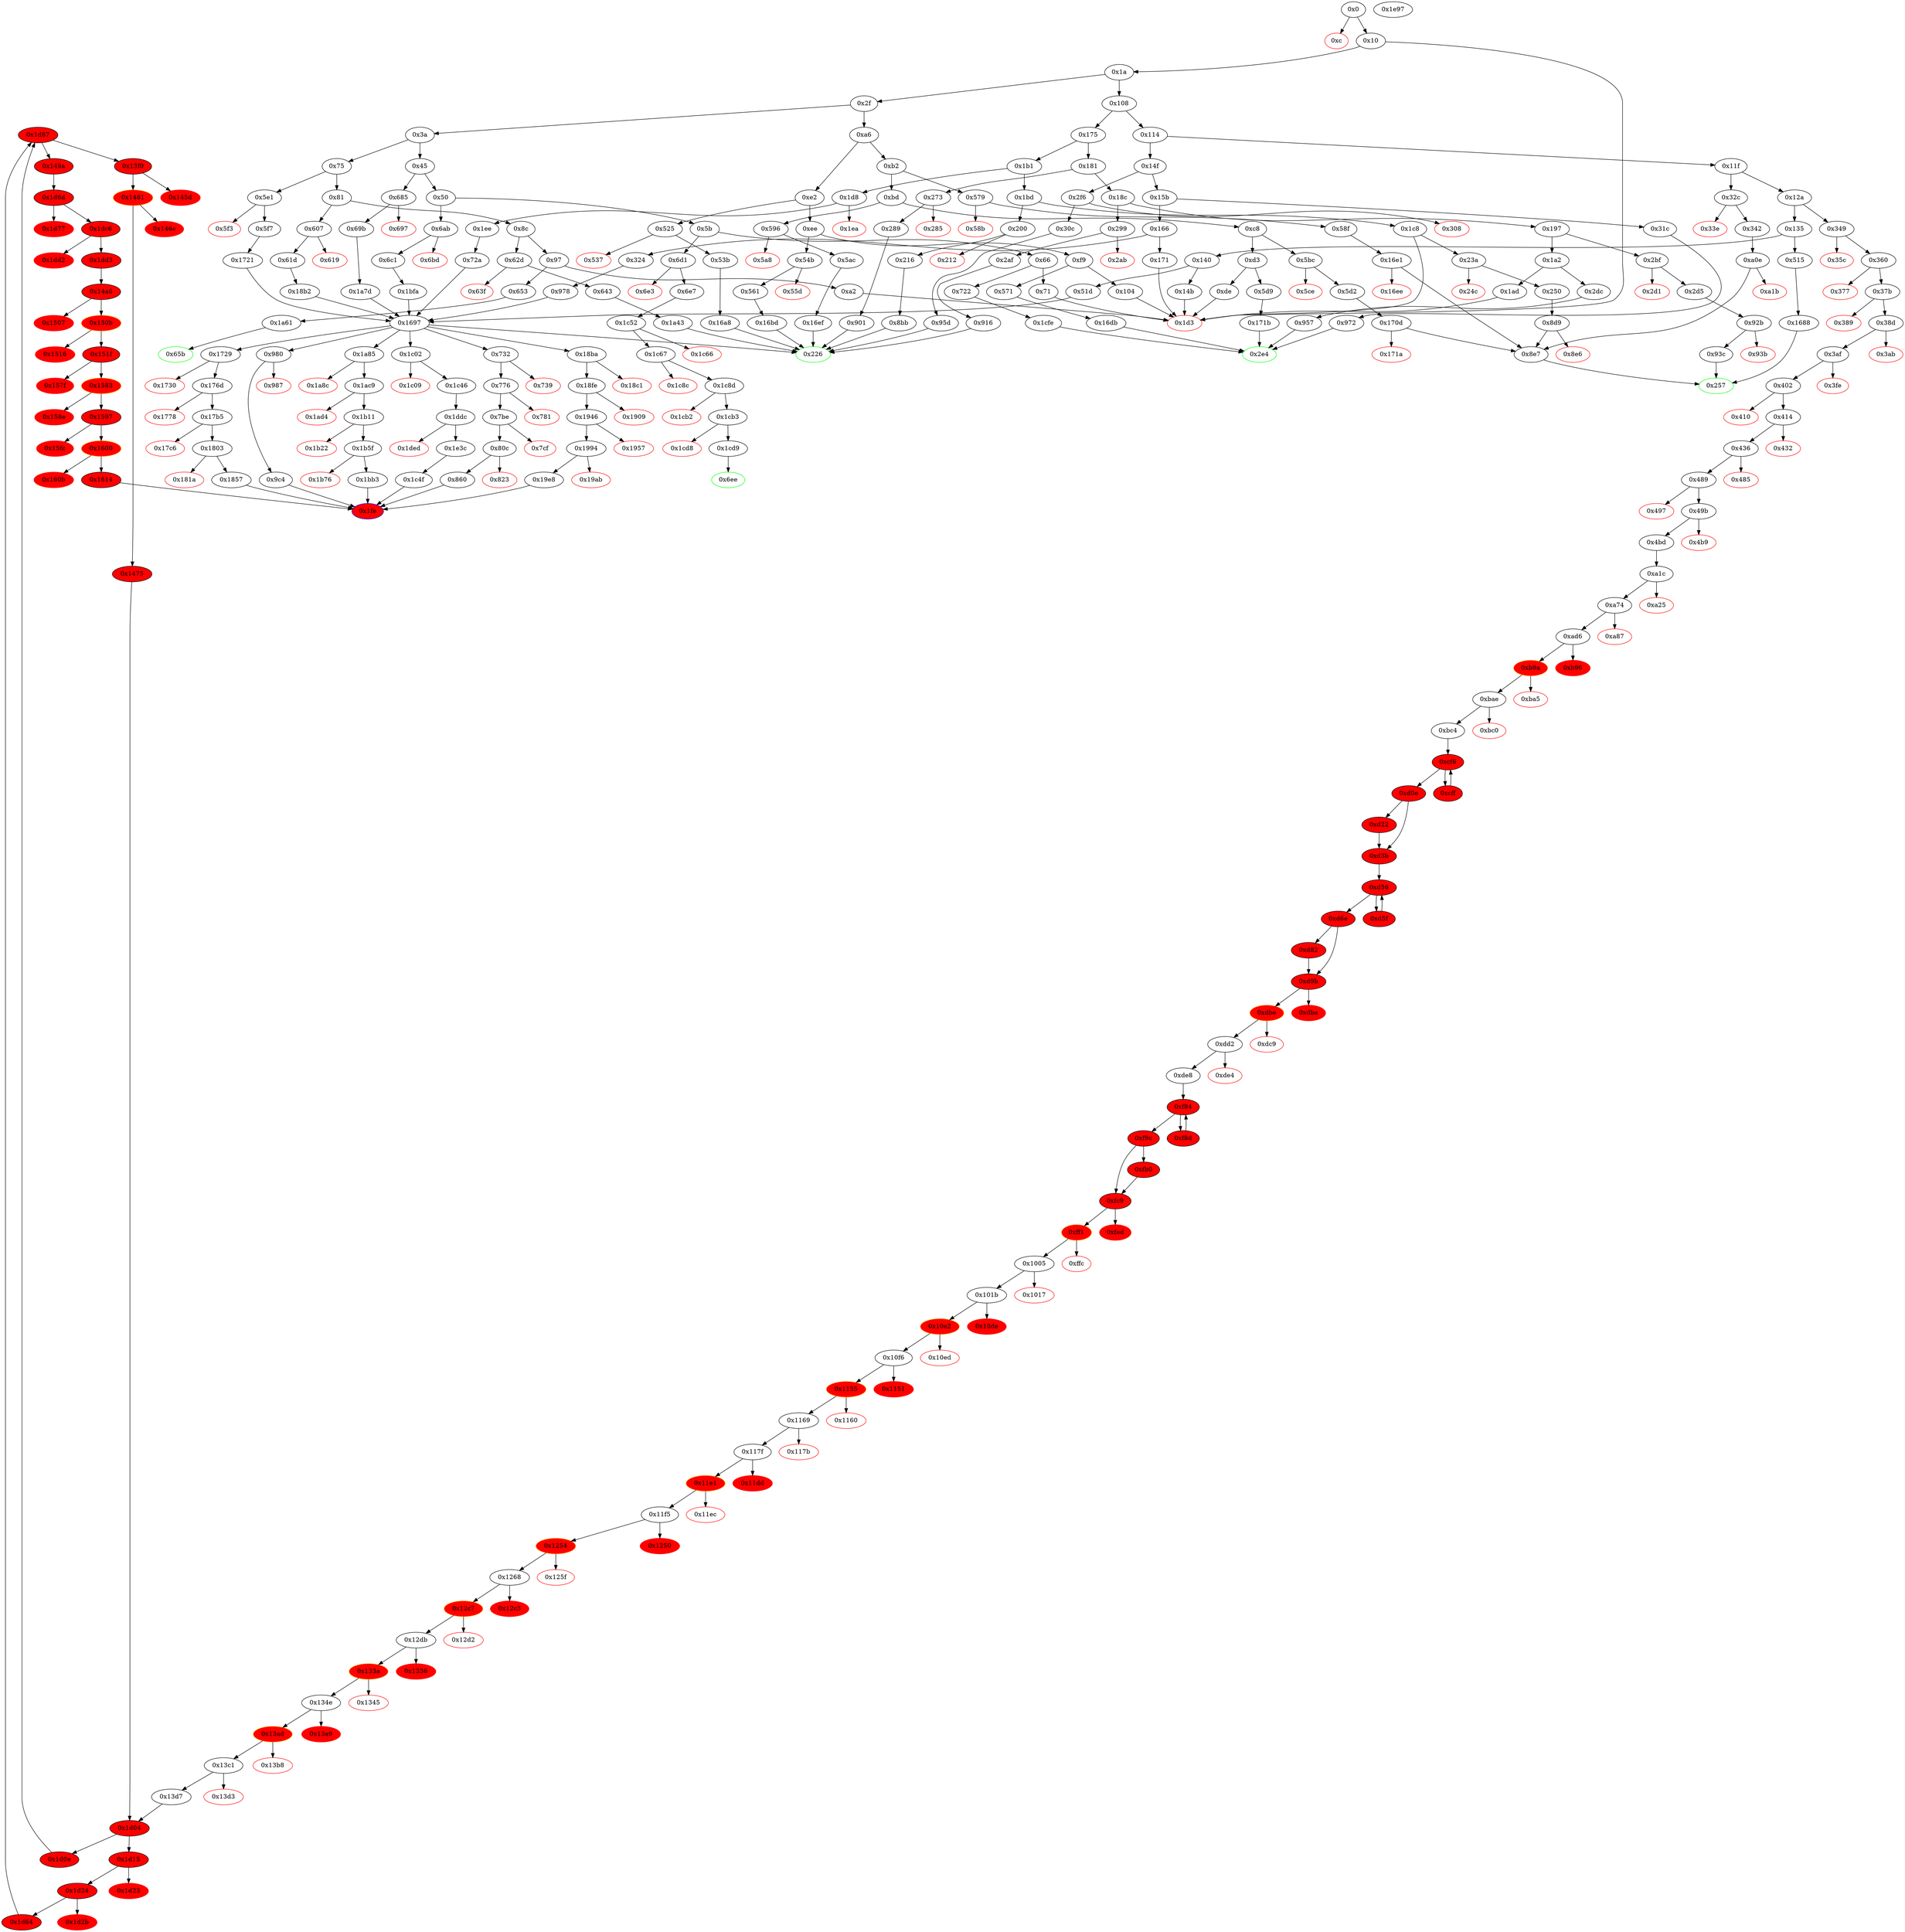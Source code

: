 strict digraph "" {
"0x607" [fillcolor=white, id="0x607", style=filled, tooltip="Block 0x607\n[0x607:0x618]\n---\nPredecessors: [0x81]\nSuccessors: [0x619, 0x61d]\n---\n0x607 JUMPDEST\n0x608 PUSH2 0x1fe\n0x60b PUSH1 0x4\n0x60d DUP1\n0x60e CALLDATASIZE\n0x60f SUB\n0x610 PUSH1 0x20\n0x612 DUP2\n0x613 LT\n0x614 ISZERO\n0x615 PUSH2 0x61d\n0x618 JUMPI\n---\n0x607: JUMPDEST \n0x608: V533 = 0x1fe\n0x60b: V534 = 0x4\n0x60e: V535 = CALLDATASIZE\n0x60f: V536 = SUB V535 0x4\n0x610: V537 = 0x20\n0x613: V538 = LT V536 0x20\n0x614: V539 = ISZERO V538\n0x615: V540 = 0x61d\n0x618: JUMPI 0x61d V539\n---\nEntry stack: [V15]\nStack pops: 0\nStack additions: [0x1fe, 0x4, V536]\nExit stack: [V15, 0x1fe, 0x4, V536]\n\nDef sites:\nV15: {0x1a.0x23}\n"];
"0x1a7d" [fillcolor=white, id="0x1a7d", style=filled, tooltip="Block 0x1a7d\n[0x1a7d:0x1a84]\n---\nPredecessors: [0x69b]\nSuccessors: [0x1697]\n---\n0x1a7d JUMPDEST\n0x1a7e PUSH2 0x1a85\n0x1a81 PUSH2 0x1697\n0x1a84 JUMP\n---\n0x1a7d: JUMPDEST \n0x1a7e: V2470 = 0x1a85\n0x1a81: V2471 = 0x1697\n0x1a84: JUMP 0x1697\n---\nEntry stack: [V15, 0x1fe, V600]\nStack pops: 0\nStack additions: [0x1a85]\nExit stack: [V15, 0x1fe, V600, 0x1a85]\n\nDef sites:\nV15: {0x1a.0x23}\n0x1fe: {0x685.0x686}\nV600: {0x69b.0x6a6}\n"];
"0x1dd3" [fillcolor=red, id="0x1dd3", style=filled, tooltip="Block 0x1dd3\n[0x1dd3:0x1ddb]\n---\nPredecessors: [0x1dc6]\nSuccessors: [0x14a6]\n---\n0x1dd3 JUMPDEST\n0x1dd4 DIV\n0x1dd5 SWAP5\n0x1dd6 SWAP4\n0x1dd7 POP\n0x1dd8 POP\n0x1dd9 POP\n0x1dda POP\n0x1ddb JUMP\n---\n0x1dd3: JUMPDEST \n0x1dd4: V2775 = DIV S0 {0x0, 0xde0b6b3a7640000}\n0x1ddb: JUMP S6\n---\nEntry stack: [S50, S49, S48, S47, S46, S45, S44, S43, S42, S41, S40, S39, S38, S37, S36, S35, S34, S33, S32, S31, S30, S29, S28, S27, S26, S25, S24, S23, S22, S21, S20, S19, S18, S17, S16, S15, S14, S13, S12, S11, S10, S9, S8, S7, S6, S5, {0x0, 0xde0b6b3a7640000}, 0x0, 0x0, {0x0, 0xde0b6b3a7640000}, S0]\nStack pops: 7\nStack additions: [V2775]\nExit stack: [S50, S49, S48, S47, S46, S45, S44, S43, S42, S41, S40, S39, S38, S37, S36, S35, S34, S33, S32, S31, S30, S29, S28, S27, S26, S25, S24, S23, S22, S21, S20, S19, S18, S17, S16, S15, S14, S13, S12, S11, S10, S9, S8, S7, V2775]\n\nDef sites:\nS50: {0x1a.0x23, 0x436.0x449}\nS49: {0x349.0x34a, 0x4bd.0x4d0}\nS48: {0x4bd.0x4f6, 0x3af.0x3c2}\nS47: {0x1a.0x23, 0x4bd.0x4ff, 0x436.0x449}\nS46: {0x349.0x34a, 0x4bd.0x4d0, 0x4bd.0x505}\nS45: {0x4bd.0x50b, 0x4bd.0x4f6, 0x3af.0x3c2}\nS44: {0x4bd.0x510, 0x1a.0x23, 0x4bd.0x4ff, 0x436.0x449}\nS43: {0x349.0x34a, 0x4bd.0x505, 0xa1c.0xa1d, 0x4bd.0x4d0}\nS42: {0x4bd.0x50b, 0x4bd.0x4f6, 0xbc4.0xbca, 0x3af.0x3c2}\nS41: {0x4bd.0x510, 0xde8.0xdee, 0x1a.0x23, 0x4bd.0x4ff, 0x436.0x449}\nS40: {0x4bd.0x4d0, 0x349.0x34a, 0x101b.0x101d, 0x4bd.0x505, 0xa1c.0xa1d}\nS39: {0x4bd.0x4f6, 0x4bd.0x50b, 0xbc4.0xbca, 0x3af.0x3c2}\nS38: {0xde8.0xdee, 0x1a.0x23, 0x4bd.0x4ff, 0x4bd.0x510, 0x1d0e.0x1d0f, 0x436.0x449}\nS37: {0x349.0x34a, 0x101b.0x101d, 0x4bd.0x4d0, 0x4bd.0x505, 0xa1c.0xa1d, 0x1475.0x147a}\nS36: {0x4bd.0x4f6, 0x1475.0x147c, 0x4bd.0x50b, 0xbc4.0xbca, 0x3af.0x3c2}\nS35: {0xde8.0xdee, 0x1a.0x23, 0x4bd.0x4ff, 0x4bd.0x510, 0x1d0e.0x1d0f, 0x1d15.0x1d18, 0x436.0x449}\nS34: {0x349.0x34a, 0x101b.0x101d, 0x4bd.0x4d0, 0x4bd.0x505, 0xa1c.0xa1d, 0x1475.0x147a}\nS33: {0x4bd.0x50b, 0x1475.0x147c, 0x4bd.0x4f6, 0xbc4.0xbca, 0x3af.0x3c2}\nS32: {0xde8.0xdee, 0x1a.0x23, 0x4bd.0x4ff, 0x4bd.0x510, 0x1d0e.0x1d0f, 0x1d15.0x1d18, 0x436.0x449}\nS31: {0x349.0x34a, 0x101b.0x101d, 0x4bd.0x4d0, 0x4bd.0x505, 0xa1c.0xa1d, 0x1475.0x147a}\nS30: {0x4bd.0x4f6, 0x1475.0x147c, 0x4bd.0x50b, 0xbc4.0xbca, 0x3af.0x3c2}\nS29: {0xde8.0xdee, 0x1a.0x23, 0x4bd.0x4ff, 0x4bd.0x510, 0x1d0e.0x1d0f, 0x1d15.0x1d18, 0x436.0x449}\nS28: {0x349.0x34a, 0x101b.0x101d, 0x4bd.0x4d0, 0x4bd.0x505, 0xa1c.0xa1d, 0x1475.0x147a}\nS27: {0x4bd.0x50b, 0x1475.0x147c, 0x4bd.0x4f6, 0xbc4.0xbca, 0x3af.0x3c2}\nS26: {0xde8.0xdee, 0x1a.0x23, 0x4bd.0x4ff, 0x4bd.0x510, 0x1d0e.0x1d0f, 0x1d15.0x1d18, 0x436.0x449}\nS25: {0x349.0x34a, 0x101b.0x101d, 0x4bd.0x4d0, 0x4bd.0x505, 0xa1c.0xa1d, 0x1475.0x147a}\nS24: {0x4bd.0x4f6, 0x1475.0x147c, 0x4bd.0x50b, 0xbc4.0xbca, 0x3af.0x3c2}\nS23: {0xde8.0xdee, 0x1a.0x23, 0x4bd.0x4ff, 0x4bd.0x510, 0x1d0e.0x1d0f, 0x1d15.0x1d18, 0x436.0x449}\nS22: {0x349.0x34a, 0x101b.0x101d, 0x4bd.0x4d0, 0x4bd.0x505, 0xa1c.0xa1d, 0x1475.0x147a}\nS21: {0x4bd.0x50b, 0x1475.0x147c, 0x4bd.0x4f6, 0xbc4.0xbca, 0x3af.0x3c2}\nS20: {0xde8.0xdee, 0x1a.0x23, 0x4bd.0x4ff, 0x4bd.0x510, 0x1d0e.0x1d0f, 0x1d15.0x1d18, 0x436.0x449}\nS19: {0x349.0x34a, 0x101b.0x101d, 0x4bd.0x4d0, 0x4bd.0x505, 0xa1c.0xa1d, 0x1475.0x147a}\nS18: {0x4bd.0x4f6, 0x1475.0x147c, 0x4bd.0x50b, 0xbc4.0xbca, 0x3af.0x3c2}\nS17: {0xde8.0xdee, 0x4bd.0x4ff, 0x4bd.0x510, 0x1d0e.0x1d0f, 0x1d15.0x1d18, 0x436.0x449}\nS16: {0x4bd.0x4d0, 0x101b.0x101d, 0x1475.0x147a, 0x4bd.0x505, 0xa1c.0xa1d}\nS15: {0x4bd.0x4f6, 0x1475.0x147c, 0x4bd.0x50b, 0xbc4.0xbca}\nS14: {0x4bd.0x4ff, 0xde8.0xdee, 0x1d15.0x1d18, 0x4bd.0x510, 0x1d0e.0x1d0f}\nS13: {0x101b.0x101d, 0x1475.0x147a, 0x4bd.0x505, 0xa1c.0xa1d}\nS12: {0x1475.0x147c, 0x4bd.0x50b, 0xbc4.0xbca}\nS11: {0xde8.0xdee, 0x1d15.0x1d18, 0x4bd.0x510, 0x1d0e.0x1d0f}\nS10: {0x101b.0x101d, 0x1475.0x147a, 0xa1c.0xa1d}\nS9: {0x1475.0x147c, 0xbc4.0xbca}\nS8: {0xde8.0xdee, 0x1d15.0x1d18, 0x1d0e.0x1d0f}\nS7: {0x101b.0x101d, 0x1475.0x147a}\nS6: {0x1475.0x147c, 0xbc4.0xbca}\nS5: {0x1d15.0x1d18, 0x1d0e.0x1d0f}\n{0x0, 0xde0b6b3a7640000}: {0x1475.0x147f, 0x13d7.0x13d9}\n0x0: {0x1d6d_0x1d64.0x1d6e, 0x1d6d_0x1d0e.0x1d6e}\n0x0: {0x1dc6.0x1dc7}\n{0x0, 0xde0b6b3a7640000}: {0x1475.0x147f, 0x13d7.0x13d9}\nS0: {0x1d15.0x1d18, 0x1d0e.0x1d0f}\n"];
"0xf84" [fillcolor=red, id="0xf84", style=filled, tooltip="Block 0xf84\n[0xf84:0xf8c]\n---\nPredecessors: [0xde8, 0xf8d]\nSuccessors: [0xf8d, 0xf9c]\n---\n0xf84 JUMPDEST\n0xf85 DUP4\n0xf86 DUP2\n0xf87 LT\n0xf88 ISZERO\n0xf89 PUSH2 0xf9c\n0xf8c JUMPI\n---\n0xf84: JUMPDEST \n0xf87: V1467 = LT S0 V1463\n0xf88: V1468 = ISZERO V1467\n0xf89: V1469 = 0xf9c\n0xf8c: JUMPI 0xf9c V1468\n---\nEntry stack: [V15, 0x1fe, V328, V371, V414, V421, V424, V427, V430, V433, V931, V1054, V1278, 0x0, V1363, 0xa9a3d9f3, V931, V414, V421, V424, V427, V1376, V430, V1278, V1054, V1380, V1390, V1404, V1462, V1465, V1463, V1463, V1462, V1465, S0]\nStack pops: 4\nStack additions: [S3, S2, S1, S0]\nExit stack: [V15, 0x1fe, V328, V371, V414, V421, V424, V427, V430, V433, V931, V1054, V1278, 0x0, V1363, 0xa9a3d9f3, V931, V414, V421, V424, V427, V1376, V430, V1278, V1054, V1380, V1390, V1404, V1462, V1465, V1463, V1463, V1462, V1465, S0]\n\nDef sites:\nV15: {0x1a.0x23}\n0x1fe: {0x349.0x34a}\nV328: {0x3af.0x3c2}\nV371: {0x436.0x449}\nV414: {0x4bd.0x4d0}\nV421: {0x4bd.0x4f6}\nV424: {0x4bd.0x4ff}\nV427: {0x4bd.0x505}\nV430: {0x4bd.0x50b}\nV433: {0x4bd.0x510}\nV931: {0xa1c.0xa1d}\nV1054: {0xbc4.0xbca}\nV1278: {0xde8.0xdee}\n0x0: {0xde8.0xe86}\nV1363: {0xde8.0xea6}\n0xa9a3d9f3: {0xde8.0xea7}\nV931: {0xa1c.0xa1d}\nV414: {0x4bd.0x4d0}\nV421: {0x4bd.0x4f6}\nV424: {0x4bd.0x4ff}\nV427: {0x4bd.0x505}\nV1376: {0xde8.0xec6}\nV430: {0x4bd.0x50b}\nV1278: {0xde8.0xdee}\nV1054: {0xbc4.0xbca}\nV1380: {0xde8.0xecf}\nV1390: {0xde8.0xee4}\nV1404: {0xde8.0xefd}\nV1462: {0xde8.0xf75}\nV1465: {0xde8.0xf7d}\nV1463: {0xde8.0xf79}\nV1463: {0xde8.0xf79}\nV1462: {0xde8.0xf75}\nV1465: {0xde8.0xf7d}\nS0: {0xde8.0xf82, 0xf8d.0xf97}\n"];
"0x175" [fillcolor=white, id="0x175", style=filled, tooltip="Block 0x175\n[0x175:0x180]\n---\nPredecessors: [0x108]\nSuccessors: [0x181, 0x1b1]\n---\n0x175 JUMPDEST\n0x176 DUP1\n0x177 PUSH4 0x453c2e64\n0x17c GT\n0x17d PUSH2 0x1b1\n0x180 JUMPI\n---\n0x175: JUMPDEST \n0x177: V106 = 0x453c2e64\n0x17c: V107 = GT 0x453c2e64 V15\n0x17d: V108 = 0x1b1\n0x180: JUMPI 0x1b1 V107\n---\nEntry stack: [V15]\nStack pops: 1\nStack additions: [S0]\nExit stack: [V15]\n\nDef sites:\nV15: {0x1a.0x23}\n"];
"0x2e4" [color=green, fillcolor=white, id="0x2e4", style=filled, tooltip="Block 0x2e4\n[0x2e4:0x2f5]\n---\nPredecessors: [0x957, 0x972, 0x16db, 0x171b, 0x1cfe]\nSuccessors: []\n---\n0x2e4 JUMPDEST\n0x2e5 PUSH1 0x40\n0x2e7 DUP1\n0x2e8 MLOAD\n0x2e9 SWAP2\n0x2ea DUP3\n0x2eb MSTORE\n0x2ec MLOAD\n0x2ed SWAP1\n0x2ee DUP2\n0x2ef SWAP1\n0x2f0 SUB\n0x2f1 PUSH1 0x20\n0x2f3 ADD\n0x2f4 SWAP1\n0x2f5 RETURN\n---\n0x2e4: JUMPDEST \n0x2e5: V244 = 0x40\n0x2e8: V245 = M[0x40]\n0x2eb: M[V245] = S0\n0x2ec: V246 = M[0x40]\n0x2f0: V247 = SUB V245 V246\n0x2f1: V248 = 0x20\n0x2f3: V249 = ADD 0x20 V247\n0x2f5: RETURN V246 V249\n---\nEntry stack: [V15, S1, S0]\nStack pops: 1\nStack additions: []\nExit stack: [V15, S1]\n\nDef sites:\nV15: {0x1a.0x23}\nS1: {0x5d9.0x5da, 0x1a.0x23}\nS0: {0x171b.0x171e, 0x16db.0x16de, 0x972.0x975, 0x957.0x95a, 0x1cfe.0x1d01}\n"];
"0xc" [color=red, fillcolor=white, id="0xc", style=filled, tooltip="Block 0xc\n[0xc:0xf]\n---\nPredecessors: [0x0]\nSuccessors: []\n---\n0xc PUSH1 0x0\n0xe DUP1\n0xf REVERT\n---\n0xc: V5 = 0x0\n0xf: REVERT 0x0 0x0\n---\nEntry stack: [V2]\nStack pops: 0\nStack additions: []\nExit stack: [V2]\n\nDef sites:\nV2: {0x0.0x5}\n"];
"0x166" [fillcolor=white, id="0x166", style=filled, tooltip="Block 0x166\n[0x166:0x170]\n---\nPredecessors: [0x15b]\nSuccessors: [0x171, 0x324]\n---\n0x166 DUP1\n0x167 PUSH4 0x715018a6\n0x16c EQ\n0x16d PUSH2 0x324\n0x170 JUMPI\n---\n0x167: V102 = 0x715018a6\n0x16c: V103 = EQ 0x715018a6 V15\n0x16d: V104 = 0x324\n0x170: JUMPI 0x324 V103\n---\nEntry stack: [V15]\nStack pops: 1\nStack additions: [S0]\nExit stack: [V15]\n\nDef sites:\nV15: {0x1a.0x23}\n"];
"0x2f" [fillcolor=white, id="0x2f", style=filled, tooltip="Block 0x2f\n[0x2f:0x39]\n---\nPredecessors: [0x1a]\nSuccessors: [0x3a, 0xa6]\n---\n0x2f DUP1\n0x30 PUSH4 0xe34880dd\n0x35 GT\n0x36 PUSH2 0xa6\n0x39 JUMPI\n---\n0x30: V19 = 0xe34880dd\n0x35: V20 = GT 0xe34880dd V15\n0x36: V21 = 0xa6\n0x39: JUMPI 0xa6 V20\n---\nEntry stack: [V15]\nStack pops: 1\nStack additions: [S0]\nExit stack: [V15]\n\nDef sites:\nV15: {0x1a.0x23}\n"];
"0x1336" [color=red, fillcolor=red, id="0x1336", style=filled, tooltip="Block 0x1336\n[0x1336:0x1339]\n---\nPredecessors: [0x12db]\nSuccessors: []\n---\n0x1336 PUSH1 0x0\n0x1338 DUP1\n0x1339 REVERT\n---\n0x1336: V1811 = 0x0\n0x1339: REVERT 0x0 0x0\n---\nEntry stack: [V15, 0x1fe, V328, V371, V414, V421, V424, V427, V430, V433, V931, V1054, V1278, V1520, V1054, V1776, 0x1aac4a00, V1801, 0x0, V1804, V1805, V1804, 0x0, V1776, V1808]\nStack pops: 0\nStack additions: []\nExit stack: [V15, 0x1fe, V328, V371, V414, V421, V424, V427, V430, V433, V931, V1054, V1278, V1520, V1054, V1776, 0x1aac4a00, V1801, 0x0, V1804, V1805, V1804, 0x0, V1776, V1808]\n\nDef sites:\nV15: {0x1a.0x23}\n0x1fe: {0x349.0x34a}\nV328: {0x3af.0x3c2}\nV371: {0x436.0x449}\nV414: {0x4bd.0x4d0}\nV421: {0x4bd.0x4f6}\nV424: {0x4bd.0x4ff}\nV427: {0x4bd.0x505}\nV430: {0x4bd.0x50b}\nV433: {0x4bd.0x510}\nV931: {0xa1c.0xa1d}\nV1054: {0xbc4.0xbca}\nV1278: {0xde8.0xdee}\nV1520: {0x101b.0x101d}\nV1054: {0xbc4.0xbca}\nV1776: {0x12db.0x12e9}\n0x1aac4a00: {0x12db.0x12ea}\nV1801: {0x12db.0x131d}\n0x0: {0x12db.0x1321}\nV1804: {0x12db.0x1325}\nV1805: {0x12db.0x1328}\nV1804: {0x12db.0x1325}\n0x0: {0x12db.0x132a}\nV1776: {0x12db.0x12e9}\nV1808: {0x12db.0x132f}\n"];
"0x6d1" [fillcolor=white, id="0x6d1", style=filled, tooltip="Block 0x6d1\n[0x6d1:0x6e2]\n---\nPredecessors: [0x5b]\nSuccessors: [0x6e3, 0x6e7]\n---\n0x6d1 JUMPDEST\n0x6d2 PUSH2 0x6ee\n0x6d5 PUSH1 0x4\n0x6d7 DUP1\n0x6d8 CALLDATASIZE\n0x6d9 SUB\n0x6da PUSH1 0x20\n0x6dc DUP2\n0x6dd LT\n0x6de ISZERO\n0x6df PUSH2 0x6e7\n0x6e2 JUMPI\n---\n0x6d1: JUMPDEST \n0x6d2: V619 = 0x6ee\n0x6d5: V620 = 0x4\n0x6d8: V621 = CALLDATASIZE\n0x6d9: V622 = SUB V621 0x4\n0x6da: V623 = 0x20\n0x6dd: V624 = LT V622 0x20\n0x6de: V625 = ISZERO V624\n0x6df: V626 = 0x6e7\n0x6e2: JUMPI 0x6e7 V625\n---\nEntry stack: [V15]\nStack pops: 0\nStack additions: [0x6ee, 0x4, V622]\nExit stack: [V15, 0x6ee, 0x4, V622]\n\nDef sites:\nV15: {0x1a.0x23}\n"];
"0x158e" [color=red, fillcolor=red, id="0x158e", style=filled, tooltip="Block 0x158e\n[0x158e:0x1596]\n---\nPredecessors: [0x1583]\nSuccessors: []\n---\n0x158e RETURNDATASIZE\n0x158f PUSH1 0x0\n0x1591 DUP1\n0x1592 RETURNDATACOPY\n0x1593 RETURNDATASIZE\n0x1594 PUSH1 0x0\n0x1596 REVERT\n---\n0x158e: V2013 = RETURNDATASIZE\n0x158f: V2014 = 0x0\n0x1592: RETURNDATACOPY 0x0 0x0 V2013\n0x1593: V2015 = RETURNDATASIZE\n0x1594: V2016 = 0x0\n0x1596: REVERT 0x0 V2015\n---\nEntry stack: [V15, 0x1fe, V328, S41, S40, S39, S38, S37, S36, S35, S34, S33, S32, S31, S30, S29, S28, S27, S26, S25, S24, S23, S22, S21, S20, S19, S18, S17, S16, S15, S14, S13, S12, S11, S10, S9, S8, S7, S6, S5, S4, S3, 0x860cd2c6, S1, V2010]\nStack pops: 0\nStack additions: []\nExit stack: [V15, 0x1fe, V328, S41, S40, S39, S38, S37, S36, S35, S34, S33, S32, S31, S30, S29, S28, S27, S26, S25, S24, S23, S22, S21, S20, S19, S18, S17, S16, S15, S14, S13, S12, S11, S10, S9, S8, S7, S6, S5, S4, S3, 0x860cd2c6, S1, V2010]\n\nDef sites:\nV15: {0x1a.0x23}\n0x1fe: {0x349.0x34a}\nV328: {0x3af.0x3c2}\nS41: {0x1a.0x23, 0x436.0x449}\nS40: {0x349.0x34a, 0x4bd.0x4d0}\nS39: {0x4bd.0x4f6, 0x3af.0x3c2}\nS38: {0x1a.0x23, 0x4bd.0x4ff, 0x436.0x449}\nS37: {0x349.0x34a, 0x4bd.0x505, 0x4bd.0x4d0}\nS36: {0x4bd.0x50b, 0x4bd.0x4f6, 0x3af.0x3c2}\nS35: {0x4bd.0x4ff, 0x1a.0x23, 0x4bd.0x510, 0x436.0x449}\nS34: {0x4bd.0x4d0, 0x349.0x34a, 0x4bd.0x505, 0xa1c.0xa1d}\nS33: {0x4bd.0x50b, 0x4bd.0x4f6, 0xbc4.0xbca, 0x3af.0x3c2}\nS32: {0x4bd.0x4ff, 0xde8.0xdee, 0x1a.0x23, 0x4bd.0x510, 0x436.0x449}\nS31: {0x4bd.0x4d0, 0x349.0x34a, 0x101b.0x101d, 0x4bd.0x505, 0xa1c.0xa1d}\nS30: {0x4bd.0x50b, 0x4bd.0x4f6, 0xbc4.0xbca, 0x3af.0x3c2}\nS29: {0xde8.0xdee, 0x1a.0x23, 0x4bd.0x4ff, 0x4bd.0x510, 0x1d0e.0x1d0f, 0x436.0x449}\nS28: {0x349.0x34a, 0x101b.0x101d, 0x4bd.0x4d0, 0x4bd.0x505, 0xa1c.0xa1d, 0x1475.0x147a}\nS27: {0x4bd.0x4f6, 0x1475.0x147c, 0x4bd.0x50b, 0xbc4.0xbca, 0x3af.0x3c2}\nS26: {0xde8.0xdee, 0x1a.0x23, 0x4bd.0x4ff, 0x4bd.0x510, 0x1d0e.0x1d0f, 0x1d15.0x1d18, 0x436.0x449}\nS25: {0x349.0x34a, 0x101b.0x101d, 0x4bd.0x4d0, 0x4bd.0x505, 0xa1c.0xa1d, 0x1475.0x147a}\nS24: {0x4bd.0x50b, 0x1475.0x147c, 0x4bd.0x4f6, 0xbc4.0xbca, 0x3af.0x3c2}\nS23: {0xde8.0xdee, 0x1a.0x23, 0x4bd.0x4ff, 0x4bd.0x510, 0x1d0e.0x1d0f, 0x1d15.0x1d18, 0x436.0x449}\nS22: {0x349.0x34a, 0x101b.0x101d, 0x4bd.0x4d0, 0x4bd.0x505, 0xa1c.0xa1d, 0x1475.0x147a}\nS21: {0x4bd.0x4f6, 0x1475.0x147c, 0x4bd.0x50b, 0xbc4.0xbca, 0x3af.0x3c2}\nS20: {0xde8.0xdee, 0x1a.0x23, 0x4bd.0x4ff, 0x4bd.0x510, 0x1d0e.0x1d0f, 0x1d15.0x1d18, 0x436.0x449}\nS19: {0x349.0x34a, 0x101b.0x101d, 0x4bd.0x4d0, 0x4bd.0x505, 0xa1c.0xa1d, 0x1475.0x147a}\nS18: {0x4bd.0x50b, 0x1475.0x147c, 0x4bd.0x4f6, 0xbc4.0xbca, 0x3af.0x3c2}\nS17: {0xde8.0xdee, 0x1a.0x23, 0x4bd.0x4ff, 0x4bd.0x510, 0x1d0e.0x1d0f, 0x1d15.0x1d18, 0x436.0x449}\nS16: {0x349.0x34a, 0x101b.0x101d, 0x4bd.0x4d0, 0x4bd.0x505, 0xa1c.0xa1d, 0x1475.0x147a}\nS15: {0x4bd.0x4f6, 0x1475.0x147c, 0x4bd.0x50b, 0xbc4.0xbca, 0x3af.0x3c2}\nS14: {0xde8.0xdee, 0x4bd.0x4ff, 0x4bd.0x510, 0x1d0e.0x1d0f, 0x1d15.0x1d18, 0x436.0x449}\nS13: {0x4bd.0x4d0, 0x101b.0x101d, 0x1475.0x147a, 0x4bd.0x505, 0xa1c.0xa1d}\nS12: {0x4bd.0x4f6, 0x1475.0x147c, 0x4bd.0x50b, 0xbc4.0xbca}\nS11: {0x4bd.0x4ff, 0xde8.0xdee, 0x1d15.0x1d18, 0x4bd.0x510, 0x1d0e.0x1d0f}\nS10: {0x101b.0x101d, 0x1475.0x147a, 0x4bd.0x505, 0xa1c.0xa1d}\nS9: {0x1475.0x147c, 0x4bd.0x50b, 0xbc4.0xbca}\nS8: {0xde8.0xdee, 0x1d15.0x1d18, 0x4bd.0x510, 0x1d0e.0x1d0f}\nS7: {0x101b.0x101d, 0x1475.0x147a, 0xa1c.0xa1d}\nS6: {0x1475.0x147c, 0xbc4.0xbca}\nS5: {0xde8.0xdee, 0x1d15.0x1d18, 0x1d0e.0x1d0f}\nS4: {0x1dd3_0x1d64.0x1dd4, 0x1dd3_0x1d0e.0x1dd4}\nS3: {0x151f_0x1d0e.0x155a, 0x151f_0x1d64.0x155a}\n0x860cd2c6: {0x151f_0x1d64.0x155d, 0x151f_0x1d0e.0x155d}\nS1: {0x151f_0x1d64.0x1568, 0x151f_0x1d0e.0x1568}\nV2010: {0x1583.0x1587}\n"];
"0x1ac9" [fillcolor=white, id="0x1ac9", style=filled, tooltip="Block 0x1ac9\n[0x1ac9:0x1ad3]\n---\nPredecessors: [0x1a85]\nSuccessors: [0x1ad4, 0x1b11]\n---\n0x1ac9 JUMPDEST\n0x1aca PUSH3 0x870a50\n0x1ace NUMBER\n0x1acf LT\n0x1ad0 PUSH2 0x1b11\n0x1ad3 JUMPI\n---\n0x1ac9: JUMPDEST \n0x1aca: V2499 = 0x870a50\n0x1ace: V2500 = NUMBER\n0x1acf: V2501 = LT V2500 0x870a50\n0x1ad0: V2502 = 0x1b11\n0x1ad3: JUMPI 0x1b11 V2501\n---\nEntry stack: [V15, S1, S0]\nStack pops: 0\nStack additions: []\nExit stack: [V15, S1, S0]\n\nDef sites:\nV15: {0x1a.0x23}\nS1: {0x1d8.0x1d9, 0x6ab.0x6ac, 0x1a.0x23, 0x5e1.0x5e2, 0x685.0x686, 0x607.0x608}\nS0: {0x69b.0x6a6, 0x1a.0x23, 0x61d.0x628, 0x1ee.0x1f9, 0x6c1.0x6cc, 0x324.0x325, 0x5f7.0x602}\n"];
"0x957" [fillcolor=white, id="0x957", style=filled, tooltip="Block 0x957\n[0x957:0x95c]\n---\nPredecessors: [0x2dc]\nSuccessors: [0x2e4]\n---\n0x957 JUMPDEST\n0x958 PUSH1 0x5\n0x95a SLOAD\n0x95b SWAP1\n0x95c JUMP\n---\n0x957: JUMPDEST \n0x958: V866 = 0x5\n0x95a: V867 = S[0x5]\n0x95c: JUMP 0x2e4\n---\nEntry stack: [V15, 0x2e4]\nStack pops: 1\nStack additions: [V867]\nExit stack: [V15, V867]\n\nDef sites:\nV15: {0x1a.0x23}\n0x2e4: {0x2dc.0x2dd}\n"];
"0x140" [fillcolor=white, id="0x140", style=filled, tooltip="Block 0x140\n[0x140:0x14a]\n---\nPredecessors: [0x135]\nSuccessors: [0x14b, 0x51d]\n---\n0x140 DUP1\n0x141 PUSH4 0x8f32d59b\n0x146 EQ\n0x147 PUSH2 0x51d\n0x14a JUMPI\n---\n0x141: V92 = 0x8f32d59b\n0x146: V93 = EQ 0x8f32d59b V15\n0x147: V94 = 0x51d\n0x14a: JUMPI 0x51d V93\n---\nEntry stack: [V15]\nStack pops: 1\nStack additions: [S0]\nExit stack: [V15]\n\nDef sites:\nV15: {0x1a.0x23}\n"];
"0x97" [fillcolor=white, id="0x97", style=filled, tooltip="Block 0x97\n[0x97:0xa1]\n---\nPredecessors: [0x8c]\nSuccessors: [0xa2, 0x653]\n---\n0x97 DUP1\n0x98 PUSH4 0xf003bd14\n0x9d EQ\n0x9e PUSH2 0x653\n0xa1 JUMPI\n---\n0x98: V47 = 0xf003bd14\n0x9d: V48 = EQ 0xf003bd14 V15\n0x9e: V49 = 0x653\n0xa1: JUMPI 0x653 V48\n---\nEntry stack: [V15]\nStack pops: 1\nStack additions: [S0]\nExit stack: [V15]\n\nDef sites:\nV15: {0x1a.0x23}\n"];
"0x69b" [fillcolor=white, id="0x69b", style=filled, tooltip="Block 0x69b\n[0x69b:0x6aa]\n---\nPredecessors: [0x685]\nSuccessors: [0x1a7d]\n---\n0x69b JUMPDEST\n0x69c POP\n0x69d CALLDATALOAD\n0x69e PUSH1 0x1\n0x6a0 PUSH1 0xa0\n0x6a2 PUSH1 0x2\n0x6a4 EXP\n0x6a5 SUB\n0x6a6 AND\n0x6a7 PUSH2 0x1a7d\n0x6aa JUMP\n---\n0x69b: JUMPDEST \n0x69d: V594 = CALLDATALOAD 0x4\n0x69e: V595 = 0x1\n0x6a0: V596 = 0xa0\n0x6a2: V597 = 0x2\n0x6a4: V598 = EXP 0x2 0xa0\n0x6a5: V599 = SUB 0x10000000000000000000000000000000000000000 0x1\n0x6a6: V600 = AND 0xffffffffffffffffffffffffffffffffffffffff V594\n0x6a7: V601 = 0x1a7d\n0x6aa: JUMP 0x1a7d\n---\nEntry stack: [V15, 0x1fe, 0x4, V588]\nStack pops: 2\nStack additions: [V600]\nExit stack: [V15, 0x1fe, V600]\n\nDef sites:\nV15: {0x1a.0x23}\n0x1fe: {0x685.0x686}\n0x4: {0x685.0x689}\nV588: {0x685.0x68d}\n"];
"0x1d3" [color=red, fillcolor=white, id="0x1d3", style=filled, tooltip="Block 0x1d3\n[0x1d3:0x1d7]\n---\nPredecessors: [0x10, 0x71, 0xa2, 0xde, 0x104, 0x14b, 0x171, 0x1ad, 0x1c8]\nSuccessors: []\n---\n0x1d3 JUMPDEST\n0x1d4 PUSH1 0x0\n0x1d6 DUP1\n0x1d7 REVERT\n---\n0x1d3: JUMPDEST \n0x1d4: V131 = 0x0\n0x1d7: REVERT 0x0 0x0\n---\nEntry stack: [V15]\nStack pops: 0\nStack additions: []\nExit stack: [V15]\n\nDef sites:\nV15: {0x1a.0x23}\n"];
"0x13d7" [fillcolor=white, id="0x13d7", style=filled, tooltip="Block 0x13d7\n[0x13d7:0x13ef]\n---\nPredecessors: [0x13c1]\nSuccessors: [0x1d04]\n---\n0x13d7 JUMPDEST\n0x13d8 POP\n0x13d9 PUSH1 0x0\n0x13db SWAP1\n0x13dc POP\n0x13dd PUSH2 0x13f0\n0x13e0 DUP11\n0x13e1 PUSH4 0x11e1a300\n0x13e6 PUSH4 0xffffffff\n0x13eb PUSH2 0x1d04\n0x13ee AND\n0x13ef JUMP\n---\n0x13d7: JUMPDEST \n0x13d9: V1879 = 0x0\n0x13dd: V1880 = 0x13f0\n0x13e1: V1881 = 0x11e1a300\n0x13e6: V1882 = 0xffffffff\n0x13eb: V1883 = 0x1d04\n0x13ee: V1884 = AND 0x1d04 0xffffffff\n0x13ef: JUMP 0x1d04\n---\nEntry stack: [V15, 0x1fe, V328, V371, V414, V421, V424, V427, V430, V433, V931, V1054, V1278, V1520, V1054, V1872, V1873]\nStack pops: 11\nStack additions: [S10, S9, S8, S7, S6, S5, S4, S3, S2, 0x0, 0x13f0, S10, 0x11e1a300]\nExit stack: [V15, 0x1fe, V328, V371, V414, V421, V424, V427, V430, V433, V931, V1054, V1278, V1520, V1054, 0x0, 0x13f0, V424, 0x11e1a300]\n\nDef sites:\nV15: {0x1a.0x23}\n0x1fe: {0x349.0x34a}\nV328: {0x3af.0x3c2}\nV371: {0x436.0x449}\nV414: {0x4bd.0x4d0}\nV421: {0x4bd.0x4f6}\nV424: {0x4bd.0x4ff}\nV427: {0x4bd.0x505}\nV430: {0x4bd.0x50b}\nV433: {0x4bd.0x510}\nV931: {0xa1c.0xa1d}\nV1054: {0xbc4.0xbca}\nV1278: {0xde8.0xdee}\nV1520: {0x101b.0x101d}\nV1054: {0xbc4.0xbca}\nV1872: {0x13c1.0x13c8}\nV1873: {0x13c1.0x13c9}\n"];
"0xbc4" [fillcolor=white, id="0xbc4", style=filled, tooltip="Block 0xbc4\n[0xbc4:0xcf5]\n---\nPredecessors: [0xbae]\nSuccessors: [0xcf6]\n---\n0xbc4 JUMPDEST\n0xbc5 DUP2\n0xbc6 ADD\n0xbc7 SWAP1\n0xbc8 DUP1\n0xbc9 DUP1\n0xbca MLOAD\n0xbcb SWAP1\n0xbcc PUSH1 0x20\n0xbce ADD\n0xbcf SWAP1\n0xbd0 SWAP3\n0xbd1 SWAP2\n0xbd2 SWAP1\n0xbd3 POP\n0xbd4 POP\n0xbd5 POP\n0xbd6 SWAP1\n0xbd7 POP\n0xbd8 PUSH1 0x1\n0xbda PUSH1 0x7\n0xbdc PUSH1 0x0\n0xbde DUP4\n0xbdf PUSH1 0x1\n0xbe1 PUSH1 0xa0\n0xbe3 PUSH1 0x2\n0xbe5 EXP\n0xbe6 SUB\n0xbe7 AND\n0xbe8 PUSH1 0x1\n0xbea PUSH1 0xa0\n0xbec PUSH1 0x2\n0xbee EXP\n0xbef SUB\n0xbf0 AND\n0xbf1 DUP2\n0xbf2 MSTORE\n0xbf3 PUSH1 0x20\n0xbf5 ADD\n0xbf6 SWAP1\n0xbf7 DUP2\n0xbf8 MSTORE\n0xbf9 PUSH1 0x20\n0xbfb ADD\n0xbfc PUSH1 0x0\n0xbfe SHA3\n0xbff PUSH1 0x0\n0xc01 PUSH2 0x100\n0xc04 EXP\n0xc05 DUP2\n0xc06 SLOAD\n0xc07 DUP2\n0xc08 PUSH1 0xff\n0xc0a MUL\n0xc0b NOT\n0xc0c AND\n0xc0d SWAP1\n0xc0e DUP4\n0xc0f ISZERO\n0xc10 ISZERO\n0xc11 MUL\n0xc12 OR\n0xc13 SWAP1\n0xc14 SSTORE\n0xc15 POP\n0xc16 PUSH1 0x3\n0xc18 DUP2\n0xc19 SWAP1\n0xc1a DUP1\n0xc1b PUSH1 0x1\n0xc1d DUP2\n0xc1e SLOAD\n0xc1f ADD\n0xc20 DUP1\n0xc21 DUP3\n0xc22 SSTORE\n0xc23 DUP1\n0xc24 SWAP2\n0xc25 POP\n0xc26 POP\n0xc27 SWAP1\n0xc28 PUSH1 0x1\n0xc2a DUP3\n0xc2b SUB\n0xc2c SWAP1\n0xc2d PUSH1 0x0\n0xc2f MSTORE\n0xc30 PUSH1 0x20\n0xc32 PUSH1 0x0\n0xc34 SHA3\n0xc35 ADD\n0xc36 PUSH1 0x0\n0xc38 SWAP1\n0xc39 SWAP2\n0xc3a SWAP3\n0xc3b SWAP1\n0xc3c SWAP2\n0xc3d SWAP1\n0xc3e SWAP2\n0xc3f PUSH2 0x100\n0xc42 EXP\n0xc43 DUP2\n0xc44 SLOAD\n0xc45 DUP2\n0xc46 PUSH1 0x1\n0xc48 PUSH1 0xa0\n0xc4a PUSH1 0x2\n0xc4c EXP\n0xc4d SUB\n0xc4e MUL\n0xc4f NOT\n0xc50 AND\n0xc51 SWAP1\n0xc52 DUP4\n0xc53 PUSH1 0x1\n0xc55 PUSH1 0xa0\n0xc57 PUSH1 0x2\n0xc59 EXP\n0xc5a SUB\n0xc5b AND\n0xc5c MUL\n0xc5d OR\n0xc5e SWAP1\n0xc5f SSTORE\n0xc60 POP\n0xc61 POP\n0xc62 PUSH1 0x0\n0xc64 PUSH1 0xe\n0xc66 PUSH1 0x0\n0xc68 SWAP1\n0xc69 SLOAD\n0xc6a SWAP1\n0xc6b PUSH2 0x100\n0xc6e EXP\n0xc6f SWAP1\n0xc70 DIV\n0xc71 PUSH1 0x1\n0xc73 PUSH1 0xa0\n0xc75 PUSH1 0x2\n0xc77 EXP\n0xc78 SUB\n0xc79 AND\n0xc7a PUSH1 0x1\n0xc7c PUSH1 0xa0\n0xc7e PUSH1 0x2\n0xc80 EXP\n0xc81 SUB\n0xc82 AND\n0xc83 PUSH4 0x6ee5fb01\n0xc88 DUP5\n0xc89 DUP14\n0xc8a DUP14\n0xc8b DUP7\n0xc8c PUSH1 0x40\n0xc8e MLOAD\n0xc8f DUP6\n0xc90 PUSH4 0xffffffff\n0xc95 AND\n0xc96 PUSH1 0xe0\n0xc98 PUSH1 0x2\n0xc9a EXP\n0xc9b MUL\n0xc9c DUP2\n0xc9d MSTORE\n0xc9e PUSH1 0x4\n0xca0 ADD\n0xca1 DUP1\n0xca2 DUP6\n0xca3 PUSH1 0x1\n0xca5 PUSH1 0xa0\n0xca7 PUSH1 0x2\n0xca9 EXP\n0xcaa SUB\n0xcab AND\n0xcac PUSH1 0x1\n0xcae PUSH1 0xa0\n0xcb0 PUSH1 0x2\n0xcb2 EXP\n0xcb3 SUB\n0xcb4 AND\n0xcb5 DUP2\n0xcb6 MSTORE\n0xcb7 PUSH1 0x20\n0xcb9 ADD\n0xcba DUP1\n0xcbb PUSH1 0x20\n0xcbd ADD\n0xcbe DUP1\n0xcbf PUSH1 0x20\n0xcc1 ADD\n0xcc2 DUP5\n0xcc3 PUSH1 0x1\n0xcc5 PUSH1 0xa0\n0xcc7 PUSH1 0x2\n0xcc9 EXP\n0xcca SUB\n0xccb AND\n0xccc PUSH1 0x1\n0xcce PUSH1 0xa0\n0xcd0 PUSH1 0x2\n0xcd2 EXP\n0xcd3 SUB\n0xcd4 AND\n0xcd5 DUP2\n0xcd6 MSTORE\n0xcd7 PUSH1 0x20\n0xcd9 ADD\n0xcda DUP4\n0xcdb DUP2\n0xcdc SUB\n0xcdd DUP4\n0xcde MSTORE\n0xcdf DUP7\n0xce0 DUP2\n0xce1 DUP2\n0xce2 MLOAD\n0xce3 DUP2\n0xce4 MSTORE\n0xce5 PUSH1 0x20\n0xce7 ADD\n0xce8 SWAP2\n0xce9 POP\n0xcea DUP1\n0xceb MLOAD\n0xcec SWAP1\n0xced PUSH1 0x20\n0xcef ADD\n0xcf0 SWAP1\n0xcf1 DUP1\n0xcf2 DUP4\n0xcf3 DUP4\n0xcf4 PUSH1 0x0\n---\n0xbc4: JUMPDEST \n0xbc6: V1053 = ADD V1046 V1047\n0xbca: V1054 = M[V1046]\n0xbcc: V1055 = 0x20\n0xbce: V1056 = ADD 0x20 V1046\n0xbd8: V1057 = 0x1\n0xbda: V1058 = 0x7\n0xbdc: V1059 = 0x0\n0xbdf: V1060 = 0x1\n0xbe1: V1061 = 0xa0\n0xbe3: V1062 = 0x2\n0xbe5: V1063 = EXP 0x2 0xa0\n0xbe6: V1064 = SUB 0x10000000000000000000000000000000000000000 0x1\n0xbe7: V1065 = AND 0xffffffffffffffffffffffffffffffffffffffff V1054\n0xbe8: V1066 = 0x1\n0xbea: V1067 = 0xa0\n0xbec: V1068 = 0x2\n0xbee: V1069 = EXP 0x2 0xa0\n0xbef: V1070 = SUB 0x10000000000000000000000000000000000000000 0x1\n0xbf0: V1071 = AND 0xffffffffffffffffffffffffffffffffffffffff V1065\n0xbf2: M[0x0] = V1071\n0xbf3: V1072 = 0x20\n0xbf5: V1073 = ADD 0x20 0x0\n0xbf8: M[0x20] = 0x7\n0xbf9: V1074 = 0x20\n0xbfb: V1075 = ADD 0x20 0x20\n0xbfc: V1076 = 0x0\n0xbfe: V1077 = SHA3 0x0 0x40\n0xbff: V1078 = 0x0\n0xc01: V1079 = 0x100\n0xc04: V1080 = EXP 0x100 0x0\n0xc06: V1081 = S[V1077]\n0xc08: V1082 = 0xff\n0xc0a: V1083 = MUL 0xff 0x1\n0xc0b: V1084 = NOT 0xff\n0xc0c: V1085 = AND 0xffffffffffffffffffffffffffffffffffffffffffffffffffffffffffffff00 V1081\n0xc0f: V1086 = ISZERO 0x1\n0xc10: V1087 = ISZERO 0x0\n0xc11: V1088 = MUL 0x1 0x1\n0xc12: V1089 = OR 0x1 V1085\n0xc14: S[V1077] = V1089\n0xc16: V1090 = 0x3\n0xc1b: V1091 = 0x1\n0xc1e: V1092 = S[0x3]\n0xc1f: V1093 = ADD V1092 0x1\n0xc22: S[0x3] = V1093\n0xc28: V1094 = 0x1\n0xc2b: V1095 = SUB V1093 0x1\n0xc2d: V1096 = 0x0\n0xc2f: M[0x0] = 0x3\n0xc30: V1097 = 0x20\n0xc32: V1098 = 0x0\n0xc34: V1099 = SHA3 0x0 0x20\n0xc35: V1100 = ADD V1099 V1095\n0xc36: V1101 = 0x0\n0xc3f: V1102 = 0x100\n0xc42: V1103 = EXP 0x100 0x0\n0xc44: V1104 = S[V1100]\n0xc46: V1105 = 0x1\n0xc48: V1106 = 0xa0\n0xc4a: V1107 = 0x2\n0xc4c: V1108 = EXP 0x2 0xa0\n0xc4d: V1109 = SUB 0x10000000000000000000000000000000000000000 0x1\n0xc4e: V1110 = MUL 0xffffffffffffffffffffffffffffffffffffffff 0x1\n0xc4f: V1111 = NOT 0xffffffffffffffffffffffffffffffffffffffff\n0xc50: V1112 = AND 0xffffffffffffffffffffffff0000000000000000000000000000000000000000 V1104\n0xc53: V1113 = 0x1\n0xc55: V1114 = 0xa0\n0xc57: V1115 = 0x2\n0xc59: V1116 = EXP 0x2 0xa0\n0xc5a: V1117 = SUB 0x10000000000000000000000000000000000000000 0x1\n0xc5b: V1118 = AND 0xffffffffffffffffffffffffffffffffffffffff V1054\n0xc5c: V1119 = MUL V1118 0x1\n0xc5d: V1120 = OR V1119 V1112\n0xc5f: S[V1100] = V1120\n0xc62: V1121 = 0x0\n0xc64: V1122 = 0xe\n0xc66: V1123 = 0x0\n0xc69: V1124 = S[0xe]\n0xc6b: V1125 = 0x100\n0xc6e: V1126 = EXP 0x100 0x0\n0xc70: V1127 = DIV V1124 0x1\n0xc71: V1128 = 0x1\n0xc73: V1129 = 0xa0\n0xc75: V1130 = 0x2\n0xc77: V1131 = EXP 0x2 0xa0\n0xc78: V1132 = SUB 0x10000000000000000000000000000000000000000 0x1\n0xc79: V1133 = AND 0xffffffffffffffffffffffffffffffffffffffff V1127\n0xc7a: V1134 = 0x1\n0xc7c: V1135 = 0xa0\n0xc7e: V1136 = 0x2\n0xc80: V1137 = EXP 0x2 0xa0\n0xc81: V1138 = SUB 0x10000000000000000000000000000000000000000 0x1\n0xc82: V1139 = AND 0xffffffffffffffffffffffffffffffffffffffff V1133\n0xc83: V1140 = 0x6ee5fb01\n0xc8c: V1141 = 0x40\n0xc8e: V1142 = M[0x40]\n0xc90: V1143 = 0xffffffff\n0xc95: V1144 = AND 0xffffffff 0x6ee5fb01\n0xc96: V1145 = 0xe0\n0xc98: V1146 = 0x2\n0xc9a: V1147 = EXP 0x2 0xe0\n0xc9b: V1148 = MUL 0x100000000000000000000000000000000000000000000000000000000 0x6ee5fb01\n0xc9d: M[V1142] = 0x6ee5fb0100000000000000000000000000000000000000000000000000000000\n0xc9e: V1149 = 0x4\n0xca0: V1150 = ADD 0x4 V1142\n0xca3: V1151 = 0x1\n0xca5: V1152 = 0xa0\n0xca7: V1153 = 0x2\n0xca9: V1154 = EXP 0x2 0xa0\n0xcaa: V1155 = SUB 0x10000000000000000000000000000000000000000 0x1\n0xcab: V1156 = AND 0xffffffffffffffffffffffffffffffffffffffff V931\n0xcac: V1157 = 0x1\n0xcae: V1158 = 0xa0\n0xcb0: V1159 = 0x2\n0xcb2: V1160 = EXP 0x2 0xa0\n0xcb3: V1161 = SUB 0x10000000000000000000000000000000000000000 0x1\n0xcb4: V1162 = AND 0xffffffffffffffffffffffffffffffffffffffff V1156\n0xcb6: M[V1150] = V1162\n0xcb7: V1163 = 0x20\n0xcb9: V1164 = ADD 0x20 V1150\n0xcbb: V1165 = 0x20\n0xcbd: V1166 = ADD 0x20 V1164\n0xcbf: V1167 = 0x20\n0xcc1: V1168 = ADD 0x20 V1166\n0xcc3: V1169 = 0x1\n0xcc5: V1170 = 0xa0\n0xcc7: V1171 = 0x2\n0xcc9: V1172 = EXP 0x2 0xa0\n0xcca: V1173 = SUB 0x10000000000000000000000000000000000000000 0x1\n0xccb: V1174 = AND 0xffffffffffffffffffffffffffffffffffffffff V1054\n0xccc: V1175 = 0x1\n0xcce: V1176 = 0xa0\n0xcd0: V1177 = 0x2\n0xcd2: V1178 = EXP 0x2 0xa0\n0xcd3: V1179 = SUB 0x10000000000000000000000000000000000000000 0x1\n0xcd4: V1180 = AND 0xffffffffffffffffffffffffffffffffffffffff V1174\n0xcd6: M[V1168] = V1180\n0xcd7: V1181 = 0x20\n0xcd9: V1182 = ADD 0x20 V1168\n0xcdc: V1183 = SUB V1182 V1150\n0xcde: M[V1164] = V1183\n0xce2: V1184 = M[V328]\n0xce4: M[V1182] = V1184\n0xce5: V1185 = 0x20\n0xce7: V1186 = ADD 0x20 V1182\n0xceb: V1187 = M[V328]\n0xced: V1188 = 0x20\n0xcef: V1189 = ADD 0x20 V328\n0xcf4: V1190 = 0x0\n---\nEntry stack: [V15, 0x1fe, V328, V371, V414, V421, V424, V427, V430, V433, V931, 0x0, V1046, V1047]\nStack pops: 12\nStack additions: [S11, S10, S9, S8, S7, S6, S5, S4, S3, V1054, 0x0, V1139, 0x6ee5fb01, S3, S11, S10, V1054, V1150, V1164, V1166, V1186, V1189, V1187, V1187, V1186, V1189, 0x0]\nExit stack: [V15, 0x1fe, V328, V371, V414, V421, V424, V427, V430, V433, V931, V1054, 0x0, V1139, 0x6ee5fb01, V931, V328, V371, V1054, V1150, V1164, V1166, V1186, V1189, V1187, V1187, V1186, V1189, 0x0]\n\nDef sites:\nV15: {0x1a.0x23}\n0x1fe: {0x349.0x34a}\nV328: {0x3af.0x3c2}\nV371: {0x436.0x449}\nV414: {0x4bd.0x4d0}\nV421: {0x4bd.0x4f6}\nV424: {0x4bd.0x4ff}\nV427: {0x4bd.0x505}\nV430: {0x4bd.0x50b}\nV433: {0x4bd.0x510}\nV931: {0xa1c.0xa1d}\n0x0: {0xad6.0xae2}\nV1046: {0xbae.0xbb5}\nV1047: {0xbae.0xbb6}\n"];
"0x1268" [fillcolor=white, id="0x1268", style=filled, tooltip="Block 0x1268\n[0x1268:0x12c2]\n---\nPredecessors: [0x1254]\nSuccessors: [0x12c3, 0x12c7]\n---\n0x1268 JUMPDEST\n0x1269 POP\n0x126a POP\n0x126b POP\n0x126c POP\n0x126d DUP1\n0x126e PUSH1 0x1\n0x1270 PUSH1 0xa0\n0x1272 PUSH1 0x2\n0x1274 EXP\n0x1275 SUB\n0x1276 AND\n0x1277 PUSH4 0x5bd7db72\n0x127c DUP7\n0x127d PUSH1 0x40\n0x127f MLOAD\n0x1280 DUP3\n0x1281 PUSH4 0xffffffff\n0x1286 AND\n0x1287 PUSH1 0xe0\n0x1289 PUSH1 0x2\n0x128b EXP\n0x128c MUL\n0x128d DUP2\n0x128e MSTORE\n0x128f PUSH1 0x4\n0x1291 ADD\n0x1292 DUP1\n0x1293 DUP3\n0x1294 PUSH1 0x1\n0x1296 PUSH1 0xa0\n0x1298 PUSH1 0x2\n0x129a EXP\n0x129b SUB\n0x129c AND\n0x129d PUSH1 0x1\n0x129f PUSH1 0xa0\n0x12a1 PUSH1 0x2\n0x12a3 EXP\n0x12a4 SUB\n0x12a5 AND\n0x12a6 DUP2\n0x12a7 MSTORE\n0x12a8 PUSH1 0x20\n0x12aa ADD\n0x12ab SWAP2\n0x12ac POP\n0x12ad POP\n0x12ae PUSH1 0x0\n0x12b0 PUSH1 0x40\n0x12b2 MLOAD\n0x12b3 DUP1\n0x12b4 DUP4\n0x12b5 SUB\n0x12b6 DUP2\n0x12b7 PUSH1 0x0\n0x12b9 DUP8\n0x12ba DUP1\n0x12bb EXTCODESIZE\n0x12bc ISZERO\n0x12bd DUP1\n0x12be ISZERO\n0x12bf PUSH2 0x12c7\n0x12c2 JUMPI\n---\n0x1268: JUMPDEST \n0x126e: V1721 = 0x1\n0x1270: V1722 = 0xa0\n0x1272: V1723 = 0x2\n0x1274: V1724 = EXP 0x2 0xa0\n0x1275: V1725 = SUB 0x10000000000000000000000000000000000000000 0x1\n0x1276: V1726 = AND 0xffffffffffffffffffffffffffffffffffffffff V1054\n0x1277: V1727 = 0x5bd7db72\n0x127d: V1728 = 0x40\n0x127f: V1729 = M[0x40]\n0x1281: V1730 = 0xffffffff\n0x1286: V1731 = AND 0xffffffff 0x5bd7db72\n0x1287: V1732 = 0xe0\n0x1289: V1733 = 0x2\n0x128b: V1734 = EXP 0x2 0xe0\n0x128c: V1735 = MUL 0x100000000000000000000000000000000000000000000000000000000 0x5bd7db72\n0x128e: M[V1729] = 0x5bd7db7200000000000000000000000000000000000000000000000000000000\n0x128f: V1736 = 0x4\n0x1291: V1737 = ADD 0x4 V1729\n0x1294: V1738 = 0x1\n0x1296: V1739 = 0xa0\n0x1298: V1740 = 0x2\n0x129a: V1741 = EXP 0x2 0xa0\n0x129b: V1742 = SUB 0x10000000000000000000000000000000000000000 0x1\n0x129c: V1743 = AND 0xffffffffffffffffffffffffffffffffffffffff V931\n0x129d: V1744 = 0x1\n0x129f: V1745 = 0xa0\n0x12a1: V1746 = 0x2\n0x12a3: V1747 = EXP 0x2 0xa0\n0x12a4: V1748 = SUB 0x10000000000000000000000000000000000000000 0x1\n0x12a5: V1749 = AND 0xffffffffffffffffffffffffffffffffffffffff V1743\n0x12a7: M[V1737] = V1749\n0x12a8: V1750 = 0x20\n0x12aa: V1751 = ADD 0x20 V1737\n0x12ae: V1752 = 0x0\n0x12b0: V1753 = 0x40\n0x12b2: V1754 = M[0x40]\n0x12b5: V1755 = SUB V1751 V1754\n0x12b7: V1756 = 0x0\n0x12bb: V1757 = EXTCODESIZE V1726\n0x12bc: V1758 = ISZERO V1757\n0x12be: V1759 = ISZERO V1758\n0x12bf: V1760 = 0x12c7\n0x12c2: JUMPI 0x12c7 V1759\n---\nEntry stack: [V15, 0x1fe, V328, V371, V414, V421, V424, V427, V430, V433, V931, V1054, V1278, V1520, V1054, V1676, 0x88dfcc61, V1701, V1714]\nStack pops: 9\nStack additions: [S8, S7, S6, S5, S4, V1726, 0x5bd7db72, V1751, 0x0, V1754, V1755, V1754, 0x0, V1726, V1758]\nExit stack: [V15, 0x1fe, V328, V371, V414, V421, V424, V427, V430, V433, V931, V1054, V1278, V1520, V1054, V1726, 0x5bd7db72, V1751, 0x0, V1754, V1755, V1754, 0x0, V1726, V1758]\n\nDef sites:\nV15: {0x1a.0x23}\n0x1fe: {0x349.0x34a}\nV328: {0x3af.0x3c2}\nV371: {0x436.0x449}\nV414: {0x4bd.0x4d0}\nV421: {0x4bd.0x4f6}\nV424: {0x4bd.0x4ff}\nV427: {0x4bd.0x505}\nV430: {0x4bd.0x50b}\nV433: {0x4bd.0x510}\nV931: {0xa1c.0xa1d}\nV1054: {0xbc4.0xbca}\nV1278: {0xde8.0xdee}\nV1520: {0x101b.0x101d}\nV1054: {0xbc4.0xbca}\nV1676: {0x11f5.0x1203}\n0x88dfcc61: {0x11f5.0x1204}\nV1701: {0x11f5.0x1237}\nV1714: {0x1254.0x1258}\n"];
"0x23a" [fillcolor=white, id="0x23a", style=filled, tooltip="Block 0x23a\n[0x23a:0x24b]\n---\nPredecessors: [0x1c8]\nSuccessors: [0x24c, 0x250]\n---\n0x23a JUMPDEST\n0x23b PUSH2 0x257\n0x23e PUSH1 0x4\n0x240 DUP1\n0x241 CALLDATASIZE\n0x242 SUB\n0x243 PUSH1 0x20\n0x245 DUP2\n0x246 LT\n0x247 ISZERO\n0x248 PUSH2 0x250\n0x24b JUMPI\n---\n0x23a: JUMPDEST \n0x23b: V174 = 0x257\n0x23e: V175 = 0x4\n0x241: V176 = CALLDATASIZE\n0x242: V177 = SUB V176 0x4\n0x243: V178 = 0x20\n0x246: V179 = LT V177 0x20\n0x247: V180 = ISZERO V179\n0x248: V181 = 0x250\n0x24b: JUMPI 0x250 V180\n---\nEntry stack: [V15]\nStack pops: 0\nStack additions: [0x257, 0x4, V177]\nExit stack: [V15, 0x257, 0x4, V177]\n\nDef sites:\nV15: {0x1a.0x23}\n"];
"0xd3" [fillcolor=white, id="0xd3", style=filled, tooltip="Block 0xd3\n[0xd3:0xdd]\n---\nPredecessors: [0xc8]\nSuccessors: [0xde, 0x5d9]\n---\n0xd3 DUP1\n0xd4 PUSH4 0xe0118a53\n0xd9 EQ\n0xda PUSH2 0x5d9\n0xdd JUMPI\n---\n0xd4: V63 = 0xe0118a53\n0xd9: V64 = EQ 0xe0118a53 V15\n0xda: V65 = 0x5d9\n0xdd: JUMPI 0x5d9 V64\n---\nEntry stack: [V15]\nStack pops: 1\nStack additions: [S0]\nExit stack: [V15]\n\nDef sites:\nV15: {0x1a.0x23}\n"];
"0x515" [fillcolor=white, id="0x515", style=filled, tooltip="Block 0x515\n[0x515:0x51c]\n---\nPredecessors: [0x135]\nSuccessors: [0x1688]\n---\n0x515 JUMPDEST\n0x516 PUSH2 0x257\n0x519 PUSH2 0x1688\n0x51c JUMP\n---\n0x515: JUMPDEST \n0x516: V435 = 0x257\n0x519: V436 = 0x1688\n0x51c: JUMP 0x1688\n---\nEntry stack: [V15]\nStack pops: 0\nStack additions: [0x257]\nExit stack: [V15, 0x257]\n\nDef sites:\nV15: {0x1a.0x23}\n"];
"0x16bd" [fillcolor=white, id="0x16bd", style=filled, tooltip="Block 0x16bd\n[0x16bd:0x16da]\n---\nPredecessors: [0x561]\nSuccessors: [0x226]\n---\n0x16bd JUMPDEST\n0x16be PUSH1 0x1\n0x16c0 PUSH1 0xa0\n0x16c2 PUSH1 0x2\n0x16c4 EXP\n0x16c5 SUB\n0x16c6 AND\n0x16c7 PUSH1 0x0\n0x16c9 SWAP1\n0x16ca DUP2\n0x16cb MSTORE\n0x16cc PUSH1 0x6\n0x16ce PUSH1 0x20\n0x16d0 MSTORE\n0x16d1 PUSH1 0x40\n0x16d3 SWAP1\n0x16d4 SHA3\n0x16d5 SLOAD\n0x16d6 PUSH1 0xff\n0x16d8 AND\n0x16d9 SWAP1\n0x16da JUMP\n---\n0x16bd: JUMPDEST \n0x16be: V2101 = 0x1\n0x16c0: V2102 = 0xa0\n0x16c2: V2103 = 0x2\n0x16c4: V2104 = EXP 0x2 0xa0\n0x16c5: V2105 = SUB 0x10000000000000000000000000000000000000000 0x1\n0x16c6: V2106 = AND 0xffffffffffffffffffffffffffffffffffffffff V471\n0x16c7: V2107 = 0x0\n0x16cb: M[0x0] = V2106\n0x16cc: V2108 = 0x6\n0x16ce: V2109 = 0x20\n0x16d0: M[0x20] = 0x6\n0x16d1: V2110 = 0x40\n0x16d4: V2111 = SHA3 0x0 0x40\n0x16d5: V2112 = S[V2111]\n0x16d6: V2113 = 0xff\n0x16d8: V2114 = AND 0xff V2112\n0x16da: JUMP 0x226\n---\nEntry stack: [V15, 0x226, V471]\nStack pops: 2\nStack additions: [V2114]\nExit stack: [V15, V2114]\n\nDef sites:\nV15: {0x1a.0x23}\n0x226: {0x54b.0x54c}\nV471: {0x561.0x56c}\n"];
"0x485" [color=red, fillcolor=white, id="0x485", style=filled, tooltip="Block 0x485\n[0x485:0x488]\n---\nPredecessors: [0x436]\nSuccessors: []\n---\n0x485 PUSH1 0x0\n0x487 DUP1\n0x488 REVERT\n---\n0x485: V385 = 0x0\n0x488: REVERT 0x0 0x0\n---\nEntry stack: [V15, 0x1fe, V328, V371, V291, 0x4, 0x64, V380]\nStack pops: 0\nStack additions: []\nExit stack: [V15, 0x1fe, V328, V371, V291, 0x4, 0x64, V380]\n\nDef sites:\nV15: {0x1a.0x23}\n0x1fe: {0x349.0x34a}\nV328: {0x3af.0x3c2}\nV371: {0x436.0x449}\nV291: {0x360.0x362}\n0x4: {0x349.0x34d}\n0x64: {0x436.0x471}\nV380: {0x436.0x474}\n"];
"0x901" [fillcolor=white, id="0x901", style=filled, tooltip="Block 0x901\n[0x901:0x915]\n---\nPredecessors: [0x289]\nSuccessors: [0x226]\n---\n0x901 JUMPDEST\n0x902 PUSH1 0x9\n0x904 PUSH1 0x20\n0x906 MSTORE\n0x907 PUSH1 0x0\n0x909 SWAP1\n0x90a DUP2\n0x90b MSTORE\n0x90c PUSH1 0x40\n0x90e SWAP1\n0x90f SHA3\n0x910 SLOAD\n0x911 PUSH1 0xff\n0x913 AND\n0x914 DUP2\n0x915 JUMP\n---\n0x901: JUMPDEST \n0x902: V832 = 0x9\n0x904: V833 = 0x20\n0x906: M[0x20] = 0x9\n0x907: V834 = 0x0\n0x90b: M[0x0] = V212\n0x90c: V835 = 0x40\n0x90f: V836 = SHA3 0x0 0x40\n0x910: V837 = S[V836]\n0x911: V838 = 0xff\n0x913: V839 = AND 0xff V837\n0x915: JUMP 0x226\n---\nEntry stack: [V15, 0x226, V212]\nStack pops: 2\nStack additions: [S1, V839]\nExit stack: [V15, 0x226, V839]\n\nDef sites:\nV15: {0x1a.0x23}\n0x226: {0x273.0x274}\nV212: {0x289.0x294}\n"];
"0x7cf" [color=red, fillcolor=white, id="0x7cf", style=filled, tooltip="Block 0x7cf\n[0x7cf:0x80b]\n---\nPredecessors: [0x7be]\nSuccessors: []\n---\n0x7cf PUSH1 0x40\n0x7d1 DUP1\n0x7d2 MLOAD\n0x7d3 PUSH1 0xe5\n0x7d5 PUSH1 0x2\n0x7d7 EXP\n0x7d8 PUSH3 0x461bcd\n0x7dc MUL\n0x7dd DUP2\n0x7de MSTORE\n0x7df PUSH1 0x20\n0x7e1 PUSH1 0x4\n0x7e3 DUP3\n0x7e4 ADD\n0x7e5 MSTORE\n0x7e6 PUSH1 0x15\n0x7e8 PUSH1 0x24\n0x7ea DUP3\n0x7eb ADD\n0x7ec MSTORE\n0x7ed PUSH1 0x0\n0x7ef DUP1\n0x7f0 MLOAD\n0x7f1 PUSH1 0x20\n0x7f3 PUSH2 0x1eb8\n0x7f6 DUP4\n0x7f7 CODECOPY\n0x7f8 DUP2\n0x7f9 MLOAD\n0x7fa SWAP2\n0x7fb MSTORE\n0x7fc PUSH1 0x44\n0x7fe DUP3\n0x7ff ADD\n0x800 MSTORE\n0x801 SWAP1\n0x802 MLOAD\n0x803 SWAP1\n0x804 DUP2\n0x805 SWAP1\n0x806 SUB\n0x807 PUSH1 0x64\n0x809 ADD\n0x80a SWAP1\n0x80b REVERT\n---\n0x7cf: V718 = 0x40\n0x7d2: V719 = M[0x40]\n0x7d3: V720 = 0xe5\n0x7d5: V721 = 0x2\n0x7d7: V722 = EXP 0x2 0xe5\n0x7d8: V723 = 0x461bcd\n0x7dc: V724 = MUL 0x461bcd 0x2000000000000000000000000000000000000000000000000000000000\n0x7de: M[V719] = 0x8c379a000000000000000000000000000000000000000000000000000000000\n0x7df: V725 = 0x20\n0x7e1: V726 = 0x4\n0x7e4: V727 = ADD V719 0x4\n0x7e5: M[V727] = 0x20\n0x7e6: V728 = 0x15\n0x7e8: V729 = 0x24\n0x7eb: V730 = ADD V719 0x24\n0x7ec: M[V730] = 0x15\n0x7ed: V731 = 0x0\n0x7f0: V732 = M[0x0]\n0x7f1: V733 = 0x20\n0x7f3: V734 = 0x1eb8\n0x7f7: CODECOPY 0x0 0x1eb8 0x20\n0x7f9: V735 = M[0x0]\n0x7fb: M[0x0] = V732\n0x7fc: V736 = 0x44\n0x7ff: V737 = ADD V719 0x44\n0x800: M[V737] = V735\n0x802: V738 = M[0x40]\n0x806: V739 = SUB V719 V738\n0x807: V740 = 0x64\n0x809: V741 = ADD 0x64 V739\n0x80b: REVERT V738 V741\n---\nEntry stack: [V15, S1, S0]\nStack pops: 0\nStack additions: []\nExit stack: [V15, S1, S0]\n\nDef sites:\nV15: {0x1a.0x23}\nS1: {0x1d8.0x1d9, 0x6ab.0x6ac, 0x1a.0x23, 0x5e1.0x5e2, 0x685.0x686, 0x607.0x608}\nS0: {0x69b.0x6a6, 0x1a.0x23, 0x61d.0x628, 0x1ee.0x1f9, 0x6c1.0x6cc, 0x324.0x325, 0x5f7.0x602}\n"];
"0x1d77" [color=red, fillcolor=red, id="0x1d77", style=filled, tooltip="Block 0x1d77\n[0x1d77:0x1dc5]\n---\nPredecessors: [0x1d6d]\nSuccessors: []\n---\n0x1d77 PUSH1 0x40\n0x1d79 DUP1\n0x1d7a MLOAD\n0x1d7b PUSH1 0xe5\n0x1d7d PUSH1 0x2\n0x1d7f EXP\n0x1d80 PUSH3 0x461bcd\n0x1d84 MUL\n0x1d85 DUP2\n0x1d86 MSTORE\n0x1d87 PUSH1 0x20\n0x1d89 PUSH1 0x4\n0x1d8b DUP3\n0x1d8c ADD\n0x1d8d MSTORE\n0x1d8e PUSH1 0x1a\n0x1d90 PUSH1 0x24\n0x1d92 DUP3\n0x1d93 ADD\n0x1d94 MSTORE\n0x1d95 PUSH32 0x536166654d6174683a206469766973696f6e206279207a65726f000000000000\n0x1db6 PUSH1 0x44\n0x1db8 DUP3\n0x1db9 ADD\n0x1dba MSTORE\n0x1dbb SWAP1\n0x1dbc MLOAD\n0x1dbd SWAP1\n0x1dbe DUP2\n0x1dbf SWAP1\n0x1dc0 SUB\n0x1dc1 PUSH1 0x64\n0x1dc3 ADD\n0x1dc4 SWAP1\n0x1dc5 REVERT\n---\n0x1d77: V2751 = 0x40\n0x1d7a: V2752 = M[0x40]\n0x1d7b: V2753 = 0xe5\n0x1d7d: V2754 = 0x2\n0x1d7f: V2755 = EXP 0x2 0xe5\n0x1d80: V2756 = 0x461bcd\n0x1d84: V2757 = MUL 0x461bcd 0x2000000000000000000000000000000000000000000000000000000000\n0x1d86: M[V2752] = 0x8c379a000000000000000000000000000000000000000000000000000000000\n0x1d87: V2758 = 0x20\n0x1d89: V2759 = 0x4\n0x1d8c: V2760 = ADD V2752 0x4\n0x1d8d: M[V2760] = 0x20\n0x1d8e: V2761 = 0x1a\n0x1d90: V2762 = 0x24\n0x1d93: V2763 = ADD V2752 0x24\n0x1d94: M[V2763] = 0x1a\n0x1d95: V2764 = 0x536166654d6174683a206469766973696f6e206279207a65726f000000000000\n0x1db6: V2765 = 0x44\n0x1db9: V2766 = ADD V2752 0x44\n0x1dba: M[V2766] = 0x536166654d6174683a206469766973696f6e206279207a65726f000000000000\n0x1dbc: V2767 = M[0x40]\n0x1dc0: V2768 = SUB V2752 V2767\n0x1dc1: V2769 = 0x64\n0x1dc3: V2770 = ADD 0x64 V2768\n0x1dc5: REVERT V2767 V2770\n---\nEntry stack: [S47, S46, S45, S44, S43, S42, S41, S40, S39, S38, S37, S36, S35, S34, S33, S32, S31, S30, S29, S28, S27, S26, S25, S24, S23, S22, S21, S20, S19, S18, S17, S16, S15, S14, S13, S12, S11, S10, S9, S8, S7, S6, S5, S4, S3, S2, {0x0, 0xde0b6b3a7640000}, 0x0]\nStack pops: 0\nStack additions: []\nExit stack: [S47, S46, S45, S44, S43, S42, S41, S40, S39, S38, S37, S36, S35, S34, S33, S32, S31, S30, S29, S28, S27, S26, S25, S24, S23, S22, S21, S20, S19, S18, S17, S16, S15, S14, S13, S12, S11, S10, S9, S8, S7, S6, S5, S4, S3, S2, {0x0, 0xde0b6b3a7640000}, 0x0]\n\nDef sites:\nS47: {0x1a.0x23, 0x4bd.0x4ff, 0x436.0x449}\nS46: {0x349.0x34a, 0x4bd.0x505, 0x4bd.0x4d0}\nS45: {0x4bd.0x4f6, 0x4bd.0x50b, 0x3af.0x3c2}\nS44: {0x4bd.0x510, 0x1a.0x23, 0x4bd.0x4ff, 0x436.0x449}\nS43: {0x349.0x34a, 0x4bd.0x505, 0xa1c.0xa1d, 0x4bd.0x4d0}\nS42: {0x4bd.0x4f6, 0x4bd.0x50b, 0xbc4.0xbca, 0x3af.0x3c2}\nS41: {0x4bd.0x510, 0xde8.0xdee, 0x1a.0x23, 0x4bd.0x4ff, 0x436.0x449}\nS40: {0x4bd.0x505, 0x349.0x34a, 0x101b.0x101d, 0x4bd.0x4d0, 0xa1c.0xa1d}\nS39: {0x4bd.0x4f6, 0x4bd.0x50b, 0xbc4.0xbca, 0x3af.0x3c2}\nS38: {0xde8.0xdee, 0x1a.0x23, 0x4bd.0x4ff, 0x4bd.0x510, 0x1d0e.0x1d0f, 0x436.0x449}\nS37: {0x349.0x34a, 0x101b.0x101d, 0x4bd.0x4d0, 0x4bd.0x505, 0xa1c.0xa1d, 0x1475.0x147a}\nS36: {0x4bd.0x50b, 0x1475.0x147c, 0x4bd.0x4f6, 0xbc4.0xbca, 0x3af.0x3c2}\nS35: {0xde8.0xdee, 0x1a.0x23, 0x4bd.0x4ff, 0x4bd.0x510, 0x1d0e.0x1d0f, 0x1d15.0x1d18, 0x436.0x449}\nS34: {0x349.0x34a, 0x101b.0x101d, 0x4bd.0x4d0, 0x4bd.0x505, 0xa1c.0xa1d, 0x1475.0x147a}\nS33: {0x4bd.0x4f6, 0x1475.0x147c, 0x4bd.0x50b, 0xbc4.0xbca, 0x3af.0x3c2}\nS32: {0xde8.0xdee, 0x1a.0x23, 0x4bd.0x4ff, 0x4bd.0x510, 0x1d0e.0x1d0f, 0x1d15.0x1d18, 0x436.0x449}\nS31: {0x349.0x34a, 0x101b.0x101d, 0x4bd.0x4d0, 0x4bd.0x505, 0xa1c.0xa1d, 0x1475.0x147a}\nS30: {0x4bd.0x50b, 0x1475.0x147c, 0x4bd.0x4f6, 0xbc4.0xbca, 0x3af.0x3c2}\nS29: {0xde8.0xdee, 0x1a.0x23, 0x4bd.0x4ff, 0x4bd.0x510, 0x1d0e.0x1d0f, 0x1d15.0x1d18, 0x436.0x449}\nS28: {0x349.0x34a, 0x101b.0x101d, 0x4bd.0x4d0, 0x4bd.0x505, 0xa1c.0xa1d, 0x1475.0x147a}\nS27: {0x4bd.0x4f6, 0x1475.0x147c, 0x4bd.0x50b, 0xbc4.0xbca, 0x3af.0x3c2}\nS26: {0xde8.0xdee, 0x1a.0x23, 0x4bd.0x4ff, 0x4bd.0x510, 0x1d0e.0x1d0f, 0x1d15.0x1d18, 0x436.0x449}\nS25: {0x349.0x34a, 0x101b.0x101d, 0x4bd.0x4d0, 0x4bd.0x505, 0xa1c.0xa1d, 0x1475.0x147a}\nS24: {0x4bd.0x50b, 0x1475.0x147c, 0x4bd.0x4f6, 0xbc4.0xbca, 0x3af.0x3c2}\nS23: {0xde8.0xdee, 0x1a.0x23, 0x4bd.0x4ff, 0x4bd.0x510, 0x1d0e.0x1d0f, 0x1d15.0x1d18, 0x436.0x449}\nS22: {0x349.0x34a, 0x101b.0x101d, 0x4bd.0x4d0, 0x4bd.0x505, 0xa1c.0xa1d, 0x1475.0x147a}\nS21: {0x4bd.0x4f6, 0x1475.0x147c, 0x4bd.0x50b, 0xbc4.0xbca, 0x3af.0x3c2}\nS20: {0xde8.0xdee, 0x1a.0x23, 0x4bd.0x4ff, 0x4bd.0x510, 0x1d0e.0x1d0f, 0x1d15.0x1d18, 0x436.0x449}\nS19: {0x349.0x34a, 0x101b.0x101d, 0x4bd.0x4d0, 0x4bd.0x505, 0xa1c.0xa1d, 0x1475.0x147a}\nS18: {0x4bd.0x50b, 0x1475.0x147c, 0x4bd.0x4f6, 0xbc4.0xbca, 0x3af.0x3c2}\nS17: {0xde8.0xdee, 0x1a.0x23, 0x4bd.0x4ff, 0x4bd.0x510, 0x1d0e.0x1d0f, 0x1d15.0x1d18, 0x436.0x449}\nS16: {0x349.0x34a, 0x101b.0x101d, 0x4bd.0x4d0, 0x4bd.0x505, 0xa1c.0xa1d, 0x1475.0x147a}\nS15: {0x4bd.0x4f6, 0x1475.0x147c, 0x4bd.0x50b, 0xbc4.0xbca, 0x3af.0x3c2}\nS14: {0xde8.0xdee, 0x4bd.0x4ff, 0x4bd.0x510, 0x1d0e.0x1d0f, 0x1d15.0x1d18, 0x436.0x449}\nS13: {0x4bd.0x4d0, 0x101b.0x101d, 0x1475.0x147a, 0x4bd.0x505, 0xa1c.0xa1d}\nS12: {0x4bd.0x4f6, 0x1475.0x147c, 0x4bd.0x50b, 0xbc4.0xbca}\nS11: {0x4bd.0x4ff, 0xde8.0xdee, 0x1d15.0x1d18, 0x4bd.0x510, 0x1d0e.0x1d0f}\nS10: {0x101b.0x101d, 0x1475.0x147a, 0x4bd.0x505, 0xa1c.0xa1d}\nS9: {0x1475.0x147c, 0x4bd.0x50b, 0xbc4.0xbca}\nS8: {0xde8.0xdee, 0x1d15.0x1d18, 0x4bd.0x510, 0x1d0e.0x1d0f}\nS7: {0x101b.0x101d, 0x1475.0x147a, 0xa1c.0xa1d}\nS6: {0x1475.0x147c, 0xbc4.0xbca}\nS5: {0xde8.0xdee, 0x1d15.0x1d18, 0x1d0e.0x1d0f}\nS4: {0x101b.0x101d, 0x1475.0x147a}\nS3: {0x1475.0x147c, 0xbc4.0xbca}\nS2: {0x1d15.0x1d18, 0x1d0e.0x1d0f}\n{0x0, 0xde0b6b3a7640000}: {0x1475.0x147f, 0x13d7.0x13d9}\n0x0: {0x1d6d.0x1d6e}\n"];
"0x1516" [color=red, fillcolor=red, id="0x1516", style=filled, tooltip="Block 0x1516\n[0x1516:0x151e]\n---\nPredecessors: [0x150b]\nSuccessors: []\n---\n0x1516 RETURNDATASIZE\n0x1517 PUSH1 0x0\n0x1519 DUP1\n0x151a RETURNDATACOPY\n0x151b RETURNDATASIZE\n0x151c PUSH1 0x0\n0x151e REVERT\n---\n0x1516: V1980 = RETURNDATASIZE\n0x1517: V1981 = 0x0\n0x151a: RETURNDATACOPY 0x0 0x0 V1980\n0x151b: V1982 = RETURNDATASIZE\n0x151c: V1983 = 0x0\n0x151e: REVERT 0x0 V1982\n---\nEntry stack: [V15, 0x1fe, V328, S44, S43, S42, S41, S40, S39, S38, S37, S36, S35, S34, S33, S32, S31, S30, S29, S28, S27, S26, S25, S24, S23, S22, S21, S20, S19, S18, S17, S16, S15, S14, S13, S12, S11, S10, S9, S8, S7, S6, S5, S4, S3, 0x214405fc, S1, V1977]\nStack pops: 0\nStack additions: []\nExit stack: [V15, 0x1fe, V328, S44, S43, S42, S41, S40, S39, S38, S37, S36, S35, S34, S33, S32, S31, S30, S29, S28, S27, S26, S25, S24, S23, S22, S21, S20, S19, S18, S17, S16, S15, S14, S13, S12, S11, S10, S9, S8, S7, S6, S5, S4, S3, 0x214405fc, S1, V1977]\n\nDef sites:\nV15: {0x1a.0x23}\n0x1fe: {0x349.0x34a}\nV328: {0x3af.0x3c2}\nS44: {0x1a.0x23, 0x436.0x449}\nS43: {0x349.0x34a, 0x4bd.0x4d0}\nS42: {0x4bd.0x4f6, 0x3af.0x3c2}\nS41: {0x1a.0x23, 0x4bd.0x4ff, 0x436.0x449}\nS40: {0x349.0x34a, 0x4bd.0x505, 0x4bd.0x4d0}\nS39: {0x4bd.0x4f6, 0x4bd.0x50b, 0x3af.0x3c2}\nS38: {0x4bd.0x510, 0x1a.0x23, 0x4bd.0x4ff, 0x436.0x449}\nS37: {0x349.0x34a, 0x4bd.0x505, 0xa1c.0xa1d, 0x4bd.0x4d0}\nS36: {0x4bd.0x4f6, 0x4bd.0x50b, 0xbc4.0xbca, 0x3af.0x3c2}\nS35: {0x4bd.0x510, 0xde8.0xdee, 0x1a.0x23, 0x4bd.0x4ff, 0x436.0x449}\nS34: {0x4bd.0x505, 0x349.0x34a, 0x101b.0x101d, 0x4bd.0x4d0, 0xa1c.0xa1d}\nS33: {0x4bd.0x4f6, 0x4bd.0x50b, 0xbc4.0xbca, 0x3af.0x3c2}\nS32: {0xde8.0xdee, 0x1a.0x23, 0x4bd.0x4ff, 0x4bd.0x510, 0x1d0e.0x1d0f, 0x436.0x449}\nS31: {0x349.0x34a, 0x101b.0x101d, 0x4bd.0x4d0, 0x4bd.0x505, 0xa1c.0xa1d, 0x1475.0x147a}\nS30: {0x4bd.0x50b, 0x1475.0x147c, 0x4bd.0x4f6, 0xbc4.0xbca, 0x3af.0x3c2}\nS29: {0xde8.0xdee, 0x1a.0x23, 0x4bd.0x4ff, 0x4bd.0x510, 0x1d0e.0x1d0f, 0x1d15.0x1d18, 0x436.0x449}\nS28: {0x349.0x34a, 0x101b.0x101d, 0x4bd.0x4d0, 0x4bd.0x505, 0xa1c.0xa1d, 0x1475.0x147a}\nS27: {0x4bd.0x4f6, 0x1475.0x147c, 0x4bd.0x50b, 0xbc4.0xbca, 0x3af.0x3c2}\nS26: {0xde8.0xdee, 0x1a.0x23, 0x4bd.0x4ff, 0x4bd.0x510, 0x1d0e.0x1d0f, 0x1d15.0x1d18, 0x436.0x449}\nS25: {0x349.0x34a, 0x101b.0x101d, 0x4bd.0x4d0, 0x4bd.0x505, 0xa1c.0xa1d, 0x1475.0x147a}\nS24: {0x4bd.0x50b, 0x1475.0x147c, 0x4bd.0x4f6, 0xbc4.0xbca, 0x3af.0x3c2}\nS23: {0xde8.0xdee, 0x1a.0x23, 0x4bd.0x4ff, 0x4bd.0x510, 0x1d0e.0x1d0f, 0x1d15.0x1d18, 0x436.0x449}\nS22: {0x349.0x34a, 0x101b.0x101d, 0x4bd.0x4d0, 0x4bd.0x505, 0xa1c.0xa1d, 0x1475.0x147a}\nS21: {0x4bd.0x4f6, 0x1475.0x147c, 0x4bd.0x50b, 0xbc4.0xbca, 0x3af.0x3c2}\nS20: {0xde8.0xdee, 0x1a.0x23, 0x4bd.0x4ff, 0x4bd.0x510, 0x1d0e.0x1d0f, 0x1d15.0x1d18, 0x436.0x449}\nS19: {0x349.0x34a, 0x101b.0x101d, 0x4bd.0x4d0, 0x4bd.0x505, 0xa1c.0xa1d, 0x1475.0x147a}\nS18: {0x4bd.0x50b, 0x1475.0x147c, 0x4bd.0x4f6, 0xbc4.0xbca, 0x3af.0x3c2}\nS17: {0xde8.0xdee, 0x1a.0x23, 0x4bd.0x4ff, 0x4bd.0x510, 0x1d0e.0x1d0f, 0x1d15.0x1d18, 0x436.0x449}\nS16: {0x349.0x34a, 0x101b.0x101d, 0x4bd.0x4d0, 0x4bd.0x505, 0xa1c.0xa1d, 0x1475.0x147a}\nS15: {0x4bd.0x4f6, 0x1475.0x147c, 0x4bd.0x50b, 0xbc4.0xbca, 0x3af.0x3c2}\nS14: {0xde8.0xdee, 0x4bd.0x4ff, 0x4bd.0x510, 0x1d0e.0x1d0f, 0x1d15.0x1d18, 0x436.0x449}\nS13: {0x4bd.0x4d0, 0x101b.0x101d, 0x1475.0x147a, 0x4bd.0x505, 0xa1c.0xa1d}\nS12: {0x4bd.0x4f6, 0x1475.0x147c, 0x4bd.0x50b, 0xbc4.0xbca}\nS11: {0x4bd.0x4ff, 0xde8.0xdee, 0x1d15.0x1d18, 0x4bd.0x510, 0x1d0e.0x1d0f}\nS10: {0x101b.0x101d, 0x1475.0x147a, 0x4bd.0x505, 0xa1c.0xa1d}\nS9: {0x1475.0x147c, 0x4bd.0x50b, 0xbc4.0xbca}\nS8: {0xde8.0xdee, 0x1d15.0x1d18, 0x4bd.0x510, 0x1d0e.0x1d0f}\nS7: {0x101b.0x101d, 0x1475.0x147a, 0xa1c.0xa1d}\nS6: {0x1475.0x147c, 0xbc4.0xbca}\nS5: {0xde8.0xdee, 0x1d15.0x1d18, 0x1d0e.0x1d0f}\nS4: {0x1dd3_0x1d64.0x1dd4, 0x1dd3_0x1d0e.0x1dd4}\nS3: {0x14a6_0x1d64.0x14b2, 0x14a6_0x1d0e.0x14b2}\n0x214405fc: {0x14a6_0x1d0e.0x14b3, 0x14a6_0x1d64.0x14b3}\nS1: {0x14a6_0x1d0e.0x14ed, 0x14a6_0x1d64.0x14ed}\nV1977: {0x150b.0x150f}\n"];
"0x980" [fillcolor=white, id="0x980", style=filled, tooltip="Block 0x980\n[0x980:0x986]\n---\nPredecessors: [0x1697]\nSuccessors: [0x987, 0x9c4]\n---\n0x980 JUMPDEST\n0x981 ISZERO\n0x982 ISZERO\n0x983 PUSH2 0x9c4\n0x986 JUMPI\n---\n0x980: JUMPDEST \n0x981: V880 = ISZERO V2092\n0x982: V881 = ISZERO V880\n0x983: V882 = 0x9c4\n0x986: JUMPI 0x9c4 V881\n---\nEntry stack: [V15, S2, S1, V2092]\nStack pops: 1\nStack additions: []\nExit stack: [V15, S2, S1]\n\nDef sites:\nV15: {0x1a.0x23}\nS2: {0x1d8.0x1d9, 0x6ab.0x6ac, 0x1a.0x23, 0x5e1.0x5e2, 0x685.0x686, 0x607.0x608}\nS1: {0x69b.0x6a6, 0x1a.0x23, 0x61d.0x628, 0x1ee.0x1f9, 0x6c1.0x6cc, 0x324.0x325, 0x5f7.0x602}\nV2092: {0x1697.0x16a5}\n"];
"0xde8" [fillcolor=white, id="0xde8", style=filled, tooltip="Block 0xde8\n[0xde8:0xf83]\n---\nPredecessors: [0xdd2]\nSuccessors: [0xf84]\n---\n0xde8 JUMPDEST\n0xde9 DUP2\n0xdea ADD\n0xdeb SWAP1\n0xdec DUP1\n0xded DUP1\n0xdee MLOAD\n0xdef SWAP1\n0xdf0 PUSH1 0x20\n0xdf2 ADD\n0xdf3 SWAP1\n0xdf4 SWAP3\n0xdf5 SWAP2\n0xdf6 SWAP1\n0xdf7 POP\n0xdf8 POP\n0xdf9 POP\n0xdfa SWAP1\n0xdfb POP\n0xdfc PUSH1 0x1\n0xdfe PUSH1 0x8\n0xe00 PUSH1 0x0\n0xe02 DUP4\n0xe03 PUSH1 0x1\n0xe05 PUSH1 0xa0\n0xe07 PUSH1 0x2\n0xe09 EXP\n0xe0a SUB\n0xe0b AND\n0xe0c PUSH1 0x1\n0xe0e PUSH1 0xa0\n0xe10 PUSH1 0x2\n0xe12 EXP\n0xe13 SUB\n0xe14 AND\n0xe15 DUP2\n0xe16 MSTORE\n0xe17 PUSH1 0x20\n0xe19 ADD\n0xe1a SWAP1\n0xe1b DUP2\n0xe1c MSTORE\n0xe1d PUSH1 0x20\n0xe1f ADD\n0xe20 PUSH1 0x0\n0xe22 SHA3\n0xe23 PUSH1 0x0\n0xe25 PUSH2 0x100\n0xe28 EXP\n0xe29 DUP2\n0xe2a SLOAD\n0xe2b DUP2\n0xe2c PUSH1 0xff\n0xe2e MUL\n0xe2f NOT\n0xe30 AND\n0xe31 SWAP1\n0xe32 DUP4\n0xe33 ISZERO\n0xe34 ISZERO\n0xe35 MUL\n0xe36 OR\n0xe37 SWAP1\n0xe38 SSTORE\n0xe39 POP\n0xe3a PUSH1 0x4\n0xe3c DUP2\n0xe3d SWAP1\n0xe3e DUP1\n0xe3f PUSH1 0x1\n0xe41 DUP2\n0xe42 SLOAD\n0xe43 ADD\n0xe44 DUP1\n0xe45 DUP3\n0xe46 SSTORE\n0xe47 DUP1\n0xe48 SWAP2\n0xe49 POP\n0xe4a POP\n0xe4b SWAP1\n0xe4c PUSH1 0x1\n0xe4e DUP3\n0xe4f SUB\n0xe50 SWAP1\n0xe51 PUSH1 0x0\n0xe53 MSTORE\n0xe54 PUSH1 0x20\n0xe56 PUSH1 0x0\n0xe58 SHA3\n0xe59 ADD\n0xe5a PUSH1 0x0\n0xe5c SWAP1\n0xe5d SWAP2\n0xe5e SWAP3\n0xe5f SWAP1\n0xe60 SWAP2\n0xe61 SWAP1\n0xe62 SWAP2\n0xe63 PUSH2 0x100\n0xe66 EXP\n0xe67 DUP2\n0xe68 SLOAD\n0xe69 DUP2\n0xe6a PUSH1 0x1\n0xe6c PUSH1 0xa0\n0xe6e PUSH1 0x2\n0xe70 EXP\n0xe71 SUB\n0xe72 MUL\n0xe73 NOT\n0xe74 AND\n0xe75 SWAP1\n0xe76 DUP4\n0xe77 PUSH1 0x1\n0xe79 PUSH1 0xa0\n0xe7b PUSH1 0x2\n0xe7d EXP\n0xe7e SUB\n0xe7f AND\n0xe80 MUL\n0xe81 OR\n0xe82 SWAP1\n0xe83 SSTORE\n0xe84 POP\n0xe85 POP\n0xe86 PUSH1 0x0\n0xe88 PUSH1 0x10\n0xe8a PUSH1 0x0\n0xe8c SWAP1\n0xe8d SLOAD\n0xe8e SWAP1\n0xe8f PUSH2 0x100\n0xe92 EXP\n0xe93 SWAP1\n0xe94 DIV\n0xe95 PUSH1 0x1\n0xe97 PUSH1 0xa0\n0xe99 PUSH1 0x2\n0xe9b EXP\n0xe9c SUB\n0xe9d AND\n0xe9e PUSH1 0x1\n0xea0 PUSH1 0xa0\n0xea2 PUSH1 0x2\n0xea4 EXP\n0xea5 SUB\n0xea6 AND\n0xea7 PUSH4 0xa9a3d9f3\n0xeac DUP6\n0xead DUP13\n0xeae DUP13\n0xeaf DUP13\n0xeb0 DUP13\n0xeb1 PUSH1 0xb\n0xeb3 PUSH1 0x0\n0xeb5 SWAP1\n0xeb6 SLOAD\n0xeb7 SWAP1\n0xeb8 PUSH2 0x100\n0xebb EXP\n0xebc SWAP1\n0xebd DIV\n0xebe PUSH1 0x1\n0xec0 PUSH1 0xa0\n0xec2 PUSH1 0x2\n0xec4 EXP\n0xec5 SUB\n0xec6 AND\n0xec7 DUP14\n0xec8 DUP11\n0xec9 DUP13\n0xeca PUSH1 0x1\n0xecc PUSH1 0x2\n0xece SLOAD\n0xecf SUB\n0xed0 PUSH1 0x40\n0xed2 MLOAD\n0xed3 DUP12\n0xed4 PUSH4 0xffffffff\n0xed9 AND\n0xeda PUSH1 0xe0\n0xedc PUSH1 0x2\n0xede EXP\n0xedf MUL\n0xee0 DUP2\n0xee1 MSTORE\n0xee2 PUSH1 0x4\n0xee4 ADD\n0xee5 DUP1\n0xee6 DUP12\n0xee7 PUSH1 0x1\n0xee9 PUSH1 0xa0\n0xeeb PUSH1 0x2\n0xeed EXP\n0xeee SUB\n0xeef AND\n0xef0 PUSH1 0x1\n0xef2 PUSH1 0xa0\n0xef4 PUSH1 0x2\n0xef6 EXP\n0xef7 SUB\n0xef8 AND\n0xef9 DUP2\n0xefa MSTORE\n0xefb PUSH1 0x20\n0xefd ADD\n0xefe DUP1\n0xeff PUSH1 0x20\n0xf01 ADD\n0xf02 DUP11\n0xf03 DUP2\n0xf04 MSTORE\n0xf05 PUSH1 0x20\n0xf07 ADD\n0xf08 DUP10\n0xf09 DUP2\n0xf0a MSTORE\n0xf0b PUSH1 0x20\n0xf0d ADD\n0xf0e DUP9\n0xf0f DUP2\n0xf10 MSTORE\n0xf11 PUSH1 0x20\n0xf13 ADD\n0xf14 DUP8\n0xf15 PUSH1 0x1\n0xf17 PUSH1 0xa0\n0xf19 PUSH1 0x2\n0xf1b EXP\n0xf1c SUB\n0xf1d AND\n0xf1e PUSH1 0x1\n0xf20 PUSH1 0xa0\n0xf22 PUSH1 0x2\n0xf24 EXP\n0xf25 SUB\n0xf26 AND\n0xf27 DUP2\n0xf28 MSTORE\n0xf29 PUSH1 0x20\n0xf2b ADD\n0xf2c DUP7\n0xf2d DUP2\n0xf2e MSTORE\n0xf2f PUSH1 0x20\n0xf31 ADD\n0xf32 DUP6\n0xf33 PUSH1 0x1\n0xf35 PUSH1 0xa0\n0xf37 PUSH1 0x2\n0xf39 EXP\n0xf3a SUB\n0xf3b AND\n0xf3c PUSH1 0x1\n0xf3e PUSH1 0xa0\n0xf40 PUSH1 0x2\n0xf42 EXP\n0xf43 SUB\n0xf44 AND\n0xf45 DUP2\n0xf46 MSTORE\n0xf47 PUSH1 0x20\n0xf49 ADD\n0xf4a DUP5\n0xf4b PUSH1 0x1\n0xf4d PUSH1 0xa0\n0xf4f PUSH1 0x2\n0xf51 EXP\n0xf52 SUB\n0xf53 AND\n0xf54 PUSH1 0x1\n0xf56 PUSH1 0xa0\n0xf58 PUSH1 0x2\n0xf5a EXP\n0xf5b SUB\n0xf5c AND\n0xf5d DUP2\n0xf5e MSTORE\n0xf5f PUSH1 0x20\n0xf61 ADD\n0xf62 DUP4\n0xf63 DUP2\n0xf64 MSTORE\n0xf65 PUSH1 0x20\n0xf67 ADD\n0xf68 DUP3\n0xf69 DUP2\n0xf6a SUB\n0xf6b DUP3\n0xf6c MSTORE\n0xf6d DUP12\n0xf6e DUP2\n0xf6f DUP2\n0xf70 MLOAD\n0xf71 DUP2\n0xf72 MSTORE\n0xf73 PUSH1 0x20\n0xf75 ADD\n0xf76 SWAP2\n0xf77 POP\n0xf78 DUP1\n0xf79 MLOAD\n0xf7a SWAP1\n0xf7b PUSH1 0x20\n0xf7d ADD\n0xf7e SWAP1\n0xf7f DUP1\n0xf80 DUP4\n0xf81 DUP4\n0xf82 PUSH1 0x0\n---\n0xde8: JUMPDEST \n0xdea: V1277 = ADD V1270 V1271\n0xdee: V1278 = M[V1270]\n0xdf0: V1279 = 0x20\n0xdf2: V1280 = ADD 0x20 V1270\n0xdfc: V1281 = 0x1\n0xdfe: V1282 = 0x8\n0xe00: V1283 = 0x0\n0xe03: V1284 = 0x1\n0xe05: V1285 = 0xa0\n0xe07: V1286 = 0x2\n0xe09: V1287 = EXP 0x2 0xa0\n0xe0a: V1288 = SUB 0x10000000000000000000000000000000000000000 0x1\n0xe0b: V1289 = AND 0xffffffffffffffffffffffffffffffffffffffff V1278\n0xe0c: V1290 = 0x1\n0xe0e: V1291 = 0xa0\n0xe10: V1292 = 0x2\n0xe12: V1293 = EXP 0x2 0xa0\n0xe13: V1294 = SUB 0x10000000000000000000000000000000000000000 0x1\n0xe14: V1295 = AND 0xffffffffffffffffffffffffffffffffffffffff V1289\n0xe16: M[0x0] = V1295\n0xe17: V1296 = 0x20\n0xe19: V1297 = ADD 0x20 0x0\n0xe1c: M[0x20] = 0x8\n0xe1d: V1298 = 0x20\n0xe1f: V1299 = ADD 0x20 0x20\n0xe20: V1300 = 0x0\n0xe22: V1301 = SHA3 0x0 0x40\n0xe23: V1302 = 0x0\n0xe25: V1303 = 0x100\n0xe28: V1304 = EXP 0x100 0x0\n0xe2a: V1305 = S[V1301]\n0xe2c: V1306 = 0xff\n0xe2e: V1307 = MUL 0xff 0x1\n0xe2f: V1308 = NOT 0xff\n0xe30: V1309 = AND 0xffffffffffffffffffffffffffffffffffffffffffffffffffffffffffffff00 V1305\n0xe33: V1310 = ISZERO 0x1\n0xe34: V1311 = ISZERO 0x0\n0xe35: V1312 = MUL 0x1 0x1\n0xe36: V1313 = OR 0x1 V1309\n0xe38: S[V1301] = V1313\n0xe3a: V1314 = 0x4\n0xe3f: V1315 = 0x1\n0xe42: V1316 = S[0x4]\n0xe43: V1317 = ADD V1316 0x1\n0xe46: S[0x4] = V1317\n0xe4c: V1318 = 0x1\n0xe4f: V1319 = SUB V1317 0x1\n0xe51: V1320 = 0x0\n0xe53: M[0x0] = 0x4\n0xe54: V1321 = 0x20\n0xe56: V1322 = 0x0\n0xe58: V1323 = SHA3 0x0 0x20\n0xe59: V1324 = ADD V1323 V1319\n0xe5a: V1325 = 0x0\n0xe63: V1326 = 0x100\n0xe66: V1327 = EXP 0x100 0x0\n0xe68: V1328 = S[V1324]\n0xe6a: V1329 = 0x1\n0xe6c: V1330 = 0xa0\n0xe6e: V1331 = 0x2\n0xe70: V1332 = EXP 0x2 0xa0\n0xe71: V1333 = SUB 0x10000000000000000000000000000000000000000 0x1\n0xe72: V1334 = MUL 0xffffffffffffffffffffffffffffffffffffffff 0x1\n0xe73: V1335 = NOT 0xffffffffffffffffffffffffffffffffffffffff\n0xe74: V1336 = AND 0xffffffffffffffffffffffff0000000000000000000000000000000000000000 V1328\n0xe77: V1337 = 0x1\n0xe79: V1338 = 0xa0\n0xe7b: V1339 = 0x2\n0xe7d: V1340 = EXP 0x2 0xa0\n0xe7e: V1341 = SUB 0x10000000000000000000000000000000000000000 0x1\n0xe7f: V1342 = AND 0xffffffffffffffffffffffffffffffffffffffff V1278\n0xe80: V1343 = MUL V1342 0x1\n0xe81: V1344 = OR V1343 V1336\n0xe83: S[V1324] = V1344\n0xe86: V1345 = 0x0\n0xe88: V1346 = 0x10\n0xe8a: V1347 = 0x0\n0xe8d: V1348 = S[0x10]\n0xe8f: V1349 = 0x100\n0xe92: V1350 = EXP 0x100 0x0\n0xe94: V1351 = DIV V1348 0x1\n0xe95: V1352 = 0x1\n0xe97: V1353 = 0xa0\n0xe99: V1354 = 0x2\n0xe9b: V1355 = EXP 0x2 0xa0\n0xe9c: V1356 = SUB 0x10000000000000000000000000000000000000000 0x1\n0xe9d: V1357 = AND 0xffffffffffffffffffffffffffffffffffffffff V1351\n0xe9e: V1358 = 0x1\n0xea0: V1359 = 0xa0\n0xea2: V1360 = 0x2\n0xea4: V1361 = EXP 0x2 0xa0\n0xea5: V1362 = SUB 0x10000000000000000000000000000000000000000 0x1\n0xea6: V1363 = AND 0xffffffffffffffffffffffffffffffffffffffff V1357\n0xea7: V1364 = 0xa9a3d9f3\n0xeb1: V1365 = 0xb\n0xeb3: V1366 = 0x0\n0xeb6: V1367 = S[0xb]\n0xeb8: V1368 = 0x100\n0xebb: V1369 = EXP 0x100 0x0\n0xebd: V1370 = DIV V1367 0x1\n0xebe: V1371 = 0x1\n0xec0: V1372 = 0xa0\n0xec2: V1373 = 0x2\n0xec4: V1374 = EXP 0x2 0xa0\n0xec5: V1375 = SUB 0x10000000000000000000000000000000000000000 0x1\n0xec6: V1376 = AND 0xffffffffffffffffffffffffffffffffffffffff V1370\n0xeca: V1377 = 0x1\n0xecc: V1378 = 0x2\n0xece: V1379 = S[0x2]\n0xecf: V1380 = SUB V1379 0x1\n0xed0: V1381 = 0x40\n0xed2: V1382 = M[0x40]\n0xed4: V1383 = 0xffffffff\n0xed9: V1384 = AND 0xffffffff 0xa9a3d9f3\n0xeda: V1385 = 0xe0\n0xedc: V1386 = 0x2\n0xede: V1387 = EXP 0x2 0xe0\n0xedf: V1388 = MUL 0x100000000000000000000000000000000000000000000000000000000 0xa9a3d9f3\n0xee1: M[V1382] = 0xa9a3d9f300000000000000000000000000000000000000000000000000000000\n0xee2: V1389 = 0x4\n0xee4: V1390 = ADD 0x4 V1382\n0xee7: V1391 = 0x1\n0xee9: V1392 = 0xa0\n0xeeb: V1393 = 0x2\n0xeed: V1394 = EXP 0x2 0xa0\n0xeee: V1395 = SUB 0x10000000000000000000000000000000000000000 0x1\n0xeef: V1396 = AND 0xffffffffffffffffffffffffffffffffffffffff V931\n0xef0: V1397 = 0x1\n0xef2: V1398 = 0xa0\n0xef4: V1399 = 0x2\n0xef6: V1400 = EXP 0x2 0xa0\n0xef7: V1401 = SUB 0x10000000000000000000000000000000000000000 0x1\n0xef8: V1402 = AND 0xffffffffffffffffffffffffffffffffffffffff V1396\n0xefa: M[V1390] = V1402\n0xefb: V1403 = 0x20\n0xefd: V1404 = ADD 0x20 V1390\n0xeff: V1405 = 0x20\n0xf01: V1406 = ADD 0x20 V1404\n0xf04: M[V1406] = V421\n0xf05: V1407 = 0x20\n0xf07: V1408 = ADD 0x20 V1406\n0xf0a: M[V1408] = V424\n0xf0b: V1409 = 0x20\n0xf0d: V1410 = ADD 0x20 V1408\n0xf10: M[V1410] = V427\n0xf11: V1411 = 0x20\n0xf13: V1412 = ADD 0x20 V1410\n0xf15: V1413 = 0x1\n0xf17: V1414 = 0xa0\n0xf19: V1415 = 0x2\n0xf1b: V1416 = EXP 0x2 0xa0\n0xf1c: V1417 = SUB 0x10000000000000000000000000000000000000000 0x1\n0xf1d: V1418 = AND 0xffffffffffffffffffffffffffffffffffffffff V1376\n0xf1e: V1419 = 0x1\n0xf20: V1420 = 0xa0\n0xf22: V1421 = 0x2\n0xf24: V1422 = EXP 0x2 0xa0\n0xf25: V1423 = SUB 0x10000000000000000000000000000000000000000 0x1\n0xf26: V1424 = AND 0xffffffffffffffffffffffffffffffffffffffff V1418\n0xf28: M[V1412] = V1424\n0xf29: V1425 = 0x20\n0xf2b: V1426 = ADD 0x20 V1412\n0xf2e: M[V1426] = V430\n0xf2f: V1427 = 0x20\n0xf31: V1428 = ADD 0x20 V1426\n0xf33: V1429 = 0x1\n0xf35: V1430 = 0xa0\n0xf37: V1431 = 0x2\n0xf39: V1432 = EXP 0x2 0xa0\n0xf3a: V1433 = SUB 0x10000000000000000000000000000000000000000 0x1\n0xf3b: V1434 = AND 0xffffffffffffffffffffffffffffffffffffffff V1278\n0xf3c: V1435 = 0x1\n0xf3e: V1436 = 0xa0\n0xf40: V1437 = 0x2\n0xf42: V1438 = EXP 0x2 0xa0\n0xf43: V1439 = SUB 0x10000000000000000000000000000000000000000 0x1\n0xf44: V1440 = AND 0xffffffffffffffffffffffffffffffffffffffff V1434\n0xf46: M[V1428] = V1440\n0xf47: V1441 = 0x20\n0xf49: V1442 = ADD 0x20 V1428\n0xf4b: V1443 = 0x1\n0xf4d: V1444 = 0xa0\n0xf4f: V1445 = 0x2\n0xf51: V1446 = EXP 0x2 0xa0\n0xf52: V1447 = SUB 0x10000000000000000000000000000000000000000 0x1\n0xf53: V1448 = AND 0xffffffffffffffffffffffffffffffffffffffff V1054\n0xf54: V1449 = 0x1\n0xf56: V1450 = 0xa0\n0xf58: V1451 = 0x2\n0xf5a: V1452 = EXP 0x2 0xa0\n0xf5b: V1453 = SUB 0x10000000000000000000000000000000000000000 0x1\n0xf5c: V1454 = AND 0xffffffffffffffffffffffffffffffffffffffff V1448\n0xf5e: M[V1442] = V1454\n0xf5f: V1455 = 0x20\n0xf61: V1456 = ADD 0x20 V1442\n0xf64: M[V1456] = V1380\n0xf65: V1457 = 0x20\n0xf67: V1458 = ADD 0x20 V1456\n0xf6a: V1459 = SUB V1458 V1390\n0xf6c: M[V1404] = V1459\n0xf70: V1460 = M[V414]\n0xf72: M[V1458] = V1460\n0xf73: V1461 = 0x20\n0xf75: V1462 = ADD 0x20 V1458\n0xf79: V1463 = M[V414]\n0xf7b: V1464 = 0x20\n0xf7d: V1465 = ADD 0x20 V414\n0xf82: V1466 = 0x0\n---\nEntry stack: [V15, 0x1fe, V328, V371, V414, V421, V424, V427, V430, V433, V931, V1054, 0x0, V1270, V1271]\nStack pops: 11\nStack additions: [S10, S9, S8, S7, S6, S5, S4, S3, V1278, 0x0, V1363, 0xa9a3d9f3, S4, S10, S9, S8, S7, V1376, S6, V1278, S3, V1380, V1390, V1404, V1462, V1465, V1463, V1463, V1462, V1465, 0x0]\nExit stack: [V15, 0x1fe, V328, V371, V414, V421, V424, V427, V430, V433, V931, V1054, V1278, 0x0, V1363, 0xa9a3d9f3, V931, V414, V421, V424, V427, V1376, V430, V1278, V1054, V1380, V1390, V1404, V1462, V1465, V1463, V1463, V1462, V1465, 0x0]\n\nDef sites:\nV15: {0x1a.0x23}\n0x1fe: {0x349.0x34a}\nV328: {0x3af.0x3c2}\nV371: {0x436.0x449}\nV414: {0x4bd.0x4d0}\nV421: {0x4bd.0x4f6}\nV424: {0x4bd.0x4ff}\nV427: {0x4bd.0x505}\nV430: {0x4bd.0x50b}\nV433: {0x4bd.0x510}\nV931: {0xa1c.0xa1d}\nV1054: {0xbc4.0xbca}\n0x0: {0xbc4.0xc62}\nV1270: {0xdd2.0xdd9}\nV1271: {0xdd2.0xdda}\n"];
"0x71" [fillcolor=white, id="0x71", style=filled, tooltip="Block 0x71\n[0x71:0x74]\n---\nPredecessors: [0x66]\nSuccessors: [0x1d3]\n---\n0x71 PUSH2 0x1d3\n0x74 JUMP\n---\n0x71: V37 = 0x1d3\n0x74: JUMP 0x1d3\n---\nEntry stack: [V15]\nStack pops: 0\nStack additions: []\nExit stack: [V15]\n\nDef sites:\nV15: {0x1a.0x23}\n"];
"0x1254" [color=orange, fillcolor=red, id="0x1254", style=filled, tooltip="Block 0x1254\n[0x1254:0x125e]\n---\nPredecessors: [0x11f5]\nSuccessors: [0x125f, 0x1268]\n---\n0x1254 JUMPDEST\n0x1255 POP\n0x1256 GAS\n0x1257 CALL\n0x1258 ISZERO\n0x1259 DUP1\n0x125a ISZERO\n0x125b PUSH2 0x1268\n0x125e JUMPI\n---\n0x1254: JUMPDEST \n0x1256: V1712 = GAS\n0x1257: V1713 = CALL V1712 V1676 0x0 V1704 V1705 V1704 0x0\n0x1258: V1714 = ISZERO V1713\n0x125a: V1715 = ISZERO V1714\n0x125b: V1716 = 0x1268\n0x125e: JUMPI 0x1268 V1715\n---\nEntry stack: [V15, 0x1fe, V328, V371, V414, V421, V424, V427, V430, V433, V931, V1054, V1278, V1520, V1054, V1676, 0x88dfcc61, V1701, 0x0, V1704, V1705, V1704, 0x0, V1676, V1708]\nStack pops: 7\nStack additions: [V1714]\nExit stack: [V15, 0x1fe, V328, V371, V414, V421, V424, V427, V430, V433, V931, V1054, V1278, V1520, V1054, V1676, 0x88dfcc61, V1701, V1714]\n\nDef sites:\nV15: {0x1a.0x23}\n0x1fe: {0x349.0x34a}\nV328: {0x3af.0x3c2}\nV371: {0x436.0x449}\nV414: {0x4bd.0x4d0}\nV421: {0x4bd.0x4f6}\nV424: {0x4bd.0x4ff}\nV427: {0x4bd.0x505}\nV430: {0x4bd.0x50b}\nV433: {0x4bd.0x510}\nV931: {0xa1c.0xa1d}\nV1054: {0xbc4.0xbca}\nV1278: {0xde8.0xdee}\nV1520: {0x101b.0x101d}\nV1054: {0xbc4.0xbca}\nV1676: {0x11f5.0x1203}\n0x88dfcc61: {0x11f5.0x1204}\nV1701: {0x11f5.0x1237}\n0x0: {0x11f5.0x123b}\nV1704: {0x11f5.0x123f}\nV1705: {0x11f5.0x1242}\nV1704: {0x11f5.0x123f}\n0x0: {0x11f5.0x1244}\nV1676: {0x11f5.0x1203}\nV1708: {0x11f5.0x1249}\n"];
"0x860" [fillcolor=white, id="0x860", style=filled, tooltip="Block 0x860\n[0x860:0x8ba]\n---\nPredecessors: [0x80c]\nSuccessors: [0x1fe]\n---\n0x860 JUMPDEST\n0x861 PUSH1 0x11\n0x863 DUP1\n0x864 SLOAD\n0x865 PUSH1 0x1\n0x867 PUSH1 0xa0\n0x869 PUSH1 0x2\n0x86b EXP\n0x86c SUB\n0x86d DUP1\n0x86e DUP5\n0x86f AND\n0x870 PUSH1 0x1\n0x872 PUSH1 0xa0\n0x874 PUSH1 0x2\n0x876 EXP\n0x877 SUB\n0x878 NOT\n0x879 SWAP3\n0x87a DUP4\n0x87b AND\n0x87c OR\n0x87d SWAP3\n0x87e DUP4\n0x87f SWAP1\n0x880 SSTORE\n0x881 PUSH1 0x10\n0x883 DUP1\n0x884 SLOAD\n0x885 SWAP1\n0x886 SWAP3\n0x887 AND\n0x888 SWAP3\n0x889 AND\n0x88a SWAP2\n0x88b SWAP1\n0x88c SWAP2\n0x88d OR\n0x88e SWAP1\n0x88f SSTORE\n0x890 PUSH1 0x40\n0x892 MLOAD\n0x893 PUSH32 0x7f192109d03644ec609a866646720875224b5455c6896ebf89adfc5ea1322ed5\n0x8b4 SWAP1\n0x8b5 PUSH1 0x0\n0x8b7 SWAP1\n0x8b8 LOG1\n0x8b9 POP\n0x8ba JUMP\n---\n0x860: JUMPDEST \n0x861: V778 = 0x11\n0x864: V779 = S[0x11]\n0x865: V780 = 0x1\n0x867: V781 = 0xa0\n0x869: V782 = 0x2\n0x86b: V783 = EXP 0x2 0xa0\n0x86c: V784 = SUB 0x10000000000000000000000000000000000000000 0x1\n0x86f: V785 = AND S0 0xffffffffffffffffffffffffffffffffffffffff\n0x870: V786 = 0x1\n0x872: V787 = 0xa0\n0x874: V788 = 0x2\n0x876: V789 = EXP 0x2 0xa0\n0x877: V790 = SUB 0x10000000000000000000000000000000000000000 0x1\n0x878: V791 = NOT 0xffffffffffffffffffffffffffffffffffffffff\n0x87b: V792 = AND 0xffffffffffffffffffffffff0000000000000000000000000000000000000000 V779\n0x87c: V793 = OR V792 V785\n0x880: S[0x11] = V793\n0x881: V794 = 0x10\n0x884: V795 = S[0x10]\n0x887: V796 = AND 0xffffffffffffffffffffffff0000000000000000000000000000000000000000 V795\n0x889: V797 = AND V793 0xffffffffffffffffffffffffffffffffffffffff\n0x88d: V798 = OR V797 V796\n0x88f: S[0x10] = V798\n0x890: V799 = 0x40\n0x892: V800 = M[0x40]\n0x893: V801 = 0x7f192109d03644ec609a866646720875224b5455c6896ebf89adfc5ea1322ed5\n0x8b5: V802 = 0x0\n0x8b8: LOG V800 0x0 0x7f192109d03644ec609a866646720875224b5455c6896ebf89adfc5ea1322ed5\n0x8ba: JUMP S1\n---\nEntry stack: [V15, S1, S0]\nStack pops: 2\nStack additions: []\nExit stack: [V15]\n\nDef sites:\nV15: {0x1a.0x23}\nS1: {0x1d8.0x1d9, 0x6ab.0x6ac, 0x1a.0x23, 0x5e1.0x5e2, 0x685.0x686, 0x607.0x608}\nS0: {0x69b.0x6a6, 0x1a.0x23, 0x61d.0x628, 0x1ee.0x1f9, 0x6c1.0x6cc, 0x324.0x325, 0x5f7.0x602}\n"];
"0x1475" [fillcolor=red, id="0x1475", style=filled, tooltip="Block 0x1475\n[0x1475:0x1499]\n---\nPredecessors: [0x1461]\nSuccessors: [0x1d04]\n---\n0x1475 JUMPDEST\n0x1476 POP\n0x1477 POP\n0x1478 POP\n0x1479 POP\n0x147a PUSH1 0x0\n0x147c PUSH2 0x14a6\n0x147f PUSH8 0xde0b6b3a7640000\n0x1488 PUSH2 0x149a\n0x148b DUP14\n0x148c DUP13\n0x148d PUSH2 0x1d04\n0x1490 SWAP1\n0x1491 SWAP2\n0x1492 SWAP1\n0x1493 PUSH4 0xffffffff\n0x1498 AND\n0x1499 JUMP\n---\n0x1475: JUMPDEST \n0x147a: V1922 = 0x0\n0x147c: V1923 = 0x14a6\n0x147f: V1924 = 0xde0b6b3a7640000\n0x1488: V1925 = 0x149a\n0x148d: V1926 = 0x1d04\n0x1493: V1927 = 0xffffffff\n0x1498: V1928 = AND 0xffffffff 0x1d04\n0x1499: JUMP 0x1d04\n---\nEntry stack: [S49, S48, S47, S46, S45, S44, S43, S42, S41, S40, S39, S38, S37, S36, S35, S34, S33, S32, S31, S30, S29, S28, S27, S26, S25, S24, S23, S22, S21, S20, S19, S18, S17, S16, S15, S14, S13, S12, S11, S10, S9, S8, S7, S6, S5, S4, V1901, 0x214405fc, V1904, V1915]\nStack pops: 14\nStack additions: [S13, S12, S11, S10, S9, S8, S7, S6, S5, S4, 0x0, 0x14a6, 0xde0b6b3a7640000, 0x149a, S11, S13]\nExit stack: [S49, S48, S47, S46, S45, S44, S43, S42, S41, S40, S39, S38, S37, S36, S35, S34, S33, S32, S31, S30, S29, S28, S27, S26, S25, S24, S23, S22, S21, S20, S19, S18, S17, S16, S15, S14, S13, S12, S11, S10, S9, S8, S7, S6, S5, S4, 0x0, 0x14a6, 0xde0b6b3a7640000, 0x149a, S11, S13]\n\nDef sites:\nS49: {0x4bd.0x4ff, 0x1a.0x23, 0x4bd.0x510, 0x436.0x449}\nS48: {0x4bd.0x4d0, 0x349.0x34a, 0x4bd.0x505, 0xa1c.0xa1d}\nS47: {0x4bd.0x50b, 0x4bd.0x4f6, 0xbc4.0xbca, 0x3af.0x3c2}\nS46: {0x4bd.0x4ff, 0xde8.0xdee, 0x1a.0x23, 0x4bd.0x510, 0x436.0x449}\nS45: {0x4bd.0x4d0, 0x349.0x34a, 0x101b.0x101d, 0x4bd.0x505, 0xa1c.0xa1d}\nS44: {0x4bd.0x50b, 0x4bd.0x4f6, 0xbc4.0xbca, 0x3af.0x3c2}\nS43: {0xde8.0xdee, 0x1a.0x23, 0x4bd.0x4ff, 0x4bd.0x510, 0x1d0e.0x1d0f, 0x436.0x449}\nS42: {0x349.0x34a, 0x101b.0x101d, 0x4bd.0x4d0, 0x4bd.0x505, 0xa1c.0xa1d, 0x1475.0x147a}\nS41: {0x4bd.0x4f6, 0x1475.0x147c, 0x4bd.0x50b, 0xbc4.0xbca, 0x3af.0x3c2}\nS40: {0xde8.0xdee, 0x1a.0x23, 0x4bd.0x4ff, 0x4bd.0x510, 0x1d0e.0x1d0f, 0x1d15.0x1d18, 0x436.0x449}\nS39: {0x349.0x34a, 0x101b.0x101d, 0x4bd.0x4d0, 0x4bd.0x505, 0xa1c.0xa1d, 0x1475.0x147a}\nS38: {0x4bd.0x50b, 0x1475.0x147c, 0x4bd.0x4f6, 0xbc4.0xbca, 0x3af.0x3c2}\nS37: {0xde8.0xdee, 0x1a.0x23, 0x4bd.0x4ff, 0x4bd.0x510, 0x1d0e.0x1d0f, 0x1d15.0x1d18, 0x436.0x449}\nS36: {0x349.0x34a, 0x101b.0x101d, 0x4bd.0x4d0, 0x4bd.0x505, 0xa1c.0xa1d, 0x1475.0x147a}\nS35: {0x4bd.0x4f6, 0x1475.0x147c, 0x4bd.0x50b, 0xbc4.0xbca, 0x3af.0x3c2}\nS34: {0xde8.0xdee, 0x1a.0x23, 0x4bd.0x4ff, 0x4bd.0x510, 0x1d0e.0x1d0f, 0x1d15.0x1d18, 0x436.0x449}\nS33: {0x349.0x34a, 0x101b.0x101d, 0x4bd.0x4d0, 0x4bd.0x505, 0xa1c.0xa1d, 0x1475.0x147a}\nS32: {0x4bd.0x50b, 0x1475.0x147c, 0x4bd.0x4f6, 0xbc4.0xbca, 0x3af.0x3c2}\nS31: {0xde8.0xdee, 0x1a.0x23, 0x4bd.0x4ff, 0x4bd.0x510, 0x1d0e.0x1d0f, 0x1d15.0x1d18, 0x436.0x449}\nS30: {0x349.0x34a, 0x101b.0x101d, 0x4bd.0x4d0, 0x4bd.0x505, 0xa1c.0xa1d, 0x1475.0x147a}\nS29: {0x4bd.0x4f6, 0x1475.0x147c, 0x4bd.0x50b, 0xbc4.0xbca, 0x3af.0x3c2}\nS28: {0xde8.0xdee, 0x1a.0x23, 0x4bd.0x4ff, 0x4bd.0x510, 0x1d0e.0x1d0f, 0x1d15.0x1d18, 0x436.0x449}\nS27: {0x349.0x34a, 0x101b.0x101d, 0x4bd.0x4d0, 0x4bd.0x505, 0xa1c.0xa1d, 0x1475.0x147a}\nS26: {0x4bd.0x50b, 0x1475.0x147c, 0x4bd.0x4f6, 0xbc4.0xbca, 0x3af.0x3c2}\nS25: {0xde8.0xdee, 0x1a.0x23, 0x4bd.0x4ff, 0x4bd.0x510, 0x1d0e.0x1d0f, 0x1d15.0x1d18, 0x436.0x449}\nS24: {0x349.0x34a, 0x101b.0x101d, 0x4bd.0x4d0, 0x4bd.0x505, 0xa1c.0xa1d, 0x1475.0x147a}\nS23: {0x4bd.0x4f6, 0x1475.0x147c, 0x4bd.0x50b, 0xbc4.0xbca, 0x3af.0x3c2}\nS22: {0xde8.0xdee, 0x1a.0x23, 0x4bd.0x4ff, 0x4bd.0x510, 0x1d0e.0x1d0f, 0x1d15.0x1d18, 0x436.0x449}\nS21: {0x349.0x34a, 0x101b.0x101d, 0x4bd.0x4d0, 0x4bd.0x505, 0xa1c.0xa1d, 0x1475.0x147a}\nS20: {0x4bd.0x50b, 0x1475.0x147c, 0x4bd.0x4f6, 0xbc4.0xbca, 0x3af.0x3c2}\nS19: {0xde8.0xdee, 0x1a.0x23, 0x4bd.0x4ff, 0x4bd.0x510, 0x1d0e.0x1d0f, 0x1d15.0x1d18, 0x436.0x449}\nS18: {0x349.0x34a, 0x101b.0x101d, 0x4bd.0x4d0, 0x4bd.0x505, 0xa1c.0xa1d, 0x1475.0x147a}\nS17: {0x4bd.0x4f6, 0x1475.0x147c, 0x4bd.0x50b, 0xbc4.0xbca, 0x3af.0x3c2}\nS16: {0xde8.0xdee, 0x4bd.0x4ff, 0x4bd.0x510, 0x1d0e.0x1d0f, 0x1d15.0x1d18, 0x436.0x449}\nS15: {0x4bd.0x4d0, 0x101b.0x101d, 0x1475.0x147a, 0x4bd.0x505, 0xa1c.0xa1d}\nS14: {0x4bd.0x4f6, 0x1475.0x147c, 0x4bd.0x50b, 0xbc4.0xbca}\nS13: {0x4bd.0x4ff, 0xde8.0xdee, 0x1d15.0x1d18, 0x4bd.0x510, 0x1d0e.0x1d0f}\nS12: {0x101b.0x101d, 0x1475.0x147a, 0x4bd.0x505, 0xa1c.0xa1d}\nS11: {0x1475.0x147c, 0x4bd.0x50b, 0xbc4.0xbca}\nS10: {0xde8.0xdee, 0x1d15.0x1d18, 0x4bd.0x510, 0x1d0e.0x1d0f}\nS9: {0x101b.0x101d, 0x1475.0x147a, 0xa1c.0xa1d}\nS8: {0x1475.0x147c, 0xbc4.0xbca}\nS7: {0xde8.0xdee, 0x1d15.0x1d18, 0x1d0e.0x1d0f}\nS6: {0x101b.0x101d, 0x1475.0x147a}\nS5: {0x1475.0x147c, 0xbc4.0xbca}\nS4: {0x1d15.0x1d18, 0x1d0e.0x1d0f}\nV1901: {0x13f0.0x1439}\n0x214405fc: {0x13f0.0x143b}\nV1904: {0x13f0.0x1445}\nV1915: {0x1461.0x1465}\n"];
"0x349" [fillcolor=white, id="0x349", style=filled, tooltip="Block 0x349\n[0x349:0x35b]\n---\nPredecessors: [0x12a]\nSuccessors: [0x35c, 0x360]\n---\n0x349 JUMPDEST\n0x34a PUSH2 0x1fe\n0x34d PUSH1 0x4\n0x34f DUP1\n0x350 CALLDATASIZE\n0x351 SUB\n0x352 PUSH2 0x100\n0x355 DUP2\n0x356 LT\n0x357 ISZERO\n0x358 PUSH2 0x360\n0x35b JUMPI\n---\n0x349: JUMPDEST \n0x34a: V282 = 0x1fe\n0x34d: V283 = 0x4\n0x350: V284 = CALLDATASIZE\n0x351: V285 = SUB V284 0x4\n0x352: V286 = 0x100\n0x356: V287 = LT V285 0x100\n0x357: V288 = ISZERO V287\n0x358: V289 = 0x360\n0x35b: JUMPI 0x360 V288\n---\nEntry stack: [V15]\nStack pops: 0\nStack additions: [0x1fe, 0x4, V285]\nExit stack: [V15, 0x1fe, 0x4, V285]\n\nDef sites:\nV15: {0x1a.0x23}\n"];
"0x1957" [color=red, fillcolor=white, id="0x1957", style=filled, tooltip="Block 0x1957\n[0x1957:0x1993]\n---\nPredecessors: [0x1946]\nSuccessors: []\n---\n0x1957 PUSH1 0x40\n0x1959 DUP1\n0x195a MLOAD\n0x195b PUSH1 0xe5\n0x195d PUSH1 0x2\n0x195f EXP\n0x1960 PUSH3 0x461bcd\n0x1964 MUL\n0x1965 DUP2\n0x1966 MSTORE\n0x1967 PUSH1 0x20\n0x1969 PUSH1 0x4\n0x196b DUP3\n0x196c ADD\n0x196d MSTORE\n0x196e PUSH1 0x15\n0x1970 PUSH1 0x24\n0x1972 DUP3\n0x1973 ADD\n0x1974 MSTORE\n0x1975 PUSH1 0x0\n0x1977 DUP1\n0x1978 MLOAD\n0x1979 PUSH1 0x20\n0x197b PUSH2 0x1eb8\n0x197e DUP4\n0x197f CODECOPY\n0x1980 DUP2\n0x1981 MLOAD\n0x1982 SWAP2\n0x1983 MSTORE\n0x1984 PUSH1 0x44\n0x1986 DUP3\n0x1987 ADD\n0x1988 MSTORE\n0x1989 SWAP1\n0x198a MLOAD\n0x198b SWAP1\n0x198c DUP2\n0x198d SWAP1\n0x198e SUB\n0x198f PUSH1 0x64\n0x1991 ADD\n0x1992 SWAP1\n0x1993 REVERT\n---\n0x1957: V2358 = 0x40\n0x195a: V2359 = M[0x40]\n0x195b: V2360 = 0xe5\n0x195d: V2361 = 0x2\n0x195f: V2362 = EXP 0x2 0xe5\n0x1960: V2363 = 0x461bcd\n0x1964: V2364 = MUL 0x461bcd 0x2000000000000000000000000000000000000000000000000000000000\n0x1966: M[V2359] = 0x8c379a000000000000000000000000000000000000000000000000000000000\n0x1967: V2365 = 0x20\n0x1969: V2366 = 0x4\n0x196c: V2367 = ADD V2359 0x4\n0x196d: M[V2367] = 0x20\n0x196e: V2368 = 0x15\n0x1970: V2369 = 0x24\n0x1973: V2370 = ADD V2359 0x24\n0x1974: M[V2370] = 0x15\n0x1975: V2371 = 0x0\n0x1978: V2372 = M[0x0]\n0x1979: V2373 = 0x20\n0x197b: V2374 = 0x1eb8\n0x197f: CODECOPY 0x0 0x1eb8 0x20\n0x1981: V2375 = M[0x0]\n0x1983: M[0x0] = V2372\n0x1984: V2376 = 0x44\n0x1987: V2377 = ADD V2359 0x44\n0x1988: M[V2377] = V2375\n0x198a: V2378 = M[0x40]\n0x198e: V2379 = SUB V2359 V2378\n0x198f: V2380 = 0x64\n0x1991: V2381 = ADD 0x64 V2379\n0x1993: REVERT V2378 V2381\n---\nEntry stack: [V15, S1, S0]\nStack pops: 0\nStack additions: []\nExit stack: [V15, S1, S0]\n\nDef sites:\nV15: {0x1a.0x23}\nS1: {0x1d8.0x1d9, 0x6ab.0x6ac, 0x1a.0x23, 0x5e1.0x5e2, 0x685.0x686, 0x607.0x608}\nS0: {0x69b.0x6a6, 0x1a.0x23, 0x61d.0x628, 0x1ee.0x1f9, 0x6c1.0x6cc, 0x324.0x325, 0x5f7.0x602}\n"];
"0x1a2" [fillcolor=white, id="0x1a2", style=filled, tooltip="Block 0x1a2\n[0x1a2:0x1ac]\n---\nPredecessors: [0x197]\nSuccessors: [0x1ad, 0x2dc]\n---\n0x1a2 DUP1\n0x1a3 PUSH4 0x56bc92c5\n0x1a8 EQ\n0x1a9 PUSH2 0x2dc\n0x1ac JUMPI\n---\n0x1a3: V118 = 0x56bc92c5\n0x1a8: V119 = EQ 0x56bc92c5 V15\n0x1a9: V120 = 0x2dc\n0x1ac: JUMPI 0x2dc V119\n---\nEntry stack: [V15]\nStack pops: 1\nStack additions: [S0]\nExit stack: [V15]\n\nDef sites:\nV15: {0x1a.0x23}\n"];
"0x125f" [color=red, fillcolor=white, id="0x125f", style=filled, tooltip="Block 0x125f\n[0x125f:0x1267]\n---\nPredecessors: [0x1254]\nSuccessors: []\n---\n0x125f RETURNDATASIZE\n0x1260 PUSH1 0x0\n0x1262 DUP1\n0x1263 RETURNDATACOPY\n0x1264 RETURNDATASIZE\n0x1265 PUSH1 0x0\n0x1267 REVERT\n---\n0x125f: V1717 = RETURNDATASIZE\n0x1260: V1718 = 0x0\n0x1263: RETURNDATACOPY 0x0 0x0 V1717\n0x1264: V1719 = RETURNDATASIZE\n0x1265: V1720 = 0x0\n0x1267: REVERT 0x0 V1719\n---\nEntry stack: [V15, 0x1fe, V328, V371, V414, V421, V424, V427, V430, V433, V931, V1054, V1278, V1520, V1054, V1676, 0x88dfcc61, V1701, V1714]\nStack pops: 0\nStack additions: []\nExit stack: [V15, 0x1fe, V328, V371, V414, V421, V424, V427, V430, V433, V931, V1054, V1278, V1520, V1054, V1676, 0x88dfcc61, V1701, V1714]\n\nDef sites:\nV15: {0x1a.0x23}\n0x1fe: {0x349.0x34a}\nV328: {0x3af.0x3c2}\nV371: {0x436.0x449}\nV414: {0x4bd.0x4d0}\nV421: {0x4bd.0x4f6}\nV424: {0x4bd.0x4ff}\nV427: {0x4bd.0x505}\nV430: {0x4bd.0x50b}\nV433: {0x4bd.0x510}\nV931: {0xa1c.0xa1d}\nV1054: {0xbc4.0xbca}\nV1278: {0xde8.0xdee}\nV1520: {0x101b.0x101d}\nV1054: {0xbc4.0xbca}\nV1676: {0x11f5.0x1203}\n0x88dfcc61: {0x11f5.0x1204}\nV1701: {0x11f5.0x1237}\nV1714: {0x1254.0x1258}\n"];
"0x117b" [color=red, fillcolor=white, id="0x117b", style=filled, tooltip="Block 0x117b\n[0x117b:0x117e]\n---\nPredecessors: [0x1169]\nSuccessors: []\n---\n0x117b PUSH1 0x0\n0x117d DUP1\n0x117e REVERT\n---\n0x117b: V1637 = 0x0\n0x117e: REVERT 0x0 0x0\n---\nEntry stack: [V15, 0x1fe, V328, V371, V414, V421, V424, V427, V430, V433, V931, V1054, V1278, V1520, V1054, V1631, V1632]\nStack pops: 0\nStack additions: []\nExit stack: [V15, 0x1fe, V328, V371, V414, V421, V424, V427, V430, V433, V931, V1054, V1278, V1520, V1054, V1631, V1632]\n\nDef sites:\nV15: {0x1a.0x23}\n0x1fe: {0x349.0x34a}\nV328: {0x3af.0x3c2}\nV371: {0x436.0x449}\nV414: {0x4bd.0x4d0}\nV421: {0x4bd.0x4f6}\nV424: {0x4bd.0x4ff}\nV427: {0x4bd.0x505}\nV430: {0x4bd.0x50b}\nV433: {0x4bd.0x510}\nV931: {0xa1c.0xa1d}\nV1054: {0xbc4.0xbca}\nV1278: {0xde8.0xdee}\nV1520: {0x101b.0x101d}\nV1054: {0xbc4.0xbca}\nV1631: {0x1169.0x1170}\nV1632: {0x1169.0x1171}\n"];
"0x53b" [fillcolor=white, id="0x53b", style=filled, tooltip="Block 0x53b\n[0x53b:0x54a]\n---\nPredecessors: [0x525]\nSuccessors: [0x16a8]\n---\n0x53b JUMPDEST\n0x53c POP\n0x53d CALLDATALOAD\n0x53e PUSH1 0x1\n0x540 PUSH1 0xa0\n0x542 PUSH1 0x2\n0x544 EXP\n0x545 SUB\n0x546 AND\n0x547 PUSH2 0x16a8\n0x54a JUMP\n---\n0x53b: JUMPDEST \n0x53d: V448 = CALLDATALOAD 0x4\n0x53e: V449 = 0x1\n0x540: V450 = 0xa0\n0x542: V451 = 0x2\n0x544: V452 = EXP 0x2 0xa0\n0x545: V453 = SUB 0x10000000000000000000000000000000000000000 0x1\n0x546: V454 = AND 0xffffffffffffffffffffffffffffffffffffffff V448\n0x547: V455 = 0x16a8\n0x54a: JUMP 0x16a8\n---\nEntry stack: [V15, 0x226, 0x4, V442]\nStack pops: 2\nStack additions: [V454]\nExit stack: [V15, 0x226, V454]\n\nDef sites:\nV15: {0x1a.0x23}\n0x226: {0x525.0x526}\n0x4: {0x525.0x529}\nV442: {0x525.0x52d}\n"];
"0x1597" [fillcolor=red, id="0x1597", style=filled, tooltip="Block 0x1597\n[0x1597:0x15fb]\n---\nPredecessors: [0x1583]\nSuccessors: [0x15fc, 0x1600]\n---\n0x1597 JUMPDEST\n0x1598 POP\n0x1599 POP\n0x159a PUSH1 0x40\n0x159c DUP1\n0x159d MLOAD\n0x159e PUSH32 0xf2fde38b00000000000000000000000000000000000000000000000000000000\n0x15bf DUP2\n0x15c0 MSTORE\n0x15c1 PUSH1 0x1\n0x15c3 PUSH1 0xa0\n0x15c5 PUSH1 0x2\n0x15c7 EXP\n0x15c8 SUB\n0x15c9 DUP12\n0x15ca DUP2\n0x15cb AND\n0x15cc PUSH1 0x4\n0x15ce DUP4\n0x15cf ADD\n0x15d0 MSTORE\n0x15d1 SWAP2\n0x15d2 MLOAD\n0x15d3 DUP11\n0x15d4 SWAP5\n0x15d5 POP\n0x15d6 SWAP2\n0x15d7 DUP5\n0x15d8 AND\n0x15d9 SWAP3\n0x15da POP\n0x15db PUSH4 0xf2fde38b\n0x15e0 SWAP2\n0x15e1 PUSH1 0x24\n0x15e3 DUP1\n0x15e4 DUP4\n0x15e5 ADD\n0x15e6 SWAP3\n0x15e7 PUSH1 0x0\n0x15e9 SWAP3\n0x15ea SWAP2\n0x15eb SWAP1\n0x15ec DUP3\n0x15ed SWAP1\n0x15ee SUB\n0x15ef ADD\n0x15f0 DUP2\n0x15f1 DUP4\n0x15f2 DUP8\n0x15f3 DUP1\n0x15f4 EXTCODESIZE\n0x15f5 ISZERO\n0x15f6 DUP1\n0x15f7 ISZERO\n0x15f8 PUSH2 0x1600\n0x15fb JUMPI\n---\n0x1597: JUMPDEST \n0x159a: V2017 = 0x40\n0x159d: V2018 = M[0x40]\n0x159e: V2019 = 0xf2fde38b00000000000000000000000000000000000000000000000000000000\n0x15c0: M[V2018] = 0xf2fde38b00000000000000000000000000000000000000000000000000000000\n0x15c1: V2020 = 0x1\n0x15c3: V2021 = 0xa0\n0x15c5: V2022 = 0x2\n0x15c7: V2023 = EXP 0x2 0xa0\n0x15c8: V2024 = SUB 0x10000000000000000000000000000000000000000 0x1\n0x15cb: V2025 = AND 0xffffffffffffffffffffffffffffffffffffffff S10\n0x15cc: V2026 = 0x4\n0x15cf: V2027 = ADD V2018 0x4\n0x15d0: M[V2027] = V2025\n0x15d2: V2028 = M[0x40]\n0x15d8: V2029 = AND S9 0xffffffffffffffffffffffffffffffffffffffff\n0x15db: V2030 = 0xf2fde38b\n0x15e1: V2031 = 0x24\n0x15e5: V2032 = ADD V2018 0x24\n0x15e7: V2033 = 0x0\n0x15ee: V2034 = SUB V2018 V2028\n0x15ef: V2035 = ADD V2034 0x24\n0x15f4: V2036 = EXTCODESIZE V2029\n0x15f5: V2037 = ISZERO V2036\n0x15f7: V2038 = ISZERO V2037\n0x15f8: V2039 = 0x1600\n0x15fb: JUMPI 0x1600 V2038\n---\nEntry stack: [V15, 0x1fe, V328, S41, S40, S39, S38, S37, S36, S35, S34, S33, S32, S31, S30, S29, S28, S27, S26, S25, S24, S23, S22, S21, S20, S19, S18, S17, S16, S15, S14, S13, S12, S11, S10, S9, S8, S7, S6, S5, S4, S3, 0x860cd2c6, S1, V2010]\nStack pops: 11\nStack additions: [S10, S9, S8, S7, S6, S5, S4, S9, V2029, 0xf2fde38b, V2032, 0x0, V2028, V2035, V2028, 0x0, V2029, V2037]\nExit stack: [V15, 0x1fe, V328, S41, S40, S39, S38, S37, S36, S35, S34, S33, S32, S31, S30, S29, S28, S27, S26, S25, S24, S23, S22, S21, S20, S19, S18, S17, S16, S15, S14, S13, S12, S11, S10, S9, S8, S7, S6, S5, S4, S9, V2029, 0xf2fde38b, V2032, 0x0, V2028, V2035, V2028, 0x0, V2029, V2037]\n\nDef sites:\nV15: {0x1a.0x23}\n0x1fe: {0x349.0x34a}\nV328: {0x3af.0x3c2}\nS41: {0x1a.0x23, 0x436.0x449}\nS40: {0x349.0x34a, 0x4bd.0x4d0}\nS39: {0x4bd.0x4f6, 0x3af.0x3c2}\nS38: {0x1a.0x23, 0x4bd.0x4ff, 0x436.0x449}\nS37: {0x349.0x34a, 0x4bd.0x505, 0x4bd.0x4d0}\nS36: {0x4bd.0x50b, 0x4bd.0x4f6, 0x3af.0x3c2}\nS35: {0x4bd.0x4ff, 0x1a.0x23, 0x4bd.0x510, 0x436.0x449}\nS34: {0x4bd.0x4d0, 0x349.0x34a, 0x4bd.0x505, 0xa1c.0xa1d}\nS33: {0x4bd.0x50b, 0x4bd.0x4f6, 0xbc4.0xbca, 0x3af.0x3c2}\nS32: {0x4bd.0x4ff, 0xde8.0xdee, 0x1a.0x23, 0x4bd.0x510, 0x436.0x449}\nS31: {0x4bd.0x4d0, 0x349.0x34a, 0x101b.0x101d, 0x4bd.0x505, 0xa1c.0xa1d}\nS30: {0x4bd.0x50b, 0x4bd.0x4f6, 0xbc4.0xbca, 0x3af.0x3c2}\nS29: {0xde8.0xdee, 0x1a.0x23, 0x4bd.0x4ff, 0x4bd.0x510, 0x1d0e.0x1d0f, 0x436.0x449}\nS28: {0x349.0x34a, 0x101b.0x101d, 0x4bd.0x4d0, 0x4bd.0x505, 0xa1c.0xa1d, 0x1475.0x147a}\nS27: {0x4bd.0x4f6, 0x1475.0x147c, 0x4bd.0x50b, 0xbc4.0xbca, 0x3af.0x3c2}\nS26: {0xde8.0xdee, 0x1a.0x23, 0x4bd.0x4ff, 0x4bd.0x510, 0x1d0e.0x1d0f, 0x1d15.0x1d18, 0x436.0x449}\nS25: {0x349.0x34a, 0x101b.0x101d, 0x4bd.0x4d0, 0x4bd.0x505, 0xa1c.0xa1d, 0x1475.0x147a}\nS24: {0x4bd.0x50b, 0x1475.0x147c, 0x4bd.0x4f6, 0xbc4.0xbca, 0x3af.0x3c2}\nS23: {0xde8.0xdee, 0x1a.0x23, 0x4bd.0x4ff, 0x4bd.0x510, 0x1d0e.0x1d0f, 0x1d15.0x1d18, 0x436.0x449}\nS22: {0x349.0x34a, 0x101b.0x101d, 0x4bd.0x4d0, 0x4bd.0x505, 0xa1c.0xa1d, 0x1475.0x147a}\nS21: {0x4bd.0x4f6, 0x1475.0x147c, 0x4bd.0x50b, 0xbc4.0xbca, 0x3af.0x3c2}\nS20: {0xde8.0xdee, 0x1a.0x23, 0x4bd.0x4ff, 0x4bd.0x510, 0x1d0e.0x1d0f, 0x1d15.0x1d18, 0x436.0x449}\nS19: {0x349.0x34a, 0x101b.0x101d, 0x4bd.0x4d0, 0x4bd.0x505, 0xa1c.0xa1d, 0x1475.0x147a}\nS18: {0x4bd.0x50b, 0x1475.0x147c, 0x4bd.0x4f6, 0xbc4.0xbca, 0x3af.0x3c2}\nS17: {0xde8.0xdee, 0x1a.0x23, 0x4bd.0x4ff, 0x4bd.0x510, 0x1d0e.0x1d0f, 0x1d15.0x1d18, 0x436.0x449}\nS16: {0x349.0x34a, 0x101b.0x101d, 0x4bd.0x4d0, 0x4bd.0x505, 0xa1c.0xa1d, 0x1475.0x147a}\nS15: {0x4bd.0x4f6, 0x1475.0x147c, 0x4bd.0x50b, 0xbc4.0xbca, 0x3af.0x3c2}\nS14: {0xde8.0xdee, 0x4bd.0x4ff, 0x4bd.0x510, 0x1d0e.0x1d0f, 0x1d15.0x1d18, 0x436.0x449}\nS13: {0x4bd.0x4d0, 0x101b.0x101d, 0x1475.0x147a, 0x4bd.0x505, 0xa1c.0xa1d}\nS12: {0x4bd.0x4f6, 0x1475.0x147c, 0x4bd.0x50b, 0xbc4.0xbca}\nS11: {0x4bd.0x4ff, 0xde8.0xdee, 0x1d15.0x1d18, 0x4bd.0x510, 0x1d0e.0x1d0f}\nS10: {0x101b.0x101d, 0x1475.0x147a, 0x4bd.0x505, 0xa1c.0xa1d}\nS9: {0x1475.0x147c, 0x4bd.0x50b, 0xbc4.0xbca}\nS8: {0xde8.0xdee, 0x1d15.0x1d18, 0x4bd.0x510, 0x1d0e.0x1d0f}\nS7: {0x101b.0x101d, 0x1475.0x147a, 0xa1c.0xa1d}\nS6: {0x1475.0x147c, 0xbc4.0xbca}\nS5: {0xde8.0xdee, 0x1d15.0x1d18, 0x1d0e.0x1d0f}\nS4: {0x1dd3_0x1d64.0x1dd4, 0x1dd3_0x1d0e.0x1dd4}\nS3: {0x151f_0x1d0e.0x155a, 0x151f_0x1d64.0x155a}\n0x860cd2c6: {0x151f_0x1d64.0x155d, 0x151f_0x1d0e.0x155d}\nS1: {0x151f_0x1d64.0x1568, 0x151f_0x1d0e.0x1568}\nV2010: {0x1583.0x1587}\n"];
"0x32c" [fillcolor=white, id="0x32c", style=filled, tooltip="Block 0x32c\n[0x32c:0x33d]\n---\nPredecessors: [0x11f]\nSuccessors: [0x33e, 0x342]\n---\n0x32c JUMPDEST\n0x32d PUSH2 0x257\n0x330 PUSH1 0x4\n0x332 DUP1\n0x333 CALLDATASIZE\n0x334 SUB\n0x335 PUSH1 0x20\n0x337 DUP2\n0x338 LT\n0x339 ISZERO\n0x33a PUSH2 0x342\n0x33d JUMPI\n---\n0x32c: JUMPDEST \n0x32d: V271 = 0x257\n0x330: V272 = 0x4\n0x333: V273 = CALLDATASIZE\n0x334: V274 = SUB V273 0x4\n0x335: V275 = 0x20\n0x338: V276 = LT V274 0x20\n0x339: V277 = ISZERO V276\n0x33a: V278 = 0x342\n0x33d: JUMPI 0x342 V277\n---\nEntry stack: [V15]\nStack pops: 0\nStack additions: [0x257, 0x4, V274]\nExit stack: [V15, 0x257, 0x4, V274]\n\nDef sites:\nV15: {0x1a.0x23}\n"];
"0x65b" [color=green, fillcolor=white, id="0x65b", style=filled, tooltip="Block 0x65b\n[0x65b:0x684]\n---\nPredecessors: [0x1a61]\nSuccessors: []\n---\n0x65b JUMPDEST\n0x65c PUSH1 0x40\n0x65e DUP1\n0x65f MLOAD\n0x660 PUSH1 0x1\n0x662 PUSH1 0xa0\n0x664 PUSH1 0x2\n0x666 EXP\n0x667 SUB\n0x668 SWAP5\n0x669 DUP6\n0x66a AND\n0x66b DUP2\n0x66c MSTORE\n0x66d SWAP3\n0x66e SWAP1\n0x66f SWAP4\n0x670 AND\n0x671 PUSH1 0x20\n0x673 DUP4\n0x674 ADD\n0x675 MSTORE\n0x676 DUP2\n0x677 DUP4\n0x678 ADD\n0x679 MSTORE\n0x67a SWAP1\n0x67b MLOAD\n0x67c SWAP1\n0x67d DUP2\n0x67e SWAP1\n0x67f SUB\n0x680 PUSH1 0x60\n0x682 ADD\n0x683 SWAP1\n0x684 RETURN\n---\n0x65b: JUMPDEST \n0x65c: V569 = 0x40\n0x65f: V570 = M[0x40]\n0x660: V571 = 0x1\n0x662: V572 = 0xa0\n0x664: V573 = 0x2\n0x666: V574 = EXP 0x2 0xa0\n0x667: V575 = SUB 0x10000000000000000000000000000000000000000 0x1\n0x66a: V576 = AND 0xffffffffffffffffffffffffffffffffffffffff V2468\n0x66c: M[V570] = V576\n0x670: V577 = AND 0xffffffffffffffffffffffffffffffffffffffff V2469\n0x671: V578 = 0x20\n0x674: V579 = ADD V570 0x20\n0x675: M[V579] = V577\n0x678: V580 = ADD 0x40 V570\n0x679: M[V580] = V2462\n0x67b: V581 = M[0x40]\n0x67f: V582 = SUB V570 V581\n0x680: V583 = 0x60\n0x682: V584 = ADD 0x60 V582\n0x684: RETURN V581 V584\n---\nEntry stack: [V15, V2468, V2469, V2462]\nStack pops: 3\nStack additions: []\nExit stack: [V15]\n\nDef sites:\nV15: {0x1a.0x23}\nV2468: {0x1a61.0x1a75}\nV2469: {0x1a61.0x1a7a}\nV2462: {0x1a61.0x1a6a}\n"];
"0x9c4" [fillcolor=white, id="0x9c4", style=filled, tooltip="Block 0x9c4\n[0x9c4:0xa0d]\n---\nPredecessors: [0x980]\nSuccessors: [0x1fe]\n---\n0x9c4 JUMPDEST\n0x9c5 PUSH1 0x0\n0x9c7 DUP1\n0x9c8 SLOAD\n0x9c9 PUSH1 0x40\n0x9cb MLOAD\n0x9cc PUSH1 0x1\n0x9ce PUSH1 0xa0\n0x9d0 PUSH1 0x2\n0x9d2 EXP\n0x9d3 SUB\n0x9d4 SWAP1\n0x9d5 SWAP2\n0x9d6 AND\n0x9d7 SWAP1\n0x9d8 PUSH32 0x8be0079c531659141344cd1fd0a4f28419497f9722a3daafe3b4186f6b6457e0\n0x9f9 SWAP1\n0x9fa DUP4\n0x9fb SWAP1\n0x9fc LOG3\n0x9fd PUSH1 0x0\n0x9ff DUP1\n0xa00 SLOAD\n0xa01 PUSH1 0x1\n0xa03 PUSH1 0xa0\n0xa05 PUSH1 0x2\n0xa07 EXP\n0xa08 SUB\n0xa09 NOT\n0xa0a AND\n0xa0b SWAP1\n0xa0c SSTORE\n0xa0d JUMP\n---\n0x9c4: JUMPDEST \n0x9c5: V907 = 0x0\n0x9c8: V908 = S[0x0]\n0x9c9: V909 = 0x40\n0x9cb: V910 = M[0x40]\n0x9cc: V911 = 0x1\n0x9ce: V912 = 0xa0\n0x9d0: V913 = 0x2\n0x9d2: V914 = EXP 0x2 0xa0\n0x9d3: V915 = SUB 0x10000000000000000000000000000000000000000 0x1\n0x9d6: V916 = AND V908 0xffffffffffffffffffffffffffffffffffffffff\n0x9d8: V917 = 0x8be0079c531659141344cd1fd0a4f28419497f9722a3daafe3b4186f6b6457e0\n0x9fc: LOG V910 0x0 0x8be0079c531659141344cd1fd0a4f28419497f9722a3daafe3b4186f6b6457e0 V916 0x0\n0x9fd: V918 = 0x0\n0xa00: V919 = S[0x0]\n0xa01: V920 = 0x1\n0xa03: V921 = 0xa0\n0xa05: V922 = 0x2\n0xa07: V923 = EXP 0x2 0xa0\n0xa08: V924 = SUB 0x10000000000000000000000000000000000000000 0x1\n0xa09: V925 = NOT 0xffffffffffffffffffffffffffffffffffffffff\n0xa0a: V926 = AND 0xffffffffffffffffffffffff0000000000000000000000000000000000000000 V919\n0xa0c: S[0x0] = V926\n0xa0d: JUMP S0\n---\nEntry stack: [V15, S1, S0]\nStack pops: 1\nStack additions: []\nExit stack: [V15, S1]\n\nDef sites:\nV15: {0x1a.0x23}\nS1: {0x1d8.0x1d9, 0x6ab.0x6ac, 0x1a.0x23, 0x5e1.0x5e2, 0x685.0x686, 0x607.0x608}\nS0: {0x69b.0x6a6, 0x1a.0x23, 0x61d.0x628, 0x1ee.0x1f9, 0x6c1.0x6cc, 0x324.0x325, 0x5f7.0x602}\n"];
"0x114" [fillcolor=white, id="0x114", style=filled, tooltip="Block 0x114\n[0x114:0x11e]\n---\nPredecessors: [0x108]\nSuccessors: [0x11f, 0x14f]\n---\n0x114 DUP1\n0x115 PUSH4 0x8a69f559\n0x11a GT\n0x11b PUSH2 0x14f\n0x11e JUMPI\n---\n0x115: V80 = 0x8a69f559\n0x11a: V81 = GT 0x8a69f559 V15\n0x11b: V82 = 0x14f\n0x11e: JUMPI 0x14f V81\n---\nEntry stack: [V15]\nStack pops: 1\nStack additions: [S0]\nExit stack: [V15]\n\nDef sites:\nV15: {0x1a.0x23}\n"];
"0x176d" [fillcolor=white, id="0x176d", style=filled, tooltip="Block 0x176d\n[0x176d:0x1777]\n---\nPredecessors: [0x1729]\nSuccessors: [0x1778, 0x17b5]\n---\n0x176d JUMPDEST\n0x176e PUSH3 0x870a50\n0x1772 NUMBER\n0x1773 LT\n0x1774 PUSH2 0x17b5\n0x1777 JUMPI\n---\n0x176d: JUMPDEST \n0x176e: V2170 = 0x870a50\n0x1772: V2171 = NUMBER\n0x1773: V2172 = LT V2171 0x870a50\n0x1774: V2173 = 0x17b5\n0x1777: JUMPI 0x17b5 V2172\n---\nEntry stack: [V15, S1, S0]\nStack pops: 0\nStack additions: []\nExit stack: [V15, S1, S0]\n\nDef sites:\nV15: {0x1a.0x23}\nS1: {0x1d8.0x1d9, 0x6ab.0x6ac, 0x1a.0x23, 0x5e1.0x5e2, 0x685.0x686, 0x607.0x608}\nS0: {0x69b.0x6a6, 0x1a.0x23, 0x61d.0x628, 0x1ee.0x1f9, 0x6c1.0x6cc, 0x324.0x325, 0x5f7.0x602}\n"];
"0x38d" [fillcolor=white, id="0x38d", style=filled, tooltip="Block 0x38d\n[0x38d:0x3aa]\n---\nPredecessors: [0x37b]\nSuccessors: [0x3ab, 0x3af]\n---\n0x38d JUMPDEST\n0x38e DUP1\n0x38f CALLDATALOAD\n0x390 SWAP1\n0x391 PUSH1 0x20\n0x393 ADD\n0x394 SWAP2\n0x395 DUP5\n0x396 PUSH1 0x1\n0x398 DUP4\n0x399 MUL\n0x39a DUP5\n0x39b ADD\n0x39c GT\n0x39d PUSH5 0x100000000\n0x3a3 DUP4\n0x3a4 GT\n0x3a5 OR\n0x3a6 ISZERO\n0x3a7 PUSH2 0x3af\n0x3aa JUMPI\n---\n0x38d: JUMPDEST \n0x38f: V307 = CALLDATALOAD V300\n0x391: V308 = 0x20\n0x393: V309 = ADD 0x20 V300\n0x396: V310 = 0x1\n0x399: V311 = MUL V307 0x1\n0x39b: V312 = ADD V309 V311\n0x39c: V313 = GT V312 V291\n0x39d: V314 = 0x100000000\n0x3a4: V315 = GT V307 0x100000000\n0x3a5: V316 = OR V315 V313\n0x3a6: V317 = ISZERO V316\n0x3a7: V318 = 0x3af\n0x3aa: JUMPI 0x3af V317\n---\nEntry stack: [V15, 0x1fe, V291, 0x4, 0x24, V300]\nStack pops: 4\nStack additions: [S3, S2, V309, V307, S1]\nExit stack: [V15, 0x1fe, V291, 0x4, V309, V307, 0x24]\n\nDef sites:\nV15: {0x1a.0x23}\n0x1fe: {0x349.0x34a}\nV291: {0x360.0x362}\n0x4: {0x349.0x34d}\n0x24: {0x360.0x367}\nV300: {0x37b.0x37d}\n"];
"0x1c02" [fillcolor=white, id="0x1c02", style=filled, tooltip="Block 0x1c02\n[0x1c02:0x1c08]\n---\nPredecessors: [0x1697]\nSuccessors: [0x1c09, 0x1c46]\n---\n0x1c02 JUMPDEST\n0x1c03 ISZERO\n0x1c04 ISZERO\n0x1c05 PUSH2 0x1c46\n0x1c08 JUMPI\n---\n0x1c02: JUMPDEST \n0x1c03: V2618 = ISZERO V2092\n0x1c04: V2619 = ISZERO V2618\n0x1c05: V2620 = 0x1c46\n0x1c08: JUMPI 0x1c46 V2619\n---\nEntry stack: [V15, S2, S1, V2092]\nStack pops: 1\nStack additions: []\nExit stack: [V15, S2, S1]\n\nDef sites:\nV15: {0x1a.0x23}\nS2: {0x1d8.0x1d9, 0x6ab.0x6ac, 0x1a.0x23, 0x5e1.0x5e2, 0x685.0x686, 0x607.0x608}\nS1: {0x69b.0x6a6, 0x1a.0x23, 0x61d.0x628, 0x1ee.0x1f9, 0x6c1.0x6cc, 0x324.0x325, 0x5f7.0x602}\nV2092: {0x1697.0x16a5}\n"];
"0x436" [fillcolor=white, id="0x436", style=filled, tooltip="Block 0x436\n[0x436:0x484]\n---\nPredecessors: [0x414]\nSuccessors: [0x485, 0x489]\n---\n0x436 JUMPDEST\n0x437 SWAP2\n0x438 SWAP1\n0x439 DUP1\n0x43a DUP1\n0x43b PUSH1 0x1f\n0x43d ADD\n0x43e PUSH1 0x20\n0x440 DUP1\n0x441 SWAP2\n0x442 DIV\n0x443 MUL\n0x444 PUSH1 0x20\n0x446 ADD\n0x447 PUSH1 0x40\n0x449 MLOAD\n0x44a SWAP1\n0x44b DUP2\n0x44c ADD\n0x44d PUSH1 0x40\n0x44f MSTORE\n0x450 DUP1\n0x451 SWAP4\n0x452 SWAP3\n0x453 SWAP2\n0x454 SWAP1\n0x455 DUP2\n0x456 DUP2\n0x457 MSTORE\n0x458 PUSH1 0x20\n0x45a ADD\n0x45b DUP4\n0x45c DUP4\n0x45d DUP1\n0x45e DUP3\n0x45f DUP5\n0x460 CALLDATACOPY\n0x461 PUSH1 0x0\n0x463 SWAP3\n0x464 ADD\n0x465 SWAP2\n0x466 SWAP1\n0x467 SWAP2\n0x468 MSTORE\n0x469 POP\n0x46a SWAP3\n0x46b SWAP6\n0x46c SWAP5\n0x46d SWAP4\n0x46e PUSH1 0x20\n0x470 DUP2\n0x471 ADD\n0x472 SWAP4\n0x473 POP\n0x474 CALLDATALOAD\n0x475 SWAP2\n0x476 POP\n0x477 POP\n0x478 PUSH5 0x100000000\n0x47e DUP2\n0x47f GT\n0x480 ISZERO\n0x481 PUSH2 0x489\n0x484 JUMPI\n---\n0x436: JUMPDEST \n0x43b: V363 = 0x1f\n0x43d: V364 = ADD 0x1f V350\n0x43e: V365 = 0x20\n0x442: V366 = DIV V364 0x20\n0x443: V367 = MUL V366 0x20\n0x444: V368 = 0x20\n0x446: V369 = ADD 0x20 V367\n0x447: V370 = 0x40\n0x449: V371 = M[0x40]\n0x44c: V372 = ADD V371 V369\n0x44d: V373 = 0x40\n0x44f: M[0x40] = V372\n0x457: M[V371] = V350\n0x458: V374 = 0x20\n0x45a: V375 = ADD 0x20 V371\n0x460: CALLDATACOPY V375 V352 V350\n0x461: V376 = 0x0\n0x464: V377 = ADD V375 V350\n0x468: M[V377] = 0x0\n0x46e: V378 = 0x20\n0x471: V379 = ADD 0x44 0x20\n0x474: V380 = CALLDATALOAD 0x44\n0x478: V381 = 0x100000000\n0x47f: V382 = GT V380 0x100000000\n0x480: V383 = ISZERO V382\n0x481: V384 = 0x489\n0x484: JUMPI 0x489 V383\n---\nEntry stack: [V15, 0x1fe, V328, V291, 0x4, V352, V350, 0x44]\nStack pops: 5\nStack additions: [V371, S4, S3, 0x64, V380]\nExit stack: [V15, 0x1fe, V328, V371, V291, 0x4, 0x64, V380]\n\nDef sites:\nV15: {0x1a.0x23}\n0x1fe: {0x349.0x34a}\nV328: {0x3af.0x3c2}\nV291: {0x360.0x362}\n0x4: {0x349.0x34d}\nV352: {0x414.0x41a}\nV350: {0x414.0x416}\n0x44: {0x3af.0x3ea}\n"];
"0x95d" [fillcolor=white, id="0x95d", style=filled, tooltip="Block 0x95d\n[0x95d:0x971]\n---\nPredecessors: [0x30c]\nSuccessors: [0x226]\n---\n0x95d JUMPDEST\n0x95e PUSH1 0x6\n0x960 PUSH1 0x20\n0x962 MSTORE\n0x963 PUSH1 0x0\n0x965 SWAP1\n0x966 DUP2\n0x967 MSTORE\n0x968 PUSH1 0x40\n0x96a SWAP1\n0x96b SHA3\n0x96c SLOAD\n0x96d PUSH1 0xff\n0x96f AND\n0x970 DUP2\n0x971 JUMP\n---\n0x95d: JUMPDEST \n0x95e: V868 = 0x6\n0x960: V869 = 0x20\n0x962: M[0x20] = 0x6\n0x963: V870 = 0x0\n0x967: M[0x0] = V265\n0x968: V871 = 0x40\n0x96b: V872 = SHA3 0x0 0x40\n0x96c: V873 = S[V872]\n0x96d: V874 = 0xff\n0x96f: V875 = AND 0xff V873\n0x971: JUMP 0x226\n---\nEntry stack: [V15, 0x226, V265]\nStack pops: 2\nStack additions: [S1, V875]\nExit stack: [V15, 0x226, V875]\n\nDef sites:\nV15: {0x1a.0x23}\n0x226: {0x2f6.0x2f7}\nV265: {0x30c.0x317}\n"];
"0x1ad" [fillcolor=white, id="0x1ad", style=filled, tooltip="Block 0x1ad\n[0x1ad:0x1b0]\n---\nPredecessors: [0x1a2]\nSuccessors: [0x1d3]\n---\n0x1ad PUSH2 0x1d3\n0x1b0 JUMP\n---\n0x1ad: V121 = 0x1d3\n0x1b0: JUMP 0x1d3\n---\nEntry stack: [V15]\nStack pops: 0\nStack additions: []\nExit stack: [V15]\n\nDef sites:\nV15: {0x1a.0x23}\n"];
"0x61d" [fillcolor=white, id="0x61d", style=filled, tooltip="Block 0x61d\n[0x61d:0x62c]\n---\nPredecessors: [0x607]\nSuccessors: [0x18b2]\n---\n0x61d JUMPDEST\n0x61e POP\n0x61f CALLDATALOAD\n0x620 PUSH1 0x1\n0x622 PUSH1 0xa0\n0x624 PUSH1 0x2\n0x626 EXP\n0x627 SUB\n0x628 AND\n0x629 PUSH2 0x18b2\n0x62c JUMP\n---\n0x61d: JUMPDEST \n0x61f: V542 = CALLDATALOAD 0x4\n0x620: V543 = 0x1\n0x622: V544 = 0xa0\n0x624: V545 = 0x2\n0x626: V546 = EXP 0x2 0xa0\n0x627: V547 = SUB 0x10000000000000000000000000000000000000000 0x1\n0x628: V548 = AND 0xffffffffffffffffffffffffffffffffffffffff V542\n0x629: V549 = 0x18b2\n0x62c: JUMP 0x18b2\n---\nEntry stack: [V15, 0x1fe, 0x4, V536]\nStack pops: 2\nStack additions: [V548]\nExit stack: [V15, 0x1fe, V548]\n\nDef sites:\nV15: {0x1a.0x23}\n0x1fe: {0x607.0x608}\n0x4: {0x607.0x60b}\nV536: {0x607.0x60f}\n"];
"0x1b22" [color=red, fillcolor=white, id="0x1b22", style=filled, tooltip="Block 0x1b22\n[0x1b22:0x1b5e]\n---\nPredecessors: [0x1b11]\nSuccessors: []\n---\n0x1b22 PUSH1 0x40\n0x1b24 DUP1\n0x1b25 MLOAD\n0x1b26 PUSH1 0xe5\n0x1b28 PUSH1 0x2\n0x1b2a EXP\n0x1b2b PUSH3 0x461bcd\n0x1b2f MUL\n0x1b30 DUP2\n0x1b31 MSTORE\n0x1b32 PUSH1 0x20\n0x1b34 PUSH1 0x4\n0x1b36 DUP3\n0x1b37 ADD\n0x1b38 MSTORE\n0x1b39 PUSH1 0x15\n0x1b3b PUSH1 0x24\n0x1b3d DUP3\n0x1b3e ADD\n0x1b3f MSTORE\n0x1b40 PUSH1 0x0\n0x1b42 DUP1\n0x1b43 MLOAD\n0x1b44 PUSH1 0x20\n0x1b46 PUSH2 0x1eb8\n0x1b49 DUP4\n0x1b4a CODECOPY\n0x1b4b DUP2\n0x1b4c MLOAD\n0x1b4d SWAP2\n0x1b4e MSTORE\n0x1b4f PUSH1 0x44\n0x1b51 DUP3\n0x1b52 ADD\n0x1b53 MSTORE\n0x1b54 SWAP1\n0x1b55 MLOAD\n0x1b56 SWAP1\n0x1b57 DUP2\n0x1b58 SWAP1\n0x1b59 SUB\n0x1b5a PUSH1 0x64\n0x1b5c ADD\n0x1b5d SWAP1\n0x1b5e REVERT\n---\n0x1b22: V2536 = 0x40\n0x1b25: V2537 = M[0x40]\n0x1b26: V2538 = 0xe5\n0x1b28: V2539 = 0x2\n0x1b2a: V2540 = EXP 0x2 0xe5\n0x1b2b: V2541 = 0x461bcd\n0x1b2f: V2542 = MUL 0x461bcd 0x2000000000000000000000000000000000000000000000000000000000\n0x1b31: M[V2537] = 0x8c379a000000000000000000000000000000000000000000000000000000000\n0x1b32: V2543 = 0x20\n0x1b34: V2544 = 0x4\n0x1b37: V2545 = ADD V2537 0x4\n0x1b38: M[V2545] = 0x20\n0x1b39: V2546 = 0x15\n0x1b3b: V2547 = 0x24\n0x1b3e: V2548 = ADD V2537 0x24\n0x1b3f: M[V2548] = 0x15\n0x1b40: V2549 = 0x0\n0x1b43: V2550 = M[0x0]\n0x1b44: V2551 = 0x20\n0x1b46: V2552 = 0x1eb8\n0x1b4a: CODECOPY 0x0 0x1eb8 0x20\n0x1b4c: V2553 = M[0x0]\n0x1b4e: M[0x0] = V2550\n0x1b4f: V2554 = 0x44\n0x1b52: V2555 = ADD V2537 0x44\n0x1b53: M[V2555] = V2553\n0x1b55: V2556 = M[0x40]\n0x1b59: V2557 = SUB V2537 V2556\n0x1b5a: V2558 = 0x64\n0x1b5c: V2559 = ADD 0x64 V2557\n0x1b5e: REVERT V2556 V2559\n---\nEntry stack: [V15, S1, S0]\nStack pops: 0\nStack additions: []\nExit stack: [V15, S1, S0]\n\nDef sites:\nV15: {0x1a.0x23}\nS1: {0x1d8.0x1d9, 0x6ab.0x6ac, 0x1a.0x23, 0x5e1.0x5e2, 0x685.0x686, 0x607.0x608}\nS0: {0x69b.0x6a6, 0x1a.0x23, 0x61d.0x628, 0x1ee.0x1f9, 0x6c1.0x6cc, 0x324.0x325, 0x5f7.0x602}\n"];
"0x12db" [fillcolor=white, id="0x12db", style=filled, tooltip="Block 0x12db\n[0x12db:0x1335]\n---\nPredecessors: [0x12c7]\nSuccessors: [0x1336, 0x133a]\n---\n0x12db JUMPDEST\n0x12dc POP\n0x12dd POP\n0x12de POP\n0x12df POP\n0x12e0 DUP1\n0x12e1 PUSH1 0x1\n0x12e3 PUSH1 0xa0\n0x12e5 PUSH1 0x2\n0x12e7 EXP\n0x12e8 SUB\n0x12e9 AND\n0x12ea PUSH4 0x1aac4a00\n0x12ef DUP7\n0x12f0 PUSH1 0x40\n0x12f2 MLOAD\n0x12f3 DUP3\n0x12f4 PUSH4 0xffffffff\n0x12f9 AND\n0x12fa PUSH1 0xe0\n0x12fc PUSH1 0x2\n0x12fe EXP\n0x12ff MUL\n0x1300 DUP2\n0x1301 MSTORE\n0x1302 PUSH1 0x4\n0x1304 ADD\n0x1305 DUP1\n0x1306 DUP3\n0x1307 PUSH1 0x1\n0x1309 PUSH1 0xa0\n0x130b PUSH1 0x2\n0x130d EXP\n0x130e SUB\n0x130f AND\n0x1310 PUSH1 0x1\n0x1312 PUSH1 0xa0\n0x1314 PUSH1 0x2\n0x1316 EXP\n0x1317 SUB\n0x1318 AND\n0x1319 DUP2\n0x131a MSTORE\n0x131b PUSH1 0x20\n0x131d ADD\n0x131e SWAP2\n0x131f POP\n0x1320 POP\n0x1321 PUSH1 0x0\n0x1323 PUSH1 0x40\n0x1325 MLOAD\n0x1326 DUP1\n0x1327 DUP4\n0x1328 SUB\n0x1329 DUP2\n0x132a PUSH1 0x0\n0x132c DUP8\n0x132d DUP1\n0x132e EXTCODESIZE\n0x132f ISZERO\n0x1330 DUP1\n0x1331 ISZERO\n0x1332 PUSH2 0x133a\n0x1335 JUMPI\n---\n0x12db: JUMPDEST \n0x12e1: V1771 = 0x1\n0x12e3: V1772 = 0xa0\n0x12e5: V1773 = 0x2\n0x12e7: V1774 = EXP 0x2 0xa0\n0x12e8: V1775 = SUB 0x10000000000000000000000000000000000000000 0x1\n0x12e9: V1776 = AND 0xffffffffffffffffffffffffffffffffffffffff V1054\n0x12ea: V1777 = 0x1aac4a00\n0x12f0: V1778 = 0x40\n0x12f2: V1779 = M[0x40]\n0x12f4: V1780 = 0xffffffff\n0x12f9: V1781 = AND 0xffffffff 0x1aac4a00\n0x12fa: V1782 = 0xe0\n0x12fc: V1783 = 0x2\n0x12fe: V1784 = EXP 0x2 0xe0\n0x12ff: V1785 = MUL 0x100000000000000000000000000000000000000000000000000000000 0x1aac4a00\n0x1301: M[V1779] = 0x1aac4a0000000000000000000000000000000000000000000000000000000000\n0x1302: V1786 = 0x4\n0x1304: V1787 = ADD 0x4 V1779\n0x1307: V1788 = 0x1\n0x1309: V1789 = 0xa0\n0x130b: V1790 = 0x2\n0x130d: V1791 = EXP 0x2 0xa0\n0x130e: V1792 = SUB 0x10000000000000000000000000000000000000000 0x1\n0x130f: V1793 = AND 0xffffffffffffffffffffffffffffffffffffffff V931\n0x1310: V1794 = 0x1\n0x1312: V1795 = 0xa0\n0x1314: V1796 = 0x2\n0x1316: V1797 = EXP 0x2 0xa0\n0x1317: V1798 = SUB 0x10000000000000000000000000000000000000000 0x1\n0x1318: V1799 = AND 0xffffffffffffffffffffffffffffffffffffffff V1793\n0x131a: M[V1787] = V1799\n0x131b: V1800 = 0x20\n0x131d: V1801 = ADD 0x20 V1787\n0x1321: V1802 = 0x0\n0x1323: V1803 = 0x40\n0x1325: V1804 = M[0x40]\n0x1328: V1805 = SUB V1801 V1804\n0x132a: V1806 = 0x0\n0x132e: V1807 = EXTCODESIZE V1776\n0x132f: V1808 = ISZERO V1807\n0x1331: V1809 = ISZERO V1808\n0x1332: V1810 = 0x133a\n0x1335: JUMPI 0x133a V1809\n---\nEntry stack: [V15, 0x1fe, V328, V371, V414, V421, V424, V427, V430, V433, V931, V1054, V1278, V1520, V1054, V1726, 0x5bd7db72, V1751, V1764]\nStack pops: 9\nStack additions: [S8, S7, S6, S5, S4, V1776, 0x1aac4a00, V1801, 0x0, V1804, V1805, V1804, 0x0, V1776, V1808]\nExit stack: [V15, 0x1fe, V328, V371, V414, V421, V424, V427, V430, V433, V931, V1054, V1278, V1520, V1054, V1776, 0x1aac4a00, V1801, 0x0, V1804, V1805, V1804, 0x0, V1776, V1808]\n\nDef sites:\nV15: {0x1a.0x23}\n0x1fe: {0x349.0x34a}\nV328: {0x3af.0x3c2}\nV371: {0x436.0x449}\nV414: {0x4bd.0x4d0}\nV421: {0x4bd.0x4f6}\nV424: {0x4bd.0x4ff}\nV427: {0x4bd.0x505}\nV430: {0x4bd.0x50b}\nV433: {0x4bd.0x510}\nV931: {0xa1c.0xa1d}\nV1054: {0xbc4.0xbca}\nV1278: {0xde8.0xdee}\nV1520: {0x101b.0x101d}\nV1054: {0xbc4.0xbca}\nV1726: {0x1268.0x1276}\n0x5bd7db72: {0x1268.0x1277}\nV1751: {0x1268.0x12aa}\nV1764: {0x12c7.0x12cb}\n"];
"0x62d" [fillcolor=white, id="0x62d", style=filled, tooltip="Block 0x62d\n[0x62d:0x63e]\n---\nPredecessors: [0x8c]\nSuccessors: [0x63f, 0x643]\n---\n0x62d JUMPDEST\n0x62e PUSH2 0x226\n0x631 PUSH1 0x4\n0x633 DUP1\n0x634 CALLDATASIZE\n0x635 SUB\n0x636 PUSH1 0x20\n0x638 DUP2\n0x639 LT\n0x63a ISZERO\n0x63b PUSH2 0x643\n0x63e JUMPI\n---\n0x62d: JUMPDEST \n0x62e: V550 = 0x226\n0x631: V551 = 0x4\n0x634: V552 = CALLDATASIZE\n0x635: V553 = SUB V552 0x4\n0x636: V554 = 0x20\n0x639: V555 = LT V553 0x20\n0x63a: V556 = ISZERO V555\n0x63b: V557 = 0x643\n0x63e: JUMPI 0x643 V556\n---\nEntry stack: [V15]\nStack pops: 0\nStack additions: [0x226, 0x4, V553]\nExit stack: [V15, 0x226, 0x4, V553]\n\nDef sites:\nV15: {0x1a.0x23}\n"];
"0x2dc" [fillcolor=white, id="0x2dc", style=filled, tooltip="Block 0x2dc\n[0x2dc:0x2e3]\n---\nPredecessors: [0x1a2]\nSuccessors: [0x957]\n---\n0x2dc JUMPDEST\n0x2dd PUSH2 0x2e4\n0x2e0 PUSH2 0x957\n0x2e3 JUMP\n---\n0x2dc: JUMPDEST \n0x2dd: V242 = 0x2e4\n0x2e0: V243 = 0x957\n0x2e3: JUMP 0x957\n---\nEntry stack: [V15]\nStack pops: 0\nStack additions: [0x2e4]\nExit stack: [V15, 0x2e4]\n\nDef sites:\nV15: {0x1a.0x23}\n"];
"0xdbe" [color=orange, fillcolor=red, id="0xdbe", style=filled, tooltip="Block 0xdbe\n[0xdbe:0xdc8]\n---\nPredecessors: [0xd9b]\nSuccessors: [0xdc9, 0xdd2]\n---\n0xdbe JUMPDEST\n0xdbf POP\n0xdc0 GAS\n0xdc1 CALL\n0xdc2 ISZERO\n0xdc3 DUP1\n0xdc4 ISZERO\n0xdc5 PUSH2 0xdd2\n0xdc8 JUMPI\n---\n0xdbe: JUMPDEST \n0xdc0: V1260 = GAS\n0xdc1: V1261 = CALL V1260 V1139 0x0 V1252 V1253 V1252 0x20\n0xdc2: V1262 = ISZERO V1261\n0xdc4: V1263 = ISZERO V1262\n0xdc5: V1264 = 0xdd2\n0xdc8: JUMPI 0xdd2 V1263\n---\nEntry stack: [V15, 0x1fe, V328, V371, V414, V421, V424, V427, V430, V433, V931, V1054, 0x0, V1139, 0x6ee5fb01, S7, 0x20, V1252, V1253, V1252, 0x0, V1139, V1256]\nStack pops: 7\nStack additions: [V1262]\nExit stack: [V15, 0x1fe, V328, V371, V414, V421, V424, V427, V430, V433, V931, V1054, 0x0, V1139, 0x6ee5fb01, S7, V1262]\n\nDef sites:\nV15: {0x1a.0x23}\n0x1fe: {0x349.0x34a}\nV328: {0x3af.0x3c2}\nV371: {0x436.0x449}\nV414: {0x4bd.0x4d0}\nV421: {0x4bd.0x4f6}\nV424: {0x4bd.0x4ff}\nV427: {0x4bd.0x505}\nV430: {0x4bd.0x50b}\nV433: {0x4bd.0x510}\nV931: {0xa1c.0xa1d}\nV1054: {0xbc4.0xbca}\n0x0: {0xbc4.0xc62}\nV1139: {0xbc4.0xc82}\n0x6ee5fb01: {0xbc4.0xc83}\nS7: {0xd82.0xd98, 0xd6e.0xd77}\n0x20: {0xd9b.0xda5}\nV1252: {0xd9b.0xda9}\nV1253: {0xd9b.0xdac}\nV1252: {0xd9b.0xda9}\n0x0: {0xd9b.0xdae}\nV1139: {0xbc4.0xc82}\nV1256: {0xd9b.0xdb3}\n"];
"0x134e" [fillcolor=white, id="0x134e", style=filled, tooltip="Block 0x134e\n[0x134e:0x13a8]\n---\nPredecessors: [0x133a]\nSuccessors: [0x13a9, 0x13ad]\n---\n0x134e JUMPDEST\n0x134f POP\n0x1350 POP\n0x1351 POP\n0x1352 POP\n0x1353 DUP1\n0x1354 PUSH1 0x1\n0x1356 PUSH1 0xa0\n0x1358 PUSH1 0x2\n0x135a EXP\n0x135b SUB\n0x135c AND\n0x135d PUSH4 0x152b014c\n0x1362 DUP7\n0x1363 PUSH1 0x40\n0x1365 MLOAD\n0x1366 DUP3\n0x1367 PUSH4 0xffffffff\n0x136c AND\n0x136d PUSH1 0xe0\n0x136f PUSH1 0x2\n0x1371 EXP\n0x1372 MUL\n0x1373 DUP2\n0x1374 MSTORE\n0x1375 PUSH1 0x4\n0x1377 ADD\n0x1378 DUP1\n0x1379 DUP3\n0x137a PUSH1 0x1\n0x137c PUSH1 0xa0\n0x137e PUSH1 0x2\n0x1380 EXP\n0x1381 SUB\n0x1382 AND\n0x1383 PUSH1 0x1\n0x1385 PUSH1 0xa0\n0x1387 PUSH1 0x2\n0x1389 EXP\n0x138a SUB\n0x138b AND\n0x138c DUP2\n0x138d MSTORE\n0x138e PUSH1 0x20\n0x1390 ADD\n0x1391 SWAP2\n0x1392 POP\n0x1393 POP\n0x1394 PUSH1 0x20\n0x1396 PUSH1 0x40\n0x1398 MLOAD\n0x1399 DUP1\n0x139a DUP4\n0x139b SUB\n0x139c DUP2\n0x139d PUSH1 0x0\n0x139f DUP8\n0x13a0 DUP1\n0x13a1 EXTCODESIZE\n0x13a2 ISZERO\n0x13a3 DUP1\n0x13a4 ISZERO\n0x13a5 PUSH2 0x13ad\n0x13a8 JUMPI\n---\n0x134e: JUMPDEST \n0x1354: V1821 = 0x1\n0x1356: V1822 = 0xa0\n0x1358: V1823 = 0x2\n0x135a: V1824 = EXP 0x2 0xa0\n0x135b: V1825 = SUB 0x10000000000000000000000000000000000000000 0x1\n0x135c: V1826 = AND 0xffffffffffffffffffffffffffffffffffffffff V1054\n0x135d: V1827 = 0x152b014c\n0x1363: V1828 = 0x40\n0x1365: V1829 = M[0x40]\n0x1367: V1830 = 0xffffffff\n0x136c: V1831 = AND 0xffffffff 0x152b014c\n0x136d: V1832 = 0xe0\n0x136f: V1833 = 0x2\n0x1371: V1834 = EXP 0x2 0xe0\n0x1372: V1835 = MUL 0x100000000000000000000000000000000000000000000000000000000 0x152b014c\n0x1374: M[V1829] = 0x152b014c00000000000000000000000000000000000000000000000000000000\n0x1375: V1836 = 0x4\n0x1377: V1837 = ADD 0x4 V1829\n0x137a: V1838 = 0x1\n0x137c: V1839 = 0xa0\n0x137e: V1840 = 0x2\n0x1380: V1841 = EXP 0x2 0xa0\n0x1381: V1842 = SUB 0x10000000000000000000000000000000000000000 0x1\n0x1382: V1843 = AND 0xffffffffffffffffffffffffffffffffffffffff V931\n0x1383: V1844 = 0x1\n0x1385: V1845 = 0xa0\n0x1387: V1846 = 0x2\n0x1389: V1847 = EXP 0x2 0xa0\n0x138a: V1848 = SUB 0x10000000000000000000000000000000000000000 0x1\n0x138b: V1849 = AND 0xffffffffffffffffffffffffffffffffffffffff V1843\n0x138d: M[V1837] = V1849\n0x138e: V1850 = 0x20\n0x1390: V1851 = ADD 0x20 V1837\n0x1394: V1852 = 0x20\n0x1396: V1853 = 0x40\n0x1398: V1854 = M[0x40]\n0x139b: V1855 = SUB V1851 V1854\n0x139d: V1856 = 0x0\n0x13a1: V1857 = EXTCODESIZE V1826\n0x13a2: V1858 = ISZERO V1857\n0x13a4: V1859 = ISZERO V1858\n0x13a5: V1860 = 0x13ad\n0x13a8: JUMPI 0x13ad V1859\n---\nEntry stack: [V15, 0x1fe, V328, V371, V414, V421, V424, V427, V430, V433, V931, V1054, V1278, V1520, V1054, V1776, 0x1aac4a00, V1801, V1814]\nStack pops: 9\nStack additions: [S8, S7, S6, S5, S4, V1826, 0x152b014c, V1851, 0x20, V1854, V1855, V1854, 0x0, V1826, V1858]\nExit stack: [V15, 0x1fe, V328, V371, V414, V421, V424, V427, V430, V433, V931, V1054, V1278, V1520, V1054, V1826, 0x152b014c, V1851, 0x20, V1854, V1855, V1854, 0x0, V1826, V1858]\n\nDef sites:\nV15: {0x1a.0x23}\n0x1fe: {0x349.0x34a}\nV328: {0x3af.0x3c2}\nV371: {0x436.0x449}\nV414: {0x4bd.0x4d0}\nV421: {0x4bd.0x4f6}\nV424: {0x4bd.0x4ff}\nV427: {0x4bd.0x505}\nV430: {0x4bd.0x50b}\nV433: {0x4bd.0x510}\nV931: {0xa1c.0xa1d}\nV1054: {0xbc4.0xbca}\nV1278: {0xde8.0xdee}\nV1520: {0x101b.0x101d}\nV1054: {0xbc4.0xbca}\nV1776: {0x12db.0x12e9}\n0x1aac4a00: {0x12db.0x12ea}\nV1801: {0x12db.0x131d}\nV1814: {0x133a.0x133e}\n"];
"0x1c8d" [fillcolor=white, id="0x1c8d", style=filled, tooltip="Block 0x1c8d\n[0x1c8d:0x1cb1]\n---\nPredecessors: [0x1c67]\nSuccessors: [0x1cb2, 0x1cb3]\n---\n0x1c8d JUMPDEST\n0x1c8e PUSH1 0x0\n0x1c90 SWAP2\n0x1c91 DUP3\n0x1c92 MSTORE\n0x1c93 PUSH1 0x20\n0x1c95 SWAP1\n0x1c96 SWAP2\n0x1c97 SHA3\n0x1c98 ADD\n0x1c99 SLOAD\n0x1c9a PUSH1 0x4\n0x1c9c DUP1\n0x1c9d SLOAD\n0x1c9e PUSH1 0x1\n0x1ca0 PUSH1 0xa0\n0x1ca2 PUSH1 0x2\n0x1ca4 EXP\n0x1ca5 SUB\n0x1ca6 SWAP1\n0x1ca7 SWAP3\n0x1ca8 AND\n0x1ca9 SWAP2\n0x1caa DUP9\n0x1cab SWAP1\n0x1cac DUP2\n0x1cad LT\n0x1cae PUSH2 0x1cb3\n0x1cb1 JUMPI\n---\n0x1c8d: JUMPDEST \n0x1c8e: V2670 = 0x0\n0x1c92: M[0x0] = 0x3\n0x1c93: V2671 = 0x20\n0x1c97: V2672 = SHA3 0x0 0x20\n0x1c98: V2673 = ADD V2672 V628\n0x1c99: V2674 = S[V2673]\n0x1c9a: V2675 = 0x4\n0x1c9d: V2676 = S[0x4]\n0x1c9e: V2677 = 0x1\n0x1ca0: V2678 = 0xa0\n0x1ca2: V2679 = 0x2\n0x1ca4: V2680 = EXP 0x2 0xa0\n0x1ca5: V2681 = SUB 0x10000000000000000000000000000000000000000 0x1\n0x1ca8: V2682 = AND V2674 0xffffffffffffffffffffffffffffffffffffffff\n0x1cad: V2683 = LT V628 V2676\n0x1cae: V2684 = 0x1cb3\n0x1cb1: JUMPI 0x1cb3 V2683\n---\nEntry stack: [V15, 0x6ee, V628, 0x0, 0x0, 0x0, 0x0, V2667, 0x3, V628]\nStack pops: 8\nStack additions: [S7, S6, S5, S4, S3, S2, V2682, 0x4, S7]\nExit stack: [V15, 0x6ee, V628, 0x0, 0x0, 0x0, 0x0, V2667, V2682, 0x4, V628]\n\nDef sites:\nV15: {0x1a.0x23}\n0x6ee: {0x6d1.0x6d2}\nV628: {0x6e7.0x6e9}\n0x0: {0x1c52.0x1c53}\n0x0: {0x1c52.0x1c53}\n0x0: {0x1c52.0x1c56}\n0x0: {0x1c52.0x1c56}\nV2667: {0x1c67.0x1c82}\n0x3: {0x1c67.0x1c74}\nV628: {0x6e7.0x6e9}\n"];
"0x685" [fillcolor=white, id="0x685", style=filled, tooltip="Block 0x685\n[0x685:0x696]\n---\nPredecessors: [0x45]\nSuccessors: [0x697, 0x69b]\n---\n0x685 JUMPDEST\n0x686 PUSH2 0x1fe\n0x689 PUSH1 0x4\n0x68b DUP1\n0x68c CALLDATASIZE\n0x68d SUB\n0x68e PUSH1 0x20\n0x690 DUP2\n0x691 LT\n0x692 ISZERO\n0x693 PUSH2 0x69b\n0x696 JUMPI\n---\n0x685: JUMPDEST \n0x686: V585 = 0x1fe\n0x689: V586 = 0x4\n0x68c: V587 = CALLDATASIZE\n0x68d: V588 = SUB V587 0x4\n0x68e: V589 = 0x20\n0x691: V590 = LT V588 0x20\n0x692: V591 = ISZERO V590\n0x693: V592 = 0x69b\n0x696: JUMPI 0x69b V591\n---\nEntry stack: [V15]\nStack pops: 0\nStack additions: [0x1fe, 0x4, V588]\nExit stack: [V15, 0x1fe, 0x4, V588]\n\nDef sites:\nV15: {0x1a.0x23}\n"];
"0x5e1" [fillcolor=white, id="0x5e1", style=filled, tooltip="Block 0x5e1\n[0x5e1:0x5f2]\n---\nPredecessors: [0x75]\nSuccessors: [0x5f3, 0x5f7]\n---\n0x5e1 JUMPDEST\n0x5e2 PUSH2 0x1fe\n0x5e5 PUSH1 0x4\n0x5e7 DUP1\n0x5e8 CALLDATASIZE\n0x5e9 SUB\n0x5ea PUSH1 0x20\n0x5ec DUP2\n0x5ed LT\n0x5ee ISZERO\n0x5ef PUSH2 0x5f7\n0x5f2 JUMPI\n---\n0x5e1: JUMPDEST \n0x5e2: V516 = 0x1fe\n0x5e5: V517 = 0x4\n0x5e8: V518 = CALLDATASIZE\n0x5e9: V519 = SUB V518 0x4\n0x5ea: V520 = 0x20\n0x5ed: V521 = LT V519 0x20\n0x5ee: V522 = ISZERO V521\n0x5ef: V523 = 0x5f7\n0x5f2: JUMPI 0x5f7 V522\n---\nEntry stack: [V15]\nStack pops: 0\nStack additions: [0x1fe, 0x4, V519]\nExit stack: [V15, 0x1fe, 0x4, V519]\n\nDef sites:\nV15: {0x1a.0x23}\n"];
"0x1d04" [fillcolor=red, id="0x1d04", style=filled, tooltip="Block 0x1d04\n[0x1d04:0x1d0d]\n---\nPredecessors: [0x13d7, 0x1475]\nSuccessors: [0x1d0e, 0x1d15]\n---\n0x1d04 JUMPDEST\n0x1d05 PUSH1 0x0\n0x1d07 DUP3\n0x1d08 ISZERO\n0x1d09 ISZERO\n0x1d0a PUSH2 0x1d15\n0x1d0d JUMPI\n---\n0x1d04: JUMPDEST \n0x1d05: V2713 = 0x0\n0x1d08: V2714 = ISZERO S1\n0x1d09: V2715 = ISZERO V2714\n0x1d0a: V2716 = 0x1d15\n0x1d0d: JUMPI 0x1d15 V2715\n---\nEntry stack: [S51, S50, S49, S48, S47, S46, S45, S44, S43, S42, S41, S40, S39, S38, S37, S36, S35, S34, S33, S32, S31, S30, S29, S28, S27, S26, S25, S24, S23, S22, S21, S20, S19, S18, S17, S16, S15, S14, S13, S12, S11, S10, S9, S8, S7, S6, S5, S4, {0x0, 0xde0b6b3a7640000}, {0x13f0, 0x149a}, S1, S0]\nStack pops: 2\nStack additions: [S1, S0, 0x0]\nExit stack: [S51, S50, S49, S48, S47, S46, S45, S44, S43, S42, S41, S40, S39, S38, S37, S36, S35, S34, S33, S32, S31, S30, S29, S28, S27, S26, S25, S24, S23, S22, S21, S20, S19, S18, S17, S16, S15, S14, S13, S12, S11, S10, S9, S8, S7, S6, S5, S4, {0x0, 0xde0b6b3a7640000}, {0x13f0, 0x149a}, S1, S0, 0x0]\n\nDef sites:\nS51: {0x4bd.0x4ff, 0x1a.0x23, 0x4bd.0x510, 0x436.0x449}\nS50: {0x4bd.0x4d0, 0x349.0x34a, 0x4bd.0x505, 0xa1c.0xa1d}\nS49: {0x4bd.0x50b, 0x4bd.0x4f6, 0xbc4.0xbca, 0x3af.0x3c2}\nS48: {0x4bd.0x4ff, 0xde8.0xdee, 0x1a.0x23, 0x4bd.0x510, 0x436.0x449}\nS47: {0x4bd.0x4d0, 0x349.0x34a, 0x101b.0x101d, 0x4bd.0x505, 0xa1c.0xa1d}\nS46: {0x4bd.0x50b, 0x4bd.0x4f6, 0xbc4.0xbca, 0x3af.0x3c2}\nS45: {0xde8.0xdee, 0x1a.0x23, 0x4bd.0x4ff, 0x4bd.0x510, 0x1d0e.0x1d0f, 0x436.0x449}\nS44: {0x349.0x34a, 0x101b.0x101d, 0x4bd.0x4d0, 0x4bd.0x505, 0xa1c.0xa1d, 0x1475.0x147a}\nS43: {0x4bd.0x4f6, 0x1475.0x147c, 0x4bd.0x50b, 0xbc4.0xbca, 0x3af.0x3c2}\nS42: {0xde8.0xdee, 0x1a.0x23, 0x4bd.0x4ff, 0x4bd.0x510, 0x1d0e.0x1d0f, 0x1d15.0x1d18, 0x436.0x449}\nS41: {0x349.0x34a, 0x101b.0x101d, 0x4bd.0x4d0, 0x4bd.0x505, 0xa1c.0xa1d, 0x1475.0x147a}\nS40: {0x4bd.0x50b, 0x1475.0x147c, 0x4bd.0x4f6, 0xbc4.0xbca, 0x3af.0x3c2}\nS39: {0xde8.0xdee, 0x1a.0x23, 0x4bd.0x4ff, 0x4bd.0x510, 0x1d0e.0x1d0f, 0x1d15.0x1d18, 0x436.0x449}\nS38: {0x349.0x34a, 0x101b.0x101d, 0x4bd.0x4d0, 0x4bd.0x505, 0xa1c.0xa1d, 0x1475.0x147a}\nS37: {0x4bd.0x4f6, 0x1475.0x147c, 0x4bd.0x50b, 0xbc4.0xbca, 0x3af.0x3c2}\nS36: {0xde8.0xdee, 0x1a.0x23, 0x4bd.0x4ff, 0x4bd.0x510, 0x1d0e.0x1d0f, 0x1d15.0x1d18, 0x436.0x449}\nS35: {0x349.0x34a, 0x101b.0x101d, 0x4bd.0x4d0, 0x4bd.0x505, 0xa1c.0xa1d, 0x1475.0x147a}\nS34: {0x4bd.0x50b, 0x1475.0x147c, 0x4bd.0x4f6, 0xbc4.0xbca, 0x3af.0x3c2}\nS33: {0xde8.0xdee, 0x1a.0x23, 0x4bd.0x4ff, 0x4bd.0x510, 0x1d0e.0x1d0f, 0x1d15.0x1d18, 0x436.0x449}\nS32: {0x349.0x34a, 0x101b.0x101d, 0x4bd.0x4d0, 0x4bd.0x505, 0xa1c.0xa1d, 0x1475.0x147a}\nS31: {0x4bd.0x4f6, 0x1475.0x147c, 0x4bd.0x50b, 0xbc4.0xbca, 0x3af.0x3c2}\nS30: {0xde8.0xdee, 0x1a.0x23, 0x4bd.0x4ff, 0x4bd.0x510, 0x1d0e.0x1d0f, 0x1d15.0x1d18, 0x436.0x449}\nS29: {0x349.0x34a, 0x101b.0x101d, 0x4bd.0x4d0, 0x4bd.0x505, 0xa1c.0xa1d, 0x1475.0x147a}\nS28: {0x4bd.0x50b, 0x1475.0x147c, 0x4bd.0x4f6, 0xbc4.0xbca, 0x3af.0x3c2}\nS27: {0xde8.0xdee, 0x1a.0x23, 0x4bd.0x4ff, 0x4bd.0x510, 0x1d0e.0x1d0f, 0x1d15.0x1d18, 0x436.0x449}\nS26: {0x349.0x34a, 0x101b.0x101d, 0x4bd.0x4d0, 0x4bd.0x505, 0xa1c.0xa1d, 0x1475.0x147a}\nS25: {0x4bd.0x4f6, 0x1475.0x147c, 0x4bd.0x50b, 0xbc4.0xbca, 0x3af.0x3c2}\nS24: {0xde8.0xdee, 0x1a.0x23, 0x4bd.0x4ff, 0x4bd.0x510, 0x1d0e.0x1d0f, 0x1d15.0x1d18, 0x436.0x449}\nS23: {0x349.0x34a, 0x101b.0x101d, 0x4bd.0x4d0, 0x4bd.0x505, 0xa1c.0xa1d, 0x1475.0x147a}\nS22: {0x4bd.0x50b, 0x1475.0x147c, 0x4bd.0x4f6, 0xbc4.0xbca, 0x3af.0x3c2}\nS21: {0xde8.0xdee, 0x1a.0x23, 0x4bd.0x4ff, 0x4bd.0x510, 0x1d0e.0x1d0f, 0x1d15.0x1d18, 0x436.0x449}\nS20: {0x349.0x34a, 0x101b.0x101d, 0x4bd.0x4d0, 0x4bd.0x505, 0xa1c.0xa1d, 0x1475.0x147a}\nS19: {0x4bd.0x4f6, 0x1475.0x147c, 0x4bd.0x50b, 0xbc4.0xbca, 0x3af.0x3c2}\nS18: {0xde8.0xdee, 0x1a.0x23, 0x4bd.0x4ff, 0x4bd.0x510, 0x1d0e.0x1d0f, 0x1d15.0x1d18, 0x436.0x449}\nS17: {0x349.0x34a, 0x101b.0x101d, 0x4bd.0x4d0, 0x4bd.0x505, 0xa1c.0xa1d, 0x1475.0x147a}\nS16: {0x4bd.0x50b, 0x1475.0x147c, 0x4bd.0x4f6, 0xbc4.0xbca, 0x3af.0x3c2}\nS15: {0xde8.0xdee, 0x4bd.0x4ff, 0x4bd.0x510, 0x1d0e.0x1d0f, 0x1d15.0x1d18, 0x436.0x449}\nS14: {0x4bd.0x505, 0x101b.0x101d, 0x4bd.0x4d0, 0x1475.0x147a, 0xa1c.0xa1d}\nS13: {0x4bd.0x50b, 0x1475.0x147c, 0x4bd.0x4f6, 0xbc4.0xbca}\nS12: {0x4bd.0x510, 0xde8.0xdee, 0x1d15.0x1d18, 0x4bd.0x4ff, 0x1d0e.0x1d0f}\nS11: {0xa1c.0xa1d, 0x101b.0x101d, 0x4bd.0x505, 0x1475.0x147a}\nS10: {0x1475.0x147c, 0x4bd.0x50b, 0xbc4.0xbca}\nS9: {0xde8.0xdee, 0x1d15.0x1d18, 0x4bd.0x510, 0x1d0e.0x1d0f}\nS8: {0x101b.0x101d, 0x1475.0x147a, 0xa1c.0xa1d}\nS7: {0x1475.0x147c, 0xbc4.0xbca}\nS6: {0xde8.0xdee, 0x1d15.0x1d18, 0x1d0e.0x1d0f}\nS5: {0x101b.0x101d, 0x1475.0x147a}\nS4: {0x1475.0x147c, 0xbc4.0xbca}\n{0x0, 0xde0b6b3a7640000}: {0x1475.0x147f, 0x13d7.0x13d9}\n{0x13f0, 0x149a}: {0x1475.0x1488, 0x13d7.0x13dd}\nS1: {0x4bd.0x50b, 0x1475.0x147c, 0x4bd.0x4ff, 0xbc4.0xbca}\nS0: {0xde8.0xdee, 0x4bd.0x4ff, 0x4bd.0x510, 0x1d0e.0x1d0f, 0x1d15.0x1d18, 0x13d7.0x13e1}\n"];
"0xb96" [color=red, fillcolor=red, id="0xb96", style=filled, tooltip="Block 0xb96\n[0xb96:0xb99]\n---\nPredecessors: [0xad6]\nSuccessors: []\n---\n0xb96 PUSH1 0x0\n0xb98 DUP1\n0xb99 REVERT\n---\n0xb96: V1035 = 0x0\n0xb99: REVERT 0x0 0x0\n---\nEntry stack: [V15, 0x1fe, V328, V371, V414, V421, V424, V427, V430, V433, V931, 0x0, V1025, 0xb5d48102, V1028, 0x20, V1024, V1030, V1024, 0x0, V1025, V1032]\nStack pops: 0\nStack additions: []\nExit stack: [V15, 0x1fe, V328, V371, V414, V421, V424, V427, V430, V433, V931, 0x0, V1025, 0xb5d48102, V1028, 0x20, V1024, V1030, V1024, 0x0, V1025, V1032]\n\nDef sites:\nV15: {0x1a.0x23}\n0x1fe: {0x349.0x34a}\nV328: {0x3af.0x3c2}\nV371: {0x436.0x449}\nV414: {0x4bd.0x4d0}\nV421: {0x4bd.0x4f6}\nV424: {0x4bd.0x4ff}\nV427: {0x4bd.0x505}\nV430: {0x4bd.0x50b}\nV433: {0x4bd.0x510}\nV931: {0xa1c.0xa1d}\n0x0: {0xad6.0xae2}\nV1025: {0xad6.0xb77}\n0xb5d48102: {0xad6.0xb79}\nV1028: {0xad6.0xb83}\n0x20: {0xad6.0xae9}\nV1024: {0xad6.0xb74}\nV1030: {0xad6.0xb89}\nV1024: {0xad6.0xb74}\n0x0: {0xad6.0xae2}\nV1025: {0xad6.0xb77}\nV1032: {0xad6.0xb8f}\n"];
"0x697" [color=red, fillcolor=white, id="0x697", style=filled, tooltip="Block 0x697\n[0x697:0x69a]\n---\nPredecessors: [0x685]\nSuccessors: []\n---\n0x697 PUSH1 0x0\n0x699 DUP1\n0x69a REVERT\n---\n0x697: V593 = 0x0\n0x69a: REVERT 0x0 0x0\n---\nEntry stack: [V15, 0x1fe, 0x4, V588]\nStack pops: 0\nStack additions: []\nExit stack: [V15, 0x1fe, 0x4, V588]\n\nDef sites:\nV15: {0x1a.0x23}\n0x1fe: {0x685.0x686}\n0x4: {0x685.0x689}\nV588: {0x685.0x68d}\n"];
"0x6c1" [fillcolor=white, id="0x6c1", style=filled, tooltip="Block 0x6c1\n[0x6c1:0x6d0]\n---\nPredecessors: [0x6ab]\nSuccessors: [0x1bfa]\n---\n0x6c1 JUMPDEST\n0x6c2 POP\n0x6c3 CALLDATALOAD\n0x6c4 PUSH1 0x1\n0x6c6 PUSH1 0xa0\n0x6c8 PUSH1 0x2\n0x6ca EXP\n0x6cb SUB\n0x6cc AND\n0x6cd PUSH2 0x1bfa\n0x6d0 JUMP\n---\n0x6c1: JUMPDEST \n0x6c3: V611 = CALLDATALOAD 0x4\n0x6c4: V612 = 0x1\n0x6c6: V613 = 0xa0\n0x6c8: V614 = 0x2\n0x6ca: V615 = EXP 0x2 0xa0\n0x6cb: V616 = SUB 0x10000000000000000000000000000000000000000 0x1\n0x6cc: V617 = AND 0xffffffffffffffffffffffffffffffffffffffff V611\n0x6cd: V618 = 0x1bfa\n0x6d0: JUMP 0x1bfa\n---\nEntry stack: [V15, 0x1fe, 0x4, V605]\nStack pops: 2\nStack additions: [V617]\nExit stack: [V15, 0x1fe, V617]\n\nDef sites:\nV15: {0x1a.0x23}\n0x1fe: {0x6ab.0x6ac}\n0x4: {0x6ab.0x6af}\nV605: {0x6ab.0x6b3}\n"];
"0x58b" [color=red, fillcolor=white, id="0x58b", style=filled, tooltip="Block 0x58b\n[0x58b:0x58e]\n---\nPredecessors: [0x579]\nSuccessors: []\n---\n0x58b PUSH1 0x0\n0x58d DUP1\n0x58e REVERT\n---\n0x58b: V483 = 0x0\n0x58e: REVERT 0x0 0x0\n---\nEntry stack: [V15, 0x257, 0x4, V478]\nStack pops: 0\nStack additions: []\nExit stack: [V15, 0x257, 0x4, V478]\n\nDef sites:\nV15: {0x1a.0x23}\n0x257: {0x579.0x57a}\n0x4: {0x579.0x57d}\nV478: {0x579.0x581}\n"];
"0x181" [fillcolor=white, id="0x181", style=filled, tooltip="Block 0x181\n[0x181:0x18b]\n---\nPredecessors: [0x175]\nSuccessors: [0x18c, 0x273]\n---\n0x181 DUP1\n0x182 PUSH4 0x453c2e64\n0x187 EQ\n0x188 PUSH2 0x273\n0x18b JUMPI\n---\n0x182: V109 = 0x453c2e64\n0x187: V110 = EQ 0x453c2e64 V15\n0x188: V111 = 0x273\n0x18b: JUMPI 0x273 V110\n---\nEntry stack: [V15]\nStack pops: 1\nStack additions: [S0]\nExit stack: [V15]\n\nDef sites:\nV15: {0x1a.0x23}\n"];
"0x66" [fillcolor=white, id="0x66", style=filled, tooltip="Block 0x66\n[0x66:0x70]\n---\nPredecessors: [0x5b]\nSuccessors: [0x71, 0x722]\n---\n0x66 DUP1\n0x67 PUSH4 0xfdc3f4d6\n0x6c EQ\n0x6d PUSH2 0x722\n0x70 JUMPI\n---\n0x67: V34 = 0xfdc3f4d6\n0x6c: V35 = EQ 0xfdc3f4d6 V15\n0x6d: V36 = 0x722\n0x70: JUMPI 0x722 V35\n---\nEntry stack: [V15]\nStack pops: 1\nStack additions: [S0]\nExit stack: [V15]\n\nDef sites:\nV15: {0x1a.0x23}\n"];
"0x414" [fillcolor=white, id="0x414", style=filled, tooltip="Block 0x414\n[0x414:0x431]\n---\nPredecessors: [0x402]\nSuccessors: [0x432, 0x436]\n---\n0x414 JUMPDEST\n0x415 DUP1\n0x416 CALLDATALOAD\n0x417 SWAP1\n0x418 PUSH1 0x20\n0x41a ADD\n0x41b SWAP2\n0x41c DUP5\n0x41d PUSH1 0x1\n0x41f DUP4\n0x420 MUL\n0x421 DUP5\n0x422 ADD\n0x423 GT\n0x424 PUSH5 0x100000000\n0x42a DUP4\n0x42b GT\n0x42c OR\n0x42d ISZERO\n0x42e PUSH2 0x436\n0x431 JUMPI\n---\n0x414: JUMPDEST \n0x416: V350 = CALLDATALOAD V343\n0x418: V351 = 0x20\n0x41a: V352 = ADD 0x20 V343\n0x41d: V353 = 0x1\n0x420: V354 = MUL V350 0x1\n0x422: V355 = ADD V352 V354\n0x423: V356 = GT V355 V291\n0x424: V357 = 0x100000000\n0x42b: V358 = GT V350 0x100000000\n0x42c: V359 = OR V358 V356\n0x42d: V360 = ISZERO V359\n0x42e: V361 = 0x436\n0x431: JUMPI 0x436 V360\n---\nEntry stack: [V15, 0x1fe, V328, V291, 0x4, 0x44, V343]\nStack pops: 4\nStack additions: [S3, S2, V352, V350, S1]\nExit stack: [V15, 0x1fe, V328, V291, 0x4, V352, V350, 0x44]\n\nDef sites:\nV15: {0x1a.0x23}\n0x1fe: {0x349.0x34a}\nV328: {0x3af.0x3c2}\nV291: {0x360.0x362}\n0x4: {0x349.0x34d}\n0x44: {0x3af.0x3ea}\nV343: {0x402.0x404}\n"];
"0x1909" [color=red, fillcolor=white, id="0x1909", style=filled, tooltip="Block 0x1909\n[0x1909:0x1945]\n---\nPredecessors: [0x18fe]\nSuccessors: []\n---\n0x1909 PUSH1 0x40\n0x190b DUP1\n0x190c MLOAD\n0x190d PUSH1 0xe5\n0x190f PUSH1 0x2\n0x1911 EXP\n0x1912 PUSH3 0x461bcd\n0x1916 MUL\n0x1917 DUP2\n0x1918 MSTORE\n0x1919 PUSH1 0x20\n0x191b PUSH1 0x4\n0x191d DUP3\n0x191e ADD\n0x191f MSTORE\n0x1920 PUSH1 0xd\n0x1922 PUSH1 0x24\n0x1924 DUP3\n0x1925 ADD\n0x1926 MSTORE\n0x1927 PUSH1 0x0\n0x1929 DUP1\n0x192a MLOAD\n0x192b PUSH1 0x20\n0x192d PUSH2 0x1f19\n0x1930 DUP4\n0x1931 CODECOPY\n0x1932 DUP2\n0x1933 MLOAD\n0x1934 SWAP2\n0x1935 MSTORE\n0x1936 PUSH1 0x44\n0x1938 DUP3\n0x1939 ADD\n0x193a MSTORE\n0x193b SWAP1\n0x193c MLOAD\n0x193d SWAP1\n0x193e DUP2\n0x193f SWAP1\n0x1940 SUB\n0x1941 PUSH1 0x64\n0x1943 ADD\n0x1944 SWAP1\n0x1945 REVERT\n---\n0x1909: V2325 = 0x40\n0x190c: V2326 = M[0x40]\n0x190d: V2327 = 0xe5\n0x190f: V2328 = 0x2\n0x1911: V2329 = EXP 0x2 0xe5\n0x1912: V2330 = 0x461bcd\n0x1916: V2331 = MUL 0x461bcd 0x2000000000000000000000000000000000000000000000000000000000\n0x1918: M[V2326] = 0x8c379a000000000000000000000000000000000000000000000000000000000\n0x1919: V2332 = 0x20\n0x191b: V2333 = 0x4\n0x191e: V2334 = ADD V2326 0x4\n0x191f: M[V2334] = 0x20\n0x1920: V2335 = 0xd\n0x1922: V2336 = 0x24\n0x1925: V2337 = ADD V2326 0x24\n0x1926: M[V2337] = 0xd\n0x1927: V2338 = 0x0\n0x192a: V2339 = M[0x0]\n0x192b: V2340 = 0x20\n0x192d: V2341 = 0x1f19\n0x1931: CODECOPY 0x0 0x1f19 0x20\n0x1933: V2342 = M[0x0]\n0x1935: M[0x0] = V2339\n0x1936: V2343 = 0x44\n0x1939: V2344 = ADD V2326 0x44\n0x193a: M[V2344] = V2342\n0x193c: V2345 = M[0x40]\n0x1940: V2346 = SUB V2326 V2345\n0x1941: V2347 = 0x64\n0x1943: V2348 = ADD 0x64 V2346\n0x1945: REVERT V2345 V2348\n---\nEntry stack: [V15, S1, S0]\nStack pops: 0\nStack additions: []\nExit stack: [V15, S1, S0]\n\nDef sites:\nV15: {0x1a.0x23}\nS1: {0x1d8.0x1d9, 0x6ab.0x6ac, 0x1a.0x23, 0x5e1.0x5e2, 0x685.0x686, 0x607.0x608}\nS0: {0x69b.0x6a6, 0x1a.0x23, 0x61d.0x628, 0x1ee.0x1f9, 0x6c1.0x6cc, 0x324.0x325, 0x5f7.0x602}\n"];
"0x360" [fillcolor=white, id="0x360", style=filled, tooltip="Block 0x360\n[0x360:0x376]\n---\nPredecessors: [0x349]\nSuccessors: [0x377, 0x37b]\n---\n0x360 JUMPDEST\n0x361 DUP2\n0x362 ADD\n0x363 SWAP1\n0x364 PUSH1 0x20\n0x366 DUP2\n0x367 ADD\n0x368 DUP2\n0x369 CALLDATALOAD\n0x36a PUSH5 0x100000000\n0x370 DUP2\n0x371 GT\n0x372 ISZERO\n0x373 PUSH2 0x37b\n0x376 JUMPI\n---\n0x360: JUMPDEST \n0x362: V291 = ADD 0x4 V285\n0x364: V292 = 0x20\n0x367: V293 = ADD 0x4 0x20\n0x369: V294 = CALLDATALOAD 0x4\n0x36a: V295 = 0x100000000\n0x371: V296 = GT V294 0x100000000\n0x372: V297 = ISZERO V296\n0x373: V298 = 0x37b\n0x376: JUMPI 0x37b V297\n---\nEntry stack: [V15, 0x1fe, 0x4, V285]\nStack pops: 2\nStack additions: [V291, S1, 0x24, V294]\nExit stack: [V15, 0x1fe, V291, 0x4, 0x24, V294]\n\nDef sites:\nV15: {0x1a.0x23}\n0x1fe: {0x349.0x34a}\n0x4: {0x349.0x34d}\nV285: {0x349.0x351}\n"];
"0x410" [color=red, fillcolor=white, id="0x410", style=filled, tooltip="Block 0x410\n[0x410:0x413]\n---\nPredecessors: [0x402]\nSuccessors: []\n---\n0x410 PUSH1 0x0\n0x412 DUP1\n0x413 REVERT\n---\n0x410: V349 = 0x0\n0x413: REVERT 0x0 0x0\n---\nEntry stack: [V15, 0x1fe, V328, V291, 0x4, 0x44, V343]\nStack pops: 0\nStack additions: []\nExit stack: [V15, 0x1fe, V328, V291, 0x4, 0x44, V343]\n\nDef sites:\nV15: {0x1a.0x23}\n0x1fe: {0x349.0x34a}\nV328: {0x3af.0x3c2}\nV291: {0x360.0x362}\n0x4: {0x349.0x34d}\n0x44: {0x3af.0x3ea}\nV343: {0x402.0x404}\n"];
"0x1721" [fillcolor=white, id="0x1721", style=filled, tooltip="Block 0x1721\n[0x1721:0x1728]\n---\nPredecessors: [0x5f7]\nSuccessors: [0x1697]\n---\n0x1721 JUMPDEST\n0x1722 PUSH2 0x1729\n0x1725 PUSH2 0x1697\n0x1728 JUMP\n---\n0x1721: JUMPDEST \n0x1722: V2141 = 0x1729\n0x1725: V2142 = 0x1697\n0x1728: JUMP 0x1697\n---\nEntry stack: [V15, 0x1fe, V531]\nStack pops: 0\nStack additions: [0x1729]\nExit stack: [V15, 0x1fe, V531, 0x1729]\n\nDef sites:\nV15: {0x1a.0x23}\n0x1fe: {0x5e1.0x5e2}\nV531: {0x5f7.0x602}\n"];
"0x2d1" [color=red, fillcolor=white, id="0x2d1", style=filled, tooltip="Block 0x2d1\n[0x2d1:0x2d4]\n---\nPredecessors: [0x2bf]\nSuccessors: []\n---\n0x2d1 PUSH1 0x0\n0x2d3 DUP1\n0x2d4 REVERT\n---\n0x2d1: V239 = 0x0\n0x2d4: REVERT 0x0 0x0\n---\nEntry stack: [V15, 0x257, 0x4, V234]\nStack pops: 0\nStack additions: []\nExit stack: [V15, 0x257, 0x4, V234]\n\nDef sites:\nV15: {0x1a.0x23}\n0x257: {0x2bf.0x2c0}\n0x4: {0x2bf.0x2c3}\nV234: {0x2bf.0x2c7}\n"];
"0x101b" [fillcolor=white, id="0x101b", style=filled, tooltip="Block 0x101b\n[0x101b:0x10dd]\n---\nPredecessors: [0x1005]\nSuccessors: [0x10de, 0x10e2]\n---\n0x101b JUMPDEST\n0x101c POP\n0x101d MLOAD\n0x101e PUSH1 0x1\n0x1020 PUSH1 0xa0\n0x1022 PUSH1 0x2\n0x1024 EXP\n0x1025 SUB\n0x1026 DUP1\n0x1027 DUP3\n0x1028 AND\n0x1029 PUSH1 0x0\n0x102b DUP2\n0x102c DUP2\n0x102d MSTORE\n0x102e PUSH1 0x9\n0x1030 PUSH1 0x20\n0x1032 MSTORE\n0x1033 PUSH1 0x40\n0x1035 DUP1\n0x1036 DUP3\n0x1037 SHA3\n0x1038 DUP1\n0x1039 SLOAD\n0x103a PUSH1 0xff\n0x103c NOT\n0x103d AND\n0x103e PUSH1 0x1\n0x1040 SWAP1\n0x1041 DUP2\n0x1042 OR\n0x1043 SWAP1\n0x1044 SWAP2\n0x1045 SSTORE\n0x1046 PUSH1 0x5\n0x1048 DUP1\n0x1049 SLOAD\n0x104a SWAP2\n0x104b DUP3\n0x104c ADD\n0x104d DUP2\n0x104e SSTORE\n0x104f DUP4\n0x1050 MSTORE\n0x1051 PUSH32 0x36b6384b5eca791c62761152d0c79bb0604c104a5fb6f4eb0703f3154bb3db0\n0x1072 ADD\n0x1073 DUP1\n0x1074 SLOAD\n0x1075 PUSH1 0x1\n0x1077 PUSH1 0xa0\n0x1079 PUSH1 0x2\n0x107b EXP\n0x107c SUB\n0x107d NOT\n0x107e AND\n0x107f DUP5\n0x1080 OR\n0x1081 SWAP1\n0x1082 SSTORE\n0x1083 DUP1\n0x1084 MLOAD\n0x1085 PUSH32 0xa82cf6b500000000000000000000000000000000000000000000000000000000\n0x10a6 DUP2\n0x10a7 MSTORE\n0x10a8 ADDRESS\n0x10a9 PUSH1 0x4\n0x10ab DUP3\n0x10ac ADD\n0x10ad MSTORE\n0x10ae PUSH1 0x24\n0x10b0 DUP2\n0x10b1 ADD\n0x10b2 SWAP4\n0x10b3 SWAP1\n0x10b4 SWAP4\n0x10b5 MSTORE\n0x10b6 MLOAD\n0x10b7 SWAP4\n0x10b8 SWAP5\n0x10b9 POP\n0x10ba DUP7\n0x10bb SWAP4\n0x10bc SWAP3\n0x10bd DUP5\n0x10be AND\n0x10bf SWAP3\n0x10c0 PUSH4 0xa82cf6b5\n0x10c5 SWAP3\n0x10c6 PUSH1 0x44\n0x10c8 DUP1\n0x10c9 DUP3\n0x10ca ADD\n0x10cb SWAP4\n0x10cc SWAP3\n0x10cd SWAP2\n0x10ce DUP3\n0x10cf SWAP1\n0x10d0 SUB\n0x10d1 ADD\n0x10d2 DUP2\n0x10d3 DUP4\n0x10d4 DUP8\n0x10d5 DUP1\n0x10d6 EXTCODESIZE\n0x10d7 ISZERO\n0x10d8 DUP1\n0x10d9 ISZERO\n0x10da PUSH2 0x10e2\n0x10dd JUMPI\n---\n0x101b: JUMPDEST \n0x101d: V1520 = M[V1513]\n0x101e: V1521 = 0x1\n0x1020: V1522 = 0xa0\n0x1022: V1523 = 0x2\n0x1024: V1524 = EXP 0x2 0xa0\n0x1025: V1525 = SUB 0x10000000000000000000000000000000000000000 0x1\n0x1028: V1526 = AND V1520 0xffffffffffffffffffffffffffffffffffffffff\n0x1029: V1527 = 0x0\n0x102d: M[0x0] = V1526\n0x102e: V1528 = 0x9\n0x1030: V1529 = 0x20\n0x1032: M[0x20] = 0x9\n0x1033: V1530 = 0x40\n0x1037: V1531 = SHA3 0x0 0x40\n0x1039: V1532 = S[V1531]\n0x103a: V1533 = 0xff\n0x103c: V1534 = NOT 0xff\n0x103d: V1535 = AND 0xffffffffffffffffffffffffffffffffffffffffffffffffffffffffffffff00 V1532\n0x103e: V1536 = 0x1\n0x1042: V1537 = OR 0x1 V1535\n0x1045: S[V1531] = V1537\n0x1046: V1538 = 0x5\n0x1049: V1539 = S[0x5]\n0x104c: V1540 = ADD V1539 0x1\n0x104e: S[0x5] = V1540\n0x1050: M[0x0] = 0x5\n0x1051: V1541 = 0x36b6384b5eca791c62761152d0c79bb0604c104a5fb6f4eb0703f3154bb3db0\n0x1072: V1542 = ADD 0x36b6384b5eca791c62761152d0c79bb0604c104a5fb6f4eb0703f3154bb3db0 V1539\n0x1074: V1543 = S[V1542]\n0x1075: V1544 = 0x1\n0x1077: V1545 = 0xa0\n0x1079: V1546 = 0x2\n0x107b: V1547 = EXP 0x2 0xa0\n0x107c: V1548 = SUB 0x10000000000000000000000000000000000000000 0x1\n0x107d: V1549 = NOT 0xffffffffffffffffffffffffffffffffffffffff\n0x107e: V1550 = AND 0xffffffffffffffffffffffff0000000000000000000000000000000000000000 V1543\n0x1080: V1551 = OR V1526 V1550\n0x1082: S[V1542] = V1551\n0x1084: V1552 = M[0x40]\n0x1085: V1553 = 0xa82cf6b500000000000000000000000000000000000000000000000000000000\n0x10a7: M[V1552] = 0xa82cf6b500000000000000000000000000000000000000000000000000000000\n0x10a8: V1554 = ADDRESS\n0x10a9: V1555 = 0x4\n0x10ac: V1556 = ADD V1552 0x4\n0x10ad: M[V1556] = V1554\n0x10ae: V1557 = 0x24\n0x10b1: V1558 = ADD V1552 0x24\n0x10b5: M[V1558] = V1526\n0x10b6: V1559 = M[0x40]\n0x10be: V1560 = AND V1054 0xffffffffffffffffffffffffffffffffffffffff\n0x10c0: V1561 = 0xa82cf6b5\n0x10c6: V1562 = 0x44\n0x10ca: V1563 = ADD V1552 0x44\n0x10d0: V1564 = SUB V1552 V1559\n0x10d1: V1565 = ADD V1564 0x44\n0x10d6: V1566 = EXTCODESIZE V1560\n0x10d7: V1567 = ISZERO V1566\n0x10d9: V1568 = ISZERO V1567\n0x10da: V1569 = 0x10e2\n0x10dd: JUMPI 0x10e2 V1568\n---\nEntry stack: [V15, 0x1fe, V328, V371, V414, V421, V424, V427, V430, V433, V931, V1054, V1278, 0x0, V1513, V1514]\nStack pops: 5\nStack additions: [S4, S3, V1520, S4, V1560, 0xa82cf6b5, V1563, 0x0, V1559, V1565, V1559, 0x0, V1560, V1567]\nExit stack: [V15, 0x1fe, V328, V371, V414, V421, V424, V427, V430, V433, V931, V1054, V1278, V1520, V1054, V1560, 0xa82cf6b5, V1563, 0x0, V1559, V1565, V1559, 0x0, V1560, V1567]\n\nDef sites:\nV15: {0x1a.0x23}\n0x1fe: {0x349.0x34a}\nV328: {0x3af.0x3c2}\nV371: {0x436.0x449}\nV414: {0x4bd.0x4d0}\nV421: {0x4bd.0x4f6}\nV424: {0x4bd.0x4ff}\nV427: {0x4bd.0x505}\nV430: {0x4bd.0x50b}\nV433: {0x4bd.0x510}\nV931: {0xa1c.0xa1d}\nV1054: {0xbc4.0xbca}\nV1278: {0xde8.0xdee}\n0x0: {0xde8.0xe86}\nV1513: {0x1005.0x100c}\nV1514: {0x1005.0x100d}\n"];
"0x13ad" [color=orange, fillcolor=red, id="0x13ad", style=filled, tooltip="Block 0x13ad\n[0x13ad:0x13b7]\n---\nPredecessors: [0x134e]\nSuccessors: [0x13b8, 0x13c1]\n---\n0x13ad JUMPDEST\n0x13ae POP\n0x13af GAS\n0x13b0 CALL\n0x13b1 ISZERO\n0x13b2 DUP1\n0x13b3 ISZERO\n0x13b4 PUSH2 0x13c1\n0x13b7 JUMPI\n---\n0x13ad: JUMPDEST \n0x13af: V1862 = GAS\n0x13b0: V1863 = CALL V1862 V1826 0x0 V1854 V1855 V1854 0x20\n0x13b1: V1864 = ISZERO V1863\n0x13b3: V1865 = ISZERO V1864\n0x13b4: V1866 = 0x13c1\n0x13b7: JUMPI 0x13c1 V1865\n---\nEntry stack: [V15, 0x1fe, V328, V371, V414, V421, V424, V427, V430, V433, V931, V1054, V1278, V1520, V1054, V1826, 0x152b014c, V1851, 0x20, V1854, V1855, V1854, 0x0, V1826, V1858]\nStack pops: 7\nStack additions: [V1864]\nExit stack: [V15, 0x1fe, V328, V371, V414, V421, V424, V427, V430, V433, V931, V1054, V1278, V1520, V1054, V1826, 0x152b014c, V1851, V1864]\n\nDef sites:\nV15: {0x1a.0x23}\n0x1fe: {0x349.0x34a}\nV328: {0x3af.0x3c2}\nV371: {0x436.0x449}\nV414: {0x4bd.0x4d0}\nV421: {0x4bd.0x4f6}\nV424: {0x4bd.0x4ff}\nV427: {0x4bd.0x505}\nV430: {0x4bd.0x50b}\nV433: {0x4bd.0x510}\nV931: {0xa1c.0xa1d}\nV1054: {0xbc4.0xbca}\nV1278: {0xde8.0xdee}\nV1520: {0x101b.0x101d}\nV1054: {0xbc4.0xbca}\nV1826: {0x134e.0x135c}\n0x152b014c: {0x134e.0x135d}\nV1851: {0x134e.0x1390}\n0x20: {0x134e.0x1394}\nV1854: {0x134e.0x1398}\nV1855: {0x134e.0x139b}\nV1854: {0x134e.0x1398}\n0x0: {0x134e.0x139d}\nV1826: {0x134e.0x135c}\nV1858: {0x134e.0x13a2}\n"];
"0xa1b" [color=red, fillcolor=white, id="0xa1b", style=filled, tooltip="Block 0xa1b\n[0xa1b:0xa1b]\n---\nPredecessors: [0xa0e]\nSuccessors: []\n---\n0xa1b INVALID\n---\n0xa1b: INVALID \n---\nEntry stack: [V15, 0x257, V280, 0x4, V280]\nStack pops: 0\nStack additions: []\nExit stack: [V15, 0x257, V280, 0x4, V280]\n\nDef sites:\nV15: {0x1a.0x23}\n0x257: {0x32c.0x32d}\nV280: {0x342.0x344}\n0x4: {0xa0e.0xa0f}\nV280: {0x342.0x344}\n"];
"0xfed" [color=red, fillcolor=red, id="0xfed", style=filled, tooltip="Block 0xfed\n[0xfed:0xff0]\n---\nPredecessors: [0xfc9]\nSuccessors: []\n---\n0xfed PUSH1 0x0\n0xfef DUP1\n0xff0 REVERT\n---\n0xfed: V1502 = 0x0\n0xff0: REVERT 0x0 0x0\n---\nEntry stack: [V15, 0x1fe, V328, V371, V414, V421, V424, V427, V430, V433, V931, V1054, V1278, 0x0, V1363, 0xa9a3d9f3, S7, 0x20, V1495, V1496, V1495, 0x0, V1363, V1499]\nStack pops: 0\nStack additions: []\nExit stack: [V15, 0x1fe, V328, V371, V414, V421, V424, V427, V430, V433, V931, V1054, V1278, 0x0, V1363, 0xa9a3d9f3, S7, 0x20, V1495, V1496, V1495, 0x0, V1363, V1499]\n\nDef sites:\nV15: {0x1a.0x23}\n0x1fe: {0x349.0x34a}\nV328: {0x3af.0x3c2}\nV371: {0x436.0x449}\nV414: {0x4bd.0x4d0}\nV421: {0x4bd.0x4f6}\nV424: {0x4bd.0x4ff}\nV427: {0x4bd.0x505}\nV430: {0x4bd.0x50b}\nV433: {0x4bd.0x510}\nV931: {0xa1c.0xa1d}\nV1054: {0xbc4.0xbca}\nV1278: {0xde8.0xdee}\n0x0: {0xde8.0xe86}\nV1363: {0xde8.0xea6}\n0xa9a3d9f3: {0xde8.0xea7}\nS7: {0xfb0.0xfc6, 0xf9c.0xfa5}\n0x20: {0xfc9.0xfd8}\nV1495: {0xfc9.0xfdc}\nV1496: {0xfc9.0xfdf}\nV1495: {0xfc9.0xfdc}\n0x0: {0xfc9.0xfe1}\nV1363: {0xde8.0xea6}\nV1499: {0xfc9.0xfe6}\n"];
"0x18fe" [fillcolor=white, id="0x18fe", style=filled, tooltip="Block 0x18fe\n[0x18fe:0x1908]\n---\nPredecessors: [0x18ba]\nSuccessors: [0x1909, 0x1946]\n---\n0x18fe JUMPDEST\n0x18ff PUSH3 0x870a50\n0x1903 NUMBER\n0x1904 LT\n0x1905 PUSH2 0x1946\n0x1908 JUMPI\n---\n0x18fe: JUMPDEST \n0x18ff: V2321 = 0x870a50\n0x1903: V2322 = NUMBER\n0x1904: V2323 = LT V2322 0x870a50\n0x1905: V2324 = 0x1946\n0x1908: JUMPI 0x1946 V2323\n---\nEntry stack: [V15, S1, S0]\nStack pops: 0\nStack additions: []\nExit stack: [V15, S1, S0]\n\nDef sites:\nV15: {0x1a.0x23}\nS1: {0x1d8.0x1d9, 0x6ab.0x6ac, 0x1a.0x23, 0x5e1.0x5e2, 0x685.0x686, 0x607.0x608}\nS0: {0x69b.0x6a6, 0x1a.0x23, 0x61d.0x628, 0x1ee.0x1f9, 0x6c1.0x6cc, 0x324.0x325, 0x5f7.0x602}\n"];
"0x54b" [fillcolor=white, id="0x54b", style=filled, tooltip="Block 0x54b\n[0x54b:0x55c]\n---\nPredecessors: [0xee]\nSuccessors: [0x55d, 0x561]\n---\n0x54b JUMPDEST\n0x54c PUSH2 0x226\n0x54f PUSH1 0x4\n0x551 DUP1\n0x552 CALLDATASIZE\n0x553 SUB\n0x554 PUSH1 0x20\n0x556 DUP2\n0x557 LT\n0x558 ISZERO\n0x559 PUSH2 0x561\n0x55c JUMPI\n---\n0x54b: JUMPDEST \n0x54c: V456 = 0x226\n0x54f: V457 = 0x4\n0x552: V458 = CALLDATASIZE\n0x553: V459 = SUB V458 0x4\n0x554: V460 = 0x20\n0x557: V461 = LT V459 0x20\n0x558: V462 = ISZERO V461\n0x559: V463 = 0x561\n0x55c: JUMPI 0x561 V462\n---\nEntry stack: [V15]\nStack pops: 0\nStack additions: [0x226, 0x4, V459]\nExit stack: [V15, 0x226, 0x4, V459]\n\nDef sites:\nV15: {0x1a.0x23}\n"];
"0x1583" [color=orange, fillcolor=red, id="0x1583", style=filled, tooltip="Block 0x1583\n[0x1583:0x158d]\n---\nPredecessors: [0x151f]\nSuccessors: [0x158e, 0x1597]\n---\n0x1583 JUMPDEST\n0x1584 POP\n0x1585 GAS\n0x1586 CALL\n0x1587 ISZERO\n0x1588 DUP1\n0x1589 ISZERO\n0x158a PUSH2 0x1597\n0x158d JUMPI\n---\n0x1583: JUMPDEST \n0x1585: V2008 = GAS\n0x1586: V2009 = CALL V2008 V1996 0x0 V1990 V2002 V1990 0x0\n0x1587: V2010 = ISZERO V2009\n0x1589: V2011 = ISZERO V2010\n0x158a: V2012 = 0x1597\n0x158d: JUMPI 0x1597 V2011\n---\nEntry stack: [V15, 0x1fe, V328, S50, S49, S48, S47, S46, S45, S44, S43, S42, S41, S40, S39, S38, S37, S36, S35, S34, S33, S32, S31, S30, S29, S28, S27, S26, S25, S24, S23, S22, S21, S20, S19, S18, S17, S16, S15, S14, S13, S12, S11, S10, V1996, 0x860cd2c6, V1999, 0x0, V1990, V2002, V1990, 0x0, V1996, V2004]\nStack pops: 7\nStack additions: [V2010]\nExit stack: [V15, 0x1fe, V328, S50, S49, S48, S47, S46, S45, S44, S43, S42, S41, S40, S39, S38, S37, S36, S35, S34, S33, S32, S31, S30, S29, S28, S27, S26, S25, S24, S23, S22, S21, S20, S19, S18, S17, S16, S15, S14, S13, S12, S11, S10, V1996, 0x860cd2c6, V1999, V2010]\n\nDef sites:\nV15: {0x1a.0x23}\n0x1fe: {0x349.0x34a}\nV328: {0x3af.0x3c2}\nS50: {0x1a.0x23, 0x436.0x449}\nS49: {0x349.0x34a, 0x4bd.0x4d0}\nS48: {0x4bd.0x4f6, 0x3af.0x3c2}\nS47: {0x1a.0x23, 0x4bd.0x4ff, 0x436.0x449}\nS46: {0x349.0x34a, 0x4bd.0x505, 0x4bd.0x4d0}\nS45: {0x4bd.0x4f6, 0x4bd.0x50b, 0x3af.0x3c2}\nS44: {0x4bd.0x510, 0x1a.0x23, 0x4bd.0x4ff, 0x436.0x449}\nS43: {0x349.0x34a, 0x4bd.0x505, 0xa1c.0xa1d, 0x4bd.0x4d0}\nS42: {0x4bd.0x4f6, 0x4bd.0x50b, 0xbc4.0xbca, 0x3af.0x3c2}\nS41: {0x4bd.0x510, 0xde8.0xdee, 0x1a.0x23, 0x4bd.0x4ff, 0x436.0x449}\nS40: {0x4bd.0x505, 0x349.0x34a, 0x101b.0x101d, 0x4bd.0x4d0, 0xa1c.0xa1d}\nS39: {0x4bd.0x4f6, 0x4bd.0x50b, 0xbc4.0xbca, 0x3af.0x3c2}\nS38: {0xde8.0xdee, 0x1a.0x23, 0x4bd.0x4ff, 0x4bd.0x510, 0x1d0e.0x1d0f, 0x436.0x449}\nS37: {0x349.0x34a, 0x101b.0x101d, 0x4bd.0x4d0, 0x4bd.0x505, 0xa1c.0xa1d, 0x1475.0x147a}\nS36: {0x4bd.0x50b, 0x1475.0x147c, 0x4bd.0x4f6, 0xbc4.0xbca, 0x3af.0x3c2}\nS35: {0xde8.0xdee, 0x1a.0x23, 0x4bd.0x4ff, 0x4bd.0x510, 0x1d0e.0x1d0f, 0x1d15.0x1d18, 0x436.0x449}\nS34: {0x349.0x34a, 0x101b.0x101d, 0x4bd.0x4d0, 0x4bd.0x505, 0xa1c.0xa1d, 0x1475.0x147a}\nS33: {0x4bd.0x4f6, 0x1475.0x147c, 0x4bd.0x50b, 0xbc4.0xbca, 0x3af.0x3c2}\nS32: {0xde8.0xdee, 0x1a.0x23, 0x4bd.0x4ff, 0x4bd.0x510, 0x1d0e.0x1d0f, 0x1d15.0x1d18, 0x436.0x449}\nS31: {0x349.0x34a, 0x101b.0x101d, 0x4bd.0x4d0, 0x4bd.0x505, 0xa1c.0xa1d, 0x1475.0x147a}\nS30: {0x4bd.0x50b, 0x1475.0x147c, 0x4bd.0x4f6, 0xbc4.0xbca, 0x3af.0x3c2}\nS29: {0xde8.0xdee, 0x1a.0x23, 0x4bd.0x4ff, 0x4bd.0x510, 0x1d0e.0x1d0f, 0x1d15.0x1d18, 0x436.0x449}\nS28: {0x349.0x34a, 0x101b.0x101d, 0x4bd.0x4d0, 0x4bd.0x505, 0xa1c.0xa1d, 0x1475.0x147a}\nS27: {0x4bd.0x4f6, 0x1475.0x147c, 0x4bd.0x50b, 0xbc4.0xbca, 0x3af.0x3c2}\nS26: {0xde8.0xdee, 0x1a.0x23, 0x4bd.0x4ff, 0x4bd.0x510, 0x1d0e.0x1d0f, 0x1d15.0x1d18, 0x436.0x449}\nS25: {0x349.0x34a, 0x101b.0x101d, 0x4bd.0x4d0, 0x4bd.0x505, 0xa1c.0xa1d, 0x1475.0x147a}\nS24: {0x4bd.0x50b, 0x1475.0x147c, 0x4bd.0x4f6, 0xbc4.0xbca, 0x3af.0x3c2}\nS23: {0xde8.0xdee, 0x1a.0x23, 0x4bd.0x4ff, 0x4bd.0x510, 0x1d0e.0x1d0f, 0x1d15.0x1d18, 0x436.0x449}\nS22: {0x349.0x34a, 0x101b.0x101d, 0x4bd.0x4d0, 0x4bd.0x505, 0xa1c.0xa1d, 0x1475.0x147a}\nS21: {0x4bd.0x4f6, 0x1475.0x147c, 0x4bd.0x50b, 0xbc4.0xbca, 0x3af.0x3c2}\nS20: {0xde8.0xdee, 0x4bd.0x4ff, 0x4bd.0x510, 0x1d0e.0x1d0f, 0x1d15.0x1d18, 0x436.0x449}\nS19: {0x4bd.0x4d0, 0x101b.0x101d, 0x1475.0x147a, 0x4bd.0x505, 0xa1c.0xa1d}\nS18: {0x4bd.0x4f6, 0x1475.0x147c, 0x4bd.0x50b, 0xbc4.0xbca}\nS17: {0x4bd.0x4ff, 0xde8.0xdee, 0x1d15.0x1d18, 0x4bd.0x510, 0x1d0e.0x1d0f}\nS16: {0x101b.0x101d, 0x1475.0x147a, 0x4bd.0x505, 0xa1c.0xa1d}\nS15: {0x1475.0x147c, 0x4bd.0x50b, 0xbc4.0xbca}\nS14: {0xde8.0xdee, 0x1d15.0x1d18, 0x4bd.0x510, 0x1d0e.0x1d0f}\nS13: {0x101b.0x101d, 0x1475.0x147a, 0xa1c.0xa1d}\nS12: {0x1475.0x147c, 0xbc4.0xbca}\nS11: {0xde8.0xdee, 0x1d15.0x1d18, 0x1d0e.0x1d0f}\nS10: {0x1dd3_0x1d64.0x1dd4, 0x1dd3_0x1d0e.0x1dd4}\nV1996: {0x151f.0x155a}\n0x860cd2c6: {0x151f.0x155d}\nV1999: {0x151f.0x1568}\n0x0: {0x151f.0x156a}\nV1990: {0x151f.0x1550}\nV2002: {0x151f.0x1572}\nV1990: {0x151f.0x1550}\n0x0: {0x151f.0x156a}\nV1996: {0x151f.0x155a}\nV2004: {0x151f.0x1578}\n"];
"0x342" [fillcolor=white, id="0x342", style=filled, tooltip="Block 0x342\n[0x342:0x348]\n---\nPredecessors: [0x32c]\nSuccessors: [0xa0e]\n---\n0x342 JUMPDEST\n0x343 POP\n0x344 CALLDATALOAD\n0x345 PUSH2 0xa0e\n0x348 JUMP\n---\n0x342: JUMPDEST \n0x344: V280 = CALLDATALOAD 0x4\n0x345: V281 = 0xa0e\n0x348: JUMP 0xa0e\n---\nEntry stack: [V15, 0x257, 0x4, V274]\nStack pops: 2\nStack additions: [V280]\nExit stack: [V15, 0x257, V280]\n\nDef sites:\nV15: {0x1a.0x23}\n0x257: {0x32c.0x32d}\n0x4: {0x32c.0x330}\nV274: {0x32c.0x334}\n"];
"0x1bb3" [fillcolor=white, id="0x1bb3", style=filled, tooltip="Block 0x1bb3\n[0x1bb3:0x1bf9]\n---\nPredecessors: [0x1b5f]\nSuccessors: [0x1fe]\n---\n0x1bb3 JUMPDEST\n0x1bb4 PUSH1 0x12\n0x1bb6 DUP1\n0x1bb7 SLOAD\n0x1bb8 PUSH1 0x1\n0x1bba PUSH1 0xa0\n0x1bbc PUSH1 0x2\n0x1bbe EXP\n0x1bbf SUB\n0x1bc0 NOT\n0x1bc1 AND\n0x1bc2 PUSH1 0x1\n0x1bc4 PUSH1 0xa0\n0x1bc6 PUSH1 0x2\n0x1bc8 EXP\n0x1bc9 SUB\n0x1bca DUP4\n0x1bcb AND\n0x1bcc OR\n0x1bcd SWAP1\n0x1bce SSTORE\n0x1bcf PUSH1 0x40\n0x1bd1 MLOAD\n0x1bd2 PUSH32 0xd683aea5f2611781dfe2a111e2368fc5e8dca08cb11684d6d98b48f4e2751403\n0x1bf3 SWAP1\n0x1bf4 PUSH1 0x0\n0x1bf6 SWAP1\n0x1bf7 LOG1\n0x1bf8 POP\n0x1bf9 JUMP\n---\n0x1bb3: JUMPDEST \n0x1bb4: V2596 = 0x12\n0x1bb7: V2597 = S[0x12]\n0x1bb8: V2598 = 0x1\n0x1bba: V2599 = 0xa0\n0x1bbc: V2600 = 0x2\n0x1bbe: V2601 = EXP 0x2 0xa0\n0x1bbf: V2602 = SUB 0x10000000000000000000000000000000000000000 0x1\n0x1bc0: V2603 = NOT 0xffffffffffffffffffffffffffffffffffffffff\n0x1bc1: V2604 = AND 0xffffffffffffffffffffffff0000000000000000000000000000000000000000 V2597\n0x1bc2: V2605 = 0x1\n0x1bc4: V2606 = 0xa0\n0x1bc6: V2607 = 0x2\n0x1bc8: V2608 = EXP 0x2 0xa0\n0x1bc9: V2609 = SUB 0x10000000000000000000000000000000000000000 0x1\n0x1bcb: V2610 = AND S0 0xffffffffffffffffffffffffffffffffffffffff\n0x1bcc: V2611 = OR V2610 V2604\n0x1bce: S[0x12] = V2611\n0x1bcf: V2612 = 0x40\n0x1bd1: V2613 = M[0x40]\n0x1bd2: V2614 = 0xd683aea5f2611781dfe2a111e2368fc5e8dca08cb11684d6d98b48f4e2751403\n0x1bf4: V2615 = 0x0\n0x1bf7: LOG V2613 0x0 0xd683aea5f2611781dfe2a111e2368fc5e8dca08cb11684d6d98b48f4e2751403\n0x1bf9: JUMP S1\n---\nEntry stack: [V15, S1, S0]\nStack pops: 2\nStack additions: []\nExit stack: [V15]\n\nDef sites:\nV15: {0x1a.0x23}\nS1: {0x1d8.0x1d9, 0x6ab.0x6ac, 0x1a.0x23, 0x5e1.0x5e2, 0x685.0x686, 0x607.0x608}\nS0: {0x69b.0x6a6, 0x1a.0x23, 0x61d.0x628, 0x1ee.0x1f9, 0x6c1.0x6cc, 0x324.0x325, 0x5f7.0x602}\n"];
"0x6e3" [color=red, fillcolor=white, id="0x6e3", style=filled, tooltip="Block 0x6e3\n[0x6e3:0x6e6]\n---\nPredecessors: [0x6d1]\nSuccessors: []\n---\n0x6e3 PUSH1 0x0\n0x6e5 DUP1\n0x6e6 REVERT\n---\n0x6e3: V627 = 0x0\n0x6e6: REVERT 0x0 0x0\n---\nEntry stack: [V15, 0x6ee, 0x4, V622]\nStack pops: 0\nStack additions: []\nExit stack: [V15, 0x6ee, 0x4, V622]\n\nDef sites:\nV15: {0x1a.0x23}\n0x6ee: {0x6d1.0x6d2}\n0x4: {0x6d1.0x6d5}\nV622: {0x6d1.0x6d9}\n"];
"0x8c" [fillcolor=white, id="0x8c", style=filled, tooltip="Block 0x8c\n[0x8c:0x96]\n---\nPredecessors: [0x81]\nSuccessors: [0x97, 0x62d]\n---\n0x8c DUP1\n0x8d PUSH4 0xe92f4bf7\n0x92 EQ\n0x93 PUSH2 0x62d\n0x96 JUMPI\n---\n0x8d: V44 = 0xe92f4bf7\n0x92: V45 = EQ 0xe92f4bf7 V15\n0x93: V46 = 0x62d\n0x96: JUMPI 0x62d V45\n---\nEntry stack: [V15]\nStack pops: 1\nStack additions: [S0]\nExit stack: [V15]\n\nDef sites:\nV15: {0x1a.0x23}\n"];
"0x1697" [fillcolor=white, id="0x1697", style=filled, tooltip="Block 0x1697\n[0x1697:0x16a7]\n---\nPredecessors: [0x51d, 0x72a, 0x978, 0x1721, 0x18b2, 0x1a7d, 0x1bfa]\nSuccessors: [0x226, 0x732, 0x980, 0x1729, 0x18ba, 0x1a85, 0x1c02]\n---\n0x1697 JUMPDEST\n0x1698 PUSH1 0x0\n0x169a SLOAD\n0x169b PUSH1 0x1\n0x169d PUSH1 0xa0\n0x169f PUSH1 0x2\n0x16a1 EXP\n0x16a2 SUB\n0x16a3 AND\n0x16a4 CALLER\n0x16a5 EQ\n0x16a6 SWAP1\n0x16a7 JUMP\n---\n0x1697: JUMPDEST \n0x1698: V2083 = 0x0\n0x169a: V2084 = S[0x0]\n0x169b: V2085 = 0x1\n0x169d: V2086 = 0xa0\n0x169f: V2087 = 0x2\n0x16a1: V2088 = EXP 0x2 0xa0\n0x16a2: V2089 = SUB 0x10000000000000000000000000000000000000000 0x1\n0x16a3: V2090 = AND 0xffffffffffffffffffffffffffffffffffffffff V2084\n0x16a4: V2091 = CALLER\n0x16a5: V2092 = EQ V2091 V2090\n0x16a7: JUMP {0x226, 0x732, 0x980, 0x1729, 0x18ba, 0x1a85, 0x1c02}\n---\nEntry stack: [V15, S2, S1, {0x226, 0x732, 0x980, 0x1729, 0x18ba, 0x1a85, 0x1c02}]\nStack pops: 1\nStack additions: [V2092]\nExit stack: [V15, S2, S1, V2092]\n\nDef sites:\nV15: {0x1a.0x23}\nS2: {0x1d8.0x1d9, 0x6ab.0x6ac, 0x1a.0x23, 0x5e1.0x5e2, 0x685.0x686, 0x607.0x608}\nS1: {0x69b.0x6a6, 0x1a.0x23, 0x61d.0x628, 0x1ee.0x1f9, 0x6c1.0x6cc, 0x324.0x325, 0x5f7.0x602}\n{0x226, 0x732, 0x980, 0x1729, 0x18ba, 0x1a85, 0x1c02}: {0x978.0x979, 0x72a.0x72b, 0x51d.0x51e, 0x1a7d.0x1a7e, 0x1bfa.0x1bfb, 0x1721.0x1722, 0x18b2.0x18b3}\n"];
"0x19ab" [color=red, fillcolor=white, id="0x19ab", style=filled, tooltip="Block 0x19ab\n[0x19ab:0x19e7]\n---\nPredecessors: [0x1994]\nSuccessors: []\n---\n0x19ab PUSH1 0x40\n0x19ad DUP1\n0x19ae MLOAD\n0x19af PUSH1 0xe5\n0x19b1 PUSH1 0x2\n0x19b3 EXP\n0x19b4 PUSH3 0x461bcd\n0x19b8 MUL\n0x19b9 DUP2\n0x19ba MSTORE\n0x19bb PUSH1 0x20\n0x19bd PUSH1 0x4\n0x19bf DUP3\n0x19c0 ADD\n0x19c1 MSTORE\n0x19c2 PUSH1 0x1f\n0x19c4 PUSH1 0x24\n0x19c6 DUP3\n0x19c7 ADD\n0x19c8 MSTORE\n0x19c9 PUSH1 0x0\n0x19cb DUP1\n0x19cc MLOAD\n0x19cd PUSH1 0x20\n0x19cf PUSH2 0x1e98\n0x19d2 DUP4\n0x19d3 CODECOPY\n0x19d4 DUP2\n0x19d5 MLOAD\n0x19d6 SWAP2\n0x19d7 MSTORE\n0x19d8 PUSH1 0x44\n0x19da DUP3\n0x19db ADD\n0x19dc MSTORE\n0x19dd SWAP1\n0x19de MLOAD\n0x19df SWAP1\n0x19e0 DUP2\n0x19e1 SWAP1\n0x19e2 SUB\n0x19e3 PUSH1 0x64\n0x19e5 ADD\n0x19e6 SWAP1\n0x19e7 REVERT\n---\n0x19ab: V2394 = 0x40\n0x19ae: V2395 = M[0x40]\n0x19af: V2396 = 0xe5\n0x19b1: V2397 = 0x2\n0x19b3: V2398 = EXP 0x2 0xe5\n0x19b4: V2399 = 0x461bcd\n0x19b8: V2400 = MUL 0x461bcd 0x2000000000000000000000000000000000000000000000000000000000\n0x19ba: M[V2395] = 0x8c379a000000000000000000000000000000000000000000000000000000000\n0x19bb: V2401 = 0x20\n0x19bd: V2402 = 0x4\n0x19c0: V2403 = ADD V2395 0x4\n0x19c1: M[V2403] = 0x20\n0x19c2: V2404 = 0x1f\n0x19c4: V2405 = 0x24\n0x19c7: V2406 = ADD V2395 0x24\n0x19c8: M[V2406] = 0x1f\n0x19c9: V2407 = 0x0\n0x19cc: V2408 = M[0x0]\n0x19cd: V2409 = 0x20\n0x19cf: V2410 = 0x1e98\n0x19d3: CODECOPY 0x0 0x1e98 0x20\n0x19d5: V2411 = M[0x0]\n0x19d7: M[0x0] = V2408\n0x19d8: V2412 = 0x44\n0x19db: V2413 = ADD V2395 0x44\n0x19dc: M[V2413] = V2411\n0x19de: V2414 = M[0x40]\n0x19e2: V2415 = SUB V2395 V2414\n0x19e3: V2416 = 0x64\n0x19e5: V2417 = ADD 0x64 V2415\n0x19e7: REVERT V2414 V2417\n---\nEntry stack: [V15, S1, S0]\nStack pops: 0\nStack additions: []\nExit stack: [V15, S1, S0]\n\nDef sites:\nV15: {0x1a.0x23}\nS1: {0x1d8.0x1d9, 0x6ab.0x6ac, 0x1a.0x23, 0x5e1.0x5e2, 0x685.0x686, 0x607.0x608}\nS0: {0x69b.0x6a6, 0x1a.0x23, 0x61d.0x628, 0x1ee.0x1f9, 0x6c1.0x6cc, 0x324.0x325, 0x5f7.0x602}\n"];
"0xa87" [color=red, fillcolor=white, id="0xa87", style=filled, tooltip="Block 0xa87\n[0xa87:0xad5]\n---\nPredecessors: [0xa74]\nSuccessors: []\n---\n0xa87 PUSH1 0x40\n0xa89 DUP1\n0xa8a MLOAD\n0xa8b PUSH1 0xe5\n0xa8d PUSH1 0x2\n0xa8f EXP\n0xa90 PUSH3 0x461bcd\n0xa94 MUL\n0xa95 DUP2\n0xa96 MSTORE\n0xa97 PUSH1 0x20\n0xa99 PUSH1 0x4\n0xa9b DUP3\n0xa9c ADD\n0xa9d MSTORE\n0xa9e PUSH1 0x1c\n0xaa0 PUSH1 0x24\n0xaa2 DUP3\n0xaa3 ADD\n0xaa4 MSTORE\n0xaa5 PUSH32 0x496e7465726e616c204445582041646472657373206973207a65726f00000000\n0xac6 PUSH1 0x44\n0xac8 DUP3\n0xac9 ADD\n0xaca MSTORE\n0xacb SWAP1\n0xacc MLOAD\n0xacd SWAP1\n0xace DUP2\n0xacf SWAP1\n0xad0 SUB\n0xad1 PUSH1 0x64\n0xad3 ADD\n0xad4 SWAP1\n0xad5 REVERT\n---\n0xa87: V966 = 0x40\n0xa8a: V967 = M[0x40]\n0xa8b: V968 = 0xe5\n0xa8d: V969 = 0x2\n0xa8f: V970 = EXP 0x2 0xe5\n0xa90: V971 = 0x461bcd\n0xa94: V972 = MUL 0x461bcd 0x2000000000000000000000000000000000000000000000000000000000\n0xa96: M[V967] = 0x8c379a000000000000000000000000000000000000000000000000000000000\n0xa97: V973 = 0x20\n0xa99: V974 = 0x4\n0xa9c: V975 = ADD V967 0x4\n0xa9d: M[V975] = 0x20\n0xa9e: V976 = 0x1c\n0xaa0: V977 = 0x24\n0xaa3: V978 = ADD V967 0x24\n0xaa4: M[V978] = 0x1c\n0xaa5: V979 = 0x496e7465726e616c204445582041646472657373206973207a65726f00000000\n0xac6: V980 = 0x44\n0xac9: V981 = ADD V967 0x44\n0xaca: M[V981] = 0x496e7465726e616c204445582041646472657373206973207a65726f00000000\n0xacc: V982 = M[0x40]\n0xad0: V983 = SUB V967 V982\n0xad1: V984 = 0x64\n0xad3: V985 = ADD 0x64 V983\n0xad5: REVERT V982 V985\n---\nEntry stack: [V15, 0x1fe, V328, V371, V414, V421, V424, V427, V430, V433, V931]\nStack pops: 0\nStack additions: []\nExit stack: [V15, 0x1fe, V328, V371, V414, V421, V424, V427, V430, V433, V931]\n\nDef sites:\nV15: {0x1a.0x23}\n0x1fe: {0x349.0x34a}\nV328: {0x3af.0x3c2}\nV371: {0x436.0x449}\nV414: {0x4bd.0x4d0}\nV421: {0x4bd.0x4f6}\nV424: {0x4bd.0x4ff}\nV427: {0x4bd.0x505}\nV430: {0x4bd.0x50b}\nV433: {0x4bd.0x510}\nV931: {0xa1c.0xa1d}\n"];
"0xa25" [color=red, fillcolor=white, id="0xa25", style=filled, tooltip="Block 0xa25\n[0xa25:0xa73]\n---\nPredecessors: [0xa1c]\nSuccessors: []\n---\n0xa25 PUSH1 0x40\n0xa27 DUP1\n0xa28 MLOAD\n0xa29 PUSH1 0xe5\n0xa2b PUSH1 0x2\n0xa2d EXP\n0xa2e PUSH3 0x461bcd\n0xa32 MUL\n0xa33 DUP2\n0xa34 MSTORE\n0xa35 PUSH1 0x20\n0xa37 PUSH1 0x4\n0xa39 DUP3\n0xa3a ADD\n0xa3b MSTORE\n0xa3c PUSH1 0x16\n0xa3e PUSH1 0x24\n0xa40 DUP3\n0xa41 ADD\n0xa42 MSTORE\n0xa43 PUSH32 0x53656e6465722041646472657373206973207a65726f00000000000000000000\n0xa64 PUSH1 0x44\n0xa66 DUP3\n0xa67 ADD\n0xa68 MSTORE\n0xa69 SWAP1\n0xa6a MLOAD\n0xa6b SWAP1\n0xa6c DUP2\n0xa6d SWAP1\n0xa6e SUB\n0xa6f PUSH1 0x64\n0xa71 ADD\n0xa72 SWAP1\n0xa73 REVERT\n---\n0xa25: V935 = 0x40\n0xa28: V936 = M[0x40]\n0xa29: V937 = 0xe5\n0xa2b: V938 = 0x2\n0xa2d: V939 = EXP 0x2 0xe5\n0xa2e: V940 = 0x461bcd\n0xa32: V941 = MUL 0x461bcd 0x2000000000000000000000000000000000000000000000000000000000\n0xa34: M[V936] = 0x8c379a000000000000000000000000000000000000000000000000000000000\n0xa35: V942 = 0x20\n0xa37: V943 = 0x4\n0xa3a: V944 = ADD V936 0x4\n0xa3b: M[V944] = 0x20\n0xa3c: V945 = 0x16\n0xa3e: V946 = 0x24\n0xa41: V947 = ADD V936 0x24\n0xa42: M[V947] = 0x16\n0xa43: V948 = 0x53656e6465722041646472657373206973207a65726f00000000000000000000\n0xa64: V949 = 0x44\n0xa67: V950 = ADD V936 0x44\n0xa68: M[V950] = 0x53656e6465722041646472657373206973207a65726f00000000000000000000\n0xa6a: V951 = M[0x40]\n0xa6e: V952 = SUB V936 V951\n0xa6f: V953 = 0x64\n0xa71: V954 = ADD 0x64 V952\n0xa73: REVERT V951 V954\n---\nEntry stack: [V15, 0x1fe, V328, V371, V414, V421, V424, V427, V430, V433, V931]\nStack pops: 0\nStack additions: []\nExit stack: [V15, 0x1fe, V328, V371, V414, V421, V424, V427, V430, V433, V931]\n\nDef sites:\nV15: {0x1a.0x23}\n0x1fe: {0x349.0x34a}\nV328: {0x3af.0x3c2}\nV371: {0x436.0x449}\nV414: {0x4bd.0x4d0}\nV421: {0x4bd.0x4f6}\nV424: {0x4bd.0x4ff}\nV427: {0x4bd.0x505}\nV430: {0x4bd.0x50b}\nV433: {0x4bd.0x510}\nV931: {0xa1c.0xa1d}\n"];
"0x93b" [color=red, fillcolor=white, id="0x93b", style=filled, tooltip="Block 0x93b\n[0x93b:0x93b]\n---\nPredecessors: [0x92b]\nSuccessors: []\n---\n0x93b INVALID\n---\n0x93b: INVALID \n---\nEntry stack: [V15, 0x257, V240, 0x0, 0x5, V240]\nStack pops: 0\nStack additions: []\nExit stack: [V15, 0x257, V240, 0x0, 0x5, V240]\n\nDef sites:\nV15: {0x1a.0x23}\n0x257: {0x2bf.0x2c0}\nV240: {0x2d5.0x2d7}\n0x0: {0x92b.0x92c}\n0x5: {0x92b.0x92e}\nV240: {0x2d5.0x2d7}\n"];
"0xd0e" [fillcolor=red, id="0xd0e", style=filled, tooltip="Block 0xd0e\n[0xd0e:0xd21]\n---\nPredecessors: [0xcf6]\nSuccessors: [0xd22, 0xd3b]\n---\n0xd0e JUMPDEST\n0xd0f POP\n0xd10 POP\n0xd11 POP\n0xd12 POP\n0xd13 SWAP1\n0xd14 POP\n0xd15 SWAP1\n0xd16 DUP2\n0xd17 ADD\n0xd18 SWAP1\n0xd19 PUSH1 0x1f\n0xd1b AND\n0xd1c DUP1\n0xd1d ISZERO\n0xd1e PUSH2 0xd3b\n0xd21 JUMPI\n---\n0xd0e: JUMPDEST \n0xd17: V1200 = ADD V1187 V1186\n0xd19: V1201 = 0x1f\n0xd1b: V1202 = AND 0x1f V1187\n0xd1d: V1203 = ISZERO V1202\n0xd1e: V1204 = 0xd3b\n0xd21: JUMPI 0xd3b V1203\n---\nEntry stack: [V15, 0x1fe, V328, V371, V414, V421, V424, V427, V430, V433, V931, V1054, 0x0, V1139, 0x6ee5fb01, V931, V328, V371, V1054, V1150, V1164, V1166, V1186, V1189, V1187, V1187, V1186, V1189, S0]\nStack pops: 7\nStack additions: [V1200, V1202]\nExit stack: [V15, 0x1fe, V328, V371, V414, V421, V424, V427, V430, V433, V931, V1054, 0x0, V1139, 0x6ee5fb01, V931, V328, V371, V1054, V1150, V1164, V1166, V1200, V1202]\n\nDef sites:\nV15: {0x1a.0x23}\n0x1fe: {0x349.0x34a}\nV328: {0x3af.0x3c2}\nV371: {0x436.0x449}\nV414: {0x4bd.0x4d0}\nV421: {0x4bd.0x4f6}\nV424: {0x4bd.0x4ff}\nV427: {0x4bd.0x505}\nV430: {0x4bd.0x50b}\nV433: {0x4bd.0x510}\nV931: {0xa1c.0xa1d}\nV1054: {0xbc4.0xbca}\n0x0: {0xbc4.0xc62}\nV1139: {0xbc4.0xc82}\n0x6ee5fb01: {0xbc4.0xc83}\nV931: {0xa1c.0xa1d}\nV328: {0x3af.0x3c2}\nV371: {0x436.0x449}\nV1054: {0xbc4.0xbca}\nV1150: {0xbc4.0xca0}\nV1164: {0xbc4.0xcb9}\nV1166: {0xbc4.0xcbd}\nV1186: {0xbc4.0xce7}\nV1189: {0xbc4.0xcef}\nV1187: {0xbc4.0xceb}\nV1187: {0xbc4.0xceb}\nV1186: {0xbc4.0xce7}\nV1189: {0xbc4.0xcef}\nS0: {0xbc4.0xcf4, 0xcff.0xd09}\n"];
"0x402" [fillcolor=white, id="0x402", style=filled, tooltip="Block 0x402\n[0x402:0x40f]\n---\nPredecessors: [0x3af]\nSuccessors: [0x410, 0x414]\n---\n0x402 JUMPDEST\n0x403 DUP3\n0x404 ADD\n0x405 DUP4\n0x406 PUSH1 0x20\n0x408 DUP3\n0x409 ADD\n0x40a GT\n0x40b ISZERO\n0x40c PUSH2 0x414\n0x40f JUMPI\n---\n0x402: JUMPDEST \n0x404: V343 = ADD 0x4 V337\n0x406: V344 = 0x20\n0x409: V345 = ADD V343 0x20\n0x40a: V346 = GT V345 V291\n0x40b: V347 = ISZERO V346\n0x40c: V348 = 0x414\n0x40f: JUMPI 0x414 V347\n---\nEntry stack: [V15, 0x1fe, V328, V291, 0x4, 0x44, V337]\nStack pops: 4\nStack additions: [S3, S2, S1, V343]\nExit stack: [V15, 0x1fe, V328, V291, 0x4, 0x44, V343]\n\nDef sites:\nV15: {0x1a.0x23}\n0x1fe: {0x349.0x34a}\nV328: {0x3af.0x3c2}\nV291: {0x360.0x362}\n0x4: {0x349.0x34d}\n0x44: {0x3af.0x3ea}\nV337: {0x3af.0x3ed}\n"];
"0xa1c" [fillcolor=white, id="0xa1c", style=filled, tooltip="Block 0xa1c\n[0xa1c:0xa24]\n---\nPredecessors: [0x4bd]\nSuccessors: [0xa25, 0xa74]\n---\n0xa1c JUMPDEST\n0xa1d CALLER\n0xa1e DUP1\n0xa1f ISZERO\n0xa20 ISZERO\n0xa21 PUSH2 0xa74\n0xa24 JUMPI\n---\n0xa1c: JUMPDEST \n0xa1d: V931 = CALLER\n0xa1f: V932 = ISZERO V931\n0xa20: V933 = ISZERO V932\n0xa21: V934 = 0xa74\n0xa24: JUMPI 0xa74 V933\n---\nEntry stack: [V15, 0x1fe, V328, V371, V414, V421, V424, V427, V430, V433]\nStack pops: 0\nStack additions: [V931]\nExit stack: [V15, 0x1fe, V328, V371, V414, V421, V424, V427, V430, V433, V931]\n\nDef sites:\nV15: {0x1a.0x23}\n0x1fe: {0x349.0x34a}\nV328: {0x3af.0x3c2}\nV371: {0x436.0x449}\nV414: {0x4bd.0x4d0}\nV421: {0x4bd.0x4f6}\nV424: {0x4bd.0x4ff}\nV427: {0x4bd.0x505}\nV430: {0x4bd.0x50b}\nV433: {0x4bd.0x510}\n"];
"0x1ddc" [fillcolor=white, id="0x1ddc", style=filled, tooltip="Block 0x1ddc\n[0x1ddc:0x1dec]\n---\nPredecessors: [0x1c46]\nSuccessors: [0x1ded, 0x1e3c]\n---\n0x1ddc JUMPDEST\n0x1ddd PUSH1 0x1\n0x1ddf PUSH1 0xa0\n0x1de1 PUSH1 0x2\n0x1de3 EXP\n0x1de4 SUB\n0x1de5 DUP2\n0x1de6 AND\n0x1de7 ISZERO\n0x1de8 ISZERO\n0x1de9 PUSH2 0x1e3c\n0x1dec JUMPI\n---\n0x1ddc: JUMPDEST \n0x1ddd: V2776 = 0x1\n0x1ddf: V2777 = 0xa0\n0x1de1: V2778 = 0x2\n0x1de3: V2779 = EXP 0x2 0xa0\n0x1de4: V2780 = SUB 0x10000000000000000000000000000000000000000 0x1\n0x1de6: V2781 = AND S0 0xffffffffffffffffffffffffffffffffffffffff\n0x1de7: V2782 = ISZERO V2781\n0x1de8: V2783 = ISZERO V2782\n0x1de9: V2784 = 0x1e3c\n0x1dec: JUMPI 0x1e3c V2783\n---\nEntry stack: [V15, S3, S2, 0x1c4f, S0]\nStack pops: 1\nStack additions: [S0]\nExit stack: [V15, S3, S2, 0x1c4f, S0]\n\nDef sites:\nV15: {0x1a.0x23}\nS3: {0x1d8.0x1d9, 0x6ab.0x6ac, 0x1a.0x23, 0x5e1.0x5e2, 0x685.0x686, 0x607.0x608}\nS2: {0x69b.0x6a6, 0x1a.0x23, 0x61d.0x628, 0x1ee.0x1f9, 0x6c1.0x6cc, 0x324.0x325, 0x5f7.0x602}\n0x1c4f: {0x1c46.0x1c47}\nS0: {0x69b.0x6a6, 0x1a.0x23, 0x61d.0x628, 0x1ee.0x1f9, 0x6c1.0x6cc, 0x324.0x325, 0x5f7.0x602}\n"];
"0x6ee" [color=green, fillcolor=white, id="0x6ee", style=filled, tooltip="Block 0x6ee\n[0x6ee:0x721]\n---\nPredecessors: [0x1cd9]\nSuccessors: []\n---\n0x6ee JUMPDEST\n0x6ef PUSH1 0x40\n0x6f1 DUP1\n0x6f2 MLOAD\n0x6f3 PUSH1 0x1\n0x6f5 PUSH1 0xa0\n0x6f7 PUSH1 0x2\n0x6f9 EXP\n0x6fa SUB\n0x6fb SWAP6\n0x6fc DUP7\n0x6fd AND\n0x6fe DUP2\n0x6ff MSTORE\n0x700 SWAP4\n0x701 DUP6\n0x702 AND\n0x703 PUSH1 0x20\n0x705 DUP6\n0x706 ADD\n0x707 MSTORE\n0x708 SWAP2\n0x709 DUP5\n0x70a AND\n0x70b DUP4\n0x70c DUP4\n0x70d ADD\n0x70e MSTORE\n0x70f SWAP1\n0x710 SWAP3\n0x711 AND\n0x712 PUSH1 0x60\n0x714 DUP3\n0x715 ADD\n0x716 MSTORE\n0x717 SWAP1\n0x718 MLOAD\n0x719 SWAP1\n0x71a DUP2\n0x71b SWAP1\n0x71c SUB\n0x71d PUSH1 0x80\n0x71f ADD\n0x720 SWAP1\n0x721 RETURN\n---\n0x6ee: JUMPDEST \n0x6ef: V630 = 0x40\n0x6f2: V631 = M[0x40]\n0x6f3: V632 = 0x1\n0x6f5: V633 = 0xa0\n0x6f7: V634 = 0x2\n0x6f9: V635 = EXP 0x2 0xa0\n0x6fa: V636 = SUB 0x10000000000000000000000000000000000000000 0x1\n0x6fd: V637 = AND 0xffffffffffffffffffffffffffffffffffffffff V2667\n0x6ff: M[V631] = V637\n0x702: V638 = AND 0xffffffffffffffffffffffffffffffffffffffff V2682\n0x703: V639 = 0x20\n0x706: V640 = ADD V631 0x20\n0x707: M[V640] = V638\n0x70a: V641 = AND 0xffffffffffffffffffffffffffffffffffffffff V2697\n0x70d: V642 = ADD 0x40 V631\n0x70e: M[V642] = V641\n0x711: V643 = AND 0xffffffffffffffffffffffffffffffffffffffff V2710\n0x712: V644 = 0x60\n0x715: V645 = ADD V631 0x60\n0x716: M[V645] = V643\n0x718: V646 = M[0x40]\n0x71c: V647 = SUB V631 V646\n0x71d: V648 = 0x80\n0x71f: V649 = ADD 0x80 V647\n0x721: RETURN V646 V649\n---\nEntry stack: [V15, V2667, V2682, V2697, V2710]\nStack pops: 4\nStack additions: []\nExit stack: [V15]\n\nDef sites:\nV15: {0x1a.0x23}\nV2667: {0x1c67.0x1c82}\nV2682: {0x1c8d.0x1ca8}\nV2697: {0x1cb3.0x1cce}\nV2710: {0x1cd9.0x1cf7}\n"];
"0x6bd" [color=red, fillcolor=white, id="0x6bd", style=filled, tooltip="Block 0x6bd\n[0x6bd:0x6c0]\n---\nPredecessors: [0x6ab]\nSuccessors: []\n---\n0x6bd PUSH1 0x0\n0x6bf DUP1\n0x6c0 REVERT\n---\n0x6bd: V610 = 0x0\n0x6c0: REVERT 0x0 0x0\n---\nEntry stack: [V15, 0x1fe, 0x4, V605]\nStack pops: 0\nStack additions: []\nExit stack: [V15, 0x1fe, 0x4, V605]\n\nDef sites:\nV15: {0x1a.0x23}\n0x1fe: {0x6ab.0x6ac}\n0x4: {0x6ab.0x6af}\nV605: {0x6ab.0x6b3}\n"];
"0x212" [color=red, fillcolor=white, id="0x212", style=filled, tooltip="Block 0x212\n[0x212:0x215]\n---\nPredecessors: [0x200]\nSuccessors: []\n---\n0x212 PUSH1 0x0\n0x214 DUP1\n0x215 REVERT\n---\n0x212: V157 = 0x0\n0x215: REVERT 0x0 0x0\n---\nEntry stack: [V15, 0x226, 0x4, V152]\nStack pops: 0\nStack additions: []\nExit stack: [V15, 0x226, 0x4, V152]\n\nDef sites:\nV15: {0x1a.0x23}\n0x226: {0x200.0x201}\n0x4: {0x200.0x204}\nV152: {0x200.0x208}\n"];
"0x1c8c" [color=red, fillcolor=white, id="0x1c8c", style=filled, tooltip="Block 0x1c8c\n[0x1c8c:0x1c8c]\n---\nPredecessors: [0x1c67]\nSuccessors: []\n---\n0x1c8c INVALID\n---\n0x1c8c: INVALID \n---\nEntry stack: [V15, 0x6ee, V628, 0x0, 0x0, 0x0, 0x0, V2667, 0x3, V628]\nStack pops: 0\nStack additions: []\nExit stack: [V15, 0x6ee, V628, 0x0, 0x0, 0x0, 0x0, V2667, 0x3, V628]\n\nDef sites:\nV15: {0x1a.0x23}\n0x6ee: {0x6d1.0x6d2}\nV628: {0x6e7.0x6e9}\n0x0: {0x1c52.0x1c53}\n0x0: {0x1c52.0x1c53}\n0x0: {0x1c52.0x1c56}\n0x0: {0x1c52.0x1c56}\nV2667: {0x1c67.0x1c82}\n0x3: {0x1c67.0x1c74}\nV628: {0x6e7.0x6e9}\n"];
"0x257" [color=green, fillcolor=white, id="0x257", style=filled, tooltip="Block 0x257\n[0x257:0x272]\n---\nPredecessors: [0x8e7, 0x93c, 0x1688]\nSuccessors: []\n---\n0x257 JUMPDEST\n0x258 PUSH1 0x40\n0x25a DUP1\n0x25b MLOAD\n0x25c PUSH1 0x1\n0x25e PUSH1 0xa0\n0x260 PUSH1 0x2\n0x262 EXP\n0x263 SUB\n0x264 SWAP1\n0x265 SWAP3\n0x266 AND\n0x267 DUP3\n0x268 MSTORE\n0x269 MLOAD\n0x26a SWAP1\n0x26b DUP2\n0x26c SWAP1\n0x26d SUB\n0x26e PUSH1 0x20\n0x270 ADD\n0x271 SWAP1\n0x272 RETURN\n---\n0x257: JUMPDEST \n0x258: V185 = 0x40\n0x25b: V186 = M[0x40]\n0x25c: V187 = 0x1\n0x25e: V188 = 0xa0\n0x260: V189 = 0x2\n0x262: V190 = EXP 0x2 0xa0\n0x263: V191 = SUB 0x10000000000000000000000000000000000000000 0x1\n0x266: V192 = AND S0 0xffffffffffffffffffffffffffffffffffffffff\n0x268: M[V186] = V192\n0x269: V193 = M[0x40]\n0x26d: V194 = SUB V186 V193\n0x26e: V195 = 0x20\n0x270: V196 = ADD 0x20 V194\n0x272: RETURN V193 V196\n---\nEntry stack: [V15, S1, S0]\nStack pops: 1\nStack additions: []\nExit stack: [V15, S1]\n\nDef sites:\nV15: {0x1a.0x23}\nS1: {0x579.0x57a, 0x32c.0x32d, 0x23a.0x23b, 0x5bc.0x5bd, 0x1a.0x23}\nS0: {0x1688.0x1694, 0x93c.0x951, 0x8e7.0x8fc}\n"];
"0x45" [fillcolor=white, id="0x45", style=filled, tooltip="Block 0x45\n[0x45:0x4f]\n---\nPredecessors: [0x3a]\nSuccessors: [0x50, 0x685]\n---\n0x45 DUP1\n0x46 PUSH4 0xf21431ea\n0x4b EQ\n0x4c PUSH2 0x685\n0x4f JUMPI\n---\n0x46: V25 = 0xf21431ea\n0x4b: V26 = EQ 0xf21431ea V15\n0x4c: V27 = 0x685\n0x4f: JUMPI 0x685 V26\n---\nEntry stack: [V15]\nStack pops: 1\nStack additions: [S0]\nExit stack: [V15]\n\nDef sites:\nV15: {0x1a.0x23}\n"];
"0x5b" [fillcolor=white, id="0x5b", style=filled, tooltip="Block 0x5b\n[0x5b:0x65]\n---\nPredecessors: [0x50]\nSuccessors: [0x66, 0x6d1]\n---\n0x5b DUP1\n0x5c PUSH4 0xf40e056c\n0x61 EQ\n0x62 PUSH2 0x6d1\n0x65 JUMPI\n---\n0x5c: V31 = 0xf40e056c\n0x61: V32 = EQ 0xf40e056c V15\n0x62: V33 = 0x6d1\n0x65: JUMPI 0x6d1 V32\n---\nEntry stack: [V15]\nStack pops: 1\nStack additions: [S0]\nExit stack: [V15]\n\nDef sites:\nV15: {0x1a.0x23}\n"];
"0x2af" [fillcolor=white, id="0x2af", style=filled, tooltip="Block 0x2af\n[0x2af:0x2be]\n---\nPredecessors: [0x299]\nSuccessors: [0x916]\n---\n0x2af JUMPDEST\n0x2b0 POP\n0x2b1 CALLDATALOAD\n0x2b2 PUSH1 0x1\n0x2b4 PUSH1 0xa0\n0x2b6 PUSH1 0x2\n0x2b8 EXP\n0x2b9 SUB\n0x2ba AND\n0x2bb PUSH2 0x916\n0x2be JUMP\n---\n0x2af: JUMPDEST \n0x2b1: V223 = CALLDATALOAD 0x4\n0x2b2: V224 = 0x1\n0x2b4: V225 = 0xa0\n0x2b6: V226 = 0x2\n0x2b8: V227 = EXP 0x2 0xa0\n0x2b9: V228 = SUB 0x10000000000000000000000000000000000000000 0x1\n0x2ba: V229 = AND 0xffffffffffffffffffffffffffffffffffffffff V223\n0x2bb: V230 = 0x916\n0x2be: JUMP 0x916\n---\nEntry stack: [V15, 0x226, 0x4, V217]\nStack pops: 2\nStack additions: [V229]\nExit stack: [V15, 0x226, V229]\n\nDef sites:\nV15: {0x1a.0x23}\n0x226: {0x299.0x29a}\n0x4: {0x299.0x29d}\nV217: {0x299.0x2a1}\n"];
"0x10e2" [color=orange, fillcolor=red, id="0x10e2", style=filled, tooltip="Block 0x10e2\n[0x10e2:0x10ec]\n---\nPredecessors: [0x101b]\nSuccessors: [0x10ed, 0x10f6]\n---\n0x10e2 JUMPDEST\n0x10e3 POP\n0x10e4 GAS\n0x10e5 CALL\n0x10e6 ISZERO\n0x10e7 DUP1\n0x10e8 ISZERO\n0x10e9 PUSH2 0x10f6\n0x10ec JUMPI\n---\n0x10e2: JUMPDEST \n0x10e4: V1571 = GAS\n0x10e5: V1572 = CALL V1571 V1560 0x0 V1559 V1565 V1559 0x0\n0x10e6: V1573 = ISZERO V1572\n0x10e8: V1574 = ISZERO V1573\n0x10e9: V1575 = 0x10f6\n0x10ec: JUMPI 0x10f6 V1574\n---\nEntry stack: [V15, 0x1fe, V328, V371, V414, V421, V424, V427, V430, V433, V931, V1054, V1278, V1520, V1054, V1560, 0xa82cf6b5, V1563, 0x0, V1559, V1565, V1559, 0x0, V1560, V1567]\nStack pops: 7\nStack additions: [V1573]\nExit stack: [V15, 0x1fe, V328, V371, V414, V421, V424, V427, V430, V433, V931, V1054, V1278, V1520, V1054, V1560, 0xa82cf6b5, V1563, V1573]\n\nDef sites:\nV15: {0x1a.0x23}\n0x1fe: {0x349.0x34a}\nV328: {0x3af.0x3c2}\nV371: {0x436.0x449}\nV414: {0x4bd.0x4d0}\nV421: {0x4bd.0x4f6}\nV424: {0x4bd.0x4ff}\nV427: {0x4bd.0x505}\nV430: {0x4bd.0x50b}\nV433: {0x4bd.0x510}\nV931: {0xa1c.0xa1d}\nV1054: {0xbc4.0xbca}\nV1278: {0xde8.0xdee}\nV1520: {0x101b.0x101d}\nV1054: {0xbc4.0xbca}\nV1560: {0x101b.0x10be}\n0xa82cf6b5: {0x101b.0x10c0}\nV1563: {0x101b.0x10ca}\n0x0: {0x101b.0x1029}\nV1559: {0x101b.0x10b6}\nV1565: {0x101b.0x10d1}\nV1559: {0x101b.0x10b6}\n0x0: {0x101b.0x1029}\nV1560: {0x101b.0x10be}\nV1567: {0x101b.0x10d7}\n"];
"0xffc" [color=red, fillcolor=white, id="0xffc", style=filled, tooltip="Block 0xffc\n[0xffc:0x1004]\n---\nPredecessors: [0xff1]\nSuccessors: []\n---\n0xffc RETURNDATASIZE\n0xffd PUSH1 0x0\n0xfff DUP1\n0x1000 RETURNDATACOPY\n0x1001 RETURNDATASIZE\n0x1002 PUSH1 0x0\n0x1004 REVERT\n---\n0xffc: V1508 = RETURNDATASIZE\n0xffd: V1509 = 0x0\n0x1000: RETURNDATACOPY 0x0 0x0 V1508\n0x1001: V1510 = RETURNDATASIZE\n0x1002: V1511 = 0x0\n0x1004: REVERT 0x0 V1510\n---\nEntry stack: [V15, 0x1fe, V328, V371, V414, V421, V424, V427, V430, V433, V931, V1054, V1278, 0x0, V1363, 0xa9a3d9f3, S1, V1505]\nStack pops: 0\nStack additions: []\nExit stack: [V15, 0x1fe, V328, V371, V414, V421, V424, V427, V430, V433, V931, V1054, V1278, 0x0, V1363, 0xa9a3d9f3, S1, V1505]\n\nDef sites:\nV15: {0x1a.0x23}\n0x1fe: {0x349.0x34a}\nV328: {0x3af.0x3c2}\nV371: {0x436.0x449}\nV414: {0x4bd.0x4d0}\nV421: {0x4bd.0x4f6}\nV424: {0x4bd.0x4ff}\nV427: {0x4bd.0x505}\nV430: {0x4bd.0x50b}\nV433: {0x4bd.0x510}\nV931: {0xa1c.0xa1d}\nV1054: {0xbc4.0xbca}\nV1278: {0xde8.0xdee}\n0x0: {0xde8.0xe86}\nV1363: {0xde8.0xea6}\n0xa9a3d9f3: {0xde8.0xea7}\nS1: {0xfb0.0xfc6, 0xf9c.0xfa5}\nV1505: {0xff1.0xff5}\n"];
"0xad6" [fillcolor=white, id="0xad6", style=filled, tooltip="Block 0xad6\n[0xad6:0xb95]\n---\nPredecessors: [0xa74]\nSuccessors: [0xb96, 0xb9a]\n---\n0xad6 JUMPDEST\n0xad7 PUSH1 0x1\n0xad9 PUSH1 0xa0\n0xadb PUSH1 0x2\n0xadd EXP\n0xade SUB\n0xadf DUP1\n0xae0 DUP3\n0xae1 AND\n0xae2 PUSH1 0x0\n0xae4 DUP2\n0xae5 DUP2\n0xae6 MSTORE\n0xae7 PUSH1 0x6\n0xae9 PUSH1 0x20\n0xaeb SWAP1\n0xaec DUP2\n0xaed MSTORE\n0xaee PUSH1 0x40\n0xaf0 DUP1\n0xaf1 DUP4\n0xaf2 SHA3\n0xaf3 DUP1\n0xaf4 SLOAD\n0xaf5 PUSH1 0xff\n0xaf7 NOT\n0xaf8 AND\n0xaf9 PUSH1 0x1\n0xafb SWAP1\n0xafc DUP2\n0xafd OR\n0xafe SWAP1\n0xaff SWAP2\n0xb00 SSTORE\n0xb01 DUP1\n0xb02 SLOAD\n0xb03 DUP1\n0xb04 DUP3\n0xb05 ADD\n0xb06 DUP3\n0xb07 SSTORE\n0xb08 DUP2\n0xb09 DUP6\n0xb0a MSTORE\n0xb0b PUSH32 0xb10e2d527612073b26eecdfd717e6a320cf44b4afac2b0732d9fcbe2b7fa0cf6\n0xb2c ADD\n0xb2d DUP1\n0xb2e SLOAD\n0xb2f PUSH1 0x1\n0xb31 PUSH1 0xa0\n0xb33 PUSH1 0x2\n0xb35 EXP\n0xb36 SUB\n0xb37 NOT\n0xb38 AND\n0xb39 SWAP1\n0xb3a SWAP6\n0xb3b OR\n0xb3c SWAP1\n0xb3d SWAP5\n0xb3e SSTORE\n0xb3f SWAP3\n0xb40 SLOAD\n0xb41 PUSH1 0x2\n0xb43 SSTORE\n0xb44 PUSH1 0xc\n0xb46 SLOAD\n0xb47 DUP4\n0xb48 MLOAD\n0xb49 PUSH32 0xb5d4810200000000000000000000000000000000000000000000000000000000\n0xb6a DUP2\n0xb6b MSTORE\n0xb6c PUSH1 0x4\n0xb6e DUP2\n0xb6f ADD\n0xb70 DUP9\n0xb71 SWAP1\n0xb72 MSTORE\n0xb73 SWAP4\n0xb74 MLOAD\n0xb75 SWAP3\n0xb76 SWAP5\n0xb77 AND\n0xb78 SWAP3\n0xb79 PUSH4 0xb5d48102\n0xb7e SWAP3\n0xb7f PUSH1 0x24\n0xb81 DUP1\n0xb82 DUP4\n0xb83 ADD\n0xb84 SWAP4\n0xb85 SWAP3\n0xb86 DUP3\n0xb87 SWAP1\n0xb88 SUB\n0xb89 ADD\n0xb8a DUP2\n0xb8b DUP8\n0xb8c DUP8\n0xb8d DUP1\n0xb8e EXTCODESIZE\n0xb8f ISZERO\n0xb90 DUP1\n0xb91 ISZERO\n0xb92 PUSH2 0xb9a\n0xb95 JUMPI\n---\n0xad6: JUMPDEST \n0xad7: V986 = 0x1\n0xad9: V987 = 0xa0\n0xadb: V988 = 0x2\n0xadd: V989 = EXP 0x2 0xa0\n0xade: V990 = SUB 0x10000000000000000000000000000000000000000 0x1\n0xae1: V991 = AND V931 0xffffffffffffffffffffffffffffffffffffffff\n0xae2: V992 = 0x0\n0xae6: M[0x0] = V991\n0xae7: V993 = 0x6\n0xae9: V994 = 0x20\n0xaed: M[0x20] = 0x6\n0xaee: V995 = 0x40\n0xaf2: V996 = SHA3 0x0 0x40\n0xaf4: V997 = S[V996]\n0xaf5: V998 = 0xff\n0xaf7: V999 = NOT 0xff\n0xaf8: V1000 = AND 0xffffffffffffffffffffffffffffffffffffffffffffffffffffffffffffff00 V997\n0xaf9: V1001 = 0x1\n0xafd: V1002 = OR 0x1 V1000\n0xb00: S[V996] = V1002\n0xb02: V1003 = S[0x1]\n0xb05: V1004 = ADD 0x1 V1003\n0xb07: S[0x1] = V1004\n0xb0a: M[0x0] = 0x1\n0xb0b: V1005 = 0xb10e2d527612073b26eecdfd717e6a320cf44b4afac2b0732d9fcbe2b7fa0cf6\n0xb2c: V1006 = ADD 0xb10e2d527612073b26eecdfd717e6a320cf44b4afac2b0732d9fcbe2b7fa0cf6 V1003\n0xb2e: V1007 = S[V1006]\n0xb2f: V1008 = 0x1\n0xb31: V1009 = 0xa0\n0xb33: V1010 = 0x2\n0xb35: V1011 = EXP 0x2 0xa0\n0xb36: V1012 = SUB 0x10000000000000000000000000000000000000000 0x1\n0xb37: V1013 = NOT 0xffffffffffffffffffffffffffffffffffffffff\n0xb38: V1014 = AND 0xffffffffffffffffffffffff0000000000000000000000000000000000000000 V1007\n0xb3b: V1015 = OR V991 V1014\n0xb3e: S[V1006] = V1015\n0xb40: V1016 = S[0x1]\n0xb41: V1017 = 0x2\n0xb43: S[0x2] = V1016\n0xb44: V1018 = 0xc\n0xb46: V1019 = S[0xc]\n0xb48: V1020 = M[0x40]\n0xb49: V1021 = 0xb5d4810200000000000000000000000000000000000000000000000000000000\n0xb6b: M[V1020] = 0xb5d4810200000000000000000000000000000000000000000000000000000000\n0xb6c: V1022 = 0x4\n0xb6f: V1023 = ADD V1020 0x4\n0xb72: M[V1023] = V433\n0xb74: V1024 = M[0x40]\n0xb77: V1025 = AND 0xffffffffffffffffffffffffffffffffffffffff V1019\n0xb79: V1026 = 0xb5d48102\n0xb7f: V1027 = 0x24\n0xb83: V1028 = ADD V1020 0x24\n0xb88: V1029 = SUB V1020 V1024\n0xb89: V1030 = ADD V1029 0x24\n0xb8e: V1031 = EXTCODESIZE V1025\n0xb8f: V1032 = ISZERO V1031\n0xb91: V1033 = ISZERO V1032\n0xb92: V1034 = 0xb9a\n0xb95: JUMPI 0xb9a V1033\n---\nEntry stack: [V15, 0x1fe, V328, V371, V414, V421, V424, V427, V430, V433, V931]\nStack pops: 2\nStack additions: [S1, S0, 0x0, V1025, 0xb5d48102, V1028, 0x20, V1024, V1030, V1024, 0x0, V1025, V1032]\nExit stack: [V15, 0x1fe, V328, V371, V414, V421, V424, V427, V430, V433, V931, 0x0, V1025, 0xb5d48102, V1028, 0x20, V1024, V1030, V1024, 0x0, V1025, V1032]\n\nDef sites:\nV15: {0x1a.0x23}\n0x1fe: {0x349.0x34a}\nV328: {0x3af.0x3c2}\nV371: {0x436.0x449}\nV414: {0x4bd.0x4d0}\nV421: {0x4bd.0x4f6}\nV424: {0x4bd.0x4ff}\nV427: {0x4bd.0x505}\nV430: {0x4bd.0x50b}\nV433: {0x4bd.0x510}\nV931: {0xa1c.0xa1d}\n"];
"0x1345" [color=red, fillcolor=white, id="0x1345", style=filled, tooltip="Block 0x1345\n[0x1345:0x134d]\n---\nPredecessors: [0x133a]\nSuccessors: []\n---\n0x1345 RETURNDATASIZE\n0x1346 PUSH1 0x0\n0x1348 DUP1\n0x1349 RETURNDATACOPY\n0x134a RETURNDATASIZE\n0x134b PUSH1 0x0\n0x134d REVERT\n---\n0x1345: V1817 = RETURNDATASIZE\n0x1346: V1818 = 0x0\n0x1349: RETURNDATACOPY 0x0 0x0 V1817\n0x134a: V1819 = RETURNDATASIZE\n0x134b: V1820 = 0x0\n0x134d: REVERT 0x0 V1819\n---\nEntry stack: [V15, 0x1fe, V328, V371, V414, V421, V424, V427, V430, V433, V931, V1054, V1278, V1520, V1054, V1776, 0x1aac4a00, V1801, V1814]\nStack pops: 0\nStack additions: []\nExit stack: [V15, 0x1fe, V328, V371, V414, V421, V424, V427, V430, V433, V931, V1054, V1278, V1520, V1054, V1776, 0x1aac4a00, V1801, V1814]\n\nDef sites:\nV15: {0x1a.0x23}\n0x1fe: {0x349.0x34a}\nV328: {0x3af.0x3c2}\nV371: {0x436.0x449}\nV414: {0x4bd.0x4d0}\nV421: {0x4bd.0x4f6}\nV424: {0x4bd.0x4ff}\nV427: {0x4bd.0x505}\nV430: {0x4bd.0x50b}\nV433: {0x4bd.0x510}\nV931: {0xa1c.0xa1d}\nV1054: {0xbc4.0xbca}\nV1278: {0xde8.0xdee}\nV1520: {0x101b.0x101d}\nV1054: {0xbc4.0xbca}\nV1776: {0x12db.0x12e9}\n0x1aac4a00: {0x12db.0x12ea}\nV1801: {0x12db.0x131d}\nV1814: {0x133a.0x133e}\n"];
"0x8bb" [fillcolor=white, id="0x8bb", style=filled, tooltip="Block 0x8bb\n[0x8bb:0x8d8]\n---\nPredecessors: [0x216]\nSuccessors: [0x226]\n---\n0x8bb JUMPDEST\n0x8bc PUSH1 0x1\n0x8be PUSH1 0xa0\n0x8c0 PUSH1 0x2\n0x8c2 EXP\n0x8c3 SUB\n0x8c4 AND\n0x8c5 PUSH1 0x0\n0x8c7 SWAP1\n0x8c8 DUP2\n0x8c9 MSTORE\n0x8ca PUSH1 0x7\n0x8cc PUSH1 0x20\n0x8ce MSTORE\n0x8cf PUSH1 0x40\n0x8d1 SWAP1\n0x8d2 SHA3\n0x8d3 SLOAD\n0x8d4 PUSH1 0xff\n0x8d6 AND\n0x8d7 SWAP1\n0x8d8 JUMP\n---\n0x8bb: JUMPDEST \n0x8bc: V803 = 0x1\n0x8be: V804 = 0xa0\n0x8c0: V805 = 0x2\n0x8c2: V806 = EXP 0x2 0xa0\n0x8c3: V807 = SUB 0x10000000000000000000000000000000000000000 0x1\n0x8c4: V808 = AND 0xffffffffffffffffffffffffffffffffffffffff V164\n0x8c5: V809 = 0x0\n0x8c9: M[0x0] = V808\n0x8ca: V810 = 0x7\n0x8cc: V811 = 0x20\n0x8ce: M[0x20] = 0x7\n0x8cf: V812 = 0x40\n0x8d2: V813 = SHA3 0x0 0x40\n0x8d3: V814 = S[V813]\n0x8d4: V815 = 0xff\n0x8d6: V816 = AND 0xff V814\n0x8d8: JUMP 0x226\n---\nEntry stack: [V15, 0x226, V164]\nStack pops: 2\nStack additions: [V816]\nExit stack: [V15, V816]\n\nDef sites:\nV15: {0x1a.0x23}\n0x226: {0x200.0x201}\nV164: {0x216.0x221}\n"];
"0x12c7" [color=orange, fillcolor=red, id="0x12c7", style=filled, tooltip="Block 0x12c7\n[0x12c7:0x12d1]\n---\nPredecessors: [0x1268]\nSuccessors: [0x12d2, 0x12db]\n---\n0x12c7 JUMPDEST\n0x12c8 POP\n0x12c9 GAS\n0x12ca CALL\n0x12cb ISZERO\n0x12cc DUP1\n0x12cd ISZERO\n0x12ce PUSH2 0x12db\n0x12d1 JUMPI\n---\n0x12c7: JUMPDEST \n0x12c9: V1762 = GAS\n0x12ca: V1763 = CALL V1762 V1726 0x0 V1754 V1755 V1754 0x0\n0x12cb: V1764 = ISZERO V1763\n0x12cd: V1765 = ISZERO V1764\n0x12ce: V1766 = 0x12db\n0x12d1: JUMPI 0x12db V1765\n---\nEntry stack: [V15, 0x1fe, V328, V371, V414, V421, V424, V427, V430, V433, V931, V1054, V1278, V1520, V1054, V1726, 0x5bd7db72, V1751, 0x0, V1754, V1755, V1754, 0x0, V1726, V1758]\nStack pops: 7\nStack additions: [V1764]\nExit stack: [V15, 0x1fe, V328, V371, V414, V421, V424, V427, V430, V433, V931, V1054, V1278, V1520, V1054, V1726, 0x5bd7db72, V1751, V1764]\n\nDef sites:\nV15: {0x1a.0x23}\n0x1fe: {0x349.0x34a}\nV328: {0x3af.0x3c2}\nV371: {0x436.0x449}\nV414: {0x4bd.0x4d0}\nV421: {0x4bd.0x4f6}\nV424: {0x4bd.0x4ff}\nV427: {0x4bd.0x505}\nV430: {0x4bd.0x50b}\nV433: {0x4bd.0x510}\nV931: {0xa1c.0xa1d}\nV1054: {0xbc4.0xbca}\nV1278: {0xde8.0xdee}\nV1520: {0x101b.0x101d}\nV1054: {0xbc4.0xbca}\nV1726: {0x1268.0x1276}\n0x5bd7db72: {0x1268.0x1277}\nV1751: {0x1268.0x12aa}\n0x0: {0x1268.0x12ae}\nV1754: {0x1268.0x12b2}\nV1755: {0x1268.0x12b5}\nV1754: {0x1268.0x12b2}\n0x0: {0x1268.0x12b7}\nV1726: {0x1268.0x1276}\nV1758: {0x1268.0x12bc}\n"];
"0x776" [fillcolor=white, id="0x776", style=filled, tooltip="Block 0x776\n[0x776:0x780]\n---\nPredecessors: [0x732]\nSuccessors: [0x781, 0x7be]\n---\n0x776 JUMPDEST\n0x777 PUSH3 0x870a50\n0x77b NUMBER\n0x77c LT\n0x77d PUSH2 0x7be\n0x780 JUMPI\n---\n0x776: JUMPDEST \n0x777: V681 = 0x870a50\n0x77b: V682 = NUMBER\n0x77c: V683 = LT V682 0x870a50\n0x77d: V684 = 0x7be\n0x780: JUMPI 0x7be V683\n---\nEntry stack: [V15, S1, S0]\nStack pops: 0\nStack additions: []\nExit stack: [V15, S1, S0]\n\nDef sites:\nV15: {0x1a.0x23}\nS1: {0x1d8.0x1d9, 0x6ab.0x6ac, 0x1a.0x23, 0x5e1.0x5e2, 0x685.0x686, 0x607.0x608}\nS0: {0x69b.0x6a6, 0x1a.0x23, 0x61d.0x628, 0x1ee.0x1f9, 0x6c1.0x6cc, 0x324.0x325, 0x5f7.0x602}\n"];
"0x1017" [color=red, fillcolor=white, id="0x1017", style=filled, tooltip="Block 0x1017\n[0x1017:0x101a]\n---\nPredecessors: [0x1005]\nSuccessors: []\n---\n0x1017 PUSH1 0x0\n0x1019 DUP1\n0x101a REVERT\n---\n0x1017: V1519 = 0x0\n0x101a: REVERT 0x0 0x0\n---\nEntry stack: [V15, 0x1fe, V328, V371, V414, V421, V424, V427, V430, V433, V931, V1054, V1278, 0x0, V1513, V1514]\nStack pops: 0\nStack additions: []\nExit stack: [V15, 0x1fe, V328, V371, V414, V421, V424, V427, V430, V433, V931, V1054, V1278, 0x0, V1513, V1514]\n\nDef sites:\nV15: {0x1a.0x23}\n0x1fe: {0x349.0x34a}\nV328: {0x3af.0x3c2}\nV371: {0x436.0x449}\nV414: {0x4bd.0x4d0}\nV421: {0x4bd.0x4f6}\nV424: {0x4bd.0x4ff}\nV427: {0x4bd.0x505}\nV430: {0x4bd.0x50b}\nV433: {0x4bd.0x510}\nV931: {0xa1c.0xa1d}\nV1054: {0xbc4.0xbca}\nV1278: {0xde8.0xdee}\n0x0: {0xde8.0xe86}\nV1513: {0x1005.0x100c}\nV1514: {0x1005.0x100d}\n"];
"0x1a8c" [color=red, fillcolor=white, id="0x1a8c", style=filled, tooltip="Block 0x1a8c\n[0x1a8c:0x1ac8]\n---\nPredecessors: [0x1a85]\nSuccessors: []\n---\n0x1a8c PUSH1 0x40\n0x1a8e DUP1\n0x1a8f MLOAD\n0x1a90 PUSH1 0xe5\n0x1a92 PUSH1 0x2\n0x1a94 EXP\n0x1a95 PUSH3 0x461bcd\n0x1a99 MUL\n0x1a9a DUP2\n0x1a9b MSTORE\n0x1a9c PUSH1 0x20\n0x1a9e PUSH1 0x4\n0x1aa0 DUP3\n0x1aa1 ADD\n0x1aa2 MSTORE\n0x1aa3 PUSH1 0xa\n0x1aa5 PUSH1 0x24\n0x1aa7 DUP3\n0x1aa8 ADD\n0x1aa9 MSTORE\n0x1aaa PUSH1 0x0\n0x1aac DUP1\n0x1aad MLOAD\n0x1aae PUSH1 0x20\n0x1ab0 PUSH2 0x1ed8\n0x1ab3 DUP4\n0x1ab4 CODECOPY\n0x1ab5 DUP2\n0x1ab6 MLOAD\n0x1ab7 SWAP2\n0x1ab8 MSTORE\n0x1ab9 PUSH1 0x44\n0x1abb DUP3\n0x1abc ADD\n0x1abd MSTORE\n0x1abe SWAP1\n0x1abf MLOAD\n0x1ac0 SWAP1\n0x1ac1 DUP2\n0x1ac2 SWAP1\n0x1ac3 SUB\n0x1ac4 PUSH1 0x64\n0x1ac6 ADD\n0x1ac7 SWAP1\n0x1ac8 REVERT\n---\n0x1a8c: V2475 = 0x40\n0x1a8f: V2476 = M[0x40]\n0x1a90: V2477 = 0xe5\n0x1a92: V2478 = 0x2\n0x1a94: V2479 = EXP 0x2 0xe5\n0x1a95: V2480 = 0x461bcd\n0x1a99: V2481 = MUL 0x461bcd 0x2000000000000000000000000000000000000000000000000000000000\n0x1a9b: M[V2476] = 0x8c379a000000000000000000000000000000000000000000000000000000000\n0x1a9c: V2482 = 0x20\n0x1a9e: V2483 = 0x4\n0x1aa1: V2484 = ADD V2476 0x4\n0x1aa2: M[V2484] = 0x20\n0x1aa3: V2485 = 0xa\n0x1aa5: V2486 = 0x24\n0x1aa8: V2487 = ADD V2476 0x24\n0x1aa9: M[V2487] = 0xa\n0x1aaa: V2488 = 0x0\n0x1aad: V2489 = M[0x0]\n0x1aae: V2490 = 0x20\n0x1ab0: V2491 = 0x1ed8\n0x1ab4: CODECOPY 0x0 0x1ed8 0x20\n0x1ab6: V2492 = M[0x0]\n0x1ab8: M[0x0] = V2489\n0x1ab9: V2493 = 0x44\n0x1abc: V2494 = ADD V2476 0x44\n0x1abd: M[V2494] = V2492\n0x1abf: V2495 = M[0x40]\n0x1ac3: V2496 = SUB V2476 V2495\n0x1ac4: V2497 = 0x64\n0x1ac6: V2498 = ADD 0x64 V2496\n0x1ac8: REVERT V2495 V2498\n---\nEntry stack: [V15, S1, S0]\nStack pops: 0\nStack additions: []\nExit stack: [V15, S1, S0]\n\nDef sites:\nV15: {0x1a.0x23}\nS1: {0x1d8.0x1d9, 0x6ab.0x6ac, 0x1a.0x23, 0x5e1.0x5e2, 0x685.0x686, 0x607.0x608}\nS0: {0x69b.0x6a6, 0x1a.0x23, 0x61d.0x628, 0x1ee.0x1f9, 0x6c1.0x6cc, 0x324.0x325, 0x5f7.0x602}\n"];
"0x18b2" [fillcolor=white, id="0x18b2", style=filled, tooltip="Block 0x18b2\n[0x18b2:0x18b9]\n---\nPredecessors: [0x61d]\nSuccessors: [0x1697]\n---\n0x18b2 JUMPDEST\n0x18b3 PUSH2 0x18ba\n0x18b6 PUSH2 0x1697\n0x18b9 JUMP\n---\n0x18b2: JUMPDEST \n0x18b3: V2292 = 0x18ba\n0x18b6: V2293 = 0x1697\n0x18b9: JUMP 0x1697\n---\nEntry stack: [V15, 0x1fe, V548]\nStack pops: 0\nStack additions: [0x18ba]\nExit stack: [V15, 0x1fe, V548, 0x18ba]\n\nDef sites:\nV15: {0x1a.0x23}\n0x1fe: {0x607.0x608}\nV548: {0x61d.0x628}\n"];
"0xe2" [fillcolor=white, id="0xe2", style=filled, tooltip="Block 0xe2\n[0xe2:0xed]\n---\nPredecessors: [0xa6]\nSuccessors: [0xee, 0x525]\n---\n0xe2 JUMPDEST\n0xe3 DUP1\n0xe4 PUSH4 0x91986dc0\n0xe9 EQ\n0xea PUSH2 0x525\n0xed JUMPI\n---\n0xe2: JUMPDEST \n0xe4: V67 = 0x91986dc0\n0xe9: V68 = EQ 0x91986dc0 V15\n0xea: V69 = 0x525\n0xed: JUMPI 0x525 V68\n---\nEntry stack: [V15]\nStack pops: 1\nStack additions: [S0]\nExit stack: [V15]\n\nDef sites:\nV15: {0x1a.0x23}\n"];
"0x432" [color=red, fillcolor=white, id="0x432", style=filled, tooltip="Block 0x432\n[0x432:0x435]\n---\nPredecessors: [0x414]\nSuccessors: []\n---\n0x432 PUSH1 0x0\n0x434 DUP1\n0x435 REVERT\n---\n0x432: V362 = 0x0\n0x435: REVERT 0x0 0x0\n---\nEntry stack: [V15, 0x1fe, V328, V291, 0x4, V352, V350, 0x44]\nStack pops: 0\nStack additions: []\nExit stack: [V15, 0x1fe, V328, V291, 0x4, V352, V350, 0x44]\n\nDef sites:\nV15: {0x1a.0x23}\n0x1fe: {0x349.0x34a}\nV328: {0x3af.0x3c2}\nV291: {0x360.0x362}\n0x4: {0x349.0x34d}\nV352: {0x414.0x41a}\nV350: {0x414.0x416}\n0x44: {0x3af.0x3ea}\n"];
"0x5d2" [fillcolor=white, id="0x5d2", style=filled, tooltip="Block 0x5d2\n[0x5d2:0x5d8]\n---\nPredecessors: [0x5bc]\nSuccessors: [0x170d]\n---\n0x5d2 JUMPDEST\n0x5d3 POP\n0x5d4 CALLDATALOAD\n0x5d5 PUSH2 0x170d\n0x5d8 JUMP\n---\n0x5d2: JUMPDEST \n0x5d4: V512 = CALLDATALOAD 0x4\n0x5d5: V513 = 0x170d\n0x5d8: JUMP 0x170d\n---\nEntry stack: [V15, 0x257, 0x4, V506]\nStack pops: 2\nStack additions: [V512]\nExit stack: [V15, 0x257, V512]\n\nDef sites:\nV15: {0x1a.0x23}\n0x257: {0x5bc.0x5bd}\n0x4: {0x5bc.0x5c0}\nV506: {0x5bc.0x5c4}\n"];
"0x51d" [fillcolor=white, id="0x51d", style=filled, tooltip="Block 0x51d\n[0x51d:0x524]\n---\nPredecessors: [0x140]\nSuccessors: [0x1697]\n---\n0x51d JUMPDEST\n0x51e PUSH2 0x226\n0x521 PUSH2 0x1697\n0x524 JUMP\n---\n0x51d: JUMPDEST \n0x51e: V437 = 0x226\n0x521: V438 = 0x1697\n0x524: JUMP 0x1697\n---\nEntry stack: [V15]\nStack pops: 0\nStack additions: [0x226]\nExit stack: [V15, 0x226]\n\nDef sites:\nV15: {0x1a.0x23}\n"];
"0x596" [fillcolor=white, id="0x596", style=filled, tooltip="Block 0x596\n[0x596:0x5a7]\n---\nPredecessors: [0xbd]\nSuccessors: [0x5a8, 0x5ac]\n---\n0x596 JUMPDEST\n0x597 PUSH2 0x226\n0x59a PUSH1 0x4\n0x59c DUP1\n0x59d CALLDATASIZE\n0x59e SUB\n0x59f PUSH1 0x20\n0x5a1 DUP2\n0x5a2 LT\n0x5a3 ISZERO\n0x5a4 PUSH2 0x5ac\n0x5a7 JUMPI\n---\n0x596: JUMPDEST \n0x597: V486 = 0x226\n0x59a: V487 = 0x4\n0x59d: V488 = CALLDATASIZE\n0x59e: V489 = SUB V488 0x4\n0x59f: V490 = 0x20\n0x5a2: V491 = LT V489 0x20\n0x5a3: V492 = ISZERO V491\n0x5a4: V493 = 0x5ac\n0x5a7: JUMPI 0x5ac V492\n---\nEntry stack: [V15]\nStack pops: 0\nStack additions: [0x226, 0x4, V489]\nExit stack: [V15, 0x226, 0x4, V489]\n\nDef sites:\nV15: {0x1a.0x23}\n"];
"0xf9" [fillcolor=white, id="0xf9", style=filled, tooltip="Block 0xf9\n[0xf9:0x103]\n---\nPredecessors: [0xee]\nSuccessors: [0x104, 0x571]\n---\n0xf9 DUP1\n0xfa PUSH4 0xa5c0feea\n0xff EQ\n0x100 PUSH2 0x571\n0x103 JUMPI\n---\n0xfa: V73 = 0xa5c0feea\n0xff: V74 = EQ 0xa5c0feea V15\n0x100: V75 = 0x571\n0x103: JUMPI 0x571 V74\n---\nEntry stack: [V15]\nStack pops: 1\nStack additions: [S0]\nExit stack: [V15]\n\nDef sites:\nV15: {0x1a.0x23}\n"];
"0xfb0" [fillcolor=red, id="0xfb0", style=filled, tooltip="Block 0xfb0\n[0xfb0:0xfc8]\n---\nPredecessors: [0xf9c]\nSuccessors: [0xfc9]\n---\n0xfb0 DUP1\n0xfb1 DUP3\n0xfb2 SUB\n0xfb3 DUP1\n0xfb4 MLOAD\n0xfb5 PUSH1 0x1\n0xfb7 DUP4\n0xfb8 PUSH1 0x20\n0xfba SUB\n0xfbb PUSH2 0x100\n0xfbe EXP\n0xfbf SUB\n0xfc0 NOT\n0xfc1 AND\n0xfc2 DUP2\n0xfc3 MSTORE\n0xfc4 PUSH1 0x20\n0xfc6 ADD\n0xfc7 SWAP2\n0xfc8 POP\n---\n0xfb2: V1481 = SUB V1476 V1478\n0xfb4: V1482 = M[V1481]\n0xfb5: V1483 = 0x1\n0xfb8: V1484 = 0x20\n0xfba: V1485 = SUB 0x20 V1478\n0xfbb: V1486 = 0x100\n0xfbe: V1487 = EXP 0x100 V1485\n0xfbf: V1488 = SUB V1487 0x1\n0xfc0: V1489 = NOT V1488\n0xfc1: V1490 = AND V1489 V1482\n0xfc3: M[V1481] = V1490\n0xfc4: V1491 = 0x20\n0xfc6: V1492 = ADD 0x20 V1481\n---\nEntry stack: [V15, 0x1fe, V328, V371, V414, V421, V424, V427, V430, V433, V931, V1054, V1278, 0x0, V1363, 0xa9a3d9f3, V931, V414, V421, V424, V427, V1376, V430, V1278, V1054, V1380, V1390, V1404, V1476, V1478]\nStack pops: 2\nStack additions: [V1492, S0]\nExit stack: [V15, 0x1fe, V328, V371, V414, V421, V424, V427, V430, V433, V931, V1054, V1278, 0x0, V1363, 0xa9a3d9f3, V931, V414, V421, V424, V427, V1376, V430, V1278, V1054, V1380, V1390, V1404, V1492, V1478]\n\nDef sites:\nV15: {0x1a.0x23}\n0x1fe: {0x349.0x34a}\nV328: {0x3af.0x3c2}\nV371: {0x436.0x449}\nV414: {0x4bd.0x4d0}\nV421: {0x4bd.0x4f6}\nV424: {0x4bd.0x4ff}\nV427: {0x4bd.0x505}\nV430: {0x4bd.0x50b}\nV433: {0x4bd.0x510}\nV931: {0xa1c.0xa1d}\nV1054: {0xbc4.0xbca}\nV1278: {0xde8.0xdee}\n0x0: {0xde8.0xe86}\nV1363: {0xde8.0xea6}\n0xa9a3d9f3: {0xde8.0xea7}\nV931: {0xa1c.0xa1d}\nV414: {0x4bd.0x4d0}\nV421: {0x4bd.0x4f6}\nV424: {0x4bd.0x4ff}\nV427: {0x4bd.0x505}\nV1376: {0xde8.0xec6}\nV430: {0x4bd.0x50b}\nV1278: {0xde8.0xdee}\nV1054: {0xbc4.0xbca}\nV1380: {0xde8.0xecf}\nV1390: {0xde8.0xee4}\nV1404: {0xde8.0xefd}\nV1476: {0xf9c.0xfa5}\nV1478: {0xf9c.0xfa9}\n"];
"0x11dd" [color=red, fillcolor=red, id="0x11dd", style=filled, tooltip="Block 0x11dd\n[0x11dd:0x11e0]\n---\nPredecessors: [0x117f]\nSuccessors: []\n---\n0x11dd PUSH1 0x0\n0x11df DUP1\n0x11e0 REVERT\n---\n0x11dd: V1661 = 0x0\n0x11e0: REVERT 0x0 0x0\n---\nEntry stack: [V15, 0x1fe, V328, V371, V414, V421, V424, V427, V430, V433, V931, V1054, V1278, V1520, V1054, V1650, 0x88dfcc61, V1653, 0x0, V1644, V1656, V1644, 0x0, V1650, V1658]\nStack pops: 0\nStack additions: []\nExit stack: [V15, 0x1fe, V328, V371, V414, V421, V424, V427, V430, V433, V931, V1054, V1278, V1520, V1054, V1650, 0x88dfcc61, V1653, 0x0, V1644, V1656, V1644, 0x0, V1650, V1658]\n\nDef sites:\nV15: {0x1a.0x23}\n0x1fe: {0x349.0x34a}\nV328: {0x3af.0x3c2}\nV371: {0x436.0x449}\nV414: {0x4bd.0x4d0}\nV421: {0x4bd.0x4f6}\nV424: {0x4bd.0x4ff}\nV427: {0x4bd.0x505}\nV430: {0x4bd.0x50b}\nV433: {0x4bd.0x510}\nV931: {0xa1c.0xa1d}\nV1054: {0xbc4.0xbca}\nV1278: {0xde8.0xdee}\nV1520: {0x101b.0x101d}\nV1054: {0xbc4.0xbca}\nV1650: {0x117f.0x11ba}\n0x88dfcc61: {0x117f.0x11bc}\nV1653: {0x117f.0x11c6}\n0x0: {0x117f.0x11c8}\nV1644: {0x117f.0x11b0}\nV1656: {0x117f.0x11d0}\nV1644: {0x117f.0x11b0}\n0x0: {0x117f.0x11c8}\nV1650: {0x117f.0x11ba}\nV1658: {0x117f.0x11d6}\n"];
"0x1ea" [color=red, fillcolor=white, id="0x1ea", style=filled, tooltip="Block 0x1ea\n[0x1ea:0x1ed]\n---\nPredecessors: [0x1d8]\nSuccessors: []\n---\n0x1ea PUSH1 0x0\n0x1ec DUP1\n0x1ed REVERT\n---\n0x1ea: V140 = 0x0\n0x1ed: REVERT 0x0 0x0\n---\nEntry stack: [V15, 0x1fe, 0x4, V135]\nStack pops: 0\nStack additions: []\nExit stack: [V15, 0x1fe, 0x4, V135]\n\nDef sites:\nV15: {0x1a.0x23}\n0x1fe: {0x1d8.0x1d9}\n0x4: {0x1d8.0x1dc}\nV135: {0x1d8.0x1e0}\n"];
"0x18ba" [fillcolor=white, id="0x18ba", style=filled, tooltip="Block 0x18ba\n[0x18ba:0x18c0]\n---\nPredecessors: [0x1697]\nSuccessors: [0x18c1, 0x18fe]\n---\n0x18ba JUMPDEST\n0x18bb ISZERO\n0x18bc ISZERO\n0x18bd PUSH2 0x18fe\n0x18c0 JUMPI\n---\n0x18ba: JUMPDEST \n0x18bb: V2294 = ISZERO V2092\n0x18bc: V2295 = ISZERO V2294\n0x18bd: V2296 = 0x18fe\n0x18c0: JUMPI 0x18fe V2295\n---\nEntry stack: [V15, S2, S1, V2092]\nStack pops: 1\nStack additions: []\nExit stack: [V15, S2, S1]\n\nDef sites:\nV15: {0x1a.0x23}\nS2: {0x1d8.0x1d9, 0x6ab.0x6ac, 0x1a.0x23, 0x5e1.0x5e2, 0x685.0x686, 0x607.0x608}\nS1: {0x69b.0x6a6, 0x1a.0x23, 0x61d.0x628, 0x1ee.0x1f9, 0x6c1.0x6cc, 0x324.0x325, 0x5f7.0x602}\nV2092: {0x1697.0x16a5}\n"];
"0xd5f" [fillcolor=red, id="0xd5f", style=filled, tooltip="Block 0xd5f\n[0xd5f:0xd6d]\n---\nPredecessors: [0xd56]\nSuccessors: [0xd56]\n---\n0xd5f DUP2\n0xd60 DUP2\n0xd61 ADD\n0xd62 MLOAD\n0xd63 DUP4\n0xd64 DUP3\n0xd65 ADD\n0xd66 MSTORE\n0xd67 PUSH1 0x20\n0xd69 ADD\n0xd6a PUSH2 0xd56\n0xd6d JUMP\n---\n0xd61: V1227 = ADD S0 V1222\n0xd62: V1228 = M[V1227]\n0xd65: V1229 = ADD S0 V1221\n0xd66: M[V1229] = V1228\n0xd67: V1230 = 0x20\n0xd69: V1231 = ADD 0x20 S0\n0xd6a: V1232 = 0xd56\n0xd6d: JUMP 0xd56\n---\nEntry stack: [V15, 0x1fe, V328, V371, V414, V421, V424, V427, V430, V433, V931, V1054, 0x0, V1139, 0x6ee5fb01, V931, V328, V371, V1054, V1150, V1164, V1166, V1221, V1222, V1219, V1219, V1221, V1222, S0]\nStack pops: 3\nStack additions: [S2, S1, V1231]\nExit stack: [V15, 0x1fe, V328, V371, V414, V421, V424, V427, V430, V433, V931, V1054, 0x0, V1139, 0x6ee5fb01, V931, V328, V371, V1054, V1150, V1164, V1166, V1221, V1222, V1219, V1219, V1221, V1222, V1231]\n\nDef sites:\nV15: {0x1a.0x23}\n0x1fe: {0x349.0x34a}\nV328: {0x3af.0x3c2}\nV371: {0x436.0x449}\nV414: {0x4bd.0x4d0}\nV421: {0x4bd.0x4f6}\nV424: {0x4bd.0x4ff}\nV427: {0x4bd.0x505}\nV430: {0x4bd.0x50b}\nV433: {0x4bd.0x510}\nV931: {0xa1c.0xa1d}\nV1054: {0xbc4.0xbca}\n0x0: {0xbc4.0xc62}\nV1139: {0xbc4.0xc82}\n0x6ee5fb01: {0xbc4.0xc83}\nV931: {0xa1c.0xa1d}\nV328: {0x3af.0x3c2}\nV371: {0x436.0x449}\nV1054: {0xbc4.0xbca}\nV1150: {0xbc4.0xca0}\nV1164: {0xbc4.0xcb9}\nV1166: {0xbc4.0xcbd}\nV1221: {0xd3b.0xd4c}\nV1222: {0xd3b.0xd4f}\nV1219: {0xd3b.0xd47}\nV1219: {0xd3b.0xd47}\nV1221: {0xd3b.0xd4c}\nV1222: {0xd3b.0xd4f}\nS0: {0xd3b.0xd54, 0xd5f.0xd69}\n"];
"0x1fe" [color=blue, fillcolor=red, id="0x1fe", style=filled, tooltip="Block 0x1fe\n[0x1fe:0x1ff]\n---\nPredecessors: [0x860, 0x9c4, 0x1614, 0x1857, 0x19e8, 0x1bb3, 0x1c4f]\nSuccessors: []\n---\n0x1fe JUMPDEST\n0x1ff STOP\n---\n0x1fe: JUMPDEST \n0x1ff: STOP \n---\nEntry stack: [V15, 0x1fe, V328, S21, S20, S19, S18, S17, S16, S15, S14, S13, S12, S11, S10, S9, S8, S7, S6, S5, S4, S3, S2, S1, S0]\nStack pops: 0\nStack additions: []\nExit stack: [V15, 0x1fe, V328, S21, S20, S19, S18, S17, S16, S15, S14, S13, S12, S11, S10, S9, S8, S7, S6, S5, S4, S3, S2, S1, S0]\n\nDef sites:\nV15: {0x1a.0x23}\n0x1fe: {0x349.0x34a}\nV328: {0x3af.0x3c2}\nS21: {0x1a.0x23, 0x436.0x449}\nS20: {0x349.0x34a, 0x4bd.0x4d0}\nS19: {0x4bd.0x4f6, 0x3af.0x3c2}\nS18: {0x1a.0x23, 0x4bd.0x4ff, 0x436.0x449}\nS17: {0x349.0x34a, 0x4bd.0x505, 0x4bd.0x4d0}\nS16: {0x4bd.0x50b, 0x4bd.0x4f6, 0x3af.0x3c2}\nS15: {0x4bd.0x4ff, 0x1a.0x23, 0x4bd.0x510, 0x436.0x449}\nS14: {0x4bd.0x4d0, 0x349.0x34a, 0x4bd.0x505, 0xa1c.0xa1d}\nS13: {0x4bd.0x50b, 0x4bd.0x4f6, 0xbc4.0xbca, 0x3af.0x3c2}\nS12: {0x4bd.0x4ff, 0xde8.0xdee, 0x1a.0x23, 0x4bd.0x510, 0x436.0x449}\nS11: {0x4bd.0x4d0, 0x349.0x34a, 0x101b.0x101d, 0x4bd.0x505, 0xa1c.0xa1d}\nS10: {0x4bd.0x50b, 0x4bd.0x4f6, 0xbc4.0xbca, 0x3af.0x3c2}\nS9: {0xde8.0xdee, 0x1a.0x23, 0x4bd.0x4ff, 0x4bd.0x510, 0x1d0e.0x1d0f, 0x436.0x449}\nS8: {0x349.0x34a, 0x101b.0x101d, 0x4bd.0x4d0, 0x4bd.0x505, 0xa1c.0xa1d, 0x1475.0x147a}\nS7: {0x4bd.0x4f6, 0x1475.0x147c, 0x4bd.0x50b, 0xbc4.0xbca, 0x3af.0x3c2}\nS6: {0xde8.0xdee, 0x1a.0x23, 0x4bd.0x4ff, 0x4bd.0x510, 0x1d0e.0x1d0f, 0x1d15.0x1d18, 0x436.0x449}\nS5: {0x349.0x34a, 0x101b.0x101d, 0x4bd.0x4d0, 0x4bd.0x505, 0xa1c.0xa1d, 0x1475.0x147a}\nS4: {0x4bd.0x50b, 0x1475.0x147c, 0x4bd.0x4f6, 0xbc4.0xbca, 0x3af.0x3c2}\nS3: {0xde8.0xdee, 0x1a.0x23, 0x4bd.0x4ff, 0x4bd.0x510, 0x1d0e.0x1d0f, 0x1d15.0x1d18, 0x436.0x449}\nS2: {0x349.0x34a, 0x101b.0x101d, 0x4bd.0x4d0, 0x4bd.0x505, 0xa1c.0xa1d, 0x1475.0x147a}\nS1: {0x1a.0x23, 0x4bd.0x4f6, 0x4bd.0x50b, 0x3af.0x3c2, 0x1475.0x147c, 0xbc4.0xbca}\nS0: {0x1d8.0x1d9, 0x1a.0x23, 0x4bd.0x4ff, 0x4bd.0x510, 0x1d15.0x1d18, 0x436.0x449, 0xde8.0xdee, 0x6ab.0x6ac, 0x1d0e.0x1d0f, 0x5e1.0x5e2, 0x685.0x686, 0x607.0x608}\n"];
"0x160b" [color=red, fillcolor=red, id="0x160b", style=filled, tooltip="Block 0x160b\n[0x160b:0x1613]\n---\nPredecessors: [0x1600]\nSuccessors: []\n---\n0x160b RETURNDATASIZE\n0x160c PUSH1 0x0\n0x160e DUP1\n0x160f RETURNDATACOPY\n0x1610 RETURNDATASIZE\n0x1611 PUSH1 0x0\n0x1613 REVERT\n---\n0x160b: V2046 = RETURNDATASIZE\n0x160c: V2047 = 0x0\n0x160f: RETURNDATACOPY 0x0 0x0 V2046\n0x1610: V2048 = RETURNDATASIZE\n0x1611: V2049 = 0x0\n0x1613: REVERT 0x0 V2048\n---\nEntry stack: [V15, 0x1fe, V328, S42, S41, S40, S39, S38, S37, S36, S35, S34, S33, S32, S31, S30, S29, S28, S27, S26, S25, S24, S23, S22, S21, S20, S19, S18, S17, S16, S15, S14, S13, S12, S11, S10, S9, S8, S7, S6, S5, S4, S3, 0xf2fde38b, S1, V2043]\nStack pops: 0\nStack additions: []\nExit stack: [V15, 0x1fe, V328, S42, S41, S40, S39, S38, S37, S36, S35, S34, S33, S32, S31, S30, S29, S28, S27, S26, S25, S24, S23, S22, S21, S20, S19, S18, S17, S16, S15, S14, S13, S12, S11, S10, S9, S8, S7, S6, S5, S4, S3, 0xf2fde38b, S1, V2043]\n\nDef sites:\nV15: {0x1a.0x23}\n0x1fe: {0x349.0x34a}\nV328: {0x3af.0x3c2}\nS42: {0x1a.0x23, 0x436.0x449}\nS41: {0x349.0x34a, 0x4bd.0x4d0}\nS40: {0x4bd.0x4f6, 0x3af.0x3c2}\nS39: {0x1a.0x23, 0x4bd.0x4ff, 0x436.0x449}\nS38: {0x349.0x34a, 0x4bd.0x505, 0x4bd.0x4d0}\nS37: {0x4bd.0x50b, 0x4bd.0x4f6, 0x3af.0x3c2}\nS36: {0x4bd.0x4ff, 0x1a.0x23, 0x4bd.0x510, 0x436.0x449}\nS35: {0x4bd.0x4d0, 0x349.0x34a, 0x4bd.0x505, 0xa1c.0xa1d}\nS34: {0x4bd.0x50b, 0x4bd.0x4f6, 0xbc4.0xbca, 0x3af.0x3c2}\nS33: {0x4bd.0x4ff, 0xde8.0xdee, 0x1a.0x23, 0x4bd.0x510, 0x436.0x449}\nS32: {0x4bd.0x4d0, 0x349.0x34a, 0x101b.0x101d, 0x4bd.0x505, 0xa1c.0xa1d}\nS31: {0x4bd.0x50b, 0x4bd.0x4f6, 0xbc4.0xbca, 0x3af.0x3c2}\nS30: {0xde8.0xdee, 0x1a.0x23, 0x4bd.0x4ff, 0x4bd.0x510, 0x1d0e.0x1d0f, 0x436.0x449}\nS29: {0x349.0x34a, 0x101b.0x101d, 0x4bd.0x4d0, 0x4bd.0x505, 0xa1c.0xa1d, 0x1475.0x147a}\nS28: {0x4bd.0x4f6, 0x1475.0x147c, 0x4bd.0x50b, 0xbc4.0xbca, 0x3af.0x3c2}\nS27: {0xde8.0xdee, 0x1a.0x23, 0x4bd.0x4ff, 0x4bd.0x510, 0x1d0e.0x1d0f, 0x1d15.0x1d18, 0x436.0x449}\nS26: {0x349.0x34a, 0x101b.0x101d, 0x4bd.0x4d0, 0x4bd.0x505, 0xa1c.0xa1d, 0x1475.0x147a}\nS25: {0x4bd.0x50b, 0x1475.0x147c, 0x4bd.0x4f6, 0xbc4.0xbca, 0x3af.0x3c2}\nS24: {0xde8.0xdee, 0x1a.0x23, 0x4bd.0x4ff, 0x4bd.0x510, 0x1d0e.0x1d0f, 0x1d15.0x1d18, 0x436.0x449}\nS23: {0x349.0x34a, 0x101b.0x101d, 0x4bd.0x4d0, 0x4bd.0x505, 0xa1c.0xa1d, 0x1475.0x147a}\nS22: {0x4bd.0x4f6, 0x1475.0x147c, 0x4bd.0x50b, 0xbc4.0xbca, 0x3af.0x3c2}\nS21: {0xde8.0xdee, 0x1a.0x23, 0x4bd.0x4ff, 0x4bd.0x510, 0x1d0e.0x1d0f, 0x1d15.0x1d18, 0x436.0x449}\nS20: {0x349.0x34a, 0x101b.0x101d, 0x4bd.0x4d0, 0x4bd.0x505, 0xa1c.0xa1d, 0x1475.0x147a}\nS19: {0x4bd.0x50b, 0x1475.0x147c, 0x4bd.0x4f6, 0xbc4.0xbca, 0x3af.0x3c2}\nS18: {0xde8.0xdee, 0x1a.0x23, 0x4bd.0x4ff, 0x4bd.0x510, 0x1d0e.0x1d0f, 0x1d15.0x1d18, 0x436.0x449}\nS17: {0x349.0x34a, 0x101b.0x101d, 0x4bd.0x4d0, 0x4bd.0x505, 0xa1c.0xa1d, 0x1475.0x147a}\nS16: {0x4bd.0x4f6, 0x1475.0x147c, 0x4bd.0x50b, 0xbc4.0xbca, 0x3af.0x3c2}\nS15: {0xde8.0xdee, 0x4bd.0x4ff, 0x4bd.0x510, 0x1d0e.0x1d0f, 0x1d15.0x1d18, 0x436.0x449}\nS14: {0x4bd.0x4d0, 0x101b.0x101d, 0x1475.0x147a, 0x4bd.0x505, 0xa1c.0xa1d}\nS13: {0x4bd.0x4f6, 0x1475.0x147c, 0x4bd.0x50b, 0xbc4.0xbca}\nS12: {0x4bd.0x4ff, 0xde8.0xdee, 0x1d15.0x1d18, 0x4bd.0x510, 0x1d0e.0x1d0f}\nS11: {0x101b.0x101d, 0x1475.0x147a, 0x4bd.0x505, 0xa1c.0xa1d}\nS10: {0x1475.0x147c, 0x4bd.0x50b, 0xbc4.0xbca}\nS9: {0xde8.0xdee, 0x1d15.0x1d18, 0x4bd.0x510, 0x1d0e.0x1d0f}\nS8: {0x101b.0x101d, 0x1475.0x147a, 0xa1c.0xa1d}\nS7: {0x1475.0x147c, 0xbc4.0xbca}\nS6: {0xde8.0xdee, 0x1d15.0x1d18, 0x1d0e.0x1d0f}\nS5: {0x1dd3_0x1d64.0x1dd4, 0x1dd3_0x1d0e.0x1dd4}\nS4: {0x1475.0x147c, 0x4bd.0x50b, 0xbc4.0xbca}\nS3: {0x1597_0x1d0e.0x15d8, 0x1597_0x1d64.0x15d8}\n0xf2fde38b: {0x1597_0x1d0e.0x15db, 0x1597_0x1d64.0x15db}\nS1: {0x1597_0x1d64.0x15e5, 0x1597_0x1d0e.0x15e5}\nV2043: {0x1600.0x1604}\n"];
"0xd56" [fillcolor=red, id="0xd56", style=filled, tooltip="Block 0xd56\n[0xd56:0xd5e]\n---\nPredecessors: [0xd3b, 0xd5f]\nSuccessors: [0xd5f, 0xd6e]\n---\n0xd56 JUMPDEST\n0xd57 DUP4\n0xd58 DUP2\n0xd59 LT\n0xd5a ISZERO\n0xd5b PUSH2 0xd6e\n0xd5e JUMPI\n---\n0xd56: JUMPDEST \n0xd59: V1224 = LT S0 V1219\n0xd5a: V1225 = ISZERO V1224\n0xd5b: V1226 = 0xd6e\n0xd5e: JUMPI 0xd6e V1225\n---\nEntry stack: [V15, 0x1fe, V328, V371, V414, V421, V424, V427, V430, V433, V931, V1054, 0x0, V1139, 0x6ee5fb01, V931, V328, V371, V1054, V1150, V1164, V1166, V1221, V1222, V1219, V1219, V1221, V1222, S0]\nStack pops: 4\nStack additions: [S3, S2, S1, S0]\nExit stack: [V15, 0x1fe, V328, V371, V414, V421, V424, V427, V430, V433, V931, V1054, 0x0, V1139, 0x6ee5fb01, V931, V328, V371, V1054, V1150, V1164, V1166, V1221, V1222, V1219, V1219, V1221, V1222, S0]\n\nDef sites:\nV15: {0x1a.0x23}\n0x1fe: {0x349.0x34a}\nV328: {0x3af.0x3c2}\nV371: {0x436.0x449}\nV414: {0x4bd.0x4d0}\nV421: {0x4bd.0x4f6}\nV424: {0x4bd.0x4ff}\nV427: {0x4bd.0x505}\nV430: {0x4bd.0x50b}\nV433: {0x4bd.0x510}\nV931: {0xa1c.0xa1d}\nV1054: {0xbc4.0xbca}\n0x0: {0xbc4.0xc62}\nV1139: {0xbc4.0xc82}\n0x6ee5fb01: {0xbc4.0xc83}\nV931: {0xa1c.0xa1d}\nV328: {0x3af.0x3c2}\nV371: {0x436.0x449}\nV1054: {0xbc4.0xbca}\nV1150: {0xbc4.0xca0}\nV1164: {0xbc4.0xcb9}\nV1166: {0xbc4.0xcbd}\nV1221: {0xd3b.0xd4c}\nV1222: {0xd3b.0xd4f}\nV1219: {0xd3b.0xd47}\nV1219: {0xd3b.0xd47}\nV1221: {0xd3b.0xd4c}\nV1222: {0xd3b.0xd4f}\nS0: {0xd3b.0xd54, 0xd5f.0xd69}\n"];
"0x273" [fillcolor=white, id="0x273", style=filled, tooltip="Block 0x273\n[0x273:0x284]\n---\nPredecessors: [0x181]\nSuccessors: [0x285, 0x289]\n---\n0x273 JUMPDEST\n0x274 PUSH2 0x226\n0x277 PUSH1 0x4\n0x279 DUP1\n0x27a CALLDATASIZE\n0x27b SUB\n0x27c PUSH1 0x20\n0x27e DUP2\n0x27f LT\n0x280 ISZERO\n0x281 PUSH2 0x289\n0x284 JUMPI\n---\n0x273: JUMPDEST \n0x274: V197 = 0x226\n0x277: V198 = 0x4\n0x27a: V199 = CALLDATASIZE\n0x27b: V200 = SUB V199 0x4\n0x27c: V201 = 0x20\n0x27f: V202 = LT V200 0x20\n0x280: V203 = ISZERO V202\n0x281: V204 = 0x289\n0x284: JUMPI 0x289 V203\n---\nEntry stack: [V15]\nStack pops: 0\nStack additions: [0x226, 0x4, V200]\nExit stack: [V15, 0x226, 0x4, V200]\n\nDef sites:\nV15: {0x1a.0x23}\n"];
"0xb9a" [color=orange, fillcolor=red, id="0xb9a", style=filled, tooltip="Block 0xb9a\n[0xb9a:0xba4]\n---\nPredecessors: [0xad6]\nSuccessors: [0xba5, 0xbae]\n---\n0xb9a JUMPDEST\n0xb9b POP\n0xb9c GAS\n0xb9d CALL\n0xb9e ISZERO\n0xb9f DUP1\n0xba0 ISZERO\n0xba1 PUSH2 0xbae\n0xba4 JUMPI\n---\n0xb9a: JUMPDEST \n0xb9c: V1036 = GAS\n0xb9d: V1037 = CALL V1036 V1025 0x0 V1024 V1030 V1024 0x20\n0xb9e: V1038 = ISZERO V1037\n0xba0: V1039 = ISZERO V1038\n0xba1: V1040 = 0xbae\n0xba4: JUMPI 0xbae V1039\n---\nEntry stack: [V15, 0x1fe, V328, V371, V414, V421, V424, V427, V430, V433, V931, 0x0, V1025, 0xb5d48102, V1028, 0x20, V1024, V1030, V1024, 0x0, V1025, V1032]\nStack pops: 7\nStack additions: [V1038]\nExit stack: [V15, 0x1fe, V328, V371, V414, V421, V424, V427, V430, V433, V931, 0x0, V1025, 0xb5d48102, V1028, V1038]\n\nDef sites:\nV15: {0x1a.0x23}\n0x1fe: {0x349.0x34a}\nV328: {0x3af.0x3c2}\nV371: {0x436.0x449}\nV414: {0x4bd.0x4d0}\nV421: {0x4bd.0x4f6}\nV424: {0x4bd.0x4ff}\nV427: {0x4bd.0x505}\nV430: {0x4bd.0x50b}\nV433: {0x4bd.0x510}\nV931: {0xa1c.0xa1d}\n0x0: {0xad6.0xae2}\nV1025: {0xad6.0xb77}\n0xb5d48102: {0xad6.0xb79}\nV1028: {0xad6.0xb83}\n0x20: {0xad6.0xae9}\nV1024: {0xad6.0xb74}\nV1030: {0xad6.0xb89}\nV1024: {0xad6.0xb74}\n0x0: {0xad6.0xae2}\nV1025: {0xad6.0xb77}\nV1032: {0xad6.0xb8f}\n"];
"0x732" [fillcolor=white, id="0x732", style=filled, tooltip="Block 0x732\n[0x732:0x738]\n---\nPredecessors: [0x1697]\nSuccessors: [0x739, 0x776]\n---\n0x732 JUMPDEST\n0x733 ISZERO\n0x734 ISZERO\n0x735 PUSH2 0x776\n0x738 JUMPI\n---\n0x732: JUMPDEST \n0x733: V654 = ISZERO V2092\n0x734: V655 = ISZERO V654\n0x735: V656 = 0x776\n0x738: JUMPI 0x776 V655\n---\nEntry stack: [V15, S2, S1, V2092]\nStack pops: 1\nStack additions: []\nExit stack: [V15, S2, S1]\n\nDef sites:\nV15: {0x1a.0x23}\nS2: {0x1d8.0x1d9, 0x6ab.0x6ac, 0x1a.0x23, 0x5e1.0x5e2, 0x685.0x686, 0x607.0x608}\nS1: {0x69b.0x6a6, 0x1a.0x23, 0x61d.0x628, 0x1ee.0x1f9, 0x6c1.0x6cc, 0x324.0x325, 0x5f7.0x602}\nV2092: {0x1697.0x16a5}\n"];
"0x15fc" [color=red, fillcolor=red, id="0x15fc", style=filled, tooltip="Block 0x15fc\n[0x15fc:0x15ff]\n---\nPredecessors: [0x1597]\nSuccessors: []\n---\n0x15fc PUSH1 0x0\n0x15fe DUP1\n0x15ff REVERT\n---\n0x15fc: V2040 = 0x0\n0x15ff: REVERT 0x0 0x0\n---\nEntry stack: [V15, 0x1fe, V328, S48, S47, S46, S45, S44, S43, S42, S41, S40, S39, S38, S37, S36, S35, S34, S33, S32, S31, S30, S29, S28, S27, S26, S25, S24, S23, S22, S21, S20, S19, S18, S17, S16, S15, S14, S13, S12, S11, S10, V2029, 0xf2fde38b, V2032, 0x0, V2028, V2035, V2028, 0x0, V2029, V2037]\nStack pops: 0\nStack additions: []\nExit stack: [V15, 0x1fe, V328, S48, S47, S46, S45, S44, S43, S42, S41, S40, S39, S38, S37, S36, S35, S34, S33, S32, S31, S30, S29, S28, S27, S26, S25, S24, S23, S22, S21, S20, S19, S18, S17, S16, S15, S14, S13, S12, S11, S10, V2029, 0xf2fde38b, V2032, 0x0, V2028, V2035, V2028, 0x0, V2029, V2037]\n\nDef sites:\nV15: {0x1a.0x23}\n0x1fe: {0x349.0x34a}\nV328: {0x3af.0x3c2}\nS48: {0x1a.0x23, 0x436.0x449}\nS47: {0x349.0x34a, 0x4bd.0x4d0}\nS46: {0x4bd.0x4f6, 0x3af.0x3c2}\nS45: {0x1a.0x23, 0x4bd.0x4ff, 0x436.0x449}\nS44: {0x349.0x34a, 0x4bd.0x505, 0x4bd.0x4d0}\nS43: {0x4bd.0x50b, 0x4bd.0x4f6, 0x3af.0x3c2}\nS42: {0x4bd.0x4ff, 0x1a.0x23, 0x4bd.0x510, 0x436.0x449}\nS41: {0x4bd.0x4d0, 0x349.0x34a, 0x4bd.0x505, 0xa1c.0xa1d}\nS40: {0x4bd.0x50b, 0x4bd.0x4f6, 0xbc4.0xbca, 0x3af.0x3c2}\nS39: {0x4bd.0x4ff, 0xde8.0xdee, 0x1a.0x23, 0x4bd.0x510, 0x436.0x449}\nS38: {0x4bd.0x4d0, 0x349.0x34a, 0x101b.0x101d, 0x4bd.0x505, 0xa1c.0xa1d}\nS37: {0x4bd.0x50b, 0x4bd.0x4f6, 0xbc4.0xbca, 0x3af.0x3c2}\nS36: {0xde8.0xdee, 0x1a.0x23, 0x4bd.0x4ff, 0x4bd.0x510, 0x1d0e.0x1d0f, 0x436.0x449}\nS35: {0x349.0x34a, 0x101b.0x101d, 0x4bd.0x4d0, 0x4bd.0x505, 0xa1c.0xa1d, 0x1475.0x147a}\nS34: {0x4bd.0x4f6, 0x1475.0x147c, 0x4bd.0x50b, 0xbc4.0xbca, 0x3af.0x3c2}\nS33: {0xde8.0xdee, 0x1a.0x23, 0x4bd.0x4ff, 0x4bd.0x510, 0x1d0e.0x1d0f, 0x1d15.0x1d18, 0x436.0x449}\nS32: {0x349.0x34a, 0x101b.0x101d, 0x4bd.0x4d0, 0x4bd.0x505, 0xa1c.0xa1d, 0x1475.0x147a}\nS31: {0x4bd.0x50b, 0x1475.0x147c, 0x4bd.0x4f6, 0xbc4.0xbca, 0x3af.0x3c2}\nS30: {0xde8.0xdee, 0x1a.0x23, 0x4bd.0x4ff, 0x4bd.0x510, 0x1d0e.0x1d0f, 0x1d15.0x1d18, 0x436.0x449}\nS29: {0x349.0x34a, 0x101b.0x101d, 0x4bd.0x4d0, 0x4bd.0x505, 0xa1c.0xa1d, 0x1475.0x147a}\nS28: {0x4bd.0x4f6, 0x1475.0x147c, 0x4bd.0x50b, 0xbc4.0xbca, 0x3af.0x3c2}\nS27: {0xde8.0xdee, 0x1a.0x23, 0x4bd.0x4ff, 0x4bd.0x510, 0x1d0e.0x1d0f, 0x1d15.0x1d18, 0x436.0x449}\nS26: {0x349.0x34a, 0x101b.0x101d, 0x4bd.0x4d0, 0x4bd.0x505, 0xa1c.0xa1d, 0x1475.0x147a}\nS25: {0x4bd.0x50b, 0x1475.0x147c, 0x4bd.0x4f6, 0xbc4.0xbca, 0x3af.0x3c2}\nS24: {0xde8.0xdee, 0x1a.0x23, 0x4bd.0x4ff, 0x4bd.0x510, 0x1d0e.0x1d0f, 0x1d15.0x1d18, 0x436.0x449}\nS23: {0x349.0x34a, 0x101b.0x101d, 0x4bd.0x4d0, 0x4bd.0x505, 0xa1c.0xa1d, 0x1475.0x147a}\nS22: {0x4bd.0x4f6, 0x1475.0x147c, 0x4bd.0x50b, 0xbc4.0xbca, 0x3af.0x3c2}\nS21: {0xde8.0xdee, 0x4bd.0x4ff, 0x4bd.0x510, 0x1d0e.0x1d0f, 0x1d15.0x1d18, 0x436.0x449}\nS20: {0x4bd.0x4d0, 0x101b.0x101d, 0x1475.0x147a, 0x4bd.0x505, 0xa1c.0xa1d}\nS19: {0x4bd.0x4f6, 0x1475.0x147c, 0x4bd.0x50b, 0xbc4.0xbca}\nS18: {0x4bd.0x4ff, 0xde8.0xdee, 0x1d15.0x1d18, 0x4bd.0x510, 0x1d0e.0x1d0f}\nS17: {0x101b.0x101d, 0x1475.0x147a, 0x4bd.0x505, 0xa1c.0xa1d}\nS16: {0x1475.0x147c, 0x4bd.0x50b, 0xbc4.0xbca}\nS15: {0xde8.0xdee, 0x1d15.0x1d18, 0x4bd.0x510, 0x1d0e.0x1d0f}\nS14: {0x101b.0x101d, 0x1475.0x147a, 0xa1c.0xa1d}\nS13: {0x1475.0x147c, 0xbc4.0xbca}\nS12: {0xde8.0xdee, 0x1d15.0x1d18, 0x1d0e.0x1d0f}\nS11: {0x1dd3_0x1d64.0x1dd4, 0x1dd3_0x1d0e.0x1dd4}\nS10: {0x1475.0x147c, 0x4bd.0x50b, 0xbc4.0xbca}\nV2029: {0x1597.0x15d8}\n0xf2fde38b: {0x1597.0x15db}\nV2032: {0x1597.0x15e5}\n0x0: {0x1597.0x15e7}\nV2028: {0x1597.0x15d2}\nV2035: {0x1597.0x15ef}\nV2028: {0x1597.0x15d2}\n0x0: {0x1597.0x15e7}\nV2029: {0x1597.0x15d8}\nV2037: {0x1597.0x15f5}\n"];
"0xf9c" [fillcolor=red, id="0xf9c", style=filled, tooltip="Block 0xf9c\n[0xf9c:0xfaf]\n---\nPredecessors: [0xf84]\nSuccessors: [0xfb0, 0xfc9]\n---\n0xf9c JUMPDEST\n0xf9d POP\n0xf9e POP\n0xf9f POP\n0xfa0 POP\n0xfa1 SWAP1\n0xfa2 POP\n0xfa3 SWAP1\n0xfa4 DUP2\n0xfa5 ADD\n0xfa6 SWAP1\n0xfa7 PUSH1 0x1f\n0xfa9 AND\n0xfaa DUP1\n0xfab ISZERO\n0xfac PUSH2 0xfc9\n0xfaf JUMPI\n---\n0xf9c: JUMPDEST \n0xfa5: V1476 = ADD V1463 V1462\n0xfa7: V1477 = 0x1f\n0xfa9: V1478 = AND 0x1f V1463\n0xfab: V1479 = ISZERO V1478\n0xfac: V1480 = 0xfc9\n0xfaf: JUMPI 0xfc9 V1479\n---\nEntry stack: [V15, 0x1fe, V328, V371, V414, V421, V424, V427, V430, V433, V931, V1054, V1278, 0x0, V1363, 0xa9a3d9f3, V931, V414, V421, V424, V427, V1376, V430, V1278, V1054, V1380, V1390, V1404, V1462, V1465, V1463, V1463, V1462, V1465, S0]\nStack pops: 7\nStack additions: [V1476, V1478]\nExit stack: [V15, 0x1fe, V328, V371, V414, V421, V424, V427, V430, V433, V931, V1054, V1278, 0x0, V1363, 0xa9a3d9f3, V931, V414, V421, V424, V427, V1376, V430, V1278, V1054, V1380, V1390, V1404, V1476, V1478]\n\nDef sites:\nV15: {0x1a.0x23}\n0x1fe: {0x349.0x34a}\nV328: {0x3af.0x3c2}\nV371: {0x436.0x449}\nV414: {0x4bd.0x4d0}\nV421: {0x4bd.0x4f6}\nV424: {0x4bd.0x4ff}\nV427: {0x4bd.0x505}\nV430: {0x4bd.0x50b}\nV433: {0x4bd.0x510}\nV931: {0xa1c.0xa1d}\nV1054: {0xbc4.0xbca}\nV1278: {0xde8.0xdee}\n0x0: {0xde8.0xe86}\nV1363: {0xde8.0xea6}\n0xa9a3d9f3: {0xde8.0xea7}\nV931: {0xa1c.0xa1d}\nV414: {0x4bd.0x4d0}\nV421: {0x4bd.0x4f6}\nV424: {0x4bd.0x4ff}\nV427: {0x4bd.0x505}\nV1376: {0xde8.0xec6}\nV430: {0x4bd.0x50b}\nV1278: {0xde8.0xdee}\nV1054: {0xbc4.0xbca}\nV1380: {0xde8.0xecf}\nV1390: {0xde8.0xee4}\nV1404: {0xde8.0xefd}\nV1462: {0xde8.0xf75}\nV1465: {0xde8.0xf7d}\nV1463: {0xde8.0xf79}\nV1463: {0xde8.0xf79}\nV1462: {0xde8.0xf75}\nV1465: {0xde8.0xf7d}\nS0: {0xde8.0xf82, 0xf8d.0xf97}\n"];
"0x2ab" [color=red, fillcolor=white, id="0x2ab", style=filled, tooltip="Block 0x2ab\n[0x2ab:0x2ae]\n---\nPredecessors: [0x299]\nSuccessors: []\n---\n0x2ab PUSH1 0x0\n0x2ad DUP1\n0x2ae REVERT\n---\n0x2ab: V222 = 0x0\n0x2ae: REVERT 0x0 0x0\n---\nEntry stack: [V15, 0x226, 0x4, V217]\nStack pops: 0\nStack additions: []\nExit stack: [V15, 0x226, 0x4, V217]\n\nDef sites:\nV15: {0x1a.0x23}\n0x226: {0x299.0x29a}\n0x4: {0x299.0x29d}\nV217: {0x299.0x2a1}\n"];
"0x1cfe" [fillcolor=white, id="0x1cfe", style=filled, tooltip="Block 0x1cfe\n[0x1cfe:0x1d03]\n---\nPredecessors: [0x722]\nSuccessors: [0x2e4]\n---\n0x1cfe JUMPDEST\n0x1cff PUSH1 0x1\n0x1d01 SLOAD\n0x1d02 SWAP1\n0x1d03 JUMP\n---\n0x1cfe: JUMPDEST \n0x1cff: V2711 = 0x1\n0x1d01: V2712 = S[0x1]\n0x1d03: JUMP 0x2e4\n---\nEntry stack: [V15, 0x2e4]\nStack pops: 1\nStack additions: [V2712]\nExit stack: [V15, V2712]\n\nDef sites:\nV15: {0x1a.0x23}\n0x2e4: {0x722.0x723}\n"];
"0x55d" [color=red, fillcolor=white, id="0x55d", style=filled, tooltip="Block 0x55d\n[0x55d:0x560]\n---\nPredecessors: [0x54b]\nSuccessors: []\n---\n0x55d PUSH1 0x0\n0x55f DUP1\n0x560 REVERT\n---\n0x55d: V464 = 0x0\n0x560: REVERT 0x0 0x0\n---\nEntry stack: [V15, 0x226, 0x4, V459]\nStack pops: 0\nStack additions: []\nExit stack: [V15, 0x226, 0x4, V459]\n\nDef sites:\nV15: {0x1a.0x23}\n0x226: {0x54b.0x54c}\n0x4: {0x54b.0x54f}\nV459: {0x54b.0x553}\n"];
"0x6e7" [fillcolor=white, id="0x6e7", style=filled, tooltip="Block 0x6e7\n[0x6e7:0x6ed]\n---\nPredecessors: [0x6d1]\nSuccessors: [0x1c52]\n---\n0x6e7 JUMPDEST\n0x6e8 POP\n0x6e9 CALLDATALOAD\n0x6ea PUSH2 0x1c52\n0x6ed JUMP\n---\n0x6e7: JUMPDEST \n0x6e9: V628 = CALLDATALOAD 0x4\n0x6ea: V629 = 0x1c52\n0x6ed: JUMP 0x1c52\n---\nEntry stack: [V15, 0x6ee, 0x4, V622]\nStack pops: 2\nStack additions: [V628]\nExit stack: [V15, 0x6ee, V628]\n\nDef sites:\nV15: {0x1a.0x23}\n0x6ee: {0x6d1.0x6d2}\n0x4: {0x6d1.0x6d5}\nV622: {0x6d1.0x6d9}\n"];
"0x525" [fillcolor=white, id="0x525", style=filled, tooltip="Block 0x525\n[0x525:0x536]\n---\nPredecessors: [0xe2]\nSuccessors: [0x537, 0x53b]\n---\n0x525 JUMPDEST\n0x526 PUSH2 0x226\n0x529 PUSH1 0x4\n0x52b DUP1\n0x52c CALLDATASIZE\n0x52d SUB\n0x52e PUSH1 0x20\n0x530 DUP2\n0x531 LT\n0x532 ISZERO\n0x533 PUSH2 0x53b\n0x536 JUMPI\n---\n0x525: JUMPDEST \n0x526: V439 = 0x226\n0x529: V440 = 0x4\n0x52c: V441 = CALLDATASIZE\n0x52d: V442 = SUB V441 0x4\n0x52e: V443 = 0x20\n0x531: V444 = LT V442 0x20\n0x532: V445 = ISZERO V444\n0x533: V446 = 0x53b\n0x536: JUMPI 0x53b V445\n---\nEntry stack: [V15]\nStack pops: 0\nStack additions: [0x226, 0x4, V442]\nExit stack: [V15, 0x226, 0x4, V442]\n\nDef sites:\nV15: {0x1a.0x23}\n"];
"0x16db" [fillcolor=white, id="0x16db", style=filled, tooltip="Block 0x16db\n[0x16db:0x16e0]\n---\nPredecessors: [0x571]\nSuccessors: [0x2e4]\n---\n0x16db JUMPDEST\n0x16dc PUSH1 0x3\n0x16de SLOAD\n0x16df SWAP1\n0x16e0 JUMP\n---\n0x16db: JUMPDEST \n0x16dc: V2115 = 0x3\n0x16de: V2116 = S[0x3]\n0x16e0: JUMP 0x2e4\n---\nEntry stack: [V15, 0x2e4]\nStack pops: 1\nStack additions: [V2116]\nExit stack: [V15, V2116]\n\nDef sites:\nV15: {0x1a.0x23}\n0x2e4: {0x571.0x572}\n"];
"0x5bc" [fillcolor=white, id="0x5bc", style=filled, tooltip="Block 0x5bc\n[0x5bc:0x5cd]\n---\nPredecessors: [0xc8]\nSuccessors: [0x5ce, 0x5d2]\n---\n0x5bc JUMPDEST\n0x5bd PUSH2 0x257\n0x5c0 PUSH1 0x4\n0x5c2 DUP1\n0x5c3 CALLDATASIZE\n0x5c4 SUB\n0x5c5 PUSH1 0x20\n0x5c7 DUP2\n0x5c8 LT\n0x5c9 ISZERO\n0x5ca PUSH2 0x5d2\n0x5cd JUMPI\n---\n0x5bc: JUMPDEST \n0x5bd: V503 = 0x257\n0x5c0: V504 = 0x4\n0x5c3: V505 = CALLDATASIZE\n0x5c4: V506 = SUB V505 0x4\n0x5c5: V507 = 0x20\n0x5c8: V508 = LT V506 0x20\n0x5c9: V509 = ISZERO V508\n0x5ca: V510 = 0x5d2\n0x5cd: JUMPI 0x5d2 V509\n---\nEntry stack: [V15]\nStack pops: 0\nStack additions: [0x257, 0x4, V506]\nExit stack: [V15, 0x257, 0x4, V506]\n\nDef sites:\nV15: {0x1a.0x23}\n"];
"0xde4" [color=red, fillcolor=white, id="0xde4", style=filled, tooltip="Block 0xde4\n[0xde4:0xde7]\n---\nPredecessors: [0xdd2]\nSuccessors: []\n---\n0xde4 PUSH1 0x0\n0xde6 DUP1\n0xde7 REVERT\n---\n0xde4: V1276 = 0x0\n0xde7: REVERT 0x0 0x0\n---\nEntry stack: [V15, 0x1fe, V328, V371, V414, V421, V424, V427, V430, V433, V931, V1054, 0x0, V1270, V1271]\nStack pops: 0\nStack additions: []\nExit stack: [V15, 0x1fe, V328, V371, V414, V421, V424, V427, V430, V433, V931, V1054, 0x0, V1270, V1271]\n\nDef sites:\nV15: {0x1a.0x23}\n0x1fe: {0x349.0x34a}\nV328: {0x3af.0x3c2}\nV371: {0x436.0x449}\nV414: {0x4bd.0x4d0}\nV421: {0x4bd.0x4f6}\nV424: {0x4bd.0x4ff}\nV427: {0x4bd.0x505}\nV430: {0x4bd.0x50b}\nV433: {0x4bd.0x510}\nV931: {0xa1c.0xa1d}\nV1054: {0xbc4.0xbca}\n0x0: {0xbc4.0xc62}\nV1270: {0xdd2.0xdd9}\nV1271: {0xdd2.0xdda}\n"];
"0x1bd" [fillcolor=white, id="0x1bd", style=filled, tooltip="Block 0x1bd\n[0x1bd:0x1c7]\n---\nPredecessors: [0x1b1]\nSuccessors: [0x1c8, 0x200]\n---\n0x1bd DUP1\n0x1be PUSH4 0xb36e034\n0x1c3 EQ\n0x1c4 PUSH2 0x200\n0x1c7 JUMPI\n---\n0x1be: V125 = 0xb36e034\n0x1c3: V126 = EQ 0xb36e034 V15\n0x1c4: V127 = 0x200\n0x1c7: JUMPI 0x200 V126\n---\nEntry stack: [V15]\nStack pops: 1\nStack additions: [S0]\nExit stack: [V15]\n\nDef sites:\nV15: {0x1a.0x23}\n"];
"0x8e6" [color=red, fillcolor=white, id="0x8e6", style=filled, tooltip="Block 0x8e6\n[0x8e6:0x8e6]\n---\nPredecessors: [0x8d9]\nSuccessors: []\n---\n0x8e6 INVALID\n---\n0x8e6: INVALID \n---\nEntry stack: [V15, 0x257, V183, 0x5, V183]\nStack pops: 0\nStack additions: []\nExit stack: [V15, 0x257, V183, 0x5, V183]\n\nDef sites:\nV15: {0x1a.0x23}\n0x257: {0x23a.0x23b}\nV183: {0x250.0x252}\n0x5: {0x8d9.0x8da}\nV183: {0x250.0x252}\n"];
"0x19e8" [fillcolor=white, id="0x19e8", style=filled, tooltip="Block 0x19e8\n[0x19e8:0x1a42]\n---\nPredecessors: [0x1994]\nSuccessors: [0x1fe]\n---\n0x19e8 JUMPDEST\n0x19e9 PUSH1 0xf\n0x19eb DUP1\n0x19ec SLOAD\n0x19ed PUSH1 0x1\n0x19ef PUSH1 0xa0\n0x19f1 PUSH1 0x2\n0x19f3 EXP\n0x19f4 SUB\n0x19f5 DUP1\n0x19f6 DUP5\n0x19f7 AND\n0x19f8 PUSH1 0x1\n0x19fa PUSH1 0xa0\n0x19fc PUSH1 0x2\n0x19fe EXP\n0x19ff SUB\n0x1a00 NOT\n0x1a01 SWAP3\n0x1a02 DUP4\n0x1a03 AND\n0x1a04 OR\n0x1a05 SWAP3\n0x1a06 DUP4\n0x1a07 SWAP1\n0x1a08 SSTORE\n0x1a09 PUSH1 0xe\n0x1a0b DUP1\n0x1a0c SLOAD\n0x1a0d SWAP1\n0x1a0e SWAP3\n0x1a0f AND\n0x1a10 SWAP3\n0x1a11 AND\n0x1a12 SWAP2\n0x1a13 SWAP1\n0x1a14 SWAP2\n0x1a15 OR\n0x1a16 SWAP1\n0x1a17 SSTORE\n0x1a18 PUSH1 0x40\n0x1a1a MLOAD\n0x1a1b PUSH32 0x711b84232faffe23b78c436ba5d68d8caf6e591d9d2bfc08fbf5a61c4c96eb94\n0x1a3c SWAP1\n0x1a3d PUSH1 0x0\n0x1a3f SWAP1\n0x1a40 LOG1\n0x1a41 POP\n0x1a42 JUMP\n---\n0x19e8: JUMPDEST \n0x19e9: V2418 = 0xf\n0x19ec: V2419 = S[0xf]\n0x19ed: V2420 = 0x1\n0x19ef: V2421 = 0xa0\n0x19f1: V2422 = 0x2\n0x19f3: V2423 = EXP 0x2 0xa0\n0x19f4: V2424 = SUB 0x10000000000000000000000000000000000000000 0x1\n0x19f7: V2425 = AND S0 0xffffffffffffffffffffffffffffffffffffffff\n0x19f8: V2426 = 0x1\n0x19fa: V2427 = 0xa0\n0x19fc: V2428 = 0x2\n0x19fe: V2429 = EXP 0x2 0xa0\n0x19ff: V2430 = SUB 0x10000000000000000000000000000000000000000 0x1\n0x1a00: V2431 = NOT 0xffffffffffffffffffffffffffffffffffffffff\n0x1a03: V2432 = AND 0xffffffffffffffffffffffff0000000000000000000000000000000000000000 V2419\n0x1a04: V2433 = OR V2432 V2425\n0x1a08: S[0xf] = V2433\n0x1a09: V2434 = 0xe\n0x1a0c: V2435 = S[0xe]\n0x1a0f: V2436 = AND 0xffffffffffffffffffffffff0000000000000000000000000000000000000000 V2435\n0x1a11: V2437 = AND V2433 0xffffffffffffffffffffffffffffffffffffffff\n0x1a15: V2438 = OR V2437 V2436\n0x1a17: S[0xe] = V2438\n0x1a18: V2439 = 0x40\n0x1a1a: V2440 = M[0x40]\n0x1a1b: V2441 = 0x711b84232faffe23b78c436ba5d68d8caf6e591d9d2bfc08fbf5a61c4c96eb94\n0x1a3d: V2442 = 0x0\n0x1a40: LOG V2440 0x0 0x711b84232faffe23b78c436ba5d68d8caf6e591d9d2bfc08fbf5a61c4c96eb94\n0x1a42: JUMP S1\n---\nEntry stack: [V15, S1, S0]\nStack pops: 2\nStack additions: []\nExit stack: [V15]\n\nDef sites:\nV15: {0x1a.0x23}\nS1: {0x1d8.0x1d9, 0x6ab.0x6ac, 0x1a.0x23, 0x5e1.0x5e2, 0x685.0x686, 0x607.0x608}\nS0: {0x69b.0x6a6, 0x1a.0x23, 0x61d.0x628, 0x1ee.0x1f9, 0x6c1.0x6cc, 0x324.0x325, 0x5f7.0x602}\n"];
"0x2bf" [fillcolor=white, id="0x2bf", style=filled, tooltip="Block 0x2bf\n[0x2bf:0x2d0]\n---\nPredecessors: [0x197]\nSuccessors: [0x2d1, 0x2d5]\n---\n0x2bf JUMPDEST\n0x2c0 PUSH2 0x257\n0x2c3 PUSH1 0x4\n0x2c5 DUP1\n0x2c6 CALLDATASIZE\n0x2c7 SUB\n0x2c8 PUSH1 0x20\n0x2ca DUP2\n0x2cb LT\n0x2cc ISZERO\n0x2cd PUSH2 0x2d5\n0x2d0 JUMPI\n---\n0x2bf: JUMPDEST \n0x2c0: V231 = 0x257\n0x2c3: V232 = 0x4\n0x2c6: V233 = CALLDATASIZE\n0x2c7: V234 = SUB V233 0x4\n0x2c8: V235 = 0x20\n0x2cb: V236 = LT V234 0x20\n0x2cc: V237 = ISZERO V236\n0x2cd: V238 = 0x2d5\n0x2d0: JUMPI 0x2d5 V237\n---\nEntry stack: [V15]\nStack pops: 0\nStack additions: [0x257, 0x4, V234]\nExit stack: [V15, 0x257, 0x4, V234]\n\nDef sites:\nV15: {0x1a.0x23}\n"];
"0x1729" [fillcolor=white, id="0x1729", style=filled, tooltip="Block 0x1729\n[0x1729:0x172f]\n---\nPredecessors: [0x1697]\nSuccessors: [0x1730, 0x176d]\n---\n0x1729 JUMPDEST\n0x172a ISZERO\n0x172b ISZERO\n0x172c PUSH2 0x176d\n0x172f JUMPI\n---\n0x1729: JUMPDEST \n0x172a: V2143 = ISZERO V2092\n0x172b: V2144 = ISZERO V2143\n0x172c: V2145 = 0x176d\n0x172f: JUMPI 0x176d V2144\n---\nEntry stack: [V15, S2, S1, V2092]\nStack pops: 1\nStack additions: []\nExit stack: [V15, S2, S1]\n\nDef sites:\nV15: {0x1a.0x23}\nS2: {0x1d8.0x1d9, 0x6ab.0x6ac, 0x1a.0x23, 0x5e1.0x5e2, 0x685.0x686, 0x607.0x608}\nS1: {0x69b.0x6a6, 0x1a.0x23, 0x61d.0x628, 0x1ee.0x1f9, 0x6c1.0x6cc, 0x324.0x325, 0x5f7.0x602}\nV2092: {0x1697.0x16a5}\n"];
"0x1160" [color=red, fillcolor=white, id="0x1160", style=filled, tooltip="Block 0x1160\n[0x1160:0x1168]\n---\nPredecessors: [0x1155]\nSuccessors: []\n---\n0x1160 RETURNDATASIZE\n0x1161 PUSH1 0x0\n0x1163 DUP1\n0x1164 RETURNDATACOPY\n0x1165 RETURNDATASIZE\n0x1166 PUSH1 0x0\n0x1168 REVERT\n---\n0x1160: V1626 = RETURNDATASIZE\n0x1161: V1627 = 0x0\n0x1164: RETURNDATACOPY 0x0 0x0 V1626\n0x1165: V1628 = RETURNDATASIZE\n0x1166: V1629 = 0x0\n0x1168: REVERT 0x0 V1628\n---\nEntry stack: [V15, 0x1fe, V328, V371, V414, V421, V424, V427, V430, V433, V931, V1054, V1278, V1520, V1054, V1585, 0xa3106b95, V1610, V1623]\nStack pops: 0\nStack additions: []\nExit stack: [V15, 0x1fe, V328, V371, V414, V421, V424, V427, V430, V433, V931, V1054, V1278, V1520, V1054, V1585, 0xa3106b95, V1610, V1623]\n\nDef sites:\nV15: {0x1a.0x23}\n0x1fe: {0x349.0x34a}\nV328: {0x3af.0x3c2}\nV371: {0x436.0x449}\nV414: {0x4bd.0x4d0}\nV421: {0x4bd.0x4f6}\nV424: {0x4bd.0x4ff}\nV427: {0x4bd.0x505}\nV430: {0x4bd.0x50b}\nV433: {0x4bd.0x510}\nV931: {0xa1c.0xa1d}\nV1054: {0xbc4.0xbca}\nV1278: {0xde8.0xdee}\nV1520: {0x101b.0x101d}\nV1054: {0xbc4.0xbca}\nV1585: {0x10f6.0x1104}\n0xa3106b95: {0x10f6.0x1105}\nV1610: {0x10f6.0x1138}\nV1623: {0x1155.0x1159}\n"];
"0x285" [color=red, fillcolor=white, id="0x285", style=filled, tooltip="Block 0x285\n[0x285:0x288]\n---\nPredecessors: [0x273]\nSuccessors: []\n---\n0x285 PUSH1 0x0\n0x287 DUP1\n0x288 REVERT\n---\n0x285: V205 = 0x0\n0x288: REVERT 0x0 0x0\n---\nEntry stack: [V15, 0x226, 0x4, V200]\nStack pops: 0\nStack additions: []\nExit stack: [V15, 0x226, 0x4, V200]\n\nDef sites:\nV15: {0x1a.0x23}\n0x226: {0x273.0x274}\n0x4: {0x273.0x277}\nV200: {0x273.0x27b}\n"];
"0x1cd8" [color=red, fillcolor=white, id="0x1cd8", style=filled, tooltip="Block 0x1cd8\n[0x1cd8:0x1cd8]\n---\nPredecessors: [0x1cb3]\nSuccessors: []\n---\n0x1cd8 INVALID\n---\n0x1cd8: INVALID \n---\nEntry stack: [V15, 0x6ee, V628, 0x0, 0x0, 0x0, 0x0, V2667, V2682, V2697, 0x5, V628]\nStack pops: 0\nStack additions: []\nExit stack: [V15, 0x6ee, V628, 0x0, 0x0, 0x0, 0x0, V2667, V2682, V2697, 0x5, V628]\n\nDef sites:\nV15: {0x1a.0x23}\n0x6ee: {0x6d1.0x6d2}\nV628: {0x6e7.0x6e9}\n0x0: {0x1c52.0x1c53}\n0x0: {0x1c52.0x1c53}\n0x0: {0x1c52.0x1c56}\n0x0: {0x1c52.0x1c56}\nV2667: {0x1c67.0x1c82}\nV2682: {0x1c8d.0x1ca8}\nV2697: {0x1cb3.0x1cce}\n0x5: {0x1cb3.0x1cc0}\nV628: {0x6e7.0x6e9}\n"];
"0x1d15" [fillcolor=red, id="0x1d15", style=filled, tooltip="Block 0x1d15\n[0x1d15:0x1d22]\n---\nPredecessors: [0x1d04]\nSuccessors: [0x1d23, 0x1d24]\n---\n0x1d15 JUMPDEST\n0x1d16 DUP3\n0x1d17 DUP3\n0x1d18 MUL\n0x1d19 DUP3\n0x1d1a DUP5\n0x1d1b DUP3\n0x1d1c DUP2\n0x1d1d ISZERO\n0x1d1e ISZERO\n0x1d1f PUSH2 0x1d24\n0x1d22 JUMPI\n---\n0x1d15: JUMPDEST \n0x1d18: V2719 = MUL S1 S2\n0x1d1d: V2720 = ISZERO S2\n0x1d1e: V2721 = ISZERO V2720\n0x1d1f: V2722 = 0x1d24\n0x1d22: JUMPI 0x1d24 V2721\n---\nEntry stack: [S52, S51, S50, S49, S48, S47, S46, S45, S44, S43, S42, S41, S40, S39, S38, S37, S36, S35, S34, S33, S32, S31, S30, S29, S28, S27, S26, S25, S24, S23, S22, S21, S20, S19, S18, S17, S16, S15, S14, S13, S12, S11, S10, S9, S8, S7, S6, S5, {0x0, 0xde0b6b3a7640000}, {0x13f0, 0x149a}, S2, S1, 0x0]\nStack pops: 3\nStack additions: [S2, S1, S0, V2719, S1, S2, V2719]\nExit stack: [S52, S51, S50, S49, S48, S47, S46, S45, S44, S43, S42, S41, S40, S39, S38, S37, S36, S35, S34, S33, S32, S31, S30, S29, S28, S27, S26, S25, S24, S23, S22, S21, S20, S19, S18, S17, S16, S15, S14, S13, S12, S11, S10, S9, S8, S7, S6, S5, {0x0, 0xde0b6b3a7640000}, {0x13f0, 0x149a}, S2, S1, 0x0, V2719, S1, S2, V2719]\n\nDef sites:\nS52: {0x4bd.0x4ff, 0x1a.0x23, 0x4bd.0x510, 0x436.0x449}\nS51: {0x4bd.0x4d0, 0x349.0x34a, 0x4bd.0x505, 0xa1c.0xa1d}\nS50: {0x4bd.0x50b, 0x4bd.0x4f6, 0xbc4.0xbca, 0x3af.0x3c2}\nS49: {0x4bd.0x4ff, 0xde8.0xdee, 0x1a.0x23, 0x4bd.0x510, 0x436.0x449}\nS48: {0x4bd.0x4d0, 0x349.0x34a, 0x101b.0x101d, 0x4bd.0x505, 0xa1c.0xa1d}\nS47: {0x4bd.0x50b, 0x4bd.0x4f6, 0xbc4.0xbca, 0x3af.0x3c2}\nS46: {0xde8.0xdee, 0x1a.0x23, 0x4bd.0x4ff, 0x4bd.0x510, 0x1d0e.0x1d0f, 0x436.0x449}\nS45: {0x349.0x34a, 0x101b.0x101d, 0x4bd.0x4d0, 0x4bd.0x505, 0xa1c.0xa1d, 0x1475.0x147a}\nS44: {0x4bd.0x4f6, 0x1475.0x147c, 0x4bd.0x50b, 0xbc4.0xbca, 0x3af.0x3c2}\nS43: {0xde8.0xdee, 0x1a.0x23, 0x4bd.0x4ff, 0x4bd.0x510, 0x1d0e.0x1d0f, 0x1d15.0x1d18, 0x436.0x449}\nS42: {0x349.0x34a, 0x101b.0x101d, 0x4bd.0x4d0, 0x4bd.0x505, 0xa1c.0xa1d, 0x1475.0x147a}\nS41: {0x4bd.0x50b, 0x1475.0x147c, 0x4bd.0x4f6, 0xbc4.0xbca, 0x3af.0x3c2}\nS40: {0xde8.0xdee, 0x1a.0x23, 0x4bd.0x4ff, 0x4bd.0x510, 0x1d0e.0x1d0f, 0x1d15.0x1d18, 0x436.0x449}\nS39: {0x349.0x34a, 0x101b.0x101d, 0x4bd.0x4d0, 0x4bd.0x505, 0xa1c.0xa1d, 0x1475.0x147a}\nS38: {0x4bd.0x4f6, 0x1475.0x147c, 0x4bd.0x50b, 0xbc4.0xbca, 0x3af.0x3c2}\nS37: {0xde8.0xdee, 0x1a.0x23, 0x4bd.0x4ff, 0x4bd.0x510, 0x1d0e.0x1d0f, 0x1d15.0x1d18, 0x436.0x449}\nS36: {0x349.0x34a, 0x101b.0x101d, 0x4bd.0x4d0, 0x4bd.0x505, 0xa1c.0xa1d, 0x1475.0x147a}\nS35: {0x4bd.0x50b, 0x1475.0x147c, 0x4bd.0x4f6, 0xbc4.0xbca, 0x3af.0x3c2}\nS34: {0xde8.0xdee, 0x1a.0x23, 0x4bd.0x4ff, 0x4bd.0x510, 0x1d0e.0x1d0f, 0x1d15.0x1d18, 0x436.0x449}\nS33: {0x349.0x34a, 0x101b.0x101d, 0x4bd.0x4d0, 0x4bd.0x505, 0xa1c.0xa1d, 0x1475.0x147a}\nS32: {0x4bd.0x4f6, 0x1475.0x147c, 0x4bd.0x50b, 0xbc4.0xbca, 0x3af.0x3c2}\nS31: {0xde8.0xdee, 0x1a.0x23, 0x4bd.0x4ff, 0x4bd.0x510, 0x1d0e.0x1d0f, 0x1d15.0x1d18, 0x436.0x449}\nS30: {0x349.0x34a, 0x101b.0x101d, 0x4bd.0x4d0, 0x4bd.0x505, 0xa1c.0xa1d, 0x1475.0x147a}\nS29: {0x4bd.0x50b, 0x1475.0x147c, 0x4bd.0x4f6, 0xbc4.0xbca, 0x3af.0x3c2}\nS28: {0xde8.0xdee, 0x1a.0x23, 0x4bd.0x4ff, 0x4bd.0x510, 0x1d0e.0x1d0f, 0x1d15.0x1d18, 0x436.0x449}\nS27: {0x349.0x34a, 0x101b.0x101d, 0x4bd.0x4d0, 0x4bd.0x505, 0xa1c.0xa1d, 0x1475.0x147a}\nS26: {0x4bd.0x4f6, 0x1475.0x147c, 0x4bd.0x50b, 0xbc4.0xbca, 0x3af.0x3c2}\nS25: {0xde8.0xdee, 0x1a.0x23, 0x4bd.0x4ff, 0x4bd.0x510, 0x1d0e.0x1d0f, 0x1d15.0x1d18, 0x436.0x449}\nS24: {0x349.0x34a, 0x101b.0x101d, 0x4bd.0x4d0, 0x4bd.0x505, 0xa1c.0xa1d, 0x1475.0x147a}\nS23: {0x4bd.0x50b, 0x1475.0x147c, 0x4bd.0x4f6, 0xbc4.0xbca, 0x3af.0x3c2}\nS22: {0xde8.0xdee, 0x1a.0x23, 0x4bd.0x4ff, 0x4bd.0x510, 0x1d0e.0x1d0f, 0x1d15.0x1d18, 0x436.0x449}\nS21: {0x349.0x34a, 0x101b.0x101d, 0x4bd.0x4d0, 0x4bd.0x505, 0xa1c.0xa1d, 0x1475.0x147a}\nS20: {0x4bd.0x4f6, 0x1475.0x147c, 0x4bd.0x50b, 0xbc4.0xbca, 0x3af.0x3c2}\nS19: {0xde8.0xdee, 0x1a.0x23, 0x4bd.0x4ff, 0x4bd.0x510, 0x1d0e.0x1d0f, 0x1d15.0x1d18, 0x436.0x449}\nS18: {0x349.0x34a, 0x101b.0x101d, 0x4bd.0x4d0, 0x4bd.0x505, 0xa1c.0xa1d, 0x1475.0x147a}\nS17: {0x4bd.0x50b, 0x1475.0x147c, 0x4bd.0x4f6, 0xbc4.0xbca, 0x3af.0x3c2}\nS16: {0xde8.0xdee, 0x4bd.0x4ff, 0x4bd.0x510, 0x1d0e.0x1d0f, 0x1d15.0x1d18, 0x436.0x449}\nS15: {0x4bd.0x505, 0x101b.0x101d, 0x4bd.0x4d0, 0x1475.0x147a, 0xa1c.0xa1d}\nS14: {0x4bd.0x50b, 0x1475.0x147c, 0x4bd.0x4f6, 0xbc4.0xbca}\nS13: {0x4bd.0x510, 0xde8.0xdee, 0x1d15.0x1d18, 0x4bd.0x4ff, 0x1d0e.0x1d0f}\nS12: {0xa1c.0xa1d, 0x101b.0x101d, 0x4bd.0x505, 0x1475.0x147a}\nS11: {0x1475.0x147c, 0x4bd.0x50b, 0xbc4.0xbca}\nS10: {0xde8.0xdee, 0x1d15.0x1d18, 0x4bd.0x510, 0x1d0e.0x1d0f}\nS9: {0x101b.0x101d, 0x1475.0x147a, 0xa1c.0xa1d}\nS8: {0x1475.0x147c, 0xbc4.0xbca}\nS7: {0xde8.0xdee, 0x1d15.0x1d18, 0x1d0e.0x1d0f}\nS6: {0x101b.0x101d, 0x1475.0x147a}\nS5: {0x1475.0x147c, 0xbc4.0xbca}\n{0x0, 0xde0b6b3a7640000}: {0x1475.0x147f, 0x13d7.0x13d9}\n{0x13f0, 0x149a}: {0x1475.0x1488, 0x13d7.0x13dd}\nS2: {0x4bd.0x50b, 0x1475.0x147c, 0x4bd.0x4ff, 0xbc4.0xbca}\nS1: {0xde8.0xdee, 0x4bd.0x4ff, 0x4bd.0x510, 0x1d0e.0x1d0f, 0x1d15.0x1d18, 0x13d7.0x13e1}\n0x0: {0x1d04.0x1d05}\n"];
"0x377" [color=red, fillcolor=white, id="0x377", style=filled, tooltip="Block 0x377\n[0x377:0x37a]\n---\nPredecessors: [0x360]\nSuccessors: []\n---\n0x377 PUSH1 0x0\n0x379 DUP1\n0x37a REVERT\n---\n0x377: V299 = 0x0\n0x37a: REVERT 0x0 0x0\n---\nEntry stack: [V15, 0x1fe, V291, 0x4, 0x24, V294]\nStack pops: 0\nStack additions: []\nExit stack: [V15, 0x1fe, V291, 0x4, 0x24, V294]\n\nDef sites:\nV15: {0x1a.0x23}\n0x1fe: {0x349.0x34a}\nV291: {0x360.0x362}\n0x4: {0x349.0x34d}\n0x24: {0x360.0x367}\nV294: {0x360.0x369}\n"];
"0x2f6" [fillcolor=white, id="0x2f6", style=filled, tooltip="Block 0x2f6\n[0x2f6:0x307]\n---\nPredecessors: [0x14f]\nSuccessors: [0x308, 0x30c]\n---\n0x2f6 JUMPDEST\n0x2f7 PUSH2 0x226\n0x2fa PUSH1 0x4\n0x2fc DUP1\n0x2fd CALLDATASIZE\n0x2fe SUB\n0x2ff PUSH1 0x20\n0x301 DUP2\n0x302 LT\n0x303 ISZERO\n0x304 PUSH2 0x30c\n0x307 JUMPI\n---\n0x2f6: JUMPDEST \n0x2f7: V250 = 0x226\n0x2fa: V251 = 0x4\n0x2fd: V252 = CALLDATASIZE\n0x2fe: V253 = SUB V252 0x4\n0x2ff: V254 = 0x20\n0x302: V255 = LT V253 0x20\n0x303: V256 = ISZERO V255\n0x304: V257 = 0x30c\n0x307: JUMPI 0x30c V256\n---\nEntry stack: [V15]\nStack pops: 0\nStack additions: [0x226, 0x4, V253]\nExit stack: [V15, 0x226, 0x4, V253]\n\nDef sites:\nV15: {0x1a.0x23}\n"];
"0x11f" [fillcolor=white, id="0x11f", style=filled, tooltip="Block 0x11f\n[0x11f:0x129]\n---\nPredecessors: [0x114]\nSuccessors: [0x12a, 0x32c]\n---\n0x11f DUP1\n0x120 PUSH4 0x8a69f559\n0x125 EQ\n0x126 PUSH2 0x32c\n0x129 JUMPI\n---\n0x120: V83 = 0x8a69f559\n0x125: V84 = EQ 0x8a69f559 V15\n0x126: V85 = 0x32c\n0x129: JUMPI 0x32c V84\n---\nEntry stack: [V15]\nStack pops: 1\nStack additions: [S0]\nExit stack: [V15]\n\nDef sites:\nV15: {0x1a.0x23}\n"];
"0xbae" [fillcolor=white, id="0xbae", style=filled, tooltip="Block 0xbae\n[0xbae:0xbbf]\n---\nPredecessors: [0xb9a]\nSuccessors: [0xbc0, 0xbc4]\n---\n0xbae JUMPDEST\n0xbaf POP\n0xbb0 POP\n0xbb1 POP\n0xbb2 POP\n0xbb3 PUSH1 0x40\n0xbb5 MLOAD\n0xbb6 RETURNDATASIZE\n0xbb7 PUSH1 0x20\n0xbb9 DUP2\n0xbba LT\n0xbbb ISZERO\n0xbbc PUSH2 0xbc4\n0xbbf JUMPI\n---\n0xbae: JUMPDEST \n0xbb3: V1045 = 0x40\n0xbb5: V1046 = M[0x40]\n0xbb6: V1047 = RETURNDATASIZE\n0xbb7: V1048 = 0x20\n0xbba: V1049 = LT V1047 0x20\n0xbbb: V1050 = ISZERO V1049\n0xbbc: V1051 = 0xbc4\n0xbbf: JUMPI 0xbc4 V1050\n---\nEntry stack: [V15, 0x1fe, V328, V371, V414, V421, V424, V427, V430, V433, V931, 0x0, V1025, 0xb5d48102, V1028, V1038]\nStack pops: 4\nStack additions: [V1046, V1047]\nExit stack: [V15, 0x1fe, V328, V371, V414, V421, V424, V427, V430, V433, V931, 0x0, V1046, V1047]\n\nDef sites:\nV15: {0x1a.0x23}\n0x1fe: {0x349.0x34a}\nV328: {0x3af.0x3c2}\nV371: {0x436.0x449}\nV414: {0x4bd.0x4d0}\nV421: {0x4bd.0x4f6}\nV424: {0x4bd.0x4ff}\nV427: {0x4bd.0x505}\nV430: {0x4bd.0x50b}\nV433: {0x4bd.0x510}\nV931: {0xa1c.0xa1d}\n0x0: {0xad6.0xae2}\nV1025: {0xad6.0xb77}\n0xb5d48102: {0xad6.0xb79}\nV1028: {0xad6.0xb83}\nV1038: {0xb9a.0xb9e}\n"];
"0x561" [fillcolor=white, id="0x561", style=filled, tooltip="Block 0x561\n[0x561:0x570]\n---\nPredecessors: [0x54b]\nSuccessors: [0x16bd]\n---\n0x561 JUMPDEST\n0x562 POP\n0x563 CALLDATALOAD\n0x564 PUSH1 0x1\n0x566 PUSH1 0xa0\n0x568 PUSH1 0x2\n0x56a EXP\n0x56b SUB\n0x56c AND\n0x56d PUSH2 0x16bd\n0x570 JUMP\n---\n0x561: JUMPDEST \n0x563: V465 = CALLDATALOAD 0x4\n0x564: V466 = 0x1\n0x566: V467 = 0xa0\n0x568: V468 = 0x2\n0x56a: V469 = EXP 0x2 0xa0\n0x56b: V470 = SUB 0x10000000000000000000000000000000000000000 0x1\n0x56c: V471 = AND 0xffffffffffffffffffffffffffffffffffffffff V465\n0x56d: V472 = 0x16bd\n0x570: JUMP 0x16bd\n---\nEntry stack: [V15, 0x226, 0x4, V459]\nStack pops: 2\nStack additions: [V471]\nExit stack: [V15, 0x226, V471]\n\nDef sites:\nV15: {0x1a.0x23}\n0x226: {0x54b.0x54c}\n0x4: {0x54b.0x54f}\nV459: {0x54b.0x553}\n"];
"0x571" [fillcolor=white, id="0x571", style=filled, tooltip="Block 0x571\n[0x571:0x578]\n---\nPredecessors: [0xf9]\nSuccessors: [0x16db]\n---\n0x571 JUMPDEST\n0x572 PUSH2 0x2e4\n0x575 PUSH2 0x16db\n0x578 JUMP\n---\n0x571: JUMPDEST \n0x572: V473 = 0x2e4\n0x575: V474 = 0x16db\n0x578: JUMP 0x16db\n---\nEntry stack: [V15]\nStack pops: 0\nStack additions: [0x2e4]\nExit stack: [V15, 0x2e4]\n\nDef sites:\nV15: {0x1a.0x23}\n"];
"0x5f7" [fillcolor=white, id="0x5f7", style=filled, tooltip="Block 0x5f7\n[0x5f7:0x606]\n---\nPredecessors: [0x5e1]\nSuccessors: [0x1721]\n---\n0x5f7 JUMPDEST\n0x5f8 POP\n0x5f9 CALLDATALOAD\n0x5fa PUSH1 0x1\n0x5fc PUSH1 0xa0\n0x5fe PUSH1 0x2\n0x600 EXP\n0x601 SUB\n0x602 AND\n0x603 PUSH2 0x1721\n0x606 JUMP\n---\n0x5f7: JUMPDEST \n0x5f9: V525 = CALLDATALOAD 0x4\n0x5fa: V526 = 0x1\n0x5fc: V527 = 0xa0\n0x5fe: V528 = 0x2\n0x600: V529 = EXP 0x2 0xa0\n0x601: V530 = SUB 0x10000000000000000000000000000000000000000 0x1\n0x602: V531 = AND 0xffffffffffffffffffffffffffffffffffffffff V525\n0x603: V532 = 0x1721\n0x606: JUMP 0x1721\n---\nEntry stack: [V15, 0x1fe, 0x4, V519]\nStack pops: 2\nStack additions: [V531]\nExit stack: [V15, 0x1fe, V531]\n\nDef sites:\nV15: {0x1a.0x23}\n0x1fe: {0x5e1.0x5e2}\n0x4: {0x5e1.0x5e5}\nV519: {0x5e1.0x5e9}\n"];
"0x537" [color=red, fillcolor=white, id="0x537", style=filled, tooltip="Block 0x537\n[0x537:0x53a]\n---\nPredecessors: [0x525]\nSuccessors: []\n---\n0x537 PUSH1 0x0\n0x539 DUP1\n0x53a REVERT\n---\n0x537: V447 = 0x0\n0x53a: REVERT 0x0 0x0\n---\nEntry stack: [V15, 0x226, 0x4, V442]\nStack pops: 0\nStack additions: []\nExit stack: [V15, 0x226, 0x4, V442]\n\nDef sites:\nV15: {0x1a.0x23}\n0x226: {0x525.0x526}\n0x4: {0x525.0x529}\nV442: {0x525.0x52d}\n"];
"0x1a61" [fillcolor=white, id="0x1a61", style=filled, tooltip="Block 0x1a61\n[0x1a61:0x1a7c]\n---\nPredecessors: [0x653]\nSuccessors: [0x65b]\n---\n0x1a61 JUMPDEST\n0x1a62 PUSH1 0xb\n0x1a64 SLOAD\n0x1a65 PUSH1 0x12\n0x1a67 SLOAD\n0x1a68 PUSH1 0x13\n0x1a6a SLOAD\n0x1a6b PUSH1 0x1\n0x1a6d PUSH1 0xa0\n0x1a6f PUSH1 0x2\n0x1a71 EXP\n0x1a72 SUB\n0x1a73 SWAP3\n0x1a74 DUP4\n0x1a75 AND\n0x1a76 SWAP4\n0x1a77 SWAP3\n0x1a78 SWAP1\n0x1a79 SWAP2\n0x1a7a AND\n0x1a7b SWAP2\n0x1a7c JUMP\n---\n0x1a61: JUMPDEST \n0x1a62: V2457 = 0xb\n0x1a64: V2458 = S[0xb]\n0x1a65: V2459 = 0x12\n0x1a67: V2460 = S[0x12]\n0x1a68: V2461 = 0x13\n0x1a6a: V2462 = S[0x13]\n0x1a6b: V2463 = 0x1\n0x1a6d: V2464 = 0xa0\n0x1a6f: V2465 = 0x2\n0x1a71: V2466 = EXP 0x2 0xa0\n0x1a72: V2467 = SUB 0x10000000000000000000000000000000000000000 0x1\n0x1a75: V2468 = AND 0xffffffffffffffffffffffffffffffffffffffff V2458\n0x1a7a: V2469 = AND V2460 0xffffffffffffffffffffffffffffffffffffffff\n0x1a7c: JUMP 0x65b\n---\nEntry stack: [V15, 0x65b]\nStack pops: 1\nStack additions: [V2468, V2469, V2462]\nExit stack: [V15, V2468, V2469, V2462]\n\nDef sites:\nV15: {0x1a.0x23}\n0x65b: {0x653.0x654}\n"];
"0xcff" [fillcolor=red, id="0xcff", style=filled, tooltip="Block 0xcff\n[0xcff:0xd0d]\n---\nPredecessors: [0xcf6]\nSuccessors: [0xcf6]\n---\n0xcff DUP2\n0xd00 DUP2\n0xd01 ADD\n0xd02 MLOAD\n0xd03 DUP4\n0xd04 DUP3\n0xd05 ADD\n0xd06 MSTORE\n0xd07 PUSH1 0x20\n0xd09 ADD\n0xd0a PUSH2 0xcf6\n0xd0d JUMP\n---\n0xd01: V1194 = ADD S0 V1189\n0xd02: V1195 = M[V1194]\n0xd05: V1196 = ADD S0 V1186\n0xd06: M[V1196] = V1195\n0xd07: V1197 = 0x20\n0xd09: V1198 = ADD 0x20 S0\n0xd0a: V1199 = 0xcf6\n0xd0d: JUMP 0xcf6\n---\nEntry stack: [V15, 0x1fe, V328, V371, V414, V421, V424, V427, V430, V433, V931, V1054, 0x0, V1139, 0x6ee5fb01, V931, V328, V371, V1054, V1150, V1164, V1166, V1186, V1189, V1187, V1187, V1186, V1189, S0]\nStack pops: 3\nStack additions: [S2, S1, V1198]\nExit stack: [V15, 0x1fe, V328, V371, V414, V421, V424, V427, V430, V433, V931, V1054, 0x0, V1139, 0x6ee5fb01, V931, V328, V371, V1054, V1150, V1164, V1166, V1186, V1189, V1187, V1187, V1186, V1189, V1198]\n\nDef sites:\nV15: {0x1a.0x23}\n0x1fe: {0x349.0x34a}\nV328: {0x3af.0x3c2}\nV371: {0x436.0x449}\nV414: {0x4bd.0x4d0}\nV421: {0x4bd.0x4f6}\nV424: {0x4bd.0x4ff}\nV427: {0x4bd.0x505}\nV430: {0x4bd.0x50b}\nV433: {0x4bd.0x510}\nV931: {0xa1c.0xa1d}\nV1054: {0xbc4.0xbca}\n0x0: {0xbc4.0xc62}\nV1139: {0xbc4.0xc82}\n0x6ee5fb01: {0xbc4.0xc83}\nV931: {0xa1c.0xa1d}\nV328: {0x3af.0x3c2}\nV371: {0x436.0x449}\nV1054: {0xbc4.0xbca}\nV1150: {0xbc4.0xca0}\nV1164: {0xbc4.0xcb9}\nV1166: {0xbc4.0xcbd}\nV1186: {0xbc4.0xce7}\nV1189: {0xbc4.0xcef}\nV1187: {0xbc4.0xceb}\nV1187: {0xbc4.0xceb}\nV1186: {0xbc4.0xce7}\nV1189: {0xbc4.0xcef}\nS0: {0xbc4.0xcf4, 0xcff.0xd09}\n"];
"0x24c" [color=red, fillcolor=white, id="0x24c", style=filled, tooltip="Block 0x24c\n[0x24c:0x24f]\n---\nPredecessors: [0x23a]\nSuccessors: []\n---\n0x24c PUSH1 0x0\n0x24e DUP1\n0x24f REVERT\n---\n0x24c: V182 = 0x0\n0x24f: REVERT 0x0 0x0\n---\nEntry stack: [V15, 0x257, 0x4, V177]\nStack pops: 0\nStack additions: []\nExit stack: [V15, 0x257, 0x4, V177]\n\nDef sites:\nV15: {0x1a.0x23}\n0x257: {0x23a.0x23b}\n0x4: {0x23a.0x23e}\nV177: {0x23a.0x242}\n"];
"0x1d24" [fillcolor=red, id="0x1d24", style=filled, tooltip="Block 0x1d24\n[0x1d24:0x1d2a]\n---\nPredecessors: [0x1d15]\nSuccessors: [0x1d2b, 0x1d64]\n---\n0x1d24 JUMPDEST\n0x1d25 DIV\n0x1d26 EQ\n0x1d27 PUSH2 0x1d64\n0x1d2a JUMPI\n---\n0x1d24: JUMPDEST \n0x1d25: V2723 = DIV V2719 S1\n0x1d26: V2724 = EQ V2723 S2\n0x1d27: V2725 = 0x1d64\n0x1d2a: JUMPI 0x1d64 V2724\n---\nEntry stack: [S56, S55, S54, S53, S52, S51, S50, S49, S48, S47, S46, S45, S44, S43, S42, S41, S40, S39, S38, S37, S36, S35, S34, S33, S32, S31, S30, S29, S28, S27, S26, S25, S24, S23, S22, S21, S20, S19, S18, S17, S16, S15, S14, S13, S12, S11, S10, S9, {0x0, 0xde0b6b3a7640000}, {0x13f0, 0x149a}, S6, S5, 0x0, V2719, S2, S1, V2719]\nStack pops: 3\nStack additions: []\nExit stack: [S56, S55, S54, S53, S52, S51, S50, S49, S48, S47, S46, S45, S44, S43, S42, S41, S40, S39, S38, S37, S36, S35, S34, S33, S32, S31, S30, S29, S28, S27, S26, S25, S24, S23, S22, S21, S20, S19, S18, S17, S16, S15, S14, S13, S12, S11, S10, S9, {0x0, 0xde0b6b3a7640000}, {0x13f0, 0x149a}, S6, S5, 0x0, V2719]\n\nDef sites:\nS56: {0x4bd.0x4ff, 0x1a.0x23, 0x4bd.0x510, 0x436.0x449}\nS55: {0x4bd.0x4d0, 0x349.0x34a, 0x4bd.0x505, 0xa1c.0xa1d}\nS54: {0x4bd.0x50b, 0x4bd.0x4f6, 0xbc4.0xbca, 0x3af.0x3c2}\nS53: {0x4bd.0x4ff, 0xde8.0xdee, 0x1a.0x23, 0x4bd.0x510, 0x436.0x449}\nS52: {0x4bd.0x4d0, 0x349.0x34a, 0x101b.0x101d, 0x4bd.0x505, 0xa1c.0xa1d}\nS51: {0x4bd.0x50b, 0x4bd.0x4f6, 0xbc4.0xbca, 0x3af.0x3c2}\nS50: {0xde8.0xdee, 0x1a.0x23, 0x4bd.0x4ff, 0x4bd.0x510, 0x1d0e.0x1d0f, 0x436.0x449}\nS49: {0x349.0x34a, 0x101b.0x101d, 0x4bd.0x4d0, 0x4bd.0x505, 0xa1c.0xa1d, 0x1475.0x147a}\nS48: {0x4bd.0x4f6, 0x1475.0x147c, 0x4bd.0x50b, 0xbc4.0xbca, 0x3af.0x3c2}\nS47: {0xde8.0xdee, 0x1a.0x23, 0x4bd.0x4ff, 0x4bd.0x510, 0x1d0e.0x1d0f, 0x1d15.0x1d18, 0x436.0x449}\nS46: {0x349.0x34a, 0x101b.0x101d, 0x4bd.0x4d0, 0x4bd.0x505, 0xa1c.0xa1d, 0x1475.0x147a}\nS45: {0x4bd.0x50b, 0x1475.0x147c, 0x4bd.0x4f6, 0xbc4.0xbca, 0x3af.0x3c2}\nS44: {0xde8.0xdee, 0x1a.0x23, 0x4bd.0x4ff, 0x4bd.0x510, 0x1d0e.0x1d0f, 0x1d15.0x1d18, 0x436.0x449}\nS43: {0x349.0x34a, 0x101b.0x101d, 0x4bd.0x4d0, 0x4bd.0x505, 0xa1c.0xa1d, 0x1475.0x147a}\nS42: {0x4bd.0x4f6, 0x1475.0x147c, 0x4bd.0x50b, 0xbc4.0xbca, 0x3af.0x3c2}\nS41: {0xde8.0xdee, 0x1a.0x23, 0x4bd.0x4ff, 0x4bd.0x510, 0x1d0e.0x1d0f, 0x1d15.0x1d18, 0x436.0x449}\nS40: {0x349.0x34a, 0x101b.0x101d, 0x4bd.0x4d0, 0x4bd.0x505, 0xa1c.0xa1d, 0x1475.0x147a}\nS39: {0x4bd.0x50b, 0x1475.0x147c, 0x4bd.0x4f6, 0xbc4.0xbca, 0x3af.0x3c2}\nS38: {0xde8.0xdee, 0x1a.0x23, 0x4bd.0x4ff, 0x4bd.0x510, 0x1d0e.0x1d0f, 0x1d15.0x1d18, 0x436.0x449}\nS37: {0x349.0x34a, 0x101b.0x101d, 0x4bd.0x4d0, 0x4bd.0x505, 0xa1c.0xa1d, 0x1475.0x147a}\nS36: {0x4bd.0x4f6, 0x1475.0x147c, 0x4bd.0x50b, 0xbc4.0xbca, 0x3af.0x3c2}\nS35: {0xde8.0xdee, 0x1a.0x23, 0x4bd.0x4ff, 0x4bd.0x510, 0x1d0e.0x1d0f, 0x1d15.0x1d18, 0x436.0x449}\nS34: {0x349.0x34a, 0x101b.0x101d, 0x4bd.0x4d0, 0x4bd.0x505, 0xa1c.0xa1d, 0x1475.0x147a}\nS33: {0x4bd.0x50b, 0x1475.0x147c, 0x4bd.0x4f6, 0xbc4.0xbca, 0x3af.0x3c2}\nS32: {0xde8.0xdee, 0x1a.0x23, 0x4bd.0x4ff, 0x4bd.0x510, 0x1d0e.0x1d0f, 0x1d15.0x1d18, 0x436.0x449}\nS31: {0x349.0x34a, 0x101b.0x101d, 0x4bd.0x4d0, 0x4bd.0x505, 0xa1c.0xa1d, 0x1475.0x147a}\nS30: {0x4bd.0x4f6, 0x1475.0x147c, 0x4bd.0x50b, 0xbc4.0xbca, 0x3af.0x3c2}\nS29: {0xde8.0xdee, 0x1a.0x23, 0x4bd.0x4ff, 0x4bd.0x510, 0x1d0e.0x1d0f, 0x1d15.0x1d18, 0x436.0x449}\nS28: {0x349.0x34a, 0x101b.0x101d, 0x4bd.0x4d0, 0x4bd.0x505, 0xa1c.0xa1d, 0x1475.0x147a}\nS27: {0x4bd.0x50b, 0x1475.0x147c, 0x4bd.0x4f6, 0xbc4.0xbca, 0x3af.0x3c2}\nS26: {0xde8.0xdee, 0x1a.0x23, 0x4bd.0x4ff, 0x4bd.0x510, 0x1d0e.0x1d0f, 0x1d15.0x1d18, 0x436.0x449}\nS25: {0x349.0x34a, 0x101b.0x101d, 0x4bd.0x4d0, 0x4bd.0x505, 0xa1c.0xa1d, 0x1475.0x147a}\nS24: {0x4bd.0x4f6, 0x1475.0x147c, 0x4bd.0x50b, 0xbc4.0xbca, 0x3af.0x3c2}\nS23: {0xde8.0xdee, 0x1a.0x23, 0x4bd.0x4ff, 0x4bd.0x510, 0x1d0e.0x1d0f, 0x1d15.0x1d18, 0x436.0x449}\nS22: {0x349.0x34a, 0x101b.0x101d, 0x4bd.0x4d0, 0x4bd.0x505, 0xa1c.0xa1d, 0x1475.0x147a}\nS21: {0x4bd.0x50b, 0x1475.0x147c, 0x4bd.0x4f6, 0xbc4.0xbca, 0x3af.0x3c2}\nS20: {0xde8.0xdee, 0x4bd.0x4ff, 0x4bd.0x510, 0x1d0e.0x1d0f, 0x1d15.0x1d18, 0x436.0x449}\nS19: {0x4bd.0x505, 0x101b.0x101d, 0x4bd.0x4d0, 0x1475.0x147a, 0xa1c.0xa1d}\nS18: {0x4bd.0x50b, 0x1475.0x147c, 0x4bd.0x4f6, 0xbc4.0xbca}\nS17: {0x4bd.0x510, 0xde8.0xdee, 0x1d15.0x1d18, 0x4bd.0x4ff, 0x1d0e.0x1d0f}\nS16: {0xa1c.0xa1d, 0x101b.0x101d, 0x4bd.0x505, 0x1475.0x147a}\nS15: {0x1475.0x147c, 0x4bd.0x50b, 0xbc4.0xbca}\nS14: {0xde8.0xdee, 0x1d15.0x1d18, 0x4bd.0x510, 0x1d0e.0x1d0f}\nS13: {0x101b.0x101d, 0x1475.0x147a, 0xa1c.0xa1d}\nS12: {0x1475.0x147c, 0xbc4.0xbca}\nS11: {0xde8.0xdee, 0x1d15.0x1d18, 0x1d0e.0x1d0f}\nS10: {0x101b.0x101d, 0x1475.0x147a}\nS9: {0x1475.0x147c, 0xbc4.0xbca}\n{0x0, 0xde0b6b3a7640000}: {0x1475.0x147f, 0x13d7.0x13d9}\n{0x13f0, 0x149a}: {0x1475.0x1488, 0x13d7.0x13dd}\nS6: {0x4bd.0x50b, 0x1475.0x147c, 0x4bd.0x4ff, 0xbc4.0xbca}\nS5: {0xde8.0xdee, 0x4bd.0x4ff, 0x4bd.0x510, 0x1d0e.0x1d0f, 0x1d15.0x1d18, 0x13d7.0x13e1}\n0x0: {0x1d04.0x1d05}\nV2719: {0x1d15.0x1d18}\nS2: {0xde8.0xdee, 0x4bd.0x4ff, 0x4bd.0x510, 0x1d0e.0x1d0f, 0x1d15.0x1d18, 0x13d7.0x13e1}\nS1: {0x4bd.0x50b, 0x1475.0x147c, 0x4bd.0x4ff, 0xbc4.0xbca}\nV2719: {0x1d15.0x1d18}\n"];
"0x1e97" [fillcolor=white, id="0x1e97", style=filled, tooltip="Block 0x1e97\n[0x1e97:0x1f78]\n---\nPredecessors: []\nSuccessors: []\n---\n0x1e97 INVALID\n0x1e98 COINBASE\n0x1e99 SLOAD\n0x1e9a SHA3\n0x1e9b PUSH7 0x6163746f727920\n0x1ea3 PUSH2 0x6464\n0x1ea6 PUSH19 0x657373206e6f74206368616e67656421004164\n0x1eba PUSH5 0x7265737320\n0x1ec0 PUSH15 0x6f74207375697461626c6521000000\n0x1ed0 STOP\n0x1ed1 STOP\n0x1ed2 STOP\n0x1ed3 STOP\n0x1ed4 STOP\n0x1ed5 STOP\n0x1ed6 STOP\n0x1ed7 STOP\n0x1ed8 MISSING 0x4e\n0x1ed9 PUSH16 0x74204f776e6572210000000000000000\n0x1eea STOP\n0x1eeb STOP\n0x1eec STOP\n0x1eed STOP\n0x1eee STOP\n0x1eef STOP\n0x1ef0 STOP\n0x1ef1 STOP\n0x1ef2 STOP\n0x1ef3 STOP\n0x1ef4 STOP\n0x1ef5 STOP\n0x1ef6 STOP\n0x1ef7 STOP\n0x1ef8 MSTORE8\n0x1ef9 PUSH2 0x6665\n0x1efc MISSING 0x4d\n0x1efd PUSH2 0x7468\n0x1f00 GASPRICE\n0x1f01 SHA3\n0x1f02 PUSH14 0x756c7469706c69636174696f6e20\n0x1f11 PUSH16 0x766572666c6f7754696d652065787069\n0x1f22 PUSH19 0x65642100000000000000000000000000000000\n0x1f36 STOP\n0x1f37 STOP\n0x1f38 STOP\n0x1f39 LOG1\n0x1f3a PUSH6 0x627a7a723058\n0x1f41 SHA3\n0x1f42 SLOAD\n0x1f43 ADDRESS\n0x1f44 PUSH21 0xf9a0385420d9d28d0628a504e449028fcf8366605f\n0x1f5a DUP5\n0x1f5b AND\n0x1f5c PUSH28 0x5103c6b0d50029\n---\n0x1e97: INVALID \n0x1e98: V2833 = COINBASE\n0x1e99: V2834 = S[V2833]\n0x1e9a: V2835 = SHA3 V2834 S0\n0x1e9b: V2836 = 0x6163746f727920\n0x1ea3: V2837 = 0x6464\n0x1ea6: V2838 = 0x657373206e6f74206368616e67656421004164\n0x1eba: V2839 = 0x7265737320\n0x1ec0: V2840 = 0x6f74207375697461626c6521000000\n0x1ed0: STOP \n0x1ed1: STOP \n0x1ed2: STOP \n0x1ed3: STOP \n0x1ed4: STOP \n0x1ed5: STOP \n0x1ed6: STOP \n0x1ed7: STOP \n0x1ed8: MISSING 0x4e\n0x1ed9: V2841 = 0x74204f776e6572210000000000000000\n0x1eea: STOP \n0x1eeb: STOP \n0x1eec: STOP \n0x1eed: STOP \n0x1eee: STOP \n0x1eef: STOP \n0x1ef0: STOP \n0x1ef1: STOP \n0x1ef2: STOP \n0x1ef3: STOP \n0x1ef4: STOP \n0x1ef5: STOP \n0x1ef6: STOP \n0x1ef7: STOP \n0x1ef8: M8[S0] = S1\n0x1ef9: V2842 = 0x6665\n0x1efc: MISSING 0x4d\n0x1efd: V2843 = 0x7468\n0x1f00: V2844 = GASPRICE\n0x1f01: V2845 = SHA3 V2844 0x7468\n0x1f02: V2846 = 0x756c7469706c69636174696f6e20\n0x1f11: V2847 = 0x766572666c6f7754696d652065787069\n0x1f22: V2848 = 0x65642100000000000000000000000000000000\n0x1f36: STOP \n0x1f37: STOP \n0x1f38: STOP \n0x1f39: LOG S0 S1 S2\n0x1f3a: V2849 = 0x627a7a723058\n0x1f41: V2850 = SHA3 0x627a7a723058 S3\n0x1f42: V2851 = S[V2850]\n0x1f43: V2852 = ADDRESS\n0x1f44: V2853 = 0xf9a0385420d9d28d0628a504e449028fcf8366605f\n0x1f5b: V2854 = AND S5 0xf9a0385420d9d28d0628a504e449028fcf8366605f\n0x1f5c: V2855 = 0x5103c6b0d50029\n---\nEntry stack: []\nStack pops: 0\nStack additions: [0x6f74207375697461626c6521000000, 0x7265737320, 0x657373206e6f74206368616e67656421004164, 0x6464, 0x6163746f727920, V2835, 0x74204f776e6572210000000000000000, 0x6665, 0x65642100000000000000000000000000000000, 0x766572666c6f7754696d652065787069, 0x756c7469706c69636174696f6e20, V2845, 0x5103c6b0d50029, V2854, V2852, V2851, S4, S5]\nExit stack: []\n\nDef sites:\n"];
"0xdd2" [fillcolor=white, id="0xdd2", style=filled, tooltip="Block 0xdd2\n[0xdd2:0xde3]\n---\nPredecessors: [0xdbe]\nSuccessors: [0xde4, 0xde8]\n---\n0xdd2 JUMPDEST\n0xdd3 POP\n0xdd4 POP\n0xdd5 POP\n0xdd6 POP\n0xdd7 PUSH1 0x40\n0xdd9 MLOAD\n0xdda RETURNDATASIZE\n0xddb PUSH1 0x20\n0xddd DUP2\n0xdde LT\n0xddf ISZERO\n0xde0 PUSH2 0xde8\n0xde3 JUMPI\n---\n0xdd2: JUMPDEST \n0xdd7: V1269 = 0x40\n0xdd9: V1270 = M[0x40]\n0xdda: V1271 = RETURNDATASIZE\n0xddb: V1272 = 0x20\n0xdde: V1273 = LT V1271 0x20\n0xddf: V1274 = ISZERO V1273\n0xde0: V1275 = 0xde8\n0xde3: JUMPI 0xde8 V1274\n---\nEntry stack: [V15, 0x1fe, V328, V371, V414, V421, V424, V427, V430, V433, V931, V1054, 0x0, V1139, 0x6ee5fb01, S1, V1262]\nStack pops: 4\nStack additions: [V1270, V1271]\nExit stack: [V15, 0x1fe, V328, V371, V414, V421, V424, V427, V430, V433, V931, V1054, 0x0, V1270, V1271]\n\nDef sites:\nV15: {0x1a.0x23}\n0x1fe: {0x349.0x34a}\nV328: {0x3af.0x3c2}\nV371: {0x436.0x449}\nV414: {0x4bd.0x4d0}\nV421: {0x4bd.0x4f6}\nV424: {0x4bd.0x4ff}\nV427: {0x4bd.0x505}\nV430: {0x4bd.0x50b}\nV433: {0x4bd.0x510}\nV931: {0xa1c.0xa1d}\nV1054: {0xbc4.0xbca}\n0x0: {0xbc4.0xc62}\nV1139: {0xbc4.0xc82}\n0x6ee5fb01: {0xbc4.0xc83}\nS1: {0xd82.0xd98, 0xd6e.0xd77}\nV1262: {0xdbe.0xdc2}\n"];
"0x1e3c" [fillcolor=white, id="0x1e3c", style=filled, tooltip="Block 0x1e3c\n[0x1e3c:0x1e96]\n---\nPredecessors: [0x1ddc]\nSuccessors: [0x1c4f]\n---\n0x1e3c JUMPDEST\n0x1e3d PUSH1 0x0\n0x1e3f DUP1\n0x1e40 SLOAD\n0x1e41 PUSH1 0x40\n0x1e43 MLOAD\n0x1e44 PUSH1 0x1\n0x1e46 PUSH1 0xa0\n0x1e48 PUSH1 0x2\n0x1e4a EXP\n0x1e4b SUB\n0x1e4c DUP1\n0x1e4d DUP6\n0x1e4e AND\n0x1e4f SWAP4\n0x1e50 SWAP3\n0x1e51 AND\n0x1e52 SWAP2\n0x1e53 PUSH32 0x8be0079c531659141344cd1fd0a4f28419497f9722a3daafe3b4186f6b6457e0\n0x1e74 SWAP2\n0x1e75 LOG3\n0x1e76 PUSH1 0x0\n0x1e78 DUP1\n0x1e79 SLOAD\n0x1e7a PUSH1 0x1\n0x1e7c PUSH1 0xa0\n0x1e7e PUSH1 0x2\n0x1e80 EXP\n0x1e81 SUB\n0x1e82 NOT\n0x1e83 AND\n0x1e84 PUSH1 0x1\n0x1e86 PUSH1 0xa0\n0x1e88 PUSH1 0x2\n0x1e8a EXP\n0x1e8b SUB\n0x1e8c SWAP3\n0x1e8d SWAP1\n0x1e8e SWAP3\n0x1e8f AND\n0x1e90 SWAP2\n0x1e91 SWAP1\n0x1e92 SWAP2\n0x1e93 OR\n0x1e94 SWAP1\n0x1e95 SSTORE\n0x1e96 JUMP\n---\n0x1e3c: JUMPDEST \n0x1e3d: V2805 = 0x0\n0x1e40: V2806 = S[0x0]\n0x1e41: V2807 = 0x40\n0x1e43: V2808 = M[0x40]\n0x1e44: V2809 = 0x1\n0x1e46: V2810 = 0xa0\n0x1e48: V2811 = 0x2\n0x1e4a: V2812 = EXP 0x2 0xa0\n0x1e4b: V2813 = SUB 0x10000000000000000000000000000000000000000 0x1\n0x1e4e: V2814 = AND S0 0xffffffffffffffffffffffffffffffffffffffff\n0x1e51: V2815 = AND V2806 0xffffffffffffffffffffffffffffffffffffffff\n0x1e53: V2816 = 0x8be0079c531659141344cd1fd0a4f28419497f9722a3daafe3b4186f6b6457e0\n0x1e75: LOG V2808 0x0 0x8be0079c531659141344cd1fd0a4f28419497f9722a3daafe3b4186f6b6457e0 V2815 V2814\n0x1e76: V2817 = 0x0\n0x1e79: V2818 = S[0x0]\n0x1e7a: V2819 = 0x1\n0x1e7c: V2820 = 0xa0\n0x1e7e: V2821 = 0x2\n0x1e80: V2822 = EXP 0x2 0xa0\n0x1e81: V2823 = SUB 0x10000000000000000000000000000000000000000 0x1\n0x1e82: V2824 = NOT 0xffffffffffffffffffffffffffffffffffffffff\n0x1e83: V2825 = AND 0xffffffffffffffffffffffff0000000000000000000000000000000000000000 V2818\n0x1e84: V2826 = 0x1\n0x1e86: V2827 = 0xa0\n0x1e88: V2828 = 0x2\n0x1e8a: V2829 = EXP 0x2 0xa0\n0x1e8b: V2830 = SUB 0x10000000000000000000000000000000000000000 0x1\n0x1e8f: V2831 = AND 0xffffffffffffffffffffffffffffffffffffffff S0\n0x1e93: V2832 = OR V2831 V2825\n0x1e95: S[0x0] = V2832\n0x1e96: JUMP 0x1c4f\n---\nEntry stack: [V15, S3, S2, 0x1c4f, S0]\nStack pops: 2\nStack additions: []\nExit stack: [V15, S3, S2]\n\nDef sites:\nV15: {0x1a.0x23}\nS3: {0x1d8.0x1d9, 0x6ab.0x6ac, 0x1a.0x23, 0x5e1.0x5e2, 0x685.0x686, 0x607.0x608}\nS2: {0x69b.0x6a6, 0x1a.0x23, 0x61d.0x628, 0x1ee.0x1f9, 0x6c1.0x6cc, 0x324.0x325, 0x5f7.0x602}\n0x1c4f: {0x1c46.0x1c47}\nS0: {0x69b.0x6a6, 0x1a.0x23, 0x61d.0x628, 0x1ee.0x1f9, 0x6c1.0x6cc, 0x324.0x325, 0x5f7.0x602}\n"];
"0x5a8" [color=red, fillcolor=white, id="0x5a8", style=filled, tooltip="Block 0x5a8\n[0x5a8:0x5ab]\n---\nPredecessors: [0x596]\nSuccessors: []\n---\n0x5a8 PUSH1 0x0\n0x5aa DUP1\n0x5ab REVERT\n---\n0x5a8: V494 = 0x0\n0x5ab: REVERT 0x0 0x0\n---\nEntry stack: [V15, 0x226, 0x4, V489]\nStack pops: 0\nStack additions: []\nExit stack: [V15, 0x226, 0x4, V489]\n\nDef sites:\nV15: {0x1a.0x23}\n0x226: {0x596.0x597}\n0x4: {0x596.0x59a}\nV489: {0x596.0x59e}\n"];
"0xa2" [fillcolor=white, id="0xa2", style=filled, tooltip="Block 0xa2\n[0xa2:0xa5]\n---\nPredecessors: [0x97]\nSuccessors: [0x1d3]\n---\n0xa2 PUSH2 0x1d3\n0xa5 JUMP\n---\n0xa2: V50 = 0x1d3\n0xa5: JUMP 0x1d3\n---\nEntry stack: [V15]\nStack pops: 0\nStack additions: []\nExit stack: [V15]\n\nDef sites:\nV15: {0x1a.0x23}\n"];
"0x619" [color=red, fillcolor=white, id="0x619", style=filled, tooltip="Block 0x619\n[0x619:0x61c]\n---\nPredecessors: [0x607]\nSuccessors: []\n---\n0x619 PUSH1 0x0\n0x61b DUP1\n0x61c REVERT\n---\n0x619: V541 = 0x0\n0x61c: REVERT 0x0 0x0\n---\nEntry stack: [V15, 0x1fe, 0x4, V536]\nStack pops: 0\nStack additions: []\nExit stack: [V15, 0x1fe, 0x4, V536]\n\nDef sites:\nV15: {0x1a.0x23}\n0x1fe: {0x607.0x608}\n0x4: {0x607.0x60b}\nV536: {0x607.0x60f}\n"];
"0x1d0e" [fillcolor=red, id="0x1d0e", style=filled, tooltip="Block 0x1d0e\n[0x1d0e:0x1d14]\n---\nPredecessors: [0x1d04]\nSuccessors: [0x1d67]\n---\n0x1d0e POP\n0x1d0f PUSH1 0x0\n0x1d11 PUSH2 0x1d67\n0x1d14 JUMP\n---\n0x1d0f: V2717 = 0x0\n0x1d11: V2718 = 0x1d67\n0x1d14: JUMP 0x1d67\n---\nEntry stack: [S52, S51, S50, S49, S48, S47, S46, S45, S44, S43, S42, S41, S40, S39, S38, S37, S36, S35, S34, S33, S32, S31, S30, S29, S28, S27, S26, S25, S24, S23, S22, S21, S20, S19, S18, S17, S16, S15, S14, S13, S12, S11, S10, S9, S8, S7, S6, S5, {0x0, 0xde0b6b3a7640000}, {0x13f0, 0x149a}, S2, S1, 0x0]\nStack pops: 1\nStack additions: [0x0]\nExit stack: [S52, S51, S50, S49, S48, S47, S46, S45, S44, S43, S42, S41, S40, S39, S38, S37, S36, S35, S34, S33, S32, S31, S30, S29, S28, S27, S26, S25, S24, S23, S22, S21, S20, S19, S18, S17, S16, S15, S14, S13, S12, S11, S10, S9, S8, S7, S6, S5, {0x0, 0xde0b6b3a7640000}, {0x13f0, 0x149a}, S2, S1, 0x0]\n\nDef sites:\nS52: {0x4bd.0x4ff, 0x1a.0x23, 0x4bd.0x510, 0x436.0x449}\nS51: {0x4bd.0x4d0, 0x349.0x34a, 0x4bd.0x505, 0xa1c.0xa1d}\nS50: {0x4bd.0x50b, 0x4bd.0x4f6, 0xbc4.0xbca, 0x3af.0x3c2}\nS49: {0x4bd.0x4ff, 0xde8.0xdee, 0x1a.0x23, 0x4bd.0x510, 0x436.0x449}\nS48: {0x4bd.0x4d0, 0x349.0x34a, 0x101b.0x101d, 0x4bd.0x505, 0xa1c.0xa1d}\nS47: {0x4bd.0x50b, 0x4bd.0x4f6, 0xbc4.0xbca, 0x3af.0x3c2}\nS46: {0xde8.0xdee, 0x1a.0x23, 0x4bd.0x4ff, 0x4bd.0x510, 0x1d0e.0x1d0f, 0x436.0x449}\nS45: {0x349.0x34a, 0x101b.0x101d, 0x4bd.0x4d0, 0x4bd.0x505, 0xa1c.0xa1d, 0x1475.0x147a}\nS44: {0x4bd.0x4f6, 0x1475.0x147c, 0x4bd.0x50b, 0xbc4.0xbca, 0x3af.0x3c2}\nS43: {0xde8.0xdee, 0x1a.0x23, 0x4bd.0x4ff, 0x4bd.0x510, 0x1d0e.0x1d0f, 0x1d15.0x1d18, 0x436.0x449}\nS42: {0x349.0x34a, 0x101b.0x101d, 0x4bd.0x4d0, 0x4bd.0x505, 0xa1c.0xa1d, 0x1475.0x147a}\nS41: {0x4bd.0x50b, 0x1475.0x147c, 0x4bd.0x4f6, 0xbc4.0xbca, 0x3af.0x3c2}\nS40: {0xde8.0xdee, 0x1a.0x23, 0x4bd.0x4ff, 0x4bd.0x510, 0x1d0e.0x1d0f, 0x1d15.0x1d18, 0x436.0x449}\nS39: {0x349.0x34a, 0x101b.0x101d, 0x4bd.0x4d0, 0x4bd.0x505, 0xa1c.0xa1d, 0x1475.0x147a}\nS38: {0x4bd.0x4f6, 0x1475.0x147c, 0x4bd.0x50b, 0xbc4.0xbca, 0x3af.0x3c2}\nS37: {0xde8.0xdee, 0x1a.0x23, 0x4bd.0x4ff, 0x4bd.0x510, 0x1d0e.0x1d0f, 0x1d15.0x1d18, 0x436.0x449}\nS36: {0x349.0x34a, 0x101b.0x101d, 0x4bd.0x4d0, 0x4bd.0x505, 0xa1c.0xa1d, 0x1475.0x147a}\nS35: {0x4bd.0x50b, 0x1475.0x147c, 0x4bd.0x4f6, 0xbc4.0xbca, 0x3af.0x3c2}\nS34: {0xde8.0xdee, 0x1a.0x23, 0x4bd.0x4ff, 0x4bd.0x510, 0x1d0e.0x1d0f, 0x1d15.0x1d18, 0x436.0x449}\nS33: {0x349.0x34a, 0x101b.0x101d, 0x4bd.0x4d0, 0x4bd.0x505, 0xa1c.0xa1d, 0x1475.0x147a}\nS32: {0x4bd.0x4f6, 0x1475.0x147c, 0x4bd.0x50b, 0xbc4.0xbca, 0x3af.0x3c2}\nS31: {0xde8.0xdee, 0x1a.0x23, 0x4bd.0x4ff, 0x4bd.0x510, 0x1d0e.0x1d0f, 0x1d15.0x1d18, 0x436.0x449}\nS30: {0x349.0x34a, 0x101b.0x101d, 0x4bd.0x4d0, 0x4bd.0x505, 0xa1c.0xa1d, 0x1475.0x147a}\nS29: {0x4bd.0x50b, 0x1475.0x147c, 0x4bd.0x4f6, 0xbc4.0xbca, 0x3af.0x3c2}\nS28: {0xde8.0xdee, 0x1a.0x23, 0x4bd.0x4ff, 0x4bd.0x510, 0x1d0e.0x1d0f, 0x1d15.0x1d18, 0x436.0x449}\nS27: {0x349.0x34a, 0x101b.0x101d, 0x4bd.0x4d0, 0x4bd.0x505, 0xa1c.0xa1d, 0x1475.0x147a}\nS26: {0x4bd.0x4f6, 0x1475.0x147c, 0x4bd.0x50b, 0xbc4.0xbca, 0x3af.0x3c2}\nS25: {0xde8.0xdee, 0x1a.0x23, 0x4bd.0x4ff, 0x4bd.0x510, 0x1d0e.0x1d0f, 0x1d15.0x1d18, 0x436.0x449}\nS24: {0x349.0x34a, 0x101b.0x101d, 0x4bd.0x4d0, 0x4bd.0x505, 0xa1c.0xa1d, 0x1475.0x147a}\nS23: {0x4bd.0x50b, 0x1475.0x147c, 0x4bd.0x4f6, 0xbc4.0xbca, 0x3af.0x3c2}\nS22: {0xde8.0xdee, 0x1a.0x23, 0x4bd.0x4ff, 0x4bd.0x510, 0x1d0e.0x1d0f, 0x1d15.0x1d18, 0x436.0x449}\nS21: {0x349.0x34a, 0x101b.0x101d, 0x4bd.0x4d0, 0x4bd.0x505, 0xa1c.0xa1d, 0x1475.0x147a}\nS20: {0x4bd.0x4f6, 0x1475.0x147c, 0x4bd.0x50b, 0xbc4.0xbca, 0x3af.0x3c2}\nS19: {0xde8.0xdee, 0x1a.0x23, 0x4bd.0x4ff, 0x4bd.0x510, 0x1d0e.0x1d0f, 0x1d15.0x1d18, 0x436.0x449}\nS18: {0x349.0x34a, 0x101b.0x101d, 0x4bd.0x4d0, 0x4bd.0x505, 0xa1c.0xa1d, 0x1475.0x147a}\nS17: {0x4bd.0x50b, 0x1475.0x147c, 0x4bd.0x4f6, 0xbc4.0xbca, 0x3af.0x3c2}\nS16: {0xde8.0xdee, 0x4bd.0x4ff, 0x4bd.0x510, 0x1d0e.0x1d0f, 0x1d15.0x1d18, 0x436.0x449}\nS15: {0x4bd.0x505, 0x101b.0x101d, 0x4bd.0x4d0, 0x1475.0x147a, 0xa1c.0xa1d}\nS14: {0x4bd.0x50b, 0x1475.0x147c, 0x4bd.0x4f6, 0xbc4.0xbca}\nS13: {0x4bd.0x510, 0xde8.0xdee, 0x1d15.0x1d18, 0x4bd.0x4ff, 0x1d0e.0x1d0f}\nS12: {0xa1c.0xa1d, 0x101b.0x101d, 0x4bd.0x505, 0x1475.0x147a}\nS11: {0x1475.0x147c, 0x4bd.0x50b, 0xbc4.0xbca}\nS10: {0xde8.0xdee, 0x1d15.0x1d18, 0x4bd.0x510, 0x1d0e.0x1d0f}\nS9: {0x101b.0x101d, 0x1475.0x147a, 0xa1c.0xa1d}\nS8: {0x1475.0x147c, 0xbc4.0xbca}\nS7: {0xde8.0xdee, 0x1d15.0x1d18, 0x1d0e.0x1d0f}\nS6: {0x101b.0x101d, 0x1475.0x147a}\nS5: {0x1475.0x147c, 0xbc4.0xbca}\n{0x0, 0xde0b6b3a7640000}: {0x1475.0x147f, 0x13d7.0x13d9}\n{0x13f0, 0x149a}: {0x1475.0x1488, 0x13d7.0x13dd}\nS2: {0x4bd.0x50b, 0x1475.0x147c, 0x4bd.0x4ff, 0xbc4.0xbca}\nS1: {0xde8.0xdee, 0x4bd.0x4ff, 0x4bd.0x510, 0x1d0e.0x1d0f, 0x1d15.0x1d18, 0x13d7.0x13e1}\n0x0: {0x1d04.0x1d05}\n"];
"0x916" [fillcolor=white, id="0x916", style=filled, tooltip="Block 0x916\n[0x916:0x92a]\n---\nPredecessors: [0x2af]\nSuccessors: [0x226]\n---\n0x916 JUMPDEST\n0x917 PUSH1 0x8\n0x919 PUSH1 0x20\n0x91b MSTORE\n0x91c PUSH1 0x0\n0x91e SWAP1\n0x91f DUP2\n0x920 MSTORE\n0x921 PUSH1 0x40\n0x923 SWAP1\n0x924 SHA3\n0x925 SLOAD\n0x926 PUSH1 0xff\n0x928 AND\n0x929 DUP2\n0x92a JUMP\n---\n0x916: JUMPDEST \n0x917: V840 = 0x8\n0x919: V841 = 0x20\n0x91b: M[0x20] = 0x8\n0x91c: V842 = 0x0\n0x920: M[0x0] = V229\n0x921: V843 = 0x40\n0x924: V844 = SHA3 0x0 0x40\n0x925: V845 = S[V844]\n0x926: V846 = 0xff\n0x928: V847 = AND 0xff V845\n0x92a: JUMP 0x226\n---\nEntry stack: [V15, 0x226, V229]\nStack pops: 2\nStack additions: [S1, V847]\nExit stack: [V15, 0x226, V847]\n\nDef sites:\nV15: {0x1a.0x23}\n0x226: {0x299.0x29a}\nV229: {0x2af.0x2ba}\n"];
"0x80c" [fillcolor=white, id="0x80c", style=filled, tooltip="Block 0x80c\n[0x80c:0x822]\n---\nPredecessors: [0x7be]\nSuccessors: [0x823, 0x860]\n---\n0x80c JUMPDEST\n0x80d PUSH1 0xd\n0x80f SLOAD\n0x810 PUSH1 0x1\n0x812 PUSH1 0xa0\n0x814 PUSH1 0x2\n0x816 EXP\n0x817 SUB\n0x818 DUP3\n0x819 DUP2\n0x81a AND\n0x81b SWAP2\n0x81c AND\n0x81d EQ\n0x81e ISZERO\n0x81f PUSH2 0x860\n0x822 JUMPI\n---\n0x80c: JUMPDEST \n0x80d: V742 = 0xd\n0x80f: V743 = S[0xd]\n0x810: V744 = 0x1\n0x812: V745 = 0xa0\n0x814: V746 = 0x2\n0x816: V747 = EXP 0x2 0xa0\n0x817: V748 = SUB 0x10000000000000000000000000000000000000000 0x1\n0x81a: V749 = AND 0xffffffffffffffffffffffffffffffffffffffff S0\n0x81c: V750 = AND V743 0xffffffffffffffffffffffffffffffffffffffff\n0x81d: V751 = EQ V750 V749\n0x81e: V752 = ISZERO V751\n0x81f: V753 = 0x860\n0x822: JUMPI 0x860 V752\n---\nEntry stack: [V15, S1, S0]\nStack pops: 1\nStack additions: [S0]\nExit stack: [V15, S1, S0]\n\nDef sites:\nV15: {0x1a.0x23}\nS1: {0x1d8.0x1d9, 0x6ab.0x6ac, 0x1a.0x23, 0x5e1.0x5e2, 0x685.0x686, 0x607.0x608}\nS0: {0x69b.0x6a6, 0x1a.0x23, 0x61d.0x628, 0x1ee.0x1f9, 0x6c1.0x6cc, 0x324.0x325, 0x5f7.0x602}\n"];
"0x133a" [color=orange, fillcolor=red, id="0x133a", style=filled, tooltip="Block 0x133a\n[0x133a:0x1344]\n---\nPredecessors: [0x12db]\nSuccessors: [0x1345, 0x134e]\n---\n0x133a JUMPDEST\n0x133b POP\n0x133c GAS\n0x133d CALL\n0x133e ISZERO\n0x133f DUP1\n0x1340 ISZERO\n0x1341 PUSH2 0x134e\n0x1344 JUMPI\n---\n0x133a: JUMPDEST \n0x133c: V1812 = GAS\n0x133d: V1813 = CALL V1812 V1776 0x0 V1804 V1805 V1804 0x0\n0x133e: V1814 = ISZERO V1813\n0x1340: V1815 = ISZERO V1814\n0x1341: V1816 = 0x134e\n0x1344: JUMPI 0x134e V1815\n---\nEntry stack: [V15, 0x1fe, V328, V371, V414, V421, V424, V427, V430, V433, V931, V1054, V1278, V1520, V1054, V1776, 0x1aac4a00, V1801, 0x0, V1804, V1805, V1804, 0x0, V1776, V1808]\nStack pops: 7\nStack additions: [V1814]\nExit stack: [V15, 0x1fe, V328, V371, V414, V421, V424, V427, V430, V433, V931, V1054, V1278, V1520, V1054, V1776, 0x1aac4a00, V1801, V1814]\n\nDef sites:\nV15: {0x1a.0x23}\n0x1fe: {0x349.0x34a}\nV328: {0x3af.0x3c2}\nV371: {0x436.0x449}\nV414: {0x4bd.0x4d0}\nV421: {0x4bd.0x4f6}\nV424: {0x4bd.0x4ff}\nV427: {0x4bd.0x505}\nV430: {0x4bd.0x50b}\nV433: {0x4bd.0x510}\nV931: {0xa1c.0xa1d}\nV1054: {0xbc4.0xbca}\nV1278: {0xde8.0xdee}\nV1520: {0x101b.0x101d}\nV1054: {0xbc4.0xbca}\nV1776: {0x12db.0x12e9}\n0x1aac4a00: {0x12db.0x12ea}\nV1801: {0x12db.0x131d}\n0x0: {0x12db.0x1321}\nV1804: {0x12db.0x1325}\nV1805: {0x12db.0x1328}\nV1804: {0x12db.0x1325}\n0x0: {0x12db.0x132a}\nV1776: {0x12db.0x12e9}\nV1808: {0x12db.0x132f}\n"];
"0x7be" [fillcolor=white, id="0x7be", style=filled, tooltip="Block 0x7be\n[0x7be:0x7ce]\n---\nPredecessors: [0x776]\nSuccessors: [0x7cf, 0x80c]\n---\n0x7be JUMPDEST\n0x7bf PUSH1 0x1\n0x7c1 PUSH1 0xa0\n0x7c3 PUSH1 0x2\n0x7c5 EXP\n0x7c6 SUB\n0x7c7 DUP2\n0x7c8 AND\n0x7c9 ISZERO\n0x7ca ISZERO\n0x7cb PUSH2 0x80c\n0x7ce JUMPI\n---\n0x7be: JUMPDEST \n0x7bf: V709 = 0x1\n0x7c1: V710 = 0xa0\n0x7c3: V711 = 0x2\n0x7c5: V712 = EXP 0x2 0xa0\n0x7c6: V713 = SUB 0x10000000000000000000000000000000000000000 0x1\n0x7c8: V714 = AND S0 0xffffffffffffffffffffffffffffffffffffffff\n0x7c9: V715 = ISZERO V714\n0x7ca: V716 = ISZERO V715\n0x7cb: V717 = 0x80c\n0x7ce: JUMPI 0x80c V716\n---\nEntry stack: [V15, S1, S0]\nStack pops: 1\nStack additions: [S0]\nExit stack: [V15, S1, S0]\n\nDef sites:\nV15: {0x1a.0x23}\nS1: {0x1d8.0x1d9, 0x6ab.0x6ac, 0x1a.0x23, 0x5e1.0x5e2, 0x685.0x686, 0x607.0x608}\nS0: {0x69b.0x6a6, 0x1a.0x23, 0x61d.0x628, 0x1ee.0x1f9, 0x6c1.0x6cc, 0x324.0x325, 0x5f7.0x602}\n"];
"0xba5" [color=red, fillcolor=white, id="0xba5", style=filled, tooltip="Block 0xba5\n[0xba5:0xbad]\n---\nPredecessors: [0xb9a]\nSuccessors: []\n---\n0xba5 RETURNDATASIZE\n0xba6 PUSH1 0x0\n0xba8 DUP1\n0xba9 RETURNDATACOPY\n0xbaa RETURNDATASIZE\n0xbab PUSH1 0x0\n0xbad REVERT\n---\n0xba5: V1041 = RETURNDATASIZE\n0xba6: V1042 = 0x0\n0xba9: RETURNDATACOPY 0x0 0x0 V1041\n0xbaa: V1043 = RETURNDATASIZE\n0xbab: V1044 = 0x0\n0xbad: REVERT 0x0 V1043\n---\nEntry stack: [V15, 0x1fe, V328, V371, V414, V421, V424, V427, V430, V433, V931, 0x0, V1025, 0xb5d48102, V1028, V1038]\nStack pops: 0\nStack additions: []\nExit stack: [V15, 0x1fe, V328, V371, V414, V421, V424, V427, V430, V433, V931, 0x0, V1025, 0xb5d48102, V1028, V1038]\n\nDef sites:\nV15: {0x1a.0x23}\n0x1fe: {0x349.0x34a}\nV328: {0x3af.0x3c2}\nV371: {0x436.0x449}\nV414: {0x4bd.0x4d0}\nV421: {0x4bd.0x4f6}\nV424: {0x4bd.0x4ff}\nV427: {0x4bd.0x505}\nV430: {0x4bd.0x50b}\nV433: {0x4bd.0x510}\nV931: {0xa1c.0xa1d}\n0x0: {0xad6.0xae2}\nV1025: {0xad6.0xb77}\n0xb5d48102: {0xad6.0xb79}\nV1028: {0xad6.0xb83}\nV1038: {0xb9a.0xb9e}\n"];
"0x72a" [fillcolor=white, id="0x72a", style=filled, tooltip="Block 0x72a\n[0x72a:0x731]\n---\nPredecessors: [0x1ee]\nSuccessors: [0x1697]\n---\n0x72a JUMPDEST\n0x72b PUSH2 0x732\n0x72e PUSH2 0x1697\n0x731 JUMP\n---\n0x72a: JUMPDEST \n0x72b: V652 = 0x732\n0x72e: V653 = 0x1697\n0x731: JUMP 0x1697\n---\nEntry stack: [V15, 0x1fe, V147]\nStack pops: 0\nStack additions: [0x732]\nExit stack: [V15, 0x1fe, V147, 0x732]\n\nDef sites:\nV15: {0x1a.0x23}\n0x1fe: {0x1d8.0x1d9}\nV147: {0x1ee.0x1f9}\n"];
"0xde" [fillcolor=white, id="0xde", style=filled, tooltip="Block 0xde\n[0xde:0xe1]\n---\nPredecessors: [0xd3]\nSuccessors: [0x1d3]\n---\n0xde PUSH2 0x1d3\n0xe1 JUMP\n---\n0xde: V66 = 0x1d3\n0xe1: JUMP 0x1d3\n---\nEntry stack: [V15]\nStack pops: 0\nStack additions: []\nExit stack: [V15]\n\nDef sites:\nV15: {0x1a.0x23}\n"];
"0x1cb2" [color=red, fillcolor=white, id="0x1cb2", style=filled, tooltip="Block 0x1cb2\n[0x1cb2:0x1cb2]\n---\nPredecessors: [0x1c8d]\nSuccessors: []\n---\n0x1cb2 INVALID\n---\n0x1cb2: INVALID \n---\nEntry stack: [V15, 0x6ee, V628, 0x0, 0x0, 0x0, 0x0, V2667, V2682, 0x4, V628]\nStack pops: 0\nStack additions: []\nExit stack: [V15, 0x6ee, V628, 0x0, 0x0, 0x0, 0x0, V2667, V2682, 0x4, V628]\n\nDef sites:\nV15: {0x1a.0x23}\n0x6ee: {0x6d1.0x6d2}\nV628: {0x6e7.0x6e9}\n0x0: {0x1c52.0x1c53}\n0x0: {0x1c52.0x1c53}\n0x0: {0x1c52.0x1c56}\n0x0: {0x1c52.0x1c56}\nV2667: {0x1c67.0x1c82}\nV2682: {0x1c8d.0x1ca8}\n0x4: {0x1c8d.0x1c9a}\nV628: {0x6e7.0x6e9}\n"];
"0x6ab" [fillcolor=white, id="0x6ab", style=filled, tooltip="Block 0x6ab\n[0x6ab:0x6bc]\n---\nPredecessors: [0x50]\nSuccessors: [0x6bd, 0x6c1]\n---\n0x6ab JUMPDEST\n0x6ac PUSH2 0x1fe\n0x6af PUSH1 0x4\n0x6b1 DUP1\n0x6b2 CALLDATASIZE\n0x6b3 SUB\n0x6b4 PUSH1 0x20\n0x6b6 DUP2\n0x6b7 LT\n0x6b8 ISZERO\n0x6b9 PUSH2 0x6c1\n0x6bc JUMPI\n---\n0x6ab: JUMPDEST \n0x6ac: V602 = 0x1fe\n0x6af: V603 = 0x4\n0x6b2: V604 = CALLDATASIZE\n0x6b3: V605 = SUB V604 0x4\n0x6b4: V606 = 0x20\n0x6b7: V607 = LT V605 0x20\n0x6b8: V608 = ISZERO V607\n0x6b9: V609 = 0x6c1\n0x6bc: JUMPI 0x6c1 V608\n---\nEntry stack: [V15]\nStack pops: 0\nStack additions: [0x1fe, 0x4, V605]\nExit stack: [V15, 0x1fe, 0x4, V605]\n\nDef sites:\nV15: {0x1a.0x23}\n"];
"0x11ec" [color=red, fillcolor=white, id="0x11ec", style=filled, tooltip="Block 0x11ec\n[0x11ec:0x11f4]\n---\nPredecessors: [0x11e1]\nSuccessors: []\n---\n0x11ec RETURNDATASIZE\n0x11ed PUSH1 0x0\n0x11ef DUP1\n0x11f0 RETURNDATACOPY\n0x11f1 RETURNDATASIZE\n0x11f2 PUSH1 0x0\n0x11f4 REVERT\n---\n0x11ec: V1667 = RETURNDATASIZE\n0x11ed: V1668 = 0x0\n0x11f0: RETURNDATACOPY 0x0 0x0 V1667\n0x11f1: V1669 = RETURNDATASIZE\n0x11f2: V1670 = 0x0\n0x11f4: REVERT 0x0 V1669\n---\nEntry stack: [V15, 0x1fe, V328, V371, V414, V421, V424, V427, V430, V433, V931, V1054, V1278, V1520, V1054, V1650, 0x88dfcc61, V1653, V1664]\nStack pops: 0\nStack additions: []\nExit stack: [V15, 0x1fe, V328, V371, V414, V421, V424, V427, V430, V433, V931, V1054, V1278, V1520, V1054, V1650, 0x88dfcc61, V1653, V1664]\n\nDef sites:\nV15: {0x1a.0x23}\n0x1fe: {0x349.0x34a}\nV328: {0x3af.0x3c2}\nV371: {0x436.0x449}\nV414: {0x4bd.0x4d0}\nV421: {0x4bd.0x4f6}\nV424: {0x4bd.0x4ff}\nV427: {0x4bd.0x505}\nV430: {0x4bd.0x50b}\nV433: {0x4bd.0x510}\nV931: {0xa1c.0xa1d}\nV1054: {0xbc4.0xbca}\nV1278: {0xde8.0xdee}\nV1520: {0x101b.0x101d}\nV1054: {0xbc4.0xbca}\nV1650: {0x117f.0x11ba}\n0x88dfcc61: {0x117f.0x11bc}\nV1653: {0x117f.0x11c6}\nV1664: {0x11e1.0x11e5}\n"];
"0x1cb3" [fillcolor=white, id="0x1cb3", style=filled, tooltip="Block 0x1cb3\n[0x1cb3:0x1cd7]\n---\nPredecessors: [0x1c8d]\nSuccessors: [0x1cd8, 0x1cd9]\n---\n0x1cb3 JUMPDEST\n0x1cb4 PUSH1 0x0\n0x1cb6 SWAP2\n0x1cb7 DUP3\n0x1cb8 MSTORE\n0x1cb9 PUSH1 0x20\n0x1cbb SWAP1\n0x1cbc SWAP2\n0x1cbd SHA3\n0x1cbe ADD\n0x1cbf SLOAD\n0x1cc0 PUSH1 0x5\n0x1cc2 DUP1\n0x1cc3 SLOAD\n0x1cc4 PUSH1 0x1\n0x1cc6 PUSH1 0xa0\n0x1cc8 PUSH1 0x2\n0x1cca EXP\n0x1ccb SUB\n0x1ccc SWAP1\n0x1ccd SWAP3\n0x1cce AND\n0x1ccf SWAP2\n0x1cd0 DUP10\n0x1cd1 SWAP1\n0x1cd2 DUP2\n0x1cd3 LT\n0x1cd4 PUSH2 0x1cd9\n0x1cd7 JUMPI\n---\n0x1cb3: JUMPDEST \n0x1cb4: V2685 = 0x0\n0x1cb8: M[0x0] = 0x4\n0x1cb9: V2686 = 0x20\n0x1cbd: V2687 = SHA3 0x0 0x20\n0x1cbe: V2688 = ADD V2687 V628\n0x1cbf: V2689 = S[V2688]\n0x1cc0: V2690 = 0x5\n0x1cc3: V2691 = S[0x5]\n0x1cc4: V2692 = 0x1\n0x1cc6: V2693 = 0xa0\n0x1cc8: V2694 = 0x2\n0x1cca: V2695 = EXP 0x2 0xa0\n0x1ccb: V2696 = SUB 0x10000000000000000000000000000000000000000 0x1\n0x1cce: V2697 = AND V2689 0xffffffffffffffffffffffffffffffffffffffff\n0x1cd3: V2698 = LT V628 V2691\n0x1cd4: V2699 = 0x1cd9\n0x1cd7: JUMPI 0x1cd9 V2698\n---\nEntry stack: [V15, 0x6ee, V628, 0x0, 0x0, 0x0, 0x0, V2667, V2682, 0x4, V628]\nStack pops: 9\nStack additions: [S8, S7, S6, S5, S4, S3, S2, V2697, 0x5, S8]\nExit stack: [V15, 0x6ee, V628, 0x0, 0x0, 0x0, 0x0, V2667, V2682, V2697, 0x5, V628]\n\nDef sites:\nV15: {0x1a.0x23}\n0x6ee: {0x6d1.0x6d2}\nV628: {0x6e7.0x6e9}\n0x0: {0x1c52.0x1c53}\n0x0: {0x1c52.0x1c53}\n0x0: {0x1c52.0x1c56}\n0x0: {0x1c52.0x1c56}\nV2667: {0x1c67.0x1c82}\nV2682: {0x1c8d.0x1ca8}\n0x4: {0x1c8d.0x1c9a}\nV628: {0x6e7.0x6e9}\n"];
"0x10ed" [color=red, fillcolor=white, id="0x10ed", style=filled, tooltip="Block 0x10ed\n[0x10ed:0x10f5]\n---\nPredecessors: [0x10e2]\nSuccessors: []\n---\n0x10ed RETURNDATASIZE\n0x10ee PUSH1 0x0\n0x10f0 DUP1\n0x10f1 RETURNDATACOPY\n0x10f2 RETURNDATASIZE\n0x10f3 PUSH1 0x0\n0x10f5 REVERT\n---\n0x10ed: V1576 = RETURNDATASIZE\n0x10ee: V1577 = 0x0\n0x10f1: RETURNDATACOPY 0x0 0x0 V1576\n0x10f2: V1578 = RETURNDATASIZE\n0x10f3: V1579 = 0x0\n0x10f5: REVERT 0x0 V1578\n---\nEntry stack: [V15, 0x1fe, V328, V371, V414, V421, V424, V427, V430, V433, V931, V1054, V1278, V1520, V1054, V1560, 0xa82cf6b5, V1563, V1573]\nStack pops: 0\nStack additions: []\nExit stack: [V15, 0x1fe, V328, V371, V414, V421, V424, V427, V430, V433, V931, V1054, V1278, V1520, V1054, V1560, 0xa82cf6b5, V1563, V1573]\n\nDef sites:\nV15: {0x1a.0x23}\n0x1fe: {0x349.0x34a}\nV328: {0x3af.0x3c2}\nV371: {0x436.0x449}\nV414: {0x4bd.0x4d0}\nV421: {0x4bd.0x4f6}\nV424: {0x4bd.0x4ff}\nV427: {0x4bd.0x505}\nV430: {0x4bd.0x50b}\nV433: {0x4bd.0x510}\nV931: {0xa1c.0xa1d}\nV1054: {0xbc4.0xbca}\nV1278: {0xde8.0xdee}\nV1520: {0x101b.0x101d}\nV1054: {0xbc4.0xbca}\nV1560: {0x101b.0x10be}\n0xa82cf6b5: {0x101b.0x10c0}\nV1563: {0x101b.0x10ca}\nV1573: {0x10e2.0x10e6}\n"];
"0x16e1" [fillcolor=white, id="0x16e1", style=filled, tooltip="Block 0x16e1\n[0x16e1:0x16ed]\n---\nPredecessors: [0x58f]\nSuccessors: [0x8e7, 0x16ee]\n---\n0x16e1 JUMPDEST\n0x16e2 PUSH1 0x1\n0x16e4 DUP1\n0x16e5 SLOAD\n0x16e6 DUP3\n0x16e7 SWAP1\n0x16e8 DUP2\n0x16e9 LT\n0x16ea PUSH2 0x8e7\n0x16ed JUMPI\n---\n0x16e1: JUMPDEST \n0x16e2: V2117 = 0x1\n0x16e5: V2118 = S[0x1]\n0x16e9: V2119 = LT V484 V2118\n0x16ea: V2120 = 0x8e7\n0x16ed: JUMPI 0x8e7 V2119\n---\nEntry stack: [V15, 0x257, V484]\nStack pops: 1\nStack additions: [S0, 0x1, S0]\nExit stack: [V15, 0x257, V484, 0x1, V484]\n\nDef sites:\nV15: {0x1a.0x23}\n0x257: {0x579.0x57a}\nV484: {0x58f.0x591}\n"];
"0x12c3" [color=red, fillcolor=red, id="0x12c3", style=filled, tooltip="Block 0x12c3\n[0x12c3:0x12c6]\n---\nPredecessors: [0x1268]\nSuccessors: []\n---\n0x12c3 PUSH1 0x0\n0x12c5 DUP1\n0x12c6 REVERT\n---\n0x12c3: V1761 = 0x0\n0x12c6: REVERT 0x0 0x0\n---\nEntry stack: [V15, 0x1fe, V328, V371, V414, V421, V424, V427, V430, V433, V931, V1054, V1278, V1520, V1054, V1726, 0x5bd7db72, V1751, 0x0, V1754, V1755, V1754, 0x0, V1726, V1758]\nStack pops: 0\nStack additions: []\nExit stack: [V15, 0x1fe, V328, V371, V414, V421, V424, V427, V430, V433, V931, V1054, V1278, V1520, V1054, V1726, 0x5bd7db72, V1751, 0x0, V1754, V1755, V1754, 0x0, V1726, V1758]\n\nDef sites:\nV15: {0x1a.0x23}\n0x1fe: {0x349.0x34a}\nV328: {0x3af.0x3c2}\nV371: {0x436.0x449}\nV414: {0x4bd.0x4d0}\nV421: {0x4bd.0x4f6}\nV424: {0x4bd.0x4ff}\nV427: {0x4bd.0x505}\nV430: {0x4bd.0x50b}\nV433: {0x4bd.0x510}\nV931: {0xa1c.0xa1d}\nV1054: {0xbc4.0xbca}\nV1278: {0xde8.0xdee}\nV1520: {0x101b.0x101d}\nV1054: {0xbc4.0xbca}\nV1726: {0x1268.0x1276}\n0x5bd7db72: {0x1268.0x1277}\nV1751: {0x1268.0x12aa}\n0x0: {0x1268.0x12ae}\nV1754: {0x1268.0x12b2}\nV1755: {0x1268.0x12b5}\nV1754: {0x1268.0x12b2}\n0x0: {0x1268.0x12b7}\nV1726: {0x1268.0x1276}\nV1758: {0x1268.0x12bc}\n"];
"0xb2" [fillcolor=white, id="0xb2", style=filled, tooltip="Block 0xb2\n[0xb2:0xbc]\n---\nPredecessors: [0xa6]\nSuccessors: [0xbd, 0x579]\n---\n0xb2 DUP1\n0xb3 PUSH4 0xb894ae01\n0xb8 EQ\n0xb9 PUSH2 0x579\n0xbc JUMPI\n---\n0xb3: V54 = 0xb894ae01\n0xb8: V55 = EQ 0xb894ae01 V15\n0xb9: V56 = 0x579\n0xbc: JUMPI 0x579 V55\n---\nEntry stack: [V15]\nStack pops: 1\nStack additions: [S0]\nExit stack: [V15]\n\nDef sites:\nV15: {0x1a.0x23}\n"];
"0x104" [fillcolor=white, id="0x104", style=filled, tooltip="Block 0x104\n[0x104:0x107]\n---\nPredecessors: [0xf9]\nSuccessors: [0x1d3]\n---\n0x104 PUSH2 0x1d3\n0x107 JUMP\n---\n0x104: V76 = 0x1d3\n0x107: JUMP 0x1d3\n---\nEntry stack: [V15]\nStack pops: 0\nStack additions: []\nExit stack: [V15]\n\nDef sites:\nV15: {0x1a.0x23}\n"];
"0x14a6" [fillcolor=red, id="0x14a6", style=filled, tooltip="Block 0x14a6\n[0x14a6:0x1506]\n---\nPredecessors: [0x1dd3]\nSuccessors: [0x1507, 0x150b]\n---\n0x14a6 JUMPDEST\n0x14a7 SWAP1\n0x14a8 POP\n0x14a9 DUP3\n0x14aa PUSH1 0x1\n0x14ac PUSH1 0xa0\n0x14ae PUSH1 0x2\n0x14b0 EXP\n0x14b1 SUB\n0x14b2 AND\n0x14b3 PUSH4 0x214405fc\n0x14b8 DUP9\n0x14b9 DUP4\n0x14ba PUSH1 0x40\n0x14bc MLOAD\n0x14bd DUP4\n0x14be PUSH4 0xffffffff\n0x14c3 AND\n0x14c4 PUSH1 0xe0\n0x14c6 PUSH1 0x2\n0x14c8 EXP\n0x14c9 MUL\n0x14ca DUP2\n0x14cb MSTORE\n0x14cc PUSH1 0x4\n0x14ce ADD\n0x14cf DUP1\n0x14d0 DUP4\n0x14d1 PUSH1 0x1\n0x14d3 PUSH1 0xa0\n0x14d5 PUSH1 0x2\n0x14d7 EXP\n0x14d8 SUB\n0x14d9 AND\n0x14da PUSH1 0x1\n0x14dc PUSH1 0xa0\n0x14de PUSH1 0x2\n0x14e0 EXP\n0x14e1 SUB\n0x14e2 AND\n0x14e3 DUP2\n0x14e4 MSTORE\n0x14e5 PUSH1 0x20\n0x14e7 ADD\n0x14e8 DUP3\n0x14e9 DUP2\n0x14ea MSTORE\n0x14eb PUSH1 0x20\n0x14ed ADD\n0x14ee SWAP3\n0x14ef POP\n0x14f0 POP\n0x14f1 POP\n0x14f2 PUSH1 0x0\n0x14f4 PUSH1 0x40\n0x14f6 MLOAD\n0x14f7 DUP1\n0x14f8 DUP4\n0x14f9 SUB\n0x14fa DUP2\n0x14fb PUSH1 0x0\n0x14fd DUP8\n0x14fe DUP1\n0x14ff EXTCODESIZE\n0x1500 ISZERO\n0x1501 DUP1\n0x1502 ISZERO\n0x1503 PUSH2 0x150b\n0x1506 JUMPI\n---\n0x14a6: JUMPDEST \n0x14aa: V1932 = 0x1\n0x14ac: V1933 = 0xa0\n0x14ae: V1934 = 0x2\n0x14b0: V1935 = EXP 0x2 0xa0\n0x14b1: V1936 = SUB 0x10000000000000000000000000000000000000000 0x1\n0x14b2: V1937 = AND 0xffffffffffffffffffffffffffffffffffffffff S3\n0x14b3: V1938 = 0x214405fc\n0x14ba: V1939 = 0x40\n0x14bc: V1940 = M[0x40]\n0x14be: V1941 = 0xffffffff\n0x14c3: V1942 = AND 0xffffffff 0x214405fc\n0x14c4: V1943 = 0xe0\n0x14c6: V1944 = 0x2\n0x14c8: V1945 = EXP 0x2 0xe0\n0x14c9: V1946 = MUL 0x100000000000000000000000000000000000000000000000000000000 0x214405fc\n0x14cb: M[V1940] = 0x214405fc00000000000000000000000000000000000000000000000000000000\n0x14cc: V1947 = 0x4\n0x14ce: V1948 = ADD 0x4 V1940\n0x14d1: V1949 = 0x1\n0x14d3: V1950 = 0xa0\n0x14d5: V1951 = 0x2\n0x14d7: V1952 = EXP 0x2 0xa0\n0x14d8: V1953 = SUB 0x10000000000000000000000000000000000000000 0x1\n0x14d9: V1954 = AND 0xffffffffffffffffffffffffffffffffffffffff S7\n0x14da: V1955 = 0x1\n0x14dc: V1956 = 0xa0\n0x14de: V1957 = 0x2\n0x14e0: V1958 = EXP 0x2 0xa0\n0x14e1: V1959 = SUB 0x10000000000000000000000000000000000000000 0x1\n0x14e2: V1960 = AND 0xffffffffffffffffffffffffffffffffffffffff V1954\n0x14e4: M[V1948] = V1960\n0x14e5: V1961 = 0x20\n0x14e7: V1962 = ADD 0x20 V1948\n0x14ea: M[V1962] = V2775\n0x14eb: V1963 = 0x20\n0x14ed: V1964 = ADD 0x20 V1962\n0x14f2: V1965 = 0x0\n0x14f4: V1966 = 0x40\n0x14f6: V1967 = M[0x40]\n0x14f9: V1968 = SUB V1964 V1967\n0x14fb: V1969 = 0x0\n0x14ff: V1970 = EXTCODESIZE V1937\n0x1500: V1971 = ISZERO V1970\n0x1502: V1972 = ISZERO V1971\n0x1503: V1973 = 0x150b\n0x1506: JUMPI 0x150b V1972\n---\nEntry stack: [S44, S43, S42, S41, S40, S39, S38, S37, S36, S35, S34, S33, S32, S31, S30, S29, S28, S27, S26, S25, S24, S23, S22, S21, S20, S19, S18, S17, S16, S15, S14, S13, S12, S11, S10, S9, S8, S7, S6, S5, S4, S3, S2, S1, V2775]\nStack pops: 8\nStack additions: [S7, S6, S5, S4, S3, S2, S0, V1937, 0x214405fc, V1964, 0x0, V1967, V1968, V1967, 0x0, V1937, V1971]\nExit stack: [S44, S43, S42, S41, S40, S39, S38, S37, S36, S35, S34, S33, S32, S31, S30, S29, S28, S27, S26, S25, S24, S23, S22, S21, S20, S19, S18, S17, S16, S15, S14, S13, S12, S11, S10, S9, S8, S7, S6, S5, S4, S3, S2, V2775, V1937, 0x214405fc, V1964, 0x0, V1967, V1968, V1967, 0x0, V1937, V1971]\n\nDef sites:\nS44: {0x1a.0x23, 0x436.0x449}\nS43: {0x349.0x34a, 0x4bd.0x4d0}\nS42: {0x4bd.0x4f6, 0x3af.0x3c2}\nS41: {0x1a.0x23, 0x4bd.0x4ff, 0x436.0x449}\nS40: {0x349.0x34a, 0x4bd.0x4d0, 0x4bd.0x505}\nS39: {0x4bd.0x50b, 0x4bd.0x4f6, 0x3af.0x3c2}\nS38: {0x4bd.0x510, 0x1a.0x23, 0x4bd.0x4ff, 0x436.0x449}\nS37: {0x349.0x34a, 0x4bd.0x505, 0xa1c.0xa1d, 0x4bd.0x4d0}\nS36: {0x4bd.0x50b, 0x4bd.0x4f6, 0xbc4.0xbca, 0x3af.0x3c2}\nS35: {0x4bd.0x510, 0xde8.0xdee, 0x1a.0x23, 0x4bd.0x4ff, 0x436.0x449}\nS34: {0x4bd.0x4d0, 0x349.0x34a, 0x101b.0x101d, 0x4bd.0x505, 0xa1c.0xa1d}\nS33: {0x4bd.0x4f6, 0x4bd.0x50b, 0xbc4.0xbca, 0x3af.0x3c2}\nS32: {0xde8.0xdee, 0x1a.0x23, 0x4bd.0x4ff, 0x4bd.0x510, 0x1d0e.0x1d0f, 0x436.0x449}\nS31: {0x349.0x34a, 0x101b.0x101d, 0x4bd.0x4d0, 0x4bd.0x505, 0xa1c.0xa1d, 0x1475.0x147a}\nS30: {0x4bd.0x4f6, 0x1475.0x147c, 0x4bd.0x50b, 0xbc4.0xbca, 0x3af.0x3c2}\nS29: {0xde8.0xdee, 0x1a.0x23, 0x4bd.0x4ff, 0x4bd.0x510, 0x1d0e.0x1d0f, 0x1d15.0x1d18, 0x436.0x449}\nS28: {0x349.0x34a, 0x101b.0x101d, 0x4bd.0x4d0, 0x4bd.0x505, 0xa1c.0xa1d, 0x1475.0x147a}\nS27: {0x4bd.0x50b, 0x1475.0x147c, 0x4bd.0x4f6, 0xbc4.0xbca, 0x3af.0x3c2}\nS26: {0xde8.0xdee, 0x1a.0x23, 0x4bd.0x4ff, 0x4bd.0x510, 0x1d0e.0x1d0f, 0x1d15.0x1d18, 0x436.0x449}\nS25: {0x349.0x34a, 0x101b.0x101d, 0x4bd.0x4d0, 0x4bd.0x505, 0xa1c.0xa1d, 0x1475.0x147a}\nS24: {0x4bd.0x4f6, 0x1475.0x147c, 0x4bd.0x50b, 0xbc4.0xbca, 0x3af.0x3c2}\nS23: {0xde8.0xdee, 0x1a.0x23, 0x4bd.0x4ff, 0x4bd.0x510, 0x1d0e.0x1d0f, 0x1d15.0x1d18, 0x436.0x449}\nS22: {0x349.0x34a, 0x101b.0x101d, 0x4bd.0x4d0, 0x4bd.0x505, 0xa1c.0xa1d, 0x1475.0x147a}\nS21: {0x4bd.0x50b, 0x1475.0x147c, 0x4bd.0x4f6, 0xbc4.0xbca, 0x3af.0x3c2}\nS20: {0xde8.0xdee, 0x1a.0x23, 0x4bd.0x4ff, 0x4bd.0x510, 0x1d0e.0x1d0f, 0x1d15.0x1d18, 0x436.0x449}\nS19: {0x349.0x34a, 0x101b.0x101d, 0x4bd.0x4d0, 0x4bd.0x505, 0xa1c.0xa1d, 0x1475.0x147a}\nS18: {0x4bd.0x4f6, 0x1475.0x147c, 0x4bd.0x50b, 0xbc4.0xbca, 0x3af.0x3c2}\nS17: {0xde8.0xdee, 0x1a.0x23, 0x4bd.0x4ff, 0x4bd.0x510, 0x1d0e.0x1d0f, 0x1d15.0x1d18, 0x436.0x449}\nS16: {0x349.0x34a, 0x101b.0x101d, 0x4bd.0x4d0, 0x4bd.0x505, 0xa1c.0xa1d, 0x1475.0x147a}\nS15: {0x4bd.0x50b, 0x1475.0x147c, 0x4bd.0x4f6, 0xbc4.0xbca, 0x3af.0x3c2}\nS14: {0xde8.0xdee, 0x1a.0x23, 0x4bd.0x4ff, 0x4bd.0x510, 0x1d0e.0x1d0f, 0x1d15.0x1d18, 0x436.0x449}\nS13: {0x349.0x34a, 0x101b.0x101d, 0x4bd.0x4d0, 0x4bd.0x505, 0xa1c.0xa1d, 0x1475.0x147a}\nS12: {0x4bd.0x4f6, 0x1475.0x147c, 0x4bd.0x50b, 0xbc4.0xbca, 0x3af.0x3c2}\nS11: {0xde8.0xdee, 0x4bd.0x4ff, 0x4bd.0x510, 0x1d0e.0x1d0f, 0x1d15.0x1d18, 0x436.0x449}\nS10: {0x4bd.0x4d0, 0x101b.0x101d, 0x1475.0x147a, 0x4bd.0x505, 0xa1c.0xa1d}\nS9: {0x4bd.0x4f6, 0x1475.0x147c, 0x4bd.0x50b, 0xbc4.0xbca}\nS8: {0x4bd.0x4ff, 0xde8.0xdee, 0x1d15.0x1d18, 0x4bd.0x510, 0x1d0e.0x1d0f}\nS7: {0x101b.0x101d, 0x1475.0x147a, 0x4bd.0x505, 0xa1c.0xa1d}\nS6: {0x1475.0x147c, 0x4bd.0x50b, 0xbc4.0xbca}\nS5: {0xde8.0xdee, 0x1d15.0x1d18, 0x4bd.0x510, 0x1d0e.0x1d0f}\nS4: {0x101b.0x101d, 0x1475.0x147a, 0xa1c.0xa1d}\nS3: {0x1475.0x147c, 0xbc4.0xbca}\nS2: {0xde8.0xdee, 0x1d15.0x1d18, 0x1d0e.0x1d0f}\nS1: {0x101b.0x101d, 0x1475.0x147a}\nV2775: {0x1dd3.0x1dd4}\n"];
"0x81" [fillcolor=white, id="0x81", style=filled, tooltip="Block 0x81\n[0x81:0x8b]\n---\nPredecessors: [0x75]\nSuccessors: [0x8c, 0x607]\n---\n0x81 DUP1\n0x82 PUSH4 0xe620af69\n0x87 EQ\n0x88 PUSH2 0x607\n0x8b JUMPI\n---\n0x82: V41 = 0xe620af69\n0x87: V42 = EQ 0xe620af69 V15\n0x88: V43 = 0x607\n0x8b: JUMPI 0x607 V42\n---\nEntry stack: [V15]\nStack pops: 1\nStack additions: [S0]\nExit stack: [V15]\n\nDef sites:\nV15: {0x1a.0x23}\n"];
"0x1a" [fillcolor=white, id="0x1a", style=filled, tooltip="Block 0x1a\n[0x1a:0x2e]\n---\nPredecessors: [0x10]\nSuccessors: [0x2f, 0x108]\n---\n0x1a PUSH1 0x0\n0x1c CALLDATALOAD\n0x1d PUSH1 0xe0\n0x1f PUSH1 0x2\n0x21 EXP\n0x22 SWAP1\n0x23 DIV\n0x24 DUP1\n0x25 PUSH4 0x91986dc0\n0x2a GT\n0x2b PUSH2 0x108\n0x2e JUMPI\n---\n0x1a: V10 = 0x0\n0x1c: V11 = CALLDATALOAD 0x0\n0x1d: V12 = 0xe0\n0x1f: V13 = 0x2\n0x21: V14 = EXP 0x2 0xe0\n0x23: V15 = DIV V11 0x100000000000000000000000000000000000000000000000000000000\n0x25: V16 = 0x91986dc0\n0x2a: V17 = GT 0x91986dc0 V15\n0x2b: V18 = 0x108\n0x2e: JUMPI 0x108 V17\n---\nEntry stack: []\nStack pops: 0\nStack additions: [V15]\nExit stack: [V15]\n\nDef sites:\n"];
"0x12d2" [color=red, fillcolor=white, id="0x12d2", style=filled, tooltip="Block 0x12d2\n[0x12d2:0x12da]\n---\nPredecessors: [0x12c7]\nSuccessors: []\n---\n0x12d2 RETURNDATASIZE\n0x12d3 PUSH1 0x0\n0x12d5 DUP1\n0x12d6 RETURNDATACOPY\n0x12d7 RETURNDATASIZE\n0x12d8 PUSH1 0x0\n0x12da REVERT\n---\n0x12d2: V1767 = RETURNDATASIZE\n0x12d3: V1768 = 0x0\n0x12d6: RETURNDATACOPY 0x0 0x0 V1767\n0x12d7: V1769 = RETURNDATASIZE\n0x12d8: V1770 = 0x0\n0x12da: REVERT 0x0 V1769\n---\nEntry stack: [V15, 0x1fe, V328, V371, V414, V421, V424, V427, V430, V433, V931, V1054, V1278, V1520, V1054, V1726, 0x5bd7db72, V1751, V1764]\nStack pops: 0\nStack additions: []\nExit stack: [V15, 0x1fe, V328, V371, V414, V421, V424, V427, V430, V433, V931, V1054, V1278, V1520, V1054, V1726, 0x5bd7db72, V1751, V1764]\n\nDef sites:\nV15: {0x1a.0x23}\n0x1fe: {0x349.0x34a}\nV328: {0x3af.0x3c2}\nV371: {0x436.0x449}\nV414: {0x4bd.0x4d0}\nV421: {0x4bd.0x4f6}\nV424: {0x4bd.0x4ff}\nV427: {0x4bd.0x505}\nV430: {0x4bd.0x50b}\nV433: {0x4bd.0x510}\nV931: {0xa1c.0xa1d}\nV1054: {0xbc4.0xbca}\nV1278: {0xde8.0xdee}\nV1520: {0x101b.0x101d}\nV1054: {0xbc4.0xbca}\nV1726: {0x1268.0x1276}\n0x5bd7db72: {0x1268.0x1277}\nV1751: {0x1268.0x12aa}\nV1764: {0x12c7.0x12cb}\n"];
"0x324" [fillcolor=white, id="0x324", style=filled, tooltip="Block 0x324\n[0x324:0x32b]\n---\nPredecessors: [0x166]\nSuccessors: [0x978]\n---\n0x324 JUMPDEST\n0x325 PUSH2 0x1fe\n0x328 PUSH2 0x978\n0x32b JUMP\n---\n0x324: JUMPDEST \n0x325: V269 = 0x1fe\n0x328: V270 = 0x978\n0x32b: JUMP 0x978\n---\nEntry stack: [V15]\nStack pops: 0\nStack additions: [0x1fe]\nExit stack: [V15, 0x1fe]\n\nDef sites:\nV15: {0x1a.0x23}\n"];
"0x289" [fillcolor=white, id="0x289", style=filled, tooltip="Block 0x289\n[0x289:0x298]\n---\nPredecessors: [0x273]\nSuccessors: [0x901]\n---\n0x289 JUMPDEST\n0x28a POP\n0x28b CALLDATALOAD\n0x28c PUSH1 0x1\n0x28e PUSH1 0xa0\n0x290 PUSH1 0x2\n0x292 EXP\n0x293 SUB\n0x294 AND\n0x295 PUSH2 0x901\n0x298 JUMP\n---\n0x289: JUMPDEST \n0x28b: V206 = CALLDATALOAD 0x4\n0x28c: V207 = 0x1\n0x28e: V208 = 0xa0\n0x290: V209 = 0x2\n0x292: V210 = EXP 0x2 0xa0\n0x293: V211 = SUB 0x10000000000000000000000000000000000000000 0x1\n0x294: V212 = AND 0xffffffffffffffffffffffffffffffffffffffff V206\n0x295: V213 = 0x901\n0x298: JUMP 0x901\n---\nEntry stack: [V15, 0x226, 0x4, V200]\nStack pops: 2\nStack additions: [V212]\nExit stack: [V15, 0x226, V212]\n\nDef sites:\nV15: {0x1a.0x23}\n0x226: {0x273.0x274}\n0x4: {0x273.0x277}\nV200: {0x273.0x27b}\n"];
"0x1994" [fillcolor=white, id="0x1994", style=filled, tooltip="Block 0x1994\n[0x1994:0x19aa]\n---\nPredecessors: [0x1946]\nSuccessors: [0x19ab, 0x19e8]\n---\n0x1994 JUMPDEST\n0x1995 PUSH1 0xf\n0x1997 SLOAD\n0x1998 PUSH1 0x1\n0x199a PUSH1 0xa0\n0x199c PUSH1 0x2\n0x199e EXP\n0x199f SUB\n0x19a0 DUP3\n0x19a1 DUP2\n0x19a2 AND\n0x19a3 SWAP2\n0x19a4 AND\n0x19a5 EQ\n0x19a6 ISZERO\n0x19a7 PUSH2 0x19e8\n0x19aa JUMPI\n---\n0x1994: JUMPDEST \n0x1995: V2382 = 0xf\n0x1997: V2383 = S[0xf]\n0x1998: V2384 = 0x1\n0x199a: V2385 = 0xa0\n0x199c: V2386 = 0x2\n0x199e: V2387 = EXP 0x2 0xa0\n0x199f: V2388 = SUB 0x10000000000000000000000000000000000000000 0x1\n0x19a2: V2389 = AND 0xffffffffffffffffffffffffffffffffffffffff S0\n0x19a4: V2390 = AND V2383 0xffffffffffffffffffffffffffffffffffffffff\n0x19a5: V2391 = EQ V2390 V2389\n0x19a6: V2392 = ISZERO V2391\n0x19a7: V2393 = 0x19e8\n0x19aa: JUMPI 0x19e8 V2392\n---\nEntry stack: [V15, S1, S0]\nStack pops: 1\nStack additions: [S0]\nExit stack: [V15, S1, S0]\n\nDef sites:\nV15: {0x1a.0x23}\nS1: {0x1d8.0x1d9, 0x6ab.0x6ac, 0x1a.0x23, 0x5e1.0x5e2, 0x685.0x686, 0x607.0x608}\nS0: {0x69b.0x6a6, 0x1a.0x23, 0x61d.0x628, 0x1ee.0x1f9, 0x6c1.0x6cc, 0x324.0x325, 0x5f7.0x602}\n"];
"0xd82" [fillcolor=red, id="0xd82", style=filled, tooltip="Block 0xd82\n[0xd82:0xd9a]\n---\nPredecessors: [0xd6e]\nSuccessors: [0xd9b]\n---\n0xd82 DUP1\n0xd83 DUP3\n0xd84 SUB\n0xd85 DUP1\n0xd86 MLOAD\n0xd87 PUSH1 0x1\n0xd89 DUP4\n0xd8a PUSH1 0x20\n0xd8c SUB\n0xd8d PUSH2 0x100\n0xd90 EXP\n0xd91 SUB\n0xd92 NOT\n0xd93 AND\n0xd94 DUP2\n0xd95 MSTORE\n0xd96 PUSH1 0x20\n0xd98 ADD\n0xd99 SWAP2\n0xd9a POP\n---\n0xd84: V1238 = SUB V1233 V1235\n0xd86: V1239 = M[V1238]\n0xd87: V1240 = 0x1\n0xd8a: V1241 = 0x20\n0xd8c: V1242 = SUB 0x20 V1235\n0xd8d: V1243 = 0x100\n0xd90: V1244 = EXP 0x100 V1242\n0xd91: V1245 = SUB V1244 0x1\n0xd92: V1246 = NOT V1245\n0xd93: V1247 = AND V1246 V1239\n0xd95: M[V1238] = V1247\n0xd96: V1248 = 0x20\n0xd98: V1249 = ADD 0x20 V1238\n---\nEntry stack: [V15, 0x1fe, V328, V371, V414, V421, V424, V427, V430, V433, V931, V1054, 0x0, V1139, 0x6ee5fb01, V931, V328, V371, V1054, V1150, V1164, V1166, V1233, V1235]\nStack pops: 2\nStack additions: [V1249, S0]\nExit stack: [V15, 0x1fe, V328, V371, V414, V421, V424, V427, V430, V433, V931, V1054, 0x0, V1139, 0x6ee5fb01, V931, V328, V371, V1054, V1150, V1164, V1166, V1249, V1235]\n\nDef sites:\nV15: {0x1a.0x23}\n0x1fe: {0x349.0x34a}\nV328: {0x3af.0x3c2}\nV371: {0x436.0x449}\nV414: {0x4bd.0x4d0}\nV421: {0x4bd.0x4f6}\nV424: {0x4bd.0x4ff}\nV427: {0x4bd.0x505}\nV430: {0x4bd.0x50b}\nV433: {0x4bd.0x510}\nV931: {0xa1c.0xa1d}\nV1054: {0xbc4.0xbca}\n0x0: {0xbc4.0xc62}\nV1139: {0xbc4.0xc82}\n0x6ee5fb01: {0xbc4.0xc83}\nV931: {0xa1c.0xa1d}\nV328: {0x3af.0x3c2}\nV371: {0x436.0x449}\nV1054: {0xbc4.0xbca}\nV1150: {0xbc4.0xca0}\nV1164: {0xbc4.0xcb9}\nV1166: {0xbc4.0xcbd}\nV1233: {0xd6e.0xd77}\nV1235: {0xd6e.0xd7b}\n"];
"0x10f6" [fillcolor=white, id="0x10f6", style=filled, tooltip="Block 0x10f6\n[0x10f6:0x1150]\n---\nPredecessors: [0x10e2]\nSuccessors: [0x1151, 0x1155]\n---\n0x10f6 JUMPDEST\n0x10f7 POP\n0x10f8 POP\n0x10f9 POP\n0x10fa POP\n0x10fb DUP1\n0x10fc PUSH1 0x1\n0x10fe PUSH1 0xa0\n0x1100 PUSH1 0x2\n0x1102 EXP\n0x1103 SUB\n0x1104 AND\n0x1105 PUSH4 0xa3106b95\n0x110a DUP4\n0x110b PUSH1 0x40\n0x110d MLOAD\n0x110e DUP3\n0x110f PUSH4 0xffffffff\n0x1114 AND\n0x1115 PUSH1 0xe0\n0x1117 PUSH1 0x2\n0x1119 EXP\n0x111a MUL\n0x111b DUP2\n0x111c MSTORE\n0x111d PUSH1 0x4\n0x111f ADD\n0x1120 DUP1\n0x1121 DUP3\n0x1122 PUSH1 0x1\n0x1124 PUSH1 0xa0\n0x1126 PUSH1 0x2\n0x1128 EXP\n0x1129 SUB\n0x112a AND\n0x112b PUSH1 0x1\n0x112d PUSH1 0xa0\n0x112f PUSH1 0x2\n0x1131 EXP\n0x1132 SUB\n0x1133 AND\n0x1134 DUP2\n0x1135 MSTORE\n0x1136 PUSH1 0x20\n0x1138 ADD\n0x1139 SWAP2\n0x113a POP\n0x113b POP\n0x113c PUSH1 0x20\n0x113e PUSH1 0x40\n0x1140 MLOAD\n0x1141 DUP1\n0x1142 DUP4\n0x1143 SUB\n0x1144 DUP2\n0x1145 PUSH1 0x0\n0x1147 DUP8\n0x1148 DUP1\n0x1149 EXTCODESIZE\n0x114a ISZERO\n0x114b DUP1\n0x114c ISZERO\n0x114d PUSH2 0x1155\n0x1150 JUMPI\n---\n0x10f6: JUMPDEST \n0x10fc: V1580 = 0x1\n0x10fe: V1581 = 0xa0\n0x1100: V1582 = 0x2\n0x1102: V1583 = EXP 0x2 0xa0\n0x1103: V1584 = SUB 0x10000000000000000000000000000000000000000 0x1\n0x1104: V1585 = AND 0xffffffffffffffffffffffffffffffffffffffff V1054\n0x1105: V1586 = 0xa3106b95\n0x110b: V1587 = 0x40\n0x110d: V1588 = M[0x40]\n0x110f: V1589 = 0xffffffff\n0x1114: V1590 = AND 0xffffffff 0xa3106b95\n0x1115: V1591 = 0xe0\n0x1117: V1592 = 0x2\n0x1119: V1593 = EXP 0x2 0xe0\n0x111a: V1594 = MUL 0x100000000000000000000000000000000000000000000000000000000 0xa3106b95\n0x111c: M[V1588] = 0xa3106b9500000000000000000000000000000000000000000000000000000000\n0x111d: V1595 = 0x4\n0x111f: V1596 = ADD 0x4 V1588\n0x1122: V1597 = 0x1\n0x1124: V1598 = 0xa0\n0x1126: V1599 = 0x2\n0x1128: V1600 = EXP 0x2 0xa0\n0x1129: V1601 = SUB 0x10000000000000000000000000000000000000000 0x1\n0x112a: V1602 = AND 0xffffffffffffffffffffffffffffffffffffffff V1520\n0x112b: V1603 = 0x1\n0x112d: V1604 = 0xa0\n0x112f: V1605 = 0x2\n0x1131: V1606 = EXP 0x2 0xa0\n0x1132: V1607 = SUB 0x10000000000000000000000000000000000000000 0x1\n0x1133: V1608 = AND 0xffffffffffffffffffffffffffffffffffffffff V1602\n0x1135: M[V1596] = V1608\n0x1136: V1609 = 0x20\n0x1138: V1610 = ADD 0x20 V1596\n0x113c: V1611 = 0x20\n0x113e: V1612 = 0x40\n0x1140: V1613 = M[0x40]\n0x1143: V1614 = SUB V1610 V1613\n0x1145: V1615 = 0x0\n0x1149: V1616 = EXTCODESIZE V1585\n0x114a: V1617 = ISZERO V1616\n0x114c: V1618 = ISZERO V1617\n0x114d: V1619 = 0x1155\n0x1150: JUMPI 0x1155 V1618\n---\nEntry stack: [V15, 0x1fe, V328, V371, V414, V421, V424, V427, V430, V433, V931, V1054, V1278, V1520, V1054, V1560, 0xa82cf6b5, V1563, V1573]\nStack pops: 6\nStack additions: [S5, S4, V1585, 0xa3106b95, V1610, 0x20, V1613, V1614, V1613, 0x0, V1585, V1617]\nExit stack: [V15, 0x1fe, V328, V371, V414, V421, V424, V427, V430, V433, V931, V1054, V1278, V1520, V1054, V1585, 0xa3106b95, V1610, 0x20, V1613, V1614, V1613, 0x0, V1585, V1617]\n\nDef sites:\nV15: {0x1a.0x23}\n0x1fe: {0x349.0x34a}\nV328: {0x3af.0x3c2}\nV371: {0x436.0x449}\nV414: {0x4bd.0x4d0}\nV421: {0x4bd.0x4f6}\nV424: {0x4bd.0x4ff}\nV427: {0x4bd.0x505}\nV430: {0x4bd.0x50b}\nV433: {0x4bd.0x510}\nV931: {0xa1c.0xa1d}\nV1054: {0xbc4.0xbca}\nV1278: {0xde8.0xdee}\nV1520: {0x101b.0x101d}\nV1054: {0xbc4.0xbca}\nV1560: {0x101b.0x10be}\n0xa82cf6b5: {0x101b.0x10c0}\nV1563: {0x101b.0x10ca}\nV1573: {0x10e2.0x10e6}\n"];
"0x145d" [color=red, fillcolor=red, id="0x145d", style=filled, tooltip="Block 0x145d\n[0x145d:0x1460]\n---\nPredecessors: [0x13f0]\nSuccessors: []\n---\n0x145d PUSH1 0x0\n0x145f DUP1\n0x1460 REVERT\n---\n0x145d: V1912 = 0x0\n0x1460: REVERT 0x0 0x0\n---\nEntry stack: [S55, S54, S53, S52, S51, S50, S49, S48, S47, S46, S45, S44, S43, S42, S41, S40, S39, S38, S37, S36, S35, S34, S33, S32, S31, S30, S29, S28, S27, S26, S25, S24, S23, S22, S21, S20, S19, S18, S17, S16, S15, S14, S13, S12, S11, S10, V1901, 0x214405fc, V1904, 0x0, V1900, V1907, V1900, 0x0, V1901, V1909]\nStack pops: 0\nStack additions: []\nExit stack: [S55, S54, S53, S52, S51, S50, S49, S48, S47, S46, S45, S44, S43, S42, S41, S40, S39, S38, S37, S36, S35, S34, S33, S32, S31, S30, S29, S28, S27, S26, S25, S24, S23, S22, S21, S20, S19, S18, S17, S16, S15, S14, S13, S12, S11, S10, V1901, 0x214405fc, V1904, 0x0, V1900, V1907, V1900, 0x0, V1901, V1909]\n\nDef sites:\nS55: {0x4bd.0x4ff, 0x1a.0x23, 0x4bd.0x510, 0x436.0x449}\nS54: {0x4bd.0x4d0, 0x349.0x34a, 0x4bd.0x505, 0xa1c.0xa1d}\nS53: {0x4bd.0x50b, 0x4bd.0x4f6, 0xbc4.0xbca, 0x3af.0x3c2}\nS52: {0x4bd.0x4ff, 0xde8.0xdee, 0x1a.0x23, 0x4bd.0x510, 0x436.0x449}\nS51: {0x4bd.0x4d0, 0x349.0x34a, 0x101b.0x101d, 0x4bd.0x505, 0xa1c.0xa1d}\nS50: {0x4bd.0x50b, 0x4bd.0x4f6, 0xbc4.0xbca, 0x3af.0x3c2}\nS49: {0xde8.0xdee, 0x1a.0x23, 0x4bd.0x4ff, 0x4bd.0x510, 0x1d0e.0x1d0f, 0x436.0x449}\nS48: {0x349.0x34a, 0x101b.0x101d, 0x4bd.0x4d0, 0x4bd.0x505, 0xa1c.0xa1d, 0x1475.0x147a}\nS47: {0x4bd.0x4f6, 0x1475.0x147c, 0x4bd.0x50b, 0xbc4.0xbca, 0x3af.0x3c2}\nS46: {0xde8.0xdee, 0x1a.0x23, 0x4bd.0x4ff, 0x4bd.0x510, 0x1d0e.0x1d0f, 0x1d15.0x1d18, 0x436.0x449}\nS45: {0x349.0x34a, 0x101b.0x101d, 0x4bd.0x4d0, 0x4bd.0x505, 0xa1c.0xa1d, 0x1475.0x147a}\nS44: {0x4bd.0x50b, 0x1475.0x147c, 0x4bd.0x4f6, 0xbc4.0xbca, 0x3af.0x3c2}\nS43: {0xde8.0xdee, 0x1a.0x23, 0x4bd.0x4ff, 0x4bd.0x510, 0x1d0e.0x1d0f, 0x1d15.0x1d18, 0x436.0x449}\nS42: {0x349.0x34a, 0x101b.0x101d, 0x4bd.0x4d0, 0x4bd.0x505, 0xa1c.0xa1d, 0x1475.0x147a}\nS41: {0x4bd.0x4f6, 0x1475.0x147c, 0x4bd.0x50b, 0xbc4.0xbca, 0x3af.0x3c2}\nS40: {0xde8.0xdee, 0x1a.0x23, 0x4bd.0x4ff, 0x4bd.0x510, 0x1d0e.0x1d0f, 0x1d15.0x1d18, 0x436.0x449}\nS39: {0x349.0x34a, 0x101b.0x101d, 0x4bd.0x4d0, 0x4bd.0x505, 0xa1c.0xa1d, 0x1475.0x147a}\nS38: {0x4bd.0x50b, 0x1475.0x147c, 0x4bd.0x4f6, 0xbc4.0xbca, 0x3af.0x3c2}\nS37: {0xde8.0xdee, 0x1a.0x23, 0x4bd.0x4ff, 0x4bd.0x510, 0x1d0e.0x1d0f, 0x1d15.0x1d18, 0x436.0x449}\nS36: {0x349.0x34a, 0x101b.0x101d, 0x4bd.0x4d0, 0x4bd.0x505, 0xa1c.0xa1d, 0x1475.0x147a}\nS35: {0x4bd.0x4f6, 0x1475.0x147c, 0x4bd.0x50b, 0xbc4.0xbca, 0x3af.0x3c2}\nS34: {0xde8.0xdee, 0x1a.0x23, 0x4bd.0x4ff, 0x4bd.0x510, 0x1d0e.0x1d0f, 0x1d15.0x1d18, 0x436.0x449}\nS33: {0x349.0x34a, 0x101b.0x101d, 0x4bd.0x4d0, 0x4bd.0x505, 0xa1c.0xa1d, 0x1475.0x147a}\nS32: {0x4bd.0x50b, 0x1475.0x147c, 0x4bd.0x4f6, 0xbc4.0xbca, 0x3af.0x3c2}\nS31: {0xde8.0xdee, 0x1a.0x23, 0x4bd.0x4ff, 0x4bd.0x510, 0x1d0e.0x1d0f, 0x1d15.0x1d18, 0x436.0x449}\nS30: {0x349.0x34a, 0x101b.0x101d, 0x4bd.0x4d0, 0x4bd.0x505, 0xa1c.0xa1d, 0x1475.0x147a}\nS29: {0x4bd.0x4f6, 0x1475.0x147c, 0x4bd.0x50b, 0xbc4.0xbca, 0x3af.0x3c2}\nS28: {0xde8.0xdee, 0x1a.0x23, 0x4bd.0x4ff, 0x4bd.0x510, 0x1d0e.0x1d0f, 0x1d15.0x1d18, 0x436.0x449}\nS27: {0x349.0x34a, 0x101b.0x101d, 0x4bd.0x4d0, 0x4bd.0x505, 0xa1c.0xa1d, 0x1475.0x147a}\nS26: {0x4bd.0x50b, 0x1475.0x147c, 0x4bd.0x4f6, 0xbc4.0xbca, 0x3af.0x3c2}\nS25: {0xde8.0xdee, 0x1a.0x23, 0x4bd.0x4ff, 0x4bd.0x510, 0x1d0e.0x1d0f, 0x1d15.0x1d18, 0x436.0x449}\nS24: {0x349.0x34a, 0x101b.0x101d, 0x4bd.0x4d0, 0x4bd.0x505, 0xa1c.0xa1d, 0x1475.0x147a}\nS23: {0x4bd.0x4f6, 0x1475.0x147c, 0x4bd.0x50b, 0xbc4.0xbca, 0x3af.0x3c2}\nS22: {0xde8.0xdee, 0x4bd.0x4ff, 0x4bd.0x510, 0x1d0e.0x1d0f, 0x1d15.0x1d18, 0x436.0x449}\nS21: {0x4bd.0x4d0, 0x101b.0x101d, 0x1475.0x147a, 0x4bd.0x505, 0xa1c.0xa1d}\nS20: {0x4bd.0x4f6, 0x1475.0x147c, 0x4bd.0x50b, 0xbc4.0xbca}\nS19: {0x4bd.0x4ff, 0xde8.0xdee, 0x1d15.0x1d18, 0x4bd.0x510, 0x1d0e.0x1d0f}\nS18: {0x101b.0x101d, 0x1475.0x147a, 0x4bd.0x505, 0xa1c.0xa1d}\nS17: {0x1475.0x147c, 0x4bd.0x50b, 0xbc4.0xbca}\nS16: {0xde8.0xdee, 0x1d15.0x1d18, 0x4bd.0x510, 0x1d0e.0x1d0f}\nS15: {0x101b.0x101d, 0x1475.0x147a, 0xa1c.0xa1d}\nS14: {0x1475.0x147c, 0xbc4.0xbca}\nS13: {0xde8.0xdee, 0x1d15.0x1d18, 0x1d0e.0x1d0f}\nS12: {0x101b.0x101d, 0x1475.0x147a}\nS11: {0x1475.0x147c, 0xbc4.0xbca}\nS10: {0x1d15.0x1d18, 0x1d0e.0x1d0f}\nV1901: {0x13f0.0x1439}\n0x214405fc: {0x13f0.0x143b}\nV1904: {0x13f0.0x1445}\n0x0: {0x13f0.0x1447}\nV1900: {0x13f0.0x1433}\nV1907: {0x13f0.0x1450}\nV1900: {0x13f0.0x1433}\n0x0: {0x13f0.0x1447}\nV1901: {0x13f0.0x1439}\nV1909: {0x13f0.0x1456}\n"];
"0x1a85" [fillcolor=white, id="0x1a85", style=filled, tooltip="Block 0x1a85\n[0x1a85:0x1a8b]\n---\nPredecessors: [0x1697]\nSuccessors: [0x1a8c, 0x1ac9]\n---\n0x1a85 JUMPDEST\n0x1a86 ISZERO\n0x1a87 ISZERO\n0x1a88 PUSH2 0x1ac9\n0x1a8b JUMPI\n---\n0x1a85: JUMPDEST \n0x1a86: V2472 = ISZERO V2092\n0x1a87: V2473 = ISZERO V2472\n0x1a88: V2474 = 0x1ac9\n0x1a8b: JUMPI 0x1ac9 V2473\n---\nEntry stack: [V15, S2, S1, V2092]\nStack pops: 1\nStack additions: []\nExit stack: [V15, S2, S1]\n\nDef sites:\nV15: {0x1a.0x23}\nS2: {0x1d8.0x1d9, 0x6ab.0x6ac, 0x1a.0x23, 0x5e1.0x5e2, 0x685.0x686, 0x607.0x608}\nS1: {0x69b.0x6a6, 0x1a.0x23, 0x61d.0x628, 0x1ee.0x1f9, 0x6c1.0x6cc, 0x324.0x325, 0x5f7.0x602}\nV2092: {0x1697.0x16a5}\n"];
"0x58f" [fillcolor=white, id="0x58f", style=filled, tooltip="Block 0x58f\n[0x58f:0x595]\n---\nPredecessors: [0x579]\nSuccessors: [0x16e1]\n---\n0x58f JUMPDEST\n0x590 POP\n0x591 CALLDATALOAD\n0x592 PUSH2 0x16e1\n0x595 JUMP\n---\n0x58f: JUMPDEST \n0x591: V484 = CALLDATALOAD 0x4\n0x592: V485 = 0x16e1\n0x595: JUMP 0x16e1\n---\nEntry stack: [V15, 0x257, 0x4, V478]\nStack pops: 2\nStack additions: [V484]\nExit stack: [V15, 0x257, V484]\n\nDef sites:\nV15: {0x1a.0x23}\n0x257: {0x579.0x57a}\n0x4: {0x579.0x57d}\nV478: {0x579.0x581}\n"];
"0x117f" [fillcolor=white, id="0x117f", style=filled, tooltip="Block 0x117f\n[0x117f:0x11dc]\n---\nPredecessors: [0x1169]\nSuccessors: [0x11dd, 0x11e1]\n---\n0x117f JUMPDEST\n0x1180 POP\n0x1181 POP\n0x1182 PUSH1 0x40\n0x1184 DUP1\n0x1185 MLOAD\n0x1186 PUSH32 0x88dfcc6100000000000000000000000000000000000000000000000000000000\n0x11a7 DUP2\n0x11a8 MSTORE\n0x11a9 ADDRESS\n0x11aa PUSH1 0x4\n0x11ac DUP3\n0x11ad ADD\n0x11ae MSTORE\n0x11af SWAP1\n0x11b0 MLOAD\n0x11b1 PUSH1 0x1\n0x11b3 PUSH1 0xa0\n0x11b5 PUSH1 0x2\n0x11b7 EXP\n0x11b8 SUB\n0x11b9 DUP4\n0x11ba AND\n0x11bb SWAP2\n0x11bc PUSH4 0x88dfcc61\n0x11c1 SWAP2\n0x11c2 PUSH1 0x24\n0x11c4 DUP1\n0x11c5 DUP4\n0x11c6 ADD\n0x11c7 SWAP3\n0x11c8 PUSH1 0x0\n0x11ca SWAP3\n0x11cb SWAP2\n0x11cc SWAP1\n0x11cd DUP3\n0x11ce SWAP1\n0x11cf SUB\n0x11d0 ADD\n0x11d1 DUP2\n0x11d2 DUP4\n0x11d3 DUP8\n0x11d4 DUP1\n0x11d5 EXTCODESIZE\n0x11d6 ISZERO\n0x11d7 DUP1\n0x11d8 ISZERO\n0x11d9 PUSH2 0x11e1\n0x11dc JUMPI\n---\n0x117f: JUMPDEST \n0x1182: V1638 = 0x40\n0x1185: V1639 = M[0x40]\n0x1186: V1640 = 0x88dfcc6100000000000000000000000000000000000000000000000000000000\n0x11a8: M[V1639] = 0x88dfcc6100000000000000000000000000000000000000000000000000000000\n0x11a9: V1641 = ADDRESS\n0x11aa: V1642 = 0x4\n0x11ad: V1643 = ADD V1639 0x4\n0x11ae: M[V1643] = V1641\n0x11b0: V1644 = M[0x40]\n0x11b1: V1645 = 0x1\n0x11b3: V1646 = 0xa0\n0x11b5: V1647 = 0x2\n0x11b7: V1648 = EXP 0x2 0xa0\n0x11b8: V1649 = SUB 0x10000000000000000000000000000000000000000 0x1\n0x11ba: V1650 = AND V1054 0xffffffffffffffffffffffffffffffffffffffff\n0x11bc: V1651 = 0x88dfcc61\n0x11c2: V1652 = 0x24\n0x11c6: V1653 = ADD V1639 0x24\n0x11c8: V1654 = 0x0\n0x11cf: V1655 = SUB V1639 V1644\n0x11d0: V1656 = ADD V1655 0x24\n0x11d5: V1657 = EXTCODESIZE V1650\n0x11d6: V1658 = ISZERO V1657\n0x11d8: V1659 = ISZERO V1658\n0x11d9: V1660 = 0x11e1\n0x11dc: JUMPI 0x11e1 V1659\n---\nEntry stack: [V15, 0x1fe, V328, V371, V414, V421, V424, V427, V430, V433, V931, V1054, V1278, V1520, V1054, V1631, V1632]\nStack pops: 3\nStack additions: [S2, V1650, 0x88dfcc61, V1653, 0x0, V1644, V1656, V1644, 0x0, V1650, V1658]\nExit stack: [V15, 0x1fe, V328, V371, V414, V421, V424, V427, V430, V433, V931, V1054, V1278, V1520, V1054, V1650, 0x88dfcc61, V1653, 0x0, V1644, V1656, V1644, 0x0, V1650, V1658]\n\nDef sites:\nV15: {0x1a.0x23}\n0x1fe: {0x349.0x34a}\nV328: {0x3af.0x3c2}\nV371: {0x436.0x449}\nV414: {0x4bd.0x4d0}\nV421: {0x4bd.0x4f6}\nV424: {0x4bd.0x4ff}\nV427: {0x4bd.0x505}\nV430: {0x4bd.0x50b}\nV433: {0x4bd.0x510}\nV931: {0xa1c.0xa1d}\nV1054: {0xbc4.0xbca}\nV1278: {0xde8.0xdee}\nV1520: {0x101b.0x101d}\nV1054: {0xbc4.0xbca}\nV1631: {0x1169.0x1170}\nV1632: {0x1169.0x1171}\n"];
"0x15b" [fillcolor=white, id="0x15b", style=filled, tooltip="Block 0x15b\n[0x15b:0x165]\n---\nPredecessors: [0x14f]\nSuccessors: [0x166, 0x31c]\n---\n0x15b DUP1\n0x15c PUSH4 0x7120fe1e\n0x161 EQ\n0x162 PUSH2 0x31c\n0x165 JUMPI\n---\n0x15c: V99 = 0x7120fe1e\n0x161: V100 = EQ 0x7120fe1e V15\n0x162: V101 = 0x31c\n0x165: JUMPI 0x31c V100\n---\nEntry stack: [V15]\nStack pops: 1\nStack additions: [S0]\nExit stack: [V15]\n\nDef sites:\nV15: {0x1a.0x23}\n"];
"0x4bd" [fillcolor=white, id="0x4bd", style=filled, tooltip="Block 0x4bd\n[0x4bd:0x514]\n---\nPredecessors: [0x49b]\nSuccessors: [0xa1c]\n---\n0x4bd JUMPDEST\n0x4be SWAP2\n0x4bf SWAP1\n0x4c0 DUP1\n0x4c1 DUP1\n0x4c2 PUSH1 0x1f\n0x4c4 ADD\n0x4c5 PUSH1 0x20\n0x4c7 DUP1\n0x4c8 SWAP2\n0x4c9 DIV\n0x4ca MUL\n0x4cb PUSH1 0x20\n0x4cd ADD\n0x4ce PUSH1 0x40\n0x4d0 MLOAD\n0x4d1 SWAP1\n0x4d2 DUP2\n0x4d3 ADD\n0x4d4 PUSH1 0x40\n0x4d6 MSTORE\n0x4d7 DUP1\n0x4d8 SWAP4\n0x4d9 SWAP3\n0x4da SWAP2\n0x4db SWAP1\n0x4dc DUP2\n0x4dd DUP2\n0x4de MSTORE\n0x4df PUSH1 0x20\n0x4e1 ADD\n0x4e2 DUP4\n0x4e3 DUP4\n0x4e4 DUP1\n0x4e5 DUP3\n0x4e6 DUP5\n0x4e7 CALLDATACOPY\n0x4e8 PUSH1 0x0\n0x4ea SWAP3\n0x4eb ADD\n0x4ec SWAP2\n0x4ed SWAP1\n0x4ee SWAP2\n0x4ef MSTORE\n0x4f0 POP\n0x4f1 SWAP3\n0x4f2 SWAP6\n0x4f3 POP\n0x4f4 POP\n0x4f5 DUP3\n0x4f6 CALLDATALOAD\n0x4f7 SWAP4\n0x4f8 POP\n0x4f9 POP\n0x4fa POP\n0x4fb PUSH1 0x20\n0x4fd DUP2\n0x4fe ADD\n0x4ff CALLDATALOAD\n0x500 SWAP1\n0x501 PUSH1 0x40\n0x503 DUP2\n0x504 ADD\n0x505 CALLDATALOAD\n0x506 SWAP1\n0x507 PUSH1 0x60\n0x509 DUP2\n0x50a ADD\n0x50b CALLDATALOAD\n0x50c SWAP1\n0x50d PUSH1 0x80\n0x50f ADD\n0x510 CALLDATALOAD\n0x511 PUSH2 0xa1c\n0x514 JUMP\n---\n0x4bd: JUMPDEST \n0x4c2: V406 = 0x1f\n0x4c4: V407 = ADD 0x1f V393\n0x4c5: V408 = 0x20\n0x4c9: V409 = DIV V407 0x20\n0x4ca: V410 = MUL V409 0x20\n0x4cb: V411 = 0x20\n0x4cd: V412 = ADD 0x20 V410\n0x4ce: V413 = 0x40\n0x4d0: V414 = M[0x40]\n0x4d3: V415 = ADD V414 V412\n0x4d4: V416 = 0x40\n0x4d6: M[0x40] = V415\n0x4de: M[V414] = V393\n0x4df: V417 = 0x20\n0x4e1: V418 = ADD 0x20 V414\n0x4e7: CALLDATACOPY V418 V395 V393\n0x4e8: V419 = 0x0\n0x4eb: V420 = ADD V418 V393\n0x4ef: M[V420] = 0x0\n0x4f6: V421 = CALLDATALOAD 0x64\n0x4fb: V422 = 0x20\n0x4fe: V423 = ADD 0x64 0x20\n0x4ff: V424 = CALLDATALOAD 0x84\n0x501: V425 = 0x40\n0x504: V426 = ADD 0x64 0x40\n0x505: V427 = CALLDATALOAD 0xa4\n0x507: V428 = 0x60\n0x50a: V429 = ADD 0x64 0x60\n0x50b: V430 = CALLDATALOAD 0xc4\n0x50d: V431 = 0x80\n0x50f: V432 = ADD 0x80 0x64\n0x510: V433 = CALLDATALOAD 0xe4\n0x511: V434 = 0xa1c\n0x514: JUMP 0xa1c\n---\nEntry stack: [V15, 0x1fe, V328, V371, V291, 0x4, V395, V393, 0x64]\nStack pops: 5\nStack additions: [V414, V421, V424, V427, V430, V433]\nExit stack: [V15, 0x1fe, V328, V371, V414, V421, V424, V427, V430, V433]\n\nDef sites:\nV15: {0x1a.0x23}\n0x1fe: {0x349.0x34a}\nV328: {0x3af.0x3c2}\nV371: {0x436.0x449}\nV291: {0x360.0x362}\n0x4: {0x349.0x34d}\nV395: {0x49b.0x4a1}\nV393: {0x49b.0x49d}\n0x64: {0x436.0x471}\n"];
"0x389" [color=red, fillcolor=white, id="0x389", style=filled, tooltip="Block 0x389\n[0x389:0x38c]\n---\nPredecessors: [0x37b]\nSuccessors: []\n---\n0x389 PUSH1 0x0\n0x38b DUP1\n0x38c REVERT\n---\n0x389: V306 = 0x0\n0x38c: REVERT 0x0 0x0\n---\nEntry stack: [V15, 0x1fe, V291, 0x4, 0x24, V300]\nStack pops: 0\nStack additions: []\nExit stack: [V15, 0x1fe, V291, 0x4, 0x24, V300]\n\nDef sites:\nV15: {0x1a.0x23}\n0x1fe: {0x349.0x34a}\nV291: {0x360.0x362}\n0x4: {0x349.0x34d}\n0x24: {0x360.0x367}\nV300: {0x37b.0x37d}\n"];
"0x978" [fillcolor=white, id="0x978", style=filled, tooltip="Block 0x978\n[0x978:0x97f]\n---\nPredecessors: [0x324]\nSuccessors: [0x1697]\n---\n0x978 JUMPDEST\n0x979 PUSH2 0x980\n0x97c PUSH2 0x1697\n0x97f JUMP\n---\n0x978: JUMPDEST \n0x979: V878 = 0x980\n0x97c: V879 = 0x1697\n0x97f: JUMP 0x1697\n---\nEntry stack: [V15, 0x1fe]\nStack pops: 0\nStack additions: [0x980]\nExit stack: [V15, 0x1fe, 0x980]\n\nDef sites:\nV15: {0x1a.0x23}\n0x1fe: {0x324.0x325}\n"];
"0x987" [color=red, fillcolor=white, id="0x987", style=filled, tooltip="Block 0x987\n[0x987:0x9c3]\n---\nPredecessors: [0x980]\nSuccessors: []\n---\n0x987 PUSH1 0x40\n0x989 DUP1\n0x98a MLOAD\n0x98b PUSH1 0xe5\n0x98d PUSH1 0x2\n0x98f EXP\n0x990 PUSH3 0x461bcd\n0x994 MUL\n0x995 DUP2\n0x996 MSTORE\n0x997 PUSH1 0x20\n0x999 PUSH1 0x4\n0x99b DUP3\n0x99c ADD\n0x99d MSTORE\n0x99e PUSH1 0xa\n0x9a0 PUSH1 0x24\n0x9a2 DUP3\n0x9a3 ADD\n0x9a4 MSTORE\n0x9a5 PUSH1 0x0\n0x9a7 DUP1\n0x9a8 MLOAD\n0x9a9 PUSH1 0x20\n0x9ab PUSH2 0x1ed8\n0x9ae DUP4\n0x9af CODECOPY\n0x9b0 DUP2\n0x9b1 MLOAD\n0x9b2 SWAP2\n0x9b3 MSTORE\n0x9b4 PUSH1 0x44\n0x9b6 DUP3\n0x9b7 ADD\n0x9b8 MSTORE\n0x9b9 SWAP1\n0x9ba MLOAD\n0x9bb SWAP1\n0x9bc DUP2\n0x9bd SWAP1\n0x9be SUB\n0x9bf PUSH1 0x64\n0x9c1 ADD\n0x9c2 SWAP1\n0x9c3 REVERT\n---\n0x987: V883 = 0x40\n0x98a: V884 = M[0x40]\n0x98b: V885 = 0xe5\n0x98d: V886 = 0x2\n0x98f: V887 = EXP 0x2 0xe5\n0x990: V888 = 0x461bcd\n0x994: V889 = MUL 0x461bcd 0x2000000000000000000000000000000000000000000000000000000000\n0x996: M[V884] = 0x8c379a000000000000000000000000000000000000000000000000000000000\n0x997: V890 = 0x20\n0x999: V891 = 0x4\n0x99c: V892 = ADD V884 0x4\n0x99d: M[V892] = 0x20\n0x99e: V893 = 0xa\n0x9a0: V894 = 0x24\n0x9a3: V895 = ADD V884 0x24\n0x9a4: M[V895] = 0xa\n0x9a5: V896 = 0x0\n0x9a8: V897 = M[0x0]\n0x9a9: V898 = 0x20\n0x9ab: V899 = 0x1ed8\n0x9af: CODECOPY 0x0 0x1ed8 0x20\n0x9b1: V900 = M[0x0]\n0x9b3: M[0x0] = V897\n0x9b4: V901 = 0x44\n0x9b7: V902 = ADD V884 0x44\n0x9b8: M[V902] = V900\n0x9ba: V903 = M[0x40]\n0x9be: V904 = SUB V884 V903\n0x9bf: V905 = 0x64\n0x9c1: V906 = ADD 0x64 V904\n0x9c3: REVERT V903 V906\n---\nEntry stack: [V15, S1, S0]\nStack pops: 0\nStack additions: []\nExit stack: [V15, S1, S0]\n\nDef sites:\nV15: {0x1a.0x23}\nS1: {0x1d8.0x1d9, 0x6ab.0x6ac, 0x1a.0x23, 0x5e1.0x5e2, 0x685.0x686, 0x607.0x608}\nS0: {0x69b.0x6a6, 0x1a.0x23, 0x61d.0x628, 0x1ee.0x1f9, 0x6c1.0x6cc, 0x324.0x325, 0x5f7.0x602}\n"];
"0x11e1" [color=orange, fillcolor=red, id="0x11e1", style=filled, tooltip="Block 0x11e1\n[0x11e1:0x11eb]\n---\nPredecessors: [0x117f]\nSuccessors: [0x11ec, 0x11f5]\n---\n0x11e1 JUMPDEST\n0x11e2 POP\n0x11e3 GAS\n0x11e4 CALL\n0x11e5 ISZERO\n0x11e6 DUP1\n0x11e7 ISZERO\n0x11e8 PUSH2 0x11f5\n0x11eb JUMPI\n---\n0x11e1: JUMPDEST \n0x11e3: V1662 = GAS\n0x11e4: V1663 = CALL V1662 V1650 0x0 V1644 V1656 V1644 0x0\n0x11e5: V1664 = ISZERO V1663\n0x11e7: V1665 = ISZERO V1664\n0x11e8: V1666 = 0x11f5\n0x11eb: JUMPI 0x11f5 V1665\n---\nEntry stack: [V15, 0x1fe, V328, V371, V414, V421, V424, V427, V430, V433, V931, V1054, V1278, V1520, V1054, V1650, 0x88dfcc61, V1653, 0x0, V1644, V1656, V1644, 0x0, V1650, V1658]\nStack pops: 7\nStack additions: [V1664]\nExit stack: [V15, 0x1fe, V328, V371, V414, V421, V424, V427, V430, V433, V931, V1054, V1278, V1520, V1054, V1650, 0x88dfcc61, V1653, V1664]\n\nDef sites:\nV15: {0x1a.0x23}\n0x1fe: {0x349.0x34a}\nV328: {0x3af.0x3c2}\nV371: {0x436.0x449}\nV414: {0x4bd.0x4d0}\nV421: {0x4bd.0x4f6}\nV424: {0x4bd.0x4ff}\nV427: {0x4bd.0x505}\nV430: {0x4bd.0x50b}\nV433: {0x4bd.0x510}\nV931: {0xa1c.0xa1d}\nV1054: {0xbc4.0xbca}\nV1278: {0xde8.0xdee}\nV1520: {0x101b.0x101d}\nV1054: {0xbc4.0xbca}\nV1650: {0x117f.0x11ba}\n0x88dfcc61: {0x117f.0x11bc}\nV1653: {0x117f.0x11c6}\n0x0: {0x117f.0x11c8}\nV1644: {0x117f.0x11b0}\nV1656: {0x117f.0x11d0}\nV1644: {0x117f.0x11b0}\n0x0: {0x117f.0x11c8}\nV1650: {0x117f.0x11ba}\nV1658: {0x117f.0x11d6}\n"];
"0xee" [fillcolor=white, id="0xee", style=filled, tooltip="Block 0xee\n[0xee:0xf8]\n---\nPredecessors: [0xe2]\nSuccessors: [0xf9, 0x54b]\n---\n0xee DUP1\n0xef PUSH4 0xa3646f59\n0xf4 EQ\n0xf5 PUSH2 0x54b\n0xf8 JUMPI\n---\n0xef: V70 = 0xa3646f59\n0xf4: V71 = EQ 0xa3646f59 V15\n0xf5: V72 = 0x54b\n0xf8: JUMPI 0x54b V71\n---\nEntry stack: [V15]\nStack pops: 1\nStack additions: [S0]\nExit stack: [V15]\n\nDef sites:\nV15: {0x1a.0x23}\n"];
"0xa6" [fillcolor=white, id="0xa6", style=filled, tooltip="Block 0xa6\n[0xa6:0xb1]\n---\nPredecessors: [0x2f]\nSuccessors: [0xb2, 0xe2]\n---\n0xa6 JUMPDEST\n0xa7 DUP1\n0xa8 PUSH4 0xb894ae01\n0xad GT\n0xae PUSH2 0xe2\n0xb1 JUMPI\n---\n0xa6: JUMPDEST \n0xa8: V51 = 0xb894ae01\n0xad: V52 = GT 0xb894ae01 V15\n0xae: V53 = 0xe2\n0xb1: JUMPI 0xe2 V52\n---\nEntry stack: [V15]\nStack pops: 1\nStack additions: [S0]\nExit stack: [V15]\n\nDef sites:\nV15: {0x1a.0x23}\n"];
"0x1d6d" [fillcolor=red, id="0x1d6d", style=filled, tooltip="Block 0x1d6d\n[0x1d6d:0x1d76]\n---\nPredecessors: [0x149a]\nSuccessors: [0x1d77, 0x1dc6]\n---\n0x1d6d JUMPDEST\n0x1d6e PUSH1 0x0\n0x1d70 DUP1\n0x1d71 DUP3\n0x1d72 GT\n0x1d73 PUSH2 0x1dc6\n0x1d76 JUMPI\n---\n0x1d6d: JUMPDEST \n0x1d6e: V2748 = 0x0\n0x1d72: V2749 = GT {0x0, 0xde0b6b3a7640000} 0x0\n0x1d73: V2750 = 0x1dc6\n0x1d76: JUMPI 0x1dc6 V2749\n---\nEntry stack: [S49, S48, S47, S46, S45, S44, S43, S42, S41, S40, S39, S38, S37, S36, S35, S34, S33, S32, S31, S30, S29, S28, S27, S26, S25, S24, S23, S22, S21, S20, S19, S18, S17, S16, S15, S14, S13, S12, S11, S10, S9, S8, S7, S6, S5, S4, S3, S2, S1, {0x0, 0xde0b6b3a7640000}]\nStack pops: 1\nStack additions: [S0, 0x0]\nExit stack: [S49, S48, S47, S46, S45, S44, S43, S42, S41, S40, S39, S38, S37, S36, S35, S34, S33, S32, S31, S30, S29, S28, S27, S26, S25, S24, S23, S22, S21, S20, S19, S18, S17, S16, S15, S14, S13, S12, S11, S10, S9, S8, S7, S6, S5, S4, S3, S2, S1, {0x0, 0xde0b6b3a7640000}, 0x0]\n\nDef sites:\nS49: {0x1a.0x23, 0x436.0x449}\nS48: {0x349.0x34a, 0x4bd.0x4d0}\nS47: {0x4bd.0x4f6, 0x3af.0x3c2}\nS46: {0x1a.0x23, 0x4bd.0x4ff, 0x436.0x449}\nS45: {0x349.0x34a, 0x4bd.0x505, 0x4bd.0x4d0}\nS44: {0x4bd.0x4f6, 0x4bd.0x50b, 0x3af.0x3c2}\nS43: {0x4bd.0x510, 0x1a.0x23, 0x4bd.0x4ff, 0x436.0x449}\nS42: {0x349.0x34a, 0x4bd.0x505, 0xa1c.0xa1d, 0x4bd.0x4d0}\nS41: {0x4bd.0x4f6, 0x4bd.0x50b, 0xbc4.0xbca, 0x3af.0x3c2}\nS40: {0x4bd.0x510, 0xde8.0xdee, 0x1a.0x23, 0x4bd.0x4ff, 0x436.0x449}\nS39: {0x4bd.0x505, 0x349.0x34a, 0x101b.0x101d, 0x4bd.0x4d0, 0xa1c.0xa1d}\nS38: {0x4bd.0x4f6, 0x4bd.0x50b, 0xbc4.0xbca, 0x3af.0x3c2}\nS37: {0xde8.0xdee, 0x1a.0x23, 0x4bd.0x4ff, 0x4bd.0x510, 0x1d0e.0x1d0f, 0x436.0x449}\nS36: {0x349.0x34a, 0x101b.0x101d, 0x4bd.0x4d0, 0x4bd.0x505, 0xa1c.0xa1d, 0x1475.0x147a}\nS35: {0x4bd.0x50b, 0x1475.0x147c, 0x4bd.0x4f6, 0xbc4.0xbca, 0x3af.0x3c2}\nS34: {0xde8.0xdee, 0x1a.0x23, 0x4bd.0x4ff, 0x4bd.0x510, 0x1d0e.0x1d0f, 0x1d15.0x1d18, 0x436.0x449}\nS33: {0x349.0x34a, 0x101b.0x101d, 0x4bd.0x4d0, 0x4bd.0x505, 0xa1c.0xa1d, 0x1475.0x147a}\nS32: {0x4bd.0x4f6, 0x1475.0x147c, 0x4bd.0x50b, 0xbc4.0xbca, 0x3af.0x3c2}\nS31: {0xde8.0xdee, 0x1a.0x23, 0x4bd.0x4ff, 0x4bd.0x510, 0x1d0e.0x1d0f, 0x1d15.0x1d18, 0x436.0x449}\nS30: {0x349.0x34a, 0x101b.0x101d, 0x4bd.0x4d0, 0x4bd.0x505, 0xa1c.0xa1d, 0x1475.0x147a}\nS29: {0x4bd.0x50b, 0x1475.0x147c, 0x4bd.0x4f6, 0xbc4.0xbca, 0x3af.0x3c2}\nS28: {0xde8.0xdee, 0x1a.0x23, 0x4bd.0x4ff, 0x4bd.0x510, 0x1d0e.0x1d0f, 0x1d15.0x1d18, 0x436.0x449}\nS27: {0x349.0x34a, 0x101b.0x101d, 0x4bd.0x4d0, 0x4bd.0x505, 0xa1c.0xa1d, 0x1475.0x147a}\nS26: {0x4bd.0x4f6, 0x1475.0x147c, 0x4bd.0x50b, 0xbc4.0xbca, 0x3af.0x3c2}\nS25: {0xde8.0xdee, 0x1a.0x23, 0x4bd.0x4ff, 0x4bd.0x510, 0x1d0e.0x1d0f, 0x1d15.0x1d18, 0x436.0x449}\nS24: {0x349.0x34a, 0x101b.0x101d, 0x4bd.0x4d0, 0x4bd.0x505, 0xa1c.0xa1d, 0x1475.0x147a}\nS23: {0x4bd.0x50b, 0x1475.0x147c, 0x4bd.0x4f6, 0xbc4.0xbca, 0x3af.0x3c2}\nS22: {0xde8.0xdee, 0x1a.0x23, 0x4bd.0x4ff, 0x4bd.0x510, 0x1d0e.0x1d0f, 0x1d15.0x1d18, 0x436.0x449}\nS21: {0x349.0x34a, 0x101b.0x101d, 0x4bd.0x4d0, 0x4bd.0x505, 0xa1c.0xa1d, 0x1475.0x147a}\nS20: {0x4bd.0x4f6, 0x1475.0x147c, 0x4bd.0x50b, 0xbc4.0xbca, 0x3af.0x3c2}\nS19: {0xde8.0xdee, 0x1a.0x23, 0x4bd.0x4ff, 0x4bd.0x510, 0x1d0e.0x1d0f, 0x1d15.0x1d18, 0x436.0x449}\nS18: {0x349.0x34a, 0x101b.0x101d, 0x4bd.0x4d0, 0x4bd.0x505, 0xa1c.0xa1d, 0x1475.0x147a}\nS17: {0x4bd.0x50b, 0x1475.0x147c, 0x4bd.0x4f6, 0xbc4.0xbca, 0x3af.0x3c2}\nS16: {0xde8.0xdee, 0x1a.0x23, 0x4bd.0x4ff, 0x4bd.0x510, 0x1d0e.0x1d0f, 0x1d15.0x1d18, 0x436.0x449}\nS15: {0x349.0x34a, 0x101b.0x101d, 0x4bd.0x4d0, 0x4bd.0x505, 0xa1c.0xa1d, 0x1475.0x147a}\nS14: {0x4bd.0x4f6, 0x1475.0x147c, 0x4bd.0x50b, 0xbc4.0xbca, 0x3af.0x3c2}\nS13: {0xde8.0xdee, 0x4bd.0x4ff, 0x4bd.0x510, 0x1d0e.0x1d0f, 0x1d15.0x1d18, 0x436.0x449}\nS12: {0x4bd.0x4d0, 0x101b.0x101d, 0x1475.0x147a, 0x4bd.0x505, 0xa1c.0xa1d}\nS11: {0x4bd.0x4f6, 0x1475.0x147c, 0x4bd.0x50b, 0xbc4.0xbca}\nS10: {0x4bd.0x4ff, 0xde8.0xdee, 0x1d15.0x1d18, 0x4bd.0x510, 0x1d0e.0x1d0f}\nS9: {0x101b.0x101d, 0x1475.0x147a, 0x4bd.0x505, 0xa1c.0xa1d}\nS8: {0x1475.0x147c, 0x4bd.0x50b, 0xbc4.0xbca}\nS7: {0xde8.0xdee, 0x1d15.0x1d18, 0x4bd.0x510, 0x1d0e.0x1d0f}\nS6: {0x101b.0x101d, 0x1475.0x147a, 0xa1c.0xa1d}\nS5: {0x1475.0x147c, 0xbc4.0xbca}\nS4: {0xde8.0xdee, 0x1d15.0x1d18, 0x1d0e.0x1d0f}\nS3: {0x101b.0x101d, 0x1475.0x147a}\nS2: {0x1475.0x147c, 0xbc4.0xbca}\nS1: {0x1d15.0x1d18, 0x1d0e.0x1d0f}\n{0x0, 0xde0b6b3a7640000}: {0x1475.0x147f, 0x13d7.0x13d9}\n"];
"0x13f0" [fillcolor=red, id="0x13f0", style=filled, tooltip="Block 0x13f0\n[0x13f0:0x145c]\n---\nPredecessors: [0x1d67]\nSuccessors: [0x145d, 0x1461]\n---\n0x13f0 JUMPDEST\n0x13f1 PUSH1 0x12\n0x13f3 SLOAD\n0x13f4 PUSH1 0x40\n0x13f6 DUP1\n0x13f7 MLOAD\n0x13f8 PUSH32 0x214405fc00000000000000000000000000000000000000000000000000000000\n0x1419 DUP2\n0x141a MSTORE\n0x141b PUSH1 0x1\n0x141d PUSH1 0xa0\n0x141f PUSH1 0x2\n0x1421 EXP\n0x1422 SUB\n0x1423 SWAP3\n0x1424 DUP4\n0x1425 AND\n0x1426 PUSH1 0x4\n0x1428 DUP3\n0x1429 ADD\n0x142a MSTORE\n0x142b PUSH1 0x24\n0x142d DUP2\n0x142e ADD\n0x142f DUP5\n0x1430 SWAP1\n0x1431 MSTORE\n0x1432 SWAP1\n0x1433 MLOAD\n0x1434 SWAP3\n0x1435 SWAP4\n0x1436 POP\n0x1437 SWAP1\n0x1438 DUP5\n0x1439 AND\n0x143a SWAP2\n0x143b PUSH4 0x214405fc\n0x1440 SWAP2\n0x1441 PUSH1 0x44\n0x1443 DUP1\n0x1444 DUP3\n0x1445 ADD\n0x1446 SWAP3\n0x1447 PUSH1 0x0\n0x1449 SWAP3\n0x144a SWAP1\n0x144b SWAP2\n0x144c SWAP1\n0x144d DUP3\n0x144e SWAP1\n0x144f SUB\n0x1450 ADD\n0x1451 DUP2\n0x1452 DUP4\n0x1453 DUP8\n0x1454 DUP1\n0x1455 EXTCODESIZE\n0x1456 ISZERO\n0x1457 DUP1\n0x1458 ISZERO\n0x1459 PUSH2 0x1461\n0x145c JUMPI\n---\n0x13f0: JUMPDEST \n0x13f1: V1885 = 0x12\n0x13f3: V1886 = S[0x12]\n0x13f4: V1887 = 0x40\n0x13f7: V1888 = M[0x40]\n0x13f8: V1889 = 0x214405fc00000000000000000000000000000000000000000000000000000000\n0x141a: M[V1888] = 0x214405fc00000000000000000000000000000000000000000000000000000000\n0x141b: V1890 = 0x1\n0x141d: V1891 = 0xa0\n0x141f: V1892 = 0x2\n0x1421: V1893 = EXP 0x2 0xa0\n0x1422: V1894 = SUB 0x10000000000000000000000000000000000000000 0x1\n0x1425: V1895 = AND 0xffffffffffffffffffffffffffffffffffffffff V1886\n0x1426: V1896 = 0x4\n0x1429: V1897 = ADD V1888 0x4\n0x142a: M[V1897] = V1895\n0x142b: V1898 = 0x24\n0x142e: V1899 = ADD V1888 0x24\n0x1431: M[V1899] = S0\n0x1433: V1900 = M[0x40]\n0x1439: V1901 = AND S2 0xffffffffffffffffffffffffffffffffffffffff\n0x143b: V1902 = 0x214405fc\n0x1441: V1903 = 0x44\n0x1445: V1904 = ADD V1888 0x44\n0x1447: V1905 = 0x0\n0x144f: V1906 = SUB V1888 V1900\n0x1450: V1907 = ADD V1906 0x44\n0x1455: V1908 = EXTCODESIZE V1901\n0x1456: V1909 = ISZERO V1908\n0x1458: V1910 = ISZERO V1909\n0x1459: V1911 = 0x1461\n0x145c: JUMPI 0x1461 V1910\n---\nEntry stack: [S49, S48, S47, S46, S45, S44, S43, S42, S41, S40, S39, S38, S37, S36, S35, S34, S33, S32, S31, S30, S29, S28, S27, S26, S25, S24, S23, S22, S21, S20, S19, S18, S17, S16, S15, S14, S13, S12, S11, S10, S9, S8, S7, S6, S5, S4, S3, S2, {0x0, 0xde0b6b3a7640000}, S0]\nStack pops: 3\nStack additions: [S2, S0, V1901, 0x214405fc, V1904, 0x0, V1900, V1907, V1900, 0x0, V1901, V1909]\nExit stack: [S49, S48, S47, S46, S45, S44, S43, S42, S41, S40, S39, S38, S37, S36, S35, S34, S33, S32, S31, S30, S29, S28, S27, S26, S25, S24, S23, S22, S21, S20, S19, S18, S17, S16, S15, S14, S13, S12, S11, S10, S9, S8, S7, S6, S5, S4, S3, S2, S0, V1901, 0x214405fc, V1904, 0x0, V1900, V1907, V1900, 0x0, V1901, V1909]\n\nDef sites:\nS49: {0x1a.0x23, 0x4bd.0x4ff, 0x436.0x449}\nS48: {0x349.0x34a, 0x4bd.0x505, 0x4bd.0x4d0}\nS47: {0x4bd.0x50b, 0x4bd.0x4f6, 0x3af.0x3c2}\nS46: {0x4bd.0x4ff, 0x1a.0x23, 0x4bd.0x510, 0x436.0x449}\nS45: {0x4bd.0x4d0, 0x349.0x34a, 0x4bd.0x505, 0xa1c.0xa1d}\nS44: {0x4bd.0x50b, 0x4bd.0x4f6, 0xbc4.0xbca, 0x3af.0x3c2}\nS43: {0x4bd.0x4ff, 0xde8.0xdee, 0x1a.0x23, 0x4bd.0x510, 0x436.0x449}\nS42: {0x4bd.0x4d0, 0x349.0x34a, 0x101b.0x101d, 0x4bd.0x505, 0xa1c.0xa1d}\nS41: {0x4bd.0x50b, 0x4bd.0x4f6, 0xbc4.0xbca, 0x3af.0x3c2}\nS40: {0xde8.0xdee, 0x1a.0x23, 0x4bd.0x4ff, 0x4bd.0x510, 0x1d0e.0x1d0f, 0x436.0x449}\nS39: {0x349.0x34a, 0x101b.0x101d, 0x4bd.0x4d0, 0x4bd.0x505, 0xa1c.0xa1d, 0x1475.0x147a}\nS38: {0x4bd.0x4f6, 0x1475.0x147c, 0x4bd.0x50b, 0xbc4.0xbca, 0x3af.0x3c2}\nS37: {0xde8.0xdee, 0x1a.0x23, 0x4bd.0x4ff, 0x4bd.0x510, 0x1d0e.0x1d0f, 0x1d15.0x1d18, 0x436.0x449}\nS36: {0x349.0x34a, 0x101b.0x101d, 0x4bd.0x4d0, 0x4bd.0x505, 0xa1c.0xa1d, 0x1475.0x147a}\nS35: {0x4bd.0x50b, 0x1475.0x147c, 0x4bd.0x4f6, 0xbc4.0xbca, 0x3af.0x3c2}\nS34: {0xde8.0xdee, 0x1a.0x23, 0x4bd.0x4ff, 0x4bd.0x510, 0x1d0e.0x1d0f, 0x1d15.0x1d18, 0x436.0x449}\nS33: {0x349.0x34a, 0x101b.0x101d, 0x4bd.0x4d0, 0x4bd.0x505, 0xa1c.0xa1d, 0x1475.0x147a}\nS32: {0x4bd.0x4f6, 0x1475.0x147c, 0x4bd.0x50b, 0xbc4.0xbca, 0x3af.0x3c2}\nS31: {0xde8.0xdee, 0x1a.0x23, 0x4bd.0x4ff, 0x4bd.0x510, 0x1d0e.0x1d0f, 0x1d15.0x1d18, 0x436.0x449}\nS30: {0x349.0x34a, 0x101b.0x101d, 0x4bd.0x4d0, 0x4bd.0x505, 0xa1c.0xa1d, 0x1475.0x147a}\nS29: {0x4bd.0x50b, 0x1475.0x147c, 0x4bd.0x4f6, 0xbc4.0xbca, 0x3af.0x3c2}\nS28: {0xde8.0xdee, 0x1a.0x23, 0x4bd.0x4ff, 0x4bd.0x510, 0x1d0e.0x1d0f, 0x1d15.0x1d18, 0x436.0x449}\nS27: {0x349.0x34a, 0x101b.0x101d, 0x4bd.0x4d0, 0x4bd.0x505, 0xa1c.0xa1d, 0x1475.0x147a}\nS26: {0x4bd.0x4f6, 0x1475.0x147c, 0x4bd.0x50b, 0xbc4.0xbca, 0x3af.0x3c2}\nS25: {0xde8.0xdee, 0x1a.0x23, 0x4bd.0x4ff, 0x4bd.0x510, 0x1d0e.0x1d0f, 0x1d15.0x1d18, 0x436.0x449}\nS24: {0x349.0x34a, 0x101b.0x101d, 0x4bd.0x4d0, 0x4bd.0x505, 0xa1c.0xa1d, 0x1475.0x147a}\nS23: {0x4bd.0x50b, 0x1475.0x147c, 0x4bd.0x4f6, 0xbc4.0xbca, 0x3af.0x3c2}\nS22: {0xde8.0xdee, 0x1a.0x23, 0x4bd.0x4ff, 0x4bd.0x510, 0x1d0e.0x1d0f, 0x1d15.0x1d18, 0x436.0x449}\nS21: {0x349.0x34a, 0x101b.0x101d, 0x4bd.0x4d0, 0x4bd.0x505, 0xa1c.0xa1d, 0x1475.0x147a}\nS20: {0x4bd.0x4f6, 0x1475.0x147c, 0x4bd.0x50b, 0xbc4.0xbca, 0x3af.0x3c2}\nS19: {0xde8.0xdee, 0x1a.0x23, 0x4bd.0x4ff, 0x4bd.0x510, 0x1d0e.0x1d0f, 0x1d15.0x1d18, 0x436.0x449}\nS18: {0x349.0x34a, 0x101b.0x101d, 0x4bd.0x4d0, 0x4bd.0x505, 0xa1c.0xa1d, 0x1475.0x147a}\nS17: {0x4bd.0x50b, 0x1475.0x147c, 0x4bd.0x4f6, 0xbc4.0xbca, 0x3af.0x3c2}\nS16: {0xde8.0xdee, 0x1a.0x23, 0x4bd.0x4ff, 0x4bd.0x510, 0x1d0e.0x1d0f, 0x1d15.0x1d18, 0x436.0x449}\nS15: {0x349.0x34a, 0x101b.0x101d, 0x4bd.0x4d0, 0x4bd.0x505, 0xa1c.0xa1d, 0x1475.0x147a}\nS14: {0x4bd.0x4f6, 0x1475.0x147c, 0x4bd.0x50b, 0xbc4.0xbca, 0x3af.0x3c2}\nS13: {0xde8.0xdee, 0x4bd.0x4ff, 0x4bd.0x510, 0x1d0e.0x1d0f, 0x1d15.0x1d18, 0x436.0x449}\nS12: {0x4bd.0x4d0, 0x101b.0x101d, 0x1475.0x147a, 0x4bd.0x505, 0xa1c.0xa1d}\nS11: {0x4bd.0x4f6, 0x1475.0x147c, 0x4bd.0x50b, 0xbc4.0xbca}\nS10: {0x4bd.0x4ff, 0xde8.0xdee, 0x1d15.0x1d18, 0x4bd.0x510, 0x1d0e.0x1d0f}\nS9: {0x101b.0x101d, 0x1475.0x147a, 0x4bd.0x505, 0xa1c.0xa1d}\nS8: {0x1475.0x147c, 0x4bd.0x50b, 0xbc4.0xbca}\nS7: {0xde8.0xdee, 0x1d15.0x1d18, 0x4bd.0x510, 0x1d0e.0x1d0f}\nS6: {0x101b.0x101d, 0x1475.0x147a, 0xa1c.0xa1d}\nS5: {0x1475.0x147c, 0xbc4.0xbca}\nS4: {0xde8.0xdee, 0x1d15.0x1d18, 0x1d0e.0x1d0f}\nS3: {0x101b.0x101d, 0x1475.0x147a}\nS2: {0x1475.0x147c, 0xbc4.0xbca}\n{0x0, 0xde0b6b3a7640000}: {0x1475.0x147f, 0x13d7.0x13d9}\nS0: {0x1d15.0x1d18, 0x1d0e.0x1d0f}\n"];
"0x150b" [color=orange, fillcolor=red, id="0x150b", style=filled, tooltip="Block 0x150b\n[0x150b:0x1515]\n---\nPredecessors: [0x14a6]\nSuccessors: [0x1516, 0x151f]\n---\n0x150b JUMPDEST\n0x150c POP\n0x150d GAS\n0x150e CALL\n0x150f ISZERO\n0x1510 DUP1\n0x1511 ISZERO\n0x1512 PUSH2 0x151f\n0x1515 JUMPI\n---\n0x150b: JUMPDEST \n0x150d: V1975 = GAS\n0x150e: V1976 = CALL V1975 V1937 0x0 V1967 V1968 V1967 0x0\n0x150f: V1977 = ISZERO V1976\n0x1511: V1978 = ISZERO V1977\n0x1512: V1979 = 0x151f\n0x1515: JUMPI 0x151f V1978\n---\nEntry stack: [S53, S52, S51, S50, S49, S48, S47, S46, S45, S44, S43, S42, S41, S40, S39, S38, S37, S36, S35, S34, S33, S32, S31, S30, S29, S28, S27, S26, S25, S24, S23, S22, S21, S20, S19, S18, S17, S16, S15, S14, S13, S12, S11, S10, V1937, 0x214405fc, V1964, 0x0, V1967, V1968, V1967, 0x0, V1937, V1971]\nStack pops: 7\nStack additions: [V1977]\nExit stack: [S53, S52, S51, S50, S49, S48, S47, S46, S45, S44, S43, S42, S41, S40, S39, S38, S37, S36, S35, S34, S33, S32, S31, S30, S29, S28, S27, S26, S25, S24, S23, S22, S21, S20, S19, S18, S17, S16, S15, S14, S13, S12, S11, S10, V1937, 0x214405fc, V1964, V1977]\n\nDef sites:\nS53: {0x1a.0x23, 0x436.0x449}\nS52: {0x349.0x34a, 0x4bd.0x4d0}\nS51: {0x4bd.0x4f6, 0x3af.0x3c2}\nS50: {0x1a.0x23, 0x4bd.0x4ff, 0x436.0x449}\nS49: {0x349.0x34a, 0x4bd.0x4d0, 0x4bd.0x505}\nS48: {0x4bd.0x50b, 0x4bd.0x4f6, 0x3af.0x3c2}\nS47: {0x4bd.0x510, 0x1a.0x23, 0x4bd.0x4ff, 0x436.0x449}\nS46: {0x349.0x34a, 0x4bd.0x505, 0xa1c.0xa1d, 0x4bd.0x4d0}\nS45: {0x4bd.0x50b, 0x4bd.0x4f6, 0xbc4.0xbca, 0x3af.0x3c2}\nS44: {0x4bd.0x510, 0xde8.0xdee, 0x1a.0x23, 0x4bd.0x4ff, 0x436.0x449}\nS43: {0x4bd.0x4d0, 0x349.0x34a, 0x101b.0x101d, 0x4bd.0x505, 0xa1c.0xa1d}\nS42: {0x4bd.0x4f6, 0x4bd.0x50b, 0xbc4.0xbca, 0x3af.0x3c2}\nS41: {0xde8.0xdee, 0x1a.0x23, 0x4bd.0x4ff, 0x4bd.0x510, 0x1d0e.0x1d0f, 0x436.0x449}\nS40: {0x349.0x34a, 0x101b.0x101d, 0x4bd.0x4d0, 0x4bd.0x505, 0xa1c.0xa1d, 0x1475.0x147a}\nS39: {0x4bd.0x4f6, 0x1475.0x147c, 0x4bd.0x50b, 0xbc4.0xbca, 0x3af.0x3c2}\nS38: {0xde8.0xdee, 0x1a.0x23, 0x4bd.0x4ff, 0x4bd.0x510, 0x1d0e.0x1d0f, 0x1d15.0x1d18, 0x436.0x449}\nS37: {0x349.0x34a, 0x101b.0x101d, 0x4bd.0x4d0, 0x4bd.0x505, 0xa1c.0xa1d, 0x1475.0x147a}\nS36: {0x4bd.0x50b, 0x1475.0x147c, 0x4bd.0x4f6, 0xbc4.0xbca, 0x3af.0x3c2}\nS35: {0xde8.0xdee, 0x1a.0x23, 0x4bd.0x4ff, 0x4bd.0x510, 0x1d0e.0x1d0f, 0x1d15.0x1d18, 0x436.0x449}\nS34: {0x349.0x34a, 0x101b.0x101d, 0x4bd.0x4d0, 0x4bd.0x505, 0xa1c.0xa1d, 0x1475.0x147a}\nS33: {0x4bd.0x4f6, 0x1475.0x147c, 0x4bd.0x50b, 0xbc4.0xbca, 0x3af.0x3c2}\nS32: {0xde8.0xdee, 0x1a.0x23, 0x4bd.0x4ff, 0x4bd.0x510, 0x1d0e.0x1d0f, 0x1d15.0x1d18, 0x436.0x449}\nS31: {0x349.0x34a, 0x101b.0x101d, 0x4bd.0x4d0, 0x4bd.0x505, 0xa1c.0xa1d, 0x1475.0x147a}\nS30: {0x4bd.0x50b, 0x1475.0x147c, 0x4bd.0x4f6, 0xbc4.0xbca, 0x3af.0x3c2}\nS29: {0xde8.0xdee, 0x1a.0x23, 0x4bd.0x4ff, 0x4bd.0x510, 0x1d0e.0x1d0f, 0x1d15.0x1d18, 0x436.0x449}\nS28: {0x349.0x34a, 0x101b.0x101d, 0x4bd.0x4d0, 0x4bd.0x505, 0xa1c.0xa1d, 0x1475.0x147a}\nS27: {0x4bd.0x4f6, 0x1475.0x147c, 0x4bd.0x50b, 0xbc4.0xbca, 0x3af.0x3c2}\nS26: {0xde8.0xdee, 0x1a.0x23, 0x4bd.0x4ff, 0x4bd.0x510, 0x1d0e.0x1d0f, 0x1d15.0x1d18, 0x436.0x449}\nS25: {0x349.0x34a, 0x101b.0x101d, 0x4bd.0x4d0, 0x4bd.0x505, 0xa1c.0xa1d, 0x1475.0x147a}\nS24: {0x4bd.0x50b, 0x1475.0x147c, 0x4bd.0x4f6, 0xbc4.0xbca, 0x3af.0x3c2}\nS23: {0xde8.0xdee, 0x1a.0x23, 0x4bd.0x4ff, 0x4bd.0x510, 0x1d0e.0x1d0f, 0x1d15.0x1d18, 0x436.0x449}\nS22: {0x349.0x34a, 0x101b.0x101d, 0x4bd.0x4d0, 0x4bd.0x505, 0xa1c.0xa1d, 0x1475.0x147a}\nS21: {0x4bd.0x4f6, 0x1475.0x147c, 0x4bd.0x50b, 0xbc4.0xbca, 0x3af.0x3c2}\nS20: {0xde8.0xdee, 0x4bd.0x4ff, 0x4bd.0x510, 0x1d0e.0x1d0f, 0x1d15.0x1d18, 0x436.0x449}\nS19: {0x4bd.0x4d0, 0x101b.0x101d, 0x1475.0x147a, 0x4bd.0x505, 0xa1c.0xa1d}\nS18: {0x4bd.0x4f6, 0x1475.0x147c, 0x4bd.0x50b, 0xbc4.0xbca}\nS17: {0x4bd.0x4ff, 0xde8.0xdee, 0x1d15.0x1d18, 0x4bd.0x510, 0x1d0e.0x1d0f}\nS16: {0x101b.0x101d, 0x1475.0x147a, 0x4bd.0x505, 0xa1c.0xa1d}\nS15: {0x1475.0x147c, 0x4bd.0x50b, 0xbc4.0xbca}\nS14: {0xde8.0xdee, 0x1d15.0x1d18, 0x4bd.0x510, 0x1d0e.0x1d0f}\nS13: {0x101b.0x101d, 0x1475.0x147a, 0xa1c.0xa1d}\nS12: {0x1475.0x147c, 0xbc4.0xbca}\nS11: {0xde8.0xdee, 0x1d15.0x1d18, 0x1d0e.0x1d0f}\nS10: {0x1dd3_0x1d64.0x1dd4, 0x1dd3_0x1d0e.0x1dd4}\nV1937: {0x14a6.0x14b2}\n0x214405fc: {0x14a6.0x14b3}\nV1964: {0x14a6.0x14ed}\n0x0: {0x14a6.0x14f2}\nV1967: {0x14a6.0x14f6}\nV1968: {0x14a6.0x14f9}\nV1967: {0x14a6.0x14f6}\n0x0: {0x14a6.0x14fb}\nV1937: {0x14a6.0x14b2}\nV1971: {0x14a6.0x1500}\n"];
"0x16a8" [fillcolor=white, id="0x16a8", style=filled, tooltip="Block 0x16a8\n[0x16a8:0x16bc]\n---\nPredecessors: [0x53b]\nSuccessors: [0x226]\n---\n0x16a8 JUMPDEST\n0x16a9 PUSH1 0x7\n0x16ab PUSH1 0x20\n0x16ad MSTORE\n0x16ae PUSH1 0x0\n0x16b0 SWAP1\n0x16b1 DUP2\n0x16b2 MSTORE\n0x16b3 PUSH1 0x40\n0x16b5 SWAP1\n0x16b6 SHA3\n0x16b7 SLOAD\n0x16b8 PUSH1 0xff\n0x16ba AND\n0x16bb DUP2\n0x16bc JUMP\n---\n0x16a8: JUMPDEST \n0x16a9: V2093 = 0x7\n0x16ab: V2094 = 0x20\n0x16ad: M[0x20] = 0x7\n0x16ae: V2095 = 0x0\n0x16b2: M[0x0] = V454\n0x16b3: V2096 = 0x40\n0x16b6: V2097 = SHA3 0x0 0x40\n0x16b7: V2098 = S[V2097]\n0x16b8: V2099 = 0xff\n0x16ba: V2100 = AND 0xff V2098\n0x16bc: JUMP 0x226\n---\nEntry stack: [V15, 0x226, V454]\nStack pops: 2\nStack additions: [S1, V2100]\nExit stack: [V15, 0x226, V2100]\n\nDef sites:\nV15: {0x1a.0x23}\n0x226: {0x525.0x526}\nV454: {0x53b.0x546}\n"];
"0x1ad4" [color=red, fillcolor=white, id="0x1ad4", style=filled, tooltip="Block 0x1ad4\n[0x1ad4:0x1b10]\n---\nPredecessors: [0x1ac9]\nSuccessors: []\n---\n0x1ad4 PUSH1 0x40\n0x1ad6 DUP1\n0x1ad7 MLOAD\n0x1ad8 PUSH1 0xe5\n0x1ada PUSH1 0x2\n0x1adc EXP\n0x1add PUSH3 0x461bcd\n0x1ae1 MUL\n0x1ae2 DUP2\n0x1ae3 MSTORE\n0x1ae4 PUSH1 0x20\n0x1ae6 PUSH1 0x4\n0x1ae8 DUP3\n0x1ae9 ADD\n0x1aea MSTORE\n0x1aeb PUSH1 0xd\n0x1aed PUSH1 0x24\n0x1aef DUP3\n0x1af0 ADD\n0x1af1 MSTORE\n0x1af2 PUSH1 0x0\n0x1af4 DUP1\n0x1af5 MLOAD\n0x1af6 PUSH1 0x20\n0x1af8 PUSH2 0x1f19\n0x1afb DUP4\n0x1afc CODECOPY\n0x1afd DUP2\n0x1afe MLOAD\n0x1aff SWAP2\n0x1b00 MSTORE\n0x1b01 PUSH1 0x44\n0x1b03 DUP3\n0x1b04 ADD\n0x1b05 MSTORE\n0x1b06 SWAP1\n0x1b07 MLOAD\n0x1b08 SWAP1\n0x1b09 DUP2\n0x1b0a SWAP1\n0x1b0b SUB\n0x1b0c PUSH1 0x64\n0x1b0e ADD\n0x1b0f SWAP1\n0x1b10 REVERT\n---\n0x1ad4: V2503 = 0x40\n0x1ad7: V2504 = M[0x40]\n0x1ad8: V2505 = 0xe5\n0x1ada: V2506 = 0x2\n0x1adc: V2507 = EXP 0x2 0xe5\n0x1add: V2508 = 0x461bcd\n0x1ae1: V2509 = MUL 0x461bcd 0x2000000000000000000000000000000000000000000000000000000000\n0x1ae3: M[V2504] = 0x8c379a000000000000000000000000000000000000000000000000000000000\n0x1ae4: V2510 = 0x20\n0x1ae6: V2511 = 0x4\n0x1ae9: V2512 = ADD V2504 0x4\n0x1aea: M[V2512] = 0x20\n0x1aeb: V2513 = 0xd\n0x1aed: V2514 = 0x24\n0x1af0: V2515 = ADD V2504 0x24\n0x1af1: M[V2515] = 0xd\n0x1af2: V2516 = 0x0\n0x1af5: V2517 = M[0x0]\n0x1af6: V2518 = 0x20\n0x1af8: V2519 = 0x1f19\n0x1afc: CODECOPY 0x0 0x1f19 0x20\n0x1afe: V2520 = M[0x0]\n0x1b00: M[0x0] = V2517\n0x1b01: V2521 = 0x44\n0x1b04: V2522 = ADD V2504 0x44\n0x1b05: M[V2522] = V2520\n0x1b07: V2523 = M[0x40]\n0x1b0b: V2524 = SUB V2504 V2523\n0x1b0c: V2525 = 0x64\n0x1b0e: V2526 = ADD 0x64 V2524\n0x1b10: REVERT V2523 V2526\n---\nEntry stack: [V15, S1, S0]\nStack pops: 0\nStack additions: []\nExit stack: [V15, S1, S0]\n\nDef sites:\nV15: {0x1a.0x23}\nS1: {0x1d8.0x1d9, 0x6ab.0x6ac, 0x1a.0x23, 0x5e1.0x5e2, 0x685.0x686, 0x607.0x608}\nS0: {0x69b.0x6a6, 0x1a.0x23, 0x61d.0x628, 0x1ee.0x1f9, 0x6c1.0x6cc, 0x324.0x325, 0x5f7.0x602}\n"];
"0x16ee" [color=red, fillcolor=white, id="0x16ee", style=filled, tooltip="Block 0x16ee\n[0x16ee:0x16ee]\n---\nPredecessors: [0x16e1]\nSuccessors: []\n---\n0x16ee INVALID\n---\n0x16ee: INVALID \n---\nEntry stack: [V15, 0x257, V484, 0x1, V484]\nStack pops: 0\nStack additions: []\nExit stack: [V15, 0x257, V484, 0x1, V484]\n\nDef sites:\nV15: {0x1a.0x23}\n0x257: {0x579.0x57a}\nV484: {0x58f.0x591}\n0x1: {0x16e1.0x16e2}\nV484: {0x58f.0x591}\n"];
"0x1c09" [color=red, fillcolor=white, id="0x1c09", style=filled, tooltip="Block 0x1c09\n[0x1c09:0x1c45]\n---\nPredecessors: [0x1c02]\nSuccessors: []\n---\n0x1c09 PUSH1 0x40\n0x1c0b DUP1\n0x1c0c MLOAD\n0x1c0d PUSH1 0xe5\n0x1c0f PUSH1 0x2\n0x1c11 EXP\n0x1c12 PUSH3 0x461bcd\n0x1c16 MUL\n0x1c17 DUP2\n0x1c18 MSTORE\n0x1c19 PUSH1 0x20\n0x1c1b PUSH1 0x4\n0x1c1d DUP3\n0x1c1e ADD\n0x1c1f MSTORE\n0x1c20 PUSH1 0xa\n0x1c22 PUSH1 0x24\n0x1c24 DUP3\n0x1c25 ADD\n0x1c26 MSTORE\n0x1c27 PUSH1 0x0\n0x1c29 DUP1\n0x1c2a MLOAD\n0x1c2b PUSH1 0x20\n0x1c2d PUSH2 0x1ed8\n0x1c30 DUP4\n0x1c31 CODECOPY\n0x1c32 DUP2\n0x1c33 MLOAD\n0x1c34 SWAP2\n0x1c35 MSTORE\n0x1c36 PUSH1 0x44\n0x1c38 DUP3\n0x1c39 ADD\n0x1c3a MSTORE\n0x1c3b SWAP1\n0x1c3c MLOAD\n0x1c3d SWAP1\n0x1c3e DUP2\n0x1c3f SWAP1\n0x1c40 SUB\n0x1c41 PUSH1 0x64\n0x1c43 ADD\n0x1c44 SWAP1\n0x1c45 REVERT\n---\n0x1c09: V2621 = 0x40\n0x1c0c: V2622 = M[0x40]\n0x1c0d: V2623 = 0xe5\n0x1c0f: V2624 = 0x2\n0x1c11: V2625 = EXP 0x2 0xe5\n0x1c12: V2626 = 0x461bcd\n0x1c16: V2627 = MUL 0x461bcd 0x2000000000000000000000000000000000000000000000000000000000\n0x1c18: M[V2622] = 0x8c379a000000000000000000000000000000000000000000000000000000000\n0x1c19: V2628 = 0x20\n0x1c1b: V2629 = 0x4\n0x1c1e: V2630 = ADD V2622 0x4\n0x1c1f: M[V2630] = 0x20\n0x1c20: V2631 = 0xa\n0x1c22: V2632 = 0x24\n0x1c25: V2633 = ADD V2622 0x24\n0x1c26: M[V2633] = 0xa\n0x1c27: V2634 = 0x0\n0x1c2a: V2635 = M[0x0]\n0x1c2b: V2636 = 0x20\n0x1c2d: V2637 = 0x1ed8\n0x1c31: CODECOPY 0x0 0x1ed8 0x20\n0x1c33: V2638 = M[0x0]\n0x1c35: M[0x0] = V2635\n0x1c36: V2639 = 0x44\n0x1c39: V2640 = ADD V2622 0x44\n0x1c3a: M[V2640] = V2638\n0x1c3c: V2641 = M[0x40]\n0x1c40: V2642 = SUB V2622 V2641\n0x1c41: V2643 = 0x64\n0x1c43: V2644 = ADD 0x64 V2642\n0x1c45: REVERT V2641 V2644\n---\nEntry stack: [V15, S1, S0]\nStack pops: 0\nStack additions: []\nExit stack: [V15, S1, S0]\n\nDef sites:\nV15: {0x1a.0x23}\nS1: {0x1d8.0x1d9, 0x6ab.0x6ac, 0x1a.0x23, 0x5e1.0x5e2, 0x685.0x686, 0x607.0x608}\nS0: {0x69b.0x6a6, 0x1a.0x23, 0x61d.0x628, 0x1ee.0x1f9, 0x6c1.0x6cc, 0x324.0x325, 0x5f7.0x602}\n"];
"0x12a" [fillcolor=white, id="0x12a", style=filled, tooltip="Block 0x12a\n[0x12a:0x134]\n---\nPredecessors: [0x11f]\nSuccessors: [0x135, 0x349]\n---\n0x12a DUP1\n0x12b PUSH4 0x8d9dbbcd\n0x130 EQ\n0x131 PUSH2 0x349\n0x134 JUMPI\n---\n0x12b: V86 = 0x8d9dbbcd\n0x130: V87 = EQ 0x8d9dbbcd V15\n0x131: V88 = 0x349\n0x134: JUMPI 0x349 V87\n---\nEntry stack: [V15]\nStack pops: 1\nStack additions: [S0]\nExit stack: [V15]\n\nDef sites:\nV15: {0x1a.0x23}\n"];
"0x33e" [color=red, fillcolor=white, id="0x33e", style=filled, tooltip="Block 0x33e\n[0x33e:0x341]\n---\nPredecessors: [0x32c]\nSuccessors: []\n---\n0x33e PUSH1 0x0\n0x340 DUP1\n0x341 REVERT\n---\n0x33e: V279 = 0x0\n0x341: REVERT 0x0 0x0\n---\nEntry stack: [V15, 0x257, 0x4, V274]\nStack pops: 0\nStack additions: []\nExit stack: [V15, 0x257, 0x4, V274]\n\nDef sites:\nV15: {0x1a.0x23}\n0x257: {0x32c.0x32d}\n0x4: {0x32c.0x330}\nV274: {0x32c.0x334}\n"];
"0x30c" [fillcolor=white, id="0x30c", style=filled, tooltip="Block 0x30c\n[0x30c:0x31b]\n---\nPredecessors: [0x2f6]\nSuccessors: [0x95d]\n---\n0x30c JUMPDEST\n0x30d POP\n0x30e CALLDATALOAD\n0x30f PUSH1 0x1\n0x311 PUSH1 0xa0\n0x313 PUSH1 0x2\n0x315 EXP\n0x316 SUB\n0x317 AND\n0x318 PUSH2 0x95d\n0x31b JUMP\n---\n0x30c: JUMPDEST \n0x30e: V259 = CALLDATALOAD 0x4\n0x30f: V260 = 0x1\n0x311: V261 = 0xa0\n0x313: V262 = 0x2\n0x315: V263 = EXP 0x2 0xa0\n0x316: V264 = SUB 0x10000000000000000000000000000000000000000 0x1\n0x317: V265 = AND 0xffffffffffffffffffffffffffffffffffffffff V259\n0x318: V266 = 0x95d\n0x31b: JUMP 0x95d\n---\nEntry stack: [V15, 0x226, 0x4, V253]\nStack pops: 2\nStack additions: [V265]\nExit stack: [V15, 0x226, V265]\n\nDef sites:\nV15: {0x1a.0x23}\n0x226: {0x2f6.0x2f7}\n0x4: {0x2f6.0x2fa}\nV253: {0x2f6.0x2fe}\n"];
"0x1c52" [fillcolor=white, id="0x1c52", style=filled, tooltip="Block 0x1c52\n[0x1c52:0x1c65]\n---\nPredecessors: [0x6e7]\nSuccessors: [0x1c66, 0x1c67]\n---\n0x1c52 JUMPDEST\n0x1c53 PUSH1 0x0\n0x1c55 DUP1\n0x1c56 PUSH1 0x0\n0x1c58 DUP1\n0x1c59 PUSH1 0x1\n0x1c5b DUP6\n0x1c5c DUP2\n0x1c5d SLOAD\n0x1c5e DUP2\n0x1c5f LT\n0x1c60 ISZERO\n0x1c61 ISZERO\n0x1c62 PUSH2 0x1c67\n0x1c65 JUMPI\n---\n0x1c52: JUMPDEST \n0x1c53: V2647 = 0x0\n0x1c56: V2648 = 0x0\n0x1c59: V2649 = 0x1\n0x1c5d: V2650 = S[0x1]\n0x1c5f: V2651 = LT V628 V2650\n0x1c60: V2652 = ISZERO V2651\n0x1c61: V2653 = ISZERO V2652\n0x1c62: V2654 = 0x1c67\n0x1c65: JUMPI 0x1c67 V2653\n---\nEntry stack: [V15, 0x6ee, V628]\nStack pops: 1\nStack additions: [S0, 0x0, 0x0, 0x0, 0x0, 0x1, S0]\nExit stack: [V15, 0x6ee, V628, 0x0, 0x0, 0x0, 0x0, 0x1, V628]\n\nDef sites:\nV15: {0x1a.0x23}\n0x6ee: {0x6d1.0x6d2}\nV628: {0x6e7.0x6e9}\n"];
"0x1cd9" [fillcolor=white, id="0x1cd9", style=filled, tooltip="Block 0x1cd9\n[0x1cd9:0x1cfd]\n---\nPredecessors: [0x1cb3]\nSuccessors: [0x6ee]\n---\n0x1cd9 JUMPDEST\n0x1cda PUSH1 0x0\n0x1cdc SWAP2\n0x1cdd DUP3\n0x1cde MSTORE\n0x1cdf PUSH1 0x20\n0x1ce1 SWAP1\n0x1ce2 SWAP2\n0x1ce3 SHA3\n0x1ce4 ADD\n0x1ce5 SLOAD\n0x1ce6 SWAP3\n0x1ce7 SWAP9\n0x1ce8 SWAP2\n0x1ce9 SWAP8\n0x1cea POP\n0x1ceb SWAP6\n0x1cec POP\n0x1ced PUSH1 0x1\n0x1cef PUSH1 0xa0\n0x1cf1 PUSH1 0x2\n0x1cf3 EXP\n0x1cf4 SUB\n0x1cf5 SWAP1\n0x1cf6 SWAP2\n0x1cf7 AND\n0x1cf8 SWAP4\n0x1cf9 POP\n0x1cfa SWAP2\n0x1cfb POP\n0x1cfc POP\n0x1cfd JUMP\n---\n0x1cd9: JUMPDEST \n0x1cda: V2700 = 0x0\n0x1cde: M[0x0] = 0x5\n0x1cdf: V2701 = 0x20\n0x1ce3: V2702 = SHA3 0x0 0x20\n0x1ce4: V2703 = ADD V2702 V628\n0x1ce5: V2704 = S[V2703]\n0x1ced: V2705 = 0x1\n0x1cef: V2706 = 0xa0\n0x1cf1: V2707 = 0x2\n0x1cf3: V2708 = EXP 0x2 0xa0\n0x1cf4: V2709 = SUB 0x10000000000000000000000000000000000000000 0x1\n0x1cf7: V2710 = AND V2704 0xffffffffffffffffffffffffffffffffffffffff\n0x1cfd: JUMP 0x6ee\n---\nEntry stack: [V15, 0x6ee, V628, 0x0, 0x0, 0x0, 0x0, V2667, V2682, V2697, 0x5, V628]\nStack pops: 11\nStack additions: [S4, S3, S2, V2710]\nExit stack: [V15, V2667, V2682, V2697, V2710]\n\nDef sites:\nV15: {0x1a.0x23}\n0x6ee: {0x6d1.0x6d2}\nV628: {0x6e7.0x6e9}\n0x0: {0x1c52.0x1c53}\n0x0: {0x1c52.0x1c53}\n0x0: {0x1c52.0x1c56}\n0x0: {0x1c52.0x1c56}\nV2667: {0x1c67.0x1c82}\nV2682: {0x1c8d.0x1ca8}\nV2697: {0x1cb3.0x1cce}\n0x5: {0x1cb3.0x1cc0}\nV628: {0x6e7.0x6e9}\n"];
"0x1614" [fillcolor=red, id="0x1614", style=filled, tooltip="Block 0x1614\n[0x1614:0x1687]\n---\nPredecessors: [0x1600]\nSuccessors: [0x1fe]\n---\n0x1614 JUMPDEST\n0x1615 POP\n0x1616 POP\n0x1617 PUSH1 0x2\n0x1619 SLOAD\n0x161a PUSH1 0x40\n0x161c DUP1\n0x161d MLOAD\n0x161e PUSH1 0x1\n0x1620 PUSH1 0xa0\n0x1622 PUSH1 0x2\n0x1624 EXP\n0x1625 SUB\n0x1626 DUP1\n0x1627 DUP15\n0x1628 AND\n0x1629 DUP3\n0x162a MSTORE\n0x162b DUP1\n0x162c DUP14\n0x162d AND\n0x162e PUSH1 0x20\n0x1630 DUP4\n0x1631 ADD\n0x1632 MSTORE\n0x1633 DUP1\n0x1634 DUP13\n0x1635 AND\n0x1636 DUP3\n0x1637 DUP5\n0x1638 ADD\n0x1639 MSTORE\n0x163a DUP11\n0x163b AND\n0x163c PUSH1 0x60\n0x163e DUP3\n0x163f ADD\n0x1640 MSTORE\n0x1641 PUSH1 0x80\n0x1643 DUP2\n0x1644 ADD\n0x1645 SWAP3\n0x1646 SWAP1\n0x1647 SWAP3\n0x1648 MSTORE\n0x1649 MLOAD\n0x164a PUSH32 0x28e958703d566ea9825155c28c95c3d92a2da219b51404343e4653bccd47525a\n0x166b SWAP4\n0x166c POP\n0x166d SWAP1\n0x166e DUP2\n0x166f SWAP1\n0x1670 SUB\n0x1671 PUSH1 0xa0\n0x1673 ADD\n0x1674 SWAP2\n0x1675 POP\n0x1676 LOG1\n0x1677 POP\n0x1678 POP\n0x1679 POP\n0x167a POP\n0x167b POP\n0x167c POP\n0x167d POP\n0x167e POP\n0x167f POP\n0x1680 POP\n0x1681 POP\n0x1682 POP\n0x1683 POP\n0x1684 POP\n0x1685 POP\n0x1686 POP\n0x1687 JUMP\n---\n0x1614: JUMPDEST \n0x1617: V2050 = 0x2\n0x1619: V2051 = S[0x2]\n0x161a: V2052 = 0x40\n0x161d: V2053 = M[0x40]\n0x161e: V2054 = 0x1\n0x1620: V2055 = 0xa0\n0x1622: V2056 = 0x2\n0x1624: V2057 = EXP 0x2 0xa0\n0x1625: V2058 = SUB 0x10000000000000000000000000000000000000000 0x1\n0x1628: V2059 = AND S11 0xffffffffffffffffffffffffffffffffffffffff\n0x162a: M[V2053] = V2059\n0x162d: V2060 = AND S10 0xffffffffffffffffffffffffffffffffffffffff\n0x162e: V2061 = 0x20\n0x1631: V2062 = ADD V2053 0x20\n0x1632: M[V2062] = V2060\n0x1635: V2063 = AND S9 0xffffffffffffffffffffffffffffffffffffffff\n0x1638: V2064 = ADD 0x40 V2053\n0x1639: M[V2064] = V2063\n0x163b: V2065 = AND S8 0xffffffffffffffffffffffffffffffffffffffff\n0x163c: V2066 = 0x60\n0x163f: V2067 = ADD V2053 0x60\n0x1640: M[V2067] = V2065\n0x1641: V2068 = 0x80\n0x1644: V2069 = ADD V2053 0x80\n0x1648: M[V2069] = V2051\n0x1649: V2070 = M[0x40]\n0x164a: V2071 = 0x28e958703d566ea9825155c28c95c3d92a2da219b51404343e4653bccd47525a\n0x1670: V2072 = SUB V2053 V2070\n0x1671: V2073 = 0xa0\n0x1673: V2074 = ADD 0xa0 V2072\n0x1676: LOG V2070 V2074 0x28e958703d566ea9825155c28c95c3d92a2da219b51404343e4653bccd47525a\n0x1687: JUMP S20\n---\nEntry stack: [V15, 0x1fe, V328, S42, S41, S40, S39, S38, S37, S36, S35, S34, S33, S32, S31, S30, S29, S28, S27, S26, S25, S24, S23, S22, S21, S20, S19, S18, S17, S16, S15, S14, S13, S12, S11, S10, S9, S8, S7, S6, S5, S4, S3, 0xf2fde38b, S1, V2043]\nStack pops: 21\nStack additions: []\nExit stack: [V15, 0x1fe, V328, S42, S41, S40, S39, S38, S37, S36, S35, S34, S33, S32, S31, S30, S29, S28, S27, S26, S25, S24, S23, S22, S21]\n\nDef sites:\nV15: {0x1a.0x23}\n0x1fe: {0x349.0x34a}\nV328: {0x3af.0x3c2}\nS42: {0x1a.0x23, 0x436.0x449}\nS41: {0x349.0x34a, 0x4bd.0x4d0}\nS40: {0x4bd.0x4f6, 0x3af.0x3c2}\nS39: {0x1a.0x23, 0x4bd.0x4ff, 0x436.0x449}\nS38: {0x349.0x34a, 0x4bd.0x505, 0x4bd.0x4d0}\nS37: {0x4bd.0x50b, 0x4bd.0x4f6, 0x3af.0x3c2}\nS36: {0x4bd.0x4ff, 0x1a.0x23, 0x4bd.0x510, 0x436.0x449}\nS35: {0x4bd.0x4d0, 0x349.0x34a, 0x4bd.0x505, 0xa1c.0xa1d}\nS34: {0x4bd.0x50b, 0x4bd.0x4f6, 0xbc4.0xbca, 0x3af.0x3c2}\nS33: {0x4bd.0x4ff, 0xde8.0xdee, 0x1a.0x23, 0x4bd.0x510, 0x436.0x449}\nS32: {0x4bd.0x4d0, 0x349.0x34a, 0x101b.0x101d, 0x4bd.0x505, 0xa1c.0xa1d}\nS31: {0x4bd.0x50b, 0x4bd.0x4f6, 0xbc4.0xbca, 0x3af.0x3c2}\nS30: {0xde8.0xdee, 0x1a.0x23, 0x4bd.0x4ff, 0x4bd.0x510, 0x1d0e.0x1d0f, 0x436.0x449}\nS29: {0x349.0x34a, 0x101b.0x101d, 0x4bd.0x4d0, 0x4bd.0x505, 0xa1c.0xa1d, 0x1475.0x147a}\nS28: {0x4bd.0x4f6, 0x1475.0x147c, 0x4bd.0x50b, 0xbc4.0xbca, 0x3af.0x3c2}\nS27: {0xde8.0xdee, 0x1a.0x23, 0x4bd.0x4ff, 0x4bd.0x510, 0x1d0e.0x1d0f, 0x1d15.0x1d18, 0x436.0x449}\nS26: {0x349.0x34a, 0x101b.0x101d, 0x4bd.0x4d0, 0x4bd.0x505, 0xa1c.0xa1d, 0x1475.0x147a}\nS25: {0x4bd.0x50b, 0x1475.0x147c, 0x4bd.0x4f6, 0xbc4.0xbca, 0x3af.0x3c2}\nS24: {0xde8.0xdee, 0x1a.0x23, 0x4bd.0x4ff, 0x4bd.0x510, 0x1d0e.0x1d0f, 0x1d15.0x1d18, 0x436.0x449}\nS23: {0x349.0x34a, 0x101b.0x101d, 0x4bd.0x4d0, 0x4bd.0x505, 0xa1c.0xa1d, 0x1475.0x147a}\nS22: {0x4bd.0x4f6, 0x1475.0x147c, 0x4bd.0x50b, 0xbc4.0xbca, 0x3af.0x3c2}\nS21: {0xde8.0xdee, 0x1a.0x23, 0x4bd.0x4ff, 0x4bd.0x510, 0x1d0e.0x1d0f, 0x1d15.0x1d18, 0x436.0x449}\nS20: {0x349.0x34a, 0x101b.0x101d, 0x4bd.0x4d0, 0x4bd.0x505, 0xa1c.0xa1d, 0x1475.0x147a}\nS19: {0x4bd.0x50b, 0x1475.0x147c, 0x4bd.0x4f6, 0xbc4.0xbca, 0x3af.0x3c2}\nS18: {0xde8.0xdee, 0x1a.0x23, 0x4bd.0x4ff, 0x4bd.0x510, 0x1d0e.0x1d0f, 0x1d15.0x1d18, 0x436.0x449}\nS17: {0x349.0x34a, 0x101b.0x101d, 0x4bd.0x4d0, 0x4bd.0x505, 0xa1c.0xa1d, 0x1475.0x147a}\nS16: {0x4bd.0x4f6, 0x1475.0x147c, 0x4bd.0x50b, 0xbc4.0xbca, 0x3af.0x3c2}\nS15: {0xde8.0xdee, 0x4bd.0x4ff, 0x4bd.0x510, 0x1d0e.0x1d0f, 0x1d15.0x1d18, 0x436.0x449}\nS14: {0x4bd.0x4d0, 0x101b.0x101d, 0x1475.0x147a, 0x4bd.0x505, 0xa1c.0xa1d}\nS13: {0x4bd.0x4f6, 0x1475.0x147c, 0x4bd.0x50b, 0xbc4.0xbca}\nS12: {0x4bd.0x4ff, 0xde8.0xdee, 0x1d15.0x1d18, 0x4bd.0x510, 0x1d0e.0x1d0f}\nS11: {0x101b.0x101d, 0x1475.0x147a, 0x4bd.0x505, 0xa1c.0xa1d}\nS10: {0x1475.0x147c, 0x4bd.0x50b, 0xbc4.0xbca}\nS9: {0xde8.0xdee, 0x1d15.0x1d18, 0x4bd.0x510, 0x1d0e.0x1d0f}\nS8: {0x101b.0x101d, 0x1475.0x147a, 0xa1c.0xa1d}\nS7: {0x1475.0x147c, 0xbc4.0xbca}\nS6: {0xde8.0xdee, 0x1d15.0x1d18, 0x1d0e.0x1d0f}\nS5: {0x1dd3_0x1d64.0x1dd4, 0x1dd3_0x1d0e.0x1dd4}\nS4: {0x1475.0x147c, 0x4bd.0x50b, 0xbc4.0xbca}\nS3: {0x1597_0x1d0e.0x15d8, 0x1597_0x1d64.0x15d8}\n0xf2fde38b: {0x1597_0x1d0e.0x15db, 0x1597_0x1d64.0x15db}\nS1: {0x1597_0x1d64.0x15e5, 0x1597_0x1d0e.0x15e5}\nV2043: {0x1600.0x1604}\n"];
"0x135" [fillcolor=white, id="0x135", style=filled, tooltip="Block 0x135\n[0x135:0x13f]\n---\nPredecessors: [0x12a]\nSuccessors: [0x140, 0x515]\n---\n0x135 DUP1\n0x136 PUSH4 0x8da5cb5b\n0x13b EQ\n0x13c PUSH2 0x515\n0x13f JUMPI\n---\n0x136: V89 = 0x8da5cb5b\n0x13b: V90 = EQ 0x8da5cb5b V15\n0x13c: V91 = 0x515\n0x13f: JUMPI 0x515 V90\n---\nEntry stack: [V15]\nStack pops: 1\nStack additions: [S0]\nExit stack: [V15]\n\nDef sites:\nV15: {0x1a.0x23}\n"];
"0x722" [fillcolor=white, id="0x722", style=filled, tooltip="Block 0x722\n[0x722:0x729]\n---\nPredecessors: [0x66]\nSuccessors: [0x1cfe]\n---\n0x722 JUMPDEST\n0x723 PUSH2 0x2e4\n0x726 PUSH2 0x1cfe\n0x729 JUMP\n---\n0x722: JUMPDEST \n0x723: V650 = 0x2e4\n0x726: V651 = 0x1cfe\n0x729: JUMP 0x1cfe\n---\nEntry stack: [V15]\nStack pops: 0\nStack additions: [0x2e4]\nExit stack: [V15, 0x2e4]\n\nDef sites:\nV15: {0x1a.0x23}\n"];
"0x1151" [color=red, fillcolor=red, id="0x1151", style=filled, tooltip="Block 0x1151\n[0x1151:0x1154]\n---\nPredecessors: [0x10f6]\nSuccessors: []\n---\n0x1151 PUSH1 0x0\n0x1153 DUP1\n0x1154 REVERT\n---\n0x1151: V1620 = 0x0\n0x1154: REVERT 0x0 0x0\n---\nEntry stack: [V15, 0x1fe, V328, V371, V414, V421, V424, V427, V430, V433, V931, V1054, V1278, V1520, V1054, V1585, 0xa3106b95, V1610, 0x20, V1613, V1614, V1613, 0x0, V1585, V1617]\nStack pops: 0\nStack additions: []\nExit stack: [V15, 0x1fe, V328, V371, V414, V421, V424, V427, V430, V433, V931, V1054, V1278, V1520, V1054, V1585, 0xa3106b95, V1610, 0x20, V1613, V1614, V1613, 0x0, V1585, V1617]\n\nDef sites:\nV15: {0x1a.0x23}\n0x1fe: {0x349.0x34a}\nV328: {0x3af.0x3c2}\nV371: {0x436.0x449}\nV414: {0x4bd.0x4d0}\nV421: {0x4bd.0x4f6}\nV424: {0x4bd.0x4ff}\nV427: {0x4bd.0x505}\nV430: {0x4bd.0x50b}\nV433: {0x4bd.0x510}\nV931: {0xa1c.0xa1d}\nV1054: {0xbc4.0xbca}\nV1278: {0xde8.0xdee}\nV1520: {0x101b.0x101d}\nV1054: {0xbc4.0xbca}\nV1585: {0x10f6.0x1104}\n0xa3106b95: {0x10f6.0x1105}\nV1610: {0x10f6.0x1138}\n0x20: {0x10f6.0x113c}\nV1613: {0x10f6.0x1140}\nV1614: {0x10f6.0x1143}\nV1613: {0x10f6.0x1140}\n0x0: {0x10f6.0x1145}\nV1585: {0x10f6.0x1104}\nV1617: {0x10f6.0x114a}\n"];
"0xd6e" [fillcolor=red, id="0xd6e", style=filled, tooltip="Block 0xd6e\n[0xd6e:0xd81]\n---\nPredecessors: [0xd56]\nSuccessors: [0xd82, 0xd9b]\n---\n0xd6e JUMPDEST\n0xd6f POP\n0xd70 POP\n0xd71 POP\n0xd72 POP\n0xd73 SWAP1\n0xd74 POP\n0xd75 SWAP1\n0xd76 DUP2\n0xd77 ADD\n0xd78 SWAP1\n0xd79 PUSH1 0x1f\n0xd7b AND\n0xd7c DUP1\n0xd7d ISZERO\n0xd7e PUSH2 0xd9b\n0xd81 JUMPI\n---\n0xd6e: JUMPDEST \n0xd77: V1233 = ADD V1219 V1221\n0xd79: V1234 = 0x1f\n0xd7b: V1235 = AND 0x1f V1219\n0xd7d: V1236 = ISZERO V1235\n0xd7e: V1237 = 0xd9b\n0xd81: JUMPI 0xd9b V1236\n---\nEntry stack: [V15, 0x1fe, V328, V371, V414, V421, V424, V427, V430, V433, V931, V1054, 0x0, V1139, 0x6ee5fb01, V931, V328, V371, V1054, V1150, V1164, V1166, V1221, V1222, V1219, V1219, V1221, V1222, S0]\nStack pops: 7\nStack additions: [V1233, V1235]\nExit stack: [V15, 0x1fe, V328, V371, V414, V421, V424, V427, V430, V433, V931, V1054, 0x0, V1139, 0x6ee5fb01, V931, V328, V371, V1054, V1150, V1164, V1166, V1233, V1235]\n\nDef sites:\nV15: {0x1a.0x23}\n0x1fe: {0x349.0x34a}\nV328: {0x3af.0x3c2}\nV371: {0x436.0x449}\nV414: {0x4bd.0x4d0}\nV421: {0x4bd.0x4f6}\nV424: {0x4bd.0x4ff}\nV427: {0x4bd.0x505}\nV430: {0x4bd.0x50b}\nV433: {0x4bd.0x510}\nV931: {0xa1c.0xa1d}\nV1054: {0xbc4.0xbca}\n0x0: {0xbc4.0xc62}\nV1139: {0xbc4.0xc82}\n0x6ee5fb01: {0xbc4.0xc83}\nV931: {0xa1c.0xa1d}\nV328: {0x3af.0x3c2}\nV371: {0x436.0x449}\nV1054: {0xbc4.0xbca}\nV1150: {0xbc4.0xca0}\nV1164: {0xbc4.0xcb9}\nV1166: {0xbc4.0xcbd}\nV1221: {0xd3b.0xd4c}\nV1222: {0xd3b.0xd4f}\nV1219: {0xd3b.0xd47}\nV1219: {0xd3b.0xd47}\nV1221: {0xd3b.0xd4c}\nV1222: {0xd3b.0xd4f}\nS0: {0xd3b.0xd54, 0xd5f.0xd69}\n"];
"0x1730" [color=red, fillcolor=white, id="0x1730", style=filled, tooltip="Block 0x1730\n[0x1730:0x176c]\n---\nPredecessors: [0x1729]\nSuccessors: []\n---\n0x1730 PUSH1 0x40\n0x1732 DUP1\n0x1733 MLOAD\n0x1734 PUSH1 0xe5\n0x1736 PUSH1 0x2\n0x1738 EXP\n0x1739 PUSH3 0x461bcd\n0x173d MUL\n0x173e DUP2\n0x173f MSTORE\n0x1740 PUSH1 0x20\n0x1742 PUSH1 0x4\n0x1744 DUP3\n0x1745 ADD\n0x1746 MSTORE\n0x1747 PUSH1 0xa\n0x1749 PUSH1 0x24\n0x174b DUP3\n0x174c ADD\n0x174d MSTORE\n0x174e PUSH1 0x0\n0x1750 DUP1\n0x1751 MLOAD\n0x1752 PUSH1 0x20\n0x1754 PUSH2 0x1ed8\n0x1757 DUP4\n0x1758 CODECOPY\n0x1759 DUP2\n0x175a MLOAD\n0x175b SWAP2\n0x175c MSTORE\n0x175d PUSH1 0x44\n0x175f DUP3\n0x1760 ADD\n0x1761 MSTORE\n0x1762 SWAP1\n0x1763 MLOAD\n0x1764 SWAP1\n0x1765 DUP2\n0x1766 SWAP1\n0x1767 SUB\n0x1768 PUSH1 0x64\n0x176a ADD\n0x176b SWAP1\n0x176c REVERT\n---\n0x1730: V2146 = 0x40\n0x1733: V2147 = M[0x40]\n0x1734: V2148 = 0xe5\n0x1736: V2149 = 0x2\n0x1738: V2150 = EXP 0x2 0xe5\n0x1739: V2151 = 0x461bcd\n0x173d: V2152 = MUL 0x461bcd 0x2000000000000000000000000000000000000000000000000000000000\n0x173f: M[V2147] = 0x8c379a000000000000000000000000000000000000000000000000000000000\n0x1740: V2153 = 0x20\n0x1742: V2154 = 0x4\n0x1745: V2155 = ADD V2147 0x4\n0x1746: M[V2155] = 0x20\n0x1747: V2156 = 0xa\n0x1749: V2157 = 0x24\n0x174c: V2158 = ADD V2147 0x24\n0x174d: M[V2158] = 0xa\n0x174e: V2159 = 0x0\n0x1751: V2160 = M[0x0]\n0x1752: V2161 = 0x20\n0x1754: V2162 = 0x1ed8\n0x1758: CODECOPY 0x0 0x1ed8 0x20\n0x175a: V2163 = M[0x0]\n0x175c: M[0x0] = V2160\n0x175d: V2164 = 0x44\n0x1760: V2165 = ADD V2147 0x44\n0x1761: M[V2165] = V2163\n0x1763: V2166 = M[0x40]\n0x1767: V2167 = SUB V2147 V2166\n0x1768: V2168 = 0x64\n0x176a: V2169 = ADD 0x64 V2167\n0x176c: REVERT V2166 V2169\n---\nEntry stack: [V15, S1, S0]\nStack pops: 0\nStack additions: []\nExit stack: [V15, S1, S0]\n\nDef sites:\nV15: {0x1a.0x23}\nS1: {0x1d8.0x1d9, 0x6ab.0x6ac, 0x1a.0x23, 0x5e1.0x5e2, 0x685.0x686, 0x607.0x608}\nS0: {0x69b.0x6a6, 0x1a.0x23, 0x61d.0x628, 0x1ee.0x1f9, 0x6c1.0x6cc, 0x324.0x325, 0x5f7.0x602}\n"];
"0x92b" [fillcolor=white, id="0x92b", style=filled, tooltip="Block 0x92b\n[0x92b:0x93a]\n---\nPredecessors: [0x2d5]\nSuccessors: [0x93b, 0x93c]\n---\n0x92b JUMPDEST\n0x92c PUSH1 0x0\n0x92e PUSH1 0x5\n0x930 DUP3\n0x931 DUP2\n0x932 SLOAD\n0x933 DUP2\n0x934 LT\n0x935 ISZERO\n0x936 ISZERO\n0x937 PUSH2 0x93c\n0x93a JUMPI\n---\n0x92b: JUMPDEST \n0x92c: V848 = 0x0\n0x92e: V849 = 0x5\n0x932: V850 = S[0x5]\n0x934: V851 = LT V240 V850\n0x935: V852 = ISZERO V851\n0x936: V853 = ISZERO V852\n0x937: V854 = 0x93c\n0x93a: JUMPI 0x93c V853\n---\nEntry stack: [V15, 0x257, V240]\nStack pops: 1\nStack additions: [S0, 0x0, 0x5, S0]\nExit stack: [V15, 0x257, V240, 0x0, 0x5, V240]\n\nDef sites:\nV15: {0x1a.0x23}\n0x257: {0x2bf.0x2c0}\nV240: {0x2d5.0x2d7}\n"];
"0xbd" [fillcolor=white, id="0xbd", style=filled, tooltip="Block 0xbd\n[0xbd:0xc7]\n---\nPredecessors: [0xb2]\nSuccessors: [0xc8, 0x596]\n---\n0xbd DUP1\n0xbe PUSH4 0xb95f8f60\n0xc3 EQ\n0xc4 PUSH2 0x596\n0xc7 JUMPI\n---\n0xbe: V57 = 0xb95f8f60\n0xc3: V58 = EQ 0xb95f8f60 V15\n0xc4: V59 = 0x596\n0xc7: JUMPI 0x596 V58\n---\nEntry stack: [V15]\nStack pops: 1\nStack additions: [S0]\nExit stack: [V15]\n\nDef sites:\nV15: {0x1a.0x23}\n"];
"0xfc9" [fillcolor=red, id="0xfc9", style=filled, tooltip="Block 0xfc9\n[0xfc9:0xfec]\n---\nPredecessors: [0xf9c, 0xfb0]\nSuccessors: [0xfed, 0xff1]\n---\n0xfc9 JUMPDEST\n0xfca POP\n0xfcb SWAP12\n0xfcc POP\n0xfcd POP\n0xfce POP\n0xfcf POP\n0xfd0 POP\n0xfd1 POP\n0xfd2 POP\n0xfd3 POP\n0xfd4 POP\n0xfd5 POP\n0xfd6 POP\n0xfd7 POP\n0xfd8 PUSH1 0x20\n0xfda PUSH1 0x40\n0xfdc MLOAD\n0xfdd DUP1\n0xfde DUP4\n0xfdf SUB\n0xfe0 DUP2\n0xfe1 PUSH1 0x0\n0xfe3 DUP8\n0xfe4 DUP1\n0xfe5 EXTCODESIZE\n0xfe6 ISZERO\n0xfe7 DUP1\n0xfe8 ISZERO\n0xfe9 PUSH2 0xff1\n0xfec JUMPI\n---\n0xfc9: JUMPDEST \n0xfd8: V1493 = 0x20\n0xfda: V1494 = 0x40\n0xfdc: V1495 = M[0x40]\n0xfdf: V1496 = SUB S1 V1495\n0xfe1: V1497 = 0x0\n0xfe5: V1498 = EXTCODESIZE V1363\n0xfe6: V1499 = ISZERO V1498\n0xfe8: V1500 = ISZERO V1499\n0xfe9: V1501 = 0xff1\n0xfec: JUMPI 0xff1 V1500\n---\nEntry stack: [V15, 0x1fe, V328, V371, V414, V421, V424, V427, V430, V433, V931, V1054, V1278, 0x0, V1363, 0xa9a3d9f3, V931, V414, V421, V424, V427, V1376, V430, V1278, V1054, V1380, V1390, V1404, S1, V1478]\nStack pops: 16\nStack additions: [S15, S14, S1, 0x20, V1495, V1496, V1495, 0x0, S15, V1499]\nExit stack: [V15, 0x1fe, V328, V371, V414, V421, V424, V427, V430, V433, V931, V1054, V1278, 0x0, V1363, 0xa9a3d9f3, S1, 0x20, V1495, V1496, V1495, 0x0, V1363, V1499]\n\nDef sites:\nV15: {0x1a.0x23}\n0x1fe: {0x349.0x34a}\nV328: {0x3af.0x3c2}\nV371: {0x436.0x449}\nV414: {0x4bd.0x4d0}\nV421: {0x4bd.0x4f6}\nV424: {0x4bd.0x4ff}\nV427: {0x4bd.0x505}\nV430: {0x4bd.0x50b}\nV433: {0x4bd.0x510}\nV931: {0xa1c.0xa1d}\nV1054: {0xbc4.0xbca}\nV1278: {0xde8.0xdee}\n0x0: {0xde8.0xe86}\nV1363: {0xde8.0xea6}\n0xa9a3d9f3: {0xde8.0xea7}\nV931: {0xa1c.0xa1d}\nV414: {0x4bd.0x4d0}\nV421: {0x4bd.0x4f6}\nV424: {0x4bd.0x4ff}\nV427: {0x4bd.0x505}\nV1376: {0xde8.0xec6}\nV430: {0x4bd.0x50b}\nV1278: {0xde8.0xdee}\nV1054: {0xbc4.0xbca}\nV1380: {0xde8.0xecf}\nV1390: {0xde8.0xee4}\nV1404: {0xde8.0xefd}\nS1: {0xfb0.0xfc6, 0xf9c.0xfa5}\nV1478: {0xf9c.0xfa9}\n"];
"0x1c4f" [fillcolor=white, id="0x1c4f", style=filled, tooltip="Block 0x1c4f\n[0x1c4f:0x1c51]\n---\nPredecessors: [0x1e3c]\nSuccessors: [0x1fe]\n---\n0x1c4f JUMPDEST\n0x1c50 POP\n0x1c51 JUMP\n---\n0x1c4f: JUMPDEST \n0x1c51: JUMP S1\n---\nEntry stack: [V15, S1, S0]\nStack pops: 2\nStack additions: []\nExit stack: [V15]\n\nDef sites:\nV15: {0x1a.0x23}\nS1: {0x1d8.0x1d9, 0x6ab.0x6ac, 0x1a.0x23, 0x5e1.0x5e2, 0x685.0x686, 0x607.0x608}\nS0: {0x69b.0x6a6, 0x1a.0x23, 0x61d.0x628, 0x1ee.0x1f9, 0x6c1.0x6cc, 0x324.0x325, 0x5f7.0x602}\n"];
"0x14f" [fillcolor=white, id="0x14f", style=filled, tooltip="Block 0x14f\n[0x14f:0x15a]\n---\nPredecessors: [0x114]\nSuccessors: [0x15b, 0x2f6]\n---\n0x14f JUMPDEST\n0x150 DUP1\n0x151 PUSH4 0x6a2385e8\n0x156 EQ\n0x157 PUSH2 0x2f6\n0x15a JUMPI\n---\n0x14f: JUMPDEST \n0x151: V96 = 0x6a2385e8\n0x156: V97 = EQ 0x6a2385e8 V15\n0x157: V98 = 0x2f6\n0x15a: JUMPI 0x2f6 V97\n---\nEntry stack: [V15]\nStack pops: 1\nStack additions: [S0]\nExit stack: [V15]\n\nDef sites:\nV15: {0x1a.0x23}\n"];
"0x1857" [fillcolor=white, id="0x1857", style=filled, tooltip="Block 0x1857\n[0x1857:0x18b1]\n---\nPredecessors: [0x1803]\nSuccessors: [0x1fe]\n---\n0x1857 JUMPDEST\n0x1858 PUSH1 0xd\n0x185a DUP1\n0x185b SLOAD\n0x185c PUSH1 0x1\n0x185e PUSH1 0xa0\n0x1860 PUSH1 0x2\n0x1862 EXP\n0x1863 SUB\n0x1864 DUP1\n0x1865 DUP5\n0x1866 AND\n0x1867 PUSH1 0x1\n0x1869 PUSH1 0xa0\n0x186b PUSH1 0x2\n0x186d EXP\n0x186e SUB\n0x186f NOT\n0x1870 SWAP3\n0x1871 DUP4\n0x1872 AND\n0x1873 OR\n0x1874 SWAP3\n0x1875 DUP4\n0x1876 SWAP1\n0x1877 SSTORE\n0x1878 PUSH1 0xc\n0x187a DUP1\n0x187b SLOAD\n0x187c SWAP1\n0x187d SWAP3\n0x187e AND\n0x187f SWAP3\n0x1880 AND\n0x1881 SWAP2\n0x1882 SWAP1\n0x1883 SWAP2\n0x1884 OR\n0x1885 SWAP1\n0x1886 SSTORE\n0x1887 PUSH1 0x40\n0x1889 MLOAD\n0x188a PUSH32 0x9484c3289cac3da09cc292cea7bbc57cf226b82c530fa0c315adead054a76318\n0x18ab SWAP1\n0x18ac PUSH1 0x0\n0x18ae SWAP1\n0x18af LOG1\n0x18b0 POP\n0x18b1 JUMP\n---\n0x1857: JUMPDEST \n0x1858: V2267 = 0xd\n0x185b: V2268 = S[0xd]\n0x185c: V2269 = 0x1\n0x185e: V2270 = 0xa0\n0x1860: V2271 = 0x2\n0x1862: V2272 = EXP 0x2 0xa0\n0x1863: V2273 = SUB 0x10000000000000000000000000000000000000000 0x1\n0x1866: V2274 = AND S0 0xffffffffffffffffffffffffffffffffffffffff\n0x1867: V2275 = 0x1\n0x1869: V2276 = 0xa0\n0x186b: V2277 = 0x2\n0x186d: V2278 = EXP 0x2 0xa0\n0x186e: V2279 = SUB 0x10000000000000000000000000000000000000000 0x1\n0x186f: V2280 = NOT 0xffffffffffffffffffffffffffffffffffffffff\n0x1872: V2281 = AND 0xffffffffffffffffffffffff0000000000000000000000000000000000000000 V2268\n0x1873: V2282 = OR V2281 V2274\n0x1877: S[0xd] = V2282\n0x1878: V2283 = 0xc\n0x187b: V2284 = S[0xc]\n0x187e: V2285 = AND 0xffffffffffffffffffffffff0000000000000000000000000000000000000000 V2284\n0x1880: V2286 = AND V2282 0xffffffffffffffffffffffffffffffffffffffff\n0x1884: V2287 = OR V2286 V2285\n0x1886: S[0xc] = V2287\n0x1887: V2288 = 0x40\n0x1889: V2289 = M[0x40]\n0x188a: V2290 = 0x9484c3289cac3da09cc292cea7bbc57cf226b82c530fa0c315adead054a76318\n0x18ac: V2291 = 0x0\n0x18af: LOG V2289 0x0 0x9484c3289cac3da09cc292cea7bbc57cf226b82c530fa0c315adead054a76318\n0x18b1: JUMP S1\n---\nEntry stack: [V15, S1, S0]\nStack pops: 2\nStack additions: []\nExit stack: [V15]\n\nDef sites:\nV15: {0x1a.0x23}\nS1: {0x1d8.0x1d9, 0x6ab.0x6ac, 0x1a.0x23, 0x5e1.0x5e2, 0x685.0x686, 0x607.0x608}\nS0: {0x69b.0x6a6, 0x1a.0x23, 0x61d.0x628, 0x1ee.0x1f9, 0x6c1.0x6cc, 0x324.0x325, 0x5f7.0x602}\n"];
"0x14b" [fillcolor=white, id="0x14b", style=filled, tooltip="Block 0x14b\n[0x14b:0x14e]\n---\nPredecessors: [0x140]\nSuccessors: [0x1d3]\n---\n0x14b PUSH2 0x1d3\n0x14e JUMP\n---\n0x14b: V95 = 0x1d3\n0x14e: JUMP 0x1d3\n---\nEntry stack: [V15]\nStack pops: 0\nStack additions: []\nExit stack: [V15]\n\nDef sites:\nV15: {0x1a.0x23}\n"];
"0x5ce" [color=red, fillcolor=white, id="0x5ce", style=filled, tooltip="Block 0x5ce\n[0x5ce:0x5d1]\n---\nPredecessors: [0x5bc]\nSuccessors: []\n---\n0x5ce PUSH1 0x0\n0x5d0 DUP1\n0x5d1 REVERT\n---\n0x5ce: V511 = 0x0\n0x5d1: REVERT 0x0 0x0\n---\nEntry stack: [V15, 0x257, 0x4, V506]\nStack pops: 0\nStack additions: []\nExit stack: [V15, 0x257, 0x4, V506]\n\nDef sites:\nV15: {0x1a.0x23}\n0x257: {0x5bc.0x5bd}\n0x4: {0x5bc.0x5c0}\nV506: {0x5bc.0x5c4}\n"];
"0x1250" [color=red, fillcolor=red, id="0x1250", style=filled, tooltip="Block 0x1250\n[0x1250:0x1253]\n---\nPredecessors: [0x11f5]\nSuccessors: []\n---\n0x1250 PUSH1 0x0\n0x1252 DUP1\n0x1253 REVERT\n---\n0x1250: V1711 = 0x0\n0x1253: REVERT 0x0 0x0\n---\nEntry stack: [V15, 0x1fe, V328, V371, V414, V421, V424, V427, V430, V433, V931, V1054, V1278, V1520, V1054, V1676, 0x88dfcc61, V1701, 0x0, V1704, V1705, V1704, 0x0, V1676, V1708]\nStack pops: 0\nStack additions: []\nExit stack: [V15, 0x1fe, V328, V371, V414, V421, V424, V427, V430, V433, V931, V1054, V1278, V1520, V1054, V1676, 0x88dfcc61, V1701, 0x0, V1704, V1705, V1704, 0x0, V1676, V1708]\n\nDef sites:\nV15: {0x1a.0x23}\n0x1fe: {0x349.0x34a}\nV328: {0x3af.0x3c2}\nV371: {0x436.0x449}\nV414: {0x4bd.0x4d0}\nV421: {0x4bd.0x4f6}\nV424: {0x4bd.0x4ff}\nV427: {0x4bd.0x505}\nV430: {0x4bd.0x50b}\nV433: {0x4bd.0x510}\nV931: {0xa1c.0xa1d}\nV1054: {0xbc4.0xbca}\nV1278: {0xde8.0xdee}\nV1520: {0x101b.0x101d}\nV1054: {0xbc4.0xbca}\nV1676: {0x11f5.0x1203}\n0x88dfcc61: {0x11f5.0x1204}\nV1701: {0x11f5.0x1237}\n0x0: {0x11f5.0x123b}\nV1704: {0x11f5.0x123f}\nV1705: {0x11f5.0x1242}\nV1704: {0x11f5.0x123f}\n0x0: {0x11f5.0x1244}\nV1676: {0x11f5.0x1203}\nV1708: {0x11f5.0x1249}\n"];
"0x171b" [fillcolor=white, id="0x171b", style=filled, tooltip="Block 0x171b\n[0x171b:0x1720]\n---\nPredecessors: [0x5d9]\nSuccessors: [0x2e4]\n---\n0x171b JUMPDEST\n0x171c PUSH1 0x2\n0x171e SLOAD\n0x171f DUP2\n0x1720 JUMP\n---\n0x171b: JUMPDEST \n0x171c: V2139 = 0x2\n0x171e: V2140 = S[0x2]\n0x1720: JUMP 0x2e4\n---\nEntry stack: [V15, 0x2e4]\nStack pops: 1\nStack additions: [S0, V2140]\nExit stack: [V15, 0x2e4, V2140]\n\nDef sites:\nV15: {0x1a.0x23}\n0x2e4: {0x5d9.0x5da}\n"];
"0x1b76" [color=red, fillcolor=white, id="0x1b76", style=filled, tooltip="Block 0x1b76\n[0x1b76:0x1bb2]\n---\nPredecessors: [0x1b5f]\nSuccessors: []\n---\n0x1b76 PUSH1 0x40\n0x1b78 DUP1\n0x1b79 MLOAD\n0x1b7a PUSH1 0xe5\n0x1b7c PUSH1 0x2\n0x1b7e EXP\n0x1b7f PUSH3 0x461bcd\n0x1b83 MUL\n0x1b84 DUP2\n0x1b85 MSTORE\n0x1b86 PUSH1 0x20\n0x1b88 PUSH1 0x4\n0x1b8a DUP3\n0x1b8b ADD\n0x1b8c MSTORE\n0x1b8d PUSH1 0x1f\n0x1b8f PUSH1 0x24\n0x1b91 DUP3\n0x1b92 ADD\n0x1b93 MSTORE\n0x1b94 PUSH1 0x0\n0x1b96 DUP1\n0x1b97 MLOAD\n0x1b98 PUSH1 0x20\n0x1b9a PUSH2 0x1e98\n0x1b9d DUP4\n0x1b9e CODECOPY\n0x1b9f DUP2\n0x1ba0 MLOAD\n0x1ba1 SWAP2\n0x1ba2 MSTORE\n0x1ba3 PUSH1 0x44\n0x1ba5 DUP3\n0x1ba6 ADD\n0x1ba7 MSTORE\n0x1ba8 SWAP1\n0x1ba9 MLOAD\n0x1baa SWAP1\n0x1bab DUP2\n0x1bac SWAP1\n0x1bad SUB\n0x1bae PUSH1 0x64\n0x1bb0 ADD\n0x1bb1 SWAP1\n0x1bb2 REVERT\n---\n0x1b76: V2572 = 0x40\n0x1b79: V2573 = M[0x40]\n0x1b7a: V2574 = 0xe5\n0x1b7c: V2575 = 0x2\n0x1b7e: V2576 = EXP 0x2 0xe5\n0x1b7f: V2577 = 0x461bcd\n0x1b83: V2578 = MUL 0x461bcd 0x2000000000000000000000000000000000000000000000000000000000\n0x1b85: M[V2573] = 0x8c379a000000000000000000000000000000000000000000000000000000000\n0x1b86: V2579 = 0x20\n0x1b88: V2580 = 0x4\n0x1b8b: V2581 = ADD V2573 0x4\n0x1b8c: M[V2581] = 0x20\n0x1b8d: V2582 = 0x1f\n0x1b8f: V2583 = 0x24\n0x1b92: V2584 = ADD V2573 0x24\n0x1b93: M[V2584] = 0x1f\n0x1b94: V2585 = 0x0\n0x1b97: V2586 = M[0x0]\n0x1b98: V2587 = 0x20\n0x1b9a: V2588 = 0x1e98\n0x1b9e: CODECOPY 0x0 0x1e98 0x20\n0x1ba0: V2589 = M[0x0]\n0x1ba2: M[0x0] = V2586\n0x1ba3: V2590 = 0x44\n0x1ba6: V2591 = ADD V2573 0x44\n0x1ba7: M[V2591] = V2589\n0x1ba9: V2592 = M[0x40]\n0x1bad: V2593 = SUB V2573 V2592\n0x1bae: V2594 = 0x64\n0x1bb0: V2595 = ADD 0x64 V2593\n0x1bb2: REVERT V2592 V2595\n---\nEntry stack: [V15, S1, S0]\nStack pops: 0\nStack additions: []\nExit stack: [V15, S1, S0]\n\nDef sites:\nV15: {0x1a.0x23}\nS1: {0x1d8.0x1d9, 0x6ab.0x6ac, 0x1a.0x23, 0x5e1.0x5e2, 0x685.0x686, 0x607.0x608}\nS0: {0x69b.0x6a6, 0x1a.0x23, 0x61d.0x628, 0x1ee.0x1f9, 0x6c1.0x6cc, 0x324.0x325, 0x5f7.0x602}\n"];
"0x108" [fillcolor=white, id="0x108", style=filled, tooltip="Block 0x108\n[0x108:0x113]\n---\nPredecessors: [0x1a]\nSuccessors: [0x114, 0x175]\n---\n0x108 JUMPDEST\n0x109 DUP1\n0x10a PUSH4 0x6a2385e8\n0x10f GT\n0x110 PUSH2 0x175\n0x113 JUMPI\n---\n0x108: JUMPDEST \n0x10a: V77 = 0x6a2385e8\n0x10f: V78 = GT 0x6a2385e8 V15\n0x110: V79 = 0x175\n0x113: JUMPI 0x175 V78\n---\nEntry stack: [V15]\nStack pops: 1\nStack additions: [S0]\nExit stack: [V15]\n\nDef sites:\nV15: {0x1a.0x23}\n"];
"0xd9b" [fillcolor=red, id="0xd9b", style=filled, tooltip="Block 0xd9b\n[0xd9b:0xdb9]\n---\nPredecessors: [0xd6e, 0xd82]\nSuccessors: [0xdba, 0xdbe]\n---\n0xd9b JUMPDEST\n0xd9c POP\n0xd9d SWAP7\n0xd9e POP\n0xd9f POP\n0xda0 POP\n0xda1 POP\n0xda2 POP\n0xda3 POP\n0xda4 POP\n0xda5 PUSH1 0x20\n0xda7 PUSH1 0x40\n0xda9 MLOAD\n0xdaa DUP1\n0xdab DUP4\n0xdac SUB\n0xdad DUP2\n0xdae PUSH1 0x0\n0xdb0 DUP8\n0xdb1 DUP1\n0xdb2 EXTCODESIZE\n0xdb3 ISZERO\n0xdb4 DUP1\n0xdb5 ISZERO\n0xdb6 PUSH2 0xdbe\n0xdb9 JUMPI\n---\n0xd9b: JUMPDEST \n0xda5: V1250 = 0x20\n0xda7: V1251 = 0x40\n0xda9: V1252 = M[0x40]\n0xdac: V1253 = SUB S1 V1252\n0xdae: V1254 = 0x0\n0xdb2: V1255 = EXTCODESIZE V1139\n0xdb3: V1256 = ISZERO V1255\n0xdb5: V1257 = ISZERO V1256\n0xdb6: V1258 = 0xdbe\n0xdb9: JUMPI 0xdbe V1257\n---\nEntry stack: [V15, 0x1fe, V328, V371, V414, V421, V424, V427, V430, V433, V931, V1054, 0x0, V1139, 0x6ee5fb01, V931, V328, V371, V1054, V1150, V1164, V1166, S1, V1235]\nStack pops: 11\nStack additions: [S10, S9, S1, 0x20, V1252, V1253, V1252, 0x0, S10, V1256]\nExit stack: [V15, 0x1fe, V328, V371, V414, V421, V424, V427, V430, V433, V931, V1054, 0x0, V1139, 0x6ee5fb01, S1, 0x20, V1252, V1253, V1252, 0x0, V1139, V1256]\n\nDef sites:\nV15: {0x1a.0x23}\n0x1fe: {0x349.0x34a}\nV328: {0x3af.0x3c2}\nV371: {0x436.0x449}\nV414: {0x4bd.0x4d0}\nV421: {0x4bd.0x4f6}\nV424: {0x4bd.0x4ff}\nV427: {0x4bd.0x505}\nV430: {0x4bd.0x50b}\nV433: {0x4bd.0x510}\nV931: {0xa1c.0xa1d}\nV1054: {0xbc4.0xbca}\n0x0: {0xbc4.0xc62}\nV1139: {0xbc4.0xc82}\n0x6ee5fb01: {0xbc4.0xc83}\nV931: {0xa1c.0xa1d}\nV328: {0x3af.0x3c2}\nV371: {0x436.0x449}\nV1054: {0xbc4.0xbca}\nV1150: {0xbc4.0xca0}\nV1164: {0xbc4.0xcb9}\nV1166: {0xbc4.0xcbd}\nS1: {0xd82.0xd98, 0xd6e.0xd77}\nV1235: {0xd6e.0xd7b}\n"];
"0x3af" [fillcolor=white, id="0x3af", style=filled, tooltip="Block 0x3af\n[0x3af:0x3fd]\n---\nPredecessors: [0x38d]\nSuccessors: [0x3fe, 0x402]\n---\n0x3af JUMPDEST\n0x3b0 SWAP2\n0x3b1 SWAP1\n0x3b2 DUP1\n0x3b3 DUP1\n0x3b4 PUSH1 0x1f\n0x3b6 ADD\n0x3b7 PUSH1 0x20\n0x3b9 DUP1\n0x3ba SWAP2\n0x3bb DIV\n0x3bc MUL\n0x3bd PUSH1 0x20\n0x3bf ADD\n0x3c0 PUSH1 0x40\n0x3c2 MLOAD\n0x3c3 SWAP1\n0x3c4 DUP2\n0x3c5 ADD\n0x3c6 PUSH1 0x40\n0x3c8 MSTORE\n0x3c9 DUP1\n0x3ca SWAP4\n0x3cb SWAP3\n0x3cc SWAP2\n0x3cd SWAP1\n0x3ce DUP2\n0x3cf DUP2\n0x3d0 MSTORE\n0x3d1 PUSH1 0x20\n0x3d3 ADD\n0x3d4 DUP4\n0x3d5 DUP4\n0x3d6 DUP1\n0x3d7 DUP3\n0x3d8 DUP5\n0x3d9 CALLDATACOPY\n0x3da PUSH1 0x0\n0x3dc SWAP3\n0x3dd ADD\n0x3de SWAP2\n0x3df SWAP1\n0x3e0 SWAP2\n0x3e1 MSTORE\n0x3e2 POP\n0x3e3 SWAP3\n0x3e4 SWAP6\n0x3e5 SWAP5\n0x3e6 SWAP4\n0x3e7 PUSH1 0x20\n0x3e9 DUP2\n0x3ea ADD\n0x3eb SWAP4\n0x3ec POP\n0x3ed CALLDATALOAD\n0x3ee SWAP2\n0x3ef POP\n0x3f0 POP\n0x3f1 PUSH5 0x100000000\n0x3f7 DUP2\n0x3f8 GT\n0x3f9 ISZERO\n0x3fa PUSH2 0x402\n0x3fd JUMPI\n---\n0x3af: JUMPDEST \n0x3b4: V320 = 0x1f\n0x3b6: V321 = ADD 0x1f V307\n0x3b7: V322 = 0x20\n0x3bb: V323 = DIV V321 0x20\n0x3bc: V324 = MUL V323 0x20\n0x3bd: V325 = 0x20\n0x3bf: V326 = ADD 0x20 V324\n0x3c0: V327 = 0x40\n0x3c2: V328 = M[0x40]\n0x3c5: V329 = ADD V328 V326\n0x3c6: V330 = 0x40\n0x3c8: M[0x40] = V329\n0x3d0: M[V328] = V307\n0x3d1: V331 = 0x20\n0x3d3: V332 = ADD 0x20 V328\n0x3d9: CALLDATACOPY V332 V309 V307\n0x3da: V333 = 0x0\n0x3dd: V334 = ADD V332 V307\n0x3e1: M[V334] = 0x0\n0x3e7: V335 = 0x20\n0x3ea: V336 = ADD 0x24 0x20\n0x3ed: V337 = CALLDATALOAD 0x24\n0x3f1: V338 = 0x100000000\n0x3f8: V339 = GT V337 0x100000000\n0x3f9: V340 = ISZERO V339\n0x3fa: V341 = 0x402\n0x3fd: JUMPI 0x402 V340\n---\nEntry stack: [V15, 0x1fe, V291, 0x4, V309, V307, 0x24]\nStack pops: 5\nStack additions: [V328, S4, S3, 0x44, V337]\nExit stack: [V15, 0x1fe, V328, V291, 0x4, 0x44, V337]\n\nDef sites:\nV15: {0x1a.0x23}\n0x1fe: {0x349.0x34a}\nV291: {0x360.0x362}\n0x4: {0x349.0x34d}\nV309: {0x38d.0x393}\nV307: {0x38d.0x38f}\n0x24: {0x360.0x367}\n"];
"0x1d8" [fillcolor=white, id="0x1d8", style=filled, tooltip="Block 0x1d8\n[0x1d8:0x1e9]\n---\nPredecessors: [0x1b1]\nSuccessors: [0x1ea, 0x1ee]\n---\n0x1d8 JUMPDEST\n0x1d9 PUSH2 0x1fe\n0x1dc PUSH1 0x4\n0x1de DUP1\n0x1df CALLDATASIZE\n0x1e0 SUB\n0x1e1 PUSH1 0x20\n0x1e3 DUP2\n0x1e4 LT\n0x1e5 ISZERO\n0x1e6 PUSH2 0x1ee\n0x1e9 JUMPI\n---\n0x1d8: JUMPDEST \n0x1d9: V132 = 0x1fe\n0x1dc: V133 = 0x4\n0x1df: V134 = CALLDATASIZE\n0x1e0: V135 = SUB V134 0x4\n0x1e1: V136 = 0x20\n0x1e4: V137 = LT V135 0x20\n0x1e5: V138 = ISZERO V137\n0x1e6: V139 = 0x1ee\n0x1e9: JUMPI 0x1ee V138\n---\nEntry stack: [V15]\nStack pops: 0\nStack additions: [0x1fe, 0x4, V135]\nExit stack: [V15, 0x1fe, 0x4, V135]\n\nDef sites:\nV15: {0x1a.0x23}\n"];
"0x31c" [fillcolor=white, id="0x31c", style=filled, tooltip="Block 0x31c\n[0x31c:0x323]\n---\nPredecessors: [0x15b]\nSuccessors: [0x972]\n---\n0x31c JUMPDEST\n0x31d PUSH2 0x2e4\n0x320 PUSH2 0x972\n0x323 JUMP\n---\n0x31c: JUMPDEST \n0x31d: V267 = 0x2e4\n0x320: V268 = 0x972\n0x323: JUMP 0x972\n---\nEntry stack: [V15]\nStack pops: 0\nStack additions: [0x2e4]\nExit stack: [V15, 0x2e4]\n\nDef sites:\nV15: {0x1a.0x23}\n"];
"0x653" [fillcolor=white, id="0x653", style=filled, tooltip="Block 0x653\n[0x653:0x65a]\n---\nPredecessors: [0x97]\nSuccessors: [0x1a61]\n---\n0x653 JUMPDEST\n0x654 PUSH2 0x65b\n0x657 PUSH2 0x1a61\n0x65a JUMP\n---\n0x653: JUMPDEST \n0x654: V567 = 0x65b\n0x657: V568 = 0x1a61\n0x65a: JUMP 0x1a61\n---\nEntry stack: [V15]\nStack pops: 0\nStack additions: [0x65b]\nExit stack: [V15, 0x65b]\n\nDef sites:\nV15: {0x1a.0x23}\n"];
"0x146c" [color=red, fillcolor=red, id="0x146c", style=filled, tooltip="Block 0x146c\n[0x146c:0x1474]\n---\nPredecessors: [0x1461]\nSuccessors: []\n---\n0x146c RETURNDATASIZE\n0x146d PUSH1 0x0\n0x146f DUP1\n0x1470 RETURNDATACOPY\n0x1471 RETURNDATASIZE\n0x1472 PUSH1 0x0\n0x1474 REVERT\n---\n0x146c: V1918 = RETURNDATASIZE\n0x146d: V1919 = 0x0\n0x1470: RETURNDATACOPY 0x0 0x0 V1918\n0x1471: V1920 = RETURNDATASIZE\n0x1472: V1921 = 0x0\n0x1474: REVERT 0x0 V1920\n---\nEntry stack: [S49, S48, S47, S46, S45, S44, S43, S42, S41, S40, S39, S38, S37, S36, S35, S34, S33, S32, S31, S30, S29, S28, S27, S26, S25, S24, S23, S22, S21, S20, S19, S18, S17, S16, S15, S14, S13, S12, S11, S10, S9, S8, S7, S6, S5, S4, V1901, 0x214405fc, V1904, V1915]\nStack pops: 0\nStack additions: []\nExit stack: [S49, S48, S47, S46, S45, S44, S43, S42, S41, S40, S39, S38, S37, S36, S35, S34, S33, S32, S31, S30, S29, S28, S27, S26, S25, S24, S23, S22, S21, S20, S19, S18, S17, S16, S15, S14, S13, S12, S11, S10, S9, S8, S7, S6, S5, S4, V1901, 0x214405fc, V1904, V1915]\n\nDef sites:\nS49: {0x4bd.0x4ff, 0x1a.0x23, 0x4bd.0x510, 0x436.0x449}\nS48: {0x4bd.0x4d0, 0x349.0x34a, 0x4bd.0x505, 0xa1c.0xa1d}\nS47: {0x4bd.0x50b, 0x4bd.0x4f6, 0xbc4.0xbca, 0x3af.0x3c2}\nS46: {0x4bd.0x4ff, 0xde8.0xdee, 0x1a.0x23, 0x4bd.0x510, 0x436.0x449}\nS45: {0x4bd.0x4d0, 0x349.0x34a, 0x101b.0x101d, 0x4bd.0x505, 0xa1c.0xa1d}\nS44: {0x4bd.0x50b, 0x4bd.0x4f6, 0xbc4.0xbca, 0x3af.0x3c2}\nS43: {0xde8.0xdee, 0x1a.0x23, 0x4bd.0x4ff, 0x4bd.0x510, 0x1d0e.0x1d0f, 0x436.0x449}\nS42: {0x349.0x34a, 0x101b.0x101d, 0x4bd.0x4d0, 0x4bd.0x505, 0xa1c.0xa1d, 0x1475.0x147a}\nS41: {0x4bd.0x4f6, 0x1475.0x147c, 0x4bd.0x50b, 0xbc4.0xbca, 0x3af.0x3c2}\nS40: {0xde8.0xdee, 0x1a.0x23, 0x4bd.0x4ff, 0x4bd.0x510, 0x1d0e.0x1d0f, 0x1d15.0x1d18, 0x436.0x449}\nS39: {0x349.0x34a, 0x101b.0x101d, 0x4bd.0x4d0, 0x4bd.0x505, 0xa1c.0xa1d, 0x1475.0x147a}\nS38: {0x4bd.0x50b, 0x1475.0x147c, 0x4bd.0x4f6, 0xbc4.0xbca, 0x3af.0x3c2}\nS37: {0xde8.0xdee, 0x1a.0x23, 0x4bd.0x4ff, 0x4bd.0x510, 0x1d0e.0x1d0f, 0x1d15.0x1d18, 0x436.0x449}\nS36: {0x349.0x34a, 0x101b.0x101d, 0x4bd.0x4d0, 0x4bd.0x505, 0xa1c.0xa1d, 0x1475.0x147a}\nS35: {0x4bd.0x4f6, 0x1475.0x147c, 0x4bd.0x50b, 0xbc4.0xbca, 0x3af.0x3c2}\nS34: {0xde8.0xdee, 0x1a.0x23, 0x4bd.0x4ff, 0x4bd.0x510, 0x1d0e.0x1d0f, 0x1d15.0x1d18, 0x436.0x449}\nS33: {0x349.0x34a, 0x101b.0x101d, 0x4bd.0x4d0, 0x4bd.0x505, 0xa1c.0xa1d, 0x1475.0x147a}\nS32: {0x4bd.0x50b, 0x1475.0x147c, 0x4bd.0x4f6, 0xbc4.0xbca, 0x3af.0x3c2}\nS31: {0xde8.0xdee, 0x1a.0x23, 0x4bd.0x4ff, 0x4bd.0x510, 0x1d0e.0x1d0f, 0x1d15.0x1d18, 0x436.0x449}\nS30: {0x349.0x34a, 0x101b.0x101d, 0x4bd.0x4d0, 0x4bd.0x505, 0xa1c.0xa1d, 0x1475.0x147a}\nS29: {0x4bd.0x4f6, 0x1475.0x147c, 0x4bd.0x50b, 0xbc4.0xbca, 0x3af.0x3c2}\nS28: {0xde8.0xdee, 0x1a.0x23, 0x4bd.0x4ff, 0x4bd.0x510, 0x1d0e.0x1d0f, 0x1d15.0x1d18, 0x436.0x449}\nS27: {0x349.0x34a, 0x101b.0x101d, 0x4bd.0x4d0, 0x4bd.0x505, 0xa1c.0xa1d, 0x1475.0x147a}\nS26: {0x4bd.0x50b, 0x1475.0x147c, 0x4bd.0x4f6, 0xbc4.0xbca, 0x3af.0x3c2}\nS25: {0xde8.0xdee, 0x1a.0x23, 0x4bd.0x4ff, 0x4bd.0x510, 0x1d0e.0x1d0f, 0x1d15.0x1d18, 0x436.0x449}\nS24: {0x349.0x34a, 0x101b.0x101d, 0x4bd.0x4d0, 0x4bd.0x505, 0xa1c.0xa1d, 0x1475.0x147a}\nS23: {0x4bd.0x4f6, 0x1475.0x147c, 0x4bd.0x50b, 0xbc4.0xbca, 0x3af.0x3c2}\nS22: {0xde8.0xdee, 0x1a.0x23, 0x4bd.0x4ff, 0x4bd.0x510, 0x1d0e.0x1d0f, 0x1d15.0x1d18, 0x436.0x449}\nS21: {0x349.0x34a, 0x101b.0x101d, 0x4bd.0x4d0, 0x4bd.0x505, 0xa1c.0xa1d, 0x1475.0x147a}\nS20: {0x4bd.0x50b, 0x1475.0x147c, 0x4bd.0x4f6, 0xbc4.0xbca, 0x3af.0x3c2}\nS19: {0xde8.0xdee, 0x1a.0x23, 0x4bd.0x4ff, 0x4bd.0x510, 0x1d0e.0x1d0f, 0x1d15.0x1d18, 0x436.0x449}\nS18: {0x349.0x34a, 0x101b.0x101d, 0x4bd.0x4d0, 0x4bd.0x505, 0xa1c.0xa1d, 0x1475.0x147a}\nS17: {0x4bd.0x4f6, 0x1475.0x147c, 0x4bd.0x50b, 0xbc4.0xbca, 0x3af.0x3c2}\nS16: {0xde8.0xdee, 0x4bd.0x4ff, 0x4bd.0x510, 0x1d0e.0x1d0f, 0x1d15.0x1d18, 0x436.0x449}\nS15: {0x4bd.0x4d0, 0x101b.0x101d, 0x1475.0x147a, 0x4bd.0x505, 0xa1c.0xa1d}\nS14: {0x4bd.0x4f6, 0x1475.0x147c, 0x4bd.0x50b, 0xbc4.0xbca}\nS13: {0x4bd.0x4ff, 0xde8.0xdee, 0x1d15.0x1d18, 0x4bd.0x510, 0x1d0e.0x1d0f}\nS12: {0x101b.0x101d, 0x1475.0x147a, 0x4bd.0x505, 0xa1c.0xa1d}\nS11: {0x1475.0x147c, 0x4bd.0x50b, 0xbc4.0xbca}\nS10: {0xde8.0xdee, 0x1d15.0x1d18, 0x4bd.0x510, 0x1d0e.0x1d0f}\nS9: {0x101b.0x101d, 0x1475.0x147a, 0xa1c.0xa1d}\nS8: {0x1475.0x147c, 0xbc4.0xbca}\nS7: {0xde8.0xdee, 0x1d15.0x1d18, 0x1d0e.0x1d0f}\nS6: {0x101b.0x101d, 0x1475.0x147a}\nS5: {0x1475.0x147c, 0xbc4.0xbca}\nS4: {0x1d15.0x1d18, 0x1d0e.0x1d0f}\nV1901: {0x13f0.0x1439}\n0x214405fc: {0x13f0.0x143b}\nV1904: {0x13f0.0x1445}\nV1915: {0x1461.0x1465}\n"];
"0x739" [color=red, fillcolor=white, id="0x739", style=filled, tooltip="Block 0x739\n[0x739:0x775]\n---\nPredecessors: [0x732]\nSuccessors: []\n---\n0x739 PUSH1 0x40\n0x73b DUP1\n0x73c MLOAD\n0x73d PUSH1 0xe5\n0x73f PUSH1 0x2\n0x741 EXP\n0x742 PUSH3 0x461bcd\n0x746 MUL\n0x747 DUP2\n0x748 MSTORE\n0x749 PUSH1 0x20\n0x74b PUSH1 0x4\n0x74d DUP3\n0x74e ADD\n0x74f MSTORE\n0x750 PUSH1 0xa\n0x752 PUSH1 0x24\n0x754 DUP3\n0x755 ADD\n0x756 MSTORE\n0x757 PUSH1 0x0\n0x759 DUP1\n0x75a MLOAD\n0x75b PUSH1 0x20\n0x75d PUSH2 0x1ed8\n0x760 DUP4\n0x761 CODECOPY\n0x762 DUP2\n0x763 MLOAD\n0x764 SWAP2\n0x765 MSTORE\n0x766 PUSH1 0x44\n0x768 DUP3\n0x769 ADD\n0x76a MSTORE\n0x76b SWAP1\n0x76c MLOAD\n0x76d SWAP1\n0x76e DUP2\n0x76f SWAP1\n0x770 SUB\n0x771 PUSH1 0x64\n0x773 ADD\n0x774 SWAP1\n0x775 REVERT\n---\n0x739: V657 = 0x40\n0x73c: V658 = M[0x40]\n0x73d: V659 = 0xe5\n0x73f: V660 = 0x2\n0x741: V661 = EXP 0x2 0xe5\n0x742: V662 = 0x461bcd\n0x746: V663 = MUL 0x461bcd 0x2000000000000000000000000000000000000000000000000000000000\n0x748: M[V658] = 0x8c379a000000000000000000000000000000000000000000000000000000000\n0x749: V664 = 0x20\n0x74b: V665 = 0x4\n0x74e: V666 = ADD V658 0x4\n0x74f: M[V666] = 0x20\n0x750: V667 = 0xa\n0x752: V668 = 0x24\n0x755: V669 = ADD V658 0x24\n0x756: M[V669] = 0xa\n0x757: V670 = 0x0\n0x75a: V671 = M[0x0]\n0x75b: V672 = 0x20\n0x75d: V673 = 0x1ed8\n0x761: CODECOPY 0x0 0x1ed8 0x20\n0x763: V674 = M[0x0]\n0x765: M[0x0] = V671\n0x766: V675 = 0x44\n0x769: V676 = ADD V658 0x44\n0x76a: M[V676] = V674\n0x76c: V677 = M[0x40]\n0x770: V678 = SUB V658 V677\n0x771: V679 = 0x64\n0x773: V680 = ADD 0x64 V678\n0x775: REVERT V677 V680\n---\nEntry stack: [V15, S1, S0]\nStack pops: 0\nStack additions: []\nExit stack: [V15, S1, S0]\n\nDef sites:\nV15: {0x1a.0x23}\nS1: {0x1d8.0x1d9, 0x6ab.0x6ac, 0x1a.0x23, 0x5e1.0x5e2, 0x685.0x686, 0x607.0x608}\nS0: {0x69b.0x6a6, 0x1a.0x23, 0x61d.0x628, 0x1ee.0x1f9, 0x6c1.0x6cc, 0x324.0x325, 0x5f7.0x602}\n"];
"0x1507" [color=red, fillcolor=red, id="0x1507", style=filled, tooltip="Block 0x1507\n[0x1507:0x150a]\n---\nPredecessors: [0x14a6]\nSuccessors: []\n---\n0x1507 PUSH1 0x0\n0x1509 DUP1\n0x150a REVERT\n---\n0x1507: V1974 = 0x0\n0x150a: REVERT 0x0 0x0\n---\nEntry stack: [S53, S52, S51, S50, S49, S48, S47, S46, S45, S44, S43, S42, S41, S40, S39, S38, S37, S36, S35, S34, S33, S32, S31, S30, S29, S28, S27, S26, S25, S24, S23, S22, S21, S20, S19, S18, S17, S16, S15, S14, S13, S12, S11, S10, V1937, 0x214405fc, V1964, 0x0, V1967, V1968, V1967, 0x0, V1937, V1971]\nStack pops: 0\nStack additions: []\nExit stack: [S53, S52, S51, S50, S49, S48, S47, S46, S45, S44, S43, S42, S41, S40, S39, S38, S37, S36, S35, S34, S33, S32, S31, S30, S29, S28, S27, S26, S25, S24, S23, S22, S21, S20, S19, S18, S17, S16, S15, S14, S13, S12, S11, S10, V1937, 0x214405fc, V1964, 0x0, V1967, V1968, V1967, 0x0, V1937, V1971]\n\nDef sites:\nS53: {0x1a.0x23, 0x436.0x449}\nS52: {0x349.0x34a, 0x4bd.0x4d0}\nS51: {0x4bd.0x4f6, 0x3af.0x3c2}\nS50: {0x1a.0x23, 0x4bd.0x4ff, 0x436.0x449}\nS49: {0x349.0x34a, 0x4bd.0x4d0, 0x4bd.0x505}\nS48: {0x4bd.0x50b, 0x4bd.0x4f6, 0x3af.0x3c2}\nS47: {0x4bd.0x510, 0x1a.0x23, 0x4bd.0x4ff, 0x436.0x449}\nS46: {0x349.0x34a, 0x4bd.0x505, 0xa1c.0xa1d, 0x4bd.0x4d0}\nS45: {0x4bd.0x50b, 0x4bd.0x4f6, 0xbc4.0xbca, 0x3af.0x3c2}\nS44: {0x4bd.0x510, 0xde8.0xdee, 0x1a.0x23, 0x4bd.0x4ff, 0x436.0x449}\nS43: {0x4bd.0x4d0, 0x349.0x34a, 0x101b.0x101d, 0x4bd.0x505, 0xa1c.0xa1d}\nS42: {0x4bd.0x4f6, 0x4bd.0x50b, 0xbc4.0xbca, 0x3af.0x3c2}\nS41: {0xde8.0xdee, 0x1a.0x23, 0x4bd.0x4ff, 0x4bd.0x510, 0x1d0e.0x1d0f, 0x436.0x449}\nS40: {0x349.0x34a, 0x101b.0x101d, 0x4bd.0x4d0, 0x4bd.0x505, 0xa1c.0xa1d, 0x1475.0x147a}\nS39: {0x4bd.0x4f6, 0x1475.0x147c, 0x4bd.0x50b, 0xbc4.0xbca, 0x3af.0x3c2}\nS38: {0xde8.0xdee, 0x1a.0x23, 0x4bd.0x4ff, 0x4bd.0x510, 0x1d0e.0x1d0f, 0x1d15.0x1d18, 0x436.0x449}\nS37: {0x349.0x34a, 0x101b.0x101d, 0x4bd.0x4d0, 0x4bd.0x505, 0xa1c.0xa1d, 0x1475.0x147a}\nS36: {0x4bd.0x50b, 0x1475.0x147c, 0x4bd.0x4f6, 0xbc4.0xbca, 0x3af.0x3c2}\nS35: {0xde8.0xdee, 0x1a.0x23, 0x4bd.0x4ff, 0x4bd.0x510, 0x1d0e.0x1d0f, 0x1d15.0x1d18, 0x436.0x449}\nS34: {0x349.0x34a, 0x101b.0x101d, 0x4bd.0x4d0, 0x4bd.0x505, 0xa1c.0xa1d, 0x1475.0x147a}\nS33: {0x4bd.0x4f6, 0x1475.0x147c, 0x4bd.0x50b, 0xbc4.0xbca, 0x3af.0x3c2}\nS32: {0xde8.0xdee, 0x1a.0x23, 0x4bd.0x4ff, 0x4bd.0x510, 0x1d0e.0x1d0f, 0x1d15.0x1d18, 0x436.0x449}\nS31: {0x349.0x34a, 0x101b.0x101d, 0x4bd.0x4d0, 0x4bd.0x505, 0xa1c.0xa1d, 0x1475.0x147a}\nS30: {0x4bd.0x50b, 0x1475.0x147c, 0x4bd.0x4f6, 0xbc4.0xbca, 0x3af.0x3c2}\nS29: {0xde8.0xdee, 0x1a.0x23, 0x4bd.0x4ff, 0x4bd.0x510, 0x1d0e.0x1d0f, 0x1d15.0x1d18, 0x436.0x449}\nS28: {0x349.0x34a, 0x101b.0x101d, 0x4bd.0x4d0, 0x4bd.0x505, 0xa1c.0xa1d, 0x1475.0x147a}\nS27: {0x4bd.0x4f6, 0x1475.0x147c, 0x4bd.0x50b, 0xbc4.0xbca, 0x3af.0x3c2}\nS26: {0xde8.0xdee, 0x1a.0x23, 0x4bd.0x4ff, 0x4bd.0x510, 0x1d0e.0x1d0f, 0x1d15.0x1d18, 0x436.0x449}\nS25: {0x349.0x34a, 0x101b.0x101d, 0x4bd.0x4d0, 0x4bd.0x505, 0xa1c.0xa1d, 0x1475.0x147a}\nS24: {0x4bd.0x50b, 0x1475.0x147c, 0x4bd.0x4f6, 0xbc4.0xbca, 0x3af.0x3c2}\nS23: {0xde8.0xdee, 0x1a.0x23, 0x4bd.0x4ff, 0x4bd.0x510, 0x1d0e.0x1d0f, 0x1d15.0x1d18, 0x436.0x449}\nS22: {0x349.0x34a, 0x101b.0x101d, 0x4bd.0x4d0, 0x4bd.0x505, 0xa1c.0xa1d, 0x1475.0x147a}\nS21: {0x4bd.0x4f6, 0x1475.0x147c, 0x4bd.0x50b, 0xbc4.0xbca, 0x3af.0x3c2}\nS20: {0xde8.0xdee, 0x4bd.0x4ff, 0x4bd.0x510, 0x1d0e.0x1d0f, 0x1d15.0x1d18, 0x436.0x449}\nS19: {0x4bd.0x4d0, 0x101b.0x101d, 0x1475.0x147a, 0x4bd.0x505, 0xa1c.0xa1d}\nS18: {0x4bd.0x4f6, 0x1475.0x147c, 0x4bd.0x50b, 0xbc4.0xbca}\nS17: {0x4bd.0x4ff, 0xde8.0xdee, 0x1d15.0x1d18, 0x4bd.0x510, 0x1d0e.0x1d0f}\nS16: {0x101b.0x101d, 0x1475.0x147a, 0x4bd.0x505, 0xa1c.0xa1d}\nS15: {0x1475.0x147c, 0x4bd.0x50b, 0xbc4.0xbca}\nS14: {0xde8.0xdee, 0x1d15.0x1d18, 0x4bd.0x510, 0x1d0e.0x1d0f}\nS13: {0x101b.0x101d, 0x1475.0x147a, 0xa1c.0xa1d}\nS12: {0x1475.0x147c, 0xbc4.0xbca}\nS11: {0xde8.0xdee, 0x1d15.0x1d18, 0x1d0e.0x1d0f}\nS10: {0x1dd3_0x1d64.0x1dd4, 0x1dd3_0x1d0e.0x1dd4}\nV1937: {0x14a6.0x14b2}\n0x214405fc: {0x14a6.0x14b3}\nV1964: {0x14a6.0x14ed}\n0x0: {0x14a6.0x14f2}\nV1967: {0x14a6.0x14f6}\nV1968: {0x14a6.0x14f9}\nV1967: {0x14a6.0x14f6}\n0x0: {0x14a6.0x14fb}\nV1937: {0x14a6.0x14b2}\nV1971: {0x14a6.0x1500}\n"];
"0x75" [fillcolor=white, id="0x75", style=filled, tooltip="Block 0x75\n[0x75:0x80]\n---\nPredecessors: [0x3a]\nSuccessors: [0x81, 0x5e1]\n---\n0x75 JUMPDEST\n0x76 DUP1\n0x77 PUSH4 0xe34880dd\n0x7c EQ\n0x7d PUSH2 0x5e1\n0x80 JUMPI\n---\n0x75: JUMPDEST \n0x77: V38 = 0xe34880dd\n0x7c: V39 = EQ 0xe34880dd V15\n0x7d: V40 = 0x5e1\n0x80: JUMPI 0x5e1 V39\n---\nEntry stack: [V15]\nStack pops: 1\nStack additions: [S0]\nExit stack: [V15]\n\nDef sites:\nV15: {0x1a.0x23}\n"];
"0x1169" [fillcolor=white, id="0x1169", style=filled, tooltip="Block 0x1169\n[0x1169:0x117a]\n---\nPredecessors: [0x1155]\nSuccessors: [0x117b, 0x117f]\n---\n0x1169 JUMPDEST\n0x116a POP\n0x116b POP\n0x116c POP\n0x116d POP\n0x116e PUSH1 0x40\n0x1170 MLOAD\n0x1171 RETURNDATASIZE\n0x1172 PUSH1 0x20\n0x1174 DUP2\n0x1175 LT\n0x1176 ISZERO\n0x1177 PUSH2 0x117f\n0x117a JUMPI\n---\n0x1169: JUMPDEST \n0x116e: V1630 = 0x40\n0x1170: V1631 = M[0x40]\n0x1171: V1632 = RETURNDATASIZE\n0x1172: V1633 = 0x20\n0x1175: V1634 = LT V1632 0x20\n0x1176: V1635 = ISZERO V1634\n0x1177: V1636 = 0x117f\n0x117a: JUMPI 0x117f V1635\n---\nEntry stack: [V15, 0x1fe, V328, V371, V414, V421, V424, V427, V430, V433, V931, V1054, V1278, V1520, V1054, V1585, 0xa3106b95, V1610, V1623]\nStack pops: 4\nStack additions: [V1631, V1632]\nExit stack: [V15, 0x1fe, V328, V371, V414, V421, V424, V427, V430, V433, V931, V1054, V1278, V1520, V1054, V1631, V1632]\n\nDef sites:\nV15: {0x1a.0x23}\n0x1fe: {0x349.0x34a}\nV328: {0x3af.0x3c2}\nV371: {0x436.0x449}\nV414: {0x4bd.0x4d0}\nV421: {0x4bd.0x4f6}\nV424: {0x4bd.0x4ff}\nV427: {0x4bd.0x505}\nV430: {0x4bd.0x50b}\nV433: {0x4bd.0x510}\nV931: {0xa1c.0xa1d}\nV1054: {0xbc4.0xbca}\nV1278: {0xde8.0xdee}\nV1520: {0x101b.0x101d}\nV1054: {0xbc4.0xbca}\nV1585: {0x10f6.0x1104}\n0xa3106b95: {0x10f6.0x1105}\nV1610: {0x10f6.0x1138}\nV1623: {0x1155.0x1159}\n"];
"0x1d2b" [color=red, fillcolor=red, id="0x1d2b", style=filled, tooltip="Block 0x1d2b\n[0x1d2b:0x1d63]\n---\nPredecessors: [0x1d24]\nSuccessors: []\n---\n0x1d2b PUSH1 0x40\n0x1d2d MLOAD\n0x1d2e PUSH1 0xe5\n0x1d30 PUSH1 0x2\n0x1d32 EXP\n0x1d33 PUSH3 0x461bcd\n0x1d37 MUL\n0x1d38 DUP2\n0x1d39 MSTORE\n0x1d3a PUSH1 0x4\n0x1d3c ADD\n0x1d3d DUP1\n0x1d3e DUP1\n0x1d3f PUSH1 0x20\n0x1d41 ADD\n0x1d42 DUP3\n0x1d43 DUP2\n0x1d44 SUB\n0x1d45 DUP3\n0x1d46 MSTORE\n0x1d47 PUSH1 0x21\n0x1d49 DUP2\n0x1d4a MSTORE\n0x1d4b PUSH1 0x20\n0x1d4d ADD\n0x1d4e DUP1\n0x1d4f PUSH2 0x1ef8\n0x1d52 PUSH1 0x21\n0x1d54 SWAP2\n0x1d55 CODECOPY\n0x1d56 PUSH1 0x40\n0x1d58 ADD\n0x1d59 SWAP2\n0x1d5a POP\n0x1d5b POP\n0x1d5c PUSH1 0x40\n0x1d5e MLOAD\n0x1d5f DUP1\n0x1d60 SWAP2\n0x1d61 SUB\n0x1d62 SWAP1\n0x1d63 REVERT\n---\n0x1d2b: V2726 = 0x40\n0x1d2d: V2727 = M[0x40]\n0x1d2e: V2728 = 0xe5\n0x1d30: V2729 = 0x2\n0x1d32: V2730 = EXP 0x2 0xe5\n0x1d33: V2731 = 0x461bcd\n0x1d37: V2732 = MUL 0x461bcd 0x2000000000000000000000000000000000000000000000000000000000\n0x1d39: M[V2727] = 0x8c379a000000000000000000000000000000000000000000000000000000000\n0x1d3a: V2733 = 0x4\n0x1d3c: V2734 = ADD 0x4 V2727\n0x1d3f: V2735 = 0x20\n0x1d41: V2736 = ADD 0x20 V2734\n0x1d44: V2737 = SUB V2736 V2734\n0x1d46: M[V2734] = V2737\n0x1d47: V2738 = 0x21\n0x1d4a: M[V2736] = 0x21\n0x1d4b: V2739 = 0x20\n0x1d4d: V2740 = ADD 0x20 V2736\n0x1d4f: V2741 = 0x1ef8\n0x1d52: V2742 = 0x21\n0x1d55: CODECOPY V2740 0x1ef8 0x21\n0x1d56: V2743 = 0x40\n0x1d58: V2744 = ADD 0x40 V2740\n0x1d5c: V2745 = 0x40\n0x1d5e: V2746 = M[0x40]\n0x1d61: V2747 = SUB V2744 V2746\n0x1d63: REVERT V2746 V2747\n---\nEntry stack: [S53, S52, S51, S50, S49, S48, S47, S46, S45, S44, S43, S42, S41, S40, S39, S38, S37, S36, S35, S34, S33, S32, S31, S30, S29, S28, S27, S26, S25, S24, S23, S22, S21, S20, S19, S18, S17, S16, S15, S14, S13, S12, S11, S10, S9, S8, S7, S6, {0x0, 0xde0b6b3a7640000}, {0x13f0, 0x149a}, S3, S2, 0x0, V2719]\nStack pops: 0\nStack additions: []\nExit stack: [S53, S52, S51, S50, S49, S48, S47, S46, S45, S44, S43, S42, S41, S40, S39, S38, S37, S36, S35, S34, S33, S32, S31, S30, S29, S28, S27, S26, S25, S24, S23, S22, S21, S20, S19, S18, S17, S16, S15, S14, S13, S12, S11, S10, S9, S8, S7, S6, {0x0, 0xde0b6b3a7640000}, {0x13f0, 0x149a}, S3, S2, 0x0, V2719]\n\nDef sites:\nS53: {0x4bd.0x4ff, 0x1a.0x23, 0x4bd.0x510, 0x436.0x449}\nS52: {0x4bd.0x4d0, 0x349.0x34a, 0x4bd.0x505, 0xa1c.0xa1d}\nS51: {0x4bd.0x50b, 0x4bd.0x4f6, 0xbc4.0xbca, 0x3af.0x3c2}\nS50: {0x4bd.0x4ff, 0xde8.0xdee, 0x1a.0x23, 0x4bd.0x510, 0x436.0x449}\nS49: {0x4bd.0x4d0, 0x349.0x34a, 0x101b.0x101d, 0x4bd.0x505, 0xa1c.0xa1d}\nS48: {0x4bd.0x50b, 0x4bd.0x4f6, 0xbc4.0xbca, 0x3af.0x3c2}\nS47: {0xde8.0xdee, 0x1a.0x23, 0x4bd.0x4ff, 0x4bd.0x510, 0x1d0e.0x1d0f, 0x436.0x449}\nS46: {0x349.0x34a, 0x101b.0x101d, 0x4bd.0x4d0, 0x4bd.0x505, 0xa1c.0xa1d, 0x1475.0x147a}\nS45: {0x4bd.0x4f6, 0x1475.0x147c, 0x4bd.0x50b, 0xbc4.0xbca, 0x3af.0x3c2}\nS44: {0xde8.0xdee, 0x1a.0x23, 0x4bd.0x4ff, 0x4bd.0x510, 0x1d0e.0x1d0f, 0x1d15.0x1d18, 0x436.0x449}\nS43: {0x349.0x34a, 0x101b.0x101d, 0x4bd.0x4d0, 0x4bd.0x505, 0xa1c.0xa1d, 0x1475.0x147a}\nS42: {0x4bd.0x50b, 0x1475.0x147c, 0x4bd.0x4f6, 0xbc4.0xbca, 0x3af.0x3c2}\nS41: {0xde8.0xdee, 0x1a.0x23, 0x4bd.0x4ff, 0x4bd.0x510, 0x1d0e.0x1d0f, 0x1d15.0x1d18, 0x436.0x449}\nS40: {0x349.0x34a, 0x101b.0x101d, 0x4bd.0x4d0, 0x4bd.0x505, 0xa1c.0xa1d, 0x1475.0x147a}\nS39: {0x4bd.0x4f6, 0x1475.0x147c, 0x4bd.0x50b, 0xbc4.0xbca, 0x3af.0x3c2}\nS38: {0xde8.0xdee, 0x1a.0x23, 0x4bd.0x4ff, 0x4bd.0x510, 0x1d0e.0x1d0f, 0x1d15.0x1d18, 0x436.0x449}\nS37: {0x349.0x34a, 0x101b.0x101d, 0x4bd.0x4d0, 0x4bd.0x505, 0xa1c.0xa1d, 0x1475.0x147a}\nS36: {0x4bd.0x50b, 0x1475.0x147c, 0x4bd.0x4f6, 0xbc4.0xbca, 0x3af.0x3c2}\nS35: {0xde8.0xdee, 0x1a.0x23, 0x4bd.0x4ff, 0x4bd.0x510, 0x1d0e.0x1d0f, 0x1d15.0x1d18, 0x436.0x449}\nS34: {0x349.0x34a, 0x101b.0x101d, 0x4bd.0x4d0, 0x4bd.0x505, 0xa1c.0xa1d, 0x1475.0x147a}\nS33: {0x4bd.0x4f6, 0x1475.0x147c, 0x4bd.0x50b, 0xbc4.0xbca, 0x3af.0x3c2}\nS32: {0xde8.0xdee, 0x1a.0x23, 0x4bd.0x4ff, 0x4bd.0x510, 0x1d0e.0x1d0f, 0x1d15.0x1d18, 0x436.0x449}\nS31: {0x349.0x34a, 0x101b.0x101d, 0x4bd.0x4d0, 0x4bd.0x505, 0xa1c.0xa1d, 0x1475.0x147a}\nS30: {0x4bd.0x50b, 0x1475.0x147c, 0x4bd.0x4f6, 0xbc4.0xbca, 0x3af.0x3c2}\nS29: {0xde8.0xdee, 0x1a.0x23, 0x4bd.0x4ff, 0x4bd.0x510, 0x1d0e.0x1d0f, 0x1d15.0x1d18, 0x436.0x449}\nS28: {0x349.0x34a, 0x101b.0x101d, 0x4bd.0x4d0, 0x4bd.0x505, 0xa1c.0xa1d, 0x1475.0x147a}\nS27: {0x4bd.0x4f6, 0x1475.0x147c, 0x4bd.0x50b, 0xbc4.0xbca, 0x3af.0x3c2}\nS26: {0xde8.0xdee, 0x1a.0x23, 0x4bd.0x4ff, 0x4bd.0x510, 0x1d0e.0x1d0f, 0x1d15.0x1d18, 0x436.0x449}\nS25: {0x349.0x34a, 0x101b.0x101d, 0x4bd.0x4d0, 0x4bd.0x505, 0xa1c.0xa1d, 0x1475.0x147a}\nS24: {0x4bd.0x50b, 0x1475.0x147c, 0x4bd.0x4f6, 0xbc4.0xbca, 0x3af.0x3c2}\nS23: {0xde8.0xdee, 0x1a.0x23, 0x4bd.0x4ff, 0x4bd.0x510, 0x1d0e.0x1d0f, 0x1d15.0x1d18, 0x436.0x449}\nS22: {0x349.0x34a, 0x101b.0x101d, 0x4bd.0x4d0, 0x4bd.0x505, 0xa1c.0xa1d, 0x1475.0x147a}\nS21: {0x4bd.0x4f6, 0x1475.0x147c, 0x4bd.0x50b, 0xbc4.0xbca, 0x3af.0x3c2}\nS20: {0xde8.0xdee, 0x1a.0x23, 0x4bd.0x4ff, 0x4bd.0x510, 0x1d0e.0x1d0f, 0x1d15.0x1d18, 0x436.0x449}\nS19: {0x349.0x34a, 0x101b.0x101d, 0x4bd.0x4d0, 0x4bd.0x505, 0xa1c.0xa1d, 0x1475.0x147a}\nS18: {0x4bd.0x50b, 0x1475.0x147c, 0x4bd.0x4f6, 0xbc4.0xbca, 0x3af.0x3c2}\nS17: {0xde8.0xdee, 0x4bd.0x4ff, 0x4bd.0x510, 0x1d0e.0x1d0f, 0x1d15.0x1d18, 0x436.0x449}\nS16: {0x4bd.0x505, 0x101b.0x101d, 0x4bd.0x4d0, 0x1475.0x147a, 0xa1c.0xa1d}\nS15: {0x4bd.0x50b, 0x1475.0x147c, 0x4bd.0x4f6, 0xbc4.0xbca}\nS14: {0x4bd.0x510, 0xde8.0xdee, 0x1d15.0x1d18, 0x4bd.0x4ff, 0x1d0e.0x1d0f}\nS13: {0xa1c.0xa1d, 0x101b.0x101d, 0x4bd.0x505, 0x1475.0x147a}\nS12: {0x1475.0x147c, 0x4bd.0x50b, 0xbc4.0xbca}\nS11: {0xde8.0xdee, 0x1d15.0x1d18, 0x4bd.0x510, 0x1d0e.0x1d0f}\nS10: {0x101b.0x101d, 0x1475.0x147a, 0xa1c.0xa1d}\nS9: {0x1475.0x147c, 0xbc4.0xbca}\nS8: {0xde8.0xdee, 0x1d15.0x1d18, 0x1d0e.0x1d0f}\nS7: {0x101b.0x101d, 0x1475.0x147a}\nS6: {0x1475.0x147c, 0xbc4.0xbca}\n{0x0, 0xde0b6b3a7640000}: {0x1475.0x147f, 0x13d7.0x13d9}\n{0x13f0, 0x149a}: {0x1475.0x1488, 0x13d7.0x13dd}\nS3: {0x4bd.0x50b, 0x1475.0x147c, 0x4bd.0x4ff, 0xbc4.0xbca}\nS2: {0xde8.0xdee, 0x4bd.0x4ff, 0x4bd.0x510, 0x1d0e.0x1d0f, 0x1d15.0x1d18, 0x13d7.0x13e1}\n0x0: {0x1d04.0x1d05}\nV2719: {0x1d15.0x1d18}\n"];
"0x299" [fillcolor=white, id="0x299", style=filled, tooltip="Block 0x299\n[0x299:0x2aa]\n---\nPredecessors: [0x18c]\nSuccessors: [0x2ab, 0x2af]\n---\n0x299 JUMPDEST\n0x29a PUSH2 0x226\n0x29d PUSH1 0x4\n0x29f DUP1\n0x2a0 CALLDATASIZE\n0x2a1 SUB\n0x2a2 PUSH1 0x20\n0x2a4 DUP2\n0x2a5 LT\n0x2a6 ISZERO\n0x2a7 PUSH2 0x2af\n0x2aa JUMPI\n---\n0x299: JUMPDEST \n0x29a: V214 = 0x226\n0x29d: V215 = 0x4\n0x2a0: V216 = CALLDATASIZE\n0x2a1: V217 = SUB V216 0x4\n0x2a2: V218 = 0x20\n0x2a5: V219 = LT V217 0x20\n0x2a6: V220 = ISZERO V219\n0x2a7: V221 = 0x2af\n0x2aa: JUMPI 0x2af V220\n---\nEntry stack: [V15]\nStack pops: 0\nStack additions: [0x226, 0x4, V217]\nExit stack: [V15, 0x226, 0x4, V217]\n\nDef sites:\nV15: {0x1a.0x23}\n"];
"0x3ab" [color=red, fillcolor=white, id="0x3ab", style=filled, tooltip="Block 0x3ab\n[0x3ab:0x3ae]\n---\nPredecessors: [0x38d]\nSuccessors: []\n---\n0x3ab PUSH1 0x0\n0x3ad DUP1\n0x3ae REVERT\n---\n0x3ab: V319 = 0x0\n0x3ae: REVERT 0x0 0x0\n---\nEntry stack: [V15, 0x1fe, V291, 0x4, V309, V307, 0x24]\nStack pops: 0\nStack additions: []\nExit stack: [V15, 0x1fe, V291, 0x4, V309, V307, 0x24]\n\nDef sites:\nV15: {0x1a.0x23}\n0x1fe: {0x349.0x34a}\nV291: {0x360.0x362}\n0x4: {0x349.0x34d}\nV309: {0x38d.0x393}\nV307: {0x38d.0x38f}\n0x24: {0x360.0x367}\n"];
"0x171a" [color=red, fillcolor=white, id="0x171a", style=filled, tooltip="Block 0x171a\n[0x171a:0x171a]\n---\nPredecessors: [0x170d]\nSuccessors: []\n---\n0x171a INVALID\n---\n0x171a: INVALID \n---\nEntry stack: [V15, 0x257, V512, 0x3, V512]\nStack pops: 0\nStack additions: []\nExit stack: [V15, 0x257, V512, 0x3, V512]\n\nDef sites:\nV15: {0x1a.0x23}\n0x257: {0x5bc.0x5bd}\nV512: {0x5d2.0x5d4}\n0x3: {0x170d.0x170e}\nV512: {0x5d2.0x5d4}\n"];
"0x35c" [color=red, fillcolor=white, id="0x35c", style=filled, tooltip="Block 0x35c\n[0x35c:0x35f]\n---\nPredecessors: [0x349]\nSuccessors: []\n---\n0x35c PUSH1 0x0\n0x35e DUP1\n0x35f REVERT\n---\n0x35c: V290 = 0x0\n0x35f: REVERT 0x0 0x0\n---\nEntry stack: [V15, 0x1fe, 0x4, V285]\nStack pops: 0\nStack additions: []\nExit stack: [V15, 0x1fe, 0x4, V285]\n\nDef sites:\nV15: {0x1a.0x23}\n0x1fe: {0x349.0x34a}\n0x4: {0x349.0x34d}\nV285: {0x349.0x351}\n"];
"0x13c1" [fillcolor=white, id="0x13c1", style=filled, tooltip="Block 0x13c1\n[0x13c1:0x13d2]\n---\nPredecessors: [0x13ad]\nSuccessors: [0x13d3, 0x13d7]\n---\n0x13c1 JUMPDEST\n0x13c2 POP\n0x13c3 POP\n0x13c4 POP\n0x13c5 POP\n0x13c6 PUSH1 0x40\n0x13c8 MLOAD\n0x13c9 RETURNDATASIZE\n0x13ca PUSH1 0x20\n0x13cc DUP2\n0x13cd LT\n0x13ce ISZERO\n0x13cf PUSH2 0x13d7\n0x13d2 JUMPI\n---\n0x13c1: JUMPDEST \n0x13c6: V1871 = 0x40\n0x13c8: V1872 = M[0x40]\n0x13c9: V1873 = RETURNDATASIZE\n0x13ca: V1874 = 0x20\n0x13cd: V1875 = LT V1873 0x20\n0x13ce: V1876 = ISZERO V1875\n0x13cf: V1877 = 0x13d7\n0x13d2: JUMPI 0x13d7 V1876\n---\nEntry stack: [V15, 0x1fe, V328, V371, V414, V421, V424, V427, V430, V433, V931, V1054, V1278, V1520, V1054, V1826, 0x152b014c, V1851, V1864]\nStack pops: 4\nStack additions: [V1872, V1873]\nExit stack: [V15, 0x1fe, V328, V371, V414, V421, V424, V427, V430, V433, V931, V1054, V1278, V1520, V1054, V1872, V1873]\n\nDef sites:\nV15: {0x1a.0x23}\n0x1fe: {0x349.0x34a}\nV328: {0x3af.0x3c2}\nV371: {0x436.0x449}\nV414: {0x4bd.0x4d0}\nV421: {0x4bd.0x4f6}\nV424: {0x4bd.0x4ff}\nV427: {0x4bd.0x505}\nV430: {0x4bd.0x50b}\nV433: {0x4bd.0x510}\nV931: {0xa1c.0xa1d}\nV1054: {0xbc4.0xbca}\nV1278: {0xde8.0xdee}\nV1520: {0x101b.0x101d}\nV1054: {0xbc4.0xbca}\nV1826: {0x134e.0x135c}\n0x152b014c: {0x134e.0x135d}\nV1851: {0x134e.0x1390}\nV1864: {0x13ad.0x13b1}\n"];
"0x63f" [color=red, fillcolor=white, id="0x63f", style=filled, tooltip="Block 0x63f\n[0x63f:0x642]\n---\nPredecessors: [0x62d]\nSuccessors: []\n---\n0x63f PUSH1 0x0\n0x641 DUP1\n0x642 REVERT\n---\n0x63f: V558 = 0x0\n0x642: REVERT 0x0 0x0\n---\nEntry stack: [V15, 0x226, 0x4, V553]\nStack pops: 0\nStack additions: []\nExit stack: [V15, 0x226, 0x4, V553]\n\nDef sites:\nV15: {0x1a.0x23}\n0x226: {0x62d.0x62e}\n0x4: {0x62d.0x631}\nV553: {0x62d.0x635}\n"];
"0xc8" [fillcolor=white, id="0xc8", style=filled, tooltip="Block 0xc8\n[0xc8:0xd2]\n---\nPredecessors: [0xbd]\nSuccessors: [0xd3, 0x5bc]\n---\n0xc8 DUP1\n0xc9 PUSH4 0xd246eb41\n0xce EQ\n0xcf PUSH2 0x5bc\n0xd2 JUMPI\n---\n0xc9: V60 = 0xd246eb41\n0xce: V61 = EQ 0xd246eb41 V15\n0xcf: V62 = 0x5bc\n0xd2: JUMPI 0x5bc V61\n---\nEntry stack: [V15]\nStack pops: 1\nStack additions: [S0]\nExit stack: [V15]\n\nDef sites:\nV15: {0x1a.0x23}\n"];
"0x8d9" [fillcolor=white, id="0x8d9", style=filled, tooltip="Block 0x8d9\n[0x8d9:0x8e5]\n---\nPredecessors: [0x250]\nSuccessors: [0x8e6, 0x8e7]\n---\n0x8d9 JUMPDEST\n0x8da PUSH1 0x5\n0x8dc DUP1\n0x8dd SLOAD\n0x8de DUP3\n0x8df SWAP1\n0x8e0 DUP2\n0x8e1 LT\n0x8e2 PUSH2 0x8e7\n0x8e5 JUMPI\n---\n0x8d9: JUMPDEST \n0x8da: V817 = 0x5\n0x8dd: V818 = S[0x5]\n0x8e1: V819 = LT V183 V818\n0x8e2: V820 = 0x8e7\n0x8e5: JUMPI 0x8e7 V819\n---\nEntry stack: [V15, 0x257, V183]\nStack pops: 1\nStack additions: [S0, 0x5, S0]\nExit stack: [V15, 0x257, V183, 0x5, V183]\n\nDef sites:\nV15: {0x1a.0x23}\n0x257: {0x23a.0x23b}\nV183: {0x250.0x252}\n"];
"0xa0e" [fillcolor=white, id="0xa0e", style=filled, tooltip="Block 0xa0e\n[0xa0e:0xa1a]\n---\nPredecessors: [0x342]\nSuccessors: [0x8e7, 0xa1b]\n---\n0xa0e JUMPDEST\n0xa0f PUSH1 0x4\n0xa11 DUP1\n0xa12 SLOAD\n0xa13 DUP3\n0xa14 SWAP1\n0xa15 DUP2\n0xa16 LT\n0xa17 PUSH2 0x8e7\n0xa1a JUMPI\n---\n0xa0e: JUMPDEST \n0xa0f: V927 = 0x4\n0xa12: V928 = S[0x4]\n0xa16: V929 = LT V280 V928\n0xa17: V930 = 0x8e7\n0xa1a: JUMPI 0x8e7 V929\n---\nEntry stack: [V15, 0x257, V280]\nStack pops: 1\nStack additions: [S0, 0x4, S0]\nExit stack: [V15, 0x257, V280, 0x4, V280]\n\nDef sites:\nV15: {0x1a.0x23}\n0x257: {0x32c.0x32d}\nV280: {0x342.0x344}\n"];
"0x10de" [color=red, fillcolor=red, id="0x10de", style=filled, tooltip="Block 0x10de\n[0x10de:0x10e1]\n---\nPredecessors: [0x101b]\nSuccessors: []\n---\n0x10de PUSH1 0x0\n0x10e0 DUP1\n0x10e1 REVERT\n---\n0x10de: V1570 = 0x0\n0x10e1: REVERT 0x0 0x0\n---\nEntry stack: [V15, 0x1fe, V328, V371, V414, V421, V424, V427, V430, V433, V931, V1054, V1278, V1520, V1054, V1560, 0xa82cf6b5, V1563, 0x0, V1559, V1565, V1559, 0x0, V1560, V1567]\nStack pops: 0\nStack additions: []\nExit stack: [V15, 0x1fe, V328, V371, V414, V421, V424, V427, V430, V433, V931, V1054, V1278, V1520, V1054, V1560, 0xa82cf6b5, V1563, 0x0, V1559, V1565, V1559, 0x0, V1560, V1567]\n\nDef sites:\nV15: {0x1a.0x23}\n0x1fe: {0x349.0x34a}\nV328: {0x3af.0x3c2}\nV371: {0x436.0x449}\nV414: {0x4bd.0x4d0}\nV421: {0x4bd.0x4f6}\nV424: {0x4bd.0x4ff}\nV427: {0x4bd.0x505}\nV430: {0x4bd.0x50b}\nV433: {0x4bd.0x510}\nV931: {0xa1c.0xa1d}\nV1054: {0xbc4.0xbca}\nV1278: {0xde8.0xdee}\nV1520: {0x101b.0x101d}\nV1054: {0xbc4.0xbca}\nV1560: {0x101b.0x10be}\n0xa82cf6b5: {0x101b.0x10c0}\nV1563: {0x101b.0x10ca}\n0x0: {0x101b.0x1029}\nV1559: {0x101b.0x10b6}\nV1565: {0x101b.0x10d1}\nV1559: {0x101b.0x10b6}\n0x0: {0x101b.0x1029}\nV1560: {0x101b.0x10be}\nV1567: {0x101b.0x10d7}\n"];
"0xd3b" [fillcolor=red, id="0xd3b", style=filled, tooltip="Block 0xd3b\n[0xd3b:0xd55]\n---\nPredecessors: [0xd0e, 0xd22]\nSuccessors: [0xd56]\n---\n0xd3b JUMPDEST\n0xd3c POP\n0xd3d DUP4\n0xd3e DUP2\n0xd3f SUB\n0xd40 DUP3\n0xd41 MSTORE\n0xd42 DUP6\n0xd43 MLOAD\n0xd44 DUP2\n0xd45 MSTORE\n0xd46 DUP6\n0xd47 MLOAD\n0xd48 PUSH1 0x20\n0xd4a SWAP2\n0xd4b DUP3\n0xd4c ADD\n0xd4d SWAP2\n0xd4e DUP8\n0xd4f ADD\n0xd50 SWAP1\n0xd51 DUP1\n0xd52 DUP4\n0xd53 DUP4\n0xd54 PUSH1 0x0\n---\n0xd3b: JUMPDEST \n0xd3f: V1217 = SUB S1 V1150\n0xd41: M[V1166] = V1217\n0xd43: V1218 = M[V371]\n0xd45: M[S1] = V1218\n0xd47: V1219 = M[V371]\n0xd48: V1220 = 0x20\n0xd4c: V1221 = ADD 0x20 S1\n0xd4f: V1222 = ADD V371 0x20\n0xd54: V1223 = 0x0\n---\nEntry stack: [V15, 0x1fe, V328, V371, V414, V421, V424, V427, V430, V433, V931, V1054, 0x0, V1139, 0x6ee5fb01, V931, V328, V371, V1054, V1150, V1164, V1166, S1, V1202]\nStack pops: 7\nStack additions: [S6, S5, S4, S3, S2, V1221, V1222, V1219, V1219, V1221, V1222, 0x0]\nExit stack: [V15, 0x1fe, V328, V371, V414, V421, V424, V427, V430, V433, V931, V1054, 0x0, V1139, 0x6ee5fb01, V931, V328, V371, V1054, V1150, V1164, V1166, V1221, V1222, V1219, V1219, V1221, V1222, 0x0]\n\nDef sites:\nV15: {0x1a.0x23}\n0x1fe: {0x349.0x34a}\nV328: {0x3af.0x3c2}\nV371: {0x436.0x449}\nV414: {0x4bd.0x4d0}\nV421: {0x4bd.0x4f6}\nV424: {0x4bd.0x4ff}\nV427: {0x4bd.0x505}\nV430: {0x4bd.0x50b}\nV433: {0x4bd.0x510}\nV931: {0xa1c.0xa1d}\nV1054: {0xbc4.0xbca}\n0x0: {0xbc4.0xc62}\nV1139: {0xbc4.0xc82}\n0x6ee5fb01: {0xbc4.0xc83}\nV931: {0xa1c.0xa1d}\nV328: {0x3af.0x3c2}\nV371: {0x436.0x449}\nV1054: {0xbc4.0xbca}\nV1150: {0xbc4.0xca0}\nV1164: {0xbc4.0xcb9}\nV1166: {0xbc4.0xcbd}\nS1: {0xd22.0xd38, 0xd0e.0xd17}\nV1202: {0xd0e.0xd1b}\n"];
"0x1c46" [fillcolor=white, id="0x1c46", style=filled, tooltip="Block 0x1c46\n[0x1c46:0x1c4e]\n---\nPredecessors: [0x1c02]\nSuccessors: [0x1ddc]\n---\n0x1c46 JUMPDEST\n0x1c47 PUSH2 0x1c4f\n0x1c4a DUP2\n0x1c4b PUSH2 0x1ddc\n0x1c4e JUMP\n---\n0x1c46: JUMPDEST \n0x1c47: V2645 = 0x1c4f\n0x1c4b: V2646 = 0x1ddc\n0x1c4e: JUMP 0x1ddc\n---\nEntry stack: [V15, S1, S0]\nStack pops: 1\nStack additions: [S0, 0x1c4f, S0]\nExit stack: [V15, S1, S0, 0x1c4f, S0]\n\nDef sites:\nV15: {0x1a.0x23}\nS1: {0x1d8.0x1d9, 0x6ab.0x6ac, 0x1a.0x23, 0x5e1.0x5e2, 0x685.0x686, 0x607.0x608}\nS0: {0x69b.0x6a6, 0x1a.0x23, 0x61d.0x628, 0x1ee.0x1f9, 0x6c1.0x6cc, 0x324.0x325, 0x5f7.0x602}\n"];
"0x13d3" [color=red, fillcolor=white, id="0x13d3", style=filled, tooltip="Block 0x13d3\n[0x13d3:0x13d6]\n---\nPredecessors: [0x13c1]\nSuccessors: []\n---\n0x13d3 PUSH1 0x0\n0x13d5 DUP1\n0x13d6 REVERT\n---\n0x13d3: V1878 = 0x0\n0x13d6: REVERT 0x0 0x0\n---\nEntry stack: [V15, 0x1fe, V328, V371, V414, V421, V424, V427, V430, V433, V931, V1054, V1278, V1520, V1054, V1872, V1873]\nStack pops: 0\nStack additions: []\nExit stack: [V15, 0x1fe, V328, V371, V414, V421, V424, V427, V430, V433, V931, V1054, V1278, V1520, V1054, V1872, V1873]\n\nDef sites:\nV15: {0x1a.0x23}\n0x1fe: {0x349.0x34a}\nV328: {0x3af.0x3c2}\nV371: {0x436.0x449}\nV414: {0x4bd.0x4d0}\nV421: {0x4bd.0x4f6}\nV424: {0x4bd.0x4ff}\nV427: {0x4bd.0x505}\nV430: {0x4bd.0x50b}\nV433: {0x4bd.0x510}\nV931: {0xa1c.0xa1d}\nV1054: {0xbc4.0xbca}\nV1278: {0xde8.0xdee}\nV1520: {0x101b.0x101d}\nV1054: {0xbc4.0xbca}\nV1872: {0x13c1.0x13c8}\nV1873: {0x13c1.0x13c9}\n"];
"0x13b8" [color=red, fillcolor=white, id="0x13b8", style=filled, tooltip="Block 0x13b8\n[0x13b8:0x13c0]\n---\nPredecessors: [0x13ad]\nSuccessors: []\n---\n0x13b8 RETURNDATASIZE\n0x13b9 PUSH1 0x0\n0x13bb DUP1\n0x13bc RETURNDATACOPY\n0x13bd RETURNDATASIZE\n0x13be PUSH1 0x0\n0x13c0 REVERT\n---\n0x13b8: V1867 = RETURNDATASIZE\n0x13b9: V1868 = 0x0\n0x13bc: RETURNDATACOPY 0x0 0x0 V1867\n0x13bd: V1869 = RETURNDATASIZE\n0x13be: V1870 = 0x0\n0x13c0: REVERT 0x0 V1869\n---\nEntry stack: [V15, 0x1fe, V328, V371, V414, V421, V424, V427, V430, V433, V931, V1054, V1278, V1520, V1054, V1826, 0x152b014c, V1851, V1864]\nStack pops: 0\nStack additions: []\nExit stack: [V15, 0x1fe, V328, V371, V414, V421, V424, V427, V430, V433, V931, V1054, V1278, V1520, V1054, V1826, 0x152b014c, V1851, V1864]\n\nDef sites:\nV15: {0x1a.0x23}\n0x1fe: {0x349.0x34a}\nV328: {0x3af.0x3c2}\nV371: {0x436.0x449}\nV414: {0x4bd.0x4d0}\nV421: {0x4bd.0x4f6}\nV424: {0x4bd.0x4ff}\nV427: {0x4bd.0x505}\nV430: {0x4bd.0x50b}\nV433: {0x4bd.0x510}\nV931: {0xa1c.0xa1d}\nV1054: {0xbc4.0xbca}\nV1278: {0xde8.0xdee}\nV1520: {0x101b.0x101d}\nV1054: {0xbc4.0xbca}\nV1826: {0x134e.0x135c}\n0x152b014c: {0x134e.0x135d}\nV1851: {0x134e.0x1390}\nV1864: {0x13ad.0x13b1}\n"];
"0x17b5" [fillcolor=white, id="0x17b5", style=filled, tooltip="Block 0x17b5\n[0x17b5:0x17c5]\n---\nPredecessors: [0x176d]\nSuccessors: [0x17c6, 0x1803]\n---\n0x17b5 JUMPDEST\n0x17b6 PUSH1 0x1\n0x17b8 PUSH1 0xa0\n0x17ba PUSH1 0x2\n0x17bc EXP\n0x17bd SUB\n0x17be DUP2\n0x17bf AND\n0x17c0 ISZERO\n0x17c1 ISZERO\n0x17c2 PUSH2 0x1803\n0x17c5 JUMPI\n---\n0x17b5: JUMPDEST \n0x17b6: V2198 = 0x1\n0x17b8: V2199 = 0xa0\n0x17ba: V2200 = 0x2\n0x17bc: V2201 = EXP 0x2 0xa0\n0x17bd: V2202 = SUB 0x10000000000000000000000000000000000000000 0x1\n0x17bf: V2203 = AND S0 0xffffffffffffffffffffffffffffffffffffffff\n0x17c0: V2204 = ISZERO V2203\n0x17c1: V2205 = ISZERO V2204\n0x17c2: V2206 = 0x1803\n0x17c5: JUMPI 0x1803 V2205\n---\nEntry stack: [V15, S1, S0]\nStack pops: 1\nStack additions: [S0]\nExit stack: [V15, S1, S0]\n\nDef sites:\nV15: {0x1a.0x23}\nS1: {0x1d8.0x1d9, 0x6ab.0x6ac, 0x1a.0x23, 0x5e1.0x5e2, 0x685.0x686, 0x607.0x608}\nS0: {0x69b.0x6a6, 0x1a.0x23, 0x61d.0x628, 0x1ee.0x1f9, 0x6c1.0x6cc, 0x324.0x325, 0x5f7.0x602}\n"];
"0x0" [fillcolor=white, id="0x0", style=filled, tooltip="Block 0x0\n[0x0:0xb]\n---\nPredecessors: []\nSuccessors: [0xc, 0x10]\n---\n0x0 PUSH1 0x80\n0x2 PUSH1 0x40\n0x4 MSTORE\n0x5 CALLVALUE\n0x6 DUP1\n0x7 ISZERO\n0x8 PUSH2 0x10\n0xb JUMPI\n---\n0x0: V0 = 0x80\n0x2: V1 = 0x40\n0x4: M[0x40] = 0x80\n0x5: V2 = CALLVALUE\n0x7: V3 = ISZERO V2\n0x8: V4 = 0x10\n0xb: JUMPI 0x10 V3\n---\nEntry stack: []\nStack pops: 0\nStack additions: [V2]\nExit stack: [V2]\n\nDef sites:\n"];
"0x200" [fillcolor=white, id="0x200", style=filled, tooltip="Block 0x200\n[0x200:0x211]\n---\nPredecessors: [0x1bd]\nSuccessors: [0x212, 0x216]\n---\n0x200 JUMPDEST\n0x201 PUSH2 0x226\n0x204 PUSH1 0x4\n0x206 DUP1\n0x207 CALLDATASIZE\n0x208 SUB\n0x209 PUSH1 0x20\n0x20b DUP2\n0x20c LT\n0x20d ISZERO\n0x20e PUSH2 0x216\n0x211 JUMPI\n---\n0x200: JUMPDEST \n0x201: V149 = 0x226\n0x204: V150 = 0x4\n0x207: V151 = CALLDATASIZE\n0x208: V152 = SUB V151 0x4\n0x209: V153 = 0x20\n0x20c: V154 = LT V152 0x20\n0x20d: V155 = ISZERO V154\n0x20e: V156 = 0x216\n0x211: JUMPI 0x216 V155\n---\nEntry stack: [V15]\nStack pops: 0\nStack additions: [0x226, 0x4, V152]\nExit stack: [V15, 0x226, 0x4, V152]\n\nDef sites:\nV15: {0x1a.0x23}\n"];
"0x1b11" [fillcolor=white, id="0x1b11", style=filled, tooltip="Block 0x1b11\n[0x1b11:0x1b21]\n---\nPredecessors: [0x1ac9]\nSuccessors: [0x1b22, 0x1b5f]\n---\n0x1b11 JUMPDEST\n0x1b12 PUSH1 0x1\n0x1b14 PUSH1 0xa0\n0x1b16 PUSH1 0x2\n0x1b18 EXP\n0x1b19 SUB\n0x1b1a DUP2\n0x1b1b AND\n0x1b1c ISZERO\n0x1b1d ISZERO\n0x1b1e PUSH2 0x1b5f\n0x1b21 JUMPI\n---\n0x1b11: JUMPDEST \n0x1b12: V2527 = 0x1\n0x1b14: V2528 = 0xa0\n0x1b16: V2529 = 0x2\n0x1b18: V2530 = EXP 0x2 0xa0\n0x1b19: V2531 = SUB 0x10000000000000000000000000000000000000000 0x1\n0x1b1b: V2532 = AND S0 0xffffffffffffffffffffffffffffffffffffffff\n0x1b1c: V2533 = ISZERO V2532\n0x1b1d: V2534 = ISZERO V2533\n0x1b1e: V2535 = 0x1b5f\n0x1b21: JUMPI 0x1b5f V2534\n---\nEntry stack: [V15, S1, S0]\nStack pops: 1\nStack additions: [S0]\nExit stack: [V15, S1, S0]\n\nDef sites:\nV15: {0x1a.0x23}\nS1: {0x1d8.0x1d9, 0x6ab.0x6ac, 0x1a.0x23, 0x5e1.0x5e2, 0x685.0x686, 0x607.0x608}\nS0: {0x69b.0x6a6, 0x1a.0x23, 0x61d.0x628, 0x1ee.0x1f9, 0x6c1.0x6cc, 0x324.0x325, 0x5f7.0x602}\n"];
"0x151f" [fillcolor=red, id="0x151f", style=filled, tooltip="Block 0x151f\n[0x151f:0x157e]\n---\nPredecessors: [0x150b]\nSuccessors: [0x157f, 0x1583]\n---\n0x151f JUMPDEST\n0x1520 POP\n0x1521 POP\n0x1522 PUSH1 0x40\n0x1524 DUP1\n0x1525 MLOAD\n0x1526 PUSH32 0x860cd2c600000000000000000000000000000000000000000000000000000000\n0x1547 DUP2\n0x1548 MSTORE\n0x1549 ADDRESS\n0x154a PUSH1 0x4\n0x154c DUP3\n0x154d ADD\n0x154e MSTORE\n0x154f SWAP1\n0x1550 MLOAD\n0x1551 PUSH1 0x1\n0x1553 PUSH1 0xa0\n0x1555 PUSH1 0x2\n0x1557 EXP\n0x1558 SUB\n0x1559 DUP8\n0x155a AND\n0x155b SWAP4\n0x155c POP\n0x155d PUSH4 0x860cd2c6\n0x1562 SWAP3\n0x1563 POP\n0x1564 PUSH1 0x24\n0x1566 DUP1\n0x1567 DUP4\n0x1568 ADD\n0x1569 SWAP3\n0x156a PUSH1 0x0\n0x156c SWAP3\n0x156d SWAP2\n0x156e SWAP1\n0x156f DUP3\n0x1570 SWAP1\n0x1571 SUB\n0x1572 ADD\n0x1573 DUP2\n0x1574 DUP4\n0x1575 DUP8\n0x1576 DUP1\n0x1577 EXTCODESIZE\n0x1578 ISZERO\n0x1579 DUP1\n0x157a ISZERO\n0x157b PUSH2 0x1583\n0x157e JUMPI\n---\n0x151f: JUMPDEST \n0x1522: V1984 = 0x40\n0x1525: V1985 = M[0x40]\n0x1526: V1986 = 0x860cd2c600000000000000000000000000000000000000000000000000000000\n0x1548: M[V1985] = 0x860cd2c600000000000000000000000000000000000000000000000000000000\n0x1549: V1987 = ADDRESS\n0x154a: V1988 = 0x4\n0x154d: V1989 = ADD V1985 0x4\n0x154e: M[V1989] = V1987\n0x1550: V1990 = M[0x40]\n0x1551: V1991 = 0x1\n0x1553: V1992 = 0xa0\n0x1555: V1993 = 0x2\n0x1557: V1994 = EXP 0x2 0xa0\n0x1558: V1995 = SUB 0x10000000000000000000000000000000000000000 0x1\n0x155a: V1996 = AND S6 0xffffffffffffffffffffffffffffffffffffffff\n0x155d: V1997 = 0x860cd2c6\n0x1564: V1998 = 0x24\n0x1568: V1999 = ADD V1985 0x24\n0x156a: V2000 = 0x0\n0x1571: V2001 = SUB V1985 V1990\n0x1572: V2002 = ADD V2001 0x24\n0x1577: V2003 = EXTCODESIZE V1996\n0x1578: V2004 = ISZERO V2003\n0x157a: V2005 = ISZERO V2004\n0x157b: V2006 = 0x1583\n0x157e: JUMPI 0x1583 V2005\n---\nEntry stack: [V15, 0x1fe, V328, S44, S43, S42, S41, S40, S39, S38, S37, S36, S35, S34, S33, S32, S31, S30, S29, S28, S27, S26, S25, S24, S23, S22, S21, S20, S19, S18, S17, S16, S15, S14, S13, S12, S11, S10, S9, S8, S7, S6, S5, S4, S3, 0x214405fc, S1, V1977]\nStack pops: 7\nStack additions: [S6, S5, S4, V1996, 0x860cd2c6, V1999, 0x0, V1990, V2002, V1990, 0x0, V1996, V2004]\nExit stack: [V15, 0x1fe, V328, S44, S43, S42, S41, S40, S39, S38, S37, S36, S35, S34, S33, S32, S31, S30, S29, S28, S27, S26, S25, S24, S23, S22, S21, S20, S19, S18, S17, S16, S15, S14, S13, S12, S11, S10, S9, S8, S7, S6, S5, S4, V1996, 0x860cd2c6, V1999, 0x0, V1990, V2002, V1990, 0x0, V1996, V2004]\n\nDef sites:\nV15: {0x1a.0x23}\n0x1fe: {0x349.0x34a}\nV328: {0x3af.0x3c2}\nS44: {0x1a.0x23, 0x436.0x449}\nS43: {0x349.0x34a, 0x4bd.0x4d0}\nS42: {0x4bd.0x4f6, 0x3af.0x3c2}\nS41: {0x1a.0x23, 0x4bd.0x4ff, 0x436.0x449}\nS40: {0x349.0x34a, 0x4bd.0x505, 0x4bd.0x4d0}\nS39: {0x4bd.0x4f6, 0x4bd.0x50b, 0x3af.0x3c2}\nS38: {0x4bd.0x510, 0x1a.0x23, 0x4bd.0x4ff, 0x436.0x449}\nS37: {0x349.0x34a, 0x4bd.0x505, 0xa1c.0xa1d, 0x4bd.0x4d0}\nS36: {0x4bd.0x4f6, 0x4bd.0x50b, 0xbc4.0xbca, 0x3af.0x3c2}\nS35: {0x4bd.0x510, 0xde8.0xdee, 0x1a.0x23, 0x4bd.0x4ff, 0x436.0x449}\nS34: {0x4bd.0x505, 0x349.0x34a, 0x101b.0x101d, 0x4bd.0x4d0, 0xa1c.0xa1d}\nS33: {0x4bd.0x4f6, 0x4bd.0x50b, 0xbc4.0xbca, 0x3af.0x3c2}\nS32: {0xde8.0xdee, 0x1a.0x23, 0x4bd.0x4ff, 0x4bd.0x510, 0x1d0e.0x1d0f, 0x436.0x449}\nS31: {0x349.0x34a, 0x101b.0x101d, 0x4bd.0x4d0, 0x4bd.0x505, 0xa1c.0xa1d, 0x1475.0x147a}\nS30: {0x4bd.0x50b, 0x1475.0x147c, 0x4bd.0x4f6, 0xbc4.0xbca, 0x3af.0x3c2}\nS29: {0xde8.0xdee, 0x1a.0x23, 0x4bd.0x4ff, 0x4bd.0x510, 0x1d0e.0x1d0f, 0x1d15.0x1d18, 0x436.0x449}\nS28: {0x349.0x34a, 0x101b.0x101d, 0x4bd.0x4d0, 0x4bd.0x505, 0xa1c.0xa1d, 0x1475.0x147a}\nS27: {0x4bd.0x4f6, 0x1475.0x147c, 0x4bd.0x50b, 0xbc4.0xbca, 0x3af.0x3c2}\nS26: {0xde8.0xdee, 0x1a.0x23, 0x4bd.0x4ff, 0x4bd.0x510, 0x1d0e.0x1d0f, 0x1d15.0x1d18, 0x436.0x449}\nS25: {0x349.0x34a, 0x101b.0x101d, 0x4bd.0x4d0, 0x4bd.0x505, 0xa1c.0xa1d, 0x1475.0x147a}\nS24: {0x4bd.0x50b, 0x1475.0x147c, 0x4bd.0x4f6, 0xbc4.0xbca, 0x3af.0x3c2}\nS23: {0xde8.0xdee, 0x1a.0x23, 0x4bd.0x4ff, 0x4bd.0x510, 0x1d0e.0x1d0f, 0x1d15.0x1d18, 0x436.0x449}\nS22: {0x349.0x34a, 0x101b.0x101d, 0x4bd.0x4d0, 0x4bd.0x505, 0xa1c.0xa1d, 0x1475.0x147a}\nS21: {0x4bd.0x4f6, 0x1475.0x147c, 0x4bd.0x50b, 0xbc4.0xbca, 0x3af.0x3c2}\nS20: {0xde8.0xdee, 0x1a.0x23, 0x4bd.0x4ff, 0x4bd.0x510, 0x1d0e.0x1d0f, 0x1d15.0x1d18, 0x436.0x449}\nS19: {0x349.0x34a, 0x101b.0x101d, 0x4bd.0x4d0, 0x4bd.0x505, 0xa1c.0xa1d, 0x1475.0x147a}\nS18: {0x4bd.0x50b, 0x1475.0x147c, 0x4bd.0x4f6, 0xbc4.0xbca, 0x3af.0x3c2}\nS17: {0xde8.0xdee, 0x1a.0x23, 0x4bd.0x4ff, 0x4bd.0x510, 0x1d0e.0x1d0f, 0x1d15.0x1d18, 0x436.0x449}\nS16: {0x349.0x34a, 0x101b.0x101d, 0x4bd.0x4d0, 0x4bd.0x505, 0xa1c.0xa1d, 0x1475.0x147a}\nS15: {0x4bd.0x4f6, 0x1475.0x147c, 0x4bd.0x50b, 0xbc4.0xbca, 0x3af.0x3c2}\nS14: {0xde8.0xdee, 0x4bd.0x4ff, 0x4bd.0x510, 0x1d0e.0x1d0f, 0x1d15.0x1d18, 0x436.0x449}\nS13: {0x4bd.0x4d0, 0x101b.0x101d, 0x1475.0x147a, 0x4bd.0x505, 0xa1c.0xa1d}\nS12: {0x4bd.0x4f6, 0x1475.0x147c, 0x4bd.0x50b, 0xbc4.0xbca}\nS11: {0x4bd.0x4ff, 0xde8.0xdee, 0x1d15.0x1d18, 0x4bd.0x510, 0x1d0e.0x1d0f}\nS10: {0x101b.0x101d, 0x1475.0x147a, 0x4bd.0x505, 0xa1c.0xa1d}\nS9: {0x1475.0x147c, 0x4bd.0x50b, 0xbc4.0xbca}\nS8: {0xde8.0xdee, 0x1d15.0x1d18, 0x4bd.0x510, 0x1d0e.0x1d0f}\nS7: {0x101b.0x101d, 0x1475.0x147a, 0xa1c.0xa1d}\nS6: {0x1475.0x147c, 0xbc4.0xbca}\nS5: {0xde8.0xdee, 0x1d15.0x1d18, 0x1d0e.0x1d0f}\nS4: {0x1dd3_0x1d64.0x1dd4, 0x1dd3_0x1d0e.0x1dd4}\nS3: {0x14a6_0x1d64.0x14b2, 0x14a6_0x1d0e.0x14b2}\n0x214405fc: {0x14a6_0x1d0e.0x14b3, 0x14a6_0x1d64.0x14b3}\nS1: {0x14a6_0x1d0e.0x14ed, 0x14a6_0x1d64.0x14ed}\nV1977: {0x150b.0x150f}\n"];
"0x489" [fillcolor=white, id="0x489", style=filled, tooltip="Block 0x489\n[0x489:0x496]\n---\nPredecessors: [0x436]\nSuccessors: [0x497, 0x49b]\n---\n0x489 JUMPDEST\n0x48a DUP3\n0x48b ADD\n0x48c DUP4\n0x48d PUSH1 0x20\n0x48f DUP3\n0x490 ADD\n0x491 GT\n0x492 ISZERO\n0x493 PUSH2 0x49b\n0x496 JUMPI\n---\n0x489: JUMPDEST \n0x48b: V386 = ADD 0x4 V380\n0x48d: V387 = 0x20\n0x490: V388 = ADD V386 0x20\n0x491: V389 = GT V388 V291\n0x492: V390 = ISZERO V389\n0x493: V391 = 0x49b\n0x496: JUMPI 0x49b V390\n---\nEntry stack: [V15, 0x1fe, V328, V371, V291, 0x4, 0x64, V380]\nStack pops: 4\nStack additions: [S3, S2, S1, V386]\nExit stack: [V15, 0x1fe, V328, V371, V291, 0x4, 0x64, V386]\n\nDef sites:\nV15: {0x1a.0x23}\n0x1fe: {0x349.0x34a}\nV328: {0x3af.0x3c2}\nV371: {0x436.0x449}\nV291: {0x360.0x362}\n0x4: {0x349.0x34d}\n0x64: {0x436.0x471}\nV380: {0x436.0x474}\n"];
"0x1a43" [fillcolor=white, id="0x1a43", style=filled, tooltip="Block 0x1a43\n[0x1a43:0x1a60]\n---\nPredecessors: [0x643]\nSuccessors: [0x226]\n---\n0x1a43 JUMPDEST\n0x1a44 PUSH1 0x1\n0x1a46 PUSH1 0xa0\n0x1a48 PUSH1 0x2\n0x1a4a EXP\n0x1a4b SUB\n0x1a4c AND\n0x1a4d PUSH1 0x0\n0x1a4f SWAP1\n0x1a50 DUP2\n0x1a51 MSTORE\n0x1a52 PUSH1 0x8\n0x1a54 PUSH1 0x20\n0x1a56 MSTORE\n0x1a57 PUSH1 0x40\n0x1a59 SWAP1\n0x1a5a SHA3\n0x1a5b SLOAD\n0x1a5c PUSH1 0xff\n0x1a5e AND\n0x1a5f SWAP1\n0x1a60 JUMP\n---\n0x1a43: JUMPDEST \n0x1a44: V2443 = 0x1\n0x1a46: V2444 = 0xa0\n0x1a48: V2445 = 0x2\n0x1a4a: V2446 = EXP 0x2 0xa0\n0x1a4b: V2447 = SUB 0x10000000000000000000000000000000000000000 0x1\n0x1a4c: V2448 = AND 0xffffffffffffffffffffffffffffffffffffffff V565\n0x1a4d: V2449 = 0x0\n0x1a51: M[0x0] = V2448\n0x1a52: V2450 = 0x8\n0x1a54: V2451 = 0x20\n0x1a56: M[0x20] = 0x8\n0x1a57: V2452 = 0x40\n0x1a5a: V2453 = SHA3 0x0 0x40\n0x1a5b: V2454 = S[V2453]\n0x1a5c: V2455 = 0xff\n0x1a5e: V2456 = AND 0xff V2454\n0x1a60: JUMP 0x226\n---\nEntry stack: [V15, 0x226, V565]\nStack pops: 2\nStack additions: [V2456]\nExit stack: [V15, V2456]\n\nDef sites:\nV15: {0x1a.0x23}\n0x226: {0x62d.0x62e}\nV565: {0x643.0x64e}\n"];
"0x3fe" [color=red, fillcolor=white, id="0x3fe", style=filled, tooltip="Block 0x3fe\n[0x3fe:0x401]\n---\nPredecessors: [0x3af]\nSuccessors: []\n---\n0x3fe PUSH1 0x0\n0x400 DUP1\n0x401 REVERT\n---\n0x3fe: V342 = 0x0\n0x401: REVERT 0x0 0x0\n---\nEntry stack: [V15, 0x1fe, V328, V291, 0x4, 0x44, V337]\nStack pops: 0\nStack additions: []\nExit stack: [V15, 0x1fe, V328, V291, 0x4, 0x44, V337]\n\nDef sites:\nV15: {0x1a.0x23}\n0x1fe: {0x349.0x34a}\nV328: {0x3af.0x3c2}\nV291: {0x360.0x362}\n0x4: {0x349.0x34d}\n0x44: {0x3af.0x3ea}\nV337: {0x3af.0x3ed}\n"];
"0xcf6" [fillcolor=red, id="0xcf6", style=filled, tooltip="Block 0xcf6\n[0xcf6:0xcfe]\n---\nPredecessors: [0xbc4, 0xcff]\nSuccessors: [0xcff, 0xd0e]\n---\n0xcf6 JUMPDEST\n0xcf7 DUP4\n0xcf8 DUP2\n0xcf9 LT\n0xcfa ISZERO\n0xcfb PUSH2 0xd0e\n0xcfe JUMPI\n---\n0xcf6: JUMPDEST \n0xcf9: V1191 = LT S0 V1187\n0xcfa: V1192 = ISZERO V1191\n0xcfb: V1193 = 0xd0e\n0xcfe: JUMPI 0xd0e V1192\n---\nEntry stack: [V15, 0x1fe, V328, V371, V414, V421, V424, V427, V430, V433, V931, V1054, 0x0, V1139, 0x6ee5fb01, V931, V328, V371, V1054, V1150, V1164, V1166, V1186, V1189, V1187, V1187, V1186, V1189, S0]\nStack pops: 4\nStack additions: [S3, S2, S1, S0]\nExit stack: [V15, 0x1fe, V328, V371, V414, V421, V424, V427, V430, V433, V931, V1054, 0x0, V1139, 0x6ee5fb01, V931, V328, V371, V1054, V1150, V1164, V1166, V1186, V1189, V1187, V1187, V1186, V1189, S0]\n\nDef sites:\nV15: {0x1a.0x23}\n0x1fe: {0x349.0x34a}\nV328: {0x3af.0x3c2}\nV371: {0x436.0x449}\nV414: {0x4bd.0x4d0}\nV421: {0x4bd.0x4f6}\nV424: {0x4bd.0x4ff}\nV427: {0x4bd.0x505}\nV430: {0x4bd.0x50b}\nV433: {0x4bd.0x510}\nV931: {0xa1c.0xa1d}\nV1054: {0xbc4.0xbca}\n0x0: {0xbc4.0xc62}\nV1139: {0xbc4.0xc82}\n0x6ee5fb01: {0xbc4.0xc83}\nV931: {0xa1c.0xa1d}\nV328: {0x3af.0x3c2}\nV371: {0x436.0x449}\nV1054: {0xbc4.0xbca}\nV1150: {0xbc4.0xca0}\nV1164: {0xbc4.0xcb9}\nV1166: {0xbc4.0xcbd}\nV1186: {0xbc4.0xce7}\nV1189: {0xbc4.0xcef}\nV1187: {0xbc4.0xceb}\nV1187: {0xbc4.0xceb}\nV1186: {0xbc4.0xce7}\nV1189: {0xbc4.0xcef}\nS0: {0xbc4.0xcf4, 0xcff.0xd09}\n"];
"0x1ee" [fillcolor=white, id="0x1ee", style=filled, tooltip="Block 0x1ee\n[0x1ee:0x1fd]\n---\nPredecessors: [0x1d8]\nSuccessors: [0x72a]\n---\n0x1ee JUMPDEST\n0x1ef POP\n0x1f0 CALLDATALOAD\n0x1f1 PUSH1 0x1\n0x1f3 PUSH1 0xa0\n0x1f5 PUSH1 0x2\n0x1f7 EXP\n0x1f8 SUB\n0x1f9 AND\n0x1fa PUSH2 0x72a\n0x1fd JUMP\n---\n0x1ee: JUMPDEST \n0x1f0: V141 = CALLDATALOAD 0x4\n0x1f1: V142 = 0x1\n0x1f3: V143 = 0xa0\n0x1f5: V144 = 0x2\n0x1f7: V145 = EXP 0x2 0xa0\n0x1f8: V146 = SUB 0x10000000000000000000000000000000000000000 0x1\n0x1f9: V147 = AND 0xffffffffffffffffffffffffffffffffffffffff V141\n0x1fa: V148 = 0x72a\n0x1fd: JUMP 0x72a\n---\nEntry stack: [V15, 0x1fe, 0x4, V135]\nStack pops: 2\nStack additions: [V147]\nExit stack: [V15, 0x1fe, V147]\n\nDef sites:\nV15: {0x1a.0x23}\n0x1fe: {0x1d8.0x1d9}\n0x4: {0x1d8.0x1dc}\nV135: {0x1d8.0x1e0}\n"];
"0x197" [fillcolor=white, id="0x197", style=filled, tooltip="Block 0x197\n[0x197:0x1a1]\n---\nPredecessors: [0x18c]\nSuccessors: [0x1a2, 0x2bf]\n---\n0x197 DUP1\n0x198 PUSH4 0x4aa5bc8d\n0x19d EQ\n0x19e PUSH2 0x2bf\n0x1a1 JUMPI\n---\n0x198: V115 = 0x4aa5bc8d\n0x19d: V116 = EQ 0x4aa5bc8d V15\n0x19e: V117 = 0x2bf\n0x1a1: JUMPI 0x2bf V116\n---\nEntry stack: [V15]\nStack pops: 1\nStack additions: [S0]\nExit stack: [V15]\n\nDef sites:\nV15: {0x1a.0x23}\n"];
"0x497" [color=red, fillcolor=white, id="0x497", style=filled, tooltip="Block 0x497\n[0x497:0x49a]\n---\nPredecessors: [0x489]\nSuccessors: []\n---\n0x497 PUSH1 0x0\n0x499 DUP1\n0x49a REVERT\n---\n0x497: V392 = 0x0\n0x49a: REVERT 0x0 0x0\n---\nEntry stack: [V15, 0x1fe, V328, V371, V291, 0x4, 0x64, V386]\nStack pops: 0\nStack additions: []\nExit stack: [V15, 0x1fe, V328, V371, V291, 0x4, 0x64, V386]\n\nDef sites:\nV15: {0x1a.0x23}\n0x1fe: {0x349.0x34a}\nV328: {0x3af.0x3c2}\nV371: {0x436.0x449}\nV291: {0x360.0x362}\n0x4: {0x349.0x34d}\n0x64: {0x436.0x471}\nV386: {0x489.0x48b}\n"];
"0x1d64" [fillcolor=red, id="0x1d64", style=filled, tooltip="Block 0x1d64\n[0x1d64:0x1d66]\n---\nPredecessors: [0x1d24]\nSuccessors: [0x1d67]\n---\n0x1d64 JUMPDEST\n0x1d65 SWAP1\n0x1d66 POP\n---\n0x1d64: JUMPDEST \n---\nEntry stack: [S53, S52, S51, S50, S49, S48, S47, S46, S45, S44, S43, S42, S41, S40, S39, S38, S37, S36, S35, S34, S33, S32, S31, S30, S29, S28, S27, S26, S25, S24, S23, S22, S21, S20, S19, S18, S17, S16, S15, S14, S13, S12, S11, S10, S9, S8, S7, S6, {0x0, 0xde0b6b3a7640000}, {0x13f0, 0x149a}, S3, S2, 0x0, V2719]\nStack pops: 2\nStack additions: [S0]\nExit stack: [S53, S52, S51, S50, S49, S48, S47, S46, S45, S44, S43, S42, S41, S40, S39, S38, S37, S36, S35, S34, S33, S32, S31, S30, S29, S28, S27, S26, S25, S24, S23, S22, S21, S20, S19, S18, S17, S16, S15, S14, S13, S12, S11, S10, S9, S8, S7, S6, {0x0, 0xde0b6b3a7640000}, {0x13f0, 0x149a}, S3, S2, V2719]\n\nDef sites:\nS53: {0x4bd.0x4ff, 0x1a.0x23, 0x4bd.0x510, 0x436.0x449}\nS52: {0x4bd.0x4d0, 0x349.0x34a, 0x4bd.0x505, 0xa1c.0xa1d}\nS51: {0x4bd.0x50b, 0x4bd.0x4f6, 0xbc4.0xbca, 0x3af.0x3c2}\nS50: {0x4bd.0x4ff, 0xde8.0xdee, 0x1a.0x23, 0x4bd.0x510, 0x436.0x449}\nS49: {0x4bd.0x4d0, 0x349.0x34a, 0x101b.0x101d, 0x4bd.0x505, 0xa1c.0xa1d}\nS48: {0x4bd.0x50b, 0x4bd.0x4f6, 0xbc4.0xbca, 0x3af.0x3c2}\nS47: {0xde8.0xdee, 0x1a.0x23, 0x4bd.0x4ff, 0x4bd.0x510, 0x1d0e.0x1d0f, 0x436.0x449}\nS46: {0x349.0x34a, 0x101b.0x101d, 0x4bd.0x4d0, 0x4bd.0x505, 0xa1c.0xa1d, 0x1475.0x147a}\nS45: {0x4bd.0x4f6, 0x1475.0x147c, 0x4bd.0x50b, 0xbc4.0xbca, 0x3af.0x3c2}\nS44: {0xde8.0xdee, 0x1a.0x23, 0x4bd.0x4ff, 0x4bd.0x510, 0x1d0e.0x1d0f, 0x1d15.0x1d18, 0x436.0x449}\nS43: {0x349.0x34a, 0x101b.0x101d, 0x4bd.0x4d0, 0x4bd.0x505, 0xa1c.0xa1d, 0x1475.0x147a}\nS42: {0x4bd.0x50b, 0x1475.0x147c, 0x4bd.0x4f6, 0xbc4.0xbca, 0x3af.0x3c2}\nS41: {0xde8.0xdee, 0x1a.0x23, 0x4bd.0x4ff, 0x4bd.0x510, 0x1d0e.0x1d0f, 0x1d15.0x1d18, 0x436.0x449}\nS40: {0x349.0x34a, 0x101b.0x101d, 0x4bd.0x4d0, 0x4bd.0x505, 0xa1c.0xa1d, 0x1475.0x147a}\nS39: {0x4bd.0x4f6, 0x1475.0x147c, 0x4bd.0x50b, 0xbc4.0xbca, 0x3af.0x3c2}\nS38: {0xde8.0xdee, 0x1a.0x23, 0x4bd.0x4ff, 0x4bd.0x510, 0x1d0e.0x1d0f, 0x1d15.0x1d18, 0x436.0x449}\nS37: {0x349.0x34a, 0x101b.0x101d, 0x4bd.0x4d0, 0x4bd.0x505, 0xa1c.0xa1d, 0x1475.0x147a}\nS36: {0x4bd.0x50b, 0x1475.0x147c, 0x4bd.0x4f6, 0xbc4.0xbca, 0x3af.0x3c2}\nS35: {0xde8.0xdee, 0x1a.0x23, 0x4bd.0x4ff, 0x4bd.0x510, 0x1d0e.0x1d0f, 0x1d15.0x1d18, 0x436.0x449}\nS34: {0x349.0x34a, 0x101b.0x101d, 0x4bd.0x4d0, 0x4bd.0x505, 0xa1c.0xa1d, 0x1475.0x147a}\nS33: {0x4bd.0x4f6, 0x1475.0x147c, 0x4bd.0x50b, 0xbc4.0xbca, 0x3af.0x3c2}\nS32: {0xde8.0xdee, 0x1a.0x23, 0x4bd.0x4ff, 0x4bd.0x510, 0x1d0e.0x1d0f, 0x1d15.0x1d18, 0x436.0x449}\nS31: {0x349.0x34a, 0x101b.0x101d, 0x4bd.0x4d0, 0x4bd.0x505, 0xa1c.0xa1d, 0x1475.0x147a}\nS30: {0x4bd.0x50b, 0x1475.0x147c, 0x4bd.0x4f6, 0xbc4.0xbca, 0x3af.0x3c2}\nS29: {0xde8.0xdee, 0x1a.0x23, 0x4bd.0x4ff, 0x4bd.0x510, 0x1d0e.0x1d0f, 0x1d15.0x1d18, 0x436.0x449}\nS28: {0x349.0x34a, 0x101b.0x101d, 0x4bd.0x4d0, 0x4bd.0x505, 0xa1c.0xa1d, 0x1475.0x147a}\nS27: {0x4bd.0x4f6, 0x1475.0x147c, 0x4bd.0x50b, 0xbc4.0xbca, 0x3af.0x3c2}\nS26: {0xde8.0xdee, 0x1a.0x23, 0x4bd.0x4ff, 0x4bd.0x510, 0x1d0e.0x1d0f, 0x1d15.0x1d18, 0x436.0x449}\nS25: {0x349.0x34a, 0x101b.0x101d, 0x4bd.0x4d0, 0x4bd.0x505, 0xa1c.0xa1d, 0x1475.0x147a}\nS24: {0x4bd.0x50b, 0x1475.0x147c, 0x4bd.0x4f6, 0xbc4.0xbca, 0x3af.0x3c2}\nS23: {0xde8.0xdee, 0x1a.0x23, 0x4bd.0x4ff, 0x4bd.0x510, 0x1d0e.0x1d0f, 0x1d15.0x1d18, 0x436.0x449}\nS22: {0x349.0x34a, 0x101b.0x101d, 0x4bd.0x4d0, 0x4bd.0x505, 0xa1c.0xa1d, 0x1475.0x147a}\nS21: {0x4bd.0x4f6, 0x1475.0x147c, 0x4bd.0x50b, 0xbc4.0xbca, 0x3af.0x3c2}\nS20: {0xde8.0xdee, 0x1a.0x23, 0x4bd.0x4ff, 0x4bd.0x510, 0x1d0e.0x1d0f, 0x1d15.0x1d18, 0x436.0x449}\nS19: {0x349.0x34a, 0x101b.0x101d, 0x4bd.0x4d0, 0x4bd.0x505, 0xa1c.0xa1d, 0x1475.0x147a}\nS18: {0x4bd.0x50b, 0x1475.0x147c, 0x4bd.0x4f6, 0xbc4.0xbca, 0x3af.0x3c2}\nS17: {0xde8.0xdee, 0x4bd.0x4ff, 0x4bd.0x510, 0x1d0e.0x1d0f, 0x1d15.0x1d18, 0x436.0x449}\nS16: {0x4bd.0x505, 0x101b.0x101d, 0x4bd.0x4d0, 0x1475.0x147a, 0xa1c.0xa1d}\nS15: {0x4bd.0x50b, 0x1475.0x147c, 0x4bd.0x4f6, 0xbc4.0xbca}\nS14: {0x4bd.0x510, 0xde8.0xdee, 0x1d15.0x1d18, 0x4bd.0x4ff, 0x1d0e.0x1d0f}\nS13: {0xa1c.0xa1d, 0x101b.0x101d, 0x4bd.0x505, 0x1475.0x147a}\nS12: {0x1475.0x147c, 0x4bd.0x50b, 0xbc4.0xbca}\nS11: {0xde8.0xdee, 0x1d15.0x1d18, 0x4bd.0x510, 0x1d0e.0x1d0f}\nS10: {0x101b.0x101d, 0x1475.0x147a, 0xa1c.0xa1d}\nS9: {0x1475.0x147c, 0xbc4.0xbca}\nS8: {0xde8.0xdee, 0x1d15.0x1d18, 0x1d0e.0x1d0f}\nS7: {0x101b.0x101d, 0x1475.0x147a}\nS6: {0x1475.0x147c, 0xbc4.0xbca}\n{0x0, 0xde0b6b3a7640000}: {0x1475.0x147f, 0x13d7.0x13d9}\n{0x13f0, 0x149a}: {0x1475.0x1488, 0x13d7.0x13dd}\nS3: {0x4bd.0x50b, 0x1475.0x147c, 0x4bd.0x4ff, 0xbc4.0xbca}\nS2: {0xde8.0xdee, 0x4bd.0x4ff, 0x4bd.0x510, 0x1d0e.0x1d0f, 0x1d15.0x1d18, 0x13d7.0x13e1}\n0x0: {0x1d04.0x1d05}\nV2719: {0x1d15.0x1d18}\n"];
"0x781" [color=red, fillcolor=white, id="0x781", style=filled, tooltip="Block 0x781\n[0x781:0x7bd]\n---\nPredecessors: [0x776]\nSuccessors: []\n---\n0x781 PUSH1 0x40\n0x783 DUP1\n0x784 MLOAD\n0x785 PUSH1 0xe5\n0x787 PUSH1 0x2\n0x789 EXP\n0x78a PUSH3 0x461bcd\n0x78e MUL\n0x78f DUP2\n0x790 MSTORE\n0x791 PUSH1 0x20\n0x793 PUSH1 0x4\n0x795 DUP3\n0x796 ADD\n0x797 MSTORE\n0x798 PUSH1 0xd\n0x79a PUSH1 0x24\n0x79c DUP3\n0x79d ADD\n0x79e MSTORE\n0x79f PUSH1 0x0\n0x7a1 DUP1\n0x7a2 MLOAD\n0x7a3 PUSH1 0x20\n0x7a5 PUSH2 0x1f19\n0x7a8 DUP4\n0x7a9 CODECOPY\n0x7aa DUP2\n0x7ab MLOAD\n0x7ac SWAP2\n0x7ad MSTORE\n0x7ae PUSH1 0x44\n0x7b0 DUP3\n0x7b1 ADD\n0x7b2 MSTORE\n0x7b3 SWAP1\n0x7b4 MLOAD\n0x7b5 SWAP1\n0x7b6 DUP2\n0x7b7 SWAP1\n0x7b8 SUB\n0x7b9 PUSH1 0x64\n0x7bb ADD\n0x7bc SWAP1\n0x7bd REVERT\n---\n0x781: V685 = 0x40\n0x784: V686 = M[0x40]\n0x785: V687 = 0xe5\n0x787: V688 = 0x2\n0x789: V689 = EXP 0x2 0xe5\n0x78a: V690 = 0x461bcd\n0x78e: V691 = MUL 0x461bcd 0x2000000000000000000000000000000000000000000000000000000000\n0x790: M[V686] = 0x8c379a000000000000000000000000000000000000000000000000000000000\n0x791: V692 = 0x20\n0x793: V693 = 0x4\n0x796: V694 = ADD V686 0x4\n0x797: M[V694] = 0x20\n0x798: V695 = 0xd\n0x79a: V696 = 0x24\n0x79d: V697 = ADD V686 0x24\n0x79e: M[V697] = 0xd\n0x79f: V698 = 0x0\n0x7a2: V699 = M[0x0]\n0x7a3: V700 = 0x20\n0x7a5: V701 = 0x1f19\n0x7a9: CODECOPY 0x0 0x1f19 0x20\n0x7ab: V702 = M[0x0]\n0x7ad: M[0x0] = V699\n0x7ae: V703 = 0x44\n0x7b1: V704 = ADD V686 0x44\n0x7b2: M[V704] = V702\n0x7b4: V705 = M[0x40]\n0x7b8: V706 = SUB V686 V705\n0x7b9: V707 = 0x64\n0x7bb: V708 = ADD 0x64 V706\n0x7bd: REVERT V705 V708\n---\nEntry stack: [V15, S1, S0]\nStack pops: 0\nStack additions: []\nExit stack: [V15, S1, S0]\n\nDef sites:\nV15: {0x1a.0x23}\nS1: {0x1d8.0x1d9, 0x6ab.0x6ac, 0x1a.0x23, 0x5e1.0x5e2, 0x685.0x686, 0x607.0x608}\nS0: {0x69b.0x6a6, 0x1a.0x23, 0x61d.0x628, 0x1ee.0x1f9, 0x6c1.0x6cc, 0x324.0x325, 0x5f7.0x602}\n"];
"0xa74" [fillcolor=white, id="0xa74", style=filled, tooltip="Block 0xa74\n[0xa74:0xa86]\n---\nPredecessors: [0xa1c]\nSuccessors: [0xa87, 0xad6]\n---\n0xa74 JUMPDEST\n0xa75 PUSH1 0x12\n0xa77 SLOAD\n0xa78 PUSH1 0x1\n0xa7a PUSH1 0xa0\n0xa7c PUSH1 0x2\n0xa7e EXP\n0xa7f SUB\n0xa80 AND\n0xa81 ISZERO\n0xa82 ISZERO\n0xa83 PUSH2 0xad6\n0xa86 JUMPI\n---\n0xa74: JUMPDEST \n0xa75: V955 = 0x12\n0xa77: V956 = S[0x12]\n0xa78: V957 = 0x1\n0xa7a: V958 = 0xa0\n0xa7c: V959 = 0x2\n0xa7e: V960 = EXP 0x2 0xa0\n0xa7f: V961 = SUB 0x10000000000000000000000000000000000000000 0x1\n0xa80: V962 = AND 0xffffffffffffffffffffffffffffffffffffffff V956\n0xa81: V963 = ISZERO V962\n0xa82: V964 = ISZERO V963\n0xa83: V965 = 0xad6\n0xa86: JUMPI 0xad6 V964\n---\nEntry stack: [V15, 0x1fe, V328, V371, V414, V421, V424, V427, V430, V433, V931]\nStack pops: 0\nStack additions: []\nExit stack: [V15, 0x1fe, V328, V371, V414, V421, V424, V427, V430, V433, V931]\n\nDef sites:\nV15: {0x1a.0x23}\n0x1fe: {0x349.0x34a}\nV328: {0x3af.0x3c2}\nV371: {0x436.0x449}\nV414: {0x4bd.0x4d0}\nV421: {0x4bd.0x4f6}\nV424: {0x4bd.0x4ff}\nV427: {0x4bd.0x505}\nV430: {0x4bd.0x50b}\nV433: {0x4bd.0x510}\nV931: {0xa1c.0xa1d}\n"];
"0xdba" [color=red, fillcolor=red, id="0xdba", style=filled, tooltip="Block 0xdba\n[0xdba:0xdbd]\n---\nPredecessors: [0xd9b]\nSuccessors: []\n---\n0xdba PUSH1 0x0\n0xdbc DUP1\n0xdbd REVERT\n---\n0xdba: V1259 = 0x0\n0xdbd: REVERT 0x0 0x0\n---\nEntry stack: [V15, 0x1fe, V328, V371, V414, V421, V424, V427, V430, V433, V931, V1054, 0x0, V1139, 0x6ee5fb01, S7, 0x20, V1252, V1253, V1252, 0x0, V1139, V1256]\nStack pops: 0\nStack additions: []\nExit stack: [V15, 0x1fe, V328, V371, V414, V421, V424, V427, V430, V433, V931, V1054, 0x0, V1139, 0x6ee5fb01, S7, 0x20, V1252, V1253, V1252, 0x0, V1139, V1256]\n\nDef sites:\nV15: {0x1a.0x23}\n0x1fe: {0x349.0x34a}\nV328: {0x3af.0x3c2}\nV371: {0x436.0x449}\nV414: {0x4bd.0x4d0}\nV421: {0x4bd.0x4f6}\nV424: {0x4bd.0x4ff}\nV427: {0x4bd.0x505}\nV430: {0x4bd.0x50b}\nV433: {0x4bd.0x510}\nV931: {0xa1c.0xa1d}\nV1054: {0xbc4.0xbca}\n0x0: {0xbc4.0xc62}\nV1139: {0xbc4.0xc82}\n0x6ee5fb01: {0xbc4.0xc83}\nS7: {0xd82.0xd98, 0xd6e.0xd77}\n0x20: {0xd9b.0xda5}\nV1252: {0xd9b.0xda9}\nV1253: {0xd9b.0xdac}\nV1252: {0xd9b.0xda9}\n0x0: {0xd9b.0xdae}\nV1139: {0xbc4.0xc82}\nV1256: {0xd9b.0xdb3}\n"];
"0x5d9" [fillcolor=white, id="0x5d9", style=filled, tooltip="Block 0x5d9\n[0x5d9:0x5e0]\n---\nPredecessors: [0xd3]\nSuccessors: [0x171b]\n---\n0x5d9 JUMPDEST\n0x5da PUSH2 0x2e4\n0x5dd PUSH2 0x171b\n0x5e0 JUMP\n---\n0x5d9: JUMPDEST \n0x5da: V514 = 0x2e4\n0x5dd: V515 = 0x171b\n0x5e0: JUMP 0x171b\n---\nEntry stack: [V15]\nStack pops: 0\nStack additions: [0x2e4]\nExit stack: [V15, 0x2e4]\n\nDef sites:\nV15: {0x1a.0x23}\n"];
"0x1005" [fillcolor=white, id="0x1005", style=filled, tooltip="Block 0x1005\n[0x1005:0x1016]\n---\nPredecessors: [0xff1]\nSuccessors: [0x1017, 0x101b]\n---\n0x1005 JUMPDEST\n0x1006 POP\n0x1007 POP\n0x1008 POP\n0x1009 POP\n0x100a PUSH1 0x40\n0x100c MLOAD\n0x100d RETURNDATASIZE\n0x100e PUSH1 0x20\n0x1010 DUP2\n0x1011 LT\n0x1012 ISZERO\n0x1013 PUSH2 0x101b\n0x1016 JUMPI\n---\n0x1005: JUMPDEST \n0x100a: V1512 = 0x40\n0x100c: V1513 = M[0x40]\n0x100d: V1514 = RETURNDATASIZE\n0x100e: V1515 = 0x20\n0x1011: V1516 = LT V1514 0x20\n0x1012: V1517 = ISZERO V1516\n0x1013: V1518 = 0x101b\n0x1016: JUMPI 0x101b V1517\n---\nEntry stack: [V15, 0x1fe, V328, V371, V414, V421, V424, V427, V430, V433, V931, V1054, V1278, 0x0, V1363, 0xa9a3d9f3, S1, V1505]\nStack pops: 4\nStack additions: [V1513, V1514]\nExit stack: [V15, 0x1fe, V328, V371, V414, V421, V424, V427, V430, V433, V931, V1054, V1278, 0x0, V1513, V1514]\n\nDef sites:\nV15: {0x1a.0x23}\n0x1fe: {0x349.0x34a}\nV328: {0x3af.0x3c2}\nV371: {0x436.0x449}\nV414: {0x4bd.0x4d0}\nV421: {0x4bd.0x4f6}\nV424: {0x4bd.0x4ff}\nV427: {0x4bd.0x505}\nV430: {0x4bd.0x50b}\nV433: {0x4bd.0x510}\nV931: {0xa1c.0xa1d}\nV1054: {0xbc4.0xbca}\nV1278: {0xde8.0xdee}\n0x0: {0xde8.0xe86}\nV1363: {0xde8.0xea6}\n0xa9a3d9f3: {0xde8.0xea7}\nS1: {0xfb0.0xfc6, 0xf9c.0xfa5}\nV1505: {0xff1.0xff5}\n"];
"0x643" [fillcolor=white, id="0x643", style=filled, tooltip="Block 0x643\n[0x643:0x652]\n---\nPredecessors: [0x62d]\nSuccessors: [0x1a43]\n---\n0x643 JUMPDEST\n0x644 POP\n0x645 CALLDATALOAD\n0x646 PUSH1 0x1\n0x648 PUSH1 0xa0\n0x64a PUSH1 0x2\n0x64c EXP\n0x64d SUB\n0x64e AND\n0x64f PUSH2 0x1a43\n0x652 JUMP\n---\n0x643: JUMPDEST \n0x645: V559 = CALLDATALOAD 0x4\n0x646: V560 = 0x1\n0x648: V561 = 0xa0\n0x64a: V562 = 0x2\n0x64c: V563 = EXP 0x2 0xa0\n0x64d: V564 = SUB 0x10000000000000000000000000000000000000000 0x1\n0x64e: V565 = AND 0xffffffffffffffffffffffffffffffffffffffff V559\n0x64f: V566 = 0x1a43\n0x652: JUMP 0x1a43\n---\nEntry stack: [V15, 0x226, 0x4, V553]\nStack pops: 2\nStack additions: [V565]\nExit stack: [V15, 0x226, V565]\n\nDef sites:\nV15: {0x1a.0x23}\n0x226: {0x62d.0x62e}\n0x4: {0x62d.0x631}\nV553: {0x62d.0x635}\n"];
"0x1c66" [color=red, fillcolor=white, id="0x1c66", style=filled, tooltip="Block 0x1c66\n[0x1c66:0x1c66]\n---\nPredecessors: [0x1c52]\nSuccessors: []\n---\n0x1c66 INVALID\n---\n0x1c66: INVALID \n---\nEntry stack: [V15, 0x6ee, V628, 0x0, 0x0, 0x0, 0x0, 0x1, V628]\nStack pops: 0\nStack additions: []\nExit stack: [V15, 0x6ee, V628, 0x0, 0x0, 0x0, 0x0, 0x1, V628]\n\nDef sites:\nV15: {0x1a.0x23}\n0x6ee: {0x6d1.0x6d2}\nV628: {0x6e7.0x6e9}\n0x0: {0x1c52.0x1c53}\n0x0: {0x1c52.0x1c53}\n0x0: {0x1c52.0x1c56}\n0x0: {0x1c52.0x1c56}\n0x1: {0x1c52.0x1c59}\nV628: {0x6e7.0x6e9}\n"];
"0x972" [fillcolor=white, id="0x972", style=filled, tooltip="Block 0x972\n[0x972:0x977]\n---\nPredecessors: [0x31c]\nSuccessors: [0x2e4]\n---\n0x972 JUMPDEST\n0x973 PUSH1 0x4\n0x975 SLOAD\n0x976 SWAP1\n0x977 JUMP\n---\n0x972: JUMPDEST \n0x973: V876 = 0x4\n0x975: V877 = S[0x4]\n0x977: JUMP 0x2e4\n---\nEntry stack: [V15, 0x2e4]\nStack pops: 1\nStack additions: [V877]\nExit stack: [V15, V877]\n\nDef sites:\nV15: {0x1a.0x23}\n0x2e4: {0x31c.0x31d}\n"];
"0x823" [color=red, fillcolor=white, id="0x823", style=filled, tooltip="Block 0x823\n[0x823:0x85f]\n---\nPredecessors: [0x80c]\nSuccessors: []\n---\n0x823 PUSH1 0x40\n0x825 DUP1\n0x826 MLOAD\n0x827 PUSH1 0xe5\n0x829 PUSH1 0x2\n0x82b EXP\n0x82c PUSH3 0x461bcd\n0x830 MUL\n0x831 DUP2\n0x832 MSTORE\n0x833 PUSH1 0x20\n0x835 PUSH1 0x4\n0x837 DUP3\n0x838 ADD\n0x839 MSTORE\n0x83a PUSH1 0x1f\n0x83c PUSH1 0x24\n0x83e DUP3\n0x83f ADD\n0x840 MSTORE\n0x841 PUSH1 0x0\n0x843 DUP1\n0x844 MLOAD\n0x845 PUSH1 0x20\n0x847 PUSH2 0x1e98\n0x84a DUP4\n0x84b CODECOPY\n0x84c DUP2\n0x84d MLOAD\n0x84e SWAP2\n0x84f MSTORE\n0x850 PUSH1 0x44\n0x852 DUP3\n0x853 ADD\n0x854 MSTORE\n0x855 SWAP1\n0x856 MLOAD\n0x857 SWAP1\n0x858 DUP2\n0x859 SWAP1\n0x85a SUB\n0x85b PUSH1 0x64\n0x85d ADD\n0x85e SWAP1\n0x85f REVERT\n---\n0x823: V754 = 0x40\n0x826: V755 = M[0x40]\n0x827: V756 = 0xe5\n0x829: V757 = 0x2\n0x82b: V758 = EXP 0x2 0xe5\n0x82c: V759 = 0x461bcd\n0x830: V760 = MUL 0x461bcd 0x2000000000000000000000000000000000000000000000000000000000\n0x832: M[V755] = 0x8c379a000000000000000000000000000000000000000000000000000000000\n0x833: V761 = 0x20\n0x835: V762 = 0x4\n0x838: V763 = ADD V755 0x4\n0x839: M[V763] = 0x20\n0x83a: V764 = 0x1f\n0x83c: V765 = 0x24\n0x83f: V766 = ADD V755 0x24\n0x840: M[V766] = 0x1f\n0x841: V767 = 0x0\n0x844: V768 = M[0x0]\n0x845: V769 = 0x20\n0x847: V770 = 0x1e98\n0x84b: CODECOPY 0x0 0x1e98 0x20\n0x84d: V771 = M[0x0]\n0x84f: M[0x0] = V768\n0x850: V772 = 0x44\n0x853: V773 = ADD V755 0x44\n0x854: M[V773] = V771\n0x856: V774 = M[0x40]\n0x85a: V775 = SUB V755 V774\n0x85b: V776 = 0x64\n0x85d: V777 = ADD 0x64 V775\n0x85f: REVERT V774 V777\n---\nEntry stack: [V15, S1, S0]\nStack pops: 0\nStack additions: []\nExit stack: [V15, S1, S0]\n\nDef sites:\nV15: {0x1a.0x23}\nS1: {0x1d8.0x1d9, 0x6ab.0x6ac, 0x1a.0x23, 0x5e1.0x5e2, 0x685.0x686, 0x607.0x608}\nS0: {0x69b.0x6a6, 0x1a.0x23, 0x61d.0x628, 0x1ee.0x1f9, 0x6c1.0x6cc, 0x324.0x325, 0x5f7.0x602}\n"];
"0x1778" [color=red, fillcolor=white, id="0x1778", style=filled, tooltip="Block 0x1778\n[0x1778:0x17b4]\n---\nPredecessors: [0x176d]\nSuccessors: []\n---\n0x1778 PUSH1 0x40\n0x177a DUP1\n0x177b MLOAD\n0x177c PUSH1 0xe5\n0x177e PUSH1 0x2\n0x1780 EXP\n0x1781 PUSH3 0x461bcd\n0x1785 MUL\n0x1786 DUP2\n0x1787 MSTORE\n0x1788 PUSH1 0x20\n0x178a PUSH1 0x4\n0x178c DUP3\n0x178d ADD\n0x178e MSTORE\n0x178f PUSH1 0xd\n0x1791 PUSH1 0x24\n0x1793 DUP3\n0x1794 ADD\n0x1795 MSTORE\n0x1796 PUSH1 0x0\n0x1798 DUP1\n0x1799 MLOAD\n0x179a PUSH1 0x20\n0x179c PUSH2 0x1f19\n0x179f DUP4\n0x17a0 CODECOPY\n0x17a1 DUP2\n0x17a2 MLOAD\n0x17a3 SWAP2\n0x17a4 MSTORE\n0x17a5 PUSH1 0x44\n0x17a7 DUP3\n0x17a8 ADD\n0x17a9 MSTORE\n0x17aa SWAP1\n0x17ab MLOAD\n0x17ac SWAP1\n0x17ad DUP2\n0x17ae SWAP1\n0x17af SUB\n0x17b0 PUSH1 0x64\n0x17b2 ADD\n0x17b3 SWAP1\n0x17b4 REVERT\n---\n0x1778: V2174 = 0x40\n0x177b: V2175 = M[0x40]\n0x177c: V2176 = 0xe5\n0x177e: V2177 = 0x2\n0x1780: V2178 = EXP 0x2 0xe5\n0x1781: V2179 = 0x461bcd\n0x1785: V2180 = MUL 0x461bcd 0x2000000000000000000000000000000000000000000000000000000000\n0x1787: M[V2175] = 0x8c379a000000000000000000000000000000000000000000000000000000000\n0x1788: V2181 = 0x20\n0x178a: V2182 = 0x4\n0x178d: V2183 = ADD V2175 0x4\n0x178e: M[V2183] = 0x20\n0x178f: V2184 = 0xd\n0x1791: V2185 = 0x24\n0x1794: V2186 = ADD V2175 0x24\n0x1795: M[V2186] = 0xd\n0x1796: V2187 = 0x0\n0x1799: V2188 = M[0x0]\n0x179a: V2189 = 0x20\n0x179c: V2190 = 0x1f19\n0x17a0: CODECOPY 0x0 0x1f19 0x20\n0x17a2: V2191 = M[0x0]\n0x17a4: M[0x0] = V2188\n0x17a5: V2192 = 0x44\n0x17a8: V2193 = ADD V2175 0x44\n0x17a9: M[V2193] = V2191\n0x17ab: V2194 = M[0x40]\n0x17af: V2195 = SUB V2175 V2194\n0x17b0: V2196 = 0x64\n0x17b2: V2197 = ADD 0x64 V2195\n0x17b4: REVERT V2194 V2197\n---\nEntry stack: [V15, S1, S0]\nStack pops: 0\nStack additions: []\nExit stack: [V15, S1, S0]\n\nDef sites:\nV15: {0x1a.0x23}\nS1: {0x1d8.0x1d9, 0x6ab.0x6ac, 0x1a.0x23, 0x5e1.0x5e2, 0x685.0x686, 0x607.0x608}\nS0: {0x69b.0x6a6, 0x1a.0x23, 0x61d.0x628, 0x1ee.0x1f9, 0x6c1.0x6cc, 0x324.0x325, 0x5f7.0x602}\n"];
"0x1688" [fillcolor=white, id="0x1688", style=filled, tooltip="Block 0x1688\n[0x1688:0x1696]\n---\nPredecessors: [0x515]\nSuccessors: [0x257]\n---\n0x1688 JUMPDEST\n0x1689 PUSH1 0x0\n0x168b SLOAD\n0x168c PUSH1 0x1\n0x168e PUSH1 0xa0\n0x1690 PUSH1 0x2\n0x1692 EXP\n0x1693 SUB\n0x1694 AND\n0x1695 SWAP1\n0x1696 JUMP\n---\n0x1688: JUMPDEST \n0x1689: V2075 = 0x0\n0x168b: V2076 = S[0x0]\n0x168c: V2077 = 0x1\n0x168e: V2078 = 0xa0\n0x1690: V2079 = 0x2\n0x1692: V2080 = EXP 0x2 0xa0\n0x1693: V2081 = SUB 0x10000000000000000000000000000000000000000 0x1\n0x1694: V2082 = AND 0xffffffffffffffffffffffffffffffffffffffff V2076\n0x1696: JUMP 0x257\n---\nEntry stack: [V15, 0x257]\nStack pops: 1\nStack additions: [V2082]\nExit stack: [V15, V2082]\n\nDef sites:\nV15: {0x1a.0x23}\n0x257: {0x515.0x516}\n"];
"0x5f3" [color=red, fillcolor=white, id="0x5f3", style=filled, tooltip="Block 0x5f3\n[0x5f3:0x5f6]\n---\nPredecessors: [0x5e1]\nSuccessors: []\n---\n0x5f3 PUSH1 0x0\n0x5f5 DUP1\n0x5f6 REVERT\n---\n0x5f3: V524 = 0x0\n0x5f6: REVERT 0x0 0x0\n---\nEntry stack: [V15, 0x1fe, 0x4, V519]\nStack pops: 0\nStack additions: []\nExit stack: [V15, 0x1fe, 0x4, V519]\n\nDef sites:\nV15: {0x1a.0x23}\n0x1fe: {0x5e1.0x5e2}\n0x4: {0x5e1.0x5e5}\nV519: {0x5e1.0x5e9}\n"];
"0x1c8" [fillcolor=white, id="0x1c8", style=filled, tooltip="Block 0x1c8\n[0x1c8:0x1d2]\n---\nPredecessors: [0x1bd]\nSuccessors: [0x1d3, 0x23a]\n---\n0x1c8 DUP1\n0x1c9 PUSH4 0xdbb4afc\n0x1ce EQ\n0x1cf PUSH2 0x23a\n0x1d2 JUMPI\n---\n0x1c9: V128 = 0xdbb4afc\n0x1ce: V129 = EQ 0xdbb4afc V15\n0x1cf: V130 = 0x23a\n0x1d2: JUMPI 0x23a V129\n---\nEntry stack: [V15]\nStack pops: 1\nStack additions: [S0]\nExit stack: [V15]\n\nDef sites:\nV15: {0x1a.0x23}\n"];
"0x8e7" [fillcolor=white, id="0x8e7", style=filled, tooltip="Block 0x8e7\n[0x8e7:0x900]\n---\nPredecessors: [0x8d9, 0xa0e, 0x16e1, 0x170d]\nSuccessors: [0x257]\n---\n0x8e7 JUMPDEST\n0x8e8 PUSH1 0x0\n0x8ea SWAP2\n0x8eb DUP3\n0x8ec MSTORE\n0x8ed PUSH1 0x20\n0x8ef SWAP1\n0x8f0 SWAP2\n0x8f1 SHA3\n0x8f2 ADD\n0x8f3 SLOAD\n0x8f4 PUSH1 0x1\n0x8f6 PUSH1 0xa0\n0x8f8 PUSH1 0x2\n0x8fa EXP\n0x8fb SUB\n0x8fc AND\n0x8fd SWAP1\n0x8fe POP\n0x8ff DUP2\n0x900 JUMP\n---\n0x8e7: JUMPDEST \n0x8e8: V821 = 0x0\n0x8ec: M[0x0] = {0x1, 0x3, 0x4, 0x5}\n0x8ed: V822 = 0x20\n0x8f1: V823 = SHA3 0x0 0x20\n0x8f2: V824 = ADD V823 S0\n0x8f3: V825 = S[V824]\n0x8f4: V826 = 0x1\n0x8f6: V827 = 0xa0\n0x8f8: V828 = 0x2\n0x8fa: V829 = EXP 0x2 0xa0\n0x8fb: V830 = SUB 0x10000000000000000000000000000000000000000 0x1\n0x8fc: V831 = AND 0xffffffffffffffffffffffffffffffffffffffff V825\n0x900: JUMP 0x257\n---\nEntry stack: [V15, 0x257, S2, {0x1, 0x3, 0x4, 0x5}, S0]\nStack pops: 4\nStack additions: [S3, V831]\nExit stack: [V15, 0x257, V831]\n\nDef sites:\nV15: {0x1a.0x23}\n0x257: {0x579.0x57a, 0x5bc.0x5bd, 0x23a.0x23b, 0x32c.0x32d}\nS2: {0x5d2.0x5d4, 0x250.0x252, 0x342.0x344, 0x58f.0x591}\n{0x1, 0x3, 0x4, 0x5}: {0x8d9.0x8da, 0x16e1.0x16e2, 0x170d.0x170e, 0xa0e.0xa0f}\nS0: {0x5d2.0x5d4, 0x250.0x252, 0x342.0x344, 0x58f.0x591}\n"];
"0x170d" [fillcolor=white, id="0x170d", style=filled, tooltip="Block 0x170d\n[0x170d:0x1719]\n---\nPredecessors: [0x5d2]\nSuccessors: [0x8e7, 0x171a]\n---\n0x170d JUMPDEST\n0x170e PUSH1 0x3\n0x1710 DUP1\n0x1711 SLOAD\n0x1712 DUP3\n0x1713 SWAP1\n0x1714 DUP2\n0x1715 LT\n0x1716 PUSH2 0x8e7\n0x1719 JUMPI\n---\n0x170d: JUMPDEST \n0x170e: V2135 = 0x3\n0x1711: V2136 = S[0x3]\n0x1715: V2137 = LT V512 V2136\n0x1716: V2138 = 0x8e7\n0x1719: JUMPI 0x8e7 V2137\n---\nEntry stack: [V15, 0x257, V512]\nStack pops: 1\nStack additions: [S0, 0x3, S0]\nExit stack: [V15, 0x257, V512, 0x3, V512]\n\nDef sites:\nV15: {0x1a.0x23}\n0x257: {0x5bc.0x5bd}\nV512: {0x5d2.0x5d4}\n"];
"0x37b" [fillcolor=white, id="0x37b", style=filled, tooltip="Block 0x37b\n[0x37b:0x388]\n---\nPredecessors: [0x360]\nSuccessors: [0x389, 0x38d]\n---\n0x37b JUMPDEST\n0x37c DUP3\n0x37d ADD\n0x37e DUP4\n0x37f PUSH1 0x20\n0x381 DUP3\n0x382 ADD\n0x383 GT\n0x384 ISZERO\n0x385 PUSH2 0x38d\n0x388 JUMPI\n---\n0x37b: JUMPDEST \n0x37d: V300 = ADD 0x4 V294\n0x37f: V301 = 0x20\n0x382: V302 = ADD V300 0x20\n0x383: V303 = GT V302 V291\n0x384: V304 = ISZERO V303\n0x385: V305 = 0x38d\n0x388: JUMPI 0x38d V304\n---\nEntry stack: [V15, 0x1fe, V291, 0x4, 0x24, V294]\nStack pops: 4\nStack additions: [S3, S2, S1, V300]\nExit stack: [V15, 0x1fe, V291, 0x4, 0x24, V300]\n\nDef sites:\nV15: {0x1a.0x23}\n0x1fe: {0x349.0x34a}\nV291: {0x360.0x362}\n0x4: {0x349.0x34d}\n0x24: {0x360.0x367}\nV294: {0x360.0x369}\n"];
"0x3a" [fillcolor=white, id="0x3a", style=filled, tooltip="Block 0x3a\n[0x3a:0x44]\n---\nPredecessors: [0x2f]\nSuccessors: [0x45, 0x75]\n---\n0x3a DUP1\n0x3b PUSH4 0xf21431ea\n0x40 GT\n0x41 PUSH2 0x75\n0x44 JUMPI\n---\n0x3b: V22 = 0xf21431ea\n0x40: V23 = GT 0xf21431ea V15\n0x41: V24 = 0x75\n0x44: JUMPI 0x75 V23\n---\nEntry stack: [V15]\nStack pops: 1\nStack additions: [S0]\nExit stack: [V15]\n\nDef sites:\nV15: {0x1a.0x23}\n"];
"0x1b1" [fillcolor=white, id="0x1b1", style=filled, tooltip="Block 0x1b1\n[0x1b1:0x1bc]\n---\nPredecessors: [0x175]\nSuccessors: [0x1bd, 0x1d8]\n---\n0x1b1 JUMPDEST\n0x1b2 DUP1\n0x1b3 PUSH4 0x40111dd\n0x1b8 EQ\n0x1b9 PUSH2 0x1d8\n0x1bc JUMPI\n---\n0x1b1: JUMPDEST \n0x1b3: V122 = 0x40111dd\n0x1b8: V123 = EQ 0x40111dd V15\n0x1b9: V124 = 0x1d8\n0x1bc: JUMPI 0x1d8 V123\n---\nEntry stack: [V15]\nStack pops: 1\nStack additions: [S0]\nExit stack: [V15]\n\nDef sites:\nV15: {0x1a.0x23}\n"];
"0x18c" [fillcolor=white, id="0x18c", style=filled, tooltip="Block 0x18c\n[0x18c:0x196]\n---\nPredecessors: [0x181]\nSuccessors: [0x197, 0x299]\n---\n0x18c DUP1\n0x18d PUSH4 0x49078ee1\n0x192 EQ\n0x193 PUSH2 0x299\n0x196 JUMPI\n---\n0x18d: V112 = 0x49078ee1\n0x192: V113 = EQ 0x49078ee1 V15\n0x193: V114 = 0x299\n0x196: JUMPI 0x299 V113\n---\nEntry stack: [V15]\nStack pops: 1\nStack additions: [S0]\nExit stack: [V15]\n\nDef sites:\nV15: {0x1a.0x23}\n"];
"0x308" [color=red, fillcolor=white, id="0x308", style=filled, tooltip="Block 0x308\n[0x308:0x30b]\n---\nPredecessors: [0x2f6]\nSuccessors: []\n---\n0x308 PUSH1 0x0\n0x30a DUP1\n0x30b REVERT\n---\n0x308: V258 = 0x0\n0x30b: REVERT 0x0 0x0\n---\nEntry stack: [V15, 0x226, 0x4, V253]\nStack pops: 0\nStack additions: []\nExit stack: [V15, 0x226, 0x4, V253]\n\nDef sites:\nV15: {0x1a.0x23}\n0x226: {0x2f6.0x2f7}\n0x4: {0x2f6.0x2fa}\nV253: {0x2f6.0x2fe}\n"];
"0x1461" [color=orange, fillcolor=red, id="0x1461", style=filled, tooltip="Block 0x1461\n[0x1461:0x146b]\n---\nPredecessors: [0x13f0]\nSuccessors: [0x146c, 0x1475]\n---\n0x1461 JUMPDEST\n0x1462 POP\n0x1463 GAS\n0x1464 CALL\n0x1465 ISZERO\n0x1466 DUP1\n0x1467 ISZERO\n0x1468 PUSH2 0x1475\n0x146b JUMPI\n---\n0x1461: JUMPDEST \n0x1463: V1913 = GAS\n0x1464: V1914 = CALL V1913 V1901 0x0 V1900 V1907 V1900 0x0\n0x1465: V1915 = ISZERO V1914\n0x1467: V1916 = ISZERO V1915\n0x1468: V1917 = 0x1475\n0x146b: JUMPI 0x1475 V1916\n---\nEntry stack: [S55, S54, S53, S52, S51, S50, S49, S48, S47, S46, S45, S44, S43, S42, S41, S40, S39, S38, S37, S36, S35, S34, S33, S32, S31, S30, S29, S28, S27, S26, S25, S24, S23, S22, S21, S20, S19, S18, S17, S16, S15, S14, S13, S12, S11, S10, V1901, 0x214405fc, V1904, 0x0, V1900, V1907, V1900, 0x0, V1901, V1909]\nStack pops: 7\nStack additions: [V1915]\nExit stack: [S55, S54, S53, S52, S51, S50, S49, S48, S47, S46, S45, S44, S43, S42, S41, S40, S39, S38, S37, S36, S35, S34, S33, S32, S31, S30, S29, S28, S27, S26, S25, S24, S23, S22, S21, S20, S19, S18, S17, S16, S15, S14, S13, S12, S11, S10, V1901, 0x214405fc, V1904, V1915]\n\nDef sites:\nS55: {0x4bd.0x4ff, 0x1a.0x23, 0x4bd.0x510, 0x436.0x449}\nS54: {0x4bd.0x4d0, 0x349.0x34a, 0x4bd.0x505, 0xa1c.0xa1d}\nS53: {0x4bd.0x50b, 0x4bd.0x4f6, 0xbc4.0xbca, 0x3af.0x3c2}\nS52: {0x4bd.0x4ff, 0xde8.0xdee, 0x1a.0x23, 0x4bd.0x510, 0x436.0x449}\nS51: {0x4bd.0x4d0, 0x349.0x34a, 0x101b.0x101d, 0x4bd.0x505, 0xa1c.0xa1d}\nS50: {0x4bd.0x50b, 0x4bd.0x4f6, 0xbc4.0xbca, 0x3af.0x3c2}\nS49: {0xde8.0xdee, 0x1a.0x23, 0x4bd.0x4ff, 0x4bd.0x510, 0x1d0e.0x1d0f, 0x436.0x449}\nS48: {0x349.0x34a, 0x101b.0x101d, 0x4bd.0x4d0, 0x4bd.0x505, 0xa1c.0xa1d, 0x1475.0x147a}\nS47: {0x4bd.0x4f6, 0x1475.0x147c, 0x4bd.0x50b, 0xbc4.0xbca, 0x3af.0x3c2}\nS46: {0xde8.0xdee, 0x1a.0x23, 0x4bd.0x4ff, 0x4bd.0x510, 0x1d0e.0x1d0f, 0x1d15.0x1d18, 0x436.0x449}\nS45: {0x349.0x34a, 0x101b.0x101d, 0x4bd.0x4d0, 0x4bd.0x505, 0xa1c.0xa1d, 0x1475.0x147a}\nS44: {0x4bd.0x50b, 0x1475.0x147c, 0x4bd.0x4f6, 0xbc4.0xbca, 0x3af.0x3c2}\nS43: {0xde8.0xdee, 0x1a.0x23, 0x4bd.0x4ff, 0x4bd.0x510, 0x1d0e.0x1d0f, 0x1d15.0x1d18, 0x436.0x449}\nS42: {0x349.0x34a, 0x101b.0x101d, 0x4bd.0x4d0, 0x4bd.0x505, 0xa1c.0xa1d, 0x1475.0x147a}\nS41: {0x4bd.0x4f6, 0x1475.0x147c, 0x4bd.0x50b, 0xbc4.0xbca, 0x3af.0x3c2}\nS40: {0xde8.0xdee, 0x1a.0x23, 0x4bd.0x4ff, 0x4bd.0x510, 0x1d0e.0x1d0f, 0x1d15.0x1d18, 0x436.0x449}\nS39: {0x349.0x34a, 0x101b.0x101d, 0x4bd.0x4d0, 0x4bd.0x505, 0xa1c.0xa1d, 0x1475.0x147a}\nS38: {0x4bd.0x50b, 0x1475.0x147c, 0x4bd.0x4f6, 0xbc4.0xbca, 0x3af.0x3c2}\nS37: {0xde8.0xdee, 0x1a.0x23, 0x4bd.0x4ff, 0x4bd.0x510, 0x1d0e.0x1d0f, 0x1d15.0x1d18, 0x436.0x449}\nS36: {0x349.0x34a, 0x101b.0x101d, 0x4bd.0x4d0, 0x4bd.0x505, 0xa1c.0xa1d, 0x1475.0x147a}\nS35: {0x4bd.0x4f6, 0x1475.0x147c, 0x4bd.0x50b, 0xbc4.0xbca, 0x3af.0x3c2}\nS34: {0xde8.0xdee, 0x1a.0x23, 0x4bd.0x4ff, 0x4bd.0x510, 0x1d0e.0x1d0f, 0x1d15.0x1d18, 0x436.0x449}\nS33: {0x349.0x34a, 0x101b.0x101d, 0x4bd.0x4d0, 0x4bd.0x505, 0xa1c.0xa1d, 0x1475.0x147a}\nS32: {0x4bd.0x50b, 0x1475.0x147c, 0x4bd.0x4f6, 0xbc4.0xbca, 0x3af.0x3c2}\nS31: {0xde8.0xdee, 0x1a.0x23, 0x4bd.0x4ff, 0x4bd.0x510, 0x1d0e.0x1d0f, 0x1d15.0x1d18, 0x436.0x449}\nS30: {0x349.0x34a, 0x101b.0x101d, 0x4bd.0x4d0, 0x4bd.0x505, 0xa1c.0xa1d, 0x1475.0x147a}\nS29: {0x4bd.0x4f6, 0x1475.0x147c, 0x4bd.0x50b, 0xbc4.0xbca, 0x3af.0x3c2}\nS28: {0xde8.0xdee, 0x1a.0x23, 0x4bd.0x4ff, 0x4bd.0x510, 0x1d0e.0x1d0f, 0x1d15.0x1d18, 0x436.0x449}\nS27: {0x349.0x34a, 0x101b.0x101d, 0x4bd.0x4d0, 0x4bd.0x505, 0xa1c.0xa1d, 0x1475.0x147a}\nS26: {0x4bd.0x50b, 0x1475.0x147c, 0x4bd.0x4f6, 0xbc4.0xbca, 0x3af.0x3c2}\nS25: {0xde8.0xdee, 0x1a.0x23, 0x4bd.0x4ff, 0x4bd.0x510, 0x1d0e.0x1d0f, 0x1d15.0x1d18, 0x436.0x449}\nS24: {0x349.0x34a, 0x101b.0x101d, 0x4bd.0x4d0, 0x4bd.0x505, 0xa1c.0xa1d, 0x1475.0x147a}\nS23: {0x4bd.0x4f6, 0x1475.0x147c, 0x4bd.0x50b, 0xbc4.0xbca, 0x3af.0x3c2}\nS22: {0xde8.0xdee, 0x4bd.0x4ff, 0x4bd.0x510, 0x1d0e.0x1d0f, 0x1d15.0x1d18, 0x436.0x449}\nS21: {0x4bd.0x4d0, 0x101b.0x101d, 0x1475.0x147a, 0x4bd.0x505, 0xa1c.0xa1d}\nS20: {0x4bd.0x4f6, 0x1475.0x147c, 0x4bd.0x50b, 0xbc4.0xbca}\nS19: {0x4bd.0x4ff, 0xde8.0xdee, 0x1d15.0x1d18, 0x4bd.0x510, 0x1d0e.0x1d0f}\nS18: {0x101b.0x101d, 0x1475.0x147a, 0x4bd.0x505, 0xa1c.0xa1d}\nS17: {0x1475.0x147c, 0x4bd.0x50b, 0xbc4.0xbca}\nS16: {0xde8.0xdee, 0x1d15.0x1d18, 0x4bd.0x510, 0x1d0e.0x1d0f}\nS15: {0x101b.0x101d, 0x1475.0x147a, 0xa1c.0xa1d}\nS14: {0x1475.0x147c, 0xbc4.0xbca}\nS13: {0xde8.0xdee, 0x1d15.0x1d18, 0x1d0e.0x1d0f}\nS12: {0x101b.0x101d, 0x1475.0x147a}\nS11: {0x1475.0x147c, 0xbc4.0xbca}\nS10: {0x1d15.0x1d18, 0x1d0e.0x1d0f}\nV1901: {0x13f0.0x1439}\n0x214405fc: {0x13f0.0x143b}\nV1904: {0x13f0.0x1445}\n0x0: {0x13f0.0x1447}\nV1900: {0x13f0.0x1433}\nV1907: {0x13f0.0x1450}\nV1900: {0x13f0.0x1433}\n0x0: {0x13f0.0x1447}\nV1901: {0x13f0.0x1439}\nV1909: {0x13f0.0x1456}\n"];
"0xd22" [fillcolor=red, id="0xd22", style=filled, tooltip="Block 0xd22\n[0xd22:0xd3a]\n---\nPredecessors: [0xd0e]\nSuccessors: [0xd3b]\n---\n0xd22 DUP1\n0xd23 DUP3\n0xd24 SUB\n0xd25 DUP1\n0xd26 MLOAD\n0xd27 PUSH1 0x1\n0xd29 DUP4\n0xd2a PUSH1 0x20\n0xd2c SUB\n0xd2d PUSH2 0x100\n0xd30 EXP\n0xd31 SUB\n0xd32 NOT\n0xd33 AND\n0xd34 DUP2\n0xd35 MSTORE\n0xd36 PUSH1 0x20\n0xd38 ADD\n0xd39 SWAP2\n0xd3a POP\n---\n0xd24: V1205 = SUB V1200 V1202\n0xd26: V1206 = M[V1205]\n0xd27: V1207 = 0x1\n0xd2a: V1208 = 0x20\n0xd2c: V1209 = SUB 0x20 V1202\n0xd2d: V1210 = 0x100\n0xd30: V1211 = EXP 0x100 V1209\n0xd31: V1212 = SUB V1211 0x1\n0xd32: V1213 = NOT V1212\n0xd33: V1214 = AND V1213 V1206\n0xd35: M[V1205] = V1214\n0xd36: V1215 = 0x20\n0xd38: V1216 = ADD 0x20 V1205\n---\nEntry stack: [V15, 0x1fe, V328, V371, V414, V421, V424, V427, V430, V433, V931, V1054, 0x0, V1139, 0x6ee5fb01, V931, V328, V371, V1054, V1150, V1164, V1166, V1200, V1202]\nStack pops: 2\nStack additions: [V1216, S0]\nExit stack: [V15, 0x1fe, V328, V371, V414, V421, V424, V427, V430, V433, V931, V1054, 0x0, V1139, 0x6ee5fb01, V931, V328, V371, V1054, V1150, V1164, V1166, V1216, V1202]\n\nDef sites:\nV15: {0x1a.0x23}\n0x1fe: {0x349.0x34a}\nV328: {0x3af.0x3c2}\nV371: {0x436.0x449}\nV414: {0x4bd.0x4d0}\nV421: {0x4bd.0x4f6}\nV424: {0x4bd.0x4ff}\nV427: {0x4bd.0x505}\nV430: {0x4bd.0x50b}\nV433: {0x4bd.0x510}\nV931: {0xa1c.0xa1d}\nV1054: {0xbc4.0xbca}\n0x0: {0xbc4.0xc62}\nV1139: {0xbc4.0xc82}\n0x6ee5fb01: {0xbc4.0xc83}\nV931: {0xa1c.0xa1d}\nV328: {0x3af.0x3c2}\nV371: {0x436.0x449}\nV1054: {0xbc4.0xbca}\nV1150: {0xbc4.0xca0}\nV1164: {0xbc4.0xcb9}\nV1166: {0xbc4.0xcbd}\nV1200: {0xd0e.0xd17}\nV1202: {0xd0e.0xd1b}\n"];
"0x216" [fillcolor=white, id="0x216", style=filled, tooltip="Block 0x216\n[0x216:0x225]\n---\nPredecessors: [0x200]\nSuccessors: [0x8bb]\n---\n0x216 JUMPDEST\n0x217 POP\n0x218 CALLDATALOAD\n0x219 PUSH1 0x1\n0x21b PUSH1 0xa0\n0x21d PUSH1 0x2\n0x21f EXP\n0x220 SUB\n0x221 AND\n0x222 PUSH2 0x8bb\n0x225 JUMP\n---\n0x216: JUMPDEST \n0x218: V158 = CALLDATALOAD 0x4\n0x219: V159 = 0x1\n0x21b: V160 = 0xa0\n0x21d: V161 = 0x2\n0x21f: V162 = EXP 0x2 0xa0\n0x220: V163 = SUB 0x10000000000000000000000000000000000000000 0x1\n0x221: V164 = AND 0xffffffffffffffffffffffffffffffffffffffff V158\n0x222: V165 = 0x8bb\n0x225: JUMP 0x8bb\n---\nEntry stack: [V15, 0x226, 0x4, V152]\nStack pops: 2\nStack additions: [V164]\nExit stack: [V15, 0x226, V164]\n\nDef sites:\nV15: {0x1a.0x23}\n0x226: {0x200.0x201}\n0x4: {0x200.0x204}\nV152: {0x200.0x208}\n"];
"0x579" [fillcolor=white, id="0x579", style=filled, tooltip="Block 0x579\n[0x579:0x58a]\n---\nPredecessors: [0xb2]\nSuccessors: [0x58b, 0x58f]\n---\n0x579 JUMPDEST\n0x57a PUSH2 0x257\n0x57d PUSH1 0x4\n0x57f DUP1\n0x580 CALLDATASIZE\n0x581 SUB\n0x582 PUSH1 0x20\n0x584 DUP2\n0x585 LT\n0x586 ISZERO\n0x587 PUSH2 0x58f\n0x58a JUMPI\n---\n0x579: JUMPDEST \n0x57a: V475 = 0x257\n0x57d: V476 = 0x4\n0x580: V477 = CALLDATASIZE\n0x581: V478 = SUB V477 0x4\n0x582: V479 = 0x20\n0x585: V480 = LT V478 0x20\n0x586: V481 = ISZERO V480\n0x587: V482 = 0x58f\n0x58a: JUMPI 0x58f V481\n---\nEntry stack: [V15]\nStack pops: 0\nStack additions: [0x257, 0x4, V478]\nExit stack: [V15, 0x257, 0x4, V478]\n\nDef sites:\nV15: {0x1a.0x23}\n"];
"0x4b9" [color=red, fillcolor=white, id="0x4b9", style=filled, tooltip="Block 0x4b9\n[0x4b9:0x4bc]\n---\nPredecessors: [0x49b]\nSuccessors: []\n---\n0x4b9 PUSH1 0x0\n0x4bb DUP1\n0x4bc REVERT\n---\n0x4b9: V405 = 0x0\n0x4bc: REVERT 0x0 0x0\n---\nEntry stack: [V15, 0x1fe, V328, V371, V291, 0x4, V395, V393, 0x64]\nStack pops: 0\nStack additions: []\nExit stack: [V15, 0x1fe, V328, V371, V291, 0x4, V395, V393, 0x64]\n\nDef sites:\nV15: {0x1a.0x23}\n0x1fe: {0x349.0x34a}\nV328: {0x3af.0x3c2}\nV371: {0x436.0x449}\nV291: {0x360.0x362}\n0x4: {0x349.0x34d}\nV395: {0x49b.0x4a1}\nV393: {0x49b.0x49d}\n0x64: {0x436.0x471}\n"];
"0x11f5" [fillcolor=white, id="0x11f5", style=filled, tooltip="Block 0x11f5\n[0x11f5:0x124f]\n---\nPredecessors: [0x11e1]\nSuccessors: [0x1250, 0x1254]\n---\n0x11f5 JUMPDEST\n0x11f6 POP\n0x11f7 POP\n0x11f8 POP\n0x11f9 POP\n0x11fa DUP1\n0x11fb PUSH1 0x1\n0x11fd PUSH1 0xa0\n0x11ff PUSH1 0x2\n0x1201 EXP\n0x1202 SUB\n0x1203 AND\n0x1204 PUSH4 0x88dfcc61\n0x1209 DUP7\n0x120a PUSH1 0x40\n0x120c MLOAD\n0x120d DUP3\n0x120e PUSH4 0xffffffff\n0x1213 AND\n0x1214 PUSH1 0xe0\n0x1216 PUSH1 0x2\n0x1218 EXP\n0x1219 MUL\n0x121a DUP2\n0x121b MSTORE\n0x121c PUSH1 0x4\n0x121e ADD\n0x121f DUP1\n0x1220 DUP3\n0x1221 PUSH1 0x1\n0x1223 PUSH1 0xa0\n0x1225 PUSH1 0x2\n0x1227 EXP\n0x1228 SUB\n0x1229 AND\n0x122a PUSH1 0x1\n0x122c PUSH1 0xa0\n0x122e PUSH1 0x2\n0x1230 EXP\n0x1231 SUB\n0x1232 AND\n0x1233 DUP2\n0x1234 MSTORE\n0x1235 PUSH1 0x20\n0x1237 ADD\n0x1238 SWAP2\n0x1239 POP\n0x123a POP\n0x123b PUSH1 0x0\n0x123d PUSH1 0x40\n0x123f MLOAD\n0x1240 DUP1\n0x1241 DUP4\n0x1242 SUB\n0x1243 DUP2\n0x1244 PUSH1 0x0\n0x1246 DUP8\n0x1247 DUP1\n0x1248 EXTCODESIZE\n0x1249 ISZERO\n0x124a DUP1\n0x124b ISZERO\n0x124c PUSH2 0x1254\n0x124f JUMPI\n---\n0x11f5: JUMPDEST \n0x11fb: V1671 = 0x1\n0x11fd: V1672 = 0xa0\n0x11ff: V1673 = 0x2\n0x1201: V1674 = EXP 0x2 0xa0\n0x1202: V1675 = SUB 0x10000000000000000000000000000000000000000 0x1\n0x1203: V1676 = AND 0xffffffffffffffffffffffffffffffffffffffff V1054\n0x1204: V1677 = 0x88dfcc61\n0x120a: V1678 = 0x40\n0x120c: V1679 = M[0x40]\n0x120e: V1680 = 0xffffffff\n0x1213: V1681 = AND 0xffffffff 0x88dfcc61\n0x1214: V1682 = 0xe0\n0x1216: V1683 = 0x2\n0x1218: V1684 = EXP 0x2 0xe0\n0x1219: V1685 = MUL 0x100000000000000000000000000000000000000000000000000000000 0x88dfcc61\n0x121b: M[V1679] = 0x88dfcc6100000000000000000000000000000000000000000000000000000000\n0x121c: V1686 = 0x4\n0x121e: V1687 = ADD 0x4 V1679\n0x1221: V1688 = 0x1\n0x1223: V1689 = 0xa0\n0x1225: V1690 = 0x2\n0x1227: V1691 = EXP 0x2 0xa0\n0x1228: V1692 = SUB 0x10000000000000000000000000000000000000000 0x1\n0x1229: V1693 = AND 0xffffffffffffffffffffffffffffffffffffffff V931\n0x122a: V1694 = 0x1\n0x122c: V1695 = 0xa0\n0x122e: V1696 = 0x2\n0x1230: V1697 = EXP 0x2 0xa0\n0x1231: V1698 = SUB 0x10000000000000000000000000000000000000000 0x1\n0x1232: V1699 = AND 0xffffffffffffffffffffffffffffffffffffffff V1693\n0x1234: M[V1687] = V1699\n0x1235: V1700 = 0x20\n0x1237: V1701 = ADD 0x20 V1687\n0x123b: V1702 = 0x0\n0x123d: V1703 = 0x40\n0x123f: V1704 = M[0x40]\n0x1242: V1705 = SUB V1701 V1704\n0x1244: V1706 = 0x0\n0x1248: V1707 = EXTCODESIZE V1676\n0x1249: V1708 = ISZERO V1707\n0x124b: V1709 = ISZERO V1708\n0x124c: V1710 = 0x1254\n0x124f: JUMPI 0x1254 V1709\n---\nEntry stack: [V15, 0x1fe, V328, V371, V414, V421, V424, V427, V430, V433, V931, V1054, V1278, V1520, V1054, V1650, 0x88dfcc61, V1653, V1664]\nStack pops: 9\nStack additions: [S8, S7, S6, S5, S4, V1676, 0x88dfcc61, V1701, 0x0, V1704, V1705, V1704, 0x0, V1676, V1708]\nExit stack: [V15, 0x1fe, V328, V371, V414, V421, V424, V427, V430, V433, V931, V1054, V1278, V1520, V1054, V1676, 0x88dfcc61, V1701, 0x0, V1704, V1705, V1704, 0x0, V1676, V1708]\n\nDef sites:\nV15: {0x1a.0x23}\n0x1fe: {0x349.0x34a}\nV328: {0x3af.0x3c2}\nV371: {0x436.0x449}\nV414: {0x4bd.0x4d0}\nV421: {0x4bd.0x4f6}\nV424: {0x4bd.0x4ff}\nV427: {0x4bd.0x505}\nV430: {0x4bd.0x50b}\nV433: {0x4bd.0x510}\nV931: {0xa1c.0xa1d}\nV1054: {0xbc4.0xbca}\nV1278: {0xde8.0xdee}\nV1520: {0x101b.0x101d}\nV1054: {0xbc4.0xbca}\nV1650: {0x117f.0x11ba}\n0x88dfcc61: {0x117f.0x11bc}\nV1653: {0x117f.0x11c6}\nV1664: {0x11e1.0x11e5}\n"];
"0x50" [fillcolor=white, id="0x50", style=filled, tooltip="Block 0x50\n[0x50:0x5a]\n---\nPredecessors: [0x45]\nSuccessors: [0x5b, 0x6ab]\n---\n0x50 DUP1\n0x51 PUSH4 0xf2fde38b\n0x56 EQ\n0x57 PUSH2 0x6ab\n0x5a JUMPI\n---\n0x51: V28 = 0xf2fde38b\n0x56: V29 = EQ 0xf2fde38b V15\n0x57: V30 = 0x6ab\n0x5a: JUMPI 0x6ab V29\n---\nEntry stack: [V15]\nStack pops: 1\nStack additions: [S0]\nExit stack: [V15]\n\nDef sites:\nV15: {0x1a.0x23}\n"];
"0x250" [fillcolor=white, id="0x250", style=filled, tooltip="Block 0x250\n[0x250:0x256]\n---\nPredecessors: [0x23a]\nSuccessors: [0x8d9]\n---\n0x250 JUMPDEST\n0x251 POP\n0x252 CALLDATALOAD\n0x253 PUSH2 0x8d9\n0x256 JUMP\n---\n0x250: JUMPDEST \n0x252: V183 = CALLDATALOAD 0x4\n0x253: V184 = 0x8d9\n0x256: JUMP 0x8d9\n---\nEntry stack: [V15, 0x257, 0x4, V177]\nStack pops: 2\nStack additions: [V183]\nExit stack: [V15, 0x257, V183]\n\nDef sites:\nV15: {0x1a.0x23}\n0x257: {0x23a.0x23b}\n0x4: {0x23a.0x23e}\nV177: {0x23a.0x242}\n"];
"0xf8d" [fillcolor=red, id="0xf8d", style=filled, tooltip="Block 0xf8d\n[0xf8d:0xf9b]\n---\nPredecessors: [0xf84]\nSuccessors: [0xf84]\n---\n0xf8d DUP2\n0xf8e DUP2\n0xf8f ADD\n0xf90 MLOAD\n0xf91 DUP4\n0xf92 DUP3\n0xf93 ADD\n0xf94 MSTORE\n0xf95 PUSH1 0x20\n0xf97 ADD\n0xf98 PUSH2 0xf84\n0xf9b JUMP\n---\n0xf8f: V1470 = ADD S0 V1465\n0xf90: V1471 = M[V1470]\n0xf93: V1472 = ADD S0 V1462\n0xf94: M[V1472] = V1471\n0xf95: V1473 = 0x20\n0xf97: V1474 = ADD 0x20 S0\n0xf98: V1475 = 0xf84\n0xf9b: JUMP 0xf84\n---\nEntry stack: [V15, 0x1fe, V328, V371, V414, V421, V424, V427, V430, V433, V931, V1054, V1278, 0x0, V1363, 0xa9a3d9f3, V931, V414, V421, V424, V427, V1376, V430, V1278, V1054, V1380, V1390, V1404, V1462, V1465, V1463, V1463, V1462, V1465, S0]\nStack pops: 3\nStack additions: [S2, S1, V1474]\nExit stack: [V15, 0x1fe, V328, V371, V414, V421, V424, V427, V430, V433, V931, V1054, V1278, 0x0, V1363, 0xa9a3d9f3, V931, V414, V421, V424, V427, V1376, V430, V1278, V1054, V1380, V1390, V1404, V1462, V1465, V1463, V1463, V1462, V1465, V1474]\n\nDef sites:\nV15: {0x1a.0x23}\n0x1fe: {0x349.0x34a}\nV328: {0x3af.0x3c2}\nV371: {0x436.0x449}\nV414: {0x4bd.0x4d0}\nV421: {0x4bd.0x4f6}\nV424: {0x4bd.0x4ff}\nV427: {0x4bd.0x505}\nV430: {0x4bd.0x50b}\nV433: {0x4bd.0x510}\nV931: {0xa1c.0xa1d}\nV1054: {0xbc4.0xbca}\nV1278: {0xde8.0xdee}\n0x0: {0xde8.0xe86}\nV1363: {0xde8.0xea6}\n0xa9a3d9f3: {0xde8.0xea7}\nV931: {0xa1c.0xa1d}\nV414: {0x4bd.0x4d0}\nV421: {0x4bd.0x4f6}\nV424: {0x4bd.0x4ff}\nV427: {0x4bd.0x505}\nV1376: {0xde8.0xec6}\nV430: {0x4bd.0x50b}\nV1278: {0xde8.0xdee}\nV1054: {0xbc4.0xbca}\nV1380: {0xde8.0xecf}\nV1390: {0xde8.0xee4}\nV1404: {0xde8.0xefd}\nV1462: {0xde8.0xf75}\nV1465: {0xde8.0xf7d}\nV1463: {0xde8.0xf79}\nV1463: {0xde8.0xf79}\nV1462: {0xde8.0xf75}\nV1465: {0xde8.0xf7d}\nS0: {0xde8.0xf82, 0xf8d.0xf97}\n"];
"0x1c67" [fillcolor=white, id="0x1c67", style=filled, tooltip="Block 0x1c67\n[0x1c67:0x1c8b]\n---\nPredecessors: [0x1c52]\nSuccessors: [0x1c8c, 0x1c8d]\n---\n0x1c67 JUMPDEST\n0x1c68 PUSH1 0x0\n0x1c6a SWAP2\n0x1c6b DUP3\n0x1c6c MSTORE\n0x1c6d PUSH1 0x20\n0x1c6f SWAP1\n0x1c70 SWAP2\n0x1c71 SHA3\n0x1c72 ADD\n0x1c73 SLOAD\n0x1c74 PUSH1 0x3\n0x1c76 DUP1\n0x1c77 SLOAD\n0x1c78 PUSH1 0x1\n0x1c7a PUSH1 0xa0\n0x1c7c PUSH1 0x2\n0x1c7e EXP\n0x1c7f SUB\n0x1c80 SWAP1\n0x1c81 SWAP3\n0x1c82 AND\n0x1c83 SWAP2\n0x1c84 DUP8\n0x1c85 SWAP1\n0x1c86 DUP2\n0x1c87 LT\n0x1c88 PUSH2 0x1c8d\n0x1c8b JUMPI\n---\n0x1c67: JUMPDEST \n0x1c68: V2655 = 0x0\n0x1c6c: M[0x0] = 0x1\n0x1c6d: V2656 = 0x20\n0x1c71: V2657 = SHA3 0x0 0x20\n0x1c72: V2658 = ADD V2657 V628\n0x1c73: V2659 = S[V2658]\n0x1c74: V2660 = 0x3\n0x1c77: V2661 = S[0x3]\n0x1c78: V2662 = 0x1\n0x1c7a: V2663 = 0xa0\n0x1c7c: V2664 = 0x2\n0x1c7e: V2665 = EXP 0x2 0xa0\n0x1c7f: V2666 = SUB 0x10000000000000000000000000000000000000000 0x1\n0x1c82: V2667 = AND V2659 0xffffffffffffffffffffffffffffffffffffffff\n0x1c87: V2668 = LT V628 V2661\n0x1c88: V2669 = 0x1c8d\n0x1c8b: JUMPI 0x1c8d V2668\n---\nEntry stack: [V15, 0x6ee, V628, 0x0, 0x0, 0x0, 0x0, 0x1, V628]\nStack pops: 7\nStack additions: [S6, S5, S4, S3, S2, V2667, 0x3, S6]\nExit stack: [V15, 0x6ee, V628, 0x0, 0x0, 0x0, 0x0, V2667, 0x3, V628]\n\nDef sites:\nV15: {0x1a.0x23}\n0x6ee: {0x6d1.0x6d2}\nV628: {0x6e7.0x6e9}\n0x0: {0x1c52.0x1c53}\n0x0: {0x1c52.0x1c53}\n0x0: {0x1c52.0x1c56}\n0x0: {0x1c52.0x1c56}\n0x1: {0x1c52.0x1c59}\nV628: {0x6e7.0x6e9}\n"];
"0x149a" [fillcolor=red, id="0x149a", style=filled, tooltip="Block 0x149a\n[0x149a:0x14a5]\n---\nPredecessors: [0x1d67]\nSuccessors: [0x1d6d]\n---\n0x149a JUMPDEST\n0x149b SWAP1\n0x149c PUSH4 0xffffffff\n0x14a1 PUSH2 0x1d6d\n0x14a4 AND\n0x14a5 JUMP\n---\n0x149a: JUMPDEST \n0x149c: V1929 = 0xffffffff\n0x14a1: V1930 = 0x1d6d\n0x14a4: V1931 = AND 0x1d6d 0xffffffff\n0x14a5: JUMP 0x1d6d\n---\nEntry stack: [S49, S48, S47, S46, S45, S44, S43, S42, S41, S40, S39, S38, S37, S36, S35, S34, S33, S32, S31, S30, S29, S28, S27, S26, S25, S24, S23, S22, S21, S20, S19, S18, S17, S16, S15, S14, S13, S12, S11, S10, S9, S8, S7, S6, S5, S4, S3, S2, {0x0, 0xde0b6b3a7640000}, S0]\nStack pops: 2\nStack additions: [S0, S1]\nExit stack: [S49, S48, S47, S46, S45, S44, S43, S42, S41, S40, S39, S38, S37, S36, S35, S34, S33, S32, S31, S30, S29, S28, S27, S26, S25, S24, S23, S22, S21, S20, S19, S18, S17, S16, S15, S14, S13, S12, S11, S10, S9, S8, S7, S6, S5, S4, S3, S2, S0, {0x0, 0xde0b6b3a7640000}]\n\nDef sites:\nS49: {0x1a.0x23, 0x4bd.0x4ff, 0x436.0x449}\nS48: {0x349.0x34a, 0x4bd.0x505, 0x4bd.0x4d0}\nS47: {0x4bd.0x50b, 0x4bd.0x4f6, 0x3af.0x3c2}\nS46: {0x4bd.0x4ff, 0x1a.0x23, 0x4bd.0x510, 0x436.0x449}\nS45: {0x4bd.0x4d0, 0x349.0x34a, 0x4bd.0x505, 0xa1c.0xa1d}\nS44: {0x4bd.0x50b, 0x4bd.0x4f6, 0xbc4.0xbca, 0x3af.0x3c2}\nS43: {0x4bd.0x4ff, 0xde8.0xdee, 0x1a.0x23, 0x4bd.0x510, 0x436.0x449}\nS42: {0x4bd.0x4d0, 0x349.0x34a, 0x101b.0x101d, 0x4bd.0x505, 0xa1c.0xa1d}\nS41: {0x4bd.0x50b, 0x4bd.0x4f6, 0xbc4.0xbca, 0x3af.0x3c2}\nS40: {0xde8.0xdee, 0x1a.0x23, 0x4bd.0x4ff, 0x4bd.0x510, 0x1d0e.0x1d0f, 0x436.0x449}\nS39: {0x349.0x34a, 0x101b.0x101d, 0x4bd.0x4d0, 0x4bd.0x505, 0xa1c.0xa1d, 0x1475.0x147a}\nS38: {0x4bd.0x4f6, 0x1475.0x147c, 0x4bd.0x50b, 0xbc4.0xbca, 0x3af.0x3c2}\nS37: {0xde8.0xdee, 0x1a.0x23, 0x4bd.0x4ff, 0x4bd.0x510, 0x1d0e.0x1d0f, 0x1d15.0x1d18, 0x436.0x449}\nS36: {0x349.0x34a, 0x101b.0x101d, 0x4bd.0x4d0, 0x4bd.0x505, 0xa1c.0xa1d, 0x1475.0x147a}\nS35: {0x4bd.0x50b, 0x1475.0x147c, 0x4bd.0x4f6, 0xbc4.0xbca, 0x3af.0x3c2}\nS34: {0xde8.0xdee, 0x1a.0x23, 0x4bd.0x4ff, 0x4bd.0x510, 0x1d0e.0x1d0f, 0x1d15.0x1d18, 0x436.0x449}\nS33: {0x349.0x34a, 0x101b.0x101d, 0x4bd.0x4d0, 0x4bd.0x505, 0xa1c.0xa1d, 0x1475.0x147a}\nS32: {0x4bd.0x4f6, 0x1475.0x147c, 0x4bd.0x50b, 0xbc4.0xbca, 0x3af.0x3c2}\nS31: {0xde8.0xdee, 0x1a.0x23, 0x4bd.0x4ff, 0x4bd.0x510, 0x1d0e.0x1d0f, 0x1d15.0x1d18, 0x436.0x449}\nS30: {0x349.0x34a, 0x101b.0x101d, 0x4bd.0x4d0, 0x4bd.0x505, 0xa1c.0xa1d, 0x1475.0x147a}\nS29: {0x4bd.0x50b, 0x1475.0x147c, 0x4bd.0x4f6, 0xbc4.0xbca, 0x3af.0x3c2}\nS28: {0xde8.0xdee, 0x1a.0x23, 0x4bd.0x4ff, 0x4bd.0x510, 0x1d0e.0x1d0f, 0x1d15.0x1d18, 0x436.0x449}\nS27: {0x349.0x34a, 0x101b.0x101d, 0x4bd.0x4d0, 0x4bd.0x505, 0xa1c.0xa1d, 0x1475.0x147a}\nS26: {0x4bd.0x4f6, 0x1475.0x147c, 0x4bd.0x50b, 0xbc4.0xbca, 0x3af.0x3c2}\nS25: {0xde8.0xdee, 0x1a.0x23, 0x4bd.0x4ff, 0x4bd.0x510, 0x1d0e.0x1d0f, 0x1d15.0x1d18, 0x436.0x449}\nS24: {0x349.0x34a, 0x101b.0x101d, 0x4bd.0x4d0, 0x4bd.0x505, 0xa1c.0xa1d, 0x1475.0x147a}\nS23: {0x4bd.0x50b, 0x1475.0x147c, 0x4bd.0x4f6, 0xbc4.0xbca, 0x3af.0x3c2}\nS22: {0xde8.0xdee, 0x1a.0x23, 0x4bd.0x4ff, 0x4bd.0x510, 0x1d0e.0x1d0f, 0x1d15.0x1d18, 0x436.0x449}\nS21: {0x349.0x34a, 0x101b.0x101d, 0x4bd.0x4d0, 0x4bd.0x505, 0xa1c.0xa1d, 0x1475.0x147a}\nS20: {0x4bd.0x4f6, 0x1475.0x147c, 0x4bd.0x50b, 0xbc4.0xbca, 0x3af.0x3c2}\nS19: {0xde8.0xdee, 0x1a.0x23, 0x4bd.0x4ff, 0x4bd.0x510, 0x1d0e.0x1d0f, 0x1d15.0x1d18, 0x436.0x449}\nS18: {0x349.0x34a, 0x101b.0x101d, 0x4bd.0x4d0, 0x4bd.0x505, 0xa1c.0xa1d, 0x1475.0x147a}\nS17: {0x4bd.0x50b, 0x1475.0x147c, 0x4bd.0x4f6, 0xbc4.0xbca, 0x3af.0x3c2}\nS16: {0xde8.0xdee, 0x1a.0x23, 0x4bd.0x4ff, 0x4bd.0x510, 0x1d0e.0x1d0f, 0x1d15.0x1d18, 0x436.0x449}\nS15: {0x349.0x34a, 0x101b.0x101d, 0x4bd.0x4d0, 0x4bd.0x505, 0xa1c.0xa1d, 0x1475.0x147a}\nS14: {0x4bd.0x4f6, 0x1475.0x147c, 0x4bd.0x50b, 0xbc4.0xbca, 0x3af.0x3c2}\nS13: {0xde8.0xdee, 0x4bd.0x4ff, 0x4bd.0x510, 0x1d0e.0x1d0f, 0x1d15.0x1d18, 0x436.0x449}\nS12: {0x4bd.0x4d0, 0x101b.0x101d, 0x1475.0x147a, 0x4bd.0x505, 0xa1c.0xa1d}\nS11: {0x4bd.0x4f6, 0x1475.0x147c, 0x4bd.0x50b, 0xbc4.0xbca}\nS10: {0x4bd.0x4ff, 0xde8.0xdee, 0x1d15.0x1d18, 0x4bd.0x510, 0x1d0e.0x1d0f}\nS9: {0x101b.0x101d, 0x1475.0x147a, 0x4bd.0x505, 0xa1c.0xa1d}\nS8: {0x1475.0x147c, 0x4bd.0x50b, 0xbc4.0xbca}\nS7: {0xde8.0xdee, 0x1d15.0x1d18, 0x4bd.0x510, 0x1d0e.0x1d0f}\nS6: {0x101b.0x101d, 0x1475.0x147a, 0xa1c.0xa1d}\nS5: {0x1475.0x147c, 0xbc4.0xbca}\nS4: {0xde8.0xdee, 0x1d15.0x1d18, 0x1d0e.0x1d0f}\nS3: {0x101b.0x101d, 0x1475.0x147a}\nS2: {0x1475.0x147c, 0xbc4.0xbca}\n{0x0, 0xde0b6b3a7640000}: {0x1475.0x147f, 0x13d7.0x13d9}\nS0: {0x1d15.0x1d18, 0x1d0e.0x1d0f}\n"];
"0x49b" [fillcolor=white, id="0x49b", style=filled, tooltip="Block 0x49b\n[0x49b:0x4b8]\n---\nPredecessors: [0x489]\nSuccessors: [0x4b9, 0x4bd]\n---\n0x49b JUMPDEST\n0x49c DUP1\n0x49d CALLDATALOAD\n0x49e SWAP1\n0x49f PUSH1 0x20\n0x4a1 ADD\n0x4a2 SWAP2\n0x4a3 DUP5\n0x4a4 PUSH1 0x1\n0x4a6 DUP4\n0x4a7 MUL\n0x4a8 DUP5\n0x4a9 ADD\n0x4aa GT\n0x4ab PUSH5 0x100000000\n0x4b1 DUP4\n0x4b2 GT\n0x4b3 OR\n0x4b4 ISZERO\n0x4b5 PUSH2 0x4bd\n0x4b8 JUMPI\n---\n0x49b: JUMPDEST \n0x49d: V393 = CALLDATALOAD V386\n0x49f: V394 = 0x20\n0x4a1: V395 = ADD 0x20 V386\n0x4a4: V396 = 0x1\n0x4a7: V397 = MUL V393 0x1\n0x4a9: V398 = ADD V395 V397\n0x4aa: V399 = GT V398 V291\n0x4ab: V400 = 0x100000000\n0x4b2: V401 = GT V393 0x100000000\n0x4b3: V402 = OR V401 V399\n0x4b4: V403 = ISZERO V402\n0x4b5: V404 = 0x4bd\n0x4b8: JUMPI 0x4bd V403\n---\nEntry stack: [V15, 0x1fe, V328, V371, V291, 0x4, 0x64, V386]\nStack pops: 4\nStack additions: [S3, S2, V395, V393, S1]\nExit stack: [V15, 0x1fe, V328, V371, V291, 0x4, V395, V393, 0x64]\n\nDef sites:\nV15: {0x1a.0x23}\n0x1fe: {0x349.0x34a}\nV328: {0x3af.0x3c2}\nV371: {0x436.0x449}\nV291: {0x360.0x362}\n0x4: {0x349.0x34d}\n0x64: {0x436.0x471}\nV386: {0x489.0x48b}\n"];
"0x1946" [fillcolor=white, id="0x1946", style=filled, tooltip="Block 0x1946\n[0x1946:0x1956]\n---\nPredecessors: [0x18fe]\nSuccessors: [0x1957, 0x1994]\n---\n0x1946 JUMPDEST\n0x1947 PUSH1 0x1\n0x1949 PUSH1 0xa0\n0x194b PUSH1 0x2\n0x194d EXP\n0x194e SUB\n0x194f DUP2\n0x1950 AND\n0x1951 ISZERO\n0x1952 ISZERO\n0x1953 PUSH2 0x1994\n0x1956 JUMPI\n---\n0x1946: JUMPDEST \n0x1947: V2349 = 0x1\n0x1949: V2350 = 0xa0\n0x194b: V2351 = 0x2\n0x194d: V2352 = EXP 0x2 0xa0\n0x194e: V2353 = SUB 0x10000000000000000000000000000000000000000 0x1\n0x1950: V2354 = AND S0 0xffffffffffffffffffffffffffffffffffffffff\n0x1951: V2355 = ISZERO V2354\n0x1952: V2356 = ISZERO V2355\n0x1953: V2357 = 0x1994\n0x1956: JUMPI 0x1994 V2356\n---\nEntry stack: [V15, S1, S0]\nStack pops: 1\nStack additions: [S0]\nExit stack: [V15, S1, S0]\n\nDef sites:\nV15: {0x1a.0x23}\nS1: {0x1d8.0x1d9, 0x6ab.0x6ac, 0x1a.0x23, 0x5e1.0x5e2, 0x685.0x686, 0x607.0x608}\nS0: {0x69b.0x6a6, 0x1a.0x23, 0x61d.0x628, 0x1ee.0x1f9, 0x6c1.0x6cc, 0x324.0x325, 0x5f7.0x602}\n"];
"0x93c" [fillcolor=white, id="0x93c", style=filled, tooltip="Block 0x93c\n[0x93c:0x956]\n---\nPredecessors: [0x92b]\nSuccessors: [0x257]\n---\n0x93c JUMPDEST\n0x93d PUSH1 0x0\n0x93f SWAP2\n0x940 DUP3\n0x941 MSTORE\n0x942 PUSH1 0x20\n0x944 SWAP1\n0x945 SWAP2\n0x946 SHA3\n0x947 ADD\n0x948 SLOAD\n0x949 PUSH1 0x1\n0x94b PUSH1 0xa0\n0x94d PUSH1 0x2\n0x94f EXP\n0x950 SUB\n0x951 AND\n0x952 SWAP3\n0x953 SWAP2\n0x954 POP\n0x955 POP\n0x956 JUMP\n---\n0x93c: JUMPDEST \n0x93d: V855 = 0x0\n0x941: M[0x0] = 0x5\n0x942: V856 = 0x20\n0x946: V857 = SHA3 0x0 0x20\n0x947: V858 = ADD V857 V240\n0x948: V859 = S[V858]\n0x949: V860 = 0x1\n0x94b: V861 = 0xa0\n0x94d: V862 = 0x2\n0x94f: V863 = EXP 0x2 0xa0\n0x950: V864 = SUB 0x10000000000000000000000000000000000000000 0x1\n0x951: V865 = AND 0xffffffffffffffffffffffffffffffffffffffff V859\n0x956: JUMP 0x257\n---\nEntry stack: [V15, 0x257, V240, 0x0, 0x5, V240]\nStack pops: 5\nStack additions: [V865]\nExit stack: [V15, V865]\n\nDef sites:\nV15: {0x1a.0x23}\n0x257: {0x2bf.0x2c0}\nV240: {0x2d5.0x2d7}\n0x0: {0x92b.0x92c}\n0x5: {0x92b.0x92e}\nV240: {0x2d5.0x2d7}\n"];
"0x1803" [fillcolor=white, id="0x1803", style=filled, tooltip="Block 0x1803\n[0x1803:0x1819]\n---\nPredecessors: [0x17b5]\nSuccessors: [0x181a, 0x1857]\n---\n0x1803 JUMPDEST\n0x1804 PUSH1 0xd\n0x1806 SLOAD\n0x1807 PUSH1 0x1\n0x1809 PUSH1 0xa0\n0x180b PUSH1 0x2\n0x180d EXP\n0x180e SUB\n0x180f DUP3\n0x1810 DUP2\n0x1811 AND\n0x1812 SWAP2\n0x1813 AND\n0x1814 EQ\n0x1815 ISZERO\n0x1816 PUSH2 0x1857\n0x1819 JUMPI\n---\n0x1803: JUMPDEST \n0x1804: V2231 = 0xd\n0x1806: V2232 = S[0xd]\n0x1807: V2233 = 0x1\n0x1809: V2234 = 0xa0\n0x180b: V2235 = 0x2\n0x180d: V2236 = EXP 0x2 0xa0\n0x180e: V2237 = SUB 0x10000000000000000000000000000000000000000 0x1\n0x1811: V2238 = AND 0xffffffffffffffffffffffffffffffffffffffff S0\n0x1813: V2239 = AND V2232 0xffffffffffffffffffffffffffffffffffffffff\n0x1814: V2240 = EQ V2239 V2238\n0x1815: V2241 = ISZERO V2240\n0x1816: V2242 = 0x1857\n0x1819: JUMPI 0x1857 V2241\n---\nEntry stack: [V15, S1, S0]\nStack pops: 1\nStack additions: [S0]\nExit stack: [V15, S1, S0]\n\nDef sites:\nV15: {0x1a.0x23}\nS1: {0x1d8.0x1d9, 0x6ab.0x6ac, 0x1a.0x23, 0x5e1.0x5e2, 0x685.0x686, 0x607.0x608}\nS0: {0x69b.0x6a6, 0x1a.0x23, 0x61d.0x628, 0x1ee.0x1f9, 0x6c1.0x6cc, 0x324.0x325, 0x5f7.0x602}\n"];
"0x1dd2" [color=red, fillcolor=red, id="0x1dd2", style=filled, tooltip="Block 0x1dd2\n[0x1dd2:0x1dd2]\n---\nPredecessors: [0x1dc6]\nSuccessors: []\n---\n0x1dd2 INVALID\n---\n0x1dd2: INVALID \n---\nEntry stack: [S50, S49, S48, S47, S46, S45, S44, S43, S42, S41, S40, S39, S38, S37, S36, S35, S34, S33, S32, S31, S30, S29, S28, S27, S26, S25, S24, S23, S22, S21, S20, S19, S18, S17, S16, S15, S14, S13, S12, S11, S10, S9, S8, S7, S6, S5, {0x0, 0xde0b6b3a7640000}, 0x0, 0x0, {0x0, 0xde0b6b3a7640000}, S0]\nStack pops: 0\nStack additions: []\nExit stack: [S50, S49, S48, S47, S46, S45, S44, S43, S42, S41, S40, S39, S38, S37, S36, S35, S34, S33, S32, S31, S30, S29, S28, S27, S26, S25, S24, S23, S22, S21, S20, S19, S18, S17, S16, S15, S14, S13, S12, S11, S10, S9, S8, S7, S6, S5, {0x0, 0xde0b6b3a7640000}, 0x0, 0x0, {0x0, 0xde0b6b3a7640000}, S0]\n\nDef sites:\nS50: {0x1a.0x23, 0x436.0x449}\nS49: {0x349.0x34a, 0x4bd.0x4d0}\nS48: {0x4bd.0x4f6, 0x3af.0x3c2}\nS47: {0x1a.0x23, 0x4bd.0x4ff, 0x436.0x449}\nS46: {0x349.0x34a, 0x4bd.0x4d0, 0x4bd.0x505}\nS45: {0x4bd.0x50b, 0x4bd.0x4f6, 0x3af.0x3c2}\nS44: {0x4bd.0x510, 0x1a.0x23, 0x4bd.0x4ff, 0x436.0x449}\nS43: {0x349.0x34a, 0x4bd.0x505, 0xa1c.0xa1d, 0x4bd.0x4d0}\nS42: {0x4bd.0x50b, 0x4bd.0x4f6, 0xbc4.0xbca, 0x3af.0x3c2}\nS41: {0x4bd.0x510, 0xde8.0xdee, 0x1a.0x23, 0x4bd.0x4ff, 0x436.0x449}\nS40: {0x4bd.0x4d0, 0x349.0x34a, 0x101b.0x101d, 0x4bd.0x505, 0xa1c.0xa1d}\nS39: {0x4bd.0x4f6, 0x4bd.0x50b, 0xbc4.0xbca, 0x3af.0x3c2}\nS38: {0xde8.0xdee, 0x1a.0x23, 0x4bd.0x4ff, 0x4bd.0x510, 0x1d0e.0x1d0f, 0x436.0x449}\nS37: {0x349.0x34a, 0x101b.0x101d, 0x4bd.0x4d0, 0x4bd.0x505, 0xa1c.0xa1d, 0x1475.0x147a}\nS36: {0x4bd.0x4f6, 0x1475.0x147c, 0x4bd.0x50b, 0xbc4.0xbca, 0x3af.0x3c2}\nS35: {0xde8.0xdee, 0x1a.0x23, 0x4bd.0x4ff, 0x4bd.0x510, 0x1d0e.0x1d0f, 0x1d15.0x1d18, 0x436.0x449}\nS34: {0x349.0x34a, 0x101b.0x101d, 0x4bd.0x4d0, 0x4bd.0x505, 0xa1c.0xa1d, 0x1475.0x147a}\nS33: {0x4bd.0x50b, 0x1475.0x147c, 0x4bd.0x4f6, 0xbc4.0xbca, 0x3af.0x3c2}\nS32: {0xde8.0xdee, 0x1a.0x23, 0x4bd.0x4ff, 0x4bd.0x510, 0x1d0e.0x1d0f, 0x1d15.0x1d18, 0x436.0x449}\nS31: {0x349.0x34a, 0x101b.0x101d, 0x4bd.0x4d0, 0x4bd.0x505, 0xa1c.0xa1d, 0x1475.0x147a}\nS30: {0x4bd.0x4f6, 0x1475.0x147c, 0x4bd.0x50b, 0xbc4.0xbca, 0x3af.0x3c2}\nS29: {0xde8.0xdee, 0x1a.0x23, 0x4bd.0x4ff, 0x4bd.0x510, 0x1d0e.0x1d0f, 0x1d15.0x1d18, 0x436.0x449}\nS28: {0x349.0x34a, 0x101b.0x101d, 0x4bd.0x4d0, 0x4bd.0x505, 0xa1c.0xa1d, 0x1475.0x147a}\nS27: {0x4bd.0x50b, 0x1475.0x147c, 0x4bd.0x4f6, 0xbc4.0xbca, 0x3af.0x3c2}\nS26: {0xde8.0xdee, 0x1a.0x23, 0x4bd.0x4ff, 0x4bd.0x510, 0x1d0e.0x1d0f, 0x1d15.0x1d18, 0x436.0x449}\nS25: {0x349.0x34a, 0x101b.0x101d, 0x4bd.0x4d0, 0x4bd.0x505, 0xa1c.0xa1d, 0x1475.0x147a}\nS24: {0x4bd.0x4f6, 0x1475.0x147c, 0x4bd.0x50b, 0xbc4.0xbca, 0x3af.0x3c2}\nS23: {0xde8.0xdee, 0x1a.0x23, 0x4bd.0x4ff, 0x4bd.0x510, 0x1d0e.0x1d0f, 0x1d15.0x1d18, 0x436.0x449}\nS22: {0x349.0x34a, 0x101b.0x101d, 0x4bd.0x4d0, 0x4bd.0x505, 0xa1c.0xa1d, 0x1475.0x147a}\nS21: {0x4bd.0x50b, 0x1475.0x147c, 0x4bd.0x4f6, 0xbc4.0xbca, 0x3af.0x3c2}\nS20: {0xde8.0xdee, 0x1a.0x23, 0x4bd.0x4ff, 0x4bd.0x510, 0x1d0e.0x1d0f, 0x1d15.0x1d18, 0x436.0x449}\nS19: {0x349.0x34a, 0x101b.0x101d, 0x4bd.0x4d0, 0x4bd.0x505, 0xa1c.0xa1d, 0x1475.0x147a}\nS18: {0x4bd.0x4f6, 0x1475.0x147c, 0x4bd.0x50b, 0xbc4.0xbca, 0x3af.0x3c2}\nS17: {0xde8.0xdee, 0x4bd.0x4ff, 0x4bd.0x510, 0x1d0e.0x1d0f, 0x1d15.0x1d18, 0x436.0x449}\nS16: {0x4bd.0x4d0, 0x101b.0x101d, 0x1475.0x147a, 0x4bd.0x505, 0xa1c.0xa1d}\nS15: {0x4bd.0x4f6, 0x1475.0x147c, 0x4bd.0x50b, 0xbc4.0xbca}\nS14: {0x4bd.0x4ff, 0xde8.0xdee, 0x1d15.0x1d18, 0x4bd.0x510, 0x1d0e.0x1d0f}\nS13: {0x101b.0x101d, 0x1475.0x147a, 0x4bd.0x505, 0xa1c.0xa1d}\nS12: {0x1475.0x147c, 0x4bd.0x50b, 0xbc4.0xbca}\nS11: {0xde8.0xdee, 0x1d15.0x1d18, 0x4bd.0x510, 0x1d0e.0x1d0f}\nS10: {0x101b.0x101d, 0x1475.0x147a, 0xa1c.0xa1d}\nS9: {0x1475.0x147c, 0xbc4.0xbca}\nS8: {0xde8.0xdee, 0x1d15.0x1d18, 0x1d0e.0x1d0f}\nS7: {0x101b.0x101d, 0x1475.0x147a}\nS6: {0x1475.0x147c, 0xbc4.0xbca}\nS5: {0x1d15.0x1d18, 0x1d0e.0x1d0f}\n{0x0, 0xde0b6b3a7640000}: {0x1475.0x147f, 0x13d7.0x13d9}\n0x0: {0x1d6d_0x1d64.0x1d6e, 0x1d6d_0x1d0e.0x1d6e}\n0x0: {0x1dc6.0x1dc7}\n{0x0, 0xde0b6b3a7640000}: {0x1475.0x147f, 0x13d7.0x13d9}\nS0: {0x1d15.0x1d18, 0x1d0e.0x1d0f}\n"];
"0x1bfa" [fillcolor=white, id="0x1bfa", style=filled, tooltip="Block 0x1bfa\n[0x1bfa:0x1c01]\n---\nPredecessors: [0x6c1]\nSuccessors: [0x1697]\n---\n0x1bfa JUMPDEST\n0x1bfb PUSH2 0x1c02\n0x1bfe PUSH2 0x1697\n0x1c01 JUMP\n---\n0x1bfa: JUMPDEST \n0x1bfb: V2616 = 0x1c02\n0x1bfe: V2617 = 0x1697\n0x1c01: JUMP 0x1697\n---\nEntry stack: [V15, 0x1fe, V617]\nStack pops: 0\nStack additions: [0x1c02]\nExit stack: [V15, 0x1fe, V617, 0x1c02]\n\nDef sites:\nV15: {0x1a.0x23}\n0x1fe: {0x6ab.0x6ac}\nV617: {0x6c1.0x6cc}\n"];
"0x13a9" [color=red, fillcolor=red, id="0x13a9", style=filled, tooltip="Block 0x13a9\n[0x13a9:0x13ac]\n---\nPredecessors: [0x134e]\nSuccessors: []\n---\n0x13a9 PUSH1 0x0\n0x13ab DUP1\n0x13ac REVERT\n---\n0x13a9: V1861 = 0x0\n0x13ac: REVERT 0x0 0x0\n---\nEntry stack: [V15, 0x1fe, V328, V371, V414, V421, V424, V427, V430, V433, V931, V1054, V1278, V1520, V1054, V1826, 0x152b014c, V1851, 0x20, V1854, V1855, V1854, 0x0, V1826, V1858]\nStack pops: 0\nStack additions: []\nExit stack: [V15, 0x1fe, V328, V371, V414, V421, V424, V427, V430, V433, V931, V1054, V1278, V1520, V1054, V1826, 0x152b014c, V1851, 0x20, V1854, V1855, V1854, 0x0, V1826, V1858]\n\nDef sites:\nV15: {0x1a.0x23}\n0x1fe: {0x349.0x34a}\nV328: {0x3af.0x3c2}\nV371: {0x436.0x449}\nV414: {0x4bd.0x4d0}\nV421: {0x4bd.0x4f6}\nV424: {0x4bd.0x4ff}\nV427: {0x4bd.0x505}\nV430: {0x4bd.0x50b}\nV433: {0x4bd.0x510}\nV931: {0xa1c.0xa1d}\nV1054: {0xbc4.0xbca}\nV1278: {0xde8.0xdee}\nV1520: {0x101b.0x101d}\nV1054: {0xbc4.0xbca}\nV1826: {0x134e.0x135c}\n0x152b014c: {0x134e.0x135d}\nV1851: {0x134e.0x1390}\n0x20: {0x134e.0x1394}\nV1854: {0x134e.0x1398}\nV1855: {0x134e.0x139b}\nV1854: {0x134e.0x1398}\n0x0: {0x134e.0x139d}\nV1826: {0x134e.0x135c}\nV1858: {0x134e.0x13a2}\n"];
"0x16ef" [fillcolor=white, id="0x16ef", style=filled, tooltip="Block 0x16ef\n[0x16ef:0x170c]\n---\nPredecessors: [0x5ac]\nSuccessors: [0x226]\n---\n0x16ef JUMPDEST\n0x16f0 PUSH1 0x1\n0x16f2 PUSH1 0xa0\n0x16f4 PUSH1 0x2\n0x16f6 EXP\n0x16f7 SUB\n0x16f8 AND\n0x16f9 PUSH1 0x0\n0x16fb SWAP1\n0x16fc DUP2\n0x16fd MSTORE\n0x16fe PUSH1 0x9\n0x1700 PUSH1 0x20\n0x1702 MSTORE\n0x1703 PUSH1 0x40\n0x1705 SWAP1\n0x1706 SHA3\n0x1707 SLOAD\n0x1708 PUSH1 0xff\n0x170a AND\n0x170b SWAP1\n0x170c JUMP\n---\n0x16ef: JUMPDEST \n0x16f0: V2121 = 0x1\n0x16f2: V2122 = 0xa0\n0x16f4: V2123 = 0x2\n0x16f6: V2124 = EXP 0x2 0xa0\n0x16f7: V2125 = SUB 0x10000000000000000000000000000000000000000 0x1\n0x16f8: V2126 = AND 0xffffffffffffffffffffffffffffffffffffffff V501\n0x16f9: V2127 = 0x0\n0x16fd: M[0x0] = V2126\n0x16fe: V2128 = 0x9\n0x1700: V2129 = 0x20\n0x1702: M[0x20] = 0x9\n0x1703: V2130 = 0x40\n0x1706: V2131 = SHA3 0x0 0x40\n0x1707: V2132 = S[V2131]\n0x1708: V2133 = 0xff\n0x170a: V2134 = AND 0xff V2132\n0x170c: JUMP 0x226\n---\nEntry stack: [V15, 0x226, V501]\nStack pops: 2\nStack additions: [V2134]\nExit stack: [V15, V2134]\n\nDef sites:\nV15: {0x1a.0x23}\n0x226: {0x596.0x597}\nV501: {0x5ac.0x5b7}\n"];
"0x1155" [color=orange, fillcolor=red, id="0x1155", style=filled, tooltip="Block 0x1155\n[0x1155:0x115f]\n---\nPredecessors: [0x10f6]\nSuccessors: [0x1160, 0x1169]\n---\n0x1155 JUMPDEST\n0x1156 POP\n0x1157 GAS\n0x1158 CALL\n0x1159 ISZERO\n0x115a DUP1\n0x115b ISZERO\n0x115c PUSH2 0x1169\n0x115f JUMPI\n---\n0x1155: JUMPDEST \n0x1157: V1621 = GAS\n0x1158: V1622 = CALL V1621 V1585 0x0 V1613 V1614 V1613 0x20\n0x1159: V1623 = ISZERO V1622\n0x115b: V1624 = ISZERO V1623\n0x115c: V1625 = 0x1169\n0x115f: JUMPI 0x1169 V1624\n---\nEntry stack: [V15, 0x1fe, V328, V371, V414, V421, V424, V427, V430, V433, V931, V1054, V1278, V1520, V1054, V1585, 0xa3106b95, V1610, 0x20, V1613, V1614, V1613, 0x0, V1585, V1617]\nStack pops: 7\nStack additions: [V1623]\nExit stack: [V15, 0x1fe, V328, V371, V414, V421, V424, V427, V430, V433, V931, V1054, V1278, V1520, V1054, V1585, 0xa3106b95, V1610, V1623]\n\nDef sites:\nV15: {0x1a.0x23}\n0x1fe: {0x349.0x34a}\nV328: {0x3af.0x3c2}\nV371: {0x436.0x449}\nV414: {0x4bd.0x4d0}\nV421: {0x4bd.0x4f6}\nV424: {0x4bd.0x4ff}\nV427: {0x4bd.0x505}\nV430: {0x4bd.0x50b}\nV433: {0x4bd.0x510}\nV931: {0xa1c.0xa1d}\nV1054: {0xbc4.0xbca}\nV1278: {0xde8.0xdee}\nV1520: {0x101b.0x101d}\nV1054: {0xbc4.0xbca}\nV1585: {0x10f6.0x1104}\n0xa3106b95: {0x10f6.0x1105}\nV1610: {0x10f6.0x1138}\n0x20: {0x10f6.0x113c}\nV1613: {0x10f6.0x1140}\nV1614: {0x10f6.0x1143}\nV1613: {0x10f6.0x1140}\n0x0: {0x10f6.0x1145}\nV1585: {0x10f6.0x1104}\nV1617: {0x10f6.0x114a}\n"];
"0x181a" [color=red, fillcolor=white, id="0x181a", style=filled, tooltip="Block 0x181a\n[0x181a:0x1856]\n---\nPredecessors: [0x1803]\nSuccessors: []\n---\n0x181a PUSH1 0x40\n0x181c DUP1\n0x181d MLOAD\n0x181e PUSH1 0xe5\n0x1820 PUSH1 0x2\n0x1822 EXP\n0x1823 PUSH3 0x461bcd\n0x1827 MUL\n0x1828 DUP2\n0x1829 MSTORE\n0x182a PUSH1 0x20\n0x182c PUSH1 0x4\n0x182e DUP3\n0x182f ADD\n0x1830 MSTORE\n0x1831 PUSH1 0x1f\n0x1833 PUSH1 0x24\n0x1835 DUP3\n0x1836 ADD\n0x1837 MSTORE\n0x1838 PUSH1 0x0\n0x183a DUP1\n0x183b MLOAD\n0x183c PUSH1 0x20\n0x183e PUSH2 0x1e98\n0x1841 DUP4\n0x1842 CODECOPY\n0x1843 DUP2\n0x1844 MLOAD\n0x1845 SWAP2\n0x1846 MSTORE\n0x1847 PUSH1 0x44\n0x1849 DUP3\n0x184a ADD\n0x184b MSTORE\n0x184c SWAP1\n0x184d MLOAD\n0x184e SWAP1\n0x184f DUP2\n0x1850 SWAP1\n0x1851 SUB\n0x1852 PUSH1 0x64\n0x1854 ADD\n0x1855 SWAP1\n0x1856 REVERT\n---\n0x181a: V2243 = 0x40\n0x181d: V2244 = M[0x40]\n0x181e: V2245 = 0xe5\n0x1820: V2246 = 0x2\n0x1822: V2247 = EXP 0x2 0xe5\n0x1823: V2248 = 0x461bcd\n0x1827: V2249 = MUL 0x461bcd 0x2000000000000000000000000000000000000000000000000000000000\n0x1829: M[V2244] = 0x8c379a000000000000000000000000000000000000000000000000000000000\n0x182a: V2250 = 0x20\n0x182c: V2251 = 0x4\n0x182f: V2252 = ADD V2244 0x4\n0x1830: M[V2252] = 0x20\n0x1831: V2253 = 0x1f\n0x1833: V2254 = 0x24\n0x1836: V2255 = ADD V2244 0x24\n0x1837: M[V2255] = 0x1f\n0x1838: V2256 = 0x0\n0x183b: V2257 = M[0x0]\n0x183c: V2258 = 0x20\n0x183e: V2259 = 0x1e98\n0x1842: CODECOPY 0x0 0x1e98 0x20\n0x1844: V2260 = M[0x0]\n0x1846: M[0x0] = V2257\n0x1847: V2261 = 0x44\n0x184a: V2262 = ADD V2244 0x44\n0x184b: M[V2262] = V2260\n0x184d: V2263 = M[0x40]\n0x1851: V2264 = SUB V2244 V2263\n0x1852: V2265 = 0x64\n0x1854: V2266 = ADD 0x64 V2264\n0x1856: REVERT V2263 V2266\n---\nEntry stack: [V15, S1, S0]\nStack pops: 0\nStack additions: []\nExit stack: [V15, S1, S0]\n\nDef sites:\nV15: {0x1a.0x23}\nS1: {0x1d8.0x1d9, 0x6ab.0x6ac, 0x1a.0x23, 0x5e1.0x5e2, 0x685.0x686, 0x607.0x608}\nS0: {0x69b.0x6a6, 0x1a.0x23, 0x61d.0x628, 0x1ee.0x1f9, 0x6c1.0x6cc, 0x324.0x325, 0x5f7.0x602}\n"];
"0x157f" [color=red, fillcolor=red, id="0x157f", style=filled, tooltip="Block 0x157f\n[0x157f:0x1582]\n---\nPredecessors: [0x151f]\nSuccessors: []\n---\n0x157f PUSH1 0x0\n0x1581 DUP1\n0x1582 REVERT\n---\n0x157f: V2007 = 0x0\n0x1582: REVERT 0x0 0x0\n---\nEntry stack: [S50, S49, S48, S47, S46, S45, S44, S43, S42, S41, S40, S39, S38, S37, S36, S35, S34, S33, S32, S31, S30, S29, S28, S27, S26, S25, S24, S23, S22, S21, S20, S19, S18, S17, S16, S15, S14, S13, S12, S11, S10, V1996, 0x860cd2c6, V1999, 0x0, V1990, V2002, V1990, 0x0, V1996, V2004]\nStack pops: 0\nStack additions: []\nExit stack: [S50, S49, S48, S47, S46, S45, S44, S43, S42, S41, S40, S39, S38, S37, S36, S35, S34, S33, S32, S31, S30, S29, S28, S27, S26, S25, S24, S23, S22, S21, S20, S19, S18, S17, S16, S15, S14, S13, S12, S11, S10, V1996, 0x860cd2c6, V1999, 0x0, V1990, V2002, V1990, 0x0, V1996, V2004]\n\nDef sites:\nS50: {0x1a.0x23, 0x436.0x449}\nS49: {0x349.0x34a, 0x4bd.0x4d0}\nS48: {0x4bd.0x4f6, 0x3af.0x3c2}\nS47: {0x1a.0x23, 0x4bd.0x4ff, 0x436.0x449}\nS46: {0x349.0x34a, 0x4bd.0x505, 0x4bd.0x4d0}\nS45: {0x4bd.0x4f6, 0x4bd.0x50b, 0x3af.0x3c2}\nS44: {0x4bd.0x510, 0x1a.0x23, 0x4bd.0x4ff, 0x436.0x449}\nS43: {0x349.0x34a, 0x4bd.0x505, 0xa1c.0xa1d, 0x4bd.0x4d0}\nS42: {0x4bd.0x4f6, 0x4bd.0x50b, 0xbc4.0xbca, 0x3af.0x3c2}\nS41: {0x4bd.0x510, 0xde8.0xdee, 0x1a.0x23, 0x4bd.0x4ff, 0x436.0x449}\nS40: {0x4bd.0x505, 0x349.0x34a, 0x101b.0x101d, 0x4bd.0x4d0, 0xa1c.0xa1d}\nS39: {0x4bd.0x4f6, 0x4bd.0x50b, 0xbc4.0xbca, 0x3af.0x3c2}\nS38: {0xde8.0xdee, 0x1a.0x23, 0x4bd.0x4ff, 0x4bd.0x510, 0x1d0e.0x1d0f, 0x436.0x449}\nS37: {0x349.0x34a, 0x101b.0x101d, 0x4bd.0x4d0, 0x4bd.0x505, 0xa1c.0xa1d, 0x1475.0x147a}\nS36: {0x4bd.0x50b, 0x1475.0x147c, 0x4bd.0x4f6, 0xbc4.0xbca, 0x3af.0x3c2}\nS35: {0xde8.0xdee, 0x1a.0x23, 0x4bd.0x4ff, 0x4bd.0x510, 0x1d0e.0x1d0f, 0x1d15.0x1d18, 0x436.0x449}\nS34: {0x349.0x34a, 0x101b.0x101d, 0x4bd.0x4d0, 0x4bd.0x505, 0xa1c.0xa1d, 0x1475.0x147a}\nS33: {0x4bd.0x4f6, 0x1475.0x147c, 0x4bd.0x50b, 0xbc4.0xbca, 0x3af.0x3c2}\nS32: {0xde8.0xdee, 0x1a.0x23, 0x4bd.0x4ff, 0x4bd.0x510, 0x1d0e.0x1d0f, 0x1d15.0x1d18, 0x436.0x449}\nS31: {0x349.0x34a, 0x101b.0x101d, 0x4bd.0x4d0, 0x4bd.0x505, 0xa1c.0xa1d, 0x1475.0x147a}\nS30: {0x4bd.0x50b, 0x1475.0x147c, 0x4bd.0x4f6, 0xbc4.0xbca, 0x3af.0x3c2}\nS29: {0xde8.0xdee, 0x1a.0x23, 0x4bd.0x4ff, 0x4bd.0x510, 0x1d0e.0x1d0f, 0x1d15.0x1d18, 0x436.0x449}\nS28: {0x349.0x34a, 0x101b.0x101d, 0x4bd.0x4d0, 0x4bd.0x505, 0xa1c.0xa1d, 0x1475.0x147a}\nS27: {0x4bd.0x4f6, 0x1475.0x147c, 0x4bd.0x50b, 0xbc4.0xbca, 0x3af.0x3c2}\nS26: {0xde8.0xdee, 0x1a.0x23, 0x4bd.0x4ff, 0x4bd.0x510, 0x1d0e.0x1d0f, 0x1d15.0x1d18, 0x436.0x449}\nS25: {0x349.0x34a, 0x101b.0x101d, 0x4bd.0x4d0, 0x4bd.0x505, 0xa1c.0xa1d, 0x1475.0x147a}\nS24: {0x4bd.0x50b, 0x1475.0x147c, 0x4bd.0x4f6, 0xbc4.0xbca, 0x3af.0x3c2}\nS23: {0xde8.0xdee, 0x1a.0x23, 0x4bd.0x4ff, 0x4bd.0x510, 0x1d0e.0x1d0f, 0x1d15.0x1d18, 0x436.0x449}\nS22: {0x349.0x34a, 0x101b.0x101d, 0x4bd.0x4d0, 0x4bd.0x505, 0xa1c.0xa1d, 0x1475.0x147a}\nS21: {0x4bd.0x4f6, 0x1475.0x147c, 0x4bd.0x50b, 0xbc4.0xbca, 0x3af.0x3c2}\nS20: {0xde8.0xdee, 0x4bd.0x4ff, 0x4bd.0x510, 0x1d0e.0x1d0f, 0x1d15.0x1d18, 0x436.0x449}\nS19: {0x4bd.0x4d0, 0x101b.0x101d, 0x1475.0x147a, 0x4bd.0x505, 0xa1c.0xa1d}\nS18: {0x4bd.0x4f6, 0x1475.0x147c, 0x4bd.0x50b, 0xbc4.0xbca}\nS17: {0x4bd.0x4ff, 0xde8.0xdee, 0x1d15.0x1d18, 0x4bd.0x510, 0x1d0e.0x1d0f}\nS16: {0x101b.0x101d, 0x1475.0x147a, 0x4bd.0x505, 0xa1c.0xa1d}\nS15: {0x1475.0x147c, 0x4bd.0x50b, 0xbc4.0xbca}\nS14: {0xde8.0xdee, 0x1d15.0x1d18, 0x4bd.0x510, 0x1d0e.0x1d0f}\nS13: {0x101b.0x101d, 0x1475.0x147a, 0xa1c.0xa1d}\nS12: {0x1475.0x147c, 0xbc4.0xbca}\nS11: {0xde8.0xdee, 0x1d15.0x1d18, 0x1d0e.0x1d0f}\nS10: {0x1dd3_0x1d64.0x1dd4, 0x1dd3_0x1d0e.0x1dd4}\nV1996: {0x151f.0x155a}\n0x860cd2c6: {0x151f.0x155d}\nV1999: {0x151f.0x1568}\n0x0: {0x151f.0x156a}\nV1990: {0x151f.0x1550}\nV2002: {0x151f.0x1572}\nV1990: {0x151f.0x1550}\n0x0: {0x151f.0x156a}\nV1996: {0x151f.0x155a}\nV2004: {0x151f.0x1578}\n"];
"0x1d67" [fillcolor=red, id="0x1d67", style=filled, tooltip="Block 0x1d67\n[0x1d67:0x1d6c]\n---\nPredecessors: [0x1d0e, 0x1d64]\nSuccessors: [0x13f0, 0x149a]\n---\n0x1d67 JUMPDEST\n0x1d68 SWAP3\n0x1d69 SWAP2\n0x1d6a POP\n0x1d6b POP\n0x1d6c JUMP\n---\n0x1d67: JUMPDEST \n0x1d6c: JUMP {0x13f0, 0x149a}\n---\nEntry stack: [S52, S51, S50, S49, S48, S47, S46, S45, S44, S43, S42, S41, S40, S39, S38, S37, S36, S35, S34, S33, S32, S31, S30, S29, S28, S27, S26, S25, S24, S23, S22, S21, S20, S19, S18, S17, S16, S15, S14, S13, S12, S11, S10, S9, S8, S7, S6, S5, {0x0, 0xde0b6b3a7640000}, {0x13f0, 0x149a}, S2, S1, S0]\nStack pops: 4\nStack additions: [S0]\nExit stack: [S52, S51, S50, S49, S48, S47, S46, S45, S44, S43, S42, S41, S40, S39, S38, S37, S36, S35, S34, S33, S32, S31, S30, S29, S28, S27, S26, S25, S24, S23, S22, S21, S20, S19, S18, S17, S16, S15, S14, S13, S12, S11, S10, S9, S8, S7, S6, S5, {0x0, 0xde0b6b3a7640000}, S0]\n\nDef sites:\nS52: {0x4bd.0x510, 0x1a.0x23, 0x4bd.0x4ff, 0x436.0x449}\nS51: {0x4bd.0x505, 0x349.0x34a, 0x4bd.0x4d0, 0xa1c.0xa1d}\nS50: {0x4bd.0x4f6, 0x4bd.0x50b, 0xbc4.0xbca, 0x3af.0x3c2}\nS49: {0x4bd.0x510, 0xde8.0xdee, 0x1a.0x23, 0x4bd.0x4ff, 0x436.0x449}\nS48: {0x4bd.0x505, 0x349.0x34a, 0x101b.0x101d, 0x4bd.0x4d0, 0xa1c.0xa1d}\nS47: {0x4bd.0x4f6, 0x4bd.0x50b, 0xbc4.0xbca, 0x3af.0x3c2}\nS46: {0xde8.0xdee, 0x1a.0x23, 0x4bd.0x4ff, 0x4bd.0x510, 0x1d0e.0x1d0f, 0x436.0x449}\nS45: {0x349.0x34a, 0x101b.0x101d, 0x4bd.0x4d0, 0x4bd.0x505, 0xa1c.0xa1d, 0x1475.0x147a}\nS44: {0x4bd.0x50b, 0x1475.0x147c, 0x4bd.0x4f6, 0xbc4.0xbca, 0x3af.0x3c2}\nS43: {0xde8.0xdee, 0x1a.0x23, 0x4bd.0x4ff, 0x4bd.0x510, 0x1d0e.0x1d0f, 0x1d15.0x1d18, 0x436.0x449}\nS42: {0x349.0x34a, 0x101b.0x101d, 0x4bd.0x4d0, 0x4bd.0x505, 0xa1c.0xa1d, 0x1475.0x147a}\nS41: {0x4bd.0x4f6, 0x1475.0x147c, 0x4bd.0x50b, 0xbc4.0xbca, 0x3af.0x3c2}\nS40: {0xde8.0xdee, 0x1a.0x23, 0x4bd.0x4ff, 0x4bd.0x510, 0x1d0e.0x1d0f, 0x1d15.0x1d18, 0x436.0x449}\nS39: {0x349.0x34a, 0x101b.0x101d, 0x4bd.0x4d0, 0x4bd.0x505, 0xa1c.0xa1d, 0x1475.0x147a}\nS38: {0x4bd.0x50b, 0x1475.0x147c, 0x4bd.0x4f6, 0xbc4.0xbca, 0x3af.0x3c2}\nS37: {0xde8.0xdee, 0x1a.0x23, 0x4bd.0x4ff, 0x4bd.0x510, 0x1d0e.0x1d0f, 0x1d15.0x1d18, 0x436.0x449}\nS36: {0x349.0x34a, 0x101b.0x101d, 0x4bd.0x4d0, 0x4bd.0x505, 0xa1c.0xa1d, 0x1475.0x147a}\nS35: {0x4bd.0x4f6, 0x1475.0x147c, 0x4bd.0x50b, 0xbc4.0xbca, 0x3af.0x3c2}\nS34: {0xde8.0xdee, 0x1a.0x23, 0x4bd.0x4ff, 0x4bd.0x510, 0x1d0e.0x1d0f, 0x1d15.0x1d18, 0x436.0x449}\nS33: {0x349.0x34a, 0x101b.0x101d, 0x4bd.0x4d0, 0x4bd.0x505, 0xa1c.0xa1d, 0x1475.0x147a}\nS32: {0x4bd.0x50b, 0x1475.0x147c, 0x4bd.0x4f6, 0xbc4.0xbca, 0x3af.0x3c2}\nS31: {0xde8.0xdee, 0x1a.0x23, 0x4bd.0x4ff, 0x4bd.0x510, 0x1d0e.0x1d0f, 0x1d15.0x1d18, 0x436.0x449}\nS30: {0x349.0x34a, 0x101b.0x101d, 0x4bd.0x4d0, 0x4bd.0x505, 0xa1c.0xa1d, 0x1475.0x147a}\nS29: {0x4bd.0x4f6, 0x1475.0x147c, 0x4bd.0x50b, 0xbc4.0xbca, 0x3af.0x3c2}\nS28: {0xde8.0xdee, 0x1a.0x23, 0x4bd.0x4ff, 0x4bd.0x510, 0x1d0e.0x1d0f, 0x1d15.0x1d18, 0x436.0x449}\nS27: {0x349.0x34a, 0x101b.0x101d, 0x4bd.0x4d0, 0x4bd.0x505, 0xa1c.0xa1d, 0x1475.0x147a}\nS26: {0x4bd.0x50b, 0x1475.0x147c, 0x4bd.0x4f6, 0xbc4.0xbca, 0x3af.0x3c2}\nS25: {0xde8.0xdee, 0x1a.0x23, 0x4bd.0x4ff, 0x4bd.0x510, 0x1d0e.0x1d0f, 0x1d15.0x1d18, 0x436.0x449}\nS24: {0x349.0x34a, 0x101b.0x101d, 0x4bd.0x4d0, 0x4bd.0x505, 0xa1c.0xa1d, 0x1475.0x147a}\nS23: {0x4bd.0x4f6, 0x1475.0x147c, 0x4bd.0x50b, 0xbc4.0xbca, 0x3af.0x3c2}\nS22: {0xde8.0xdee, 0x1a.0x23, 0x4bd.0x4ff, 0x4bd.0x510, 0x1d0e.0x1d0f, 0x1d15.0x1d18, 0x436.0x449}\nS21: {0x349.0x34a, 0x101b.0x101d, 0x4bd.0x4d0, 0x4bd.0x505, 0xa1c.0xa1d, 0x1475.0x147a}\nS20: {0x4bd.0x50b, 0x1475.0x147c, 0x4bd.0x4f6, 0xbc4.0xbca, 0x3af.0x3c2}\nS19: {0xde8.0xdee, 0x1a.0x23, 0x4bd.0x4ff, 0x4bd.0x510, 0x1d0e.0x1d0f, 0x1d15.0x1d18, 0x436.0x449}\nS18: {0x349.0x34a, 0x101b.0x101d, 0x4bd.0x4d0, 0x4bd.0x505, 0xa1c.0xa1d, 0x1475.0x147a}\nS17: {0x4bd.0x4f6, 0x1475.0x147c, 0x4bd.0x50b, 0xbc4.0xbca, 0x3af.0x3c2}\nS16: {0xde8.0xdee, 0x4bd.0x4ff, 0x4bd.0x510, 0x1d0e.0x1d0f, 0x1d15.0x1d18, 0x436.0x449}\nS15: {0x4bd.0x4d0, 0x101b.0x101d, 0x1475.0x147a, 0x4bd.0x505, 0xa1c.0xa1d}\nS14: {0x4bd.0x4f6, 0x1475.0x147c, 0x4bd.0x50b, 0xbc4.0xbca}\nS13: {0x4bd.0x4ff, 0xde8.0xdee, 0x1d15.0x1d18, 0x4bd.0x510, 0x1d0e.0x1d0f}\nS12: {0x101b.0x101d, 0x1475.0x147a, 0x4bd.0x505, 0xa1c.0xa1d}\nS11: {0x1475.0x147c, 0x4bd.0x50b, 0xbc4.0xbca}\nS10: {0xde8.0xdee, 0x1d15.0x1d18, 0x4bd.0x510, 0x1d0e.0x1d0f}\nS9: {0x101b.0x101d, 0x1475.0x147a, 0xa1c.0xa1d}\nS8: {0x1475.0x147c, 0xbc4.0xbca}\nS7: {0xde8.0xdee, 0x1d15.0x1d18, 0x1d0e.0x1d0f}\nS6: {0x101b.0x101d, 0x1475.0x147a}\nS5: {0x1475.0x147c, 0xbc4.0xbca}\n{0x0, 0xde0b6b3a7640000}: {0x1475.0x147f, 0x13d7.0x13d9}\n{0x13f0, 0x149a}: {0x1475.0x1488, 0x13d7.0x13dd}\nS2: {0x4bd.0x4ff, 0x1475.0x147c, 0x4bd.0x50b, 0xbc4.0xbca}\nS1: {0xde8.0xdee, 0x4bd.0x4ff, 0x4bd.0x510, 0x1d0e.0x1d0f, 0x1d15.0x1d18, 0x13d7.0x13e1}\nS0: {0x1d15.0x1d18, 0x1d0e.0x1d0f}\n"];
"0x2d5" [fillcolor=white, id="0x2d5", style=filled, tooltip="Block 0x2d5\n[0x2d5:0x2db]\n---\nPredecessors: [0x2bf]\nSuccessors: [0x92b]\n---\n0x2d5 JUMPDEST\n0x2d6 POP\n0x2d7 CALLDATALOAD\n0x2d8 PUSH2 0x92b\n0x2db JUMP\n---\n0x2d5: JUMPDEST \n0x2d7: V240 = CALLDATALOAD 0x4\n0x2d8: V241 = 0x92b\n0x2db: JUMP 0x92b\n---\nEntry stack: [V15, 0x257, 0x4, V234]\nStack pops: 2\nStack additions: [V240]\nExit stack: [V15, 0x257, V240]\n\nDef sites:\nV15: {0x1a.0x23}\n0x257: {0x2bf.0x2c0}\n0x4: {0x2bf.0x2c3}\nV234: {0x2bf.0x2c7}\n"];
"0x226" [color=green, fillcolor=white, id="0x226", style=filled, tooltip="Block 0x226\n[0x226:0x239]\n---\nPredecessors: [0x8bb, 0x901, 0x916, 0x95d, 0x1697, 0x16a8, 0x16bd, 0x16ef, 0x1a43]\nSuccessors: []\n---\n0x226 JUMPDEST\n0x227 PUSH1 0x40\n0x229 DUP1\n0x22a MLOAD\n0x22b SWAP2\n0x22c ISZERO\n0x22d ISZERO\n0x22e DUP3\n0x22f MSTORE\n0x230 MLOAD\n0x231 SWAP1\n0x232 DUP2\n0x233 SWAP1\n0x234 SUB\n0x235 PUSH1 0x20\n0x237 ADD\n0x238 SWAP1\n0x239 RETURN\n---\n0x226: JUMPDEST \n0x227: V166 = 0x40\n0x22a: V167 = M[0x40]\n0x22c: V168 = ISZERO S0\n0x22d: V169 = ISZERO V168\n0x22f: M[V167] = V169\n0x230: V170 = M[0x40]\n0x234: V171 = SUB V167 V170\n0x235: V172 = 0x20\n0x237: V173 = ADD 0x20 V171\n0x239: RETURN V170 V173\n---\nEntry stack: [V15, S2, S1, S0]\nStack pops: 1\nStack additions: []\nExit stack: [V15, S2, S1]\n\nDef sites:\nV15: {0x1a.0x23}\nS2: {0x1d8.0x1d9, 0x6ab.0x6ac, 0x1a.0x23, 0x5e1.0x5e2, 0x685.0x686, 0x607.0x608}\nS1: {0x299.0x29a, 0x69b.0x6a6, 0x1a.0x23, 0x61d.0x628, 0x273.0x274, 0x5f7.0x602, 0x2f6.0x2f7, 0x1ee.0x1f9, 0x6c1.0x6cc, 0x525.0x526, 0x324.0x325}\nS0: {0x8bb.0x8d6, 0x16bd.0x16d8, 0x95d.0x96f, 0x1697.0x16a5, 0x916.0x928, 0x16a8.0x16ba, 0x16ef.0x170a, 0x901.0x913, 0x1a43.0x1a5e}\n"];
"0x171" [fillcolor=white, id="0x171", style=filled, tooltip="Block 0x171\n[0x171:0x174]\n---\nPredecessors: [0x166]\nSuccessors: [0x1d3]\n---\n0x171 PUSH2 0x1d3\n0x174 JUMP\n---\n0x171: V105 = 0x1d3\n0x174: JUMP 0x1d3\n---\nEntry stack: [V15]\nStack pops: 0\nStack additions: []\nExit stack: [V15]\n\nDef sites:\nV15: {0x1a.0x23}\n"];
"0x17c6" [color=red, fillcolor=white, id="0x17c6", style=filled, tooltip="Block 0x17c6\n[0x17c6:0x1802]\n---\nPredecessors: [0x17b5]\nSuccessors: []\n---\n0x17c6 PUSH1 0x40\n0x17c8 DUP1\n0x17c9 MLOAD\n0x17ca PUSH1 0xe5\n0x17cc PUSH1 0x2\n0x17ce EXP\n0x17cf PUSH3 0x461bcd\n0x17d3 MUL\n0x17d4 DUP2\n0x17d5 MSTORE\n0x17d6 PUSH1 0x20\n0x17d8 PUSH1 0x4\n0x17da DUP3\n0x17db ADD\n0x17dc MSTORE\n0x17dd PUSH1 0x15\n0x17df PUSH1 0x24\n0x17e1 DUP3\n0x17e2 ADD\n0x17e3 MSTORE\n0x17e4 PUSH1 0x0\n0x17e6 DUP1\n0x17e7 MLOAD\n0x17e8 PUSH1 0x20\n0x17ea PUSH2 0x1eb8\n0x17ed DUP4\n0x17ee CODECOPY\n0x17ef DUP2\n0x17f0 MLOAD\n0x17f1 SWAP2\n0x17f2 MSTORE\n0x17f3 PUSH1 0x44\n0x17f5 DUP3\n0x17f6 ADD\n0x17f7 MSTORE\n0x17f8 SWAP1\n0x17f9 MLOAD\n0x17fa SWAP1\n0x17fb DUP2\n0x17fc SWAP1\n0x17fd SUB\n0x17fe PUSH1 0x64\n0x1800 ADD\n0x1801 SWAP1\n0x1802 REVERT\n---\n0x17c6: V2207 = 0x40\n0x17c9: V2208 = M[0x40]\n0x17ca: V2209 = 0xe5\n0x17cc: V2210 = 0x2\n0x17ce: V2211 = EXP 0x2 0xe5\n0x17cf: V2212 = 0x461bcd\n0x17d3: V2213 = MUL 0x461bcd 0x2000000000000000000000000000000000000000000000000000000000\n0x17d5: M[V2208] = 0x8c379a000000000000000000000000000000000000000000000000000000000\n0x17d6: V2214 = 0x20\n0x17d8: V2215 = 0x4\n0x17db: V2216 = ADD V2208 0x4\n0x17dc: M[V2216] = 0x20\n0x17dd: V2217 = 0x15\n0x17df: V2218 = 0x24\n0x17e2: V2219 = ADD V2208 0x24\n0x17e3: M[V2219] = 0x15\n0x17e4: V2220 = 0x0\n0x17e7: V2221 = M[0x0]\n0x17e8: V2222 = 0x20\n0x17ea: V2223 = 0x1eb8\n0x17ee: CODECOPY 0x0 0x1eb8 0x20\n0x17f0: V2224 = M[0x0]\n0x17f2: M[0x0] = V2221\n0x17f3: V2225 = 0x44\n0x17f6: V2226 = ADD V2208 0x44\n0x17f7: M[V2226] = V2224\n0x17f9: V2227 = M[0x40]\n0x17fd: V2228 = SUB V2208 V2227\n0x17fe: V2229 = 0x64\n0x1800: V2230 = ADD 0x64 V2228\n0x1802: REVERT V2227 V2230\n---\nEntry stack: [V15, S1, S0]\nStack pops: 0\nStack additions: []\nExit stack: [V15, S1, S0]\n\nDef sites:\nV15: {0x1a.0x23}\nS1: {0x1d8.0x1d9, 0x6ab.0x6ac, 0x1a.0x23, 0x5e1.0x5e2, 0x685.0x686, 0x607.0x608}\nS0: {0x69b.0x6a6, 0x1a.0x23, 0x61d.0x628, 0x1ee.0x1f9, 0x6c1.0x6cc, 0x324.0x325, 0x5f7.0x602}\n"];
"0x1d23" [color=red, fillcolor=red, id="0x1d23", style=filled, tooltip="Block 0x1d23\n[0x1d23:0x1d23]\n---\nPredecessors: [0x1d15]\nSuccessors: []\n---\n0x1d23 INVALID\n---\n0x1d23: INVALID \n---\nEntry stack: [S56, S55, S54, S53, S52, S51, S50, S49, S48, S47, S46, S45, S44, S43, S42, S41, S40, S39, S38, S37, S36, S35, S34, S33, S32, S31, S30, S29, S28, S27, S26, S25, S24, S23, S22, S21, S20, S19, S18, S17, S16, S15, S14, S13, S12, S11, S10, S9, {0x0, 0xde0b6b3a7640000}, {0x13f0, 0x149a}, S6, S5, 0x0, V2719, S2, S1, V2719]\nStack pops: 0\nStack additions: []\nExit stack: [S56, S55, S54, S53, S52, S51, S50, S49, S48, S47, S46, S45, S44, S43, S42, S41, S40, S39, S38, S37, S36, S35, S34, S33, S32, S31, S30, S29, S28, S27, S26, S25, S24, S23, S22, S21, S20, S19, S18, S17, S16, S15, S14, S13, S12, S11, S10, S9, {0x0, 0xde0b6b3a7640000}, {0x13f0, 0x149a}, S6, S5, 0x0, V2719, S2, S1, V2719]\n\nDef sites:\nS56: {0x4bd.0x4ff, 0x1a.0x23, 0x4bd.0x510, 0x436.0x449}\nS55: {0x4bd.0x4d0, 0x349.0x34a, 0x4bd.0x505, 0xa1c.0xa1d}\nS54: {0x4bd.0x50b, 0x4bd.0x4f6, 0xbc4.0xbca, 0x3af.0x3c2}\nS53: {0x4bd.0x4ff, 0xde8.0xdee, 0x1a.0x23, 0x4bd.0x510, 0x436.0x449}\nS52: {0x4bd.0x4d0, 0x349.0x34a, 0x101b.0x101d, 0x4bd.0x505, 0xa1c.0xa1d}\nS51: {0x4bd.0x50b, 0x4bd.0x4f6, 0xbc4.0xbca, 0x3af.0x3c2}\nS50: {0xde8.0xdee, 0x1a.0x23, 0x4bd.0x4ff, 0x4bd.0x510, 0x1d0e.0x1d0f, 0x436.0x449}\nS49: {0x349.0x34a, 0x101b.0x101d, 0x4bd.0x4d0, 0x4bd.0x505, 0xa1c.0xa1d, 0x1475.0x147a}\nS48: {0x4bd.0x4f6, 0x1475.0x147c, 0x4bd.0x50b, 0xbc4.0xbca, 0x3af.0x3c2}\nS47: {0xde8.0xdee, 0x1a.0x23, 0x4bd.0x4ff, 0x4bd.0x510, 0x1d0e.0x1d0f, 0x1d15.0x1d18, 0x436.0x449}\nS46: {0x349.0x34a, 0x101b.0x101d, 0x4bd.0x4d0, 0x4bd.0x505, 0xa1c.0xa1d, 0x1475.0x147a}\nS45: {0x4bd.0x50b, 0x1475.0x147c, 0x4bd.0x4f6, 0xbc4.0xbca, 0x3af.0x3c2}\nS44: {0xde8.0xdee, 0x1a.0x23, 0x4bd.0x4ff, 0x4bd.0x510, 0x1d0e.0x1d0f, 0x1d15.0x1d18, 0x436.0x449}\nS43: {0x349.0x34a, 0x101b.0x101d, 0x4bd.0x4d0, 0x4bd.0x505, 0xa1c.0xa1d, 0x1475.0x147a}\nS42: {0x4bd.0x4f6, 0x1475.0x147c, 0x4bd.0x50b, 0xbc4.0xbca, 0x3af.0x3c2}\nS41: {0xde8.0xdee, 0x1a.0x23, 0x4bd.0x4ff, 0x4bd.0x510, 0x1d0e.0x1d0f, 0x1d15.0x1d18, 0x436.0x449}\nS40: {0x349.0x34a, 0x101b.0x101d, 0x4bd.0x4d0, 0x4bd.0x505, 0xa1c.0xa1d, 0x1475.0x147a}\nS39: {0x4bd.0x50b, 0x1475.0x147c, 0x4bd.0x4f6, 0xbc4.0xbca, 0x3af.0x3c2}\nS38: {0xde8.0xdee, 0x1a.0x23, 0x4bd.0x4ff, 0x4bd.0x510, 0x1d0e.0x1d0f, 0x1d15.0x1d18, 0x436.0x449}\nS37: {0x349.0x34a, 0x101b.0x101d, 0x4bd.0x4d0, 0x4bd.0x505, 0xa1c.0xa1d, 0x1475.0x147a}\nS36: {0x4bd.0x4f6, 0x1475.0x147c, 0x4bd.0x50b, 0xbc4.0xbca, 0x3af.0x3c2}\nS35: {0xde8.0xdee, 0x1a.0x23, 0x4bd.0x4ff, 0x4bd.0x510, 0x1d0e.0x1d0f, 0x1d15.0x1d18, 0x436.0x449}\nS34: {0x349.0x34a, 0x101b.0x101d, 0x4bd.0x4d0, 0x4bd.0x505, 0xa1c.0xa1d, 0x1475.0x147a}\nS33: {0x4bd.0x50b, 0x1475.0x147c, 0x4bd.0x4f6, 0xbc4.0xbca, 0x3af.0x3c2}\nS32: {0xde8.0xdee, 0x1a.0x23, 0x4bd.0x4ff, 0x4bd.0x510, 0x1d0e.0x1d0f, 0x1d15.0x1d18, 0x436.0x449}\nS31: {0x349.0x34a, 0x101b.0x101d, 0x4bd.0x4d0, 0x4bd.0x505, 0xa1c.0xa1d, 0x1475.0x147a}\nS30: {0x4bd.0x4f6, 0x1475.0x147c, 0x4bd.0x50b, 0xbc4.0xbca, 0x3af.0x3c2}\nS29: {0xde8.0xdee, 0x1a.0x23, 0x4bd.0x4ff, 0x4bd.0x510, 0x1d0e.0x1d0f, 0x1d15.0x1d18, 0x436.0x449}\nS28: {0x349.0x34a, 0x101b.0x101d, 0x4bd.0x4d0, 0x4bd.0x505, 0xa1c.0xa1d, 0x1475.0x147a}\nS27: {0x4bd.0x50b, 0x1475.0x147c, 0x4bd.0x4f6, 0xbc4.0xbca, 0x3af.0x3c2}\nS26: {0xde8.0xdee, 0x1a.0x23, 0x4bd.0x4ff, 0x4bd.0x510, 0x1d0e.0x1d0f, 0x1d15.0x1d18, 0x436.0x449}\nS25: {0x349.0x34a, 0x101b.0x101d, 0x4bd.0x4d0, 0x4bd.0x505, 0xa1c.0xa1d, 0x1475.0x147a}\nS24: {0x4bd.0x4f6, 0x1475.0x147c, 0x4bd.0x50b, 0xbc4.0xbca, 0x3af.0x3c2}\nS23: {0xde8.0xdee, 0x1a.0x23, 0x4bd.0x4ff, 0x4bd.0x510, 0x1d0e.0x1d0f, 0x1d15.0x1d18, 0x436.0x449}\nS22: {0x349.0x34a, 0x101b.0x101d, 0x4bd.0x4d0, 0x4bd.0x505, 0xa1c.0xa1d, 0x1475.0x147a}\nS21: {0x4bd.0x50b, 0x1475.0x147c, 0x4bd.0x4f6, 0xbc4.0xbca, 0x3af.0x3c2}\nS20: {0xde8.0xdee, 0x4bd.0x4ff, 0x4bd.0x510, 0x1d0e.0x1d0f, 0x1d15.0x1d18, 0x436.0x449}\nS19: {0x4bd.0x505, 0x101b.0x101d, 0x4bd.0x4d0, 0x1475.0x147a, 0xa1c.0xa1d}\nS18: {0x4bd.0x50b, 0x1475.0x147c, 0x4bd.0x4f6, 0xbc4.0xbca}\nS17: {0x4bd.0x510, 0xde8.0xdee, 0x1d15.0x1d18, 0x4bd.0x4ff, 0x1d0e.0x1d0f}\nS16: {0xa1c.0xa1d, 0x101b.0x101d, 0x4bd.0x505, 0x1475.0x147a}\nS15: {0x1475.0x147c, 0x4bd.0x50b, 0xbc4.0xbca}\nS14: {0xde8.0xdee, 0x1d15.0x1d18, 0x4bd.0x510, 0x1d0e.0x1d0f}\nS13: {0x101b.0x101d, 0x1475.0x147a, 0xa1c.0xa1d}\nS12: {0x1475.0x147c, 0xbc4.0xbca}\nS11: {0xde8.0xdee, 0x1d15.0x1d18, 0x1d0e.0x1d0f}\nS10: {0x101b.0x101d, 0x1475.0x147a}\nS9: {0x1475.0x147c, 0xbc4.0xbca}\n{0x0, 0xde0b6b3a7640000}: {0x1475.0x147f, 0x13d7.0x13d9}\n{0x13f0, 0x149a}: {0x1475.0x1488, 0x13d7.0x13dd}\nS6: {0x4bd.0x50b, 0x1475.0x147c, 0x4bd.0x4ff, 0xbc4.0xbca}\nS5: {0xde8.0xdee, 0x4bd.0x4ff, 0x4bd.0x510, 0x1d0e.0x1d0f, 0x1d15.0x1d18, 0x13d7.0x13e1}\n0x0: {0x1d04.0x1d05}\nV2719: {0x1d15.0x1d18}\nS2: {0xde8.0xdee, 0x4bd.0x4ff, 0x4bd.0x510, 0x1d0e.0x1d0f, 0x1d15.0x1d18, 0x13d7.0x13e1}\nS1: {0x4bd.0x50b, 0x1475.0x147c, 0x4bd.0x4ff, 0xbc4.0xbca}\nV2719: {0x1d15.0x1d18}\n"];
"0xbc0" [color=red, fillcolor=white, id="0xbc0", style=filled, tooltip="Block 0xbc0\n[0xbc0:0xbc3]\n---\nPredecessors: [0xbae]\nSuccessors: []\n---\n0xbc0 PUSH1 0x0\n0xbc2 DUP1\n0xbc3 REVERT\n---\n0xbc0: V1052 = 0x0\n0xbc3: REVERT 0x0 0x0\n---\nEntry stack: [V15, 0x1fe, V328, V371, V414, V421, V424, V427, V430, V433, V931, 0x0, V1046, V1047]\nStack pops: 0\nStack additions: []\nExit stack: [V15, 0x1fe, V328, V371, V414, V421, V424, V427, V430, V433, V931, 0x0, V1046, V1047]\n\nDef sites:\nV15: {0x1a.0x23}\n0x1fe: {0x349.0x34a}\nV328: {0x3af.0x3c2}\nV371: {0x436.0x449}\nV414: {0x4bd.0x4d0}\nV421: {0x4bd.0x4f6}\nV424: {0x4bd.0x4ff}\nV427: {0x4bd.0x505}\nV430: {0x4bd.0x50b}\nV433: {0x4bd.0x510}\nV931: {0xa1c.0xa1d}\n0x0: {0xad6.0xae2}\nV1046: {0xbae.0xbb5}\nV1047: {0xbae.0xbb6}\n"];
"0x18c1" [color=red, fillcolor=white, id="0x18c1", style=filled, tooltip="Block 0x18c1\n[0x18c1:0x18fd]\n---\nPredecessors: [0x18ba]\nSuccessors: []\n---\n0x18c1 PUSH1 0x40\n0x18c3 DUP1\n0x18c4 MLOAD\n0x18c5 PUSH1 0xe5\n0x18c7 PUSH1 0x2\n0x18c9 EXP\n0x18ca PUSH3 0x461bcd\n0x18ce MUL\n0x18cf DUP2\n0x18d0 MSTORE\n0x18d1 PUSH1 0x20\n0x18d3 PUSH1 0x4\n0x18d5 DUP3\n0x18d6 ADD\n0x18d7 MSTORE\n0x18d8 PUSH1 0xa\n0x18da PUSH1 0x24\n0x18dc DUP3\n0x18dd ADD\n0x18de MSTORE\n0x18df PUSH1 0x0\n0x18e1 DUP1\n0x18e2 MLOAD\n0x18e3 PUSH1 0x20\n0x18e5 PUSH2 0x1ed8\n0x18e8 DUP4\n0x18e9 CODECOPY\n0x18ea DUP2\n0x18eb MLOAD\n0x18ec SWAP2\n0x18ed MSTORE\n0x18ee PUSH1 0x44\n0x18f0 DUP3\n0x18f1 ADD\n0x18f2 MSTORE\n0x18f3 SWAP1\n0x18f4 MLOAD\n0x18f5 SWAP1\n0x18f6 DUP2\n0x18f7 SWAP1\n0x18f8 SUB\n0x18f9 PUSH1 0x64\n0x18fb ADD\n0x18fc SWAP1\n0x18fd REVERT\n---\n0x18c1: V2297 = 0x40\n0x18c4: V2298 = M[0x40]\n0x18c5: V2299 = 0xe5\n0x18c7: V2300 = 0x2\n0x18c9: V2301 = EXP 0x2 0xe5\n0x18ca: V2302 = 0x461bcd\n0x18ce: V2303 = MUL 0x461bcd 0x2000000000000000000000000000000000000000000000000000000000\n0x18d0: M[V2298] = 0x8c379a000000000000000000000000000000000000000000000000000000000\n0x18d1: V2304 = 0x20\n0x18d3: V2305 = 0x4\n0x18d6: V2306 = ADD V2298 0x4\n0x18d7: M[V2306] = 0x20\n0x18d8: V2307 = 0xa\n0x18da: V2308 = 0x24\n0x18dd: V2309 = ADD V2298 0x24\n0x18de: M[V2309] = 0xa\n0x18df: V2310 = 0x0\n0x18e2: V2311 = M[0x0]\n0x18e3: V2312 = 0x20\n0x18e5: V2313 = 0x1ed8\n0x18e9: CODECOPY 0x0 0x1ed8 0x20\n0x18eb: V2314 = M[0x0]\n0x18ed: M[0x0] = V2311\n0x18ee: V2315 = 0x44\n0x18f1: V2316 = ADD V2298 0x44\n0x18f2: M[V2316] = V2314\n0x18f4: V2317 = M[0x40]\n0x18f8: V2318 = SUB V2298 V2317\n0x18f9: V2319 = 0x64\n0x18fb: V2320 = ADD 0x64 V2318\n0x18fd: REVERT V2317 V2320\n---\nEntry stack: [V15, S1, S0]\nStack pops: 0\nStack additions: []\nExit stack: [V15, S1, S0]\n\nDef sites:\nV15: {0x1a.0x23}\nS1: {0x1d8.0x1d9, 0x6ab.0x6ac, 0x1a.0x23, 0x5e1.0x5e2, 0x685.0x686, 0x607.0x608}\nS0: {0x69b.0x6a6, 0x1a.0x23, 0x61d.0x628, 0x1ee.0x1f9, 0x6c1.0x6cc, 0x324.0x325, 0x5f7.0x602}\n"];
"0x1600" [color=orange, fillcolor=red, id="0x1600", style=filled, tooltip="Block 0x1600\n[0x1600:0x160a]\n---\nPredecessors: [0x1597]\nSuccessors: [0x160b, 0x1614]\n---\n0x1600 JUMPDEST\n0x1601 POP\n0x1602 GAS\n0x1603 CALL\n0x1604 ISZERO\n0x1605 DUP1\n0x1606 ISZERO\n0x1607 PUSH2 0x1614\n0x160a JUMPI\n---\n0x1600: JUMPDEST \n0x1602: V2041 = GAS\n0x1603: V2042 = CALL V2041 V2029 0x0 V2028 V2035 V2028 0x0\n0x1604: V2043 = ISZERO V2042\n0x1606: V2044 = ISZERO V2043\n0x1607: V2045 = 0x1614\n0x160a: JUMPI 0x1614 V2044\n---\nEntry stack: [V15, 0x1fe, V328, S48, S47, S46, S45, S44, S43, S42, S41, S40, S39, S38, S37, S36, S35, S34, S33, S32, S31, S30, S29, S28, S27, S26, S25, S24, S23, S22, S21, S20, S19, S18, S17, S16, S15, S14, S13, S12, S11, S10, V2029, 0xf2fde38b, V2032, 0x0, V2028, V2035, V2028, 0x0, V2029, V2037]\nStack pops: 7\nStack additions: [V2043]\nExit stack: [V15, 0x1fe, V328, S48, S47, S46, S45, S44, S43, S42, S41, S40, S39, S38, S37, S36, S35, S34, S33, S32, S31, S30, S29, S28, S27, S26, S25, S24, S23, S22, S21, S20, S19, S18, S17, S16, S15, S14, S13, S12, S11, S10, V2029, 0xf2fde38b, V2032, V2043]\n\nDef sites:\nV15: {0x1a.0x23}\n0x1fe: {0x349.0x34a}\nV328: {0x3af.0x3c2}\nS48: {0x1a.0x23, 0x436.0x449}\nS47: {0x349.0x34a, 0x4bd.0x4d0}\nS46: {0x4bd.0x4f6, 0x3af.0x3c2}\nS45: {0x1a.0x23, 0x4bd.0x4ff, 0x436.0x449}\nS44: {0x349.0x34a, 0x4bd.0x505, 0x4bd.0x4d0}\nS43: {0x4bd.0x50b, 0x4bd.0x4f6, 0x3af.0x3c2}\nS42: {0x4bd.0x4ff, 0x1a.0x23, 0x4bd.0x510, 0x436.0x449}\nS41: {0x4bd.0x4d0, 0x349.0x34a, 0x4bd.0x505, 0xa1c.0xa1d}\nS40: {0x4bd.0x50b, 0x4bd.0x4f6, 0xbc4.0xbca, 0x3af.0x3c2}\nS39: {0x4bd.0x4ff, 0xde8.0xdee, 0x1a.0x23, 0x4bd.0x510, 0x436.0x449}\nS38: {0x4bd.0x4d0, 0x349.0x34a, 0x101b.0x101d, 0x4bd.0x505, 0xa1c.0xa1d}\nS37: {0x4bd.0x50b, 0x4bd.0x4f6, 0xbc4.0xbca, 0x3af.0x3c2}\nS36: {0xde8.0xdee, 0x1a.0x23, 0x4bd.0x4ff, 0x4bd.0x510, 0x1d0e.0x1d0f, 0x436.0x449}\nS35: {0x349.0x34a, 0x101b.0x101d, 0x4bd.0x4d0, 0x4bd.0x505, 0xa1c.0xa1d, 0x1475.0x147a}\nS34: {0x4bd.0x4f6, 0x1475.0x147c, 0x4bd.0x50b, 0xbc4.0xbca, 0x3af.0x3c2}\nS33: {0xde8.0xdee, 0x1a.0x23, 0x4bd.0x4ff, 0x4bd.0x510, 0x1d0e.0x1d0f, 0x1d15.0x1d18, 0x436.0x449}\nS32: {0x349.0x34a, 0x101b.0x101d, 0x4bd.0x4d0, 0x4bd.0x505, 0xa1c.0xa1d, 0x1475.0x147a}\nS31: {0x4bd.0x50b, 0x1475.0x147c, 0x4bd.0x4f6, 0xbc4.0xbca, 0x3af.0x3c2}\nS30: {0xde8.0xdee, 0x1a.0x23, 0x4bd.0x4ff, 0x4bd.0x510, 0x1d0e.0x1d0f, 0x1d15.0x1d18, 0x436.0x449}\nS29: {0x349.0x34a, 0x101b.0x101d, 0x4bd.0x4d0, 0x4bd.0x505, 0xa1c.0xa1d, 0x1475.0x147a}\nS28: {0x4bd.0x4f6, 0x1475.0x147c, 0x4bd.0x50b, 0xbc4.0xbca, 0x3af.0x3c2}\nS27: {0xde8.0xdee, 0x1a.0x23, 0x4bd.0x4ff, 0x4bd.0x510, 0x1d0e.0x1d0f, 0x1d15.0x1d18, 0x436.0x449}\nS26: {0x349.0x34a, 0x101b.0x101d, 0x4bd.0x4d0, 0x4bd.0x505, 0xa1c.0xa1d, 0x1475.0x147a}\nS25: {0x4bd.0x50b, 0x1475.0x147c, 0x4bd.0x4f6, 0xbc4.0xbca, 0x3af.0x3c2}\nS24: {0xde8.0xdee, 0x1a.0x23, 0x4bd.0x4ff, 0x4bd.0x510, 0x1d0e.0x1d0f, 0x1d15.0x1d18, 0x436.0x449}\nS23: {0x349.0x34a, 0x101b.0x101d, 0x4bd.0x4d0, 0x4bd.0x505, 0xa1c.0xa1d, 0x1475.0x147a}\nS22: {0x4bd.0x4f6, 0x1475.0x147c, 0x4bd.0x50b, 0xbc4.0xbca, 0x3af.0x3c2}\nS21: {0xde8.0xdee, 0x4bd.0x4ff, 0x4bd.0x510, 0x1d0e.0x1d0f, 0x1d15.0x1d18, 0x436.0x449}\nS20: {0x4bd.0x4d0, 0x101b.0x101d, 0x1475.0x147a, 0x4bd.0x505, 0xa1c.0xa1d}\nS19: {0x4bd.0x4f6, 0x1475.0x147c, 0x4bd.0x50b, 0xbc4.0xbca}\nS18: {0x4bd.0x4ff, 0xde8.0xdee, 0x1d15.0x1d18, 0x4bd.0x510, 0x1d0e.0x1d0f}\nS17: {0x101b.0x101d, 0x1475.0x147a, 0x4bd.0x505, 0xa1c.0xa1d}\nS16: {0x1475.0x147c, 0x4bd.0x50b, 0xbc4.0xbca}\nS15: {0xde8.0xdee, 0x1d15.0x1d18, 0x4bd.0x510, 0x1d0e.0x1d0f}\nS14: {0x101b.0x101d, 0x1475.0x147a, 0xa1c.0xa1d}\nS13: {0x1475.0x147c, 0xbc4.0xbca}\nS12: {0xde8.0xdee, 0x1d15.0x1d18, 0x1d0e.0x1d0f}\nS11: {0x1dd3_0x1d64.0x1dd4, 0x1dd3_0x1d0e.0x1dd4}\nS10: {0x1475.0x147c, 0x4bd.0x50b, 0xbc4.0xbca}\nV2029: {0x1597.0x15d8}\n0xf2fde38b: {0x1597.0x15db}\nV2032: {0x1597.0x15e5}\n0x0: {0x1597.0x15e7}\nV2028: {0x1597.0x15d2}\nV2035: {0x1597.0x15ef}\nV2028: {0x1597.0x15d2}\n0x0: {0x1597.0x15e7}\nV2029: {0x1597.0x15d8}\nV2037: {0x1597.0x15f5}\n"];
"0x1b5f" [fillcolor=white, id="0x1b5f", style=filled, tooltip="Block 0x1b5f\n[0x1b5f:0x1b75]\n---\nPredecessors: [0x1b11]\nSuccessors: [0x1b76, 0x1bb3]\n---\n0x1b5f JUMPDEST\n0x1b60 PUSH1 0x12\n0x1b62 SLOAD\n0x1b63 PUSH1 0x1\n0x1b65 PUSH1 0xa0\n0x1b67 PUSH1 0x2\n0x1b69 EXP\n0x1b6a SUB\n0x1b6b DUP3\n0x1b6c DUP2\n0x1b6d AND\n0x1b6e SWAP2\n0x1b6f AND\n0x1b70 EQ\n0x1b71 ISZERO\n0x1b72 PUSH2 0x1bb3\n0x1b75 JUMPI\n---\n0x1b5f: JUMPDEST \n0x1b60: V2560 = 0x12\n0x1b62: V2561 = S[0x12]\n0x1b63: V2562 = 0x1\n0x1b65: V2563 = 0xa0\n0x1b67: V2564 = 0x2\n0x1b69: V2565 = EXP 0x2 0xa0\n0x1b6a: V2566 = SUB 0x10000000000000000000000000000000000000000 0x1\n0x1b6d: V2567 = AND 0xffffffffffffffffffffffffffffffffffffffff S0\n0x1b6f: V2568 = AND V2561 0xffffffffffffffffffffffffffffffffffffffff\n0x1b70: V2569 = EQ V2568 V2567\n0x1b71: V2570 = ISZERO V2569\n0x1b72: V2571 = 0x1bb3\n0x1b75: JUMPI 0x1bb3 V2570\n---\nEntry stack: [V15, S1, S0]\nStack pops: 1\nStack additions: [S0]\nExit stack: [V15, S1, S0]\n\nDef sites:\nV15: {0x1a.0x23}\nS1: {0x1d8.0x1d9, 0x6ab.0x6ac, 0x1a.0x23, 0x5e1.0x5e2, 0x685.0x686, 0x607.0x608}\nS0: {0x69b.0x6a6, 0x1a.0x23, 0x61d.0x628, 0x1ee.0x1f9, 0x6c1.0x6cc, 0x324.0x325, 0x5f7.0x602}\n"];
"0x1dc6" [fillcolor=red, id="0x1dc6", style=filled, tooltip="Block 0x1dc6\n[0x1dc6:0x1dd1]\n---\nPredecessors: [0x1d6d]\nSuccessors: [0x1dd2, 0x1dd3]\n---\n0x1dc6 JUMPDEST\n0x1dc7 PUSH1 0x0\n0x1dc9 DUP3\n0x1dca DUP5\n0x1dcb DUP2\n0x1dcc ISZERO\n0x1dcd ISZERO\n0x1dce PUSH2 0x1dd3\n0x1dd1 JUMPI\n---\n0x1dc6: JUMPDEST \n0x1dc7: V2771 = 0x0\n0x1dcc: V2772 = ISZERO {0x0, 0xde0b6b3a7640000}\n0x1dcd: V2773 = ISZERO V2772\n0x1dce: V2774 = 0x1dd3\n0x1dd1: JUMPI 0x1dd3 V2773\n---\nEntry stack: [S50, S49, S48, S47, S46, S45, S44, S43, S42, S41, S40, S39, S38, S37, S36, S35, S34, S33, S32, S31, S30, S29, S28, S27, S26, S25, S24, S23, S22, S21, S20, S19, S18, S17, S16, S15, S14, S13, S12, S11, S10, S9, S8, S7, S6, S5, S4, S3, S2, {0x0, 0xde0b6b3a7640000}, 0x0]\nStack pops: 3\nStack additions: [S2, S1, S0, 0x0, S1, S2]\nExit stack: [S50, S49, S48, S47, S46, S45, S44, S43, S42, S41, S40, S39, S38, S37, S36, S35, S34, S33, S32, S31, S30, S29, S28, S27, S26, S25, S24, S23, S22, S21, S20, S19, S18, S17, S16, S15, S14, S13, S12, S11, S10, S9, S8, S7, S6, S5, S4, S3, S2, {0x0, 0xde0b6b3a7640000}, 0x0, 0x0, {0x0, 0xde0b6b3a7640000}, S2]\n\nDef sites:\nS50: {0x1a.0x23, 0x436.0x449}\nS49: {0x349.0x34a, 0x4bd.0x4d0}\nS48: {0x4bd.0x4f6, 0x3af.0x3c2}\nS47: {0x1a.0x23, 0x4bd.0x4ff, 0x436.0x449}\nS46: {0x349.0x34a, 0x4bd.0x505, 0x4bd.0x4d0}\nS45: {0x4bd.0x4f6, 0x4bd.0x50b, 0x3af.0x3c2}\nS44: {0x4bd.0x510, 0x1a.0x23, 0x4bd.0x4ff, 0x436.0x449}\nS43: {0x349.0x34a, 0x4bd.0x505, 0xa1c.0xa1d, 0x4bd.0x4d0}\nS42: {0x4bd.0x4f6, 0x4bd.0x50b, 0xbc4.0xbca, 0x3af.0x3c2}\nS41: {0x4bd.0x510, 0xde8.0xdee, 0x1a.0x23, 0x4bd.0x4ff, 0x436.0x449}\nS40: {0x4bd.0x505, 0x349.0x34a, 0x101b.0x101d, 0x4bd.0x4d0, 0xa1c.0xa1d}\nS39: {0x4bd.0x4f6, 0x4bd.0x50b, 0xbc4.0xbca, 0x3af.0x3c2}\nS38: {0xde8.0xdee, 0x1a.0x23, 0x4bd.0x4ff, 0x4bd.0x510, 0x1d0e.0x1d0f, 0x436.0x449}\nS37: {0x349.0x34a, 0x101b.0x101d, 0x4bd.0x4d0, 0x4bd.0x505, 0xa1c.0xa1d, 0x1475.0x147a}\nS36: {0x4bd.0x50b, 0x1475.0x147c, 0x4bd.0x4f6, 0xbc4.0xbca, 0x3af.0x3c2}\nS35: {0xde8.0xdee, 0x1a.0x23, 0x4bd.0x4ff, 0x4bd.0x510, 0x1d0e.0x1d0f, 0x1d15.0x1d18, 0x436.0x449}\nS34: {0x349.0x34a, 0x101b.0x101d, 0x4bd.0x4d0, 0x4bd.0x505, 0xa1c.0xa1d, 0x1475.0x147a}\nS33: {0x4bd.0x4f6, 0x1475.0x147c, 0x4bd.0x50b, 0xbc4.0xbca, 0x3af.0x3c2}\nS32: {0xde8.0xdee, 0x1a.0x23, 0x4bd.0x4ff, 0x4bd.0x510, 0x1d0e.0x1d0f, 0x1d15.0x1d18, 0x436.0x449}\nS31: {0x349.0x34a, 0x101b.0x101d, 0x4bd.0x4d0, 0x4bd.0x505, 0xa1c.0xa1d, 0x1475.0x147a}\nS30: {0x4bd.0x50b, 0x1475.0x147c, 0x4bd.0x4f6, 0xbc4.0xbca, 0x3af.0x3c2}\nS29: {0xde8.0xdee, 0x1a.0x23, 0x4bd.0x4ff, 0x4bd.0x510, 0x1d0e.0x1d0f, 0x1d15.0x1d18, 0x436.0x449}\nS28: {0x349.0x34a, 0x101b.0x101d, 0x4bd.0x4d0, 0x4bd.0x505, 0xa1c.0xa1d, 0x1475.0x147a}\nS27: {0x4bd.0x4f6, 0x1475.0x147c, 0x4bd.0x50b, 0xbc4.0xbca, 0x3af.0x3c2}\nS26: {0xde8.0xdee, 0x1a.0x23, 0x4bd.0x4ff, 0x4bd.0x510, 0x1d0e.0x1d0f, 0x1d15.0x1d18, 0x436.0x449}\nS25: {0x349.0x34a, 0x101b.0x101d, 0x4bd.0x4d0, 0x4bd.0x505, 0xa1c.0xa1d, 0x1475.0x147a}\nS24: {0x4bd.0x50b, 0x1475.0x147c, 0x4bd.0x4f6, 0xbc4.0xbca, 0x3af.0x3c2}\nS23: {0xde8.0xdee, 0x1a.0x23, 0x4bd.0x4ff, 0x4bd.0x510, 0x1d0e.0x1d0f, 0x1d15.0x1d18, 0x436.0x449}\nS22: {0x349.0x34a, 0x101b.0x101d, 0x4bd.0x4d0, 0x4bd.0x505, 0xa1c.0xa1d, 0x1475.0x147a}\nS21: {0x4bd.0x4f6, 0x1475.0x147c, 0x4bd.0x50b, 0xbc4.0xbca, 0x3af.0x3c2}\nS20: {0xde8.0xdee, 0x1a.0x23, 0x4bd.0x4ff, 0x4bd.0x510, 0x1d0e.0x1d0f, 0x1d15.0x1d18, 0x436.0x449}\nS19: {0x349.0x34a, 0x101b.0x101d, 0x4bd.0x4d0, 0x4bd.0x505, 0xa1c.0xa1d, 0x1475.0x147a}\nS18: {0x4bd.0x50b, 0x1475.0x147c, 0x4bd.0x4f6, 0xbc4.0xbca, 0x3af.0x3c2}\nS17: {0xde8.0xdee, 0x1a.0x23, 0x4bd.0x4ff, 0x4bd.0x510, 0x1d0e.0x1d0f, 0x1d15.0x1d18, 0x436.0x449}\nS16: {0x349.0x34a, 0x101b.0x101d, 0x4bd.0x4d0, 0x4bd.0x505, 0xa1c.0xa1d, 0x1475.0x147a}\nS15: {0x4bd.0x4f6, 0x1475.0x147c, 0x4bd.0x50b, 0xbc4.0xbca, 0x3af.0x3c2}\nS14: {0xde8.0xdee, 0x4bd.0x4ff, 0x4bd.0x510, 0x1d0e.0x1d0f, 0x1d15.0x1d18, 0x436.0x449}\nS13: {0x4bd.0x4d0, 0x101b.0x101d, 0x1475.0x147a, 0x4bd.0x505, 0xa1c.0xa1d}\nS12: {0x4bd.0x4f6, 0x1475.0x147c, 0x4bd.0x50b, 0xbc4.0xbca}\nS11: {0x4bd.0x4ff, 0xde8.0xdee, 0x1d15.0x1d18, 0x4bd.0x510, 0x1d0e.0x1d0f}\nS10: {0x101b.0x101d, 0x1475.0x147a, 0x4bd.0x505, 0xa1c.0xa1d}\nS9: {0x1475.0x147c, 0x4bd.0x50b, 0xbc4.0xbca}\nS8: {0xde8.0xdee, 0x1d15.0x1d18, 0x4bd.0x510, 0x1d0e.0x1d0f}\nS7: {0x101b.0x101d, 0x1475.0x147a, 0xa1c.0xa1d}\nS6: {0x1475.0x147c, 0xbc4.0xbca}\nS5: {0xde8.0xdee, 0x1d15.0x1d18, 0x1d0e.0x1d0f}\nS4: {0x101b.0x101d, 0x1475.0x147a}\nS3: {0x1475.0x147c, 0xbc4.0xbca}\nS2: {0x1d15.0x1d18, 0x1d0e.0x1d0f}\n{0x0, 0xde0b6b3a7640000}: {0x1475.0x147f, 0x13d7.0x13d9}\n0x0: {0x1d6d.0x1d6e}\n"];
"0x1ded" [color=red, fillcolor=white, id="0x1ded", style=filled, tooltip="Block 0x1ded\n[0x1ded:0x1e3b]\n---\nPredecessors: [0x1ddc]\nSuccessors: []\n---\n0x1ded PUSH1 0x40\n0x1def DUP1\n0x1df0 MLOAD\n0x1df1 PUSH1 0xe5\n0x1df3 PUSH1 0x2\n0x1df5 EXP\n0x1df6 PUSH3 0x461bcd\n0x1dfa MUL\n0x1dfb DUP2\n0x1dfc MSTORE\n0x1dfd PUSH1 0x20\n0x1dff PUSH1 0x4\n0x1e01 DUP3\n0x1e02 ADD\n0x1e03 MSTORE\n0x1e04 PUSH1 0x1c\n0x1e06 PUSH1 0x24\n0x1e08 DUP3\n0x1e09 ADD\n0x1e0a MSTORE\n0x1e0b PUSH32 0x41646472657373203020636f756c64206e6f74206265206f776e657200000000\n0x1e2c PUSH1 0x44\n0x1e2e DUP3\n0x1e2f ADD\n0x1e30 MSTORE\n0x1e31 SWAP1\n0x1e32 MLOAD\n0x1e33 SWAP1\n0x1e34 DUP2\n0x1e35 SWAP1\n0x1e36 SUB\n0x1e37 PUSH1 0x64\n0x1e39 ADD\n0x1e3a SWAP1\n0x1e3b REVERT\n---\n0x1ded: V2785 = 0x40\n0x1df0: V2786 = M[0x40]\n0x1df1: V2787 = 0xe5\n0x1df3: V2788 = 0x2\n0x1df5: V2789 = EXP 0x2 0xe5\n0x1df6: V2790 = 0x461bcd\n0x1dfa: V2791 = MUL 0x461bcd 0x2000000000000000000000000000000000000000000000000000000000\n0x1dfc: M[V2786] = 0x8c379a000000000000000000000000000000000000000000000000000000000\n0x1dfd: V2792 = 0x20\n0x1dff: V2793 = 0x4\n0x1e02: V2794 = ADD V2786 0x4\n0x1e03: M[V2794] = 0x20\n0x1e04: V2795 = 0x1c\n0x1e06: V2796 = 0x24\n0x1e09: V2797 = ADD V2786 0x24\n0x1e0a: M[V2797] = 0x1c\n0x1e0b: V2798 = 0x41646472657373203020636f756c64206e6f74206265206f776e657200000000\n0x1e2c: V2799 = 0x44\n0x1e2f: V2800 = ADD V2786 0x44\n0x1e30: M[V2800] = 0x41646472657373203020636f756c64206e6f74206265206f776e657200000000\n0x1e32: V2801 = M[0x40]\n0x1e36: V2802 = SUB V2786 V2801\n0x1e37: V2803 = 0x64\n0x1e39: V2804 = ADD 0x64 V2802\n0x1e3b: REVERT V2801 V2804\n---\nEntry stack: [V15, S3, S2, 0x1c4f, S0]\nStack pops: 0\nStack additions: []\nExit stack: [V15, S3, S2, 0x1c4f, S0]\n\nDef sites:\nV15: {0x1a.0x23}\nS3: {0x1d8.0x1d9, 0x6ab.0x6ac, 0x1a.0x23, 0x5e1.0x5e2, 0x685.0x686, 0x607.0x608}\nS2: {0x69b.0x6a6, 0x1a.0x23, 0x61d.0x628, 0x1ee.0x1f9, 0x6c1.0x6cc, 0x324.0x325, 0x5f7.0x602}\n0x1c4f: {0x1c46.0x1c47}\nS0: {0x69b.0x6a6, 0x1a.0x23, 0x61d.0x628, 0x1ee.0x1f9, 0x6c1.0x6cc, 0x324.0x325, 0x5f7.0x602}\n"];
"0x10" [fillcolor=white, id="0x10", style=filled, tooltip="Block 0x10\n[0x10:0x19]\n---\nPredecessors: [0x0]\nSuccessors: [0x1a, 0x1d3]\n---\n0x10 JUMPDEST\n0x11 POP\n0x12 PUSH1 0x4\n0x14 CALLDATASIZE\n0x15 LT\n0x16 PUSH2 0x1d3\n0x19 JUMPI\n---\n0x10: JUMPDEST \n0x12: V6 = 0x4\n0x14: V7 = CALLDATASIZE\n0x15: V8 = LT V7 0x4\n0x16: V9 = 0x1d3\n0x19: JUMPI 0x1d3 V8\n---\nEntry stack: [V2]\nStack pops: 1\nStack additions: []\nExit stack: []\n\nDef sites:\nV2: {0x0.0x5}\n"];
"0x5ac" [fillcolor=white, id="0x5ac", style=filled, tooltip="Block 0x5ac\n[0x5ac:0x5bb]\n---\nPredecessors: [0x596]\nSuccessors: [0x16ef]\n---\n0x5ac JUMPDEST\n0x5ad POP\n0x5ae CALLDATALOAD\n0x5af PUSH1 0x1\n0x5b1 PUSH1 0xa0\n0x5b3 PUSH1 0x2\n0x5b5 EXP\n0x5b6 SUB\n0x5b7 AND\n0x5b8 PUSH2 0x16ef\n0x5bb JUMP\n---\n0x5ac: JUMPDEST \n0x5ae: V495 = CALLDATALOAD 0x4\n0x5af: V496 = 0x1\n0x5b1: V497 = 0xa0\n0x5b3: V498 = 0x2\n0x5b5: V499 = EXP 0x2 0xa0\n0x5b6: V500 = SUB 0x10000000000000000000000000000000000000000 0x1\n0x5b7: V501 = AND 0xffffffffffffffffffffffffffffffffffffffff V495\n0x5b8: V502 = 0x16ef\n0x5bb: JUMP 0x16ef\n---\nEntry stack: [V15, 0x226, 0x4, V489]\nStack pops: 2\nStack additions: [V501]\nExit stack: [V15, 0x226, V501]\n\nDef sites:\nV15: {0x1a.0x23}\n0x226: {0x596.0x597}\n0x4: {0x596.0x59a}\nV489: {0x596.0x59e}\n"];
"0xff1" [color=orange, fillcolor=red, id="0xff1", style=filled, tooltip="Block 0xff1\n[0xff1:0xffb]\n---\nPredecessors: [0xfc9]\nSuccessors: [0xffc, 0x1005]\n---\n0xff1 JUMPDEST\n0xff2 POP\n0xff3 GAS\n0xff4 CALL\n0xff5 ISZERO\n0xff6 DUP1\n0xff7 ISZERO\n0xff8 PUSH2 0x1005\n0xffb JUMPI\n---\n0xff1: JUMPDEST \n0xff3: V1503 = GAS\n0xff4: V1504 = CALL V1503 V1363 0x0 V1495 V1496 V1495 0x20\n0xff5: V1505 = ISZERO V1504\n0xff7: V1506 = ISZERO V1505\n0xff8: V1507 = 0x1005\n0xffb: JUMPI 0x1005 V1506\n---\nEntry stack: [V15, 0x1fe, V328, V371, V414, V421, V424, V427, V430, V433, V931, V1054, V1278, 0x0, V1363, 0xa9a3d9f3, S7, 0x20, V1495, V1496, V1495, 0x0, V1363, V1499]\nStack pops: 7\nStack additions: [V1505]\nExit stack: [V15, 0x1fe, V328, V371, V414, V421, V424, V427, V430, V433, V931, V1054, V1278, 0x0, V1363, 0xa9a3d9f3, S7, V1505]\n\nDef sites:\nV15: {0x1a.0x23}\n0x1fe: {0x349.0x34a}\nV328: {0x3af.0x3c2}\nV371: {0x436.0x449}\nV414: {0x4bd.0x4d0}\nV421: {0x4bd.0x4f6}\nV424: {0x4bd.0x4ff}\nV427: {0x4bd.0x505}\nV430: {0x4bd.0x50b}\nV433: {0x4bd.0x510}\nV931: {0xa1c.0xa1d}\nV1054: {0xbc4.0xbca}\nV1278: {0xde8.0xdee}\n0x0: {0xde8.0xe86}\nV1363: {0xde8.0xea6}\n0xa9a3d9f3: {0xde8.0xea7}\nS7: {0xfb0.0xfc6, 0xf9c.0xfa5}\n0x20: {0xfc9.0xfd8}\nV1495: {0xfc9.0xfdc}\nV1496: {0xfc9.0xfdf}\nV1495: {0xfc9.0xfdc}\n0x0: {0xfc9.0xfe1}\nV1363: {0xde8.0xea6}\nV1499: {0xfc9.0xfe6}\n"];
"0xdc9" [color=red, fillcolor=white, id="0xdc9", style=filled, tooltip="Block 0xdc9\n[0xdc9:0xdd1]\n---\nPredecessors: [0xdbe]\nSuccessors: []\n---\n0xdc9 RETURNDATASIZE\n0xdca PUSH1 0x0\n0xdcc DUP1\n0xdcd RETURNDATACOPY\n0xdce RETURNDATASIZE\n0xdcf PUSH1 0x0\n0xdd1 REVERT\n---\n0xdc9: V1265 = RETURNDATASIZE\n0xdca: V1266 = 0x0\n0xdcd: RETURNDATACOPY 0x0 0x0 V1265\n0xdce: V1267 = RETURNDATASIZE\n0xdcf: V1268 = 0x0\n0xdd1: REVERT 0x0 V1267\n---\nEntry stack: [V15, 0x1fe, V328, V371, V414, V421, V424, V427, V430, V433, V931, V1054, 0x0, V1139, 0x6ee5fb01, S1, V1262]\nStack pops: 0\nStack additions: []\nExit stack: [V15, 0x1fe, V328, V371, V414, V421, V424, V427, V430, V433, V931, V1054, 0x0, V1139, 0x6ee5fb01, S1, V1262]\n\nDef sites:\nV15: {0x1a.0x23}\n0x1fe: {0x349.0x34a}\nV328: {0x3af.0x3c2}\nV371: {0x436.0x449}\nV414: {0x4bd.0x4d0}\nV421: {0x4bd.0x4f6}\nV424: {0x4bd.0x4ff}\nV427: {0x4bd.0x505}\nV430: {0x4bd.0x50b}\nV433: {0x4bd.0x510}\nV931: {0xa1c.0xa1d}\nV1054: {0xbc4.0xbca}\n0x0: {0xbc4.0xc62}\nV1139: {0xbc4.0xc82}\n0x6ee5fb01: {0xbc4.0xc83}\nS1: {0xd82.0xd98, 0xd6e.0xd77}\nV1262: {0xdbe.0xdc2}\n"];
"0x607" -> "0x61d";
"0x607" -> "0x619";
"0x1a7d" -> "0x1697";
"0x1dd3" -> "0x14a6";
"0xf84" -> "0xf8d";
"0xf84" -> "0xf9c";
"0x175" -> "0x1b1";
"0x175" -> "0x181";
"0x166" -> "0x324";
"0x166" -> "0x171";
"0x2f" -> "0xa6";
"0x2f" -> "0x3a";
"0x6d1" -> "0x6e3";
"0x6d1" -> "0x6e7";
"0x1ac9" -> "0x1b11";
"0x1ac9" -> "0x1ad4";
"0x957" -> "0x2e4";
"0x140" -> "0x14b";
"0x140" -> "0x51d";
"0x97" -> "0xa2";
"0x97" -> "0x653";
"0x69b" -> "0x1a7d";
"0x13d7" -> "0x1d04";
"0xbc4" -> "0xcf6";
"0x1268" -> "0x12c7";
"0x1268" -> "0x12c3";
"0x23a" -> "0x24c";
"0x23a" -> "0x250";
"0xd3" -> "0xde";
"0xd3" -> "0x5d9";
"0x515" -> "0x1688";
"0x16bd" -> "0x226";
"0x901" -> "0x226";
"0x980" -> "0x987";
"0x980" -> "0x9c4";
"0xde8" -> "0xf84";
"0x71" -> "0x1d3";
"0x1254" -> "0x125f";
"0x1254" -> "0x1268";
"0x860" -> "0x1fe";
"0x1475" -> "0x1d04";
"0x349" -> "0x35c";
"0x349" -> "0x360";
"0x1a2" -> "0x1ad";
"0x1a2" -> "0x2dc";
"0x53b" -> "0x16a8";
"0x1597" -> "0x1600";
"0x1597" -> "0x15fc";
"0x32c" -> "0x342";
"0x32c" -> "0x33e";
"0x9c4" -> "0x1fe";
"0x114" -> "0x14f";
"0x114" -> "0x11f";
"0x176d" -> "0x17b5";
"0x176d" -> "0x1778";
"0x38d" -> "0x3af";
"0x38d" -> "0x3ab";
"0x1c02" -> "0x1c09";
"0x1c02" -> "0x1c46";
"0x436" -> "0x489";
"0x436" -> "0x485";
"0x95d" -> "0x226";
"0x1ad" -> "0x1d3";
"0x61d" -> "0x18b2";
"0x12db" -> "0x133a";
"0x12db" -> "0x1336";
"0x62d" -> "0x643";
"0x62d" -> "0x63f";
"0x2dc" -> "0x957";
"0xdbe" -> "0xdd2";
"0xdbe" -> "0xdc9";
"0x134e" -> "0x13a9";
"0x134e" -> "0x13ad";
"0x1c8d" -> "0x1cb3";
"0x1c8d" -> "0x1cb2";
"0x685" -> "0x697";
"0x685" -> "0x69b";
"0x5e1" -> "0x5f3";
"0x5e1" -> "0x5f7";
"0x1d04" -> "0x1d15";
"0x1d04" -> "0x1d0e";
"0x6c1" -> "0x1bfa";
"0x181" -> "0x273";
"0x181" -> "0x18c";
"0x66" -> "0x71";
"0x66" -> "0x722";
"0x414" -> "0x432";
"0x414" -> "0x436";
"0x360" -> "0x37b";
"0x360" -> "0x377";
"0x1721" -> "0x1697";
"0x101b" -> "0x10de";
"0x101b" -> "0x10e2";
"0x13ad" -> "0x13c1";
"0x13ad" -> "0x13b8";
"0x18fe" -> "0x1909";
"0x18fe" -> "0x1946";
"0x54b" -> "0x561";
"0x54b" -> "0x55d";
"0x1583" -> "0x1597";
"0x1583" -> "0x158e";
"0x342" -> "0xa0e";
"0x1bb3" -> "0x1fe";
"0x8c" -> "0x97";
"0x8c" -> "0x62d";
"0x1697" -> "0x1729";
"0x1697" -> "0x18ba";
"0x1697" -> "0x1a85";
"0x1697" -> "0x1c02";
"0x1697" -> "0x226";
"0x1697" -> "0x732";
"0x1697" -> "0x980";
"0xd0e" -> "0xd3b";
"0xd0e" -> "0xd22";
"0x402" -> "0x414";
"0x402" -> "0x410";
"0xa1c" -> "0xa25";
"0xa1c" -> "0xa74";
"0x1ddc" -> "0x1e3c";
"0x1ddc" -> "0x1ded";
"0x45" -> "0x50";
"0x45" -> "0x685";
"0x5b" -> "0x6d1";
"0x5b" -> "0x66";
"0x2af" -> "0x916";
"0x10e2" -> "0x10f6";
"0x10e2" -> "0x10ed";
"0xad6" -> "0xb96";
"0xad6" -> "0xb9a";
"0x8bb" -> "0x226";
"0x12c7" -> "0x12db";
"0x12c7" -> "0x12d2";
"0x776" -> "0x7be";
"0x776" -> "0x781";
"0x18b2" -> "0x1697";
"0xe2" -> "0xee";
"0xe2" -> "0x525";
"0x5d2" -> "0x170d";
"0x51d" -> "0x1697";
"0x596" -> "0x5a8";
"0x596" -> "0x5ac";
"0xf9" -> "0x571";
"0xf9" -> "0x104";
"0xfb0" -> "0xfc9";
"0x18ba" -> "0x18c1";
"0x18ba" -> "0x18fe";
"0xd5f" -> "0xd56";
"0xd56" -> "0xd6e";
"0xd56" -> "0xd5f";
"0x273" -> "0x285";
"0x273" -> "0x289";
"0xb9a" -> "0xbae";
"0xb9a" -> "0xba5";
"0x732" -> "0x739";
"0x732" -> "0x776";
"0xf9c" -> "0xfc9";
"0xf9c" -> "0xfb0";
"0x1cfe" -> "0x2e4";
"0x6e7" -> "0x1c52";
"0x525" -> "0x53b";
"0x525" -> "0x537";
"0x16db" -> "0x2e4";
"0x5bc" -> "0x5ce";
"0x5bc" -> "0x5d2";
"0x1bd" -> "0x200";
"0x1bd" -> "0x1c8";
"0x19e8" -> "0x1fe";
"0x2bf" -> "0x2d5";
"0x2bf" -> "0x2d1";
"0x1729" -> "0x176d";
"0x1729" -> "0x1730";
"0x1d15" -> "0x1d23";
"0x1d15" -> "0x1d24";
"0x2f6" -> "0x30c";
"0x2f6" -> "0x308";
"0x11f" -> "0x32c";
"0x11f" -> "0x12a";
"0xbae" -> "0xbc0";
"0xbae" -> "0xbc4";
"0x561" -> "0x16bd";
"0x571" -> "0x16db";
"0x5f7" -> "0x1721";
"0x1a61" -> "0x65b";
"0xcff" -> "0xcf6";
"0x1d24" -> "0x1d2b";
"0x1d24" -> "0x1d64";
"0xdd2" -> "0xde4";
"0xdd2" -> "0xde8";
"0x1e3c" -> "0x1c4f";
"0xa2" -> "0x1d3";
"0x1d0e" -> "0x1d67";
"0x916" -> "0x226";
"0x80c" -> "0x860";
"0x80c" -> "0x823";
"0x133a" -> "0x1345";
"0x133a" -> "0x134e";
"0x7be" -> "0x7cf";
"0x7be" -> "0x80c";
"0x72a" -> "0x1697";
"0xde" -> "0x1d3";
"0x6ab" -> "0x6c1";
"0x6ab" -> "0x6bd";
"0x1cb3" -> "0x1cd8";
"0x1cb3" -> "0x1cd9";
"0x16e1" -> "0x16ee";
"0x16e1" -> "0x8e7";
"0xb2" -> "0x579";
"0xb2" -> "0xbd";
"0x104" -> "0x1d3";
"0x14a6" -> "0x1507";
"0x14a6" -> "0x150b";
"0x81" -> "0x607";
"0x81" -> "0x8c";
"0x1a" -> "0x2f";
"0x1a" -> "0x108";
"0x324" -> "0x978";
"0x289" -> "0x901";
"0x1994" -> "0x19e8";
"0x1994" -> "0x19ab";
"0xd82" -> "0xd9b";
"0x10f6" -> "0x1155";
"0x10f6" -> "0x1151";
"0x1a85" -> "0x1ac9";
"0x1a85" -> "0x1a8c";
"0x58f" -> "0x16e1";
"0x117f" -> "0x11dd";
"0x117f" -> "0x11e1";
"0x15b" -> "0x166";
"0x15b" -> "0x31c";
"0x4bd" -> "0xa1c";
"0x978" -> "0x1697";
"0x11e1" -> "0x11f5";
"0x11e1" -> "0x11ec";
"0xee" -> "0x54b";
"0xee" -> "0xf9";
"0xa6" -> "0xe2";
"0xa6" -> "0xb2";
"0x1d6d" -> "0x1dc6";
"0x1d6d" -> "0x1d77";
"0x13f0" -> "0x145d";
"0x13f0" -> "0x1461";
"0x150b" -> "0x1516";
"0x150b" -> "0x151f";
"0x16a8" -> "0x226";
"0x12a" -> "0x349";
"0x12a" -> "0x135";
"0x30c" -> "0x95d";
"0x1c52" -> "0x1c67";
"0x1c52" -> "0x1c66";
"0x1cd9" -> "0x6ee";
"0x1614" -> "0x1fe";
"0x135" -> "0x515";
"0x135" -> "0x140";
"0x722" -> "0x1cfe";
"0xd6e" -> "0xd82";
"0xd6e" -> "0xd9b";
"0x92b" -> "0x93c";
"0x92b" -> "0x93b";
"0xbd" -> "0xc8";
"0xbd" -> "0x596";
"0xfc9" -> "0xfed";
"0xfc9" -> "0xff1";
"0x1c4f" -> "0x1fe";
"0x14f" -> "0x15b";
"0x14f" -> "0x2f6";
"0x1857" -> "0x1fe";
"0x14b" -> "0x1d3";
"0x171b" -> "0x2e4";
"0x108" -> "0x114";
"0x108" -> "0x175";
"0xd9b" -> "0xdbe";
"0xd9b" -> "0xdba";
"0x3af" -> "0x402";
"0x3af" -> "0x3fe";
"0x1d8" -> "0x1ee";
"0x1d8" -> "0x1ea";
"0x31c" -> "0x972";
"0x653" -> "0x1a61";
"0x75" -> "0x81";
"0x75" -> "0x5e1";
"0x1169" -> "0x117f";
"0x1169" -> "0x117b";
"0x299" -> "0x2ab";
"0x299" -> "0x2af";
"0x13c1" -> "0x13d7";
"0x13c1" -> "0x13d3";
"0xc8" -> "0x5bc";
"0xc8" -> "0xd3";
"0x8d9" -> "0x8e6";
"0x8d9" -> "0x8e7";
"0xa0e" -> "0xa1b";
"0xa0e" -> "0x8e7";
"0xd3b" -> "0xd56";
"0x1c46" -> "0x1ddc";
"0x17b5" -> "0x1803";
"0x17b5" -> "0x17c6";
"0x0" -> "0xc";
"0x0" -> "0x10";
"0x200" -> "0x212";
"0x200" -> "0x216";
"0x1b11" -> "0x1b5f";
"0x1b11" -> "0x1b22";
"0x151f" -> "0x157f";
"0x151f" -> "0x1583";
"0x489" -> "0x49b";
"0x489" -> "0x497";
"0x1a43" -> "0x226";
"0xcf6" -> "0xd0e";
"0xcf6" -> "0xcff";
"0x1ee" -> "0x72a";
"0x197" -> "0x2bf";
"0x197" -> "0x1a2";
"0x1d64" -> "0x1d67";
"0xa74" -> "0xa87";
"0xa74" -> "0xad6";
"0x5d9" -> "0x171b";
"0x1005" -> "0x1017";
"0x1005" -> "0x101b";
"0x643" -> "0x1a43";
"0x972" -> "0x2e4";
"0x1688" -> "0x257";
"0x1c8" -> "0x1d3";
"0x1c8" -> "0x23a";
"0x8e7" -> "0x257";
"0x170d" -> "0x171a";
"0x170d" -> "0x8e7";
"0x37b" -> "0x38d";
"0x37b" -> "0x389";
"0x3a" -> "0x45";
"0x3a" -> "0x75";
"0x1b1" -> "0x1d8";
"0x1b1" -> "0x1bd";
"0x18c" -> "0x299";
"0x18c" -> "0x197";
"0x1461" -> "0x146c";
"0x1461" -> "0x1475";
"0xd22" -> "0xd3b";
"0x216" -> "0x8bb";
"0x579" -> "0x58f";
"0x579" -> "0x58b";
"0x11f5" -> "0x1254";
"0x11f5" -> "0x1250";
"0x50" -> "0x5b";
"0x50" -> "0x6ab";
"0x250" -> "0x8d9";
"0xf8d" -> "0xf84";
"0x1c67" -> "0x1c8d";
"0x1c67" -> "0x1c8c";
"0x149a" -> "0x1d6d";
"0x49b" -> "0x4bd";
"0x49b" -> "0x4b9";
"0x1946" -> "0x1994";
"0x1946" -> "0x1957";
"0x93c" -> "0x257";
"0x1803" -> "0x1857";
"0x1803" -> "0x181a";
"0x1bfa" -> "0x1697";
"0x16ef" -> "0x226";
"0x1155" -> "0x1169";
"0x1155" -> "0x1160";
"0x1d67" -> "0x13f0";
"0x1d67" -> "0x149a";
"0x2d5" -> "0x92b";
"0x171" -> "0x1d3";
"0x1600" -> "0x160b";
"0x1600" -> "0x1614";
"0x1b5f" -> "0x1b76";
"0x1b5f" -> "0x1bb3";
"0x1dc6" -> "0x1dd2";
"0x1dc6" -> "0x1dd3";
"0x10" -> "0x1d3";
"0x10" -> "0x1a";
"0x5ac" -> "0x16ef";
"0xff1" -> "0x1005";
"0xff1" -> "0xffc";
}
